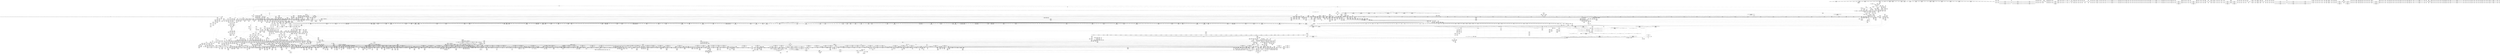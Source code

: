 digraph {
	CE0x5a881c0 [shape=record,shape=Mrecord,label="{CE0x5a881c0|0:_%struct.tomoyo_obj_info*,_24:_%struct.tomoyo_path_info*,_32:_%struct.tomoyo_path_info*,_40:_i8,_72:_i8,_76:_i8,_:_SCMRE_34,35_}"]
	CE0x598a690 [shape=record,shape=Mrecord,label="{CE0x598a690|i64_26|*Constant*}"]
	CE0x6880cc0 [shape=record,shape=Mrecord,label="{CE0x6880cc0|104:_%struct.inode*,_:_CRE_80,88_|*MultipleSource*|security/tomoyo/file.c,912|*LoadInst*|security/tomoyo/file.c,911|Function::tomoyo_path_rename&Arg::old_dentry::}"]
	CE0x4e35810 [shape=record,shape=Mrecord,label="{CE0x4e35810|tomoyo_const_part_length:tmp38|security/tomoyo/util.c,644}"]
	CE0x5987bc0 [shape=record,shape=Mrecord,label="{CE0x5987bc0|0:_i16,_:_CRE_508,509_}"]
	CE0x4f5e310 [shape=record,shape=Mrecord,label="{CE0x4f5e310|tomoyo_read_lock:tmp1}"]
	CE0x8187f00 [shape=record,shape=Mrecord,label="{CE0x8187f00|tomoyo_domain:tmp17|security/tomoyo/common.h,1205|*SummSink*}"]
	CE0x592f7a0 [shape=record,shape=Mrecord,label="{CE0x592f7a0|104:_%struct.inode*,_:_CRE_150,151_}"]
	CE0x68fcc60 [shape=record,shape=Mrecord,label="{CE0x68fcc60|tomoyo_fill_path_info:hash|security/tomoyo/util.c,669|*SummSource*}"]
	CE0x5adac80 [shape=record,shape=Mrecord,label="{CE0x5adac80|tomoyo_path_rename:old_parent|Function::tomoyo_path_rename&Arg::old_parent::}"]
	CE0x687d150 [shape=record,shape=Mrecord,label="{CE0x687d150|tomoyo_const_part_length:lor.lhs.false|*SummSink*}"]
	CE0x82a5ee0 [shape=record,shape=Mrecord,label="{CE0x82a5ee0|tomoyo_fill_path_info:tmp5|security/tomoyo/util.c,667}"]
	CE0x690f750 [shape=record,shape=Mrecord,label="{CE0x690f750|tomoyo_path2_perm:if.end34|*SummSource*}"]
	CE0x5bca040 [shape=record,shape=Mrecord,label="{CE0x5bca040|tomoyo_fill_path_info:tmp|*SummSource*}"]
	CE0x6787fd0 [shape=record,shape=Mrecord,label="{CE0x6787fd0|tomoyo_path2_perm:tmp43|security/tomoyo/file.c,916}"]
	CE0x5a4a7c0 [shape=record,shape=Mrecord,label="{CE0x5a4a7c0|0:_%struct.tomoyo_obj_info*,_24:_%struct.tomoyo_path_info*,_32:_%struct.tomoyo_path_info*,_40:_i8,_72:_i8,_76:_i8,_:_SCMRE_49,50_}"]
	CE0x83fc9e0 [shape=record,shape=Mrecord,label="{CE0x83fc9e0|_call_void___llvm_gcov_indirect_counter_increment(i32*___llvm_gcov_global_state_pred15,_i64**_getelementptr_inbounds_(_3_x_i64*_,_3_x_i64*_*___llvm_gcda_edge_table14,_i64_0,_i64_0)),_!dbg_!38954|security/tomoyo/file.c,920|*SummSink*}"]
	CE0x6770720 [shape=record,shape=Mrecord,label="{CE0x6770720|i32_3|*Constant*}"]
	CE0x4e78020 [shape=record,shape=Mrecord,label="{CE0x4e78020|tomoyo_audit_path2_log:tmp8|security/tomoyo/file.c,183|*SummSink*}"]
	CE0x676fb60 [shape=record,shape=Mrecord,label="{CE0x676fb60|i64*_getelementptr_inbounds_(_5_x_i64_,_5_x_i64_*___llvm_gcov_ctr28130,_i64_0,_i64_4)|*Constant*|*SummSink*}"]
	CE0x6c5fcc0 [shape=record,shape=Mrecord,label="{CE0x6c5fcc0|0:_i16,_:_CRE_159,160_}"]
	CE0x5a76bf0 [shape=record,shape=Mrecord,label="{CE0x5a76bf0|VOIDTB_TE:_CE_180,181_}"]
	CE0x66a57d0 [shape=record,shape=Mrecord,label="{CE0x66a57d0|tomoyo_add_slash:return|*SummSource*}"]
	CE0x598c610 [shape=record,shape=Mrecord,label="{CE0x598c610|tomoyo_domain:tmp22|security/tomoyo/common.h,1205}"]
	CE0x6c95de0 [shape=record,shape=Mrecord,label="{CE0x6c95de0|0:_i8*,_array:_GCRE_tomoyo_mac_keywords_external_constant_42_x_i8*_:_elem_24::|security/tomoyo/file.c,181}"]
	CE0x4d9ab30 [shape=record,shape=Mrecord,label="{CE0x4d9ab30|0:_i16,_:_CRE_899,900_}"]
	CE0x4d023a0 [shape=record,shape=Mrecord,label="{CE0x4d023a0|tomoyo_get_mode:conv5|security/tomoyo/util.c,983|*SummSource*}"]
	CE0x6a36c70 [shape=record,shape=Mrecord,label="{CE0x6a36c70|rcu_lock_acquire:tmp1|*SummSink*}"]
	CE0x4d9a1a0 [shape=record,shape=Mrecord,label="{CE0x4d9a1a0|0:_i16,_:_CRE_890,891_}"]
	CE0x81dd050 [shape=record,shape=Mrecord,label="{CE0x81dd050|i32_1|*Constant*}"]
	CE0x6c6e2a0 [shape=record,shape=Mrecord,label="{CE0x6c6e2a0|104:_%struct.inode*,_:_CRE_182,183_}"]
	CE0x824a3e0 [shape=record,shape=Mrecord,label="{CE0x824a3e0|_ret_i32_%call,_!dbg_!38907|include/linux/srcu.h,223}"]
	CE0x81aee60 [shape=record,shape=Mrecord,label="{CE0x81aee60|tomoyo_const_part_length:len.0}"]
	CE0x67fdb40 [shape=record,shape=Mrecord,label="{CE0x67fdb40|i64_80|*Constant*|*SummSource*}"]
	CE0x6b4df80 [shape=record,shape=Mrecord,label="{CE0x6b4df80|tomoyo_const_part_length:cmp|security/tomoyo/util.c,626|*SummSource*}"]
	CE0x6b4c480 [shape=record,shape=Mrecord,label="{CE0x6b4c480|rcu_lock_release:bb|*SummSource*}"]
	CE0x8173390 [shape=record,shape=Mrecord,label="{CE0x8173390|tomoyo_init_request_info:tobool|security/tomoyo/util.c,1004}"]
	CE0x837d4f0 [shape=record,shape=Mrecord,label="{CE0x837d4f0|tomoyo_audit_path2_log:tmp3}"]
	CE0x6d4dc30 [shape=record,shape=Mrecord,label="{CE0x6d4dc30|0:_i16,_:_CRE_259,260_}"]
	CE0x6c8a9b0 [shape=record,shape=Mrecord,label="{CE0x6c8a9b0|rcu_lock_release:map|Function::rcu_lock_release&Arg::map::|*SummSource*}"]
	CE0x4d59fd0 [shape=record,shape=Mrecord,label="{CE0x4d59fd0|0:_i16,_:_CRE_684,688_|*MultipleSource*|security/tomoyo/file.c,912|security/tomoyo/file.c,912|security/tomoyo/file.c,912}"]
	CE0x6b4e620 [shape=record,shape=Mrecord,label="{CE0x6b4e620|tomoyo_const_part_length:if.end6}"]
	CE0x6a05170 [shape=record,shape=Mrecord,label="{CE0x6a05170|tomoyo_path2_perm:cmp13|security/tomoyo/file.c,912}"]
	CE0x6875750 [shape=record,shape=Mrecord,label="{CE0x6875750|i64*_getelementptr_inbounds_(_30_x_i64_,_30_x_i64_*___llvm_gcov_ctr13,_i64_0,_i64_29)|*Constant*}"]
	CE0x6835690 [shape=record,shape=Mrecord,label="{CE0x6835690|i64*_getelementptr_inbounds_(_31_x_i64_,_31_x_i64_*___llvm_gcov_ctr43150,_i64_0,_i64_3)|*Constant*|*SummSink*}"]
	CE0x4e05cc0 [shape=record,shape=Mrecord,label="{CE0x4e05cc0|tomoyo_const_part_length:tmp20|security/tomoyo/util.c,628|*SummSource*}"]
	CE0x5a04120 [shape=record,shape=Mrecord,label="{CE0x5a04120|0:_i16,_:_CRE_481,482_}"]
	CE0x5bf8c70 [shape=record,shape=Mrecord,label="{CE0x5bf8c70|i64*_getelementptr_inbounds_(_30_x_i64_,_30_x_i64_*___llvm_gcov_ctr13,_i64_0,_i64_19)|*Constant*|*SummSink*}"]
	CE0x684dad0 [shape=record,shape=Mrecord,label="{CE0x684dad0|tomoyo_path2_perm:call4|security/tomoyo/file.c,903}"]
	CE0x6ab01c0 [shape=record,shape=Mrecord,label="{CE0x6ab01c0|GLOBAL:tomoyo_ss|Global_var:tomoyo_ss}"]
	CE0x5aea970 [shape=record,shape=Mrecord,label="{CE0x5aea970|0:_i8,_array:_GCRE_tomoyo_index2category_constant_39_x_i8_c_00_00_00_00_00_00_00_00_00_00_00_00_00_00_00_00_00_00_00_00_00_00_00_01_01_01_01_01_01_01_01_01_01_01_01_01_01_01_02_,_align_16:_elem_35::|security/tomoyo/util.c,983}"]
	CE0x6709240 [shape=record,shape=Mrecord,label="{CE0x6709240|tomoyo_const_part_length:tmp52|security/tomoyo/util.c,652|*SummSink*}"]
	CE0x5bd7fd0 [shape=record,shape=Mrecord,label="{CE0x5bd7fd0|i64*_getelementptr_inbounds_(_2_x_i64_,_2_x_i64_*___llvm_gcov_ctr23,_i64_0,_i64_1)|*Constant*|*SummSource*}"]
	CE0x4df53d0 [shape=record,shape=Mrecord,label="{CE0x4df53d0|tomoyo_domain:tmp4|security/tomoyo/common.h,1205}"]
	CE0x81956b0 [shape=record,shape=Mrecord,label="{CE0x81956b0|0:_i16,_:_CRE_184,185_}"]
	CE0x5bca4f0 [shape=record,shape=Mrecord,label="{CE0x5bca4f0|0:_i8,_array:_GCRE_tomoyo_index2category_constant_39_x_i8_c_00_00_00_00_00_00_00_00_00_00_00_00_00_00_00_00_00_00_00_00_00_00_00_01_01_01_01_01_01_01_01_01_01_01_01_01_01_01_02_,_align_16:_elem_7::|security/tomoyo/util.c,983}"]
	CE0x69b54c0 [shape=record,shape=Mrecord,label="{CE0x69b54c0|tomoyo_init_request_info:tmp9|security/tomoyo/util.c,1006|*SummSink*}"]
	CE0x6b4d670 [shape=record,shape=Mrecord,label="{CE0x6b4d670|tomoyo_const_part_length:tmp21|security/tomoyo/util.c,631|*SummSource*}"]
	CE0x6c52390 [shape=record,shape=Mrecord,label="{CE0x6c52390|tomoyo_const_part_length:tmp23|security/tomoyo/util.c,634}"]
	CE0x59137b0 [shape=record,shape=Mrecord,label="{CE0x59137b0|tomoyo_const_part_length:tmp27|security/tomoyo/util.c,641|*SummSource*}"]
	CE0x6705620 [shape=record,shape=Mrecord,label="{CE0x6705620|tomoyo_const_part_length:retval.0|*SummSource*}"]
	CE0x5a39190 [shape=record,shape=Mrecord,label="{CE0x5a39190|0:_%struct.tomoyo_obj_info*,_24:_%struct.tomoyo_path_info*,_32:_%struct.tomoyo_path_info*,_40:_i8,_72:_i8,_76:_i8,_:_SCMRE_51,52_}"]
	CE0x5bb6a30 [shape=record,shape=Mrecord,label="{CE0x5bb6a30|tomoyo_audit_path2_log:tmp2}"]
	CE0x67fd960 [shape=record,shape=Mrecord,label="{CE0x67fd960|i64_80|*Constant*}"]
	CE0x6bbeba0 [shape=record,shape=Mrecord,label="{CE0x6bbeba0|0:_i8*,_8:_i32,_12:_i16,_14:_i8,_15:_i8,_:_SCMRE_12,14_|*MultipleSource*|security/tomoyo/file.c, 889|security/tomoyo/file.c, 890|security/tomoyo/file.c,901}"]
	CE0x6d392b0 [shape=record,shape=Mrecord,label="{CE0x6d392b0|GLOBAL:tomoyo_domain.__warned|Global_var:tomoyo_domain.__warned}"]
	CE0x6b95530 [shape=record,shape=Mrecord,label="{CE0x6b95530|tomoyo_const_part_length:conv|security/tomoyo/util.c,626|*SummSource*}"]
	CE0x6af3ce0 [shape=record,shape=Mrecord,label="{CE0x6af3ce0|COLLAPSED:_CRE:_elem_0:default:}"]
	CE0x841e6e0 [shape=record,shape=Mrecord,label="{CE0x841e6e0|tomoyo_domain:tmp2}"]
	CE0x81dd380 [shape=record,shape=Mrecord,label="{CE0x81dd380|tomoyo_fill_path_info:tmp6|security/tomoyo/util.c,667}"]
	CE0x5b355a0 [shape=record,shape=Mrecord,label="{CE0x5b355a0|tomoyo_path_rename:dentry|security/tomoyo/tomoyo.c,298|*SummSource*}"]
	CE0x6c1b600 [shape=record,shape=Mrecord,label="{CE0x6c1b600|tomoyo_path2_perm:tmp59|security/tomoyo/file.c,933|*SummSink*}"]
	CE0x5b343b0 [shape=record,shape=Mrecord,label="{CE0x5b343b0|tomoyo_const_part_length:filename|Function::tomoyo_const_part_length&Arg::filename::}"]
	CE0x59a9bd0 [shape=record,shape=Mrecord,label="{CE0x59a9bd0|GLOBAL:tomoyo_const_part_length|*Constant*|*SummSink*}"]
	CE0x698d230 [shape=record,shape=Mrecord,label="{CE0x698d230|tomoyo_init_request_info:index|Function::tomoyo_init_request_info&Arg::index::|*SummSource*}"]
	CE0x6c522b0 [shape=record,shape=Mrecord,label="{CE0x6c522b0|tomoyo_const_part_length:tmp22|security/tomoyo/util.c,634|*SummSink*}"]
	CE0x83d1890 [shape=record,shape=Mrecord,label="{CE0x83d1890|VOIDTB_TE:_CE_219,220_}"]
	CE0x81880d0 [shape=record,shape=Mrecord,label="{CE0x81880d0|tomoyo_domain:tmp18|security/tomoyo/common.h,1205|*SummSink*}"]
	CE0x82486c0 [shape=record,shape=Mrecord,label="{CE0x82486c0|tomoyo_path2_perm:path224|security/tomoyo/file.c,924|*SummSource*}"]
	CE0x689b230 [shape=record,shape=Mrecord,label="{CE0x689b230|40:_%struct.tomoyo_policy_namespace*,_48:_i8,_:_GCRE_tomoyo_kernel_domain_external_global_%struct.tomoyo_domain_info_49,50_|*MultipleSource*|security/tomoyo/util.c,1005|security/tomoyo/util.c,1007|Function::tomoyo_init_request_info&Arg::domain::}"]
	CE0x5aaff00 [shape=record,shape=Mrecord,label="{CE0x5aaff00|tomoyo_path2_perm:tmp62|security/tomoyo/file.c,934|*SummSource*}"]
	CE0x6d0a8a0 [shape=record,shape=Mrecord,label="{CE0x6d0a8a0|i64_19|*Constant*|*SummSource*}"]
	CE0x6d11990 [shape=record,shape=Mrecord,label="{CE0x6d11990|104:_%struct.inode*,_:_CRE_24,40_|*MultipleSource*|security/tomoyo/file.c,912|*LoadInst*|security/tomoyo/file.c,911|Function::tomoyo_path_rename&Arg::old_dentry::}"]
	CE0x6900e50 [shape=record,shape=Mrecord,label="{CE0x6900e50|rcu_lock_acquire:tmp6}"]
	CE0x66fe770 [shape=record,shape=Mrecord,label="{CE0x66fe770|i64**_getelementptr_inbounds_(_3_x_i64*_,_3_x_i64*_*___llvm_gcda_edge_table44,_i64_0,_i64_0)|*Constant*|*SummSink*}"]
	CE0x5a3ae00 [shape=record,shape=Mrecord,label="{CE0x5a3ae00|tomoyo_path_rename:mnt|security/tomoyo/tomoyo.c,298|*SummSink*}"]
	CE0x6a1e4d0 [shape=record,shape=Mrecord,label="{CE0x6a1e4d0|i32_4|*Constant*|*SummSink*}"]
	CE0x68bbfc0 [shape=record,shape=Mrecord,label="{CE0x68bbfc0|VOIDTB_TE:_CE_16,24_|Function::tomoyo_path_rename&Arg::new_dentry::}"]
	CE0x66fcc80 [shape=record,shape=Mrecord,label="{CE0x66fcc80|rcu_lock_release:tmp7|*SummSource*}"]
	CE0x66ffea0 [shape=record,shape=Mrecord,label="{CE0x66ffea0|tomoyo_read_unlock:tmp2}"]
	CE0x684de60 [shape=record,shape=Mrecord,label="{CE0x684de60|GLOBAL:tomoyo_read_lock|*Constant*|*SummSource*}"]
	CE0x6ac13d0 [shape=record,shape=Mrecord,label="{CE0x6ac13d0|0:_%struct.tomoyo_obj_info*,_24:_%struct.tomoyo_path_info*,_32:_%struct.tomoyo_path_info*,_40:_i8,_72:_i8,_76:_i8,_:_SCMRE_8,16_|*MultipleSource*|security/tomoyo/file.c, 891|security/tomoyo/file.c,891|security/tomoyo/file.c,920|Function::tomoyo_init_request_info&Arg::r::}"]
	CE0x6917eb0 [shape=record,shape=Mrecord,label="{CE0x6917eb0|tomoyo_get_realpath:tmp4|security/tomoyo/file.c,151}"]
	CE0x6ca97c0 [shape=record,shape=Mrecord,label="{CE0x6ca97c0|0:_i16,_:_CRE_234,235_}"]
	CE0x5a2cfb0 [shape=record,shape=Mrecord,label="{CE0x5a2cfb0|i32_48|*Constant*|*SummSink*}"]
	CE0x844a210 [shape=record,shape=Mrecord,label="{CE0x844a210|i64_22|*Constant*|*SummSource*}"]
	CE0x6d3c9c0 [shape=record,shape=Mrecord,label="{CE0x6d3c9c0|_ret_void}"]
	CE0x6c95c60 [shape=record,shape=Mrecord,label="{CE0x6c95c60|0:_i8*,_array:_GCRE_tomoyo_mac_keywords_external_constant_42_x_i8*_:_elem_23::|security/tomoyo/file.c,181}"]
	CE0x5933430 [shape=record,shape=Mrecord,label="{CE0x5933430|104:_%struct.inode*,_:_CRE_164,165_}"]
	CE0x81ba530 [shape=record,shape=Mrecord,label="{CE0x81ba530|0:_i16,_:_CRE_112,120_|*MultipleSource*|security/tomoyo/file.c,912|security/tomoyo/file.c,912|security/tomoyo/file.c,912}"]
	CE0x4dbc450 [shape=record,shape=Mrecord,label="{CE0x4dbc450|0:_i8,_array:_GCRE_tomoyo_index2category_constant_39_x_i8_c_00_00_00_00_00_00_00_00_00_00_00_00_00_00_00_00_00_00_00_00_00_00_00_01_01_01_01_01_01_01_01_01_01_01_01_01_01_01_02_,_align_16:_elem_9::|security/tomoyo/util.c,983}"]
	CE0x5b89180 [shape=record,shape=Mrecord,label="{CE0x5b89180|tomoyo_path2_perm:path2|Function::tomoyo_path2_perm&Arg::path2::|*SummSink*}"]
	CE0x6ba70d0 [shape=record,shape=Mrecord,label="{CE0x6ba70d0|tomoyo_get_realpath:tmp2|*LoadInst*|security/tomoyo/file.c,151|*SummSource*}"]
	CE0x81deb20 [shape=record,shape=Mrecord,label="{CE0x81deb20|tomoyo_const_part_length:tobool|security/tomoyo/util.c,624|*SummSink*}"]
	CE0x7753380 [shape=record,shape=Mrecord,label="{CE0x7753380|tomoyo_add_slash:call|security/tomoyo/file.c,136|*SummSource*}"]
	CE0x4d881b0 [shape=record,shape=Mrecord,label="{CE0x4d881b0|0:_i16,_:_CRE_879,880_}"]
	CE0x6982af0 [shape=record,shape=Mrecord,label="{CE0x6982af0|tomoyo_path2_perm:tmp13|security/tomoyo/file.c,898|*SummSource*}"]
	CE0x59e2150 [shape=record,shape=Mrecord,label="{CE0x59e2150|i64_1|*Constant*}"]
	CE0x5882ae0 [shape=record,shape=Mrecord,label="{CE0x5882ae0|128:_i8*,_1208:_%struct.file*,_:_CMRE_39,40_}"]
	CE0x6a9ac40 [shape=record,shape=Mrecord,label="{CE0x6a9ac40|GLOBAL:tomoyo_mac_keywords|Global_var:tomoyo_mac_keywords}"]
	CE0x6a37b70 [shape=record,shape=Mrecord,label="{CE0x6a37b70|tomoyo_fill_path_info:tmp1}"]
	CE0x5babc50 [shape=record,shape=Mrecord,label="{CE0x5babc50|tomoyo_audit_path2_log:tmp1|*SummSink*}"]
	CE0x83f5c50 [shape=record,shape=Mrecord,label="{CE0x83f5c50|tomoyo_fill_path_info:tmp10}"]
	CE0x68420f0 [shape=record,shape=Mrecord,label="{CE0x68420f0|104:_%struct.inode*,_:_CRE_224,232_|*MultipleSource*|security/tomoyo/file.c,912|*LoadInst*|security/tomoyo/file.c,911|Function::tomoyo_path_rename&Arg::old_dentry::}"]
	CE0x4be2b10 [shape=record,shape=Mrecord,label="{CE0x4be2b10|0:_i16,_:_CRE_311,312_}"]
	CE0x6a4a920 [shape=record,shape=Mrecord,label="{CE0x6a4a920|i8*_null|*Constant*|*SummSink*}"]
	CE0x696dfe0 [shape=record,shape=Mrecord,label="{CE0x696dfe0|tomoyo_const_part_length:tmp12|security/tomoyo/util.c,626|*SummSource*}"]
	CE0x6b29e10 [shape=record,shape=Mrecord,label="{CE0x6b29e10|104:_%struct.inode*,_:_CRE_201,202_}"]
	CE0x5930120 [shape=record,shape=Mrecord,label="{CE0x5930120|104:_%struct.inode*,_:_CRE_158,159_}"]
	CE0x58824a0 [shape=record,shape=Mrecord,label="{CE0x58824a0|128:_i8*,_1208:_%struct.file*,_:_CMRE_34,35_}"]
	CE0x844a720 [shape=record,shape=Mrecord,label="{CE0x844a720|i64_23|*Constant*|*SummSink*}"]
	CE0x5bacc50 [shape=record,shape=Mrecord,label="{CE0x5bacc50|i64*_getelementptr_inbounds_(_6_x_i64_,_6_x_i64_*___llvm_gcov_ctr26,_i64_0,_i64_3)|*Constant*|*SummSink*}"]
	CE0x812a340 [shape=record,shape=Mrecord,label="{CE0x812a340|i64_1|*Constant*}"]
	CE0x4d73aa0 [shape=record,shape=Mrecord,label="{CE0x4d73aa0|0:_i16,_:_CRE_869,870_}"]
	CE0x6c8aa70 [shape=record,shape=Mrecord,label="{CE0x6c8aa70|rcu_lock_release:map|Function::rcu_lock_release&Arg::map::|*SummSink*}"]
	CE0x5cea910 [shape=record,shape=Mrecord,label="{CE0x5cea910|tomoyo_const_part_length:tmp45|security/tomoyo/util.c,645|*SummSource*}"]
	CE0x8233490 [shape=record,shape=Mrecord,label="{CE0x8233490|tomoyo_path2_perm:do.body|*SummSink*}"]
	CE0x4f35af0 [shape=record,shape=Mrecord,label="{CE0x4f35af0|VOIDTB_TE:_CE_296,304_|Function::tomoyo_path_rename&Arg::new_dentry::}"]
	CE0x5a6a7d0 [shape=record,shape=Mrecord,label="{CE0x5a6a7d0|tomoyo_get_mode:if.then2|*SummSink*}"]
	CE0x5bc0280 [shape=record,shape=Mrecord,label="{CE0x5bc0280|tomoyo_get_mode:tmp7|security/tomoyo/util.c,979|*SummSource*}"]
	CE0x6b778e0 [shape=record,shape=Mrecord,label="{CE0x6b778e0|i64**_getelementptr_inbounds_(_3_x_i64*_,_3_x_i64*_*___llvm_gcda_edge_table14,_i64_0,_i64_0)|*Constant*|*SummSink*}"]
	CE0x5c17550 [shape=record,shape=Mrecord,label="{CE0x5c17550|tomoyo_const_part_length:tmp28|security/tomoyo/util.c,641}"]
	CE0x4cf2dc0 [shape=record,shape=Mrecord,label="{CE0x4cf2dc0|tomoyo_get_mode:arrayidx8|security/tomoyo/util.c,983}"]
	CE0x69b4cf0 [shape=record,shape=Mrecord,label="{CE0x69b4cf0|tomoyo_get_realpath:tmp7|security/tomoyo/file.c,152}"]
	CE0x5b35d50 [shape=record,shape=Mrecord,label="{CE0x5b35d50|i32_1|*Constant*|*SummSource*}"]
	CE0x8186690 [shape=record,shape=Mrecord,label="{CE0x8186690|_call_void_tomoyo_read_unlock(i32_%call4)_#9,_!dbg_!38982|security/tomoyo/file.c,932|*SummSink*}"]
	CE0x5932f70 [shape=record,shape=Mrecord,label="{CE0x5932f70|104:_%struct.inode*,_:_CRE_160,161_}"]
	CE0x4d2ca60 [shape=record,shape=Mrecord,label="{CE0x4d2ca60|tomoyo_get_mode:tmp19|security/tomoyo/util.c,985|*SummSink*}"]
	CE0x4c9d2f0 [shape=record,shape=Mrecord,label="{CE0x4c9d2f0|0:_i16,_:_CRE_792,800_|*MultipleSource*|security/tomoyo/file.c,912|security/tomoyo/file.c,912|security/tomoyo/file.c,912}"]
	CE0x8251e30 [shape=record,shape=Mrecord,label="{CE0x8251e30|tomoyo_path2_perm:if.then33|*SummSink*}"]
	CE0x818c670 [shape=record,shape=Mrecord,label="{CE0x818c670|VOIDTB_TE:_CE_145,146_}"]
	CE0x4e473c0 [shape=record,shape=Mrecord,label="{CE0x4e473c0|0:_i16,_:_CRE_981,982_}"]
	CE0x81fddb0 [shape=record,shape=Mrecord,label="{CE0x81fddb0|GLOBAL:__llvm_gcov_ctr32134|Global_var:__llvm_gcov_ctr32134}"]
	CE0x8184f80 [shape=record,shape=Mrecord,label="{CE0x8184f80|tomoyo_domain:do.end|*SummSource*}"]
	CE0x4ea0500 [shape=record,shape=Mrecord,label="{CE0x4ea0500|tomoyo_get_mode:tmp13|security/tomoyo/util.c,982|*SummSink*}"]
	CE0x6ab9760 [shape=record,shape=Mrecord,label="{CE0x6ab9760|0:_i16,_:_CRE_148,149_}"]
	CE0x5b13f80 [shape=record,shape=Mrecord,label="{CE0x5b13f80|tomoyo_path2_perm:tmp6|security/tomoyo/file.c,893}"]
	CE0x4ea1120 [shape=record,shape=Mrecord,label="{CE0x4ea1120|_call_void_mcount()_#3}"]
	CE0x6b66a00 [shape=record,shape=Mrecord,label="{CE0x6b66a00|0:_i16,_:_CRE_191,192_}"]
	CE0x6d4de50 [shape=record,shape=Mrecord,label="{CE0x6d4de50|0:_i16,_:_CRE_261,262_}"]
	CE0x69e8020 [shape=record,shape=Mrecord,label="{CE0x69e8020|VOIDTB_TE:_CE_104,112_|Function::tomoyo_path_rename&Arg::new_dentry::}"]
	CE0x8288680 [shape=record,shape=Mrecord,label="{CE0x8288680|i64*_getelementptr_inbounds_(_30_x_i64_,_30_x_i64_*___llvm_gcov_ctr13,_i64_0,_i64_21)|*Constant*|*SummSource*}"]
	CE0x4c2d890 [shape=record,shape=Mrecord,label="{CE0x4c2d890|0:_i16,_:_CRE_610,611_}"]
	CE0x5b3f910 [shape=record,shape=Mrecord,label="{CE0x5b3f910|tomoyo_path_rename:dentry4|security/tomoyo/tomoyo.c,299}"]
	CE0x5d22e30 [shape=record,shape=Mrecord,label="{CE0x5d22e30|tomoyo_get_realpath:tmp12|security/tomoyo/file.c,156|*SummSource*}"]
	CE0x82c8c20 [shape=record,shape=Mrecord,label="{CE0x82c8c20|i64*_getelementptr_inbounds_(_6_x_i64_,_6_x_i64_*___llvm_gcov_ctr25,_i64_0,_i64_3)|*Constant*}"]
	CE0x6b66e40 [shape=record,shape=Mrecord,label="{CE0x6b66e40|0:_i16,_:_CRE_195,196_}"]
	CE0x598b8f0 [shape=record,shape=Mrecord,label="{CE0x598b8f0|128:_i8*,_1208:_%struct.file*,_:_CMRE_120,128_|*MultipleSource*|security/tomoyo/common.h,1205|security/tomoyo/common.h,1205}"]
	CE0x5a04230 [shape=record,shape=Mrecord,label="{CE0x5a04230|0:_i16,_:_CRE_482,483_}"]
	CE0x83f5840 [shape=record,shape=Mrecord,label="{CE0x83f5840|i1_false|*Constant*}"]
	CE0x6ca95e0 [shape=record,shape=Mrecord,label="{CE0x6ca95e0|0:_i16,_:_CRE_233,234_}"]
	CE0x6708770 [shape=record,shape=Mrecord,label="{CE0x6708770|tomoyo_const_part_length:retval.0|*SummSink*}"]
	CE0x68a8e10 [shape=record,shape=Mrecord,label="{CE0x68a8e10|tomoyo_init_request_info:tmp13|*LoadInst*|security/tomoyo/util.c,1011}"]
	CE0x67705b0 [shape=record,shape=Mrecord,label="{CE0x67705b0|tomoyo_fill_path_info:tmp12|security/tomoyo/util.c,667|*SummSink*}"]
	CE0x5a4a570 [shape=record,shape=Mrecord,label="{CE0x5a4a570|0:_%struct.tomoyo_obj_info*,_24:_%struct.tomoyo_path_info*,_32:_%struct.tomoyo_path_info*,_40:_i8,_72:_i8,_76:_i8,_:_SCMRE_48,49_}"]
	CE0x4c25fe0 [shape=record,shape=Mrecord,label="{CE0x4c25fe0|tomoyo_read_unlock:idx|Function::tomoyo_read_unlock&Arg::idx::|*SummSink*}"]
	CE0x6b77a40 [shape=record,shape=Mrecord,label="{CE0x6b77a40|i64*_getelementptr_inbounds_(_30_x_i64_,_30_x_i64_*___llvm_gcov_ctr13,_i64_0,_i64_20)|*Constant*|*SummSink*}"]
	CE0x83b70e0 [shape=record,shape=Mrecord,label="{CE0x83b70e0|GLOBAL:tomoyo_domain.__warned|Global_var:tomoyo_domain.__warned|*SummSink*}"]
	CE0x82adc60 [shape=record,shape=Mrecord,label="{CE0x82adc60|%struct.task_struct*_(%struct.task_struct**)*_asm_movq_%gs:$_1:P_,$0_,_r,im,_dirflag_,_fpsr_,_flags_}"]
	CE0x6b66c20 [shape=record,shape=Mrecord,label="{CE0x6b66c20|0:_i16,_:_CRE_193,194_}"]
	CE0x811d520 [shape=record,shape=Mrecord,label="{CE0x811d520|0:_i16,_:_CRE_9,10_}"]
	CE0x4c59990 [shape=record,shape=Mrecord,label="{CE0x4c59990|0:_i16,_:_CRE_640,648_|*MultipleSource*|security/tomoyo/file.c,912|security/tomoyo/file.c,912|security/tomoyo/file.c,912}"]
	CE0x68bb8a0 [shape=record,shape=Mrecord,label="{CE0x68bb8a0|VOIDTB_TE:_CE_0,4_|Function::tomoyo_path_rename&Arg::new_dentry::}"]
	CE0x82d8d60 [shape=record,shape=Mrecord,label="{CE0x82d8d60|i64*_getelementptr_inbounds_(_5_x_i64_,_5_x_i64_*___llvm_gcov_ctr32134,_i64_0,_i64_3)|*Constant*|*SummSource*}"]
	CE0x66fcdb0 [shape=record,shape=Mrecord,label="{CE0x66fcdb0|i8*_undef|*Constant*}"]
	CE0x8187860 [shape=record,shape=Mrecord,label="{CE0x8187860|tomoyo_domain:tmp17|security/tomoyo/common.h,1205|*SummSource*}"]
	CE0x83ea640 [shape=record,shape=Mrecord,label="{CE0x83ea640|tomoyo_fill_path_info:ptr|Function::tomoyo_fill_path_info&Arg::ptr::}"]
	CE0x5bf7310 [shape=record,shape=Mrecord,label="{CE0x5bf7310|i64*_getelementptr_inbounds_(_4_x_i64_,_4_x_i64_*___llvm_gcov_ctr33,_i64_0,_i64_1)|*Constant*|*SummSink*}"]
	CE0x82b20d0 [shape=record,shape=Mrecord,label="{CE0x82b20d0|srcu_read_unlock:bb|*SummSource*}"]
	CE0x81fe0a0 [shape=record,shape=Mrecord,label="{CE0x81fe0a0|__llvm_gcov_indirect_counter_increment:counter}"]
	CE0x5cec340 [shape=record,shape=Mrecord,label="{CE0x5cec340|i64*_getelementptr_inbounds_(_31_x_i64_,_31_x_i64_*___llvm_gcov_ctr43150,_i64_0,_i64_27)|*Constant*|*SummSink*}"]
	CE0x4e35260 [shape=record,shape=Mrecord,label="{CE0x4e35260|tomoyo_const_part_length:tmp36|security/tomoyo/util.c,644|*SummSink*}"]
	CE0x83ddf70 [shape=record,shape=Mrecord,label="{CE0x83ddf70|tomoyo_const_part_length:tmp34|security/tomoyo/util.c,642|*SummSink*}"]
	CE0x8188580 [shape=record,shape=Mrecord,label="{CE0x8188580|GLOBAL:srcu_read_lock|*Constant*}"]
	CE0x5882860 [shape=record,shape=Mrecord,label="{CE0x5882860|128:_i8*,_1208:_%struct.file*,_:_CMRE_37,38_}"]
	CE0x6ba7200 [shape=record,shape=Mrecord,label="{CE0x6ba7200|tomoyo_path2_perm:do.end}"]
	CE0x6a9ae00 [shape=record,shape=Mrecord,label="{CE0x6a9ae00|GLOBAL:tomoyo_mac_keywords|Global_var:tomoyo_mac_keywords|*SummSource*}"]
	CE0x82619b0 [shape=record,shape=Mrecord,label="{CE0x82619b0|tomoyo_domain:tmp19|security/tomoyo/common.h,1205|*SummSource*}"]
	CE0x5a263a0 [shape=record,shape=Mrecord,label="{CE0x5a263a0|i64_26|*Constant*|*SummSink*}"]
	CE0x4c4bbf0 [shape=record,shape=Mrecord,label="{CE0x4c4bbf0|tomoyo_const_part_length:cmp21|security/tomoyo/util.c,644}"]
	CE0x6bbcac0 [shape=record,shape=Mrecord,label="{CE0x6bbcac0|tomoyo_path2_perm:tmp50|security/tomoyo/file.c,928|*SummSource*}"]
	CE0x8188800 [shape=record,shape=Mrecord,label="{CE0x8188800|GLOBAL:srcu_read_lock|*Constant*|*SummSink*}"]
	CE0x82ada20 [shape=record,shape=Mrecord,label="{CE0x82ada20|tomoyo_const_part_length:cmp3|security/tomoyo/util.c,627}"]
	CE0x83d2110 [shape=record,shape=Mrecord,label="{CE0x83d2110|VOIDTB_TE:_CE_248,256_|Function::tomoyo_path_rename&Arg::new_dentry::}"]
	CE0x6c45390 [shape=record,shape=Mrecord,label="{CE0x6c45390|tomoyo_path2_perm:tmp27|security/tomoyo/file.c,912|*SummSource*}"]
	CE0x68e7340 [shape=record,shape=Mrecord,label="{CE0x68e7340|tomoyo_get_mode:arrayidx|security/tomoyo/util.c,981|*SummSource*}"]
	CE0x67049f0 [shape=record,shape=Mrecord,label="{CE0x67049f0|tomoyo_const_part_length:tmp50|security/tomoyo/util.c,651|*SummSink*}"]
	CE0x6821030 [shape=record,shape=Mrecord,label="{CE0x6821030|tomoyo_init_request_info:tmp6|security/tomoyo/util.c,1004|*SummSink*}"]
	CE0x6ca99a0 [shape=record,shape=Mrecord,label="{CE0x6ca99a0|0:_i16,_:_CRE_235,236_}"]
	CE0x6ab8ff0 [shape=record,shape=Mrecord,label="{CE0x6ab8ff0|0:_i16,_:_CRE_141,142_}"]
	CE0x69b5150 [shape=record,shape=Mrecord,label="{CE0x69b5150|tomoyo_get_realpath:tmp8|security/tomoyo/file.c,152}"]
	CE0x5aa6b00 [shape=record,shape=Mrecord,label="{CE0x5aa6b00|tomoyo_const_part_length:if.end|*SummSource*}"]
	CE0x5bb4400 [shape=record,shape=Mrecord,label="{CE0x5bb4400|0:_i16,_:_CRE_200,201_}"]
	CE0x83c6df0 [shape=record,shape=Mrecord,label="{CE0x83c6df0|0:_i16,_:_CRE_298,299_}"]
	CE0x4d053b0 [shape=record,shape=Mrecord,label="{CE0x4d053b0|tomoyo_domain:if.end}"]
	CE0x5a2e0e0 [shape=record,shape=Mrecord,label="{CE0x5a2e0e0|tomoyo_const_part_length:tmp2|security/tomoyo/util.c,624|*SummSource*}"]
	CE0x5aca810 [shape=record,shape=Mrecord,label="{CE0x5aca810|GLOBAL:tomoyo_pp2mac|Global_var:tomoyo_pp2mac|*SummSource*}"]
	CE0x8140280 [shape=record,shape=Mrecord,label="{CE0x8140280|tomoyo_read_lock:tmp2|*SummSink*}"]
	CE0x4cf3760 [shape=record,shape=Mrecord,label="{CE0x4cf3760|tomoyo_get_mode:arrayidx8|security/tomoyo/util.c,983|*SummSink*}"]
	CE0x6af77f0 [shape=record,shape=Mrecord,label="{CE0x6af77f0|VOIDTB_TE:_CE_6368,6376_|*MultipleSource*|security/tomoyo/util.c,1010|Function::tomoyo_get_mode&Arg::ns::}"]
	CE0x8225160 [shape=record,shape=Mrecord,label="{CE0x8225160|tomoyo_const_part_length:cmp12|security/tomoyo/util.c,641|*SummSink*}"]
	CE0x6a1dfe0 [shape=record,shape=Mrecord,label="{CE0x6a1dfe0|tomoyo_init_request_info:domain1|security/tomoyo/util.c,1006|*SummSource*}"]
	CE0x68bc500 [shape=record,shape=Mrecord,label="{CE0x68bc500|GLOBAL:__llvm_gcov_ctr43150|Global_var:__llvm_gcov_ctr43150|*SummSource*}"]
	CE0x5bf90e0 [shape=record,shape=Mrecord,label="{CE0x5bf90e0|tomoyo_path2_perm:tmp42|security/tomoyo/file.c,916|*SummSource*}"]
	CE0x5aa6ca0 [shape=record,shape=Mrecord,label="{CE0x5aa6ca0|tomoyo_const_part_length:sw.bb}"]
	CE0x6677320 [shape=record,shape=Mrecord,label="{CE0x6677320|i64_1|*Constant*}"]
	CE0x6bb59e0 [shape=record,shape=Mrecord,label="{CE0x6bb59e0|i64*_getelementptr_inbounds_(_30_x_i64_,_30_x_i64_*___llvm_gcov_ctr13,_i64_0,_i64_24)|*Constant*|*SummSource*}"]
	CE0x68cb7c0 [shape=record,shape=Mrecord,label="{CE0x68cb7c0|tomoyo_fill_path_info:is_patterned|security/tomoyo/util.c,668|*SummSink*}"]
	CE0x6842220 [shape=record,shape=Mrecord,label="{CE0x6842220|104:_%struct.inode*,_:_CRE_232,240_|*MultipleSource*|security/tomoyo/file.c,912|*LoadInst*|security/tomoyo/file.c,911|Function::tomoyo_path_rename&Arg::old_dentry::}"]
	CE0x4c572d0 [shape=record,shape=Mrecord,label="{CE0x4c572d0|tomoyo_const_part_length:conv2|security/tomoyo/util.c,627|*SummSource*}"]
	CE0x81392b0 [shape=record,shape=Mrecord,label="{CE0x81392b0|tomoyo_fill_path_info:tobool|security/tomoyo/util.c,667}"]
	CE0x67ec680 [shape=record,shape=Mrecord,label="{CE0x67ec680|tomoyo_get_mode:conv5|security/tomoyo/util.c,983}"]
	CE0x598a280 [shape=record,shape=Mrecord,label="{CE0x598a280|i32_9|*Constant*|*SummSource*}"]
	CE0x4cb1be0 [shape=record,shape=Mrecord,label="{CE0x4cb1be0|i64*_getelementptr_inbounds_(_12_x_i64_,_12_x_i64_*___llvm_gcov_ctr31133,_i64_0,_i64_9)|*Constant*}"]
	CE0x83ea3c0 [shape=record,shape=Mrecord,label="{CE0x83ea3c0|tomoyo_fill_path_info:entry|*SummSink*}"]
	CE0x5a50ef0 [shape=record,shape=Mrecord,label="{CE0x5a50ef0|0:_%struct.tomoyo_obj_info*,_24:_%struct.tomoyo_path_info*,_32:_%struct.tomoyo_path_info*,_40:_i8,_72:_i8,_76:_i8,_:_SCMRE_42,43_}"]
	CE0x6b379e0 [shape=record,shape=Mrecord,label="{CE0x6b379e0|i64_4|*Constant*|*SummSource*}"]
	CE0x684e2a0 [shape=record,shape=Mrecord,label="{CE0x684e2a0|tomoyo_path_rename:call|security/tomoyo/tomoyo.c,300|*SummSource*}"]
	CE0x6c2bb80 [shape=record,shape=Mrecord,label="{CE0x6c2bb80|tomoyo_read_lock:tmp3}"]
	CE0x68f5b80 [shape=record,shape=Mrecord,label="{CE0x68f5b80|tomoyo_fill_path_info:bb|*SummSink*}"]
	CE0x6bb5f40 [shape=record,shape=Mrecord,label="{CE0x6bb5f40|i32_-12|*Constant*}"]
	CE0x5b2c7a0 [shape=record,shape=Mrecord,label="{CE0x5b2c7a0|tomoyo_audit_path2_log:param3|security/tomoyo/file.c,183|*SummSource*}"]
	CE0x5955170 [shape=record,shape=Mrecord,label="{CE0x5955170|tomoyo_path2_perm:tmp33|security/tomoyo/file.c,912}"]
	CE0x68889a0 [shape=record,shape=Mrecord,label="{CE0x68889a0|i64*_getelementptr_inbounds_(_30_x_i64_,_30_x_i64_*___llvm_gcov_ctr13,_i64_0,_i64_19)|*Constant*|*SummSource*}"]
	CE0x69618d0 [shape=record,shape=Mrecord,label="{CE0x69618d0|tomoyo_path2_perm:entry|*SummSource*}"]
	CE0x6ae1a00 [shape=record,shape=Mrecord,label="{CE0x6ae1a00|GLOBAL:__llvm_gcov_ctr25|Global_var:__llvm_gcov_ctr25}"]
	CE0x6b7dcd0 [shape=record,shape=Mrecord,label="{CE0x6b7dcd0|tomoyo_path2_perm:name28|security/tomoyo/file.c,930|*SummSink*}"]
	CE0x82ce6f0 [shape=record,shape=Mrecord,label="{CE0x82ce6f0|i64*_getelementptr_inbounds_(_5_x_i64_,_5_x_i64_*___llvm_gcov_ctr32134,_i64_0,_i64_4)|*Constant*|*SummSource*}"]
	CE0x4cc9030 [shape=record,shape=Mrecord,label="{CE0x4cc9030|tomoyo_get_mode:config7|security/tomoyo/util.c,983|*SummSink*}"]
	CE0x68e7790 [shape=record,shape=Mrecord,label="{CE0x68e7790|i1_true|*Constant*}"]
	CE0x6a01710 [shape=record,shape=Mrecord,label="{CE0x6a01710|srcu_read_unlock:sp|Function::srcu_read_unlock&Arg::sp::|*SummSource*}"]
	CE0x6af76a0 [shape=record,shape=Mrecord,label="{CE0x6af76a0|_call_void_mcount()_#3}"]
	CE0x83f58b0 [shape=record,shape=Mrecord,label="{CE0x83f58b0|tomoyo_fill_path_info:cmp|security/tomoyo/util.c,667}"]
	CE0x6ca9930 [shape=record,shape=Mrecord,label="{CE0x6ca9930|0:_i16,_:_CRE_240,241_}"]
	CE0x6a1c960 [shape=record,shape=Mrecord,label="{CE0x6a1c960|tomoyo_const_part_length:incdec.ptr10|security/tomoyo/util.c,640|*SummSink*}"]
	CE0x810d5d0 [shape=record,shape=Mrecord,label="{CE0x810d5d0|_call_void_mcount()_#3|*SummSink*}"]
	CE0x4ddc090 [shape=record,shape=Mrecord,label="{CE0x4ddc090|0:_i16,_:_CRE_929,930_}"]
	CE0x692efb0 [shape=record,shape=Mrecord,label="{CE0x692efb0|tomoyo_path2_perm:tmp32|security/tomoyo/file.c,912}"]
	CE0x8184e90 [shape=record,shape=Mrecord,label="{CE0x8184e90|tomoyo_domain:do.end}"]
	CE0x6d3bed0 [shape=record,shape=Mrecord,label="{CE0x6d3bed0|0:_i8*,_array:_GCRE_tomoyo_mac_keywords_external_constant_42_x_i8*_:_elem_5::|security/tomoyo/file.c,181}"]
	CE0x81494d0 [shape=record,shape=Mrecord,label="{CE0x81494d0|i64*_getelementptr_inbounds_(_30_x_i64_,_30_x_i64_*___llvm_gcov_ctr13,_i64_0,_i64_8)|*Constant*}"]
	CE0x6c04360 [shape=record,shape=Mrecord,label="{CE0x6c04360|tomoyo_domain:tmp12|security/tomoyo/common.h,1205}"]
	CE0x5aafd80 [shape=record,shape=Mrecord,label="{CE0x5aafd80|tomoyo_path2_perm:error.1}"]
	CE0x5cf84b0 [shape=record,shape=Mrecord,label="{CE0x5cf84b0|tomoyo_fill_path_info:frombool10|security/tomoyo/util.c,668}"]
	CE0x68217c0 [shape=record,shape=Mrecord,label="{CE0x68217c0|_ret_%struct.tomoyo_domain_info*_%tmp23,_!dbg_!38929|security/tomoyo/common.h,1205|*SummSink*}"]
	CE0x81cd290 [shape=record,shape=Mrecord,label="{CE0x81cd290|get_current:tmp2}"]
	CE0x6d2f0b0 [shape=record,shape=Mrecord,label="{CE0x6d2f0b0|tomoyo_get_mode:tmp10|security/tomoyo/util.c,982|*SummSource*}"]
	CE0x80f53c0 [shape=record,shape=Mrecord,label="{CE0x80f53c0|tomoyo_get_mode:tmp8|security/tomoyo/util.c,979|*SummSink*}"]
	CE0x6b4cb00 [shape=record,shape=Mrecord,label="{CE0x6b4cb00|rcu_lock_acquire:tmp3|*SummSource*}"]
	CE0x6934dd0 [shape=record,shape=Mrecord,label="{CE0x6934dd0|tomoyo_const_part_length:tmp7|security/tomoyo/util.c,625|*SummSource*}"]
	CE0x6855a20 [shape=record,shape=Mrecord,label="{CE0x6855a20|tomoyo_path_rename:mnt3|security/tomoyo/tomoyo.c,299}"]
	CE0x5b3f730 [shape=record,shape=Mrecord,label="{CE0x5b3f730|tomoyo_path2_perm:tmp14|security/tomoyo/file.c,900|*SummSource*}"]
	CE0x6a1e730 [shape=record,shape=Mrecord,label="{CE0x6a1e730|tomoyo_init_request_info:profile2|security/tomoyo/util.c,1007|*SummSink*}"]
	CE0x67bb3c0 [shape=record,shape=Mrecord,label="{CE0x67bb3c0|i8*_getelementptr_inbounds_(_25_x_i8_,_25_x_i8_*_.str12,_i32_0,_i32_0)|*Constant*|*SummSink*}"]
	CE0x5a7c8c0 [shape=record,shape=Mrecord,label="{CE0x5a7c8c0|rcu_lock_release:tmp}"]
	CE0x68e75a0 [shape=record,shape=Mrecord,label="{CE0x68e75a0|tomoyo_get_mode:tmp9|security/tomoyo/util.c,981|*SummSource*}"]
	CE0x6c9edd0 [shape=record,shape=Mrecord,label="{CE0x6c9edd0|tomoyo_domain:do.body|*SummSink*}"]
	CE0x4c2d780 [shape=record,shape=Mrecord,label="{CE0x4c2d780|0:_i16,_:_CRE_609,610_}"]
	CE0x8462400 [shape=record,shape=Mrecord,label="{CE0x8462400|128:_i8*,_1208:_%struct.file*,_:_CMRE_7,8_}"]
	CE0x6841c40 [shape=record,shape=Mrecord,label="{CE0x6841c40|104:_%struct.inode*,_:_CRE_220,221_}"]
	CE0x81dd5f0 [shape=record,shape=Mrecord,label="{CE0x81dd5f0|tomoyo_fill_path_info:tmp6|security/tomoyo/util.c,667|*SummSource*}"]
	CE0x6c53cb0 [shape=record,shape=Mrecord,label="{CE0x6c53cb0|0:_i8,_array:_GCRE_tomoyo_index2category_constant_39_x_i8_c_00_00_00_00_00_00_00_00_00_00_00_00_00_00_00_00_00_00_00_00_00_00_00_01_01_01_01_01_01_01_01_01_01_01_01_01_01_01_02_,_align_16:_elem_24::|security/tomoyo/util.c,983}"]
	CE0x6a99dc0 [shape=record,shape=Mrecord,label="{CE0x6a99dc0|i64*_getelementptr_inbounds_(_4_x_i64_,_4_x_i64_*___llvm_gcov_ctr33,_i64_0,_i64_3)|*Constant*|*SummSink*}"]
	CE0x5878550 [shape=record,shape=Mrecord,label="{CE0x5878550|tomoyo_get_mode:tmp23|security/tomoyo/util.c,986|*SummSink*}"]
	CE0x6c4bda0 [shape=record,shape=Mrecord,label="{CE0x6c4bda0|0:_i16,_:_CRE_6,7_}"]
	CE0x6c190a0 [shape=record,shape=Mrecord,label="{CE0x6c190a0|tomoyo_const_part_length:tmp5|security/tomoyo/util.c,624}"]
	CE0x827c230 [shape=record,shape=Mrecord,label="{CE0x827c230|tomoyo_fill_path_info:tmp9|security/tomoyo/util.c,667}"]
	CE0x5be47b0 [shape=record,shape=Mrecord,label="{CE0x5be47b0|tomoyo_path2_perm:operation|Function::tomoyo_path2_perm&Arg::operation::}"]
	CE0x81dc5e0 [shape=record,shape=Mrecord,label="{CE0x81dc5e0|tomoyo_fill_path_info:idxprom|security/tomoyo/util.c,667|*SummSink*}"]
	CE0x6787cf0 [shape=record,shape=Mrecord,label="{CE0x6787cf0|tomoyo_path2_perm:tmp42|security/tomoyo/file.c,916|*SummSink*}"]
	CE0x5a04c40 [shape=record,shape=Mrecord,label="{CE0x5a04c40|0:_i16,_:_CRE_498,499_}"]
	CE0x837e010 [shape=record,shape=Mrecord,label="{CE0x837e010|tomoyo_path2_perm:out|*SummSink*}"]
	CE0x8183c50 [shape=record,shape=Mrecord,label="{CE0x8183c50|0:_i16,_:_CRE_590,591_}"]
	CE0x6a65070 [shape=record,shape=Mrecord,label="{CE0x6a65070|tomoyo_path2_perm:tmp17|security/tomoyo/file.c,904|*SummSink*}"]
	CE0x4ddcbb0 [shape=record,shape=Mrecord,label="{CE0x4ddcbb0|0:_i16,_:_CRE_952,960_|*MultipleSource*|security/tomoyo/file.c,912|security/tomoyo/file.c,912|security/tomoyo/file.c,912}"]
	CE0x6ab9210 [shape=record,shape=Mrecord,label="{CE0x6ab9210|0:_i16,_:_CRE_143,144_}"]
	CE0x8195050 [shape=record,shape=Mrecord,label="{CE0x8195050|0:_i16,_:_CRE_178,179_}"]
	CE0x67cbf20 [shape=record,shape=Mrecord,label="{CE0x67cbf20|tomoyo_path2_perm:arrayidx|security/tomoyo/file.c,898}"]
	CE0x58a86d0 [shape=record,shape=Mrecord,label="{CE0x58a86d0|tomoyo_domain:land.lhs.true2|*SummSink*}"]
	CE0x81aeca0 [shape=record,shape=Mrecord,label="{CE0x81aeca0|i32_0|*Constant*}"]
	CE0x4d05980 [shape=record,shape=Mrecord,label="{CE0x4d05980|tomoyo_audit_path2_log:name|security/tomoyo/file.c,183|*SummSource*}"]
	CE0x69758e0 [shape=record,shape=Mrecord,label="{CE0x69758e0|tomoyo_read_lock:bb}"]
	CE0x591e660 [shape=record,shape=Mrecord,label="{CE0x591e660|_ret_%struct.task_struct*_%tmp4,_!dbg_!38905|./arch/x86/include/asm/current.h,14|*SummSink*}"]
	CE0x6c2bf90 [shape=record,shape=Mrecord,label="{CE0x6c2bf90|tomoyo_path2_perm:cmp|security/tomoyo/file.c,899}"]
	CE0x4f354d0 [shape=record,shape=Mrecord,label="{CE0x4f354d0|VOIDTB_TE:_CE_264,272_|Function::tomoyo_path_rename&Arg::new_dentry::}"]
	CE0x68e6a40 [shape=record,shape=Mrecord,label="{CE0x68e6a40|_call_void_lockdep_rcu_suspicious(i8*_getelementptr_inbounds_(_25_x_i8_,_25_x_i8_*_.str12,_i32_0,_i32_0),_i32_1205,_i8*_getelementptr_inbounds_(_45_x_i8_,_45_x_i8_*_.str13,_i32_0,_i32_0))_#9,_!dbg_!38917|security/tomoyo/common.h,1205|*SummSink*}"]
	CE0x5aa6630 [shape=record,shape=Mrecord,label="{CE0x5aa6630|tomoyo_const_part_length:tmp31|security/tomoyo/util.c,641|*SummSource*}"]
	CE0x4e11bc0 [shape=record,shape=Mrecord,label="{CE0x4e11bc0|0:_i8,_array:_GCRE_tomoyo_index2category_constant_39_x_i8_c_00_00_00_00_00_00_00_00_00_00_00_00_00_00_00_00_00_00_00_00_00_00_00_01_01_01_01_01_01_01_01_01_01_01_01_01_01_01_02_,_align_16:_elem_22::|security/tomoyo/util.c,983}"]
	CE0x824f0d0 [shape=record,shape=Mrecord,label="{CE0x824f0d0|tomoyo_path_rename:tmp2}"]
	CE0x5aadeb0 [shape=record,shape=Mrecord,label="{CE0x5aadeb0|GLOBAL:rcu_lock_acquire|*Constant*|*SummSource*}"]
	CE0x4ddca20 [shape=record,shape=Mrecord,label="{CE0x4ddca20|0:_i16,_:_CRE_944,952_|*MultipleSource*|security/tomoyo/file.c,912|security/tomoyo/file.c,912|security/tomoyo/file.c,912}"]
	CE0x4d7c380 [shape=record,shape=Mrecord,label="{CE0x4d7c380|VOIDTB_TE:_CE_167,168_}"]
	CE0x690f570 [shape=record,shape=Mrecord,label="{CE0x690f570|40:_%struct.tomoyo_policy_namespace*,_48:_i8,_:_GCRE_tomoyo_kernel_domain_external_global_%struct.tomoyo_domain_info_59,60_}"]
	CE0x4da12e0 [shape=record,shape=Mrecord,label="{CE0x4da12e0|0:_i16,_:_CRE_905,906_}"]
	CE0x8185e10 [shape=record,shape=Mrecord,label="{CE0x8185e10|GLOBAL:tomoyo_read_unlock|*Constant*}"]
	CE0x69345b0 [shape=record,shape=Mrecord,label="{CE0x69345b0|i64**_getelementptr_inbounds_(_3_x_i64*_,_3_x_i64*_*___llvm_gcda_edge_table44,_i64_0,_i64_1)|*Constant*}"]
	CE0x6b66470 [shape=record,shape=Mrecord,label="{CE0x6b66470|0:_i16,_:_CRE_186,187_}"]
	CE0x4d2bc90 [shape=record,shape=Mrecord,label="{CE0x4d2bc90|tomoyo_get_mode:cmp11|security/tomoyo/util.c,985|*SummSource*}"]
	CE0x5990940 [shape=record,shape=Mrecord,label="{CE0x5990940|VOIDTB_TE:_CE_112,144_|Function::tomoyo_path_rename&Arg::new_dentry::}"]
	CE0x6d4db20 [shape=record,shape=Mrecord,label="{CE0x6d4db20|0:_i16,_:_CRE_258,259_}"]
	CE0x5988150 [shape=record,shape=Mrecord,label="{CE0x5988150|128:_i8*,_1208:_%struct.file*,_:_CMRE_47,48_}"]
	CE0x6762b60 [shape=record,shape=Mrecord,label="{CE0x6762b60|tomoyo_audit_path2_log:idxprom1|security/tomoyo/file.c,181|*SummSink*}"]
	CE0x692e900 [shape=record,shape=Mrecord,label="{CE0x692e900|tomoyo_path2_perm:tmp31|security/tomoyo/file.c,912|*SummSink*}"]
	CE0x8248c60 [shape=record,shape=Mrecord,label="{CE0x8248c60|tomoyo_path2_perm:param23|security/tomoyo/file.c,924}"]
	CE0x81c80f0 [shape=record,shape=Mrecord,label="{CE0x81c80f0|tomoyo_get_realpath:name|security/tomoyo/file.c,150|*SummSink*}"]
	CE0x4df0770 [shape=record,shape=Mrecord,label="{CE0x4df0770|tomoyo_get_mode:and|security/tomoyo/util.c,987|*SummSource*}"]
	CE0x592fec0 [shape=record,shape=Mrecord,label="{CE0x592fec0|104:_%struct.inode*,_:_CRE_156,157_}"]
	CE0x82bf8e0 [shape=record,shape=Mrecord,label="{CE0x82bf8e0|i32_10|*Constant*|*SummSource*}"]
	CE0x81de9b0 [shape=record,shape=Mrecord,label="{CE0x81de9b0|i64_2|*Constant*}"]
	CE0x8188dd0 [shape=record,shape=Mrecord,label="{CE0x8188dd0|__llvm_gcov_indirect_counter_increment:predecessor|Function::__llvm_gcov_indirect_counter_increment&Arg::predecessor::|*SummSource*}"]
	CE0x6b5aa90 [shape=record,shape=Mrecord,label="{CE0x6b5aa90|104:_%struct.inode*,_:_CRE_172,173_}"]
	CE0x4c57700 [shape=record,shape=Mrecord,label="{CE0x4c57700|i64*_getelementptr_inbounds_(_4_x_i64_,_4_x_i64_*___llvm_gcov_ctr24,_i64_0,_i64_2)|*Constant*|*SummSink*}"]
	CE0x6a0b550 [shape=record,shape=Mrecord,label="{CE0x6a0b550|104:_%struct.inode*,_:_CRE_304,305_}"]
	CE0x5cea770 [shape=record,shape=Mrecord,label="{CE0x5cea770|tomoyo_const_part_length:tmp45|security/tomoyo/util.c,645}"]
	CE0x67091d0 [shape=record,shape=Mrecord,label="{CE0x67091d0|i64*_getelementptr_inbounds_(_31_x_i64_,_31_x_i64_*___llvm_gcov_ctr43150,_i64_0,_i64_30)|*Constant*|*SummSink*}"]
	CE0x5d05000 [shape=record,shape=Mrecord,label="{CE0x5d05000|VOIDTB_TE:_CE_314,315_}"]
	CE0x5b35ce0 [shape=record,shape=Mrecord,label="{CE0x5b35ce0|i32_1|*Constant*}"]
	CE0x6855a90 [shape=record,shape=Mrecord,label="{CE0x6855a90|tomoyo_path_rename:mnt3|security/tomoyo/tomoyo.c,299|*SummSource*}"]
	CE0x4bca730 [shape=record,shape=Mrecord,label="{CE0x4bca730|128:_i8*,_1208:_%struct.file*,_:_CMRE_26,27_}"]
	CE0x687d270 [shape=record,shape=Mrecord,label="{CE0x687d270|tomoyo_const_part_length:if.then27}"]
	CE0x5955350 [shape=record,shape=Mrecord,label="{CE0x5955350|tomoyo_path2_perm:tmp33|security/tomoyo/file.c,912|*SummSource*}"]
	CE0x592f8d0 [shape=record,shape=Mrecord,label="{CE0x592f8d0|104:_%struct.inode*,_:_CRE_151,152_}"]
	CE0x8244260 [shape=record,shape=Mrecord,label="{CE0x8244260|%struct.tomoyo_domain_info*_null|*Constant*|*SummSource*}"]
	CE0x6d11600 [shape=record,shape=Mrecord,label="{CE0x6d11600|tomoyo_get_realpath:if.then}"]
	CE0x810f950 [shape=record,shape=Mrecord,label="{CE0x810f950|tomoyo_path2_perm:tmp6|security/tomoyo/file.c,893}"]
	CE0x6834950 [shape=record,shape=Mrecord,label="{CE0x6834950|tomoyo_fill_path_info:conv7|security/tomoyo/util.c,668|*SummSink*}"]
	CE0x58bc070 [shape=record,shape=Mrecord,label="{CE0x58bc070|tomoyo_get_mode:tmp26|security/tomoyo/util.c,987|*SummSource*}"]
	CE0x6ca9750 [shape=record,shape=Mrecord,label="{CE0x6ca9750|0:_i16,_:_CRE_256,257_}"]
	CE0x6762520 [shape=record,shape=Mrecord,label="{CE0x6762520|tomoyo_audit_path2_log:tmp5|security/tomoyo/file.c,182|*SummSource*}"]
	CE0x6c4b530 [shape=record,shape=Mrecord,label="{CE0x6c4b530|tomoyo_path2_perm:i_mode|security/tomoyo/file.c,912|*SummSink*}"]
	CE0x4d5a970 [shape=record,shape=Mrecord,label="{CE0x4d5a970|0:_i16,_:_CRE_736,740_|*MultipleSource*|security/tomoyo/file.c,912|security/tomoyo/file.c,912|security/tomoyo/file.c,912}"]
	CE0x5ae15c0 [shape=record,shape=Mrecord,label="{CE0x5ae15c0|tomoyo_path2_perm:tmp12|security/tomoyo/file.c,898|*SummSink*}"]
	CE0x5bac5e0 [shape=record,shape=Mrecord,label="{CE0x5bac5e0|0:_i8*,_array:_GCRE_tomoyo_mac_keywords_external_constant_42_x_i8*_:_elem_22::|security/tomoyo/file.c,181}"]
	CE0x5a50a50 [shape=record,shape=Mrecord,label="{CE0x5a50a50|0:_%struct.tomoyo_obj_info*,_24:_%struct.tomoyo_path_info*,_32:_%struct.tomoyo_path_info*,_40:_i8,_72:_i8,_76:_i8,_:_SCMRE_40,41_}"]
	CE0x5b209e0 [shape=record,shape=Mrecord,label="{CE0x5b209e0|GLOBAL:lock_acquire|*Constant*|*SummSource*}"]
	CE0x6a99f60 [shape=record,shape=Mrecord,label="{CE0x6a99f60|tomoyo_const_part_length:while.body}"]
	CE0x8119a20 [shape=record,shape=Mrecord,label="{CE0x8119a20|104:_%struct.inode*,_:_CRE_212,213_}"]
	CE0x6786060 [shape=record,shape=Mrecord,label="{CE0x6786060|tomoyo_fill_path_info:frombool|security/tomoyo/util.c,667}"]
	CE0x69f5d80 [shape=record,shape=Mrecord,label="{CE0x69f5d80|tomoyo_const_part_length:cmp15|security/tomoyo/util.c,641|*SummSink*}"]
	CE0x4d02520 [shape=record,shape=Mrecord,label="{CE0x4d02520|i32_39|*Constant*}"]
	CE0x81cd880 [shape=record,shape=Mrecord,label="{CE0x81cd880|get_current:tmp1|*SummSink*}"]
	CE0x8433b80 [shape=record,shape=Mrecord,label="{CE0x8433b80|tomoyo_const_part_length:sw.bb|*SummSink*}"]
	CE0x6853750 [shape=record,shape=Mrecord,label="{CE0x6853750|0:_i16,_:_CRE_360,376_|*MultipleSource*|security/tomoyo/file.c,912|security/tomoyo/file.c,912|security/tomoyo/file.c,912}"]
	CE0x5987670 [shape=record,shape=Mrecord,label="{CE0x5987670|0:_i16,_:_CRE_503,504_}"]
	CE0x4be2fd0 [shape=record,shape=Mrecord,label="{CE0x4be2fd0|0:_i16,_:_CRE_328,336_|*MultipleSource*|security/tomoyo/file.c,912|security/tomoyo/file.c,912|security/tomoyo/file.c,912}"]
	CE0x6ab0410 [shape=record,shape=Mrecord,label="{CE0x6ab0410|%struct.tomoyo_domain_info*_null|*Constant*|*SummSink*}"]
	CE0x5a38f40 [shape=record,shape=Mrecord,label="{CE0x5a38f40|0:_%struct.tomoyo_obj_info*,_24:_%struct.tomoyo_path_info*,_32:_%struct.tomoyo_path_info*,_40:_i8,_72:_i8,_76:_i8,_:_SCMRE_50,51_}"]
	CE0x68b9430 [shape=record,shape=Mrecord,label="{CE0x68b9430|tomoyo_domain:tmp16|security/tomoyo/common.h,1205|*SummSource*}"]
	CE0x68f6540 [shape=record,shape=Mrecord,label="{CE0x68f6540|0:_%struct.tomoyo_obj_info*,_24:_%struct.tomoyo_path_info*,_32:_%struct.tomoyo_path_info*,_40:_i8,_72:_i8,_76:_i8,_:_SCMRE_24,25_}"]
	CE0x8196760 [shape=record,shape=Mrecord,label="{CE0x8196760|0:_i16,_:_CRE_269,270_}"]
	CE0x5bb6aa0 [shape=record,shape=Mrecord,label="{CE0x5bb6aa0|tomoyo_audit_path2_log:tmp2|*SummSource*}"]
	CE0x6918210 [shape=record,shape=Mrecord,label="{CE0x6918210|tomoyo_get_realpath:tmp5|security/tomoyo/file.c,151}"]
	CE0x4be4160 [shape=record,shape=Mrecord,label="{CE0x4be4160|tomoyo_audit_path2_log:bb|*SummSource*}"]
	CE0x67dd000 [shape=record,shape=Mrecord,label="{CE0x67dd000|tomoyo_get_mode:tmp2|security/tomoyo/util.c,978|*SummSink*}"]
	CE0x5bf80a0 [shape=record,shape=Mrecord,label="{CE0x5bf80a0|tomoyo_const_part_length:sw.epilog|*SummSource*}"]
	CE0x5912ae0 [shape=record,shape=Mrecord,label="{CE0x5912ae0|VOIDTB_TE:_CE_154,155_}"]
	CE0x6b1ea70 [shape=record,shape=Mrecord,label="{CE0x6b1ea70|VOIDTB_TE:_CE_196,197_}"]
	CE0x82317d0 [shape=record,shape=Mrecord,label="{CE0x82317d0|tomoyo_path2_perm:operation20|security/tomoyo/file.c,922|*SummSource*}"]
	CE0x813fe00 [shape=record,shape=Mrecord,label="{CE0x813fe00|tomoyo_path2_perm:path22|security/tomoyo/file.c,892|*SummSource*}"]
	CE0x4be4b30 [shape=record,shape=Mrecord,label="{CE0x4be4b30|_call_void_mcount()_#3|*SummSink*}"]
	CE0x67dd160 [shape=record,shape=Mrecord,label="{CE0x67dd160|tomoyo_get_mode:tobool|security/tomoyo/util.c,978}"]
	CE0x6b15e50 [shape=record,shape=Mrecord,label="{CE0x6b15e50|tomoyo_get_mode:idxprom3|security/tomoyo/util.c,983|*SummSink*}"]
	CE0x6c3a670 [shape=record,shape=Mrecord,label="{CE0x6c3a670|tomoyo_path2_perm:tmp26|*LoadInst*|security/tomoyo/file.c,911|*SummSink*}"]
	CE0x4f362b0 [shape=record,shape=Mrecord,label="{CE0x4f362b0|VOIDTB_TE:_CE_308,309_}"]
	CE0x6928010 [shape=record,shape=Mrecord,label="{CE0x6928010|40:_%struct.tomoyo_policy_namespace*,_48:_i8,_:_GCRE_tomoyo_kernel_domain_external_global_%struct.tomoyo_domain_info_57,58_}"]
	CE0x5aa7630 [shape=record,shape=Mrecord,label="{CE0x5aa7630|0:_%struct.tomoyo_obj_info*,_24:_%struct.tomoyo_path_info*,_32:_%struct.tomoyo_path_info*,_40:_i8,_72:_i8,_76:_i8,_:_SCMRE_26,27_}"]
	CE0x688a5b0 [shape=record,shape=Mrecord,label="{CE0x688a5b0|i64*_null|*Constant*}"]
	CE0x68fcd40 [shape=record,shape=Mrecord,label="{CE0x68fcd40|tomoyo_fill_path_info:hash|security/tomoyo/util.c,669|*SummSink*}"]
	CE0x4dd6d30 [shape=record,shape=Mrecord,label="{CE0x4dd6d30|0:_i16,_:_CRE_918,919_}"]
	CE0x5989f60 [shape=record,shape=Mrecord,label="{CE0x5989f60|_ret_void,_!dbg_!38904|security/tomoyo/common.h,1110|*SummSource*}"]
	CE0x6a05100 [shape=record,shape=Mrecord,label="{CE0x6a05100|i64_15|*Constant*}"]
	CE0x688a460 [shape=record,shape=Mrecord,label="{CE0x688a460|__llvm_gcov_indirect_counter_increment:tmp2|*SummSink*}"]
	CE0x8449ee0 [shape=record,shape=Mrecord,label="{CE0x8449ee0|tomoyo_path2_perm:cmp26|security/tomoyo/file.c,928}"]
	CE0x4c9b0d0 [shape=record,shape=Mrecord,label="{CE0x4c9b0d0|_call_void_mcount()_#3|*SummSource*}"]
	CE0x5c44a40 [shape=record,shape=Mrecord,label="{CE0x5c44a40|tomoyo_get_realpath:path|Function::tomoyo_get_realpath&Arg::path::|*SummSink*}"]
	CE0x6ae1ee0 [shape=record,shape=Mrecord,label="{CE0x6ae1ee0|_ret_i32_%conv6,_!dbg_!38926|security/tomoyo/util.c,1011}"]
	CE0x6a4b2e0 [shape=record,shape=Mrecord,label="{CE0x6a4b2e0|tomoyo_path2_perm:sw.bb17}"]
	CE0x4d62300 [shape=record,shape=Mrecord,label="{CE0x4d62300|0:_i16,_:_CRE_848,856_|*MultipleSource*|security/tomoyo/file.c,912|security/tomoyo/file.c,912|security/tomoyo/file.c,912}"]
	CE0x59b3ea0 [shape=record,shape=Mrecord,label="{CE0x59b3ea0|rcu_lock_release:__here}"]
	CE0x6d3c5e0 [shape=record,shape=Mrecord,label="{CE0x6d3c5e0|i64**_getelementptr_inbounds_(_3_x_i64*_,_3_x_i64*_*___llvm_gcda_edge_table14,_i64_0,_i64_1)|*Constant*|*SummSource*}"]
	CE0x69de5d0 [shape=record,shape=Mrecord,label="{CE0x69de5d0|tomoyo_path2_perm:bb|*SummSource*}"]
	CE0x82e8c70 [shape=record,shape=Mrecord,label="{CE0x82e8c70|_call_void_mcount()_#3}"]
	CE0x83d1ab0 [shape=record,shape=Mrecord,label="{CE0x83d1ab0|VOIDTB_TE:_CE_221,222_}"]
	CE0x82330f0 [shape=record,shape=Mrecord,label="{CE0x82330f0|tomoyo_get_realpath:tmp1}"]
	CE0x6d24410 [shape=record,shape=Mrecord,label="{CE0x6d24410|tomoyo_domain:tmp8|security/tomoyo/common.h,1205|*SummSink*}"]
	CE0x82b1fe0 [shape=record,shape=Mrecord,label="{CE0x82b1fe0|srcu_read_unlock:bb}"]
	CE0x59558c0 [shape=record,shape=Mrecord,label="{CE0x59558c0|i32_16384|*Constant*|*SummSource*}"]
	CE0x5987560 [shape=record,shape=Mrecord,label="{CE0x5987560|0:_i16,_:_CRE_502,503_}"]
	CE0x6bcce20 [shape=record,shape=Mrecord,label="{CE0x6bcce20|104:_%struct.inode*,_:_CRE_199,200_}"]
	CE0x81ba390 [shape=record,shape=Mrecord,label="{CE0x81ba390|0:_i16,_:_CRE_104,112_|*MultipleSource*|security/tomoyo/file.c,912|security/tomoyo/file.c,912|security/tomoyo/file.c,912}"]
	CE0x5d05550 [shape=record,shape=Mrecord,label="{CE0x5d05550|VOIDTB_TE:_CE_319,320_}"]
	CE0x68b89b0 [shape=record,shape=Mrecord,label="{CE0x68b89b0|rcu_lock_release:map|Function::rcu_lock_release&Arg::map::}"]
	CE0x818c930 [shape=record,shape=Mrecord,label="{CE0x818c930|tomoyo_const_part_length:tmp1}"]
	CE0x8231520 [shape=record,shape=Mrecord,label="{CE0x8231520|tomoyo_path2_perm:param|security/tomoyo/file.c,922|*SummSink*}"]
	CE0x82ce890 [shape=record,shape=Mrecord,label="{CE0x82ce890|tomoyo_path2_perm:call|security/tomoyo/file.c,898}"]
	CE0x69513f0 [shape=record,shape=Mrecord,label="{CE0x69513f0|tomoyo_read_lock:tmp|*SummSource*}"]
	CE0x58a8630 [shape=record,shape=Mrecord,label="{CE0x58a8630|tomoyo_domain:land.lhs.true2|*SummSource*}"]
	CE0x6c11840 [shape=record,shape=Mrecord,label="{CE0x6c11840|GLOBAL:__llvm_gcov_ctr28130|Global_var:__llvm_gcov_ctr28130|*SummSink*}"]
	CE0x5ce94a0 [shape=record,shape=Mrecord,label="{CE0x5ce94a0|tomoyo_const_part_length:while.end}"]
	CE0x6af3d50 [shape=record,shape=Mrecord,label="{CE0x6af3d50|VOIDTB_TE:_CE_0,2048_|*MultipleSource*|security/tomoyo/util.c,1010|Function::tomoyo_get_mode&Arg::ns::}"]
	CE0x6c8af30 [shape=record,shape=Mrecord,label="{CE0x6c8af30|tomoyo_fill_path_info:tmp11|security/tomoyo/util.c,667}"]
	CE0x5a987c0 [shape=record,shape=Mrecord,label="{CE0x5a987c0|i32_22|*Constant*}"]
	CE0x5a88410 [shape=record,shape=Mrecord,label="{CE0x5a88410|0:_%struct.tomoyo_obj_info*,_24:_%struct.tomoyo_path_info*,_32:_%struct.tomoyo_path_info*,_40:_i8,_72:_i8,_76:_i8,_:_SCMRE_35,36_}"]
	CE0x4bfdbd0 [shape=record,shape=Mrecord,label="{CE0x4bfdbd0|i32_255|*Constant*|*SummSink*}"]
	CE0x6af7190 [shape=record,shape=Mrecord,label="{CE0x6af7190|i64*_getelementptr_inbounds_(_2_x_i64_,_2_x_i64_*___llvm_gcov_ctr23,_i64_0,_i64_0)|*Constant*|*SummSink*}"]
	CE0x6c1dd40 [shape=record,shape=Mrecord,label="{CE0x6c1dd40|i64*_getelementptr_inbounds_(_2_x_i64_,_2_x_i64_*___llvm_gcov_ctr32,_i64_0,_i64_1)|*Constant*|*SummSink*}"]
	CE0x4df0700 [shape=record,shape=Mrecord,label="{CE0x4df0700|tomoyo_get_mode:and|security/tomoyo/util.c,987}"]
	CE0x4bca5f0 [shape=record,shape=Mrecord,label="{CE0x4bca5f0|128:_i8*,_1208:_%struct.file*,_:_CMRE_25,26_}"]
	CE0x4c259c0 [shape=record,shape=Mrecord,label="{CE0x4c259c0|GLOBAL:tomoyo_read_unlock|*Constant*|*SummSource*}"]
	CE0x68990c0 [shape=record,shape=Mrecord,label="{CE0x68990c0|tomoyo_path2_perm:tmp39|security/tomoyo/file.c,913|*SummSource*}"]
	CE0x4d2c4d0 [shape=record,shape=Mrecord,label="{CE0x4d2c4d0|tomoyo_get_mode:tmp19|security/tomoyo/util.c,985}"]
	CE0x6b4ce80 [shape=record,shape=Mrecord,label="{CE0x6b4ce80|tomoyo_const_part_length:tmp16|security/tomoyo/util.c,627|*SummSink*}"]
	CE0x6a1e050 [shape=record,shape=Mrecord,label="{CE0x6a1e050|tomoyo_init_request_info:domain1|security/tomoyo/util.c,1006|*SummSink*}"]
	CE0x5d22700 [shape=record,shape=Mrecord,label="{CE0x5d22700|tomoyo_get_realpath:tmp11|security/tomoyo/file.c,156}"]
	CE0x6ba66d0 [shape=record,shape=Mrecord,label="{CE0x6ba66d0|i64*_null|*Constant*|*SummSink*}"]
	CE0x6975070 [shape=record,shape=Mrecord,label="{CE0x6975070|i64*_getelementptr_inbounds_(_2_x_i64_,_2_x_i64_*___llvm_gcov_ctr22,_i64_0,_i64_0)|*Constant*}"]
	CE0x6c9f2a0 [shape=record,shape=Mrecord,label="{CE0x6c9f2a0|tomoyo_path2_perm:tmp1|*SummSink*}"]
	CE0x6b8e1b0 [shape=record,shape=Mrecord,label="{CE0x6b8e1b0|tomoyo_path2_perm:tmp68|security/tomoyo/file.c,936|*SummSource*}"]
	CE0x8229da0 [shape=record,shape=Mrecord,label="{CE0x8229da0|tomoyo_add_slash:tmp5|security/tomoyo/file.c,131|*SummSource*}"]
	CE0x5af5d50 [shape=record,shape=Mrecord,label="{CE0x5af5d50|tomoyo_path_rename:old_dentry|Function::tomoyo_path_rename&Arg::old_dentry::}"]
	CE0x6841d60 [shape=record,shape=Mrecord,label="{CE0x6841d60|104:_%struct.inode*,_:_CRE_221,222_}"]
	CE0x6b4d030 [shape=record,shape=Mrecord,label="{CE0x6b4d030|tomoyo_const_part_length:tmp17|security/tomoyo/util.c,627}"]
	CE0x81b67a0 [shape=record,shape=Mrecord,label="{CE0x81b67a0|tomoyo_path2_perm:obj|security/tomoyo/file.c, 892|*SummSink*}"]
	CE0x5a2d2d0 [shape=record,shape=Mrecord,label="{CE0x5a2d2d0|__llvm_gcov_indirect_counter_increment114:tmp3|*SummSink*}"]
	CE0x4d9ac40 [shape=record,shape=Mrecord,label="{CE0x4d9ac40|0:_i16,_:_CRE_900,901_}"]
	CE0x5b2ca90 [shape=record,shape=Mrecord,label="{CE0x5b2ca90|tomoyo_audit_path2_log:path24|security/tomoyo/file.c,183}"]
	CE0x4c870e0 [shape=record,shape=Mrecord,label="{CE0x4c870e0|tomoyo_get_mode:tmp3|security/tomoyo/util.c,978|*SummSink*}"]
	CE0x8258e30 [shape=record,shape=Mrecord,label="{CE0x8258e30|__llvm_gcov_indirect_counter_increment:pred|*SummSink*}"]
	CE0x4d95c20 [shape=record,shape=Mrecord,label="{CE0x4d95c20|tomoyo_audit_path2_log:name7|security/tomoyo/file.c,184|*SummSource*}"]
	CE0x8466b60 [shape=record,shape=Mrecord,label="{CE0x8466b60|GLOBAL:lock_acquire|*Constant*}"]
	CE0x59d1820 [shape=record,shape=Mrecord,label="{CE0x59d1820|srcu_read_unlock:tmp3|*SummSource*}"]
	CE0x6af88d0 [shape=record,shape=Mrecord,label="{CE0x6af88d0|0:_i16,_:_CRE_167,168_}"]
	CE0x67ad950 [shape=record,shape=Mrecord,label="{CE0x67ad950|i64*_getelementptr_inbounds_(_5_x_i64_,_5_x_i64_*___llvm_gcov_ctr28130,_i64_0,_i64_0)|*Constant*}"]
	CE0x5a15c50 [shape=record,shape=Mrecord,label="{CE0x5a15c50|0:_%struct.tomoyo_obj_info*,_24:_%struct.tomoyo_path_info*,_32:_%struct.tomoyo_path_info*,_40:_i8,_72:_i8,_76:_i8,_:_SCMRE_56,57_}"]
	CE0x6af44e0 [shape=record,shape=Mrecord,label="{CE0x6af44e0|tomoyo_get_mode:config|security/tomoyo/util.c,981|*SummSource*}"]
	CE0x6c2c3d0 [shape=record,shape=Mrecord,label="{CE0x6c2c3d0|i64_2|*Constant*|*SummSource*}"]
	CE0x6761f90 [shape=record,shape=Mrecord,label="{CE0x6761f90|tomoyo_audit_path2_log:arrayidx|security/tomoyo/file.c,182|*SummSource*}"]
	CE0x676fe90 [shape=record,shape=Mrecord,label="{CE0x676fe90|tomoyo_fill_path_info:tmp11|security/tomoyo/util.c,667|*SummSource*}"]
	CE0x6c4b900 [shape=record,shape=Mrecord,label="{CE0x6c4b900|0:_i16,_:_CRE_2,4_|*MultipleSource*|security/tomoyo/file.c,912|security/tomoyo/file.c,912|security/tomoyo/file.c,912}"]
	CE0x82adba0 [shape=record,shape=Mrecord,label="{CE0x82adba0|get_current:tmp4|./arch/x86/include/asm/current.h,14|*SummSink*}"]
	CE0x6b665c0 [shape=record,shape=Mrecord,label="{CE0x6b665c0|0:_i16,_:_CRE_187,188_}"]
	CE0x672c3e0 [shape=record,shape=Mrecord,label="{CE0x672c3e0|tomoyo_path2_perm:tmp2|security/tomoyo/file.c,891|*SummSink*}"]
	CE0x81393e0 [shape=record,shape=Mrecord,label="{CE0x81393e0|i64*_getelementptr_inbounds_(_2_x_i64_,_2_x_i64_*___llvm_gcov_ctr32,_i64_0,_i64_1)|*Constant*}"]
	CE0x5cecb50 [shape=record,shape=Mrecord,label="{CE0x5cecb50|tomoyo_const_part_length:tmp47|security/tomoyo/util.c,646|*SummSink*}"]
	CE0x6770450 [shape=record,shape=Mrecord,label="{CE0x6770450|tomoyo_fill_path_info:tmp12|security/tomoyo/util.c,667|*SummSource*}"]
	"CONST[source:0(mediator),value:2(dynamic)][purpose:{object}][SnkIdx:2]"
	CE0x4d5a3a0 [shape=record,shape=Mrecord,label="{CE0x4d5a3a0|0:_i16,_:_CRE_704,712_|*MultipleSource*|security/tomoyo/file.c,912|security/tomoyo/file.c,912|security/tomoyo/file.c,912}"]
	CE0x5d321a0 [shape=record,shape=Mrecord,label="{CE0x5d321a0|VOIDTB_TE:_CE_217,218_}"]
	CE0x5ced380 [shape=record,shape=Mrecord,label="{CE0x5ced380|i32_4|*Constant*}"]
	CE0x6bbcbd0 [shape=record,shape=Mrecord,label="{CE0x6bbcbd0|tomoyo_path2_perm:tmp50|security/tomoyo/file.c,928|*SummSink*}"]
	CE0x81840e0 [shape=record,shape=Mrecord,label="{CE0x81840e0|tomoyo_domain:tmp2|*SummSource*}"]
	CE0x670b130 [shape=record,shape=Mrecord,label="{CE0x670b130|tomoyo_add_slash:bb}"]
	CE0x774c270 [shape=record,shape=Mrecord,label="{CE0x774c270|tomoyo_domain:if.then}"]
	CE0x4e36070 [shape=record,shape=Mrecord,label="{CE0x4e36070|tomoyo_const_part_length:tmp39|security/tomoyo/util.c,644|*SummSource*}"]
	CE0x6a99d50 [shape=record,shape=Mrecord,label="{CE0x6a99d50|rcu_lock_release:tmp6}"]
	CE0x5a0fc50 [shape=record,shape=Mrecord,label="{CE0x5a0fc50|0:_%struct.tomoyo_obj_info*,_24:_%struct.tomoyo_path_info*,_32:_%struct.tomoyo_path_info*,_40:_i8,_72:_i8,_76:_i8,_:_SCMRE_64,72_|*MultipleSource*|security/tomoyo/file.c, 891|security/tomoyo/file.c,891|security/tomoyo/file.c,920|Function::tomoyo_init_request_info&Arg::r::}"]
	CE0x6b2a1a0 [shape=record,shape=Mrecord,label="{CE0x6b2a1a0|104:_%struct.inode*,_:_CRE_204,205_}"]
	CE0x8248820 [shape=record,shape=Mrecord,label="{CE0x8248820|tomoyo_path2_perm:filename1|security/tomoyo/file.c,923|*SummSink*}"]
	CE0x684e410 [shape=record,shape=Mrecord,label="{CE0x684e410|GLOBAL:tomoyo_path2_perm|*Constant*|*SummSink*}"]
	CE0x4cbed90 [shape=record,shape=Mrecord,label="{CE0x4cbed90|0:_i16,_:_CRE_595,596_}"]
	CE0x82a7a30 [shape=record,shape=Mrecord,label="{CE0x82a7a30|_call_void_tomoyo_check_acl(%struct.tomoyo_request_info*_%r,_i1_(%struct.tomoyo_request_info*,_%struct.tomoyo_acl_info*)*_tomoyo_check_path2_acl)_#9,_!dbg_!38971|security/tomoyo/file.c,926|*SummSink*}"]
	CE0x6d116a0 [shape=record,shape=Mrecord,label="{CE0x6d116a0|tomoyo_get_realpath:if.then|*SummSource*}"]
	CE0x81842a0 [shape=record,shape=Mrecord,label="{CE0x81842a0|tomoyo_get_mode:arrayidx4|security/tomoyo/util.c,983|*SummSource*}"]
	CE0x68b8870 [shape=record,shape=Mrecord,label="{CE0x68b8870|rcu_lock_release:entry|*SummSource*}"]
	CE0x8188420 [shape=record,shape=Mrecord,label="{CE0x8188420|tomoyo_domain:tmp19|security/tomoyo/common.h,1205}"]
	CE0x4c0aa80 [shape=record,shape=Mrecord,label="{CE0x4c0aa80|0:_i16,_:_CRE_621,622_}"]
	CE0x6ac0c10 [shape=record,shape=Mrecord,label="{CE0x6ac0c10|0:_%struct.tomoyo_obj_info*,_24:_%struct.tomoyo_path_info*,_32:_%struct.tomoyo_path_info*,_40:_i8,_72:_i8,_76:_i8,_:_SCMRE_0,8_|*MultipleSource*|security/tomoyo/file.c, 891|security/tomoyo/file.c,891|security/tomoyo/file.c,920|Function::tomoyo_init_request_info&Arg::r::}"]
	CE0x6b7d840 [shape=record,shape=Mrecord,label="{CE0x6b7d840|GLOBAL:kfree|*Constant*}"]
	CE0x4cbf3f0 [shape=record,shape=Mrecord,label="{CE0x4cbf3f0|0:_i16,_:_CRE_601,602_}"]
	CE0x82c8930 [shape=record,shape=Mrecord,label="{CE0x82c8930|tomoyo_add_slash:tobool|security/tomoyo/file.c,131}"]
	CE0x6c135a0 [shape=record,shape=Mrecord,label="{CE0x6c135a0|tomoyo_path2_perm:tmp36|security/tomoyo/file.c,912|*SummSource*}"]
	CE0x81a5a20 [shape=record,shape=Mrecord,label="{CE0x81a5a20|%struct.task_struct*_(%struct.task_struct**)*_asm_movq_%gs:$_1:P_,$0_,_r,im,_dirflag_,_fpsr_,_flags_|*SummSink*}"]
	CE0x8110070 [shape=record,shape=Mrecord,label="{CE0x8110070|tomoyo_path2_perm:name|security/tomoyo/file.c,901|*SummSource*}"]
	CE0x6d4e180 [shape=record,shape=Mrecord,label="{CE0x6d4e180|0:_i16,_:_CRE_264,265_}"]
	CE0x6c9fb70 [shape=record,shape=Mrecord,label="{CE0x6c9fb70|tomoyo_path2_perm:tmp14|security/tomoyo/file.c,900|*SummSink*}"]
	CE0x6842870 [shape=record,shape=Mrecord,label="{CE0x6842870|tomoyo_path_rename:tmp3|*SummSource*}"]
	CE0x67ae8b0 [shape=record,shape=Mrecord,label="{CE0x67ae8b0|tomoyo_fill_path_info:tmp}"]
	CE0x6b2a070 [shape=record,shape=Mrecord,label="{CE0x6b2a070|104:_%struct.inode*,_:_CRE_203,204_}"]
	CE0x6c7dff0 [shape=record,shape=Mrecord,label="{CE0x6c7dff0|i32_8|*Constant*|*SummSink*}"]
	CE0x4cc8b90 [shape=record,shape=Mrecord,label="{CE0x4cc8b90|tomoyo_get_mode:tmp17|security/tomoyo/util.c,983}"]
	CE0x6c44c70 [shape=record,shape=Mrecord,label="{CE0x6c44c70|104:_%struct.inode*,_:_CRE_316,317_}"]
	CE0x696e600 [shape=record,shape=Mrecord,label="{CE0x696e600|VOIDTB_TE:_CE_187,188_}"]
	CE0x598bad0 [shape=record,shape=Mrecord,label="{CE0x598bad0|128:_i8*,_1208:_%struct.file*,_:_CMRE_128,136_|*MultipleSource*|security/tomoyo/common.h,1205|security/tomoyo/common.h,1205}"]
	CE0x67adda0 [shape=record,shape=Mrecord,label="{CE0x67adda0|_call_void_mcount()_#3|*SummSink*}"]
	CE0x6d2edb0 [shape=record,shape=Mrecord,label="{CE0x6d2edb0|0:_i8*,_array:_GCRE_tomoyo_mac_keywords_external_constant_42_x_i8*_:_elem_11::|security/tomoyo/file.c,181}"]
	CE0x6bc5890 [shape=record,shape=Mrecord,label="{CE0x6bc5890|tomoyo_init_request_info:tmp1|*SummSource*}"]
	CE0x8465bf0 [shape=record,shape=Mrecord,label="{CE0x8465bf0|i8*_undef|*Constant*}"]
	CE0x4d61f40 [shape=record,shape=Mrecord,label="{CE0x4d61f40|0:_i16,_:_CRE_832,840_|*MultipleSource*|security/tomoyo/file.c,912|security/tomoyo/file.c,912|security/tomoyo/file.c,912}"]
	CE0x5c2aa00 [shape=record,shape=Mrecord,label="{CE0x5c2aa00|i64_14|*Constant*}"]
	CE0x66fe3b0 [shape=record,shape=Mrecord,label="{CE0x66fe3b0|i64**_getelementptr_inbounds_(_3_x_i64*_,_3_x_i64*_*___llvm_gcda_edge_table44,_i64_0,_i64_0)|*Constant*}"]
	CE0x5bca880 [shape=record,shape=Mrecord,label="{CE0x5bca880|tomoyo_domain:tmp23|security/tomoyo/common.h,1205|*SummSource*}"]
	CE0x684e230 [shape=record,shape=Mrecord,label="{CE0x684e230|tomoyo_path_rename:call|security/tomoyo/tomoyo.c,300}"]
	CE0x81409c0 [shape=record,shape=Mrecord,label="{CE0x81409c0|tomoyo_path2_perm:tmp9|security/tomoyo/file.c,898}"]
	CE0x6a4aa20 [shape=record,shape=Mrecord,label="{CE0x6a4aa20|GLOBAL:tomoyo_read_lock|*Constant*}"]
	CE0x4d2cd10 [shape=record,shape=Mrecord,label="{CE0x4d2cd10|tomoyo_get_mode:tmp20|security/tomoyo/util.c,985|*SummSource*}"]
	CE0x812a1a0 [shape=record,shape=Mrecord,label="{CE0x812a1a0|tomoyo_const_part_length:tmp|*SummSink*}"]
	CE0x6d0f610 [shape=record,shape=Mrecord,label="{CE0x6d0f610|tomoyo_const_part_length:tmp10|security/tomoyo/util.c,626|*SummSource*}"]
	CE0x67609a0 [shape=record,shape=Mrecord,label="{CE0x67609a0|_call_void_mcount()_#3}"]
	CE0x4dbbce0 [shape=record,shape=Mrecord,label="{CE0x4dbbce0|_ret_i32_%retval.0,_!dbg_!38957|security/tomoyo/util.c,652|*SummSource*}"]
	CE0x81400a0 [shape=record,shape=Mrecord,label="{CE0x81400a0|tomoyo_path2_perm:tmp7|security/tomoyo/file.c,894}"]
	CE0x5882ea0 [shape=record,shape=Mrecord,label="{CE0x5882ea0|128:_i8*,_1208:_%struct.file*,_:_CMRE_42,43_}"]
	CE0x688a6f0 [shape=record,shape=Mrecord,label="{CE0x688a6f0|tomoyo_path2_perm:lor.lhs.false10|*SummSink*}"]
	CE0x5a165d0 [shape=record,shape=Mrecord,label="{CE0x5a165d0|0:_%struct.tomoyo_obj_info*,_24:_%struct.tomoyo_path_info*,_32:_%struct.tomoyo_path_info*,_40:_i8,_72:_i8,_76:_i8,_:_SCMRE_60,61_}"]
	CE0x68bc440 [shape=record,shape=Mrecord,label="{CE0x68bc440|GLOBAL:__llvm_gcov_ctr43150|Global_var:__llvm_gcov_ctr43150}"]
	CE0x69f5cb0 [shape=record,shape=Mrecord,label="{CE0x69f5cb0|tomoyo_const_part_length:cmp15|security/tomoyo/util.c,641|*SummSource*}"]
	CE0x6820f70 [shape=record,shape=Mrecord,label="{CE0x6820f70|tomoyo_init_request_info:tmp6|security/tomoyo/util.c,1004|*SummSource*}"]
	CE0x6bb7bf0 [shape=record,shape=Mrecord,label="{CE0x6bb7bf0|0:_i16,_:_CRE_252,253_}"]
	CE0x5878c70 [shape=record,shape=Mrecord,label="{CE0x5878c70|tomoyo_get_mode:default_config|security/tomoyo/util.c,986}"]
	CE0x670a850 [shape=record,shape=Mrecord,label="{CE0x670a850|__llvm_gcov_indirect_counter_increment:tmp5|*SummSink*}"]
	CE0x6af8490 [shape=record,shape=Mrecord,label="{CE0x6af8490|0:_i16,_:_CRE_163,164_}"]
	CE0x6c2bec0 [shape=record,shape=Mrecord,label="{CE0x6c2bec0|_call_void_mcount()_#3|*SummSource*}"]
	CE0x81eaf40 [shape=record,shape=Mrecord,label="{CE0x81eaf40|_call_void_mcount()_#3|*SummSink*}"]
	CE0x5be4640 [shape=record,shape=Mrecord,label="{CE0x5be4640|0:_i8,_array:_GCRE_tomoyo_pp2mac_constant_3_x_i8_c_0D_0E_16_,_align_1:_elem_1::|security/tomoyo/file.c,898}"]
	CE0x6979310 [shape=record,shape=Mrecord,label="{CE0x6979310|i32_6|*Constant*|*SummSource*}"]
	CE0x58f8ac0 [shape=record,shape=Mrecord,label="{CE0x58f8ac0|GLOBAL:tomoyo_ss|Global_var:tomoyo_ss|*SummSink*}"]
	CE0x5a69e00 [shape=record,shape=Mrecord,label="{CE0x5a69e00|GLOBAL:__srcu_read_lock|*Constant*|*SummSource*}"]
	CE0x4c2dbc0 [shape=record,shape=Mrecord,label="{CE0x4c2dbc0|0:_i16,_:_CRE_613,614_}"]
	CE0x68810d0 [shape=record,shape=Mrecord,label="{CE0x68810d0|104:_%struct.inode*,_:_CRE_96,104_|*MultipleSource*|security/tomoyo/file.c,912|*LoadInst*|security/tomoyo/file.c,911|Function::tomoyo_path_rename&Arg::old_dentry::}"]
	CE0x6cf2c60 [shape=record,shape=Mrecord,label="{CE0x6cf2c60|GLOBAL:__llvm_gcov_global_state_pred15|Global_var:__llvm_gcov_global_state_pred15|*SummSink*}"]
	CE0x82e62d0 [shape=record,shape=Mrecord,label="{CE0x82e62d0|i64*_getelementptr_inbounds_(_31_x_i64_,_31_x_i64_*___llvm_gcov_ctr43150,_i64_0,_i64_21)|*Constant*|*SummSource*}"]
	CE0x6942c70 [shape=record,shape=Mrecord,label="{CE0x6942c70|tomoyo_domain:entry}"]
	CE0x6d15cb0 [shape=record,shape=Mrecord,label="{CE0x6d15cb0|i64*_getelementptr_inbounds_(_6_x_i64_,_6_x_i64_*___llvm_gcov_ctr25,_i64_0,_i64_4)|*Constant*|*SummSink*}"]
	CE0x67e6f20 [shape=record,shape=Mrecord,label="{CE0x67e6f20|tomoyo_const_part_length:if.then5}"]
	CE0x5953ae0 [shape=record,shape=Mrecord,label="{CE0x5953ae0|tomoyo_get_mode:tmp27|security/tomoyo/util.c,988|*SummSink*}"]
	CE0x5bac190 [shape=record,shape=Mrecord,label="{CE0x5bac190|tomoyo_add_slash:tmp|*SummSource*}"]
	CE0x5aadd70 [shape=record,shape=Mrecord,label="{CE0x5aadd70|_call_void_rcu_lock_acquire(%struct.lockdep_map*_%dep_map)_#9,_!dbg_!38906|include/linux/srcu.h,222|*SummSink*}"]
	CE0x4dbbea0 [shape=record,shape=Mrecord,label="{CE0x4dbbea0|i32_2|*Constant*}"]
	CE0x4f35e30 [shape=record,shape=Mrecord,label="{CE0x4f35e30|VOIDTB_TE:_CE_305,306_}"]
	CE0x82c04c0 [shape=record,shape=Mrecord,label="{CE0x82c04c0|tomoyo_path2_perm:sw.epilog|*SummSource*}"]
	CE0x59537c0 [shape=record,shape=Mrecord,label="{CE0x59537c0|tomoyo_get_mode:tmp27|security/tomoyo/util.c,988|*SummSource*}"]
	CE0x6744b90 [shape=record,shape=Mrecord,label="{CE0x6744b90|_ret_i32_%call,_!dbg_!38913|security/tomoyo/tomoyo.c,300|*SummSink*}"]
	CE0x6a4a7b0 [shape=record,shape=Mrecord,label="{CE0x6a4a7b0|i8*_null|*Constant*|*SummSource*}"]
	CE0x6770a30 [shape=record,shape=Mrecord,label="{CE0x6770a30|tomoyo_fill_path_info:is_dir|security/tomoyo/util.c,667}"]
	CE0x6ab8bf0 [shape=record,shape=Mrecord,label="{CE0x6ab8bf0|0:_i16,_:_CRE_138,139_}"]
	CE0x6d4dd40 [shape=record,shape=Mrecord,label="{CE0x6d4dd40|0:_i16,_:_CRE_260,261_}"]
	CE0x6ae3cf0 [shape=record,shape=Mrecord,label="{CE0x6ae3cf0|tomoyo_path2_perm:if.then|*SummSink*}"]
	CE0x5d32090 [shape=record,shape=Mrecord,label="{CE0x5d32090|VOIDTB_TE:_CE_216,217_}"]
	CE0x81b7030 [shape=record,shape=Mrecord,label="{CE0x81b7030|i64_0|*Constant*|*SummSource*}"]
	CE0x6af5ac0 [shape=record,shape=Mrecord,label="{CE0x6af5ac0|tomoyo_path2_perm:name29|security/tomoyo/file.c,931|*SummSource*}"]
	CE0x6b5b080 [shape=record,shape=Mrecord,label="{CE0x6b5b080|104:_%struct.inode*,_:_CRE_177,178_}"]
	CE0x6c513f0 [shape=record,shape=Mrecord,label="{CE0x6c513f0|__llvm_gcov_indirect_counter_increment114:entry}"]
	CE0x814eef0 [shape=record,shape=Mrecord,label="{CE0x814eef0|tomoyo_fill_path_info:tmp13|*LoadInst*|security/tomoyo/util.c,668}"]
	CE0x68fcb40 [shape=record,shape=Mrecord,label="{CE0x68fcb40|tomoyo_fill_path_info:hash|security/tomoyo/util.c,669}"]
	CE0x6d11350 [shape=record,shape=Mrecord,label="{CE0x6d11350|i64*_getelementptr_inbounds_(_2_x_i64_,_2_x_i64_*___llvm_gcov_ctr31,_i64_0,_i64_1)|*Constant*|*SummSource*}"]
	CE0x5988650 [shape=record,shape=Mrecord,label="{CE0x5988650|128:_i8*,_1208:_%struct.file*,_:_CMRE_51,52_}"]
	CE0x8149430 [shape=record,shape=Mrecord,label="{CE0x8149430|i64_6|*Constant*|*SummSink*}"]
	CE0x67bba30 [shape=record,shape=Mrecord,label="{CE0x67bba30|i32_1205|*Constant*|*SummSink*}"]
	CE0x67bf3f0 [shape=record,shape=Mrecord,label="{CE0x67bf3f0|rcu_lock_acquire:map|Function::rcu_lock_acquire&Arg::map::|*SummSource*}"]
	CE0x6c96a20 [shape=record,shape=Mrecord,label="{CE0x6c96a20|0:_i8*,_array:_GCRE_tomoyo_mac_keywords_external_constant_42_x_i8*_:_elem_31::|security/tomoyo/file.c,181}"]
	CE0x82b1980 [shape=record,shape=Mrecord,label="{CE0x82b1980|_call_void_rcu_lock_release(%struct.lockdep_map*_%dep_map)_#9,_!dbg_!38905|include/linux/srcu.h,236|*SummSink*}"]
	CE0x4d73c90 [shape=record,shape=Mrecord,label="{CE0x4d73c90|0:_i16,_:_CRE_871,872_}"]
	CE0x6c2b770 [shape=record,shape=Mrecord,label="{CE0x6c2b770|tomoyo_path2_perm:path22|security/tomoyo/file.c,892|*SummSink*}"]
	CE0x5bd8440 [shape=record,shape=Mrecord,label="{CE0x5bd8440|tomoyo_domain:tmp4|security/tomoyo/common.h,1205|*SummSink*}"]
	CE0x4ce8450 [shape=record,shape=Mrecord,label="{CE0x4ce8450|srcu_read_lock:tmp3|*SummSink*}"]
	CE0x58f8a00 [shape=record,shape=Mrecord,label="{CE0x58f8a00|GLOBAL:tomoyo_ss|Global_var:tomoyo_ss|*SummSource*}"]
	CE0x6a654b0 [shape=record,shape=Mrecord,label="{CE0x6a654b0|tomoyo_path2_perm:tmp18|security/tomoyo/file.c,904|*SummSink*}"]
	CE0x5a7c650 [shape=record,shape=Mrecord,label="{CE0x5a7c650|tomoyo_const_part_length:tmp18|security/tomoyo/util.c,627|*SummSource*}"]
	CE0x6bd5980 [shape=record,shape=Mrecord,label="{CE0x6bd5980|tomoyo_get_mode:tmp6|security/tomoyo/util.c,978|*SummSource*}"]
	CE0x5bcaa50 [shape=record,shape=Mrecord,label="{CE0x5bcaa50|tomoyo_get_mode:if.then13}"]
	CE0x4da10c0 [shape=record,shape=Mrecord,label="{CE0x4da10c0|0:_i16,_:_CRE_903,904_}"]
	CE0x5a6c560 [shape=record,shape=Mrecord,label="{CE0x5a6c560|VOIDTB_TE:_CE_56,64_|Function::tomoyo_path_rename&Arg::new_dentry::}"]
	CE0x83d1de0 [shape=record,shape=Mrecord,label="{CE0x83d1de0|VOIDTB_TE:_CE_224,232_|Function::tomoyo_path_rename&Arg::new_dentry::}"]
	CE0x4f48cb0 [shape=record,shape=Mrecord,label="{CE0x4f48cb0|_ret_i32_%call,_!dbg_!38913|security/tomoyo/tomoyo.c,300}"]
	CE0x5ba0ac0 [shape=record,shape=Mrecord,label="{CE0x5ba0ac0|tomoyo_const_part_length:tmp27|security/tomoyo/util.c,641}"]
	CE0x6c96860 [shape=record,shape=Mrecord,label="{CE0x6c96860|0:_i8*,_array:_GCRE_tomoyo_mac_keywords_external_constant_42_x_i8*_:_elem_30::|security/tomoyo/file.c,181}"]
	CE0x58f8cc0 [shape=record,shape=Mrecord,label="{CE0x58f8cc0|srcu_read_lock:sp|Function::srcu_read_lock&Arg::sp::|*SummSource*}"]
	CE0x6b4c760 [shape=record,shape=Mrecord,label="{CE0x6b4c760|i32_2|*Constant*}"]
	CE0x6c11970 [shape=record,shape=Mrecord,label="{CE0x6c11970|tomoyo_fill_path_info:tmp4|security/tomoyo/util.c,667|*SummSource*}"]
	CE0x4c0b1f0 [shape=record,shape=Mrecord,label="{CE0x4c0b1f0|0:_i16,_:_CRE_680,681_}"]
	CE0x5a04010 [shape=record,shape=Mrecord,label="{CE0x5a04010|0:_i16,_:_CRE_480,481_}"]
	CE0x81ddf20 [shape=record,shape=Mrecord,label="{CE0x81ddf20|VOIDTB_TE:_CE_194,195_}"]
	CE0x4be25c0 [shape=record,shape=Mrecord,label="{CE0x4be25c0|0:_i16,_:_CRE_306,307_}"]
	CE0x5d233a0 [shape=record,shape=Mrecord,label="{CE0x5d233a0|__llvm_gcov_indirect_counter_increment:bb4}"]
	CE0x4c0b0e0 [shape=record,shape=Mrecord,label="{CE0x4c0b0e0|0:_i16,_:_CRE_627,628_}"]
	CE0x5878c00 [shape=record,shape=Mrecord,label="{CE0x5878c00|i32_5|*Constant*}"]
	CE0x5babe10 [shape=record,shape=Mrecord,label="{CE0x5babe10|i64*_getelementptr_inbounds_(_2_x_i64_,_2_x_i64_*___llvm_gcov_ctr39,_i64_0,_i64_1)|*Constant*}"]
	CE0x5d22fb0 [shape=record,shape=Mrecord,label="{CE0x5d22fb0|tomoyo_get_realpath:tmp12|security/tomoyo/file.c,156|*SummSink*}"]
	CE0x6a37a70 [shape=record,shape=Mrecord,label="{CE0x6a37a70|i64*_getelementptr_inbounds_(_4_x_i64_,_4_x_i64_*___llvm_gcov_ctr24,_i64_0,_i64_2)|*Constant*|*SummSource*}"]
	CE0x6704980 [shape=record,shape=Mrecord,label="{CE0x6704980|i64*_getelementptr_inbounds_(_31_x_i64_,_31_x_i64_*___llvm_gcov_ctr43150,_i64_0,_i64_29)|*Constant*|*SummSink*}"]
	CE0x6c1b2a0 [shape=record,shape=Mrecord,label="{CE0x6c1b2a0|tomoyo_path2_perm:tmp57|security/tomoyo/file.c,933|*SummSource*}"]
	CE0x4cc8190 [shape=record,shape=Mrecord,label="{CE0x4cc8190|0:_i8,_array:_GCRE_tomoyo_index2category_constant_39_x_i8_c_00_00_00_00_00_00_00_00_00_00_00_00_00_00_00_00_00_00_00_00_00_00_00_01_01_01_01_01_01_01_01_01_01_01_01_01_01_01_02_,_align_16:_elem_38::|security/tomoyo/util.c,983}"]
	CE0x5bb4950 [shape=record,shape=Mrecord,label="{CE0x5bb4950|0:_i16,_:_CRE_205,206_}"]
	CE0x4c2d260 [shape=record,shape=Mrecord,label="{CE0x4c2d260|0:_i16,_:_CRE_604,605_}"]
	CE0x82c8760 [shape=record,shape=Mrecord,label="{CE0x82c8760|tomoyo_add_slash:tmp2|*LoadInst*|security/tomoyo/file.c,131|*SummSink*}"]
	CE0x6d10250 [shape=record,shape=Mrecord,label="{CE0x6d10250|__llvm_gcov_indirect_counter_increment114:tmp2|*SummSource*}"]
	CE0x692ee60 [shape=record,shape=Mrecord,label="{CE0x692ee60|0:_i16,_:_CRE_4,5_}"]
	CE0x5a98120 [shape=record,shape=Mrecord,label="{CE0x5a98120|tomoyo_domain:cred|security/tomoyo/common.h,1205|*SummSource*}"]
	CE0x845bb00 [shape=record,shape=Mrecord,label="{CE0x845bb00|tomoyo_path2_perm:if.end8}"]
	CE0x83b6f80 [shape=record,shape=Mrecord,label="{CE0x83b6f80|GLOBAL:tomoyo_domain.__warned|Global_var:tomoyo_domain.__warned|*SummSource*}"]
	CE0x4dd7170 [shape=record,shape=Mrecord,label="{CE0x4dd7170|0:_i16,_:_CRE_922,923_}"]
	CE0x597a7a0 [shape=record,shape=Mrecord,label="{CE0x597a7a0|i64*_getelementptr_inbounds_(_2_x_i64_,_2_x_i64_*___llvm_gcov_ctr53148,_i64_0,_i64_1)|*Constant*|*SummSource*}"]
	CE0x68e7260 [shape=record,shape=Mrecord,label="{CE0x68e7260|tomoyo_get_mode:config|security/tomoyo/util.c,981|*SummSink*}"]
	CE0x6d16700 [shape=record,shape=Mrecord,label="{CE0x6d16700|tomoyo_get_realpath:tmp10|security/tomoyo/file.c,155|*SummSource*}"]
	CE0x670a740 [shape=record,shape=Mrecord,label="{CE0x670a740|__llvm_gcov_indirect_counter_increment:tmp5|*SummSource*}"]
	CE0x696e4f0 [shape=record,shape=Mrecord,label="{CE0x696e4f0|VOIDTB_TE:_CE_186,187_}"]
	CE0x4f35c30 [shape=record,shape=Mrecord,label="{CE0x4f35c30|VOIDTB_TE:_CE_304,305_}"]
	CE0x4d9aa20 [shape=record,shape=Mrecord,label="{CE0x4d9aa20|0:_i16,_:_CRE_898,899_}"]
	CE0x5b28440 [shape=record,shape=Mrecord,label="{CE0x5b28440|tomoyo_path_rename:dentry4|security/tomoyo/tomoyo.c,299|*SummSource*}"]
	CE0x5a16130 [shape=record,shape=Mrecord,label="{CE0x5a16130|0:_%struct.tomoyo_obj_info*,_24:_%struct.tomoyo_path_info*,_32:_%struct.tomoyo_path_info*,_40:_i8,_72:_i8,_76:_i8,_:_SCMRE_58,59_}"]
	CE0x591d950 [shape=record,shape=Mrecord,label="{CE0x591d950|tomoyo_domain:call3|security/tomoyo/common.h,1205|*SummSource*}"]
	CE0x4be2e40 [shape=record,shape=Mrecord,label="{CE0x4be2e40|0:_i16,_:_CRE_320,328_|*MultipleSource*|security/tomoyo/file.c,912|security/tomoyo/file.c,912|security/tomoyo/file.c,912}"]
	CE0x4d01cc0 [shape=record,shape=Mrecord,label="{CE0x4d01cc0|tomoyo_get_mode:mode.0|*SummSink*}"]
	CE0x6ce2d00 [shape=record,shape=Mrecord,label="{CE0x6ce2d00|tomoyo_fill_path_info:ptr|Function::tomoyo_fill_path_info&Arg::ptr::}"]
	CE0x4ef9ab0 [shape=record,shape=Mrecord,label="{CE0x4ef9ab0|GLOBAL:__llvm_gcov_ctr31133|Global_var:__llvm_gcov_ctr31133|*SummSource*}"]
	CE0x5c173e0 [shape=record,shape=Mrecord,label="{CE0x5c173e0|tomoyo_const_part_length:tmp27|security/tomoyo/util.c,641|*SummSink*}"]
	CE0x5a25d00 [shape=record,shape=Mrecord,label="{CE0x5a25d00|tomoyo_path2_perm:cmp31|security/tomoyo/file.c,933}"]
	CE0x4df50b0 [shape=record,shape=Mrecord,label="{CE0x4df50b0|i64_3|*Constant*}"]
	CE0x8462540 [shape=record,shape=Mrecord,label="{CE0x8462540|128:_i8*,_1208:_%struct.file*,_:_CMRE_8,16_|*MultipleSource*|security/tomoyo/common.h,1205|security/tomoyo/common.h,1205}"]
	CE0x6ba4c60 [shape=record,shape=Mrecord,label="{CE0x6ba4c60|tomoyo_path2_perm:tmp53|security/tomoyo/file.c,928}"]
	CE0x81ba8d0 [shape=record,shape=Mrecord,label="{CE0x81ba8d0|0:_i16,_:_CRE_128,136_|*MultipleSource*|security/tomoyo/file.c,912|security/tomoyo/file.c,912|security/tomoyo/file.c,912}"]
	CE0x5882c20 [shape=record,shape=Mrecord,label="{CE0x5882c20|128:_i8*,_1208:_%struct.file*,_:_CMRE_40,41_}"]
	CE0x5c15ab0 [shape=record,shape=Mrecord,label="{CE0x5c15ab0|tomoyo_path2_perm:d_inode|security/tomoyo/file.c,912}"]
	CE0x6b668f0 [shape=record,shape=Mrecord,label="{CE0x6b668f0|0:_i16,_:_CRE_190,191_}"]
	CE0x670ad70 [shape=record,shape=Mrecord,label="{CE0x670ad70|__llvm_gcov_indirect_counter_increment:tmp6|*SummSink*}"]
	CE0x5b28910 [shape=record,shape=Mrecord,label="{CE0x5b28910|tomoyo_path_rename:old_parent|Function::tomoyo_path_rename&Arg::old_parent::|*SummSink*}"]
	CE0x82a7c70 [shape=record,shape=Mrecord,label="{CE0x82a7c70|GLOBAL:tomoyo_audit_path2_log|*Constant*}"]
	CE0x6d23890 [shape=record,shape=Mrecord,label="{CE0x6d23890|tomoyo_fill_path_info:tmp2|*LoadInst*|security/tomoyo/util.c,663}"]
	CE0x5cd9360 [shape=record,shape=Mrecord,label="{CE0x5cd9360|tomoyo_const_part_length:tmp40|security/tomoyo/util.c,644|*SummSource*}"]
	CE0x6ce38e0 [shape=record,shape=Mrecord,label="{CE0x6ce38e0|tomoyo_add_slash:tmp|*SummSink*}"]
	CE0x6b7da80 [shape=record,shape=Mrecord,label="{CE0x6b7da80|tomoyo_path2_perm:name28|security/tomoyo/file.c,930|*SummSource*}"]
	CE0x6af5d80 [shape=record,shape=Mrecord,label="{CE0x6af5d80|tomoyo_path2_perm:tmp55|security/tomoyo/file.c,931|*SummSink*}"]
	CE0x4c86fd0 [shape=record,shape=Mrecord,label="{CE0x4c86fd0|tomoyo_get_mode:tmp3|security/tomoyo/util.c,978|*SummSource*}"]
	CE0x6a05850 [shape=record,shape=Mrecord,label="{CE0x6a05850|tomoyo_path2_perm:tmp34|security/tomoyo/file.c,912}"]
	CE0x6ba56d0 [shape=record,shape=Mrecord,label="{CE0x6ba56d0|tomoyo_path2_perm:error.0|*SummSink*}"]
	CE0x67881e0 [shape=record,shape=Mrecord,label="{CE0x67881e0|tomoyo_path2_perm:tmp43|security/tomoyo/file.c,916|*SummSink*}"]
	CE0x6c04610 [shape=record,shape=Mrecord,label="{CE0x6c04610|tomoyo_domain:tmp12|security/tomoyo/common.h,1205|*SummSink*}"]
	CE0x5b88920 [shape=record,shape=Mrecord,label="{CE0x5b88920|tomoyo_path2_perm:tmp4|security/tomoyo/file.c,892|*SummSink*}"]
	CE0x774b0b0 [shape=record,shape=Mrecord,label="{CE0x774b0b0|tomoyo_fill_path_info:land.rhs|*SummSink*}"]
	CE0x6af5a50 [shape=record,shape=Mrecord,label="{CE0x6af5a50|tomoyo_path2_perm:name29|security/tomoyo/file.c,931}"]
	CE0x4c867d0 [shape=record,shape=Mrecord,label="{CE0x4c867d0|tomoyo_get_mode:tmp13|security/tomoyo/util.c,982}"]
	CE0x69180c0 [shape=record,shape=Mrecord,label="{CE0x69180c0|tomoyo_get_realpath:tmp4|security/tomoyo/file.c,151|*SummSink*}"]
	CE0x4d021b0 [shape=record,shape=Mrecord,label="{CE0x4d021b0|tomoyo_get_mode:conv10|security/tomoyo/util.c,985|*SummSink*}"]
	CE0x6be2030 [shape=record,shape=Mrecord,label="{CE0x6be2030|__llvm_gcov_indirect_counter_increment114:tmp|*SummSink*}"]
	CE0x4e06090 [shape=record,shape=Mrecord,label="{CE0x4e06090|rcu_lock_release:tmp1|*SummSource*}"]
	CE0x690f470 [shape=record,shape=Mrecord,label="{CE0x690f470|40:_%struct.tomoyo_policy_namespace*,_48:_i8,_:_GCRE_tomoyo_kernel_domain_external_global_%struct.tomoyo_domain_info_56,57_}"]
	CE0x5b04180 [shape=record,shape=Mrecord,label="{CE0x5b04180|tomoyo_path2_perm:idxprom|security/tomoyo/file.c,898|*SummSource*}"]
	CE0x82e8890 [shape=record,shape=Mrecord,label="{CE0x82e8890|tomoyo_fill_path_info:conv3|security/tomoyo/util.c,666|*SummSink*}"]
	CE0x6a99c30 [shape=record,shape=Mrecord,label="{CE0x6a99c30|i64*_getelementptr_inbounds_(_4_x_i64_,_4_x_i64_*___llvm_gcov_ctr33,_i64_0,_i64_3)|*Constant*|*SummSource*}"]
	CE0x4dd76c0 [shape=record,shape=Mrecord,label="{CE0x4dd76c0|0:_i16,_:_CRE_927,928_}"]
	CE0x6b5acf0 [shape=record,shape=Mrecord,label="{CE0x6b5acf0|104:_%struct.inode*,_:_CRE_174,175_}"]
	CE0x8241ad0 [shape=record,shape=Mrecord,label="{CE0x8241ad0|tomoyo_path2_perm:filename2|security/tomoyo/file.c,924|*SummSource*}"]
	CE0x81eacd0 [shape=record,shape=Mrecord,label="{CE0x81eacd0|tomoyo_path2_perm:buf1|security/tomoyo/file.c, 889|*SummSource*}"]
	CE0x5c156e0 [shape=record,shape=Mrecord,label="{CE0x5c156e0|i32_5|*Constant*|*SummSink*}"]
	CE0x67ce310 [shape=record,shape=Mrecord,label="{CE0x67ce310|tomoyo_add_slash:tmp6|security/tomoyo/file.c,131|*SummSink*}"]
	CE0x81ddd00 [shape=record,shape=Mrecord,label="{CE0x81ddd00|VOIDTB_TE:_CE_192,193_}"]
	CE0x6c2bae0 [shape=record,shape=Mrecord,label="{CE0x6c2bae0|tomoyo_path2_perm:path22|security/tomoyo/file.c,892}"]
	CE0x6c5f550 [shape=record,shape=Mrecord,label="{CE0x6c5f550|0:_i16,_:_CRE_152,153_}"]
	CE0x6d23c60 [shape=record,shape=Mrecord,label="{CE0x6d23c60|GLOBAL:tomoyo_profile|*Constant*}"]
	CE0x5b88830 [shape=record,shape=Mrecord,label="{CE0x5b88830|tomoyo_path2_perm:tmp4|security/tomoyo/file.c,892|*SummSource*}"]
	CE0x8129630 [shape=record,shape=Mrecord,label="{CE0x8129630|i64*_null|*Constant*}"]
	CE0x8149a10 [shape=record,shape=Mrecord,label="{CE0x8149a10|tomoyo_path2_perm:tmp21|security/tomoyo/file.c,904}"]
	CE0x673b210 [shape=record,shape=Mrecord,label="{CE0x673b210|tomoyo_path2_perm:error.1|*SummSink*}"]
	CE0x82d9890 [shape=record,shape=Mrecord,label="{CE0x82d9890|tomoyo_path2_perm:sw.epilog|*SummSink*}"]
	CE0x6a010c0 [shape=record,shape=Mrecord,label="{CE0x6a010c0|i64*_getelementptr_inbounds_(_11_x_i64_,_11_x_i64_*___llvm_gcov_ctr54147,_i64_0,_i64_0)|*Constant*|*SummSource*}"]
	CE0x6830480 [shape=record,shape=Mrecord,label="{CE0x6830480|104:_%struct.inode*,_:_CRE_296,304_|*MultipleSource*|security/tomoyo/file.c,912|*LoadInst*|security/tomoyo/file.c,911|Function::tomoyo_path_rename&Arg::old_dentry::}"]
	CE0x6c5f660 [shape=record,shape=Mrecord,label="{CE0x6c5f660|0:_i16,_:_CRE_153,154_}"]
	CE0x68afbf0 [shape=record,shape=Mrecord,label="{CE0x68afbf0|i8*_getelementptr_inbounds_(_45_x_i8_,_45_x_i8_*_.str13,_i32_0,_i32_0)|*Constant*|*SummSink*}"]
	CE0x4d9a910 [shape=record,shape=Mrecord,label="{CE0x4d9a910|0:_i16,_:_CRE_897,898_}"]
	CE0x6c6df10 [shape=record,shape=Mrecord,label="{CE0x6c6df10|104:_%struct.inode*,_:_CRE_179,180_}"]
	CE0x6ae62e0 [shape=record,shape=Mrecord,label="{CE0x6ae62e0|tomoyo_fill_path_info:name1|security/tomoyo/util.c,663}"]
	CE0x4d9a2b0 [shape=record,shape=Mrecord,label="{CE0x4d9a2b0|0:_i16,_:_CRE_891,892_}"]
	CE0x6889ed0 [shape=record,shape=Mrecord,label="{CE0x6889ed0|tomoyo_get_realpath:tmp2|*LoadInst*|security/tomoyo/file.c,151}"]
	CE0x4dbc1a0 [shape=record,shape=Mrecord,label="{CE0x4dbc1a0|0:_i8,_array:_GCRE_tomoyo_index2category_constant_39_x_i8_c_00_00_00_00_00_00_00_00_00_00_00_00_00_00_00_00_00_00_00_00_00_00_00_01_01_01_01_01_01_01_01_01_01_01_01_01_01_01_02_,_align_16:_elem_8::|security/tomoyo/util.c,983}"]
	CE0x6821ba0 [shape=record,shape=Mrecord,label="{CE0x6821ba0|tomoyo_path2_perm:out|*SummSource*}"]
	CE0x4df5810 [shape=record,shape=Mrecord,label="{CE0x4df5810|GLOBAL:tomoyo_const_part_length|*Constant*|*SummSource*}"]
	CE0x6b6bfe0 [shape=record,shape=Mrecord,label="{CE0x6b6bfe0|0:_i16,_:_CRE_416,424_|*MultipleSource*|security/tomoyo/file.c,912|security/tomoyo/file.c,912|security/tomoyo/file.c,912}"]
	CE0x5bb6b10 [shape=record,shape=Mrecord,label="{CE0x5bb6b10|tomoyo_audit_path2_log:tmp2|*SummSink*}"]
	CE0x6b66b10 [shape=record,shape=Mrecord,label="{CE0x6b66b10|0:_i16,_:_CRE_192,193_}"]
	CE0x687cf40 [shape=record,shape=Mrecord,label="{CE0x687cf40|tomoyo_const_part_length:lor.lhs.false}"]
	CE0x81197c0 [shape=record,shape=Mrecord,label="{CE0x81197c0|104:_%struct.inode*,_:_CRE_210,211_}"]
	CE0x6bc4f20 [shape=record,shape=Mrecord,label="{CE0x6bc4f20|tomoyo_get_realpath:entry|*SummSource*}"]
	CE0x5ba0850 [shape=record,shape=Mrecord,label="{CE0x5ba0850|tomoyo_const_part_length:tmp26|security/tomoyo/util.c,641|*SummSource*}"]
	CE0x81b6be0 [shape=record,shape=Mrecord,label="{CE0x81b6be0|__llvm_gcov_indirect_counter_increment:tmp1|*SummSink*}"]
	CE0x6c1dbd0 [shape=record,shape=Mrecord,label="{CE0x6c1dbd0|i64*_getelementptr_inbounds_(_2_x_i64_,_2_x_i64_*___llvm_gcov_ctr32,_i64_0,_i64_1)|*Constant*|*SummSource*}"]
	CE0x67c0440 [shape=record,shape=Mrecord,label="{CE0x67c0440|tomoyo_path2_perm:lor.lhs.false10}"]
	CE0x59531a0 [shape=record,shape=Mrecord,label="{CE0x59531a0|tomoyo_get_mode:retval.0|*SummSource*}"]
	CE0x814fae0 [shape=record,shape=Mrecord,label="{CE0x814fae0|i64_1|*Constant*}"]
	CE0x82ce760 [shape=record,shape=Mrecord,label="{CE0x82ce760|i64*_getelementptr_inbounds_(_5_x_i64_,_5_x_i64_*___llvm_gcov_ctr32134,_i64_0,_i64_4)|*Constant*}"]
	CE0x6b77e50 [shape=record,shape=Mrecord,label="{CE0x6b77e50|tomoyo_path2_perm:tmp44|security/tomoyo/file.c,920|*SummSource*}"]
	CE0x6a1e310 [shape=record,shape=Mrecord,label="{CE0x6a1e310|i32_4|*Constant*|*SummSource*}"]
	CE0x8139620 [shape=record,shape=Mrecord,label="{CE0x8139620|srcu_read_unlock:tmp1|*SummSink*}"]
	CE0x84664b0 [shape=record,shape=Mrecord,label="{CE0x84664b0|tomoyo_const_part_length:bb|*SummSource*}"]
	CE0x4da1d80 [shape=record,shape=Mrecord,label="{CE0x4da1d80|0:_i16,_:_CRE_915,916_}"]
	CE0x6bc57b0 [shape=record,shape=Mrecord,label="{CE0x6bc57b0|i64_1|*Constant*}"]
	CE0x824a5a0 [shape=record,shape=Mrecord,label="{CE0x824a5a0|_ret_i32_%call,_!dbg_!38907|include/linux/srcu.h,223|*SummSource*}"]
	CE0x6b15480 [shape=record,shape=Mrecord,label="{CE0x6b15480|tomoyo_get_mode:tmp14|security/tomoyo/util.c,983|*SummSink*}"]
	CE0x5b3fba0 [shape=record,shape=Mrecord,label="{CE0x5b3fba0|tomoyo_path_rename:dentry4|security/tomoyo/tomoyo.c,299|*SummSink*}"]
	CE0x6b1eeb0 [shape=record,shape=Mrecord,label="{CE0x6b1eeb0|VOIDTB_TE:_CE_200,201_}"]
	CE0x6b94e60 [shape=record,shape=Mrecord,label="{CE0x6b94e60|__llvm_gcov_indirect_counter_increment114:exit|*SummSource*}"]
	CE0x6bc50d0 [shape=record,shape=Mrecord,label="{CE0x6bc50d0|tomoyo_get_realpath:entry|*SummSink*}"]
	CE0x5cea4f0 [shape=record,shape=Mrecord,label="{CE0x5cea4f0|i64*_getelementptr_inbounds_(_31_x_i64_,_31_x_i64_*___llvm_gcov_ctr43150,_i64_0,_i64_26)|*Constant*|*SummSource*}"]
	CE0x4e474a0 [shape=record,shape=Mrecord,label="{CE0x4e474a0|0:_i16,_:_CRE_982,983_}"]
	CE0x69619d0 [shape=record,shape=Mrecord,label="{CE0x69619d0|tomoyo_path2_perm:entry|*SummSink*}"]
	CE0x69ce550 [shape=record,shape=Mrecord,label="{CE0x69ce550|tomoyo_get_realpath:retval.0|*SummSource*}"]
	CE0x5bc11c0 [shape=record,shape=Mrecord,label="{CE0x5bc11c0|tomoyo_fill_path_info:bb|*SummSource*}"]
	CE0x6709120 [shape=record,shape=Mrecord,label="{CE0x6709120|i64*_getelementptr_inbounds_(_31_x_i64_,_31_x_i64_*___llvm_gcov_ctr43150,_i64_0,_i64_30)|*Constant*|*SummSource*}"]
	CE0x5a04450 [shape=record,shape=Mrecord,label="{CE0x5a04450|0:_i16,_:_CRE_484,485_}"]
	CE0x6a1d5d0 [shape=record,shape=Mrecord,label="{CE0x6a1d5d0|tomoyo_const_part_length:return|*SummSource*}"]
	CE0x4e067a0 [shape=record,shape=Mrecord,label="{CE0x4e067a0|i64_8|*Constant*}"]
	CE0x67884c0 [shape=record,shape=Mrecord,label="{CE0x67884c0|_call_void_tomoyo_add_slash(%struct.tomoyo_path_info*_%buf1)_#9,_!dbg_!38951|security/tomoyo/file.c,916|*SummSink*}"]
	CE0x8405730 [shape=record,shape=Mrecord,label="{CE0x8405730|0:_i8*,_array:_GCRE_tomoyo_mac_keywords_external_constant_42_x_i8*_:_elem_38::|security/tomoyo/file.c,181}"]
	CE0x6afb920 [shape=record,shape=Mrecord,label="{CE0x6afb920|i64**_getelementptr_inbounds_(_3_x_i64*_,_3_x_i64*_*___llvm_gcda_edge_table44,_i64_0,_i64_2)|*Constant*}"]
	CE0x6b6df30 [shape=record,shape=Mrecord,label="{CE0x6b6df30|0:_i16,_:_CRE_73,74_}"]
	CE0x67eefe0 [shape=record,shape=Mrecord,label="{CE0x67eefe0|tomoyo_path2_perm:lor.lhs.false|*SummSink*}"]
	CE0x844cd60 [shape=record,shape=Mrecord,label="{CE0x844cd60|tomoyo_get_mode:entry|*SummSink*}"]
	CE0x4c5a070 [shape=record,shape=Mrecord,label="{CE0x4c5a070|0:_i16,_:_CRE_672,680_|*MultipleSource*|security/tomoyo/file.c,912|security/tomoyo/file.c,912|security/tomoyo/file.c,912}"]
	CE0x5c15a40 [shape=record,shape=Mrecord,label="{CE0x5c15a40|104:_%struct.inode*,_:_CRE_0,4_|*MultipleSource*|security/tomoyo/file.c,912|*LoadInst*|security/tomoyo/file.c,911|Function::tomoyo_path_rename&Arg::old_dentry::}"]
	CE0x6ce2b00 [shape=record,shape=Mrecord,label="{CE0x6ce2b00|i64*_getelementptr_inbounds_(_6_x_i64_,_6_x_i64_*___llvm_gcov_ctr26,_i64_0,_i64_5)|*Constant*}"]
	CE0x66fff80 [shape=record,shape=Mrecord,label="{CE0x66fff80|tomoyo_read_unlock:tmp2|*SummSink*}"]
	CE0x4ce8bf0 [shape=record,shape=Mrecord,label="{CE0x4ce8bf0|tomoyo_domain:tmp6|security/tomoyo/common.h,1205|*SummSink*}"]
	CE0x6af85a0 [shape=record,shape=Mrecord,label="{CE0x6af85a0|0:_i16,_:_CRE_164,165_}"]
	CE0x5bac3e0 [shape=record,shape=Mrecord,label="{CE0x5bac3e0|0:_i8*,_array:_GCRE_tomoyo_mac_keywords_external_constant_42_x_i8*_:_elem_21::|security/tomoyo/file.c,181}"]
	CE0x68b8940 [shape=record,shape=Mrecord,label="{CE0x68b8940|rcu_lock_release:entry|*SummSink*}"]
	CE0x4cbfbf0 [shape=record,shape=Mrecord,label="{CE0x4cbfbf0|tomoyo_audit_path2_log:tmp7|security/tomoyo/file.c,183|*SummSource*}"]
	CE0x6bbc700 [shape=record,shape=Mrecord,label="{CE0x6bbc700|tomoyo_path2_perm:tmp49|security/tomoyo/file.c,928|*SummSink*}"]
	CE0x8251ed0 [shape=record,shape=Mrecord,label="{CE0x8251ed0|tomoyo_path2_perm:if.end16}"]
	CE0x4d2c540 [shape=record,shape=Mrecord,label="{CE0x4d2c540|i64_8|*Constant*|*SummSink*}"]
	CE0x5aa7890 [shape=record,shape=Mrecord,label="{CE0x5aa7890|0:_%struct.tomoyo_obj_info*,_24:_%struct.tomoyo_path_info*,_32:_%struct.tomoyo_path_info*,_40:_i8,_72:_i8,_76:_i8,_:_SCMRE_28,29_}"]
	CE0x66fcf40 [shape=record,shape=Mrecord,label="{CE0x66fcf40|i32_2|*Constant*}"]
	CE0x4d9ae60 [shape=record,shape=Mrecord,label="{CE0x4d9ae60|0:_i16,_:_CRE_902,903_}"]
	CE0x6b6be00 [shape=record,shape=Mrecord,label="{CE0x6b6be00|0:_i16,_:_CRE_408,416_|*MultipleSource*|security/tomoyo/file.c,912|security/tomoyo/file.c,912|security/tomoyo/file.c,912}"]
	CE0x4d2c650 [shape=record,shape=Mrecord,label="{CE0x4d2c650|tomoyo_get_mode:tmp18|security/tomoyo/util.c,985|*SummSource*}"]
	CE0x6a9b160 [shape=record,shape=Mrecord,label="{CE0x6a9b160|tomoyo_audit_path2_log:arrayidx2|security/tomoyo/file.c,181|*SummSource*}"]
	CE0x5c2a780 [shape=record,shape=Mrecord,label="{CE0x5c2a780|%struct.inode*_null|*Constant*|*SummSink*}"]
	CE0x68c5970 [shape=record,shape=Mrecord,label="{CE0x68c5970|i64_5|*Constant*}"]
	CE0x5aafdf0 [shape=record,shape=Mrecord,label="{CE0x5aafdf0|tomoyo_path2_perm:tmp62|security/tomoyo/file.c,934}"]
	CE0x8148e50 [shape=record,shape=Mrecord,label="{CE0x8148e50|tomoyo_read_lock:call|security/tomoyo/common.h,1097|*SummSource*}"]
	CE0x5988a10 [shape=record,shape=Mrecord,label="{CE0x5988a10|128:_i8*,_1208:_%struct.file*,_:_CMRE_64,72_|*MultipleSource*|security/tomoyo/common.h,1205|security/tomoyo/common.h,1205}"]
	CE0x6ae7330 [shape=record,shape=Mrecord,label="{CE0x6ae7330|i64*_getelementptr_inbounds_(_5_x_i64_,_5_x_i64_*___llvm_gcov_ctr28130,_i64_0,_i64_3)|*Constant*|*SummSource*}"]
	CE0x844d700 [shape=record,shape=Mrecord,label="{CE0x844d700|tomoyo_get_mode:index|Function::tomoyo_get_mode&Arg::index::|*SummSink*}"]
	CE0x5b14300 [shape=record,shape=Mrecord,label="{CE0x5b14300|tomoyo_path2_perm:operation|Function::tomoyo_path2_perm&Arg::operation::|*SummSink*}"]
	CE0x4e477d0 [shape=record,shape=Mrecord,label="{CE0x4e477d0|0:_i16,_:_CRE_984,988_|*MultipleSource*|security/tomoyo/file.c,912|security/tomoyo/file.c,912|security/tomoyo/file.c,912}"]
	CE0x4c59c80 [shape=record,shape=Mrecord,label="{CE0x4c59c80|0:_i16,_:_CRE_656,664_|*MultipleSource*|security/tomoyo/file.c,912|security/tomoyo/file.c,912|security/tomoyo/file.c,912}"]
	CE0x81198f0 [shape=record,shape=Mrecord,label="{CE0x81198f0|104:_%struct.inode*,_:_CRE_211,212_}"]
	CE0x66aaef0 [shape=record,shape=Mrecord,label="{CE0x66aaef0|tomoyo_add_slash:tmp5|security/tomoyo/file.c,131|*SummSink*}"]
	CE0x6b1fa10 [shape=record,shape=Mrecord,label="{CE0x6b1fa10|tomoyo_const_part_length:lor.lhs.false23}"]
	CE0x6ba4cd0 [shape=record,shape=Mrecord,label="{CE0x6ba4cd0|tomoyo_path2_perm:tmp53|security/tomoyo/file.c,928|*SummSource*}"]
	CE0x5b88fc0 [shape=record,shape=Mrecord,label="{CE0x5b88fc0|tomoyo_path2_perm:path2|Function::tomoyo_path2_perm&Arg::path2::|*SummSource*}"]
	CE0x4e11660 [shape=record,shape=Mrecord,label="{CE0x4e11660|0:_i8,_array:_GCRE_tomoyo_index2category_constant_39_x_i8_c_00_00_00_00_00_00_00_00_00_00_00_00_00_00_00_00_00_00_00_00_00_00_00_01_01_01_01_01_01_01_01_01_01_01_01_01_01_01_02_,_align_16:_elem_20::|security/tomoyo/util.c,983}"]
	CE0x6a89fe0 [shape=record,shape=Mrecord,label="{CE0x6a89fe0|0:_i8*,_8:_i32,_12:_i16,_14:_i8,_15:_i8,_:_SCMRE_14,15_|*MultipleSource*|security/tomoyo/file.c, 889|security/tomoyo/file.c, 890|security/tomoyo/file.c,901}"]
	CE0x4c86f60 [shape=record,shape=Mrecord,label="{CE0x4c86f60|tomoyo_get_mode:tmp3|security/tomoyo/util.c,978}"]
	CE0x8171e20 [shape=record,shape=Mrecord,label="{CE0x8171e20|0:_i16,_:_CRE_286,287_}"]
	CE0x83b75d0 [shape=record,shape=Mrecord,label="{CE0x83b75d0|tomoyo_read_unlock:tmp3|*SummSink*}"]
	CE0x6bf44c0 [shape=record,shape=Mrecord,label="{CE0x6bf44c0|i32_61440|*Constant*|*SummSource*}"]
	CE0x5c2a000 [shape=record,shape=Mrecord,label="{CE0x5c2a000|tomoyo_path2_perm:tmp29|security/tomoyo/file.c,912}"]
	CE0x8242540 [shape=record,shape=Mrecord,label="{CE0x8242540|tomoyo_path2_perm:tmp46|security/tomoyo/file.c,926|*SummSource*}"]
	CE0x5aea160 [shape=record,shape=Mrecord,label="{CE0x5aea160|0:_i8,_array:_GCRE_tomoyo_index2category_constant_39_x_i8_c_00_00_00_00_00_00_00_00_00_00_00_00_00_00_00_00_00_00_00_00_00_00_00_01_01_01_01_01_01_01_01_01_01_01_01_01_01_01_02_,_align_16:_elem_32::|security/tomoyo/util.c,983}"]
	CE0x680d980 [shape=record,shape=Mrecord,label="{CE0x680d980|_ret_i32_%call,_!dbg_!38917|security/tomoyo/file.c,181}"]
	CE0x5b21800 [shape=record,shape=Mrecord,label="{CE0x5b21800|rcu_lock_acquire:__here|*SummSource*}"]
	CE0x4bcaaf0 [shape=record,shape=Mrecord,label="{CE0x4bcaaf0|128:_i8*,_1208:_%struct.file*,_:_CMRE_29,30_}"]
	CE0x6881450 [shape=record,shape=Mrecord,label="{CE0x6881450|tomoyo_path_rename:mnt3|security/tomoyo/tomoyo.c,299|*SummSink*}"]
	CE0x5988510 [shape=record,shape=Mrecord,label="{CE0x5988510|128:_i8*,_1208:_%struct.file*,_:_CMRE_50,51_}"]
	CE0x8298650 [shape=record,shape=Mrecord,label="{CE0x8298650|tomoyo_fill_path_info:land.end}"]
	CE0x673b470 [shape=record,shape=Mrecord,label="{CE0x673b470|i64*_getelementptr_inbounds_(_30_x_i64_,_30_x_i64_*___llvm_gcov_ctr13,_i64_0,_i64_28)|*Constant*|*SummSource*}"]
	CE0x4bfde50 [shape=record,shape=Mrecord,label="{CE0x4bfde50|tomoyo_get_mode:cmp|security/tomoyo/util.c,982}"]
	CE0x81dcb30 [shape=record,shape=Mrecord,label="{CE0x81dcb30|tomoyo_fill_path_info:arrayidx|security/tomoyo/util.c,667|*SummSink*}"]
	CE0x6abece0 [shape=record,shape=Mrecord,label="{CE0x6abece0|srcu_read_unlock:dep_map|include/linux/srcu.h,236}"]
	CE0x6ba6b90 [shape=record,shape=Mrecord,label="{CE0x6ba6b90|__llvm_gcov_indirect_counter_increment:tmp3|*SummSink*}"]
	CE0x59e1100 [shape=record,shape=Mrecord,label="{CE0x59e1100|i64_ptrtoint_(i8*_blockaddress(_rcu_lock_acquire,_%__here)_to_i64)|*Constant*}"]
	CE0x592fc60 [shape=record,shape=Mrecord,label="{CE0x592fc60|104:_%struct.inode*,_:_CRE_154,155_}"]
	CE0x4be4430 [shape=record,shape=Mrecord,label="{CE0x4be4430|i64*_getelementptr_inbounds_(_2_x_i64_,_2_x_i64_*___llvm_gcov_ctr39,_i64_0,_i64_0)|*Constant*|*SummSource*}"]
	CE0x4e35da0 [shape=record,shape=Mrecord,label="{CE0x4e35da0|tomoyo_const_part_length:tmp39|security/tomoyo/util.c,644}"]
	CE0x6d0f8c0 [shape=record,shape=Mrecord,label="{CE0x6d0f8c0|__llvm_gcov_indirect_counter_increment114:tmp1|*SummSource*}"]
	CE0x8262060 [shape=record,shape=Mrecord,label="{CE0x8262060|tomoyo_domain:tmp20|security/tomoyo/common.h,1205|*SummSink*}"]
	CE0x6af34d0 [shape=record,shape=Mrecord,label="{CE0x6af34d0|0:_i16,_:_CRE_573,574_}"]
	CE0x58bb990 [shape=record,shape=Mrecord,label="{CE0x58bb990|i64*_getelementptr_inbounds_(_12_x_i64_,_12_x_i64_*___llvm_gcov_ctr31133,_i64_0,_i64_10)|*Constant*}"]
	CE0x6942520 [shape=record,shape=Mrecord,label="{CE0x6942520|tomoyo_path2_perm:tmp8|security/tomoyo/file.c,894|*SummSink*}"]
	CE0x6a21a50 [shape=record,shape=Mrecord,label="{CE0x6a21a50|tomoyo_get_mode:if.then}"]
	CE0x81833d0 [shape=record,shape=Mrecord,label="{CE0x81833d0|0:_i16,_:_CRE_582,583_}"]
	CE0x5bb4d90 [shape=record,shape=Mrecord,label="{CE0x5bb4d90|0:_i16,_:_CRE_208,210_|*MultipleSource*|security/tomoyo/file.c,912|security/tomoyo/file.c,912|security/tomoyo/file.c,912}"]
	CE0x6af4af0 [shape=record,shape=Mrecord,label="{CE0x6af4af0|i64*_getelementptr_inbounds_(_11_x_i64_,_11_x_i64_*___llvm_gcov_ctr54147,_i64_0,_i64_6)|*Constant*}"]
	CE0x6af62f0 [shape=record,shape=Mrecord,label="{CE0x6af62f0|_call_void_kfree(i8*_%tmp55)_#9,_!dbg_!38981|security/tomoyo/file.c,931|*SummSource*}"]
	CE0x82ce190 [shape=record,shape=Mrecord,label="{CE0x82ce190|i64_16|*Constant*}"]
	CE0x6ce32b0 [shape=record,shape=Mrecord,label="{CE0x6ce32b0|tomoyo_add_slash:tmp12|security/tomoyo/file.c,138|*SummSource*}"]
	CE0x83de810 [shape=record,shape=Mrecord,label="{CE0x83de810|tomoyo_const_part_length:tmp35|security/tomoyo/util.c,643}"]
	CE0x7737e50 [shape=record,shape=Mrecord,label="{CE0x7737e50|i64_7|*Constant*|*SummSink*}"]
	CE0x67c0320 [shape=record,shape=Mrecord,label="{CE0x67c0320|40:_%struct.tomoyo_policy_namespace*,_48:_i8,_:_GCRE_tomoyo_kernel_domain_external_global_%struct.tomoyo_domain_info_32,40_|*MultipleSource*|security/tomoyo/util.c,1005|security/tomoyo/util.c,1007|Function::tomoyo_init_request_info&Arg::domain::}"]
	CE0x82a79c0 [shape=record,shape=Mrecord,label="{CE0x82a79c0|_call_void_tomoyo_check_acl(%struct.tomoyo_request_info*_%r,_i1_(%struct.tomoyo_request_info*,_%struct.tomoyo_acl_info*)*_tomoyo_check_path2_acl)_#9,_!dbg_!38971|security/tomoyo/file.c,926|*SummSource*}"]
	CE0x5aa7ce0 [shape=record,shape=Mrecord,label="{CE0x5aa7ce0|0:_%struct.tomoyo_obj_info*,_24:_%struct.tomoyo_path_info*,_32:_%struct.tomoyo_path_info*,_40:_i8,_72:_i8,_76:_i8,_:_SCMRE_31,32_}"]
	CE0x6ba6830 [shape=record,shape=Mrecord,label="{CE0x6ba6830|__llvm_gcov_indirect_counter_increment:tmp5}"]
	CE0x59a9880 [shape=record,shape=Mrecord,label="{CE0x59a9880|tomoyo_get_mode:tmp15|security/tomoyo/util.c,983|*SummSource*}"]
	CE0x8184910 [shape=record,shape=Mrecord,label="{CE0x8184910|0:_i8,_:_GCMR_tomoyo_domain.__warned_internal_global_i8_0,_section_.data.unlikely_,_align_1:_elem_0:default:}"]
	CE0x5913b20 [shape=record,shape=Mrecord,label="{CE0x5913b20|tomoyo_const_part_length:conv14|security/tomoyo/util.c,641}"]
	CE0x6b6e4d0 [shape=record,shape=Mrecord,label="{CE0x6b6e4d0|0:_i16,_:_CRE_80,88_|*MultipleSource*|security/tomoyo/file.c,912|security/tomoyo/file.c,912|security/tomoyo/file.c,912}"]
	CE0x6ba5620 [shape=record,shape=Mrecord,label="{CE0x6ba5620|tomoyo_path2_perm:error.0|*SummSource*}"]
	CE0x5955530 [shape=record,shape=Mrecord,label="{CE0x5955530|tomoyo_path2_perm:conv12|security/tomoyo/file.c,912}"]
	CE0x68a1920 [shape=record,shape=Mrecord,label="{CE0x68a1920|_ret_i32_%call,_!dbg_!38902|security/tomoyo/common.h,1097|*SummSink*}"]
	CE0x58bbae0 [shape=record,shape=Mrecord,label="{CE0x58bbae0|tomoyo_get_mode:tmp25|security/tomoyo/util.c,987|*SummSource*}"]
	CE0x811d600 [shape=record,shape=Mrecord,label="{CE0x811d600|0:_i16,_:_CRE_11,12_}"]
	CE0x5adb670 [shape=record,shape=Mrecord,label="{CE0x5adb670|tomoyo_path_rename:path1|security/tomoyo/tomoyo.c, 298|*SummSink*}"]
	CE0x4be3c70 [shape=record,shape=Mrecord,label="{CE0x4be3c70|tomoyo_audit_path2_log:bb}"]
	CE0x4d88c50 [shape=record,shape=Mrecord,label="{CE0x4d88c50|0:_i16,_:_CRE_889,890_}"]
	CE0x5a6c5d0 [shape=record,shape=Mrecord,label="{CE0x5a6c5d0|VOIDTB_TE:_CE_48,52_|Function::tomoyo_path_rename&Arg::new_dentry::}"]
	CE0x82437f0 [shape=record,shape=Mrecord,label="{CE0x82437f0|i8_0|*Constant*}"]
	CE0x6d4d900 [shape=record,shape=Mrecord,label="{CE0x6d4d900|0:_i16,_:_CRE_268,269_}"]
	CE0x5bf8e60 [shape=record,shape=Mrecord,label="{CE0x5bf8e60|tomoyo_path2_perm:tmp42|security/tomoyo/file.c,916}"]
	CE0x6a65a80 [shape=record,shape=Mrecord,label="{CE0x6a65a80|tomoyo_path2_perm:sw.bb17|*SummSource*}"]
	CE0x6af5b30 [shape=record,shape=Mrecord,label="{CE0x6af5b30|tomoyo_path2_perm:name29|security/tomoyo/file.c,931|*SummSink*}"]
	CE0x5ce9720 [shape=record,shape=Mrecord,label="{CE0x5ce9720|tomoyo_const_part_length:while.end|*SummSink*}"]
	CE0x81d8eb0 [shape=record,shape=Mrecord,label="{CE0x81d8eb0|tomoyo_path2_perm:call6|security/tomoyo/file.c,905|*SummSink*}"]
	CE0x4cf38b0 [shape=record,shape=Mrecord,label="{CE0x4cf38b0|tomoyo_get_mode:tmp17|security/tomoyo/util.c,983|*SummSource*}"]
	CE0x5940c30 [shape=record,shape=Mrecord,label="{CE0x5940c30|0:_i16,_:_CRE_557,558_}"]
	CE0x8405ab0 [shape=record,shape=Mrecord,label="{CE0x8405ab0|0:_i8*,_array:_GCRE_tomoyo_mac_keywords_external_constant_42_x_i8*_:_elem_40::|security/tomoyo/file.c,181}"]
	CE0x6a0bd50 [shape=record,shape=Mrecord,label="{CE0x6a0bd50|104:_%struct.inode*,_:_CRE_309,310_}"]
	CE0x81fc0a0 [shape=record,shape=Mrecord,label="{CE0x81fc0a0|0:_i16,_:_CRE_464,472_|*MultipleSource*|security/tomoyo/file.c,912|security/tomoyo/file.c,912|security/tomoyo/file.c,912}"]
	CE0x6d111a0 [shape=record,shape=Mrecord,label="{CE0x6d111a0|i64*_getelementptr_inbounds_(_2_x_i64_,_2_x_i64_*___llvm_gcov_ctr31,_i64_0,_i64_1)|*Constant*}"]
	CE0x669ccc0 [shape=record,shape=Mrecord,label="{CE0x669ccc0|tomoyo_add_slash:tmp9|security/tomoyo/file.c,136}"]
	CE0x5d04ef0 [shape=record,shape=Mrecord,label="{CE0x5d04ef0|VOIDTB_TE:_CE_313,314_}"]
	CE0x8229960 [shape=record,shape=Mrecord,label="{CE0x8229960|GLOBAL:tomoyo_realpath_from_path|*Constant*|*SummSink*}"]
	CE0x5d22cd0 [shape=record,shape=Mrecord,label="{CE0x5d22cd0|tomoyo_get_realpath:tmp12|security/tomoyo/file.c,156}"]
	CE0x814ff80 [shape=record,shape=Mrecord,label="{CE0x814ff80|_call_void_mcount()_#3}"]
	CE0x673b910 [shape=record,shape=Mrecord,label="{CE0x673b910|i64*_getelementptr_inbounds_(_30_x_i64_,_30_x_i64_*___llvm_gcov_ctr13,_i64_0,_i64_28)|*Constant*|*SummSink*}"]
	CE0x6917fb0 [shape=record,shape=Mrecord,label="{CE0x6917fb0|tomoyo_get_realpath:tmp4|security/tomoyo/file.c,151|*SummSource*}"]
	CE0x5a7cc00 [shape=record,shape=Mrecord,label="{CE0x5a7cc00|i64*_getelementptr_inbounds_(_4_x_i64_,_4_x_i64_*___llvm_gcov_ctr24,_i64_0,_i64_0)|*Constant*|*SummSource*}"]
	CE0x5987230 [shape=record,shape=Mrecord,label="{CE0x5987230|0:_i16,_:_CRE_500,501_}"]
	CE0x6a018a0 [shape=record,shape=Mrecord,label="{CE0x6a018a0|srcu_read_unlock:idx|Function::srcu_read_unlock&Arg::idx::}"]
	CE0x5cebc70 [shape=record,shape=Mrecord,label="{CE0x5cebc70|tomoyo_const_part_length:tmp46|security/tomoyo/util.c,646}"]
	CE0x5a97ff0 [shape=record,shape=Mrecord,label="{CE0x5a97ff0|COLLAPSED:_GCRE_current_task_external_global_%struct.task_struct*:_elem_0::|security/tomoyo/common.h,1205}"]
	CE0x5954c40 [shape=record,shape=Mrecord,label="{CE0x5954c40|0:_i16,_:_CRE_988,992_|*MultipleSource*|security/tomoyo/file.c,912|security/tomoyo/file.c,912|security/tomoyo/file.c,912}"]
	CE0x5a15ee0 [shape=record,shape=Mrecord,label="{CE0x5a15ee0|0:_%struct.tomoyo_obj_info*,_24:_%struct.tomoyo_path_info*,_32:_%struct.tomoyo_path_info*,_40:_i8,_72:_i8,_76:_i8,_:_SCMRE_57,58_}"]
	CE0x810d9e0 [shape=record,shape=Mrecord,label="{CE0x810d9e0|_ret_void|*SummSink*}"]
	CE0x82625d0 [shape=record,shape=Mrecord,label="{CE0x82625d0|tomoyo_domain:call|security/tomoyo/common.h,1205|*SummSource*}"]
	CE0x6700af0 [shape=record,shape=Mrecord,label="{CE0x6700af0|tomoyo_add_slash:tmp11|*LoadInst*|security/tomoyo/file.c,136}"]
	CE0x8261860 [shape=record,shape=Mrecord,label="{CE0x8261860|i64*_getelementptr_inbounds_(_11_x_i64_,_11_x_i64_*___llvm_gcov_ctr54147,_i64_0,_i64_10)|*Constant*}"]
	CE0x5a49c30 [shape=record,shape=Mrecord,label="{CE0x5a49c30|0:_%struct.tomoyo_obj_info*,_24:_%struct.tomoyo_path_info*,_32:_%struct.tomoyo_path_info*,_40:_i8,_72:_i8,_76:_i8,_:_SCMRE_44,45_}"]
	CE0x6b1f350 [shape=record,shape=Mrecord,label="{CE0x6b1f350|tomoyo_const_part_length:filename.addr.0}"]
	CE0x67baad0 [shape=record,shape=Mrecord,label="{CE0x67baad0|0:_i16,_:_CRE_544,552_|*MultipleSource*|security/tomoyo/file.c,912|security/tomoyo/file.c,912|security/tomoyo/file.c,912}"]
	CE0x68f5600 [shape=record,shape=Mrecord,label="{CE0x68f5600|tomoyo_fill_path_info:tmp4|security/tomoyo/util.c,667}"]
	CE0x80f57e0 [shape=record,shape=Mrecord,label="{CE0x80f57e0|tomoyo_domain:tmp5|security/tomoyo/common.h,1205}"]
	CE0x6c52240 [shape=record,shape=Mrecord,label="{CE0x6c52240|i64*_getelementptr_inbounds_(_31_x_i64_,_31_x_i64_*___llvm_gcov_ctr43150,_i64_0,_i64_16)|*Constant*|*SummSink*}"]
	CE0x818c180 [shape=record,shape=Mrecord,label="{CE0x818c180|__llvm_gcov_indirect_counter_increment114:entry|*SummSink*}"]
	CE0x67ed1f0 [shape=record,shape=Mrecord,label="{CE0x67ed1f0|tomoyo_fill_path_info:tmp7|security/tomoyo/util.c,667}"]
	CE0x81865c0 [shape=record,shape=Mrecord,label="{CE0x81865c0|_call_void_tomoyo_read_unlock(i32_%call4)_#9,_!dbg_!38982|security/tomoyo/file.c,932|*SummSource*}"]
	CE0x6d16320 [shape=record,shape=Mrecord,label="{CE0x6d16320|tomoyo_get_realpath:tmp9|security/tomoyo/file.c,155|*SummSink*}"]
	CE0x5a7c260 [shape=record,shape=Mrecord,label="{CE0x5a7c260|VOIDTB_TE:_CE_209,210_}"]
	CE0x5ac1fd0 [shape=record,shape=Mrecord,label="{CE0x5ac1fd0|tomoyo_path_rename:bb}"]
	CE0x84053b0 [shape=record,shape=Mrecord,label="{CE0x84053b0|0:_i8*,_array:_GCRE_tomoyo_mac_keywords_external_constant_42_x_i8*_:_elem_36::|security/tomoyo/file.c,181}"]
	CE0x4d9a6f0 [shape=record,shape=Mrecord,label="{CE0x4d9a6f0|0:_i16,_:_CRE_895,896_}"]
	CE0x6841fc0 [shape=record,shape=Mrecord,label="{CE0x6841fc0|104:_%struct.inode*,_:_CRE_223,224_}"]
	CE0x6979380 [shape=record,shape=Mrecord,label="{CE0x6979380|i32_6|*Constant*|*SummSink*}"]
	CE0x82e5370 [shape=record,shape=Mrecord,label="{CE0x82e5370|tomoyo_const_part_length:tmp32|security/tomoyo/util.c,641|*SummSource*}"]
	CE0x81957c0 [shape=record,shape=Mrecord,label="{CE0x81957c0|0:_i16,_:_CRE_185,186_}"]
	CE0x5b88a70 [shape=record,shape=Mrecord,label="{CE0x5b88a70|i8_0|*Constant*|*SummSource*}"]
	CE0x8264260 [shape=record,shape=Mrecord,label="{CE0x8264260|i64*_getelementptr_inbounds_(_31_x_i64_,_31_x_i64_*___llvm_gcov_ctr43150,_i64_0,_i64_4)|*Constant*|*SummSink*}"]
	CE0x6cca2e0 [shape=record,shape=Mrecord,label="{CE0x6cca2e0|__llvm_gcov_indirect_counter_increment:predecessor|Function::__llvm_gcov_indirect_counter_increment&Arg::predecessor::}"]
	CE0x5c152f0 [shape=record,shape=Mrecord,label="{CE0x5c152f0|i32_5|*Constant*|*SummSource*}"]
	CE0x69cde40 [shape=record,shape=Mrecord,label="{CE0x69cde40|i1_true|*Constant*|*SummSource*}"]
	CE0x4df0470 [shape=record,shape=Mrecord,label="{CE0x4df0470|tomoyo_get_mode:conv15|security/tomoyo/util.c,987|*SummSink*}"]
	CE0x69de030 [shape=record,shape=Mrecord,label="{CE0x69de030|tomoyo_get_realpath:entry}"]
	CE0x81fc5d0 [shape=record,shape=Mrecord,label="{CE0x81fc5d0|0:_i16,_:_CRE_476,477_}"]
	CE0x67e6bd0 [shape=record,shape=Mrecord,label="{CE0x67e6bd0|i64*_getelementptr_inbounds_(_4_x_i64_,_4_x_i64_*___llvm_gcov_ctr33,_i64_0,_i64_2)|*Constant*|*SummSink*}"]
	CE0x68fc380 [shape=record,shape=Mrecord,label="{CE0x68fc380|tomoyo_fill_path_info:call11|security/tomoyo/util.c,669|*SummSink*}"]
	CE0x6a37be0 [shape=record,shape=Mrecord,label="{CE0x6a37be0|_call_void_mcount()_#3}"]
	CE0x6704cf0 [shape=record,shape=Mrecord,label="{CE0x6704cf0|tomoyo_const_part_length:tmp51|security/tomoyo/util.c,651|*SummSource*}"]
	CE0x6af32b0 [shape=record,shape=Mrecord,label="{CE0x6af32b0|0:_i16,_:_CRE_571,572_}"]
	CE0x6853ad0 [shape=record,shape=Mrecord,label="{CE0x6853ad0|0:_i16,_:_CRE_384,388_|*MultipleSource*|security/tomoyo/file.c,912|security/tomoyo/file.c,912|security/tomoyo/file.c,912}"]
	CE0x6981a70 [shape=record,shape=Mrecord,label="{CE0x6981a70|i64*_getelementptr_inbounds_(_5_x_i64_,_5_x_i64_*___llvm_gcov_ctr28130,_i64_0,_i64_4)|*Constant*}"]
	CE0x6ac09e0 [shape=record,shape=Mrecord,label="{CE0x6ac09e0|tomoyo_path2_perm:tmp44|security/tomoyo/file.c,920|*SummSink*}"]
	CE0x66ab8a0 [shape=record,shape=Mrecord,label="{CE0x66ab8a0|i64*_getelementptr_inbounds_(_6_x_i64_,_6_x_i64_*___llvm_gcov_ctr26,_i64_0,_i64_4)|*Constant*|*SummSource*}"]
	CE0x5bb4b70 [shape=record,shape=Mrecord,label="{CE0x5bb4b70|0:_i16,_:_CRE_207,208_}"]
	CE0x5b3f980 [shape=record,shape=Mrecord,label="{CE0x5b3f980|tomoyo_path_rename:tmp5|*LoadInst*|security/tomoyo/tomoyo.c,299|*SummSink*}"]
	CE0x691db90 [shape=record,shape=Mrecord,label="{CE0x691db90|tomoyo_init_request_info:entry|*SummSource*}"]
	CE0x59904c0 [shape=record,shape=Mrecord,label="{CE0x59904c0|tomoyo_const_part_length:tmp14|security/tomoyo/util.c,626|*SummSource*}"]
	CE0x4e06d80 [shape=record,shape=Mrecord,label="{CE0x4e06d80|tomoyo_const_part_length:while.cond|*SummSource*}"]
	CE0x81dd2a0 [shape=record,shape=Mrecord,label="{CE0x81dd2a0|tomoyo_fill_path_info:tmp5|security/tomoyo/util.c,667|*SummSink*}"]
	CE0x4ef9d10 [shape=record,shape=Mrecord,label="{CE0x4ef9d10|tomoyo_get_mode:tmp4|security/tomoyo/util.c,978}"]
	CE0x5b14230 [shape=record,shape=Mrecord,label="{CE0x5b14230|tomoyo_path2_perm:tmp6|security/tomoyo/file.c,893|*SummSink*}"]
	CE0x6a8ce60 [shape=record,shape=Mrecord,label="{CE0x6a8ce60|tomoyo_path2_perm:tmp22|security/tomoyo/file.c,904|*SummSource*}"]
	CE0x8196ba0 [shape=record,shape=Mrecord,label="{CE0x8196ba0|0:_i16,_:_CRE_273,274_}"]
	CE0x4bfe3f0 [shape=record,shape=Mrecord,label="{CE0x4bfe3f0|tomoyo_audit_path2_log:tmp|*SummSource*}"]
	CE0x83f56a0 [shape=record,shape=Mrecord,label="{CE0x83f56a0|tomoyo_fill_path_info:cmp|security/tomoyo/util.c,667|*SummSink*}"]
	CE0x6982960 [shape=record,shape=Mrecord,label="{CE0x6982960|tomoyo_path2_perm:tmp13|security/tomoyo/file.c,898}"]
	CE0x4e34fd0 [shape=record,shape=Mrecord,label="{CE0x4e34fd0|tomoyo_const_part_length:tmp37|security/tomoyo/util.c,644}"]
	CE0x6d10680 [shape=record,shape=Mrecord,label="{CE0x6d10680|tomoyo_const_part_length:tmp|*SummSource*}"]
	CE0x8264390 [shape=record,shape=Mrecord,label="{CE0x8264390|VOIDTB_TE:_CE_157,158_}"]
	CE0x6b4e040 [shape=record,shape=Mrecord,label="{CE0x6b4e040|tomoyo_const_part_length:cmp|security/tomoyo/util.c,626|*SummSink*}"]
	CE0x6b94fc0 [shape=record,shape=Mrecord,label="{CE0x6b94fc0|__llvm_gcov_indirect_counter_increment114:exit|*SummSink*}"]
	CE0x4c9a870 [shape=record,shape=Mrecord,label="{CE0x4c9a870|i64**_getelementptr_inbounds_(_3_x_i64*_,_3_x_i64*_*___llvm_gcda_edge_table44,_i64_0,_i64_1)|*Constant*|*SummSink*}"]
	CE0x8184a80 [shape=record,shape=Mrecord,label="{CE0x8184a80|i64*_getelementptr_inbounds_(_2_x_i64_,_2_x_i64_*___llvm_gcov_ctr32,_i64_0,_i64_0)|*Constant*|*SummSource*}"]
	CE0x4cbf500 [shape=record,shape=Mrecord,label="{CE0x4cbf500|0:_i16,_:_CRE_602,603_}"]
	CE0x6d4e290 [shape=record,shape=Mrecord,label="{CE0x6d4e290|0:_i16,_:_CRE_265,266_}"]
	CE0x7753540 [shape=record,shape=Mrecord,label="{CE0x7753540|tomoyo_add_slash:call|security/tomoyo/file.c,136|*SummSink*}"]
	CE0x67dd950 [shape=record,shape=Mrecord,label="{CE0x67dd950|tomoyo_get_mode:tmp|*SummSource*}"]
	CE0x6cf2570 [shape=record,shape=Mrecord,label="{CE0x6cf2570|tomoyo_get_realpath:if.end}"]
	CE0x6bc5b50 [shape=record,shape=Mrecord,label="{CE0x6bc5b50|tomoyo_path2_perm:sw.bb17|*SummSink*}"]
	CE0x82d8fa0 [shape=record,shape=Mrecord,label="{CE0x82d8fa0|i64*_getelementptr_inbounds_(_5_x_i64_,_5_x_i64_*___llvm_gcov_ctr32134,_i64_0,_i64_3)|*Constant*|*SummSink*}"]
	CE0x688a300 [shape=record,shape=Mrecord,label="{CE0x688a300|__llvm_gcov_indirect_counter_increment:tmp2|*SummSource*}"]
	CE0x4c597f0 [shape=record,shape=Mrecord,label="{CE0x4c597f0|COLLAPSED:_GCMRE___llvm_gcov_ctr39_internal_global_2_x_i64_zeroinitializer:_elem_0:default:}"]
	CE0x67dcb10 [shape=record,shape=Mrecord,label="{CE0x67dcb10|tomoyo_get_mode:tmp14|security/tomoyo/util.c,983|*SummSource*}"]
	CE0x6d0a830 [shape=record,shape=Mrecord,label="{CE0x6d0a830|i64_19|*Constant*}"]
	CE0x6982c00 [shape=record,shape=Mrecord,label="{CE0x6982c00|tomoyo_path2_perm:tmp13|security/tomoyo/file.c,898|*SummSink*}"]
	CE0x4e78860 [shape=record,shape=Mrecord,label="{CE0x4e78860|tomoyo_audit_path2_log:path26|security/tomoyo/file.c,184|*SummSink*}"]
	CE0x69cdeb0 [shape=record,shape=Mrecord,label="{CE0x69cdeb0|i1_true|*Constant*|*SummSink*}"]
	CE0x6a05090 [shape=record,shape=Mrecord,label="{CE0x6a05090|tomoyo_path2_perm:cmp13|security/tomoyo/file.c,912|*SummSink*}"]
	CE0x6b163a0 [shape=record,shape=Mrecord,label="{CE0x6b163a0|tomoyo_get_mode:tmp1}"]
	CE0x6a9a090 [shape=record,shape=Mrecord,label="{CE0x6a9a090|tomoyo_const_part_length:while.body|*SummSource*}"]
	CE0x822a180 [shape=record,shape=Mrecord,label="{CE0x822a180|i64*_getelementptr_inbounds_(_6_x_i64_,_6_x_i64_*___llvm_gcov_ctr25,_i64_0,_i64_0)|*Constant*}"]
	CE0x82c0300 [shape=record,shape=Mrecord,label="{CE0x82c0300|tomoyo_init_request_info:profile3|security/tomoyo/util.c,1008}"]
	CE0x8432f30 [shape=record,shape=Mrecord,label="{CE0x8432f30|rcu_lock_release:tmp|*SummSink*}"]
	CE0x8119b50 [shape=record,shape=Mrecord,label="{CE0x8119b50|104:_%struct.inode*,_:_CRE_213,214_}"]
	CE0x82c8680 [shape=record,shape=Mrecord,label="{CE0x82c8680|tomoyo_add_slash:is_dir|security/tomoyo/file.c,131|*SummSink*}"]
	CE0x4c2d560 [shape=record,shape=Mrecord,label="{CE0x4c2d560|0:_i16,_:_CRE_607,608_}"]
	CE0x6c039c0 [shape=record,shape=Mrecord,label="{CE0x6c039c0|i64*_getelementptr_inbounds_(_11_x_i64_,_11_x_i64_*___llvm_gcov_ctr54147,_i64_0,_i64_1)|*Constant*|*SummSource*}"]
	CE0x691d300 [shape=record,shape=Mrecord,label="{CE0x691d300|tomoyo_path2_perm:buf2|security/tomoyo/file.c, 890|*SummSource*}"]
	CE0x4d05420 [shape=record,shape=Mrecord,label="{CE0x4d05420|tomoyo_domain:if.end|*SummSource*}"]
	CE0x4be41d0 [shape=record,shape=Mrecord,label="{CE0x4be41d0|tomoyo_audit_path2_log:bb|*SummSink*}"]
	CE0x68cb490 [shape=record,shape=Mrecord,label="{CE0x68cb490|tomoyo_fill_path_info:is_patterned|security/tomoyo/util.c,668|*SummSource*}"]
	CE0x4dbcc10 [shape=record,shape=Mrecord,label="{CE0x4dbcc10|tomoyo_get_mode:return}"]
	CE0x6853390 [shape=record,shape=Mrecord,label="{CE0x6853390|0:_i16,_:_CRE_344,352_|*MultipleSource*|security/tomoyo/file.c,912|security/tomoyo/file.c,912|security/tomoyo/file.c,912}"]
	CE0x773ffa0 [shape=record,shape=Mrecord,label="{CE0x773ffa0|tomoyo_domain:tmp9|security/tomoyo/common.h,1205|*SummSink*}"]
	CE0x6b5ae20 [shape=record,shape=Mrecord,label="{CE0x6b5ae20|104:_%struct.inode*,_:_CRE_175,176_}"]
	CE0x6d117b0 [shape=record,shape=Mrecord,label="{CE0x6d117b0|tomoyo_get_realpath:if.then|*SummSink*}"]
	CE0x812aa60 [shape=record,shape=Mrecord,label="{CE0x812aa60|tomoyo_audit_path2_log:tmp6|security/tomoyo/file.c,181|*SummSource*}"]
	CE0x6a375d0 [shape=record,shape=Mrecord,label="{CE0x6a375d0|tomoyo_fill_path_info:tmp3|security/tomoyo/util.c,667}"]
	CE0x676fe20 [shape=record,shape=Mrecord,label="{CE0x676fe20|tomoyo_fill_path_info:tmp11|security/tomoyo/util.c,667}"]
	CE0x6834820 [shape=record,shape=Mrecord,label="{CE0x6834820|tomoyo_fill_path_info:conv7|security/tomoyo/util.c,668|*SummSource*}"]
	CE0x6d103b0 [shape=record,shape=Mrecord,label="{CE0x6d103b0|__llvm_gcov_indirect_counter_increment114:tmp2|*SummSink*}"]
	CE0x6b06b10 [shape=record,shape=Mrecord,label="{CE0x6b06b10|tomoyo_path2_perm:tmp11|security/tomoyo/file.c,898}"]
	CE0x5bb4730 [shape=record,shape=Mrecord,label="{CE0x5bb4730|0:_i16,_:_CRE_203,204_}"]
	CE0x6d4e4b0 [shape=record,shape=Mrecord,label="{CE0x6d4e4b0|0:_i16,_:_CRE_267,268_}"]
	CE0x83c6790 [shape=record,shape=Mrecord,label="{CE0x83c6790|0:_i16,_:_CRE_304,305_}"]
	CE0x5b14a50 [shape=record,shape=Mrecord,label="{CE0x5b14a50|tomoyo_path_rename:new_parent|Function::tomoyo_path_rename&Arg::new_parent::}"]
	CE0x69b5450 [shape=record,shape=Mrecord,label="{CE0x69b5450|tomoyo_init_request_info:tmp9|security/tomoyo/util.c,1006|*SummSource*}"]
	CE0x4cf3c80 [shape=record,shape=Mrecord,label="{CE0x4cf3c80|tomoyo_get_mode:mode.0|*SummSource*}"]
	CE0x4cbe950 [shape=record,shape=Mrecord,label="{CE0x4cbe950|0:_i16,_:_CRE_591,592_}"]
	CE0x820dda0 [shape=record,shape=Mrecord,label="{CE0x820dda0|tomoyo_path2_perm:param21|security/tomoyo/file.c,923}"]
	CE0x687c5e0 [shape=record,shape=Mrecord,label="{CE0x687c5e0|VOIDTB_TE:_CE_176,177_}"]
	CE0x6821180 [shape=record,shape=Mrecord,label="{CE0x6821180|i64*_getelementptr_inbounds_(_5_x_i64_,_5_x_i64_*___llvm_gcov_ctr32134,_i64_0,_i64_3)|*Constant*}"]
	CE0x8404e70 [shape=record,shape=Mrecord,label="{CE0x8404e70|0:_i8*,_array:_GCRE_tomoyo_mac_keywords_external_constant_42_x_i8*_:_elem_33::|security/tomoyo/file.c,181}"]
	CE0x81fdd40 [shape=record,shape=Mrecord,label="{CE0x81fdd40|i64_0|*Constant*}"]
	CE0x4c9a9c0 [shape=record,shape=Mrecord,label="{CE0x4c9a9c0|_ret_void|*SummSource*}"]
	CE0x5aaf950 [shape=record,shape=Mrecord,label="{CE0x5aaf950|tomoyo_path2_perm:tmp61|security/tomoyo/file.c,934}"]
	CE0x6a1c7b0 [shape=record,shape=Mrecord,label="{CE0x6a1c7b0|i64_ptrtoint_(i8*_blockaddress(_rcu_lock_release,_%__here)_to_i64)|*Constant*|*SummSource*}"]
	CE0x58825e0 [shape=record,shape=Mrecord,label="{CE0x58825e0|128:_i8*,_1208:_%struct.file*,_:_CMRE_35,36_}"]
	CE0x4bca9b0 [shape=record,shape=Mrecord,label="{CE0x4bca9b0|128:_i8*,_1208:_%struct.file*,_:_CMRE_28,29_}"]
	CE0x6d39e10 [shape=record,shape=Mrecord,label="{CE0x6d39e10|tomoyo_fill_path_info:cmp|security/tomoyo/util.c,667}"]
	CE0x5ae7b10 [shape=record,shape=Mrecord,label="{CE0x5ae7b10|tomoyo_const_part_length:tmp7|security/tomoyo/util.c,625|*SummSink*}"]
	CE0x5c7fb50 [shape=record,shape=Mrecord,label="{CE0x5c7fb50|i64*_getelementptr_inbounds_(_6_x_i64_,_6_x_i64_*___llvm_gcov_ctr26,_i64_0,_i64_4)|*Constant*|*SummSink*}"]
	CE0x6b67060 [shape=record,shape=Mrecord,label="{CE0x6b67060|0:_i16,_:_CRE_197,198_}"]
	CE0x5ac2740 [shape=record,shape=Mrecord,label="{CE0x5ac2740|i64*_getelementptr_inbounds_(_2_x_i64_,_2_x_i64_*___llvm_gcov_ctr29200,_i64_0,_i64_1)|*Constant*|*SummSource*}"]
	CE0x6c520c0 [shape=record,shape=Mrecord,label="{CE0x6c520c0|tomoyo_const_part_length:tmp22|security/tomoyo/util.c,634|*SummSource*}"]
	CE0x6c04760 [shape=record,shape=Mrecord,label="{CE0x6c04760|tomoyo_domain:tmp13|security/tomoyo/common.h,1205}"]
	CE0x6bd55e0 [shape=record,shape=Mrecord,label="{CE0x6bd55e0|GLOBAL:__srcu_read_lock|*Constant*}"]
	CE0x6b66f50 [shape=record,shape=Mrecord,label="{CE0x6b66f50|0:_i16,_:_CRE_196,197_}"]
	CE0x592fa00 [shape=record,shape=Mrecord,label="{CE0x592fa00|104:_%struct.inode*,_:_CRE_152,153_}"]
	CE0x5cf8750 [shape=record,shape=Mrecord,label="{CE0x5cf8750|tomoyo_fill_path_info:call11|security/tomoyo/util.c,669}"]
	CE0x6819de0 [shape=record,shape=Mrecord,label="{CE0x6819de0|rcu_lock_acquire:tmp}"]
	CE0x5a7c780 [shape=record,shape=Mrecord,label="{CE0x5a7c780|tomoyo_const_part_length:tmp19|security/tomoyo/util.c,628}"]
	CE0x5989210 [shape=record,shape=Mrecord,label="{CE0x5989210|128:_i8*,_1208:_%struct.file*,_:_CMRE_96,104_|*MultipleSource*|security/tomoyo/common.h,1205|security/tomoyo/common.h,1205}"]
	CE0x6a36f40 [shape=record,shape=Mrecord,label="{CE0x6a36f40|srcu_read_unlock:dep_map|include/linux/srcu.h,236|*SummSource*}"]
	CE0x5cd9490 [shape=record,shape=Mrecord,label="{CE0x5cd9490|tomoyo_const_part_length:tmp40|security/tomoyo/util.c,644|*SummSink*}"]
	CE0x81888c0 [shape=record,shape=Mrecord,label="{CE0x81888c0|srcu_read_lock:entry}"]
	CE0x4da1c70 [shape=record,shape=Mrecord,label="{CE0x4da1c70|0:_i16,_:_CRE_914,915_}"]
	CE0x6889f40 [shape=record,shape=Mrecord,label="{CE0x6889f40|tomoyo_get_realpath:name1|security/tomoyo/file.c,151}"]
	CE0x83d1ef0 [shape=record,shape=Mrecord,label="{CE0x83d1ef0|VOIDTB_TE:_CE_232,240_|Function::tomoyo_path_rename&Arg::new_dentry::}"]
	CE0x5a2d390 [shape=record,shape=Mrecord,label="{CE0x5a2d390|__llvm_gcov_indirect_counter_increment114:tmp3|*SummSource*}"]
	CE0x6b269f0 [shape=record,shape=Mrecord,label="{CE0x6b269f0|tomoyo_path2_perm:tmp24|security/tomoyo/file.c,906}"]
	CE0x5940860 [shape=record,shape=Mrecord,label="{CE0x5940860|0:_i16,_:_CRE_554,555_}"]
	CE0x4e78bb0 [shape=record,shape=Mrecord,label="{CE0x4e78bb0|tomoyo_audit_path2_log:filename2|security/tomoyo/file.c,184}"]
	CE0x8413630 [shape=record,shape=Mrecord,label="{CE0x8413630|tomoyo_init_request_info:conv|security/tomoyo/util.c,1010|*SummSource*}"]
	CE0x5be22d0 [shape=record,shape=Mrecord,label="{CE0x5be22d0|tomoyo_path_rename:new_dentry|Function::tomoyo_path_rename&Arg::new_dentry::|*SummSink*}"]
	CE0x6af8d10 [shape=record,shape=Mrecord,label="{CE0x6af8d10|0:_i16,_:_CRE_171,172_}"]
	CE0x82ade00 [shape=record,shape=Mrecord,label="{CE0x82ade00|%struct.task_struct*_(%struct.task_struct**)*_asm_movq_%gs:$_1:P_,$0_,_r,im,_dirflag_,_fpsr_,_flags_|*SummSource*}"]
	CE0x5bb6340 [shape=record,shape=Mrecord,label="{CE0x5bb6340|tomoyo_read_unlock:tmp|*SummSource*}"]
	CE0x6ae1b80 [shape=record,shape=Mrecord,label="{CE0x6ae1b80|GLOBAL:__llvm_gcov_ctr25|Global_var:__llvm_gcov_ctr25|*SummSink*}"]
	CE0x6c12cd0 [shape=record,shape=Mrecord,label="{CE0x6c12cd0|i32_61440|*Constant*|*SummSink*}"]
	CE0x68cb100 [shape=record,shape=Mrecord,label="{CE0x68cb100|i32_4|*Constant*}"]
	CE0x67c3b00 [shape=record,shape=Mrecord,label="{CE0x67c3b00|tomoyo_const_part_length:if.end28}"]
	CE0x6bbe280 [shape=record,shape=Mrecord,label="{CE0x6bbe280|tomoyo_path2_perm:obj|security/tomoyo/file.c, 892|*SummSource*}"]
	CE0x5a6cb30 [shape=record,shape=Mrecord,label="{CE0x5a6cb30|_call_void___llvm_gcov_indirect_counter_increment114(i32*___llvm_gcov_global_state_pred45,_i64**_getelementptr_inbounds_(_3_x_i64*_,_3_x_i64*_*___llvm_gcda_edge_table44,_i64_0,_i64_1)),_!dbg_!38927|security/tomoyo/util.c,634|*SummSource*}"]
	CE0x6c44ed0 [shape=record,shape=Mrecord,label="{CE0x6c44ed0|104:_%struct.inode*,_:_CRE_318,319_}"]
	CE0x5aaf490 [shape=record,shape=Mrecord,label="{CE0x5aaf490|i64*_getelementptr_inbounds_(_30_x_i64_,_30_x_i64_*___llvm_gcov_ctr13,_i64_0,_i64_27)|*Constant*|*SummSink*}"]
	CE0x4c58f20 [shape=record,shape=Mrecord,label="{CE0x4c58f20|0:_i8*,_array:_GCRE_tomoyo_mac_keywords_external_constant_42_x_i8*_:_elem_12::|security/tomoyo/file.c,181}"]
	CE0x5bf81d0 [shape=record,shape=Mrecord,label="{CE0x5bf81d0|tomoyo_const_part_length:sw.epilog|*SummSink*}"]
	CE0x845b3c0 [shape=record,shape=Mrecord,label="{CE0x845b3c0|tomoyo_init_request_info:conv|security/tomoyo/util.c,1010}"]
	CE0x812b4d0 [shape=record,shape=Mrecord,label="{CE0x812b4d0|tomoyo_read_unlock:bb|*SummSource*}"]
	CE0x6b4e430 [shape=record,shape=Mrecord,label="{CE0x6b4e430|__llvm_gcov_indirect_counter_increment114:bb4|*SummSink*}"]
	CE0x824ad20 [shape=record,shape=Mrecord,label="{CE0x824ad20|tomoyo_init_request_info:if.end}"]
	CE0x6d23760 [shape=record,shape=Mrecord,label="{CE0x6d23760|tomoyo_domain:tmp11|security/tomoyo/common.h,1205|*SummSource*}"]
	CE0x5a7c3e0 [shape=record,shape=Mrecord,label="{CE0x5a7c3e0|tomoyo_const_part_length:tmp18|security/tomoyo/util.c,627}"]
	CE0x6ab06a0 [shape=record,shape=Mrecord,label="{CE0x6ab06a0|tomoyo_init_request_info:domain|Function::tomoyo_init_request_info&Arg::domain::}"]
	CE0x6abf600 [shape=record,shape=Mrecord,label="{CE0x6abf600|GLOBAL:__srcu_read_unlock|*Constant*|*SummSource*}"]
	CE0x690f0b0 [shape=record,shape=Mrecord,label="{CE0x690f0b0|40:_%struct.tomoyo_policy_namespace*,_48:_i8,_:_GCRE_tomoyo_kernel_domain_external_global_%struct.tomoyo_domain_info_51,53_|*MultipleSource*|security/tomoyo/util.c,1005|security/tomoyo/util.c,1007|Function::tomoyo_init_request_info&Arg::domain::}"]
	CE0x6b7e060 [shape=record,shape=Mrecord,label="{CE0x6b7e060|_call_void_kfree(i8*_%tmp54)_#9,_!dbg_!38979|security/tomoyo/file.c,930}"]
	CE0x68cbe10 [shape=record,shape=Mrecord,label="{CE0x68cbe10|tomoyo_fill_path_info:call11|security/tomoyo/util.c,669}"]
	CE0x6a21110 [shape=record,shape=Mrecord,label="{CE0x6a21110|0:_i8,_array:_GCRE_tomoyo_index2category_constant_39_x_i8_c_00_00_00_00_00_00_00_00_00_00_00_00_00_00_00_00_00_00_00_00_00_00_00_01_01_01_01_01_01_01_01_01_01_01_01_01_01_01_02_,_align_16:_elem_14::|security/tomoyo/util.c,983}"]
	CE0x4bca870 [shape=record,shape=Mrecord,label="{CE0x4bca870|128:_i8*,_1208:_%struct.file*,_:_CMRE_27,28_}"]
	CE0x59554c0 [shape=record,shape=Mrecord,label="{CE0x59554c0|tomoyo_path2_perm:conv12|security/tomoyo/file.c,912|*SummSource*}"]
	CE0x6bccc10 [shape=record,shape=Mrecord,label="{CE0x6bccc10|104:_%struct.inode*,_:_CRE_197,198_}"]
	CE0x4c25950 [shape=record,shape=Mrecord,label="{CE0x4c25950|GLOBAL:tomoyo_read_unlock|*Constant*|*SummSink*}"]
	CE0x4c0aec0 [shape=record,shape=Mrecord,label="{CE0x4c0aec0|0:_i16,_:_CRE_625,626_}"]
	CE0x4be3ce0 [shape=record,shape=Mrecord,label="{CE0x4be3ce0|tomoyo_add_slash:tmp13|security/tomoyo/file.c,138}"]
	CE0x8261c80 [shape=record,shape=Mrecord,label="{CE0x8261c80|i64*_getelementptr_inbounds_(_11_x_i64_,_11_x_i64_*___llvm_gcov_ctr54147,_i64_0,_i64_10)|*Constant*|*SummSink*}"]
	CE0x6c19700 [shape=record,shape=Mrecord,label="{CE0x6c19700|VOIDTB_TE:_CE_40,48_|Function::tomoyo_path_rename&Arg::new_dentry::}"]
	CE0x6ab9320 [shape=record,shape=Mrecord,label="{CE0x6ab9320|0:_i16,_:_CRE_144,145_}"]
	CE0x8188cd0 [shape=record,shape=Mrecord,label="{CE0x8188cd0|__llvm_gcov_indirect_counter_increment:entry|*SummSink*}"]
	CE0x5a100f0 [shape=record,shape=Mrecord,label="{CE0x5a100f0|0:_%struct.tomoyo_obj_info*,_24:_%struct.tomoyo_path_info*,_32:_%struct.tomoyo_path_info*,_40:_i8,_72:_i8,_76:_i8,_:_SCMRE_73,74_|*MultipleSource*|security/tomoyo/file.c, 891|security/tomoyo/file.c,891|security/tomoyo/file.c,920|Function::tomoyo_init_request_info&Arg::r::}"]
	CE0x5a7c040 [shape=record,shape=Mrecord,label="{CE0x5a7c040|VOIDTB_TE:_CE_207,208_}"]
	CE0x698c720 [shape=record,shape=Mrecord,label="{CE0x698c720|tomoyo_path2_perm:tmp8|security/tomoyo/file.c,894}"]
	CE0x6c39f50 [shape=record,shape=Mrecord,label="{CE0x6c39f50|%struct.tomoyo_domain_info*_null|*Constant*}"]
	CE0x4f36320 [shape=record,shape=Mrecord,label="{CE0x4f36320|VOIDTB_TE:_CE_309,310_}"]
	CE0x6bb5780 [shape=record,shape=Mrecord,label="{CE0x6bb5780|tomoyo_path2_perm:tmp51|security/tomoyo/file.c,928|*SummSource*}"]
	CE0x4d883d0 [shape=record,shape=Mrecord,label="{CE0x4d883d0|0:_i16,_:_CRE_881,882_}"]
	CE0x8119ee0 [shape=record,shape=Mrecord,label="{CE0x8119ee0|104:_%struct.inode*,_:_CRE_216,217_}"]
	CE0x6c52420 [shape=record,shape=Mrecord,label="{CE0x6c52420|tomoyo_const_part_length:tmp23|security/tomoyo/util.c,634|*SummSource*}"]
	CE0x6cc9cc0 [shape=record,shape=Mrecord,label="{CE0x6cc9cc0|tomoyo_path2_perm:conv|security/tomoyo/file.c,907}"]
	CE0x8183a30 [shape=record,shape=Mrecord,label="{CE0x8183a30|0:_i16,_:_CRE_588,589_}"]
	CE0x6d3ca30 [shape=record,shape=Mrecord,label="{CE0x6d3ca30|_ret_void|*SummSource*}"]
	CE0x6b66d30 [shape=record,shape=Mrecord,label="{CE0x6b66d30|0:_i16,_:_CRE_194,195_}"]
	CE0x68d6eb0 [shape=record,shape=Mrecord,label="{CE0x68d6eb0|GLOBAL:kfree|*Constant*|*SummSource*}"]
	CE0x67045d0 [shape=record,shape=Mrecord,label="{CE0x67045d0|tomoyo_const_part_length:tmp50|security/tomoyo/util.c,651|*SummSource*}"]
	CE0x6ac0c80 [shape=record,shape=Mrecord,label="{CE0x6ac0c80|tomoyo_path2_perm:tmp45|security/tomoyo/file.c,920}"]
	CE0x81397f0 [shape=record,shape=Mrecord,label="{CE0x81397f0|i64_1|*Constant*}"]
	CE0x6c53a00 [shape=record,shape=Mrecord,label="{CE0x6c53a00|0:_i8,_array:_GCRE_tomoyo_index2category_constant_39_x_i8_c_00_00_00_00_00_00_00_00_00_00_00_00_00_00_00_00_00_00_00_00_00_00_00_01_01_01_01_01_01_01_01_01_01_01_01_01_01_01_02_,_align_16:_elem_23::|security/tomoyo/util.c,983}"]
	CE0x6c45130 [shape=record,shape=Mrecord,label="{CE0x6c45130|%struct.inode*_null|*Constant*}"]
	CE0x58f8f60 [shape=record,shape=Mrecord,label="{CE0x58f8f60|tomoyo_init_request_info:tmp10|security/tomoyo/util.c,1006|*SummSink*}"]
	CE0x8224fb0 [shape=record,shape=Mrecord,label="{CE0x8224fb0|tomoyo_const_part_length:cmp12|security/tomoyo/util.c,641|*SummSource*}"]
	CE0x6c120e0 [shape=record,shape=Mrecord,label="{CE0x6c120e0|GLOBAL:__llvm_gcov_ctr28130|Global_var:__llvm_gcov_ctr28130|*SummSource*}"]
	CE0x81886a0 [shape=record,shape=Mrecord,label="{CE0x81886a0|GLOBAL:srcu_read_lock|*Constant*|*SummSource*}"]
	CE0x5a7bf30 [shape=record,shape=Mrecord,label="{CE0x5a7bf30|VOIDTB_TE:_CE_206,207_}"]
	CE0x83d19a0 [shape=record,shape=Mrecord,label="{CE0x83d19a0|VOIDTB_TE:_CE_220,221_}"]
	CE0x5b3fd80 [shape=record,shape=Mrecord,label="{CE0x5b3fd80|tomoyo_path_rename:dentry|security/tomoyo/tomoyo.c,298|*SummSink*}"]
	CE0x82e7fe0 [shape=record,shape=Mrecord,label="{CE0x82e7fe0|tomoyo_fill_path_info:cmp8|security/tomoyo/util.c,668}"]
	CE0x69ce3f0 [shape=record,shape=Mrecord,label="{CE0x69ce3f0|i1_false|*Constant*|*SummSink*}"]
	CE0x5af5b80 [shape=record,shape=Mrecord,label="{CE0x5af5b80|tomoyo_path_rename:tmp1}"]
	CE0x6899480 [shape=record,shape=Mrecord,label="{CE0x6899480|i64*_getelementptr_inbounds_(_30_x_i64_,_30_x_i64_*___llvm_gcov_ctr13,_i64_0,_i64_18)|*Constant*|*SummSource*}"]
	CE0x81b7350 [shape=record,shape=Mrecord,label="{CE0x81b7350|i64*_getelementptr_inbounds_(_30_x_i64_,_30_x_i64_*___llvm_gcov_ctr13,_i64_0,_i64_3)|*Constant*}"]
	CE0x6a993f0 [shape=record,shape=Mrecord,label="{CE0x6a993f0|i64_17|*Constant*|*SummSink*}"]
	CE0x5b341e0 [shape=record,shape=Mrecord,label="{CE0x5b341e0|tomoyo_get_mode:tmp12|security/tomoyo/util.c,982|*SummSource*}"]
	CE0x67bcfe0 [shape=record,shape=Mrecord,label="{CE0x67bcfe0|_call_void_tomoyo_read_unlock(i32_%call4)_#9,_!dbg_!38982|security/tomoyo/file.c,932}"]
	CE0x67bacb0 [shape=record,shape=Mrecord,label="{CE0x67bacb0|0:_i16,_:_CRE_553,554_}"]
	CE0x8231080 [shape=record,shape=Mrecord,label="{CE0x8231080|tomoyo_path2_perm:operation20|security/tomoyo/file.c,922}"]
	CE0x7753b40 [shape=record,shape=Mrecord,label="{CE0x7753b40|tomoyo_add_slash:tmp2|*LoadInst*|security/tomoyo/file.c,131}"]
	CE0x83de8d0 [shape=record,shape=Mrecord,label="{CE0x83de8d0|tomoyo_const_part_length:tmp35|security/tomoyo/util.c,643|*SummSource*}"]
	CE0x68f63f0 [shape=record,shape=Mrecord,label="{CE0x68f63f0|tomoyo_path2_perm:param_type|security/tomoyo/file.c,921|*SummSink*}"]
	CE0x5913450 [shape=record,shape=Mrecord,label="{CE0x5913450|VOIDTB_TE:_CE_163,164_}"]
	CE0x5b35800 [shape=record,shape=Mrecord,label="{CE0x5b35800|tomoyo_path2_perm:path1|Function::tomoyo_path2_perm&Arg::path1::}"]
	CE0x8230fa0 [shape=record,shape=Mrecord,label="{CE0x8230fa0|i8_1|*Constant*}"]
	CE0x6b7dd40 [shape=record,shape=Mrecord,label="{CE0x6b7dd40|tomoyo_path2_perm:tmp54|security/tomoyo/file.c,930}"]
	CE0x6a744c0 [shape=record,shape=Mrecord,label="{CE0x6a744c0|tomoyo_path2_perm:tmp58|security/tomoyo/file.c,933|*SummSource*}"]
	CE0x824ab80 [shape=record,shape=Mrecord,label="{CE0x824ab80|tomoyo_init_request_info:if.end|*SummSource*}"]
	CE0x5987ef0 [shape=record,shape=Mrecord,label="{CE0x5987ef0|0:_i16,_:_CRE_511,512_}"]
	CE0x6ba4f30 [shape=record,shape=Mrecord,label="{CE0x6ba4f30|i32_-12|*Constant*|*SummSource*}"]
	CE0x4c59620 [shape=record,shape=Mrecord,label="{CE0x4c59620|srcu_read_lock:tmp3}"]
	CE0x5bca990 [shape=record,shape=Mrecord,label="{CE0x5bca990|tomoyo_domain:tmp23|security/tomoyo/common.h,1205|*SummSink*}"]
	CE0x4c2d9a0 [shape=record,shape=Mrecord,label="{CE0x4c2d9a0|0:_i16,_:_CRE_611,612_}"]
	CE0x6d39840 [shape=record,shape=Mrecord,label="{CE0x6d39840|tomoyo_domain:tmp}"]
	CE0x81cc800 [shape=record,shape=Mrecord,label="{CE0x81cc800|i32_4|*Constant*}"]
	CE0x6c966a0 [shape=record,shape=Mrecord,label="{CE0x6c966a0|0:_i8*,_array:_GCRE_tomoyo_mac_keywords_external_constant_42_x_i8*_:_elem_29::|security/tomoyo/file.c,181}"]
	CE0x59e07e0 [shape=record,shape=Mrecord,label="{CE0x59e07e0|i32_2|*Constant*}"]
	CE0x6af2e70 [shape=record,shape=Mrecord,label="{CE0x6af2e70|0:_i16,_:_CRE_567,568_}"]
	CE0x8140210 [shape=record,shape=Mrecord,label="{CE0x8140210|tomoyo_read_lock:tmp2|*SummSource*}"]
	CE0x8264800 [shape=record,shape=Mrecord,label="{CE0x8264800|i32_50|*Constant*|*SummSink*}"]
	CE0x6cf2ec0 [shape=record,shape=Mrecord,label="{CE0x6cf2ec0|_call_void___llvm_gcov_indirect_counter_increment(i32*___llvm_gcov_global_state_pred15,_i64**_getelementptr_inbounds_(_3_x_i64*_,_3_x_i64*_*___llvm_gcda_edge_table14,_i64_0,_i64_1)),_!dbg_!38935|security/tomoyo/file.c,911}"]
	CE0x69795a0 [shape=record,shape=Mrecord,label="{CE0x69795a0|tomoyo_domain:tobool|security/tomoyo/common.h,1205|*SummSink*}"]
	CE0x4cf3630 [shape=record,shape=Mrecord,label="{CE0x4cf3630|tomoyo_get_mode:idxprom6|security/tomoyo/util.c,983|*SummSource*}"]
	CE0x81774c0 [shape=record,shape=Mrecord,label="{CE0x81774c0|rcu_lock_acquire:bb}"]
	CE0x837dfa0 [shape=record,shape=Mrecord,label="{CE0x837dfa0|tomoyo_get_realpath:name|security/tomoyo/file.c,150|*SummSource*}"]
	CE0x684e5d0 [shape=record,shape=Mrecord,label="{CE0x684e5d0|GLOBAL:tomoyo_path2_perm|*Constant*|*SummSource*}"]
	CE0x6a9b9a0 [shape=record,shape=Mrecord,label="{CE0x6a9b9a0|0:_i8*,_array:_GCRE_tomoyo_mac_keywords_external_constant_42_x_i8*_:_elem_3::|security/tomoyo/file.c,181}"]
	CE0x68cb600 [shape=record,shape=Mrecord,label="{CE0x68cb600|tomoyo_fill_path_info:frombool10|security/tomoyo/util.c,668}"]
	CE0x4c5a430 [shape=record,shape=Mrecord,label="{CE0x4c5a430|0:_i16,_:_CRE_682,683_}"]
	CE0x5987780 [shape=record,shape=Mrecord,label="{CE0x5987780|0:_i16,_:_CRE_504,505_}"]
	CE0x6961c90 [shape=record,shape=Mrecord,label="{CE0x6961c90|i8_1|*Constant*|*SummSink*}"]
	CE0x844a4e0 [shape=record,shape=Mrecord,label="{CE0x844a4e0|i64_23|*Constant*}"]
	CE0x6b4e320 [shape=record,shape=Mrecord,label="{CE0x6b4e320|__llvm_gcov_indirect_counter_increment114:bb4|*SummSource*}"]
	CE0x6be1a20 [shape=record,shape=Mrecord,label="{CE0x6be1a20|i32_51|*Constant*}"]
	CE0x6c5fbb0 [shape=record,shape=Mrecord,label="{CE0x6c5fbb0|0:_i16,_:_CRE_158,159_}"]
	CE0x6a01a80 [shape=record,shape=Mrecord,label="{CE0x6a01a80|srcu_read_unlock:idx|Function::srcu_read_unlock&Arg::idx::|*SummSource*}"]
	CE0x5bcb130 [shape=record,shape=Mrecord,label="{CE0x5bcb130|GLOBAL:tomoyo_policy_loaded|Global_var:tomoyo_policy_loaded|*SummSource*}"]
	CE0x68218b0 [shape=record,shape=Mrecord,label="{CE0x68218b0|tomoyo_init_request_info:domain.addr.0}"]
	CE0x597a8d0 [shape=record,shape=Mrecord,label="{CE0x597a8d0|i64*_getelementptr_inbounds_(_2_x_i64_,_2_x_i64_*___llvm_gcov_ctr53148,_i64_0,_i64_1)|*Constant*|*SummSink*}"]
	CE0x4cbefb0 [shape=record,shape=Mrecord,label="{CE0x4cbefb0|0:_i16,_:_CRE_597,598_}"]
	CE0x5a53090 [shape=record,shape=Mrecord,label="{CE0x5a53090|tomoyo_path_rename:tmp1|*SummSink*}"]
	CE0x698ce20 [shape=record,shape=Mrecord,label="{CE0x698ce20|tomoyo_init_request_info:domain|Function::tomoyo_init_request_info&Arg::domain::|*SummSink*}"]
	CE0x6be7bb0 [shape=record,shape=Mrecord,label="{CE0x6be7bb0|rcu_lock_acquire:tmp2|*SummSource*}"]
	CE0x6ce2e90 [shape=record,shape=Mrecord,label="{CE0x6ce2e90|i64*_getelementptr_inbounds_(_6_x_i64_,_6_x_i64_*___llvm_gcov_ctr26,_i64_0,_i64_5)|*Constant*|*SummSource*}"]
	CE0x6888500 [shape=record,shape=Mrecord,label="{CE0x6888500|tomoyo_path2_perm:tmp41|security/tomoyo/file.c,912|*SummSource*}"]
	CE0x81dd190 [shape=record,shape=Mrecord,label="{CE0x81dd190|tomoyo_fill_path_info:tmp5|security/tomoyo/util.c,667|*SummSource*}"]
	CE0x6c5f880 [shape=record,shape=Mrecord,label="{CE0x6c5f880|0:_i16,_:_CRE_155,156_}"]
	CE0x6a2a700 [shape=record,shape=Mrecord,label="{CE0x6a2a700|tomoyo_const_part_length:tmp41|security/tomoyo/util.c,644}"]
	CE0x6be7b40 [shape=record,shape=Mrecord,label="{CE0x6be7b40|rcu_lock_acquire:tmp2}"]
	CE0x6c03c60 [shape=record,shape=Mrecord,label="{CE0x6c03c60|tomoyo_domain:tmp3|*SummSource*}"]
	CE0x5c44f20 [shape=record,shape=Mrecord,label="{CE0x5c44f20|tomoyo_get_mode:tmp6|security/tomoyo/util.c,978|*SummSink*}"]
	CE0x5cd9840 [shape=record,shape=Mrecord,label="{CE0x5cd9840|tomoyo_const_part_length:tmp41|security/tomoyo/util.c,644|*SummSource*}"]
	CE0x82df540 [shape=record,shape=Mrecord,label="{CE0x82df540|tomoyo_get_realpath:call|security/tomoyo/file.c,150}"]
	CE0x811d130 [shape=record,shape=Mrecord,label="{CE0x811d130|0:_i16,_:_CRE_48,56_|*MultipleSource*|security/tomoyo/file.c,912|security/tomoyo/file.c,912|security/tomoyo/file.c,912}"]
	CE0x8243970 [shape=record,shape=Mrecord,label="{CE0x8243970|tomoyo_path2_perm:tmp2|security/tomoyo/file.c,891}"]
	CE0x6afbe90 [shape=record,shape=Mrecord,label="{CE0x6afbe90|rcu_lock_release:tmp6|*SummSource*}"]
	CE0x5bd8a70 [shape=record,shape=Mrecord,label="{CE0x5bd8a70|i64_3|*Constant*|*SummSink*}"]
	CE0x4cf3410 [shape=record,shape=Mrecord,label="{CE0x4cf3410|tomoyo_get_mode:arrayidx8|security/tomoyo/util.c,983|*SummSource*}"]
	CE0x81fc910 [shape=record,shape=Mrecord,label="{CE0x81fc910|0:_i16,_:_CRE_478,479_}"]
	CE0x6a64f60 [shape=record,shape=Mrecord,label="{CE0x6a64f60|tomoyo_path2_perm:tmp17|security/tomoyo/file.c,904|*SummSource*}"]
	CE0x5be2670 [shape=record,shape=Mrecord,label="{CE0x5be2670|GLOBAL:tomoyo_path2_perm|*Constant*}"]
	CE0x8249080 [shape=record,shape=Mrecord,label="{CE0x8249080|tomoyo_path2_perm:param23|security/tomoyo/file.c,924|*SummSink*}"]
	CE0x5a989e0 [shape=record,shape=Mrecord,label="{CE0x5a989e0|i32_22|*Constant*|*SummSink*}"]
	CE0x4c0afd0 [shape=record,shape=Mrecord,label="{CE0x4c0afd0|0:_i16,_:_CRE_626,627_}"]
	CE0x5c01270 [shape=record,shape=Mrecord,label="{CE0x5c01270|tomoyo_path_rename:new_parent|Function::tomoyo_path_rename&Arg::new_parent::|*SummSource*}"]
	CE0x68b8c70 [shape=record,shape=Mrecord,label="{CE0x68b8c70|i64_5|*Constant*}"]
	CE0x6761ea0 [shape=record,shape=Mrecord,label="{CE0x6761ea0|tomoyo_domain:tobool|security/tomoyo/common.h,1205}"]
	CE0x5aae1e0 [shape=record,shape=Mrecord,label="{CE0x5aae1e0|srcu_read_lock:tmp|*SummSink*}"]
	CE0x5b60100 [shape=record,shape=Mrecord,label="{CE0x5b60100|tomoyo_path_rename:mnt|security/tomoyo/tomoyo.c,298}"]
	CE0x67ecea0 [shape=record,shape=Mrecord,label="{CE0x67ecea0|tomoyo_fill_path_info:tmp5|security/tomoyo/util.c,667}"]
	CE0x83eaa10 [shape=record,shape=Mrecord,label="{CE0x83eaa10|_ret_void,_!dbg_!38929|security/tomoyo/util.c,670}"]
	CE0x6c45580 [shape=record,shape=Mrecord,label="{CE0x6c45580|i64_14|*Constant*|*SummSink*}"]
	CE0x59b3950 [shape=record,shape=Mrecord,label="{CE0x59b3950|i64*_getelementptr_inbounds_(_4_x_i64_,_4_x_i64_*___llvm_gcov_ctr24,_i64_0,_i64_1)|*Constant*}"]
	CE0x6a8d380 [shape=record,shape=Mrecord,label="{CE0x6a8d380|tomoyo_init_request_info:call|security/tomoyo/util.c,1005|*SummSink*}"]
	CE0x81c82b0 [shape=record,shape=Mrecord,label="{CE0x81c82b0|tomoyo_path2_perm:tmp9|security/tomoyo/file.c,898|*SummSource*}"]
	CE0x81b7200 [shape=record,shape=Mrecord,label="{CE0x81b7200|GLOBAL:__llvm_gcov_ctr13|Global_var:__llvm_gcov_ctr13}"]
	CE0x6af5c70 [shape=record,shape=Mrecord,label="{CE0x6af5c70|tomoyo_path2_perm:tmp55|security/tomoyo/file.c,931|*SummSource*}"]
	CE0x5a7c930 [shape=record,shape=Mrecord,label="{CE0x5a7c930|COLLAPSED:_GCMRE___llvm_gcov_ctr33_internal_global_4_x_i64_zeroinitializer:_elem_0:default:}"]
	CE0x59337c0 [shape=record,shape=Mrecord,label="{CE0x59337c0|104:_%struct.inode*,_:_CRE_167,168_}"]
	CE0x68ff090 [shape=record,shape=Mrecord,label="{CE0x68ff090|tomoyo_path2_perm:tmp66|security/tomoyo/file.c,936}"]
	CE0x6c5f990 [shape=record,shape=Mrecord,label="{CE0x6c5f990|0:_i16,_:_CRE_156,157_}"]
	CE0x5bf8aa0 [shape=record,shape=Mrecord,label="{CE0x5bf8aa0|i64**_getelementptr_inbounds_(_3_x_i64*_,_3_x_i64*_*___llvm_gcda_edge_table14,_i64_0,_i64_2)|*Constant*|*SummSource*}"]
	CE0x81a5cd0 [shape=record,shape=Mrecord,label="{CE0x81a5cd0|GLOBAL:current_task|Global_var:current_task|*SummSource*}"]
	CE0x82a6820 [shape=record,shape=Mrecord,label="{CE0x82a6820|srcu_read_unlock:tmp|*SummSink*}"]
	CE0x6af3910 [shape=record,shape=Mrecord,label="{CE0x6af3910|0:_i16,_:_CRE_577,578_}"]
	CE0x6af7fe0 [shape=record,shape=Mrecord,label="{CE0x6af7fe0|i64*_getelementptr_inbounds_(_11_x_i64_,_11_x_i64_*___llvm_gcov_ctr54147,_i64_0,_i64_8)|*Constant*|*SummSink*}"]
	CE0x6a056a0 [shape=record,shape=Mrecord,label="{CE0x6a056a0|i64_16|*Constant*}"]
	CE0x67cc940 [shape=record,shape=Mrecord,label="{CE0x67cc940|tomoyo_path_rename:tmp5|*LoadInst*|security/tomoyo/tomoyo.c,299|*SummSource*}"]
	CE0x6a05220 [shape=record,shape=Mrecord,label="{CE0x6a05220|tomoyo_path2_perm:cmp13|security/tomoyo/file.c,912|*SummSource*}"]
	CE0x6c4b420 [shape=record,shape=Mrecord,label="{CE0x6c4b420|tomoyo_path2_perm:i_mode|security/tomoyo/file.c,912|*SummSource*}"]
	CE0x672c8b0 [shape=record,shape=Mrecord,label="{CE0x672c8b0|tomoyo_init_request_info:tmp8|security/tomoyo/util.c,1005}"]
	CE0x6c8a840 [shape=record,shape=Mrecord,label="{CE0x6c8a840|tomoyo_fill_path_info:tmp3|security/tomoyo/util.c,667|*SummSink*}"]
	CE0x5a7c710 [shape=record,shape=Mrecord,label="{CE0x5a7c710|tomoyo_const_part_length:tmp18|security/tomoyo/util.c,627|*SummSink*}"]
	CE0x5bf8b10 [shape=record,shape=Mrecord,label="{CE0x5bf8b10|i64**_getelementptr_inbounds_(_3_x_i64*_,_3_x_i64*_*___llvm_gcda_edge_table14,_i64_0,_i64_2)|*Constant*|*SummSink*}"]
	CE0x6a2a170 [shape=record,shape=Mrecord,label="{CE0x6a2a170|i64_24|*Constant*}"]
	CE0x8171d10 [shape=record,shape=Mrecord,label="{CE0x8171d10|0:_i16,_:_CRE_285,286_}"]
	CE0x8139860 [shape=record,shape=Mrecord,label="{CE0x8139860|tomoyo_fill_path_info:tmp1}"]
	CE0x81765b0 [shape=record,shape=Mrecord,label="{CE0x81765b0|COLLAPSED:_GCMRE___llvm_gcov_ctr53148_internal_global_2_x_i64_zeroinitializer:_elem_0:default:}"]
	CE0x6d3c860 [shape=record,shape=Mrecord,label="{CE0x6d3c860|i64**_getelementptr_inbounds_(_3_x_i64*_,_3_x_i64*_*___llvm_gcda_edge_table14,_i64_0,_i64_1)|*Constant*|*SummSink*}"]
	CE0x4e783e0 [shape=record,shape=Mrecord,label="{CE0x4e783e0|tomoyo_audit_path2_log:param5|security/tomoyo/file.c,184|*SummSource*}"]
	CE0x6abf970 [shape=record,shape=Mrecord,label="{CE0x6abf970|get_current:bb|*SummSource*}"]
	CE0x6c45510 [shape=record,shape=Mrecord,label="{CE0x6c45510|i64_14|*Constant*|*SummSource*}"]
	CE0x6819820 [shape=record,shape=Mrecord,label="{CE0x6819820|rcu_lock_acquire:__here}"]
	CE0x6bbe920 [shape=record,shape=Mrecord,label="{CE0x6bbe920|0:_i8*,_8:_i32,_12:_i16,_14:_i8,_15:_i8,_:_SCMRE_0,8_|*MultipleSource*|security/tomoyo/file.c, 889|security/tomoyo/file.c, 890|security/tomoyo/file.c,901}"]
	CE0x77404a0 [shape=record,shape=Mrecord,label="{CE0x77404a0|_call_void_mcount()_#3|*SummSink*}"]
	CE0x598fa80 [shape=record,shape=Mrecord,label="{CE0x598fa80|tomoyo_const_part_length:tmp15|security/tomoyo/util.c,627}"]
	CE0x6b1f0d0 [shape=record,shape=Mrecord,label="{CE0x6b1f0d0|VOIDTB_TE:_CE_202,203_}"]
	CE0x6942d40 [shape=record,shape=Mrecord,label="{CE0x6942d40|tomoyo_path2_perm:tmp15|security/tomoyo/file.c,900}"]
	CE0x6d291e0 [shape=record,shape=Mrecord,label="{CE0x6d291e0|_call_void_mcount()_#3|*SummSink*}"]
	CE0x8196ed0 [shape=record,shape=Mrecord,label="{CE0x8196ed0|0:_i16,_:_CRE_276,277_}"]
	CE0x6cca190 [shape=record,shape=Mrecord,label="{CE0x6cca190|GLOBAL:__llvm_gcov_indirect_counter_increment|*Constant*|*SummSource*}"]
	CE0x6a8d6d0 [shape=record,shape=Mrecord,label="{CE0x6a8d6d0|tomoyo_path2_perm:bb|*SummSink*}"]
	CE0x59e0dc0 [shape=record,shape=Mrecord,label="{CE0x59e0dc0|%struct.lockdep_map*_null|*Constant*|*SummSource*}"]
	CE0x5cda310 [shape=record,shape=Mrecord,label="{CE0x5cda310|tomoyo_const_part_length:tmp43|security/tomoyo/util.c,644|*SummSource*}"]
	CE0x827c810 [shape=record,shape=Mrecord,label="{CE0x827c810|tomoyo_fill_path_info:conv4|security/tomoyo/util.c,667}"]
	CE0x81a5b30 [shape=record,shape=Mrecord,label="{CE0x81a5b30|GLOBAL:current_task|Global_var:current_task}"]
	CE0x6a1d010 [shape=record,shape=Mrecord,label="{CE0x6a1d010|tomoyo_const_part_length:tmp24|security/tomoyo/util.c,640|*SummSink*}"]
	CE0x6b5b1b0 [shape=record,shape=Mrecord,label="{CE0x6b5b1b0|104:_%struct.inode*,_:_CRE_178,179_}"]
	CE0x59e0ab0 [shape=record,shape=Mrecord,label="{CE0x59e0ab0|i64*_getelementptr_inbounds_(_4_x_i64_,_4_x_i64_*___llvm_gcov_ctr24,_i64_0,_i64_3)|*Constant*}"]
	CE0x81fc640 [shape=record,shape=Mrecord,label="{CE0x81fc640|0:_i16,_:_CRE_475,476_}"]
	CE0x6ce2910 [shape=record,shape=Mrecord,label="{CE0x6ce2910|tomoyo_fill_path_info:entry}"]
	CE0x6b48b10 [shape=record,shape=Mrecord,label="{CE0x6b48b10|tomoyo_path2_perm:d_inode|security/tomoyo/file.c,912|*SummSink*}"]
	CE0x841e810 [shape=record,shape=Mrecord,label="{CE0x841e810|tomoyo_domain:tmp1|*SummSink*}"]
	CE0x67bb860 [shape=record,shape=Mrecord,label="{CE0x67bb860|i32_1205|*Constant*}"]
	CE0x5a04670 [shape=record,shape=Mrecord,label="{CE0x5a04670|0:_i16,_:_CRE_486,487_}"]
	CE0x5bf7fa0 [shape=record,shape=Mrecord,label="{CE0x5bf7fa0|tomoyo_const_part_length:sw.epilog}"]
	CE0x82e63f0 [shape=record,shape=Mrecord,label="{CE0x82e63f0|tomoyo_const_part_length:tmp33|security/tomoyo/util.c,642|*SummSink*}"]
	CE0x6b15910 [shape=record,shape=Mrecord,label="{CE0x6b15910|tomoyo_fill_path_info:tobool|security/tomoyo/util.c,667|*SummSink*}"]
	CE0x6a997d0 [shape=record,shape=Mrecord,label="{CE0x6a997d0|i64_18|*Constant*|*SummSource*}"]
	CE0x5aead90 [shape=record,shape=Mrecord,label="{CE0x5aead90|tomoyo_get_mode:add|security/tomoyo/util.c,984}"]
	CE0x82a65b0 [shape=record,shape=Mrecord,label="{CE0x82a65b0|srcu_read_unlock:tmp|*SummSource*}"]
	CE0x4d885f0 [shape=record,shape=Mrecord,label="{CE0x4d885f0|0:_i16,_:_CRE_883,884_}"]
	CE0x6b069f0 [shape=record,shape=Mrecord,label="{CE0x6b069f0|GLOBAL:__llvm_gcov_ctr13|Global_var:__llvm_gcov_ctr13|*SummSource*}"]
	CE0x6bf3a10 [shape=record,shape=Mrecord,label="{CE0x6bf3a10|i64*_getelementptr_inbounds_(_30_x_i64_,_30_x_i64_*___llvm_gcov_ctr13,_i64_0,_i64_17)|*Constant*|*SummSource*}"]
	CE0x6a1e890 [shape=record,shape=Mrecord,label="{CE0x6a1e890|tomoyo_path2_perm:if.then|*SummSource*}"]
	CE0x591de80 [shape=record,shape=Mrecord,label="{CE0x591de80|GLOBAL:get_current|*Constant*|*SummSource*}"]
	CE0x841e330 [shape=record,shape=Mrecord,label="{CE0x841e330|tomoyo_get_mode:idxprom|security/tomoyo/util.c,981|*SummSink*}"]
	CE0x774ba20 [shape=record,shape=Mrecord,label="{CE0x774ba20|GLOBAL:lockdep_rcu_suspicious|*Constant*|*SummSource*}"]
	CE0x6a4b090 [shape=record,shape=Mrecord,label="{CE0x6a4b090|tomoyo_init_request_info:tobool|security/tomoyo/util.c,1004|*SummSink*}"]
	CE0x4e782d0 [shape=record,shape=Mrecord,label="{CE0x4e782d0|tomoyo_audit_path2_log:param5|security/tomoyo/file.c,184}"]
	CE0x844a1a0 [shape=record,shape=Mrecord,label="{CE0x844a1a0|tomoyo_path2_perm:cmp26|security/tomoyo/file.c,928|*SummSink*}"]
	CE0x5913970 [shape=record,shape=Mrecord,label="{CE0x5913970|tomoyo_const_part_length:tmp28|security/tomoyo/util.c,641|*SummSink*}"]
	CE0x6ab9650 [shape=record,shape=Mrecord,label="{CE0x6ab9650|0:_i16,_:_CRE_147,148_}"]
	CE0x6a65600 [shape=record,shape=Mrecord,label="{CE0x6a65600|tomoyo_path2_perm:tmp19|security/tomoyo/file.c,904}"]
	CE0x4e06020 [shape=record,shape=Mrecord,label="{CE0x4e06020|rcu_lock_release:tmp1}"]
	CE0x670b290 [shape=record,shape=Mrecord,label="{CE0x670b290|tomoyo_add_slash:bb|*SummSource*}"]
	CE0x5cf5a10 [shape=record,shape=Mrecord,label="{CE0x5cf5a10|_call_void___llvm_gcov_indirect_counter_increment114(i32*___llvm_gcov_global_state_pred45,_i64**_getelementptr_inbounds_(_3_x_i64*_,_3_x_i64*_*___llvm_gcda_edge_table44,_i64_0,_i64_0)),_!dbg_!38954|security/tomoyo/util.c,649|*SummSource*}"]
	CE0x4df5510 [shape=record,shape=Mrecord,label="{CE0x4df5510|tomoyo_fill_path_info:call2|security/tomoyo/util.c,666|*SummSink*}"]
	CE0x6709ed0 [shape=record,shape=Mrecord,label="{CE0x6709ed0|rcu_lock_release:indirectgoto}"]
	CE0x6b95790 [shape=record,shape=Mrecord,label="{CE0x6b95790|__llvm_gcov_indirect_counter_increment114:pred|*SummSink*}"]
	CE0x4dbbb70 [shape=record,shape=Mrecord,label="{CE0x4dbbb70|_ret_i32_%retval.0,_!dbg_!38957|security/tomoyo/util.c,652}"]
	CE0x8413330 [shape=record,shape=Mrecord,label="{CE0x8413330|i32_9|*Constant*}"]
	CE0x4c99ee0 [shape=record,shape=Mrecord,label="{CE0x4c99ee0|tomoyo_const_part_length:inc|security/tomoyo/util.c,628}"]
	CE0x5c2a710 [shape=record,shape=Mrecord,label="{CE0x5c2a710|%struct.inode*_null|*Constant*|*SummSource*}"]
	CE0x59e1240 [shape=record,shape=Mrecord,label="{CE0x59e1240|i64_ptrtoint_(i8*_blockaddress(_rcu_lock_acquire,_%__here)_to_i64)|*Constant*|*SummSource*}"]
	CE0x5b34c00 [shape=record,shape=Mrecord,label="{CE0x5b34c00|rcu_lock_release:entry}"]
	CE0x59e1cb0 [shape=record,shape=Mrecord,label="{CE0x59e1cb0|i32_48|*Constant*}"]
	CE0x672c2e0 [shape=record,shape=Mrecord,label="{CE0x672c2e0|tomoyo_path2_perm:tmp2|security/tomoyo/file.c,891|*SummSource*}"]
	CE0x81fe200 [shape=record,shape=Mrecord,label="{CE0x81fe200|__llvm_gcov_indirect_counter_increment:counter|*SummSource*}"]
	CE0x844d920 [shape=record,shape=Mrecord,label="{CE0x844d920|tomoyo_path2_perm:sw.bb|*SummSink*}"]
	CE0x6af8c00 [shape=record,shape=Mrecord,label="{CE0x6af8c00|0:_i16,_:_CRE_170,171_}"]
	CE0x59e1790 [shape=record,shape=Mrecord,label="{CE0x59e1790|rcu_lock_acquire:tmp|*SummSink*}"]
	CE0x66feca0 [shape=record,shape=Mrecord,label="{CE0x66feca0|i64*_getelementptr_inbounds_(_31_x_i64_,_31_x_i64_*___llvm_gcov_ctr43150,_i64_0,_i64_28)|*Constant*|*SummSink*}"]
	CE0x5c44880 [shape=record,shape=Mrecord,label="{CE0x5c44880|tomoyo_get_realpath:path|Function::tomoyo_get_realpath&Arg::path::|*SummSource*}"]
	CE0x67c3d30 [shape=record,shape=Mrecord,label="{CE0x67c3d30|tomoyo_const_part_length:if.end28|*SummSink*}"]
	CE0x6b4c610 [shape=record,shape=Mrecord,label="{CE0x6b4c610|tomoyo_fill_path_info:conv3|security/tomoyo/util.c,666}"]
	CE0x5bf7b30 [shape=record,shape=Mrecord,label="{CE0x5bf7b30|rcu_lock_release:tmp2|*SummSource*}"]
	CE0x82591f0 [shape=record,shape=Mrecord,label="{CE0x82591f0|tomoyo_path2_perm:if.end16|*SummSource*}"]
	CE0x5ba0910 [shape=record,shape=Mrecord,label="{CE0x5ba0910|tomoyo_const_part_length:tmp26|security/tomoyo/util.c,641|*SummSink*}"]
	CE0x82c86f0 [shape=record,shape=Mrecord,label="{CE0x82c86f0|tomoyo_add_slash:tmp2|*LoadInst*|security/tomoyo/file.c,131|*SummSource*}"]
	CE0x8233080 [shape=record,shape=Mrecord,label="{CE0x8233080|tomoyo_get_realpath:tmp|*SummSink*}"]
	CE0x81eb030 [shape=record,shape=Mrecord,label="{CE0x81eb030|GLOBAL:tomoyo_realpath_from_path|*Constant*}"]
	CE0x4d882c0 [shape=record,shape=Mrecord,label="{CE0x4d882c0|0:_i16,_:_CRE_880,881_}"]
	CE0x6853930 [shape=record,shape=Mrecord,label="{CE0x6853930|0:_i16,_:_CRE_376,384_|*MultipleSource*|security/tomoyo/file.c,912|security/tomoyo/file.c,912|security/tomoyo/file.c,912}"]
	CE0x6c95fa0 [shape=record,shape=Mrecord,label="{CE0x6c95fa0|0:_i8*,_array:_GCRE_tomoyo_mac_keywords_external_constant_42_x_i8*_:_elem_25::|security/tomoyo/file.c,181}"]
	CE0x6bd62c0 [shape=record,shape=Mrecord,label="{CE0x6bd62c0|tomoyo_domain:bb}"]
	CE0x4c0adb0 [shape=record,shape=Mrecord,label="{CE0x4c0adb0|0:_i16,_:_CRE_624,625_}"]
	CE0x58f8640 [shape=record,shape=Mrecord,label="{CE0x58f8640|tomoyo_init_request_info:bb}"]
	CE0x67fd2b0 [shape=record,shape=Mrecord,label="{CE0x67fd2b0|i64_5|*Constant*}"]
	CE0x6bb6320 [shape=record,shape=Mrecord,label="{CE0x6bb6320|tomoyo_path2_perm:tmp52|security/tomoyo/file.c,928|*SummSource*}"]
	CE0x82ada90 [shape=record,shape=Mrecord,label="{CE0x82ada90|tomoyo_const_part_length:cmp3|security/tomoyo/util.c,627|*SummSource*}"]
	CE0x6b2a530 [shape=record,shape=Mrecord,label="{CE0x6b2a530|104:_%struct.inode*,_:_CRE_207,208_}"]
	CE0x6a749e0 [shape=record,shape=Mrecord,label="{CE0x6a749e0|tomoyo_path2_perm:tmp59|security/tomoyo/file.c,933|*SummSource*}"]
	CE0x8225f20 [shape=record,shape=Mrecord,label="{CE0x8225f20|tomoyo_const_part_length:tmp2|security/tomoyo/util.c,624}"]
	CE0x6a73ea0 [shape=record,shape=Mrecord,label="{CE0x6a73ea0|tomoyo_path2_perm:mode|security/tomoyo/file.c,933|*SummSink*}"]
	CE0x8433490 [shape=record,shape=Mrecord,label="{CE0x8433490|GLOBAL:__llvm_gcov_indirect_counter_increment114|*Constant*|*SummSource*}"]
	CE0x4e475b0 [shape=record,shape=Mrecord,label="{CE0x4e475b0|0:_i16,_:_CRE_983,984_}"]
	CE0x5b21290 [shape=record,shape=Mrecord,label="{CE0x5b21290|i64*_getelementptr_inbounds_(_4_x_i64_,_4_x_i64_*___llvm_gcov_ctr33,_i64_0,_i64_0)|*Constant*|*SummSink*}"]
	CE0x4ce90c0 [shape=record,shape=Mrecord,label="{CE0x4ce90c0|GLOBAL:tomoyo_pp2mac|Global_var:tomoyo_pp2mac}"]
	CE0x5b2cb00 [shape=record,shape=Mrecord,label="{CE0x5b2cb00|tomoyo_audit_path2_log:path24|security/tomoyo/file.c,183|*SummSource*}"]
	CE0x4d052b0 [shape=record,shape=Mrecord,label="{CE0x4d052b0|_ret_void,_!dbg_!38907|include/linux/srcu.h,238|*SummSink*}"]
	CE0x8462180 [shape=record,shape=Mrecord,label="{CE0x8462180|128:_i8*,_1208:_%struct.file*,_:_CMRE_5,6_}"]
	CE0x5aadc70 [shape=record,shape=Mrecord,label="{CE0x5aadc70|_call_void_rcu_lock_acquire(%struct.lockdep_map*_%dep_map)_#9,_!dbg_!38906|include/linux/srcu.h,222|*SummSource*}"]
	CE0x6a057a0 [shape=record,shape=Mrecord,label="{CE0x6a057a0|i64*_getelementptr_inbounds_(_30_x_i64_,_30_x_i64_*___llvm_gcov_ctr13,_i64_0,_i64_17)|*Constant*}"]
	CE0x5aad350 [shape=record,shape=Mrecord,label="{CE0x5aad350|i32_9|*Constant*}"]
	CE0x4e35660 [shape=record,shape=Mrecord,label="{CE0x4e35660|tomoyo_const_part_length:tmp37|security/tomoyo/util.c,644|*SummSink*}"]
	CE0x6af4110 [shape=record,shape=Mrecord,label="{CE0x6af4110|tomoyo_domain:call|security/tomoyo/common.h,1205|*SummSink*}"]
	CE0x5bf9200 [shape=record,shape=Mrecord,label="{CE0x5bf9200|_call_void___llvm_gcov_indirect_counter_increment(i32*___llvm_gcov_global_state_pred15,_i64**_getelementptr_inbounds_(_3_x_i64*_,_3_x_i64*_*___llvm_gcda_edge_table14,_i64_0,_i64_2)),_!dbg_!38951|security/tomoyo/file.c,916}"]
	CE0x5cd9e10 [shape=record,shape=Mrecord,label="{CE0x5cd9e10|tomoyo_const_part_length:tmp42|security/tomoyo/util.c,644|*SummSource*}"]
	CE0x811a140 [shape=record,shape=Mrecord,label="{CE0x811a140|104:_%struct.inode*,_:_CRE_218,219_}"]
	CE0x5c53810 [shape=record,shape=Mrecord,label="{CE0x5c53810|_call_void_tomoyo_add_slash(%struct.tomoyo_path_info*_%buf2)_#9,_!dbg_!38952|security/tomoyo/file.c,917|*SummSink*}"]
	CE0x67ed720 [shape=record,shape=Mrecord,label="{CE0x67ed720|0:_i8,_array:_GCRE_tomoyo_index2category_constant_39_x_i8_c_00_00_00_00_00_00_00_00_00_00_00_00_00_00_00_00_00_00_00_00_00_00_00_01_01_01_01_01_01_01_01_01_01_01_01_01_01_01_02_,_align_16:_elem_10::|security/tomoyo/util.c,983}"]
	CE0x81b6970 [shape=record,shape=Mrecord,label="{CE0x81b6970|_call_void_mcount()_#3}"]
	CE0x81834e0 [shape=record,shape=Mrecord,label="{CE0x81834e0|0:_i16,_:_CRE_583,584_}"]
	CE0x4f363c0 [shape=record,shape=Mrecord,label="{CE0x4f363c0|VOIDTB_TE:_CE_310,311_}"]
	CE0x8264700 [shape=record,shape=Mrecord,label="{CE0x8264700|VOIDTB_TE:_CE_160,161_}"]
	CE0x5988e50 [shape=record,shape=Mrecord,label="{CE0x5988e50|128:_i8*,_1208:_%struct.file*,_:_CMRE_80,88_|*MultipleSource*|security/tomoyo/common.h,1205|security/tomoyo/common.h,1205}"]
	CE0x6b6e420 [shape=record,shape=Mrecord,label="{CE0x6b6e420|0:_i16,_:_CRE_76,80_|*MultipleSource*|security/tomoyo/file.c,912|security/tomoyo/file.c,912|security/tomoyo/file.c,912}"]
	CE0x66aa980 [shape=record,shape=Mrecord,label="{CE0x66aa980|tomoyo_get_mode:tmp8|security/tomoyo/util.c,979|*SummSource*}"]
	CE0x5a2cee0 [shape=record,shape=Mrecord,label="{CE0x5a2cee0|i32_48|*Constant*|*SummSource*}"]
	CE0x6b4cb70 [shape=record,shape=Mrecord,label="{CE0x6b4cb70|rcu_lock_acquire:tmp3|*SummSink*}"]
	CE0x59b33f0 [shape=record,shape=Mrecord,label="{CE0x59b33f0|tomoyo_const_part_length:conv11|security/tomoyo/util.c,641|*SummSink*}"]
	CE0x4dd77d0 [shape=record,shape=Mrecord,label="{CE0x4dd77d0|0:_i16,_:_CRE_928,929_}"]
	CE0x5d04c90 [shape=record,shape=Mrecord,label="{CE0x5d04c90|VOIDTB_TE:_CE_311,312_}"]
	CE0x6d28fd0 [shape=record,shape=Mrecord,label="{CE0x6d28fd0|tomoyo_init_request_info:tmp1|*SummSink*}"]
	CE0x5ac2340 [shape=record,shape=Mrecord,label="{CE0x5ac2340|i32_0|*Constant*|*SummSink*}"]
	CE0x81eab50 [shape=record,shape=Mrecord,label="{CE0x81eab50|tomoyo_path2_perm:buf1|security/tomoyo/file.c, 889|*SummSink*}"]
	CE0x81c7c70 [shape=record,shape=Mrecord,label="{CE0x81c7c70|i32_3|*Constant*|*SummSink*}"]
	CE0x68a1a10 [shape=record,shape=Mrecord,label="{CE0x68a1a10|tomoyo_path2_perm:call5|security/tomoyo/file.c,904|*SummSink*}"]
	CE0x68a8910 [shape=record,shape=Mrecord,label="{CE0x68a8910|tomoyo_get_realpath:return}"]
	CE0x6a9a180 [shape=record,shape=Mrecord,label="{CE0x6a9a180|tomoyo_const_part_length:while.body|*SummSink*}"]
	CE0x5a04340 [shape=record,shape=Mrecord,label="{CE0x5a04340|0:_i16,_:_CRE_483,484_}"]
	CE0x69179a0 [shape=record,shape=Mrecord,label="{CE0x69179a0|tomoyo_init_request_info:conv6|security/tomoyo/util.c,1011}"]
	CE0x691def0 [shape=record,shape=Mrecord,label="{CE0x691def0|tomoyo_init_request_info:r|Function::tomoyo_init_request_info&Arg::r::}"]
	CE0x6be89f0 [shape=record,shape=Mrecord,label="{CE0x6be89f0|i64*_getelementptr_inbounds_(_2_x_i64_,_2_x_i64_*___llvm_gcov_ctr53148,_i64_0,_i64_0)|*Constant*|*SummSource*}"]
	CE0x698cce0 [shape=record,shape=Mrecord,label="{CE0x698cce0|tomoyo_init_request_info:call|security/tomoyo/util.c,1005}"]
	CE0x5cbe2a0 [shape=record,shape=Mrecord,label="{CE0x5cbe2a0|_call_void_mcount()_#3}"]
	CE0x5bca410 [shape=record,shape=Mrecord,label="{CE0x5bca410|0:_i8,_array:_GCRE_tomoyo_index2category_constant_39_x_i8_c_00_00_00_00_00_00_00_00_00_00_00_00_00_00_00_00_00_00_00_00_00_00_00_01_01_01_01_01_01_01_01_01_01_01_01_01_01_01_02_,_align_16:_elem_1::|security/tomoyo/util.c,983}"]
	CE0x5aa7940 [shape=record,shape=Mrecord,label="{CE0x5aa7940|0:_%struct.tomoyo_obj_info*,_24:_%struct.tomoyo_path_info*,_32:_%struct.tomoyo_path_info*,_40:_i8,_72:_i8,_76:_i8,_:_SCMRE_29,30_}"]
	CE0x4d05030 [shape=record,shape=Mrecord,label="{CE0x4d05030|_ret_void,_!dbg_!38907|include/linux/srcu.h,238}"]
	CE0x4e789b0 [shape=record,shape=Mrecord,label="{CE0x4e789b0|i32_1|*Constant*}"]
	CE0x59e0fb0 [shape=record,shape=Mrecord,label="{CE0x59e0fb0|%struct.lockdep_map*_null|*Constant*|*SummSink*}"]
	CE0x81290e0 [shape=record,shape=Mrecord,label="{CE0x81290e0|tomoyo_const_part_length:filename.addr.0|*SummSink*}"]
	CE0x6d2e400 [shape=record,shape=Mrecord,label="{CE0x6d2e400|0:_i8*,_array:_GCRE_tomoyo_mac_keywords_external_constant_42_x_i8*_:_elem_15::|security/tomoyo/file.c,181}"]
	CE0x4dd6b10 [shape=record,shape=Mrecord,label="{CE0x4dd6b10|0:_i16,_:_CRE_916,917_}"]
	CE0x818c490 [shape=record,shape=Mrecord,label="{CE0x818c490|VOIDTB_TE:_CE_144,145_}"]
	CE0x66aac90 [shape=record,shape=Mrecord,label="{CE0x66aac90|tomoyo_add_slash:tmp5|security/tomoyo/file.c,131}"]
	CE0x4c588c0 [shape=record,shape=Mrecord,label="{CE0x4c588c0|0:_i8*,_array:_GCRE_tomoyo_mac_keywords_external_constant_42_x_i8*_:_elem_20::|security/tomoyo/file.c,181}"]
	CE0x4e11110 [shape=record,shape=Mrecord,label="{CE0x4e11110|i32_1|*Constant*}"]
	CE0x59905f0 [shape=record,shape=Mrecord,label="{CE0x59905f0|tomoyo_const_part_length:conv2|security/tomoyo/util.c,627}"]
	CE0x820e0f0 [shape=record,shape=Mrecord,label="{CE0x820e0f0|tomoyo_path2_perm:path222|security/tomoyo/file.c,923|*SummSource*}"]
	CE0x7737f60 [shape=record,shape=Mrecord,label="{CE0x7737f60|tomoyo_path2_perm:tmp20|security/tomoyo/file.c,904|*SummSink*}"]
	CE0x6b1f790 [shape=record,shape=Mrecord,label="{CE0x6b1f790|__llvm_gcov_indirect_counter_increment114:bb}"]
	CE0x68bb430 [shape=record,shape=Mrecord,label="{CE0x68bb430|tomoyo_const_part_length:tmp9|security/tomoyo/util.c,626|*SummSink*}"]
	CE0x58bbde0 [shape=record,shape=Mrecord,label="{CE0x58bbde0|tomoyo_get_mode:tmp25|security/tomoyo/util.c,987|*SummSink*}"]
	CE0x5ac25a0 [shape=record,shape=Mrecord,label="{CE0x5ac25a0|tomoyo_path_rename:bb|*SummSource*}"]
	CE0x67ed020 [shape=record,shape=Mrecord,label="{CE0x67ed020|i64*_getelementptr_inbounds_(_5_x_i64_,_5_x_i64_*___llvm_gcov_ctr28130,_i64_0,_i64_3)|*Constant*}"]
	CE0x68882b0 [shape=record,shape=Mrecord,label="{CE0x68882b0|tomoyo_path2_perm:tmp40|security/tomoyo/file.c,912|*SummSink*}"]
	CE0x4c86680 [shape=record,shape=Mrecord,label="{CE0x4c86680|tomoyo_get_mode:tmp12|security/tomoyo/util.c,982|*SummSink*}"]
	CE0x8173400 [shape=record,shape=Mrecord,label="{CE0x8173400|tomoyo_init_request_info:tobool|security/tomoyo/util.c,1004|*SummSource*}"]
	CE0x681a800 [shape=record,shape=Mrecord,label="{CE0x681a800|rcu_lock_acquire:indirectgoto|*SummSink*}"]
	CE0x4d96110 [shape=record,shape=Mrecord,label="{CE0x4d96110|tomoyo_audit_path2_log:tmp10|security/tomoyo/file.c,184|*SummSink*}"]
	CE0x6ca9c70 [shape=record,shape=Mrecord,label="{CE0x6ca9c70|0:_i16,_:_CRE_242,243_}"]
	CE0x6af73f0 [shape=record,shape=Mrecord,label="{CE0x6af73f0|tomoyo_domain:tmp3|*SummSink*}"]
	CE0x4d95a60 [shape=record,shape=Mrecord,label="{CE0x4d95a60|tomoyo_audit_path2_log:name7|security/tomoyo/file.c,184}"]
	CE0x6d39010 [shape=record,shape=Mrecord,label="{CE0x6d39010|tomoyo_domain:tmp7|security/tomoyo/common.h,1205|*SummSink*}"]
	CE0x5bf7ba0 [shape=record,shape=Mrecord,label="{CE0x5bf7ba0|rcu_lock_release:tmp2|*SummSink*}"]
	CE0x6d15fc0 [shape=record,shape=Mrecord,label="{CE0x6d15fc0|tomoyo_get_realpath:tmp9|security/tomoyo/file.c,155}"]
	CE0x598b530 [shape=record,shape=Mrecord,label="{CE0x598b530|128:_i8*,_1208:_%struct.file*,_:_CMRE_104,112_|*MultipleSource*|security/tomoyo/common.h,1205|security/tomoyo/common.h,1205}"]
	CE0x837d650 [shape=record,shape=Mrecord,label="{CE0x837d650|tomoyo_audit_path2_log:tmp3|*SummSource*}"]
	CE0x6b15f00 [shape=record,shape=Mrecord,label="{CE0x6b15f00|i64_2|*Constant*}"]
	CE0x818c9a0 [shape=record,shape=Mrecord,label="{CE0x818c9a0|tomoyo_const_part_length:tmp1|*SummSource*}"]
	CE0x5cda3d0 [shape=record,shape=Mrecord,label="{CE0x5cda3d0|tomoyo_const_part_length:tmp43|security/tomoyo/util.c,644|*SummSink*}"]
	CE0x5b2cf60 [shape=record,shape=Mrecord,label="{CE0x5b2cf60|i8*_getelementptr_inbounds_(_15_x_i8_,_15_x_i8_*_.str3,_i32_0,_i32_0)|*Constant*|*SummSource*}"]
	CE0x6a05550 [shape=record,shape=Mrecord,label="{CE0x6a05550|tomoyo_path2_perm:tmp34|security/tomoyo/file.c,912|*SummSink*}"]
	CE0x6d2f040 [shape=record,shape=Mrecord,label="{CE0x6d2f040|tomoyo_get_mode:tmp10|security/tomoyo/util.c,982}"]
	CE0x6a7f5f0 [shape=record,shape=Mrecord,label="{CE0x6a7f5f0|i64_176|*Constant*|*SummSource*}"]
	CE0x69f57c0 [shape=record,shape=Mrecord,label="{CE0x69f57c0|i32_55|*Constant*|*SummSource*}"]
	CE0x8413e30 [shape=record,shape=Mrecord,label="{CE0x8413e30|tomoyo_init_request_info:call4|security/tomoyo/util.c,1010}"]
	CE0x5bac810 [shape=record,shape=Mrecord,label="{CE0x5bac810|i64*_getelementptr_inbounds_(_6_x_i64_,_6_x_i64_*___llvm_gcov_ctr26,_i64_0,_i64_3)|*Constant*}"]
	CE0x6951a80 [shape=record,shape=Mrecord,label="{CE0x6951a80|tomoyo_get_realpath:tmp6|security/tomoyo/file.c,151}"]
	CE0x5cd9ed0 [shape=record,shape=Mrecord,label="{CE0x5cd9ed0|tomoyo_const_part_length:tmp42|security/tomoyo/util.c,644|*SummSink*}"]
	CE0x4d88700 [shape=record,shape=Mrecord,label="{CE0x4d88700|0:_i16,_:_CRE_884,885_}"]
	CE0x6c45000 [shape=record,shape=Mrecord,label="{CE0x6c45000|104:_%struct.inode*,_:_CRE_319,320_}"]
	CE0x6981600 [shape=record,shape=Mrecord,label="{CE0x6981600|tomoyo_domain:tmp5|security/tomoyo/common.h,1205|*SummSink*}"]
	CE0x80f5a30 [shape=record,shape=Mrecord,label="{CE0x80f5a30|i64*_getelementptr_inbounds_(_2_x_i64_,_2_x_i64_*___llvm_gcov_ctr39,_i64_0,_i64_0)|*Constant*|*SummSink*}"]
	CE0x6c7dd50 [shape=record,shape=Mrecord,label="{CE0x6c7dd50|i64_176|*Constant*|*SummSink*}"]
	CE0x8231140 [shape=record,shape=Mrecord,label="{CE0x8231140|tomoyo_path2_perm:param|security/tomoyo/file.c,922|*SummSource*}"]
	CE0x8129a90 [shape=record,shape=Mrecord,label="{CE0x8129a90|tomoyo_const_part_length:conv8|security/tomoyo/util.c,632|*SummSource*}"]
	CE0x6b48b80 [shape=record,shape=Mrecord,label="{CE0x6b48b80|104:_%struct.inode*,_:_CRE_8,12_|*MultipleSource*|security/tomoyo/file.c,912|*LoadInst*|security/tomoyo/file.c,911|Function::tomoyo_path_rename&Arg::old_dentry::}"]
	CE0x5ba0130 [shape=record,shape=Mrecord,label="{CE0x5ba0130|VOIDTB_TE:_CE_170,171_}"]
	CE0x67ad7e0 [shape=record,shape=Mrecord,label="{CE0x67ad7e0|tomoyo_fill_path_info:land.rhs}"]
	CE0x68c6200 [shape=record,shape=Mrecord,label="{CE0x68c6200|tomoyo_const_part_length:return}"]
	CE0x4f49210 [shape=record,shape=Mrecord,label="{CE0x4f49210|tomoyo_path_rename:old_dentry|Function::tomoyo_path_rename&Arg::old_dentry::|*SummSource*}"]
	CE0x5bca480 [shape=record,shape=Mrecord,label="{CE0x5bca480|0:_i8,_array:_GCRE_tomoyo_index2category_constant_39_x_i8_c_00_00_00_00_00_00_00_00_00_00_00_00_00_00_00_00_00_00_00_00_00_00_00_01_01_01_01_01_01_01_01_01_01_01_01_01_01_01_02_,_align_16:_elem_2::|security/tomoyo/util.c,983}"]
	CE0x5a6ca10 [shape=record,shape=Mrecord,label="{CE0x5a6ca10|_call_void___llvm_gcov_indirect_counter_increment114(i32*___llvm_gcov_global_state_pred45,_i64**_getelementptr_inbounds_(_3_x_i64*_,_3_x_i64*_*___llvm_gcda_edge_table44,_i64_0,_i64_1)),_!dbg_!38927|security/tomoyo/util.c,634}"]
	CE0x68feac0 [shape=record,shape=Mrecord,label="{CE0x68feac0|tomoyo_path2_perm:tmp65|security/tomoyo/file.c,936}"]
	CE0x6b7ddb0 [shape=record,shape=Mrecord,label="{CE0x6b7ddb0|tomoyo_path2_perm:tmp54|security/tomoyo/file.c,930|*SummSource*}"]
	CE0x4c86db0 [shape=record,shape=Mrecord,label="{CE0x4c86db0|tomoyo_get_mode:tobool|security/tomoyo/util.c,978|*SummSink*}"]
	CE0x4be26d0 [shape=record,shape=Mrecord,label="{CE0x4be26d0|0:_i16,_:_CRE_307,308_}"]
	CE0x5adb240 [shape=record,shape=Mrecord,label="{CE0x5adb240|tomoyo_path_rename:path2|security/tomoyo/tomoyo.c, 299|*SummSource*}"]
	CE0x4cf3b30 [shape=record,shape=Mrecord,label="{CE0x4cf3b30|tomoyo_get_mode:mode.0}"]
	CE0x4be24b0 [shape=record,shape=Mrecord,label="{CE0x4be24b0|0:_i16,_:_CRE_305,306_}"]
	CE0x4cbf1d0 [shape=record,shape=Mrecord,label="{CE0x4cbf1d0|0:_i16,_:_CRE_599,600_}"]
	CE0x591df90 [shape=record,shape=Mrecord,label="{CE0x591df90|GLOBAL:get_current|*Constant*|*SummSink*}"]
	CE0x69755d0 [shape=record,shape=Mrecord,label="{CE0x69755d0|tomoyo_init_request_info:conv6|security/tomoyo/util.c,1011|*SummSink*}"]
	CE0x68caed0 [shape=record,shape=Mrecord,label="{CE0x68caed0|tomoyo_fill_path_info:cmp8|security/tomoyo/util.c,668|*SummSource*}"]
	CE0x67c2df0 [shape=record,shape=Mrecord,label="{CE0x67c2df0|tomoyo_const_part_length:tmp20|security/tomoyo/util.c,628}"]
	CE0x59e0950 [shape=record,shape=Mrecord,label="{CE0x59e0950|%struct.lockdep_map*_null|*Constant*}"]
	CE0x6888610 [shape=record,shape=Mrecord,label="{CE0x6888610|tomoyo_path2_perm:tmp41|security/tomoyo/file.c,912|*SummSink*}"]
	CE0x5bc04c0 [shape=record,shape=Mrecord,label="{CE0x5bc04c0|i64*_getelementptr_inbounds_(_12_x_i64_,_12_x_i64_*___llvm_gcov_ctr31133,_i64_0,_i64_3)|*Constant*|*SummSink*}"]
	CE0x5c2a320 [shape=record,shape=Mrecord,label="{CE0x5c2a320|tomoyo_path2_perm:tmp30|security/tomoyo/file.c,912}"]
	CE0x4c9d160 [shape=record,shape=Mrecord,label="{CE0x4c9d160|0:_i16,_:_CRE_776,792_|*MultipleSource*|security/tomoyo/file.c,912|security/tomoyo/file.c,912|security/tomoyo/file.c,912}"]
	CE0x6a9b850 [shape=record,shape=Mrecord,label="{CE0x6a9b850|0:_i8*,_array:_GCRE_tomoyo_mac_keywords_external_constant_42_x_i8*_:_elem_2::|security/tomoyo/file.c,181}"]
	CE0x8185050 [shape=record,shape=Mrecord,label="{CE0x8185050|tomoyo_domain:do.end|*SummSink*}"]
	CE0x6819c10 [shape=record,shape=Mrecord,label="{CE0x6819c10|i64*_getelementptr_inbounds_(_4_x_i64_,_4_x_i64_*___llvm_gcov_ctr24,_i64_0,_i64_0)|*Constant*|*SummSink*}"]
	CE0x8264900 [shape=record,shape=Mrecord,label="{CE0x8264900|i32_49|*Constant*}"]
	CE0x8172260 [shape=record,shape=Mrecord,label="{CE0x8172260|0:_i16,_:_CRE_290,291_}"]
	CE0x6bf38c0 [shape=record,shape=Mrecord,label="{CE0x6bf38c0|tomoyo_path2_perm:tmp37|security/tomoyo/file.c,912|*SummSink*}"]
	CE0x66ab0f0 [shape=record,shape=Mrecord,label="{CE0x66ab0f0|srcu_read_unlock:entry|*SummSource*}"]
	CE0x5c15150 [shape=record,shape=Mrecord,label="{CE0x5c15150|tomoyo_init_request_info:tmp2|security/tomoyo/util.c,1003|*SummSource*}"]
	CE0x68cb380 [shape=record,shape=Mrecord,label="{CE0x68cb380|tomoyo_fill_path_info:is_patterned|security/tomoyo/util.c,668}"]
	CE0x6c7deb0 [shape=record,shape=Mrecord,label="{CE0x6c7deb0|i32_8|*Constant*}"]
	CE0x6d2ec30 [shape=record,shape=Mrecord,label="{CE0x6d2ec30|0:_i8*,_array:_GCRE_tomoyo_mac_keywords_external_constant_42_x_i8*_:_elem_10::|security/tomoyo/file.c,181}"]
	CE0x4cbf2e0 [shape=record,shape=Mrecord,label="{CE0x4cbf2e0|0:_i16,_:_CRE_600,601_}"]
	CE0x6677490 [shape=record,shape=Mrecord,label="{CE0x6677490|tomoyo_path2_perm:tmp1}"]
	CE0x6a0b7b0 [shape=record,shape=Mrecord,label="{CE0x6a0b7b0|104:_%struct.inode*,_:_CRE_305,306_}"]
	CE0x824a300 [shape=record,shape=Mrecord,label="{CE0x824a300|srcu_read_lock:sp|Function::srcu_read_lock&Arg::sp::|*SummSink*}"]
	CE0x6b77870 [shape=record,shape=Mrecord,label="{CE0x6b77870|i64**_getelementptr_inbounds_(_3_x_i64*_,_3_x_i64*_*___llvm_gcda_edge_table14,_i64_0,_i64_0)|*Constant*|*SummSource*}"]
	CE0x8231590 [shape=record,shape=Mrecord,label="{CE0x8231590|tomoyo_path2_perm:path219|security/tomoyo/file.c,922}"]
	CE0x4dd7280 [shape=record,shape=Mrecord,label="{CE0x4dd7280|0:_i16,_:_CRE_923,924_}"]
	CE0x6bb7ae0 [shape=record,shape=Mrecord,label="{CE0x6bb7ae0|0:_i16,_:_CRE_251,252_}"]
	CE0x5bf87f0 [shape=record,shape=Mrecord,label="{CE0x5bf87f0|i64**_getelementptr_inbounds_(_3_x_i64*_,_3_x_i64*_*___llvm_gcda_edge_table14,_i64_0,_i64_2)|*Constant*}"]
	CE0x66aa880 [shape=record,shape=Mrecord,label="{CE0x66aa880|tomoyo_get_mode:tmp8|security/tomoyo/util.c,979}"]
	CE0x5a0fea0 [shape=record,shape=Mrecord,label="{CE0x5a0fea0|0:_%struct.tomoyo_obj_info*,_24:_%struct.tomoyo_path_info*,_32:_%struct.tomoyo_path_info*,_40:_i8,_72:_i8,_76:_i8,_:_SCMRE_72,73_|*MultipleSource*|security/tomoyo/file.c, 891|security/tomoyo/file.c,891|security/tomoyo/file.c,920|Function::tomoyo_init_request_info&Arg::r::}"]
	CE0x68b9340 [shape=record,shape=Mrecord,label="{CE0x68b9340|tomoyo_fill_path_info:conv|security/tomoyo/util.c,664|*SummSink*}"]
	CE0x77441e0 [shape=record,shape=Mrecord,label="{CE0x77441e0|VOIDTB_TE:_CE_64,72_|Function::tomoyo_path_rename&Arg::new_dentry::}"]
	CE0x5882d60 [shape=record,shape=Mrecord,label="{CE0x5882d60|128:_i8*,_1208:_%struct.file*,_:_CMRE_41,42_}"]
	CE0x4c87560 [shape=record,shape=Mrecord,label="{CE0x4c87560|_ret_void,_!dbg_!38908|include/linux/rcupdate.h,424|*SummSink*}"]
	CE0x5c2a070 [shape=record,shape=Mrecord,label="{CE0x5c2a070|tomoyo_path2_perm:tmp29|security/tomoyo/file.c,912|*SummSource*}"]
	CE0x6a017b0 [shape=record,shape=Mrecord,label="{CE0x6a017b0|srcu_read_unlock:sp|Function::srcu_read_unlock&Arg::sp::|*SummSink*}"]
	CE0x83f3bc0 [shape=record,shape=Mrecord,label="{CE0x83f3bc0|tomoyo_path2_perm:cleanup|*SummSink*}"]
	CE0x8188b80 [shape=record,shape=Mrecord,label="{CE0x8188b80|__llvm_gcov_indirect_counter_increment:entry|*SummSource*}"]
	CE0x4df08f0 [shape=record,shape=Mrecord,label="{CE0x4df08f0|tomoyo_get_mode:retval.0}"]
	CE0x845b970 [shape=record,shape=Mrecord,label="{CE0x845b970|tomoyo_init_request_info:mode|security/tomoyo/util.c,1010}"]
	CE0x4e46e10 [shape=record,shape=Mrecord,label="{CE0x4e46e10|0:_i16,_:_CRE_977,978_}"]
	CE0x82645f0 [shape=record,shape=Mrecord,label="{CE0x82645f0|VOIDTB_TE:_CE_159,160_}"]
	CE0x5955660 [shape=record,shape=Mrecord,label="{CE0x5955660|tomoyo_path2_perm:and|security/tomoyo/file.c,912|*SummSink*}"]
	CE0x6917be0 [shape=record,shape=Mrecord,label="{CE0x6917be0|0:_i8*,_array:_GCRE_tomoyo_mac_keywords_external_constant_42_x_i8*_:_elem_9::|security/tomoyo/file.c,181}"]
	CE0x6b05040 [shape=record,shape=Mrecord,label="{CE0x6b05040|tomoyo_path2_perm:tmp11|security/tomoyo/file.c,898|*SummSink*}"]
	CE0x682fc00 [shape=record,shape=Mrecord,label="{CE0x682fc00|104:_%struct.inode*,_:_CRE_264,272_|*MultipleSource*|security/tomoyo/file.c,912|*LoadInst*|security/tomoyo/file.c,911|Function::tomoyo_path_rename&Arg::old_dentry::}"]
	CE0x4c0a750 [shape=record,shape=Mrecord,label="{CE0x4c0a750|0:_i16,_:_CRE_618,619_}"]
	CE0x8241f60 [shape=record,shape=Mrecord,label="{CE0x8241f60|tomoyo_path2_perm:filename1|security/tomoyo/file.c,923|*SummSource*}"]
	CE0x81c7ce0 [shape=record,shape=Mrecord,label="{CE0x81c7ce0|i32_3|*Constant*}"]
	CE0x68a1be0 [shape=record,shape=Mrecord,label="{CE0x68a1be0|tomoyo_path2_perm:call5|security/tomoyo/file.c,904}"]
	CE0x8248a30 [shape=record,shape=Mrecord,label="{CE0x8248a30|tomoyo_path2_perm:filename2|security/tomoyo/file.c,924}"]
	CE0x5b78e20 [shape=record,shape=Mrecord,label="{CE0x5b78e20|tomoyo_add_slash:tmp1|*SummSource*}"]
	CE0x8176bd0 [shape=record,shape=Mrecord,label="{CE0x8176bd0|_call_void_mcount()_#3}"]
	CE0x5a97f80 [shape=record,shape=Mrecord,label="{CE0x5a97f80|tomoyo_domain:cred|security/tomoyo/common.h,1205}"]
	CE0x6a99970 [shape=record,shape=Mrecord,label="{CE0x6a99970|tomoyo_const_part_length:tmp25|security/tomoyo/util.c,641}"]
	CE0x6c2b7e0 [shape=record,shape=Mrecord,label="{CE0x6c2b7e0|GLOBAL:tomoyo_pp2mac|Global_var:tomoyo_pp2mac}"]
	CE0x6a1cb70 [shape=record,shape=Mrecord,label="{CE0x6a1cb70|tomoyo_const_part_length:tmp24|security/tomoyo/util.c,640|*SummSource*}"]
	CE0x5af5dc0 [shape=record,shape=Mrecord,label="{CE0x5af5dc0|tomoyo_path_rename:tmp4|*LoadInst*|security/tomoyo/tomoyo.c,298|*SummSink*}"]
	CE0x839e370 [shape=record,shape=Mrecord,label="{CE0x839e370|tomoyo_init_request_info:mode|security/tomoyo/util.c,1010|*SummSink*}"]
	CE0x77405f0 [shape=record,shape=Mrecord,label="{CE0x77405f0|srcu_read_lock:call|include/linux/srcu.h,220}"]
	CE0x4ea14f0 [shape=record,shape=Mrecord,label="{CE0x4ea14f0|tomoyo_get_mode:bb}"]
	CE0x4e471d0 [shape=record,shape=Mrecord,label="{CE0x4e471d0|0:_i16,_:_CRE_979,980_}"]
	CE0x59e21c0 [shape=record,shape=Mrecord,label="{CE0x59e21c0|__llvm_gcov_indirect_counter_increment114:tmp3}"]
	CE0x773fc10 [shape=record,shape=Mrecord,label="{CE0x773fc10|i64*_getelementptr_inbounds_(_5_x_i64_,_5_x_i64_*___llvm_gcov_ctr28130,_i64_0,_i64_0)|*Constant*}"]
	CE0x5b28030 [shape=record,shape=Mrecord,label="{CE0x5b28030|tomoyo_path2_perm:tmp3|security/tomoyo/file.c,892|*SummSource*}"]
	CE0x6770b40 [shape=record,shape=Mrecord,label="{CE0x6770b40|tomoyo_fill_path_info:is_dir|security/tomoyo/util.c,667|*SummSource*}"]
	CE0x6c6e760 [shape=record,shape=Mrecord,label="{CE0x6c6e760|104:_%struct.inode*,_:_CRE_186,187_}"]
	CE0x6bccae0 [shape=record,shape=Mrecord,label="{CE0x6bccae0|104:_%struct.inode*,_:_CRE_196,197_}"]
	CE0x5ad0830 [shape=record,shape=Mrecord,label="{CE0x5ad0830|tomoyo_path_rename:entry|*SummSink*}"]
	CE0x6c5f440 [shape=record,shape=Mrecord,label="{CE0x6c5f440|0:_i16,_:_CRE_151,152_}"]
	CE0x81dd9d0 [shape=record,shape=Mrecord,label="{CE0x81dd9d0|VOIDTB_TE:_CE_189,190_}"]
	CE0x8261cf0 [shape=record,shape=Mrecord,label="{CE0x8261cf0|tomoyo_domain:tmp19|security/tomoyo/common.h,1205|*SummSink*}"]
	CE0x81877f0 [shape=record,shape=Mrecord,label="{CE0x81877f0|i64*_getelementptr_inbounds_(_11_x_i64_,_11_x_i64_*___llvm_gcov_ctr54147,_i64_0,_i64_9)|*Constant*}"]
	CE0x5d05220 [shape=record,shape=Mrecord,label="{CE0x5d05220|VOIDTB_TE:_CE_316,317_}"]
	CE0x4df56b0 [shape=record,shape=Mrecord,label="{CE0x4df56b0|GLOBAL:tomoyo_const_part_length|*Constant*}"]
	CE0x8432fc0 [shape=record,shape=Mrecord,label="{CE0x8432fc0|i64_1|*Constant*}"]
	CE0x4d736d0 [shape=record,shape=Mrecord,label="{CE0x4d736d0|0:_i16,_:_CRE_866,867_}"]
	CE0x4ce83b0 [shape=record,shape=Mrecord,label="{CE0x4ce83b0|srcu_read_lock:tmp3|*SummSource*}"]
	CE0x5c44810 [shape=record,shape=Mrecord,label="{CE0x5c44810|tomoyo_get_realpath:path|Function::tomoyo_get_realpath&Arg::path::}"]
	CE0x4f4a740 [shape=record,shape=Mrecord,label="{CE0x4f4a740|tomoyo_const_part_length:tmp9|security/tomoyo/util.c,626|*SummSource*}"]
	"CONST[source:0(mediator),value:0(static)][purpose:{operation}][SnkIdx:3]"
	CE0x6d23ec0 [shape=record,shape=Mrecord,label="{CE0x6d23ec0|GLOBAL:tomoyo_profile|*Constant*|*SummSource*}"]
	CE0x6a741e0 [shape=record,shape=Mrecord,label="{CE0x6a741e0|tomoyo_path2_perm:conv30|security/tomoyo/file.c,933}"]
	CE0x592f670 [shape=record,shape=Mrecord,label="{CE0x592f670|104:_%struct.inode*,_:_CRE_149,150_}"]
	CE0x6a73f80 [shape=record,shape=Mrecord,label="{CE0x6a73f80|tomoyo_path2_perm:tmp56|security/tomoyo/file.c,933|*SummSource*}"]
	CE0x689fca0 [shape=record,shape=Mrecord,label="{CE0x689fca0|_ret_void,_!dbg_!38913|security/tomoyo/file.c,138}"]
	CE0x4be3f40 [shape=record,shape=Mrecord,label="{CE0x4be3f40|tomoyo_add_slash:tmp13|security/tomoyo/file.c,138|*SummSink*}"]
	CE0x67c3c00 [shape=record,shape=Mrecord,label="{CE0x67c3c00|tomoyo_const_part_length:if.end28|*SummSource*}"]
	CE0x4c9af60 [shape=record,shape=Mrecord,label="{CE0x4c9af60|tomoyo_const_part_length:tmp1|*SummSink*}"]
	CE0x6c34f70 [shape=record,shape=Mrecord,label="{CE0x6c34f70|GLOBAL:__llvm_gcov_indirect_counter_increment|*Constant*}"]
	CE0x6d165f0 [shape=record,shape=Mrecord,label="{CE0x6d165f0|tomoyo_get_realpath:tmp10|security/tomoyo/file.c,155}"]
	CE0x4d740d0 [shape=record,shape=Mrecord,label="{CE0x4d740d0|0:_i16,_:_CRE_875,876_}"]
	CE0x6c44b40 [shape=record,shape=Mrecord,label="{CE0x6c44b40|104:_%struct.inode*,_:_CRE_315,316_}"]
	CE0x841e550 [shape=record,shape=Mrecord,label="{CE0x841e550|tomoyo_domain:tmp1}"]
	CE0x5a2d0b0 [shape=record,shape=Mrecord,label="{CE0x5a2d0b0|i32_50|*Constant*}"]
	CE0x685ece0 [shape=record,shape=Mrecord,label="{CE0x685ece0|GLOBAL:tomoyo_add_slash|*Constant*|*SummSink*}"]
	CE0x4c9cc90 [shape=record,shape=Mrecord,label="{CE0x4c9cc90|0:_i16,_:_CRE_864,865_}"]
	CE0x67cc880 [shape=record,shape=Mrecord,label="{CE0x67cc880|0:_%struct.vfsmount*,_:_CRE_8,16_|*MultipleSource*|Function::tomoyo_path_rename&Arg::new_parent::|security/tomoyo/tomoyo.c,299}"]
	CE0x844d4f0 [shape=record,shape=Mrecord,label="{CE0x844d4f0|tomoyo_get_mode:profile|Function::tomoyo_get_mode&Arg::profile::|*SummSink*}"]
	CE0x5a69820 [shape=record,shape=Mrecord,label="{CE0x5a69820|tomoyo_domain:tmp22|security/tomoyo/common.h,1205|*SummSource*}"]
	CE0x5bd8890 [shape=record,shape=Mrecord,label="{CE0x5bd8890|i64*_getelementptr_inbounds_(_2_x_i64_,_2_x_i64_*___llvm_gcov_ctr23,_i64_0,_i64_1)|*Constant*}"]
	CE0x4ddcd40 [shape=record,shape=Mrecord,label="{CE0x4ddcd40|0:_i16,_:_CRE_960,968_|*MultipleSource*|security/tomoyo/file.c,912|security/tomoyo/file.c,912|security/tomoyo/file.c,912}"]
	CE0x6951900 [shape=record,shape=Mrecord,label="{CE0x6951900|tomoyo_get_realpath:tmp5|security/tomoyo/file.c,151|*SummSink*}"]
	CE0x8244100 [shape=record,shape=Mrecord,label="{CE0x8244100|%struct.tomoyo_domain_info*_null|*Constant*}"]
	CE0x5adb8b0 [shape=record,shape=Mrecord,label="{CE0x5adb8b0|tomoyo_path_rename:tmp3}"]
	CE0x4dbc7d0 [shape=record,shape=Mrecord,label="{CE0x4dbc7d0|tomoyo_const_part_length:filename|Function::tomoyo_const_part_length&Arg::filename::|*SummSink*}"]
	CE0x6c1b9c0 [shape=record,shape=Mrecord,label="{CE0x6c1b9c0|tomoyo_path2_perm:tmp60|security/tomoyo/file.c,933|*SummSink*}"]
	CE0x6709540 [shape=record,shape=Mrecord,label="{CE0x6709540|tomoyo_const_part_length:tmp53|security/tomoyo/util.c,652|*SummSource*}"]
	CE0x4c25ac0 [shape=record,shape=Mrecord,label="{CE0x4c25ac0|tomoyo_read_unlock:entry|*SummSource*}"]
	CE0x6bd7db0 [shape=record,shape=Mrecord,label="{CE0x6bd7db0|tomoyo_const_part_length:incdec.ptr19|security/tomoyo/util.c,643|*SummSource*}"]
	CE0x69e7eb0 [shape=record,shape=Mrecord,label="{CE0x69e7eb0|VOIDTB_TE:_CE_88,96_|Function::tomoyo_path_rename&Arg::new_dentry::}"]
	CE0x6ce3950 [shape=record,shape=Mrecord,label="{CE0x6ce3950|tomoyo_add_slash:tmp1}"]
	CE0x81eb530 [shape=record,shape=Mrecord,label="{CE0x81eb530|tomoyo_path2_perm:tmp10|security/tomoyo/file.c,898|*SummSource*}"]
	CE0x58a82b0 [shape=record,shape=Mrecord,label="{CE0x58a82b0|srcu_read_lock:tmp|*SummSource*}"]
	CE0x67eee30 [shape=record,shape=Mrecord,label="{CE0x67eee30|COLLAPSED:_GCMRE___llvm_gcov_ctr32134_internal_global_5_x_i64_zeroinitializer:_elem_0:default:}"]
	CE0x59e1b40 [shape=record,shape=Mrecord,label="{CE0x59e1b40|i32_51|*Constant*|*SummSink*}"]
	CE0x6a213c0 [shape=record,shape=Mrecord,label="{CE0x6a213c0|0:_i8,_array:_GCRE_tomoyo_index2category_constant_39_x_i8_c_00_00_00_00_00_00_00_00_00_00_00_00_00_00_00_00_00_00_00_00_00_00_00_01_01_01_01_01_01_01_01_01_01_01_01_01_01_01_02_,_align_16:_elem_15::|security/tomoyo/util.c,983}"]
	CE0x59a9d70 [shape=record,shape=Mrecord,label="{CE0x59a9d70|tomoyo_const_part_length:entry}"]
	CE0x4cbeea0 [shape=record,shape=Mrecord,label="{CE0x4cbeea0|0:_i16,_:_CRE_596,597_}"]
	CE0x5aad710 [shape=record,shape=Mrecord,label="{CE0x5aad710|srcu_read_lock:dep_map|include/linux/srcu.h,222}"]
	CE0x8129be0 [shape=record,shape=Mrecord,label="{CE0x8129be0|tomoyo_const_part_length:conv8|security/tomoyo/util.c,632|*SummSink*}"]
	CE0x6b4dc30 [shape=record,shape=Mrecord,label="{CE0x6b4dc30|__llvm_gcov_indirect_counter_increment114:bb|*SummSource*}"]
	CE0x68a90e0 [shape=record,shape=Mrecord,label="{CE0x68a90e0|tomoyo_path2_perm:if.then7|*SummSource*}"]
	CE0x6c4bb90 [shape=record,shape=Mrecord,label="{CE0x6c4bb90|0:_i16,_:_CRE_5,6_}"]
	CE0x6d26a00 [shape=record,shape=Mrecord,label="{CE0x6d26a00|tomoyo_path2_perm:tmp28|security/tomoyo/file.c,912|*SummSource*}"]
	CE0x4c9a950 [shape=record,shape=Mrecord,label="{CE0x4c9a950|_ret_void}"]
	"CONST[source:1(input),value:2(dynamic)][purpose:{object}][SrcIdx:15]"
	CE0x4bfd3b0 [shape=record,shape=Mrecord,label="{CE0x4bfd3b0|i64*_getelementptr_inbounds_(_2_x_i64_,_2_x_i64_*___llvm_gcov_ctr23,_i64_0,_i64_1)|*Constant*|*SummSink*}"]
	CE0x6874e00 [shape=record,shape=Mrecord,label="{CE0x6874e00|tomoyo_path2_perm:tmp64|security/tomoyo/file.c,935|*SummSource*}"]
	CE0x8177310 [shape=record,shape=Mrecord,label="{CE0x8177310|GLOBAL:current_task|Global_var:current_task|*SummSink*}"]
	CE0x6af45c0 [shape=record,shape=Mrecord,label="{CE0x6af45c0|tomoyo_get_mode:config|security/tomoyo/util.c,981}"]
	CE0x692ea50 [shape=record,shape=Mrecord,label="{CE0x692ea50|tomoyo_path2_perm:d_inode11|security/tomoyo/file.c,912|*SummSource*}"]
	CE0x83f39d0 [shape=record,shape=Mrecord,label="{CE0x83f39d0|GLOBAL:tomoyo_get_mode|*Constant*|*SummSink*}"]
	CE0x67008b0 [shape=record,shape=Mrecord,label="{CE0x67008b0|tomoyo_add_slash:tmp10|security/tomoyo/file.c,136|*SummSink*}"]
	CE0x68cbc90 [shape=record,shape=Mrecord,label="{CE0x68cbc90|tomoyo_fill_path_info:frombool10|security/tomoyo/util.c,668|*SummSink*}"]
	CE0x6834050 [shape=record,shape=Mrecord,label="{CE0x6834050|tomoyo_fill_path_info:tmp13|*LoadInst*|security/tomoyo/util.c,668}"]
	CE0x83f3490 [shape=record,shape=Mrecord,label="{CE0x83f3490|GLOBAL:tomoyo_get_mode|*Constant*}"]
	CE0x58a75a0 [shape=record,shape=Mrecord,label="{CE0x58a75a0|VOIDTB_TE:_CE_2096,2272_|*MultipleSource*|security/tomoyo/util.c,1010|Function::tomoyo_get_mode&Arg::ns::}"]
	CE0x5a769d0 [shape=record,shape=Mrecord,label="{CE0x5a769d0|VOIDTB_TE:_CE_178,179_}"]
	CE0x6855820 [shape=record,shape=Mrecord,label="{CE0x6855820|tomoyo_path_rename:tmp5|*LoadInst*|security/tomoyo/tomoyo.c,299}"]
	CE0x6a295e0 [shape=record,shape=Mrecord,label="{CE0x6a295e0|tomoyo_const_part_length:conv24|security/tomoyo/util.c,644|*SummSink*}"]
	CE0x6a35d50 [shape=record,shape=Mrecord,label="{CE0x6a35d50|104:_%struct.inode*,_:_CRE_144,145_}"]
	CE0x8231710 [shape=record,shape=Mrecord,label="{CE0x8231710|tomoyo_path2_perm:path219|security/tomoyo/file.c,922|*SummSink*}"]
	CE0x6c1b0b0 [shape=record,shape=Mrecord,label="{CE0x6c1b0b0|i64*_getelementptr_inbounds_(_30_x_i64_,_30_x_i64_*___llvm_gcov_ctr13,_i64_0,_i64_27)|*Constant*}"]
	CE0x6c13800 [shape=record,shape=Mrecord,label="{CE0x6c13800|tomoyo_path2_perm:tmp37|security/tomoyo/file.c,912}"]
	CE0x8194f40 [shape=record,shape=Mrecord,label="{CE0x8194f40|0:_i16,_:_CRE_177,178_}"]
	CE0x67610e0 [shape=record,shape=Mrecord,label="{CE0x67610e0|_call_void_mcount()_#3|*SummSink*}"]
	CE0x4d95d30 [shape=record,shape=Mrecord,label="{CE0x4d95d30|tomoyo_audit_path2_log:name7|security/tomoyo/file.c,184|*SummSink*}"]
	CE0x82a6a40 [shape=record,shape=Mrecord,label="{CE0x82a6a40|_call_void_mcount()_#3|*SummSource*}"]
	CE0x8149350 [shape=record,shape=Mrecord,label="{CE0x8149350|i64_6|*Constant*|*SummSource*}"]
	CE0x67dd270 [shape=record,shape=Mrecord,label="{CE0x67dd270|tomoyo_get_mode:tobool|security/tomoyo/util.c,978|*SummSource*}"]
	CE0x68a87e0 [shape=record,shape=Mrecord,label="{CE0x68a87e0|__llvm_gcov_indirect_counter_increment:tmp1|*SummSource*}"]
	CE0x4c868e0 [shape=record,shape=Mrecord,label="{CE0x4c868e0|tomoyo_get_mode:tmp13|security/tomoyo/util.c,982|*SummSource*}"]
	CE0x5c14ee0 [shape=record,shape=Mrecord,label="{CE0x5c14ee0|tomoyo_init_request_info:tmp2|security/tomoyo/util.c,1003}"]
	CE0x6981d00 [shape=record,shape=Mrecord,label="{CE0x6981d00|i64*_getelementptr_inbounds_(_11_x_i64_,_11_x_i64_*___llvm_gcov_ctr54147,_i64_0,_i64_6)|*Constant*|*SummSource*}"]
	CE0x6c139a0 [shape=record,shape=Mrecord,label="{CE0x6c139a0|tomoyo_path2_perm:tmp37|security/tomoyo/file.c,912|*SummSource*}"]
	CE0x67e6e30 [shape=record,shape=Mrecord,label="{CE0x67e6e30|rcu_lock_release:tmp4|include/linux/rcupdate.h,423|*SummSink*}"]
	CE0x6c9f850 [shape=record,shape=Mrecord,label="{CE0x6c9f850|tomoyo_get_realpath:tmp|*SummSource*}"]
	CE0x6d0fa20 [shape=record,shape=Mrecord,label="{CE0x6d0fa20|__llvm_gcov_indirect_counter_increment114:tmp1|*SummSink*}"]
	CE0x6bd63d0 [shape=record,shape=Mrecord,label="{CE0x6bd63d0|tomoyo_domain:bb|*SummSink*}"]
	CE0x67fd110 [shape=record,shape=Mrecord,label="{CE0x67fd110|i64_4|*Constant*|*SummSink*}"]
	CE0x6c3a600 [shape=record,shape=Mrecord,label="{CE0x6c3a600|tomoyo_path2_perm:tmp26|*LoadInst*|security/tomoyo/file.c,911|*SummSource*}"]
	CE0x6a371f0 [shape=record,shape=Mrecord,label="{CE0x6a371f0|_call_void_rcu_lock_release(%struct.lockdep_map*_%dep_map)_#9,_!dbg_!38905|include/linux/srcu.h,236|*SummSource*}"]
	CE0x8231600 [shape=record,shape=Mrecord,label="{CE0x8231600|tomoyo_path2_perm:path219|security/tomoyo/file.c,922|*SummSource*}"]
	CE0x5953970 [shape=record,shape=Mrecord,label="{CE0x5953970|i64*_getelementptr_inbounds_(_12_x_i64_,_12_x_i64_*___llvm_gcov_ctr31133,_i64_0,_i64_11)|*Constant*|*SummSource*}"]
	CE0x69347d0 [shape=record,shape=Mrecord,label="{CE0x69347d0|VOIDTB_TE:_CE_147,148_}"]
	CE0x6899210 [shape=record,shape=Mrecord,label="{CE0x6899210|tomoyo_path2_perm:tmp39|security/tomoyo/file.c,913|*SummSink*}"]
	CE0x6cca080 [shape=record,shape=Mrecord,label="{CE0x6cca080|_call_void___llvm_gcov_indirect_counter_increment(i32*___llvm_gcov_global_state_pred15,_i64**_getelementptr_inbounds_(_3_x_i64*_,_3_x_i64*_*___llvm_gcda_edge_table14,_i64_0,_i64_1)),_!dbg_!38935|security/tomoyo/file.c,911|*SummSink*}"]
	CE0x6901170 [shape=record,shape=Mrecord,label="{CE0x6901170|rcu_lock_acquire:tmp6|*SummSink*}"]
	CE0x5940d10 [shape=record,shape=Mrecord,label="{CE0x5940d10|0:_i16,_:_CRE_558,559_}"]
	CE0x6c19340 [shape=record,shape=Mrecord,label="{CE0x6c19340|tomoyo_const_part_length:tmp5|security/tomoyo/util.c,624|*SummSource*}"]
	CE0x6b6da90 [shape=record,shape=Mrecord,label="{CE0x6b6da90|tomoyo_path2_perm:tmp32|security/tomoyo/file.c,912|*SummSource*}"]
	CE0x5ae1ae0 [shape=record,shape=Mrecord,label="{CE0x5ae1ae0|tomoyo_path_rename:path1|security/tomoyo/tomoyo.c, 298|*SummSource*}"]
	CE0x6ae1d10 [shape=record,shape=Mrecord,label="{CE0x6ae1d10|tomoyo_init_request_info:index|Function::tomoyo_init_request_info&Arg::index::|*SummSink*}"]
	CE0x6aa8770 [shape=record,shape=Mrecord,label="{CE0x6aa8770|i32_3|*Constant*}"]
	CE0x5b9fc10 [shape=record,shape=Mrecord,label="{CE0x5b9fc10|tomoyo_const_part_length:tmp7|security/tomoyo/util.c,625}"]
	CE0x670a9a0 [shape=record,shape=Mrecord,label="{CE0x670a9a0|__llvm_gcov_indirect_counter_increment:tmp6}"]
	CE0x6c54a20 [shape=record,shape=Mrecord,label="{CE0x6c54a20|0:_i8,_array:_GCRE_tomoyo_index2category_constant_39_x_i8_c_00_00_00_00_00_00_00_00_00_00_00_00_00_00_00_00_00_00_00_00_00_00_00_01_01_01_01_01_01_01_01_01_01_01_01_01_01_01_02_,_align_16:_elem_29::|security/tomoyo/util.c,983}"]
	CE0x5912bf0 [shape=record,shape=Mrecord,label="{CE0x5912bf0|VOIDTB_TE:_CE_155,156_}"]
	CE0x4da1500 [shape=record,shape=Mrecord,label="{CE0x4da1500|0:_i16,_:_CRE_907,908_}"]
	CE0x5ba0350 [shape=record,shape=Mrecord,label="{CE0x5ba0350|VOIDTB_TE:_CE_172,173_}"]
	CE0x67ecbe0 [shape=record,shape=Mrecord,label="{CE0x67ecbe0|0:_i8,_array:_GCRE_tomoyo_index2category_constant_39_x_i8_c_00_00_00_00_00_00_00_00_00_00_00_00_00_00_00_00_00_00_00_00_00_00_00_01_01_01_01_01_01_01_01_01_01_01_01_01_01_01_02_,_align_16:_elem_12::|security/tomoyo/util.c,983}"]
	CE0x81fde70 [shape=record,shape=Mrecord,label="{CE0x81fde70|GLOBAL:__llvm_gcov_ctr32134|Global_var:__llvm_gcov_ctr32134|*SummSource*}"]
	CE0x4df0a60 [shape=record,shape=Mrecord,label="{CE0x4df0a60|tomoyo_get_mode:and|security/tomoyo/util.c,987|*SummSink*}"]
	CE0x6d394d0 [shape=record,shape=Mrecord,label="{CE0x6d394d0|get_current:tmp3}"]
	CE0x67add30 [shape=record,shape=Mrecord,label="{CE0x67add30|_call_void_mcount()_#3|*SummSource*}"]
	CE0x4d7c490 [shape=record,shape=Mrecord,label="{CE0x4d7c490|VOIDTB_TE:_CE_168,169_}"]
	CE0x6a1de50 [shape=record,shape=Mrecord,label="{CE0x6a1de50|i32_4|*Constant*}"]
	CE0x6c5f330 [shape=record,shape=Mrecord,label="{CE0x6c5f330|0:_i16,_:_CRE_150,151_}"]
	CE0x68a1ab0 [shape=record,shape=Mrecord,label="{CE0x68a1ab0|GLOBAL:tomoyo_get_realpath|*Constant*}"]
	CE0x5acadf0 [shape=record,shape=Mrecord,label="{CE0x5acadf0|_ret_i32_%call,_!dbg_!38913|security/tomoyo/tomoyo.c,300|*SummSource*}"]
	CE0x6d23430 [shape=record,shape=Mrecord,label="{CE0x6d23430|tomoyo_domain:tmp10|security/tomoyo/common.h,1205|*SummSink*}"]
	CE0x6b952c0 [shape=record,shape=Mrecord,label="{CE0x6b952c0|tomoyo_const_part_length:tmp10|security/tomoyo/util.c,626|*SummSink*}"]
	CE0x6b26cd0 [shape=record,shape=Mrecord,label="{CE0x6b26cd0|tomoyo_path2_perm:tmp24|security/tomoyo/file.c,906|*SummSink*}"]
	CE0x5b79000 [shape=record,shape=Mrecord,label="{CE0x5b79000|_call_void_mcount()_#3}"]
	CE0x812b3d0 [shape=record,shape=Mrecord,label="{CE0x812b3d0|tomoyo_read_unlock:bb}"]
	CE0x4c59320 [shape=record,shape=Mrecord,label="{CE0x4c59320|srcu_read_lock:tmp2|*SummSource*}"]
	CE0x6ce3240 [shape=record,shape=Mrecord,label="{CE0x6ce3240|tomoyo_add_slash:tmp12|security/tomoyo/file.c,138}"]
	CE0x66ab830 [shape=record,shape=Mrecord,label="{CE0x66ab830|i64*_getelementptr_inbounds_(_6_x_i64_,_6_x_i64_*___llvm_gcov_ctr26,_i64_0,_i64_4)|*Constant*}"]
	CE0x8243e00 [shape=record,shape=Mrecord,label="{CE0x8243e00|_ret_%struct.tomoyo_domain_info*_%tmp23,_!dbg_!38929|security/tomoyo/common.h,1205|*SummSource*}"]
	CE0x4d61b80 [shape=record,shape=Mrecord,label="{CE0x4d61b80|0:_i16,_:_CRE_816,824_|*MultipleSource*|security/tomoyo/file.c,912|security/tomoyo/file.c,912|security/tomoyo/file.c,912}"]
	CE0x6c04210 [shape=record,shape=Mrecord,label="{CE0x6c04210|tomoyo_domain:tmp11|security/tomoyo/common.h,1205|*SummSink*}"]
	CE0x58bbd70 [shape=record,shape=Mrecord,label="{CE0x58bbd70|i64*_getelementptr_inbounds_(_12_x_i64_,_12_x_i64_*___llvm_gcov_ctr31133,_i64_0,_i64_10)|*Constant*|*SummSink*}"]
	CE0x4c9cd00 [shape=record,shape=Mrecord,label="{CE0x4c9cd00|0:_i16,_:_CRE_755,756_}"]
	CE0x6874f50 [shape=record,shape=Mrecord,label="{CE0x6874f50|tomoyo_path2_perm:tmp64|security/tomoyo/file.c,935|*SummSink*}"]
	CE0x6901100 [shape=record,shape=Mrecord,label="{CE0x6901100|rcu_lock_acquire:tmp6|*SummSource*}"]
	CE0x6b4d240 [shape=record,shape=Mrecord,label="{CE0x6b4d240|tomoyo_fill_path_info:tmp2|*LoadInst*|security/tomoyo/util.c,663}"]
	CE0x5af5a20 [shape=record,shape=Mrecord,label="{CE0x5af5a20|tomoyo_path_rename:tmp1|*SummSource*}"]
	CE0x672c970 [shape=record,shape=Mrecord,label="{CE0x672c970|tomoyo_init_request_info:tmp8|security/tomoyo/util.c,1005|*SummSource*}"]
	CE0x4d741e0 [shape=record,shape=Mrecord,label="{CE0x4d741e0|0:_i16,_:_CRE_876,877_}"]
	CE0x8248de0 [shape=record,shape=Mrecord,label="{CE0x8248de0|tomoyo_path2_perm:param23|security/tomoyo/file.c,924|*SummSource*}"]
	CE0x6aa8c20 [shape=record,shape=Mrecord,label="{CE0x6aa8c20|rcu_lock_acquire:tmp5|include/linux/rcupdate.h,418|*SummSink*}"]
	CE0x4cbeb70 [shape=record,shape=Mrecord,label="{CE0x4cbeb70|0:_i16,_:_CRE_593,594_}"]
	CE0x5bf7670 [shape=record,shape=Mrecord,label="{CE0x5bf7670|rcu_lock_release:tmp2}"]
	CE0x6d2e580 [shape=record,shape=Mrecord,label="{CE0x6d2e580|0:_i8*,_array:_GCRE_tomoyo_mac_keywords_external_constant_42_x_i8*_:_elem_16::|security/tomoyo/file.c,181}"]
	CE0x6c03600 [shape=record,shape=Mrecord,label="{CE0x6c03600|tomoyo_fill_path_info:land.end|*SummSink*}"]
	CE0x6ae6790 [shape=record,shape=Mrecord,label="{CE0x6ae6790|get_current:bb}"]
	CE0x4cb1450 [shape=record,shape=Mrecord,label="{CE0x4cb1450|tomoyo_get_mode:tmp21|security/tomoyo/util.c,985}"]
	CE0x6853180 [shape=record,shape=Mrecord,label="{CE0x6853180|0:_i16,_:_CRE_336,344_|*MultipleSource*|security/tomoyo/file.c,912|security/tomoyo/file.c,912|security/tomoyo/file.c,912}"]
	CE0x820e160 [shape=record,shape=Mrecord,label="{CE0x820e160|tomoyo_path2_perm:path222|security/tomoyo/file.c,923|*SummSink*}"]
	CE0x5bb62d0 [shape=record,shape=Mrecord,label="{CE0x5bb62d0|COLLAPSED:_GCMRE___llvm_gcov_ctr31_internal_global_2_x_i64_zeroinitializer:_elem_0:default:}"]
	CE0x6c136b0 [shape=record,shape=Mrecord,label="{CE0x6c136b0|tomoyo_path2_perm:tmp36|security/tomoyo/file.c,912|*SummSink*}"]
	CE0x5be4890 [shape=record,shape=Mrecord,label="{CE0x5be4890|tomoyo_path2_perm:operation|Function::tomoyo_path2_perm&Arg::operation::|*SummSource*}"]
	CE0x6d0a400 [shape=record,shape=Mrecord,label="{CE0x6d0a400|i64_20|*Constant*|*SummSource*}"]
	CE0x6bf4310 [shape=record,shape=Mrecord,label="{CE0x6bf4310|tomoyo_path2_perm:tmp38|security/tomoyo/file.c,913|*SummSource*}"]
	CE0x6888050 [shape=record,shape=Mrecord,label="{CE0x6888050|tomoyo_path2_perm:tmp40|security/tomoyo/file.c,912}"]
	CE0x67611f0 [shape=record,shape=Mrecord,label="{CE0x67611f0|i64*_getelementptr_inbounds_(_4_x_i64_,_4_x_i64_*___llvm_gcov_ctr33,_i64_0,_i64_2)|*Constant*}"]
	CE0x592fb30 [shape=record,shape=Mrecord,label="{CE0x592fb30|104:_%struct.inode*,_:_CRE_153,154_}"]
	CE0x6c9ed00 [shape=record,shape=Mrecord,label="{CE0x6c9ed00|tomoyo_domain:do.body|*SummSource*}"]
	CE0x4c592b0 [shape=record,shape=Mrecord,label="{CE0x4c592b0|srcu_read_lock:tmp2}"]
	CE0x6d39980 [shape=record,shape=Mrecord,label="{CE0x6d39980|i64*_getelementptr_inbounds_(_11_x_i64_,_11_x_i64_*___llvm_gcov_ctr54147,_i64_0,_i64_0)|*Constant*}"]
	CE0x5d23290 [shape=record,shape=Mrecord,label="{CE0x5d23290|__llvm_gcov_indirect_counter_increment:exit|*SummSink*}"]
	CE0x598a760 [shape=record,shape=Mrecord,label="{CE0x598a760|tomoyo_path2_perm:mode|security/tomoyo/file.c,933}"]
	CE0x5a6c150 [shape=record,shape=Mrecord,label="{CE0x5a6c150|tomoyo_const_part_length:add29|security/tomoyo/util.c,646|*SummSink*}"]
	CE0x4d619d0 [shape=record,shape=Mrecord,label="{CE0x4d619d0|0:_i16,_:_CRE_808,816_|*MultipleSource*|security/tomoyo/file.c,912|security/tomoyo/file.c,912|security/tomoyo/file.c,912}"]
	CE0x839e000 [shape=record,shape=Mrecord,label="{CE0x839e000|tomoyo_init_request_info:ns|security/tomoyo/util.c,1010|*SummSink*}"]
	CE0x6b06490 [shape=record,shape=Mrecord,label="{CE0x6b06490|tomoyo_path2_perm:tmp12|security/tomoyo/file.c,898}"]
	CE0x6bccd40 [shape=record,shape=Mrecord,label="{CE0x6bccd40|104:_%struct.inode*,_:_CRE_198,199_}"]
	CE0x6a1d750 [shape=record,shape=Mrecord,label="{CE0x6a1d750|tomoyo_const_part_length:return|*SummSink*}"]
	CE0x8196cb0 [shape=record,shape=Mrecord,label="{CE0x8196cb0|0:_i16,_:_CRE_274,275_}"]
	CE0x83f5f90 [shape=record,shape=Mrecord,label="{CE0x83f5f90|tomoyo_fill_path_info:tmp10|*SummSink*}"]
	CE0x6b4e2b0 [shape=record,shape=Mrecord,label="{CE0x6b4e2b0|__llvm_gcov_indirect_counter_increment114:bb4}"]
	CE0x598fba0 [shape=record,shape=Mrecord,label="{CE0x598fba0|tomoyo_const_part_length:tmp16|security/tomoyo/util.c,627}"]
	CE0x676ff00 [shape=record,shape=Mrecord,label="{CE0x676ff00|tomoyo_fill_path_info:tmp11|security/tomoyo/util.c,667|*SummSink*}"]
	CE0x8465af0 [shape=record,shape=Mrecord,label="{CE0x8465af0|rcu_lock_acquire:tmp7|*SummSink*}"]
	CE0x6708fa0 [shape=record,shape=Mrecord,label="{CE0x6708fa0|tomoyo_const_part_length:tmp52|security/tomoyo/util.c,652|*SummSource*}"]
	CE0x4ea15e0 [shape=record,shape=Mrecord,label="{CE0x4ea15e0|tomoyo_get_mode:bb|*SummSource*}"]
	CE0x8129d10 [shape=record,shape=Mrecord,label="{CE0x8129d10|__llvm_gcov_indirect_counter_increment114:counter}"]
	CE0x5b35990 [shape=record,shape=Mrecord,label="{CE0x5b35990|tomoyo_path2_perm:path1|Function::tomoyo_path2_perm&Arg::path1::|*SummSource*}"]
	CE0x67c2d10 [shape=record,shape=Mrecord,label="{CE0x67c2d10|tomoyo_const_part_length:tmp19|security/tomoyo/util.c,628|*SummSink*}"]
	CE0x6951c40 [shape=record,shape=Mrecord,label="{CE0x6951c40|tomoyo_get_realpath:tmp6|security/tomoyo/file.c,151|*SummSource*}"]
	CE0x83c7340 [shape=record,shape=Mrecord,label="{CE0x83c7340|0:_i16,_:_CRE_303,304_}"]
	CE0x5905160 [shape=record,shape=Mrecord,label="{CE0x5905160|tomoyo_path_rename:mnt1|security/tomoyo/tomoyo.c,298|*SummSource*}"]
	CE0x8233530 [shape=record,shape=Mrecord,label="{CE0x8233530|tomoyo_path2_perm:if.then33}"]
	CE0x4dbbd50 [shape=record,shape=Mrecord,label="{CE0x4dbbd50|_ret_i32_%retval.0,_!dbg_!38957|security/tomoyo/util.c,652|*SummSink*}"]
	CE0x66fff10 [shape=record,shape=Mrecord,label="{CE0x66fff10|tomoyo_read_unlock:tmp2|*SummSource*}"]
	CE0x818bb30 [shape=record,shape=Mrecord,label="{CE0x818bb30|tomoyo_const_part_length:incdec.ptr7|security/tomoyo/util.c,631|*SummSource*}"]
	CE0x59b3fb0 [shape=record,shape=Mrecord,label="{CE0x59b3fb0|rcu_lock_release:__here|*SummSource*}"]
	CE0x5882fe0 [shape=record,shape=Mrecord,label="{CE0x5882fe0|128:_i8*,_1208:_%struct.file*,_:_CMRE_43,44_}"]
	CE0x59aa810 [shape=record,shape=Mrecord,label="{CE0x59aa810|tomoyo_get_mode:tmp1|*SummSource*}"]
	CE0x4c87150 [shape=record,shape=Mrecord,label="{CE0x4c87150|GLOBAL:__llvm_gcov_ctr31133|Global_var:__llvm_gcov_ctr31133}"]
	CE0x68fc1c0 [shape=record,shape=Mrecord,label="{CE0x68fc1c0|tomoyo_fill_path_info:call11|security/tomoyo/util.c,669|*SummSource*}"]
	CE0x4d738b0 [shape=record,shape=Mrecord,label="{CE0x4d738b0|0:_i16,_:_CRE_867,868_}"]
	CE0x6bb76a0 [shape=record,shape=Mrecord,label="{CE0x6bb76a0|0:_i16,_:_CRE_247,248_}"]
	CE0x82e00e0 [shape=record,shape=Mrecord,label="{CE0x82e00e0|tomoyo_path2_perm:lor.lhs.false|*SummSource*}"]
	CE0x827cc40 [shape=record,shape=Mrecord,label="{CE0x827cc40|tomoyo_fill_path_info:conv4|security/tomoyo/util.c,667|*SummSink*}"]
	CE0x681a650 [shape=record,shape=Mrecord,label="{CE0x681a650|i32_92|*Constant*|*SummSink*}"]
	CE0x68d76c0 [shape=record,shape=Mrecord,label="{CE0x68d76c0|COLLAPSED:_GCMRE_.str2_private_unnamed_addr_constant_2_x_i8_c_/_00_,_align_1:_elem_0:default:}"]
	CE0x81ddae0 [shape=record,shape=Mrecord,label="{CE0x81ddae0|VOIDTB_TE:_CE_190,191_}"]
	CE0x6af8f30 [shape=record,shape=Mrecord,label="{CE0x6af8f30|0:_i16,_:_CRE_173,174_}"]
	CE0x822a3f0 [shape=record,shape=Mrecord,label="{CE0x822a3f0|tomoyo_path2_perm:do.body|*SummSource*}"]
	CE0x5879080 [shape=record,shape=Mrecord,label="{CE0x5879080|tomoyo_get_mode:default_config|security/tomoyo/util.c,986|*SummSink*}"]
	CE0x4dd6e40 [shape=record,shape=Mrecord,label="{CE0x4dd6e40|0:_i16,_:_CRE_919,920_}"]
	CE0x68c55b0 [shape=record,shape=Mrecord,label="{CE0x68c55b0|_call_void_lock_release(%struct.lockdep_map*_%map,_i32_1,_i64_ptrtoint_(i8*_blockaddress(_rcu_lock_release,_%__here)_to_i64))_#9,_!dbg_!38907|include/linux/rcupdate.h,423|*SummSource*}"]
	CE0x5a988d0 [shape=record,shape=Mrecord,label="{CE0x5a988d0|i32_22|*Constant*|*SummSource*}"]
	CE0x5adb7a0 [shape=record,shape=Mrecord,label="{CE0x5adb7a0|i64_1|*Constant*}"]
	CE0x5a31ab0 [shape=record,shape=Mrecord,label="{CE0x5a31ab0|i64*_getelementptr_inbounds_(_2_x_i64_,_2_x_i64_*___llvm_gcov_ctr29200,_i64_0,_i64_1)|*Constant*}"]
	CE0x8298550 [shape=record,shape=Mrecord,label="{CE0x8298550|_ret_void,_!dbg_!38908|include/linux/rcupdate.h,419|*SummSink*}"]
	CE0x6982d90 [shape=record,shape=Mrecord,label="{CE0x6982d90|tomoyo_audit_path2_log:param|security/tomoyo/file.c,182|*SummSource*}"]
	CE0x6b4ccc0 [shape=record,shape=Mrecord,label="{CE0x6b4ccc0|_call_void_mcount()_#3}"]
	CE0x69348b0 [shape=record,shape=Mrecord,label="{CE0x69348b0|VOIDTB_TE:_CE_149,150_}"]
	CE0x8258f20 [shape=record,shape=Mrecord,label="{CE0x8258f20|i32_-1|*Constant*}"]
	CE0x4efa380 [shape=record,shape=Mrecord,label="{CE0x4efa380|tomoyo_get_mode:if.end14}"]
	CE0x6b04f00 [shape=record,shape=Mrecord,label="{CE0x6b04f00|tomoyo_path2_perm:tmp11|security/tomoyo/file.c,898|*SummSource*}"]
	CE0x6c9e870 [shape=record,shape=Mrecord,label="{CE0x6c9e870|tomoyo_fill_path_info:call2|security/tomoyo/util.c,666}"]
	CE0x5be1d90 [shape=record,shape=Mrecord,label="{CE0x5be1d90|104:_%struct.inode*,_:_CRE_48,52_|*MultipleSource*|security/tomoyo/file.c,912|*LoadInst*|security/tomoyo/file.c,911|Function::tomoyo_path_rename&Arg::old_dentry::}"]
	CE0x811a010 [shape=record,shape=Mrecord,label="{CE0x811a010|104:_%struct.inode*,_:_CRE_217,218_}"]
	CE0x4da13f0 [shape=record,shape=Mrecord,label="{CE0x4da13f0|0:_i16,_:_CRE_906,907_}"]
	CE0x6889bb0 [shape=record,shape=Mrecord,label="{CE0x6889bb0|i32_-1|*Constant*|*SummSink*}"]
	CE0x4cb11b0 [shape=record,shape=Mrecord,label="{CE0x4cb11b0|tomoyo_get_mode:tmp20|security/tomoyo/util.c,985|*SummSink*}"]
	CE0x83ea500 [shape=record,shape=Mrecord,label="{CE0x83ea500|i64*_getelementptr_inbounds_(_6_x_i64_,_6_x_i64_*___llvm_gcov_ctr25,_i64_0,_i64_4)|*Constant*}"]
	CE0x682fe20 [shape=record,shape=Mrecord,label="{CE0x682fe20|104:_%struct.inode*,_:_CRE_272,280_|*MultipleSource*|security/tomoyo/file.c,912|*LoadInst*|security/tomoyo/file.c,911|Function::tomoyo_path_rename&Arg::old_dentry::}"]
	CE0x5b88f50 [shape=record,shape=Mrecord,label="{CE0x5b88f50|tomoyo_path2_perm:path2|Function::tomoyo_path2_perm&Arg::path2::}"]
	CE0x6b4e730 [shape=record,shape=Mrecord,label="{CE0x6b4e730|tomoyo_const_part_length:if.end6|*SummSource*}"]
	CE0x6700580 [shape=record,shape=Mrecord,label="{CE0x6700580|tomoyo_add_slash:tmp10|security/tomoyo/file.c,136}"]
	CE0x4ef9750 [shape=record,shape=Mrecord,label="{CE0x4ef9750|i32_47|*Constant*}"]
	CE0x83b7af0 [shape=record,shape=Mrecord,label="{CE0x83b7af0|tomoyo_add_slash:if.then|*SummSource*}"]
	CE0x6c4b680 [shape=record,shape=Mrecord,label="{CE0x6c4b680|0:_i16,_:_CRE_0,2_|*MultipleSource*|security/tomoyo/file.c,912|security/tomoyo/file.c,912|security/tomoyo/file.c,912}"]
	CE0x82ce900 [shape=record,shape=Mrecord,label="{CE0x82ce900|tomoyo_path2_perm:call|security/tomoyo/file.c,898|*SummSource*}"]
	CE0x8194e30 [shape=record,shape=Mrecord,label="{CE0x8194e30|0:_i16,_:_CRE_176,177_}"]
	CE0x81ba1f0 [shape=record,shape=Mrecord,label="{CE0x81ba1f0|0:_i16,_:_CRE_96,104_|*MultipleSource*|security/tomoyo/file.c,912|security/tomoyo/file.c,912|security/tomoyo/file.c,912}"]
	CE0x6d24310 [shape=record,shape=Mrecord,label="{CE0x6d24310|tomoyo_domain:tobool1|security/tomoyo/common.h,1205}"]
	CE0x5933560 [shape=record,shape=Mrecord,label="{CE0x5933560|104:_%struct.inode*,_:_CRE_165,166_}"]
	CE0x6bd6330 [shape=record,shape=Mrecord,label="{CE0x6bd6330|tomoyo_domain:bb|*SummSource*}"]
	CE0x4c2dcd0 [shape=record,shape=Mrecord,label="{CE0x4c2dcd0|0:_i16,_:_CRE_614,615_}"]
	CE0x4c2d450 [shape=record,shape=Mrecord,label="{CE0x4c2d450|0:_i16,_:_CRE_606,607_}"]
	CE0x6ae30c0 [shape=record,shape=Mrecord,label="{CE0x6ae30c0|tomoyo_init_request_info:profile2|security/tomoyo/util.c,1007|*SummSource*}"]
	CE0x5940f30 [shape=record,shape=Mrecord,label="{CE0x5940f30|0:_i16,_:_CRE_560,561_}"]
	CE0x68c5b20 [shape=record,shape=Mrecord,label="{CE0x68c5b20|_call_void_lock_release(%struct.lockdep_map*_%map,_i32_1,_i64_ptrtoint_(i8*_blockaddress(_rcu_lock_release,_%__here)_to_i64))_#9,_!dbg_!38907|include/linux/rcupdate.h,423|*SummSink*}"]
	CE0x6af31a0 [shape=record,shape=Mrecord,label="{CE0x6af31a0|0:_i16,_:_CRE_570,571_}"]
	CE0x6a9b720 [shape=record,shape=Mrecord,label="{CE0x6a9b720|0:_i8*,_array:_GCRE_tomoyo_mac_keywords_external_constant_42_x_i8*_:_elem_1::|security/tomoyo/file.c,181}"]
	CE0x8244000 [shape=record,shape=Mrecord,label="{CE0x8244000|tomoyo_init_request_info:r|Function::tomoyo_init_request_info&Arg::r::|*SummSink*}"]
	CE0x68fc810 [shape=record,shape=Mrecord,label="{CE0x68fc810|GLOBAL:full_name_hash|*Constant*|*SummSource*}"]
	CE0x4ce8fe0 [shape=record,shape=Mrecord,label="{CE0x4ce8fe0|tomoyo_audit_path2_log:idxprom|security/tomoyo/file.c,182|*SummSource*}"]
	CE0x6c3a590 [shape=record,shape=Mrecord,label="{CE0x6c3a590|tomoyo_path2_perm:dentry9|security/tomoyo/file.c,911|*SummSink*}"]
	CE0x6786bb0 [shape=record,shape=Mrecord,label="{CE0x6786bb0|tomoyo_fill_path_info:const_len6|security/tomoyo/util.c,668}"]
	CE0x5d31b40 [shape=record,shape=Mrecord,label="{CE0x5d31b40|VOIDTB_TE:_CE_211,212_}"]
	CE0x690f6e0 [shape=record,shape=Mrecord,label="{CE0x690f6e0|tomoyo_path2_perm:if.end34}"]
	CE0x68fee20 [shape=record,shape=Mrecord,label="{CE0x68fee20|tomoyo_path2_perm:tmp65|security/tomoyo/file.c,936|*SummSink*}"]
	CE0x6951380 [shape=record,shape=Mrecord,label="{CE0x6951380|COLLAPSED:_GCMRE___llvm_gcov_ctr22_internal_global_2_x_i64_zeroinitializer:_elem_0:default:}"]
	CE0x82b1a60 [shape=record,shape=Mrecord,label="{CE0x82b1a60|GLOBAL:rcu_lock_release|*Constant*}"]
	CE0x598c250 [shape=record,shape=Mrecord,label="{CE0x598c250|128:_i8*,_1208:_%struct.file*,_:_CMRE_160,168_|*MultipleSource*|security/tomoyo/common.h,1205|security/tomoyo/common.h,1205}"]
	CE0x814fbc0 [shape=record,shape=Mrecord,label="{CE0x814fbc0|srcu_read_unlock:tmp1|*SummSource*}"]
	CE0x81fe310 [shape=record,shape=Mrecord,label="{CE0x81fe310|__llvm_gcov_indirect_counter_increment:counter|*SummSink*}"]
	CE0x82297c0 [shape=record,shape=Mrecord,label="{CE0x82297c0|tomoyo_get_realpath:call|security/tomoyo/file.c,150|*SummSink*}"]
	CE0x6bd57b0 [shape=record,shape=Mrecord,label="{CE0x6bd57b0|tomoyo_get_mode:tmp5|security/tomoyo/util.c,978|*SummSink*}"]
	CE0x82c8fb0 [shape=record,shape=Mrecord,label="{CE0x82c8fb0|tomoyo_add_slash:tobool|security/tomoyo/file.c,131|*SummSource*}"]
	CE0x5ceade0 [shape=record,shape=Mrecord,label="{CE0x5ceade0|tomoyo_const_part_length:tmp45|security/tomoyo/util.c,645|*SummSink*}"]
	CE0x5b35f50 [shape=record,shape=Mrecord,label="{CE0x5b35f50|i32_1|*Constant*|*SummSink*}"]
	CE0x4f5e650 [shape=record,shape=Mrecord,label="{CE0x4f5e650|tomoyo_path2_perm:if.end8|*SummSink*}"]
	CE0x6aa8930 [shape=record,shape=Mrecord,label="{CE0x6aa8930|rcu_lock_acquire:tmp5|include/linux/rcupdate.h,418}"]
	CE0x83f50d0 [shape=record,shape=Mrecord,label="{CE0x83f50d0|i32_47|*Constant*}"]
	CE0x83d1cd0 [shape=record,shape=Mrecord,label="{CE0x83d1cd0|VOIDTB_TE:_CE_223,224_}"]
	CE0x67ce0e0 [shape=record,shape=Mrecord,label="{CE0x67ce0e0|tomoyo_add_slash:tmp6|security/tomoyo/file.c,131}"]
	CE0x4d88a30 [shape=record,shape=Mrecord,label="{CE0x4d88a30|0:_i16,_:_CRE_887,888_}"]
	CE0x68341f0 [shape=record,shape=Mrecord,label="{CE0x68341f0|tomoyo_fill_path_info:tmp13|*LoadInst*|security/tomoyo/util.c,668|*SummSink*}"]
	CE0x6a0c030 [shape=record,shape=Mrecord,label="{CE0x6a0c030|104:_%struct.inode*,_:_CRE_312,313_}"]
	CE0x6bbe130 [shape=record,shape=Mrecord,label="{CE0x6bbe130|tomoyo_path2_perm:obj|security/tomoyo/file.c, 892}"]
	CE0x5941370 [shape=record,shape=Mrecord,label="{CE0x5941370|0:_i16,_:_CRE_564,565_}"]
	CE0x6ae6870 [shape=record,shape=Mrecord,label="{CE0x6ae6870|GLOBAL:__srcu_read_unlock|*Constant*}"]
	CE0x69cdf70 [shape=record,shape=Mrecord,label="{CE0x69cdf70|i64*_getelementptr_inbounds_(_6_x_i64_,_6_x_i64_*___llvm_gcov_ctr25,_i64_0,_i64_5)|*Constant*}"]
	CE0x5ccd6c0 [shape=record,shape=Mrecord,label="{CE0x5ccd6c0|tomoyo_get_mode:if.end9|*SummSource*}"]
	CE0x6761b80 [shape=record,shape=Mrecord,label="{CE0x6761b80|i32_0|*Constant*}"]
	CE0x59aa3c0 [shape=record,shape=Mrecord,label="{CE0x59aa3c0|GLOBAL:__llvm_gcov_ctr28130|Global_var:__llvm_gcov_ctr28130}"]
	CE0x4e362e0 [shape=record,shape=Mrecord,label="{CE0x4e362e0|tomoyo_const_part_length:conv24|security/tomoyo/util.c,644}"]
	CE0x4ea13e0 [shape=record,shape=Mrecord,label="{CE0x4ea13e0|_call_void_mcount()_#3|*SummSource*}"]
	CE0x6a1d160 [shape=record,shape=Mrecord,label="{CE0x6a1d160|i64*_getelementptr_inbounds_(_4_x_i64_,_4_x_i64_*___llvm_gcov_ctr33,_i64_0,_i64_3)|*Constant*}"]
	CE0x5b2cd10 [shape=record,shape=Mrecord,label="{CE0x5b2cd10|tomoyo_audit_path2_log:filename1|security/tomoyo/file.c,183}"]
	CE0x81717c0 [shape=record,shape=Mrecord,label="{CE0x81717c0|0:_i16,_:_CRE_292,293_}"]
	CE0x689f700 [shape=record,shape=Mrecord,label="{CE0x689f700|tomoyo_add_slash:buf|Function::tomoyo_add_slash&Arg::buf::}"]
	CE0x4e79030 [shape=record,shape=Mrecord,label="{CE0x4e79030|tomoyo_audit_path2_log:tmp9|security/tomoyo/file.c,184|*SummSource*}"]
	CE0x6bf42a0 [shape=record,shape=Mrecord,label="{CE0x6bf42a0|tomoyo_path2_perm:tmp38|security/tomoyo/file.c,913}"]
	CE0x5987890 [shape=record,shape=Mrecord,label="{CE0x5987890|0:_i16,_:_CRE_505,506_}"]
	CE0x5c012e0 [shape=record,shape=Mrecord,label="{CE0x5c012e0|tomoyo_path_rename:new_parent|Function::tomoyo_path_rename&Arg::new_parent::|*SummSink*}"]
	CE0x59e1800 [shape=record,shape=Mrecord,label="{CE0x59e1800|i64_1|*Constant*}"]
	CE0x5a7bbc0 [shape=record,shape=Mrecord,label="{CE0x5a7bbc0|VOIDTB_TE:_CE_203,204_}"]
	CE0x5989030 [shape=record,shape=Mrecord,label="{CE0x5989030|128:_i8*,_1208:_%struct.file*,_:_CMRE_88,89_|*MultipleSource*|security/tomoyo/common.h,1205|security/tomoyo/common.h,1205}"]
	CE0x6705190 [shape=record,shape=Mrecord,label="{CE0x6705190|tomoyo_const_part_length:tmp51|security/tomoyo/util.c,651|*SummSink*}"]
	CE0x83f3880 [shape=record,shape=Mrecord,label="{CE0x83f3880|GLOBAL:tomoyo_get_mode|*Constant*|*SummSource*}"]
	CE0x4e36130 [shape=record,shape=Mrecord,label="{CE0x4e36130|tomoyo_const_part_length:tmp39|security/tomoyo/util.c,644|*SummSink*}"]
	CE0x8462040 [shape=record,shape=Mrecord,label="{CE0x8462040|128:_i8*,_1208:_%struct.file*,_:_CMRE_4,5_}"]
	CE0x58794b0 [shape=record,shape=Mrecord,label="{CE0x58794b0|tomoyo_get_mode:tmp24|security/tomoyo/util.c,986|*SummSink*}"]
	CE0x67ec930 [shape=record,shape=Mrecord,label="{CE0x67ec930|0:_i8,_array:_GCRE_tomoyo_index2category_constant_39_x_i8_c_00_00_00_00_00_00_00_00_00_00_00_00_00_00_00_00_00_00_00_00_00_00_00_01_01_01_01_01_01_01_01_01_01_01_01_01_01_01_02_,_align_16:_elem_11::|security/tomoyo/util.c,983}"]
	CE0x6ca93d0 [shape=record,shape=Mrecord,label="{CE0x6ca93d0|0:_i16,_:_CRE_224,232_|*MultipleSource*|security/tomoyo/file.c,912|security/tomoyo/file.c,912|security/tomoyo/file.c,912}"]
	"CONST[source:2(external),value:2(dynamic)][purpose:{subject}][SrcIdx:19]"
	CE0x6bb79d0 [shape=record,shape=Mrecord,label="{CE0x6bb79d0|0:_i16,_:_CRE_250,251_}"]
	CE0x82ce5b0 [shape=record,shape=Mrecord,label="{CE0x82ce5b0|tomoyo_init_request_info:domain.addr.0|*SummSource*}"]
	CE0x58a79d0 [shape=record,shape=Mrecord,label="{CE0x58a79d0|0:_i8,_array:_GCRE_tomoyo_index2category_constant_39_x_i8_c_00_00_00_00_00_00_00_00_00_00_00_00_00_00_00_00_00_00_00_00_00_00_00_01_01_01_01_01_01_01_01_01_01_01_01_01_01_01_02_,_align_16:_elem_16::|security/tomoyo/util.c,983}"]
	CE0x4d02080 [shape=record,shape=Mrecord,label="{CE0x4d02080|tomoyo_get_mode:conv10|security/tomoyo/util.c,985|*SummSource*}"]
	CE0x5b89310 [shape=record,shape=Mrecord,label="{CE0x5b89310|_ret_i32_%retval.0,_!dbg_!38992|security/tomoyo/file.c,936|*SummSink*}"]
	CE0x6d4df60 [shape=record,shape=Mrecord,label="{CE0x6d4df60|0:_i16,_:_CRE_262,263_}"]
	CE0x598b710 [shape=record,shape=Mrecord,label="{CE0x598b710|128:_i8*,_1208:_%struct.file*,_:_CMRE_112,120_|*MultipleSource*|security/tomoyo/common.h,1205|security/tomoyo/common.h,1205}"]
	CE0x4df5ac0 [shape=record,shape=Mrecord,label="{CE0x4df5ac0|tomoyo_get_mode:tmp9|security/tomoyo/util.c,981|*SummSink*}"]
	CE0x6bb5df0 [shape=record,shape=Mrecord,label="{CE0x6bb5df0|i64*_getelementptr_inbounds_(_30_x_i64_,_30_x_i64_*___llvm_gcov_ctr13,_i64_0,_i64_24)|*Constant*|*SummSink*}"]
	CE0x82adf10 [shape=record,shape=Mrecord,label="{CE0x82adf10|tomoyo_fill_path_info:conv|security/tomoyo/util.c,664}"]
	CE0x81f6c10 [shape=record,shape=Mrecord,label="{CE0x81f6c10|tomoyo_init_request_info:tmp5|security/tomoyo/util.c,1004|*SummSink*}"]
	CE0x83f3750 [shape=record,shape=Mrecord,label="{CE0x83f3750|tomoyo_get_mode:entry}"]
	CE0x81d8950 [shape=record,shape=Mrecord,label="{CE0x81d8950|tomoyo_path2_perm:tmp19|security/tomoyo/file.c,904|*SummSource*}"]
	CE0x81ba060 [shape=record,shape=Mrecord,label="{CE0x81ba060|0:_i16,_:_CRE_88,96_|*MultipleSource*|security/tomoyo/file.c,912|security/tomoyo/file.c,912|security/tomoyo/file.c,912}"]
	CE0x810fc40 [shape=record,shape=Mrecord,label="{CE0x810fc40|tomoyo_get_realpath:tmp3|security/tomoyo/file.c,151|*SummSource*}"]
	CE0x58bb580 [shape=record,shape=Mrecord,label="{CE0x58bb580|tomoyo_get_mode:mode.1|*SummSink*}"]
	CE0x8466020 [shape=record,shape=Mrecord,label="{CE0x8466020|tomoyo_const_part_length:bb|*SummSink*}"]
	CE0x83ea760 [shape=record,shape=Mrecord,label="{CE0x83ea760|tomoyo_fill_path_info:ptr|Function::tomoyo_fill_path_info&Arg::ptr::|*SummSource*}"]
	CE0x4b12940 [shape=record,shape=Mrecord,label="{CE0x4b12940|tomoyo_const_part_length:sw.bb9|*SummSource*}"]
	CE0x59d1890 [shape=record,shape=Mrecord,label="{CE0x59d1890|srcu_read_unlock:tmp3|*SummSink*}"]
	CE0x4be2d30 [shape=record,shape=Mrecord,label="{CE0x4be2d30|0:_i16,_:_CRE_312,320_|*MultipleSource*|security/tomoyo/file.c,912|security/tomoyo/file.c,912|security/tomoyo/file.c,912}"]
	CE0x82c8b20 [shape=record,shape=Mrecord,label="{CE0x82c8b20|tomoyo_get_realpath:tobool|security/tomoyo/file.c,151}"]
	CE0x5a612b0 [shape=record,shape=Mrecord,label="{CE0x5a612b0|tomoyo_path_rename:new_dentry|Function::tomoyo_path_rename&Arg::new_dentry::|*SummSource*}"]
	CE0x5aeac20 [shape=record,shape=Mrecord,label="{CE0x5aeac20|0:_i8,_array:_GCRE_tomoyo_index2category_constant_39_x_i8_c_00_00_00_00_00_00_00_00_00_00_00_00_00_00_00_00_00_00_00_00_00_00_00_01_01_01_01_01_01_01_01_01_01_01_01_01_01_01_02_,_align_16:_elem_36::|security/tomoyo/util.c,983}"]
	CE0x6a00ef0 [shape=record,shape=Mrecord,label="{CE0x6a00ef0|tomoyo_domain:land.lhs.true}"]
	CE0x6c1e220 [shape=record,shape=Mrecord,label="{CE0x6c1e220|tomoyo_fill_path_info:tmp|*SummSink*}"]
	CE0x66a5730 [shape=record,shape=Mrecord,label="{CE0x66a5730|tomoyo_add_slash:return}"]
	CE0x4c873f0 [shape=record,shape=Mrecord,label="{CE0x4c873f0|_ret_void,_!dbg_!38908|include/linux/rcupdate.h,424|*SummSource*}"]
	CE0x5cf7e00 [shape=record,shape=Mrecord,label="{CE0x5cf7e00|tomoyo_add_slash:tmp4|security/tomoyo/file.c,131}"]
	CE0x673bbf0 [shape=record,shape=Mrecord,label="{CE0x673bbf0|tomoyo_path2_perm:tmp63|security/tomoyo/file.c,935}"]
	CE0x5a69a00 [shape=record,shape=Mrecord,label="{CE0x5a69a00|tomoyo_domain:tmp22|security/tomoyo/common.h,1205|*SummSink*}"]
	CE0x6ab9100 [shape=record,shape=Mrecord,label="{CE0x6ab9100|0:_i16,_:_CRE_142,143_}"]
	CE0x684df70 [shape=record,shape=Mrecord,label="{CE0x684df70|tomoyo_read_lock:entry}"]
	CE0x6c9f560 [shape=record,shape=Mrecord,label="{CE0x6c9f560|i64*_getelementptr_inbounds_(_6_x_i64_,_6_x_i64_*___llvm_gcov_ctr25,_i64_0,_i64_0)|*Constant*|*SummSink*}"]
	CE0x67fd6a0 [shape=record,shape=Mrecord,label="{CE0x67fd6a0|tomoyo_path2_perm:tmp16|security/tomoyo/file.c,904|*SummSource*}"]
	CE0x4d2bf40 [shape=record,shape=Mrecord,label="{CE0x4d2bf40|i64_7|*Constant*}"]
	CE0x5aa60d0 [shape=record,shape=Mrecord,label="{CE0x5aa60d0|get_current:tmp|*SummSink*}"]
	"CONST[source:1(input),value:2(dynamic)][purpose:{object}][SrcIdx:13]"
	CE0x6c4b3b0 [shape=record,shape=Mrecord,label="{CE0x6c4b3b0|tomoyo_path2_perm:i_mode|security/tomoyo/file.c,912}"]
	CE0x5a393e0 [shape=record,shape=Mrecord,label="{CE0x5a393e0|0:_%struct.tomoyo_obj_info*,_24:_%struct.tomoyo_path_info*,_32:_%struct.tomoyo_path_info*,_40:_i8,_72:_i8,_76:_i8,_:_SCMRE_52,53_}"]
	CE0x5b5f9c0 [shape=record,shape=Mrecord,label="{CE0x5b5f9c0|i32_2|*Constant*}"]
	CE0x82c0430 [shape=record,shape=Mrecord,label="{CE0x82c0430|i32_10|*Constant*}"]
	CE0x5af5900 [shape=record,shape=Mrecord,label="{CE0x5af5900|tomoyo_path_rename:mnt2|security/tomoyo/tomoyo.c,299}"]
	CE0x6981e50 [shape=record,shape=Mrecord,label="{CE0x6981e50|tomoyo_domain:tmp14|security/tomoyo/common.h,1205}"]
	CE0x4cbf9f0 [shape=record,shape=Mrecord,label="{CE0x4cbf9f0|tomoyo_audit_path2_log:tmp7|security/tomoyo/file.c,183}"]
	CE0x6b4d600 [shape=record,shape=Mrecord,label="{CE0x6b4d600|tomoyo_const_part_length:tmp21|security/tomoyo/util.c,631|*SummSink*}"]
	CE0x6af8e20 [shape=record,shape=Mrecord,label="{CE0x6af8e20|0:_i16,_:_CRE_172,173_}"]
	CE0x6b1fb40 [shape=record,shape=Mrecord,label="{CE0x6b1fb40|tomoyo_const_part_length:lor.lhs.false23|*SummSource*}"]
	CE0x5cf83f0 [shape=record,shape=Mrecord,label="{CE0x5cf83f0|tomoyo_read_unlock:tmp|*SummSink*}"]
	CE0x4f5e2a0 [shape=record,shape=Mrecord,label="{CE0x4f5e2a0|tomoyo_read_lock:tmp|*SummSink*}"]
	CE0x5b3f6c0 [shape=record,shape=Mrecord,label="{CE0x5b3f6c0|tomoyo_path2_perm:tmp14|security/tomoyo/file.c,900}"]
	CE0x6c12e40 [shape=record,shape=Mrecord,label="{CE0x6c12e40|tomoyo_path2_perm:and|security/tomoyo/file.c,912}"]
	CE0x83c7230 [shape=record,shape=Mrecord,label="{CE0x83c7230|0:_i16,_:_CRE_302,303_}"]
	CE0x69ceb50 [shape=record,shape=Mrecord,label="{CE0x69ceb50|i64*_getelementptr_inbounds_(_6_x_i64_,_6_x_i64_*___llvm_gcov_ctr25,_i64_0,_i64_5)|*Constant*|*SummSink*}"]
	CE0x59e22a0 [shape=record,shape=Mrecord,label="{CE0x59e22a0|tomoyo_const_part_length:tmp8|security/tomoyo/util.c,626}"]
	CE0x8184a10 [shape=record,shape=Mrecord,label="{CE0x8184a10|tomoyo_domain:tmp8|security/tomoyo/common.h,1205|*SummSource*}"]
	CE0x6bc5aa0 [shape=record,shape=Mrecord,label="{CE0x6bc5aa0|_call_void_mcount()_#3}"]
	CE0x8194c10 [shape=record,shape=Mrecord,label="{CE0x8194c10|0:_i16,_:_CRE_174,175_}"]
	CE0x8264a20 [shape=record,shape=Mrecord,label="{CE0x8264a20|i32_49|*Constant*|*SummSource*}"]
	CE0x4bc9fc0 [shape=record,shape=Mrecord,label="{CE0x4bc9fc0|128:_i8*,_1208:_%struct.file*,_:_CMRE_21,22_}"]
	CE0x6700390 [shape=record,shape=Mrecord,label="{CE0x6700390|tomoyo_audit_path2_log:param|security/tomoyo/file.c,182}"]
	CE0x6888490 [shape=record,shape=Mrecord,label="{CE0x6888490|tomoyo_path2_perm:tmp41|security/tomoyo/file.c,912}"]
	CE0x6a4ad10 [shape=record,shape=Mrecord,label="{CE0x6a4ad10|tomoyo_path2_perm:name3|security/tomoyo/file.c,902}"]
	CE0x69427d0 [shape=record,shape=Mrecord,label="{CE0x69427d0|tomoyo_path2_perm:idxprom|security/tomoyo/file.c,898}"]
	CE0x81f6b50 [shape=record,shape=Mrecord,label="{CE0x81f6b50|tomoyo_init_request_info:tmp5|security/tomoyo/util.c,1004|*SummSource*}"]
	CE0x66a4ff0 [shape=record,shape=Mrecord,label="{CE0x66a4ff0|tomoyo_audit_path2_log:tmp4|security/tomoyo/file.c,182}"]
	CE0x59131f0 [shape=record,shape=Mrecord,label="{CE0x59131f0|VOIDTB_TE:_CE_161,162_}"]
	CE0x8405c70 [shape=record,shape=Mrecord,label="{CE0x8405c70|0:_i8*,_array:_GCRE_tomoyo_mac_keywords_external_constant_42_x_i8*_:_elem_41::|security/tomoyo/file.c,181}"]
	CE0x6b1ec90 [shape=record,shape=Mrecord,label="{CE0x6b1ec90|VOIDTB_TE:_CE_198,199_}"]
	CE0x680d530 [shape=record,shape=Mrecord,label="{CE0x680d530|GLOBAL:tomoyo_audit_path2_log|*Constant*|*SummSource*}"]
	CE0x67fddb0 [shape=record,shape=Mrecord,label="{CE0x67fddb0|tomoyo_path2_perm:if.then15|*SummSink*}"]
	CE0x6bb7d00 [shape=record,shape=Mrecord,label="{CE0x6bb7d00|0:_i16,_:_CRE_253,254_}"]
	CE0x5b78b30 [shape=record,shape=Mrecord,label="{CE0x5b78b30|_call_void_mcount()_#3|*SummSource*}"]
	CE0x5be45d0 [shape=record,shape=Mrecord,label="{CE0x5be45d0|0:_i8,_array:_GCRE_tomoyo_pp2mac_constant_3_x_i8_c_0D_0E_16_,_align_1:_elem_0::|security/tomoyo/file.c,898}"]
	CE0x4f5e0a0 [shape=record,shape=Mrecord,label="{CE0x4f5e0a0|tomoyo_init_request_info:mode5|security/tomoyo/util.c,1011|*SummSink*}"]
	CE0x6b950f0 [shape=record,shape=Mrecord,label="{CE0x6b950f0|__llvm_gcov_indirect_counter_increment114:pred}"]
	CE0x4c0a860 [shape=record,shape=Mrecord,label="{CE0x4c0a860|0:_i16,_:_CRE_619,620_}"]
	CE0x58a7f30 [shape=record,shape=Mrecord,label="{CE0x58a7f30|0:_i8,_array:_GCRE_tomoyo_index2category_constant_39_x_i8_c_00_00_00_00_00_00_00_00_00_00_00_00_00_00_00_00_00_00_00_00_00_00_00_01_01_01_01_01_01_01_01_01_01_01_01_01_01_01_02_,_align_16:_elem_18::|security/tomoyo/util.c,983}"]
	CE0x6c9f980 [shape=record,shape=Mrecord,label="{CE0x6c9f980|GLOBAL:__llvm_gcov_ctr13|Global_var:__llvm_gcov_ctr13|*SummSink*}"]
	CE0x5b35af0 [shape=record,shape=Mrecord,label="{CE0x5b35af0|tomoyo_path2_perm:path1|Function::tomoyo_path2_perm&Arg::path1::|*SummSink*}"]
	CE0x6c964e0 [shape=record,shape=Mrecord,label="{CE0x6c964e0|0:_i8*,_array:_GCRE_tomoyo_mac_keywords_external_constant_42_x_i8*_:_elem_28::|security/tomoyo/file.c,181}"]
	CE0x5b34310 [shape=record,shape=Mrecord,label="{CE0x5b34310|tomoyo_const_part_length:entry|*SummSink*}"]
	CE0x672cb70 [shape=record,shape=Mrecord,label="{CE0x672cb70|_ret_i32_%conv6,_!dbg_!38926|security/tomoyo/util.c,1011|*SummSink*}"]
	CE0x4ef9550 [shape=record,shape=Mrecord,label="{CE0x4ef9550|tomoyo_get_mode:tmp11|security/tomoyo/util.c,982|*SummSource*}"]
	CE0x6b1f470 [shape=record,shape=Mrecord,label="{CE0x6b1f470|tomoyo_const_part_length:filename.addr.0|*SummSource*}"]
	CE0x67eec90 [shape=record,shape=Mrecord,label="{CE0x67eec90|i64*_getelementptr_inbounds_(_5_x_i64_,_5_x_i64_*___llvm_gcov_ctr32134,_i64_0,_i64_0)|*Constant*|*SummSink*}"]
	CE0x814f610 [shape=record,shape=Mrecord,label="{CE0x814f610|tomoyo_fill_path_info:sub|security/tomoyo/util.c,667|*SummSink*}"]
	CE0x820da80 [shape=record,shape=Mrecord,label="{CE0x820da80|tomoyo_path2_perm:param_type|security/tomoyo/file.c,921|*SummSource*}"]
	CE0x5cec6b0 [shape=record,shape=Mrecord,label="{CE0x5cec6b0|tomoyo_const_part_length:tmp47|security/tomoyo/util.c,646|*SummSource*}"]
	CE0x5c2a560 [shape=record,shape=Mrecord,label="{CE0x5c2a560|tomoyo_path2_perm:tmp30|security/tomoyo/file.c,912|*SummSource*}"]
	CE0x5bd85d0 [shape=record,shape=Mrecord,label="{CE0x5bd85d0|srcu_read_lock:tmp1}"]
	CE0x68ff1f0 [shape=record,shape=Mrecord,label="{CE0x68ff1f0|tomoyo_path2_perm:tmp66|security/tomoyo/file.c,936|*SummSource*}"]
	CE0x6b48740 [shape=record,shape=Mrecord,label="{CE0x6b48740|tomoyo_get_realpath:tobool|security/tomoyo/file.c,151|*SummSource*}"]
	CE0x4d61d60 [shape=record,shape=Mrecord,label="{CE0x4d61d60|0:_i16,_:_CRE_824,832_|*MultipleSource*|security/tomoyo/file.c,912|security/tomoyo/file.c,912|security/tomoyo/file.c,912}"]
	CE0x68e6d60 [shape=record,shape=Mrecord,label="{CE0x68e6d60|i8*_getelementptr_inbounds_(_25_x_i8_,_25_x_i8_*_.str12,_i32_0,_i32_0)|*Constant*}"]
	CE0x6c521d0 [shape=record,shape=Mrecord,label="{CE0x6c521d0|i64*_getelementptr_inbounds_(_31_x_i64_,_31_x_i64_*___llvm_gcov_ctr43150,_i64_0,_i64_16)|*Constant*|*SummSource*}"]
	CE0x6c5f770 [shape=record,shape=Mrecord,label="{CE0x6c5f770|0:_i16,_:_CRE_154,155_}"]
	CE0x5a49e80 [shape=record,shape=Mrecord,label="{CE0x5a49e80|0:_%struct.tomoyo_obj_info*,_24:_%struct.tomoyo_path_info*,_32:_%struct.tomoyo_path_info*,_40:_i8,_72:_i8,_76:_i8,_:_SCMRE_45,46_}"]
	CE0x4cf3a20 [shape=record,shape=Mrecord,label="{CE0x4cf3a20|tomoyo_get_mode:tmp17|security/tomoyo/util.c,983|*SummSink*}"]
	CE0x66a46f0 [shape=record,shape=Mrecord,label="{CE0x66a46f0|GLOBAL:srcu_read_unlock|*Constant*|*SummSource*}"]
	CE0x4c25ef0 [shape=record,shape=Mrecord,label="{CE0x4c25ef0|tomoyo_read_unlock:idx|Function::tomoyo_read_unlock&Arg::idx::|*SummSource*}"]
	CE0x6c9f170 [shape=record,shape=Mrecord,label="{CE0x6c9f170|i32_1|*Constant*}"]
	CE0x4c9a8e0 [shape=record,shape=Mrecord,label="{CE0x4c9a8e0|__llvm_gcov_indirect_counter_increment114:counters|Function::__llvm_gcov_indirect_counter_increment114&Arg::counters::|*SummSink*}"]
	CE0x810fba0 [shape=record,shape=Mrecord,label="{CE0x810fba0|tomoyo_get_realpath:tmp3|security/tomoyo/file.c,151}"]
	CE0x5a88660 [shape=record,shape=Mrecord,label="{CE0x5a88660|0:_%struct.tomoyo_obj_info*,_24:_%struct.tomoyo_path_info*,_32:_%struct.tomoyo_path_info*,_40:_i8,_72:_i8,_76:_i8,_:_SCMRE_36,37_}"]
	CE0x5a6a230 [shape=record,shape=Mrecord,label="{CE0x5a6a230|tomoyo_get_mode:conv|security/tomoyo/util.c,982|*SummSink*}"]
	CE0x67cdb70 [shape=record,shape=Mrecord,label="{CE0x67cdb70|__llvm_gcov_indirect_counter_increment:pred|*SummSource*}"]
	CE0x5bb4840 [shape=record,shape=Mrecord,label="{CE0x5bb4840|0:_i16,_:_CRE_204,205_}"]
	CE0x5955930 [shape=record,shape=Mrecord,label="{CE0x5955930|i32_16384|*Constant*|*SummSink*}"]
	CE0x5988bf0 [shape=record,shape=Mrecord,label="{CE0x5988bf0|128:_i8*,_1208:_%struct.file*,_:_CMRE_72,80_|*MultipleSource*|security/tomoyo/common.h,1205|security/tomoyo/common.h,1205}"]
	CE0x837d6f0 [shape=record,shape=Mrecord,label="{CE0x837d6f0|tomoyo_audit_path2_log:tmp3|*SummSink*}"]
	CE0x4c25ca0 [shape=record,shape=Mrecord,label="{CE0x4c25ca0|i32_9|*Constant*}"]
	CE0x6b95900 [shape=record,shape=Mrecord,label="{CE0x6b95900|0:_i64*,_array:_GCR___llvm_gcda_edge_table44_internal_unnamed_addr_constant_3_x_i64*_i64*_getelementptr_inbounds_(_31_x_i64_,_31_x_i64_*___llvm_gcov_ctr43150,_i64_0,_i64_10),_i64*_getelementptr_inbounds_(_31_x_i64_,_31_x_i64_*___llvm_gcov_ctr43150,_i64_0,_i64_11),_i64*_getelementptr_inbounds_(_31_x_i64_,_31_x_i64_*___llvm_gcov_ctr43150,_i64_0,_i64_15)_:_elem_0::}"]
	CE0x5bb4c80 [shape=record,shape=Mrecord,label="{CE0x5bb4c80|0:_i16,_:_CRE_232,233_}"]
	CE0x67042f0 [shape=record,shape=Mrecord,label="{CE0x67042f0|tomoyo_const_part_length:tmp50|security/tomoyo/util.c,651}"]
	CE0x4c25b30 [shape=record,shape=Mrecord,label="{CE0x4c25b30|tomoyo_read_unlock:entry}"]
	CE0x6af3e50 [shape=record,shape=Mrecord,label="{CE0x6af3e50|VOIDTB_TE:_CE_2048,2096_|*MultipleSource*|security/tomoyo/util.c,1010|Function::tomoyo_get_mode&Arg::ns::}"]
	CE0x6ae6530 [shape=record,shape=Mrecord,label="{CE0x6ae6530|tomoyo_fill_path_info:name1|security/tomoyo/util.c,663|*SummSource*}"]
	CE0x81b6d10 [shape=record,shape=Mrecord,label="{CE0x81b6d10|__llvm_gcov_indirect_counter_increment:tmp2}"]
	CE0x66ab580 [shape=record,shape=Mrecord,label="{CE0x66ab580|tomoyo_add_slash:tmp8|security/tomoyo/file.c,132|*SummSource*}"]
	CE0x67620e0 [shape=record,shape=Mrecord,label="{CE0x67620e0|tomoyo_audit_path2_log:arrayidx|security/tomoyo/file.c,182|*SummSink*}"]
	CE0x5953670 [shape=record,shape=Mrecord,label="{CE0x5953670|i64*_getelementptr_inbounds_(_12_x_i64_,_12_x_i64_*___llvm_gcov_ctr31133,_i64_0,_i64_11)|*Constant*}"]
	CE0x5bb4510 [shape=record,shape=Mrecord,label="{CE0x5bb4510|0:_i16,_:_CRE_201,202_}"]
	CE0x4d5a5b0 [shape=record,shape=Mrecord,label="{CE0x4d5a5b0|0:_i16,_:_CRE_712,728_|*MultipleSource*|security/tomoyo/file.c,912|security/tomoyo/file.c,912|security/tomoyo/file.c,912}"]
	CE0x841e4e0 [shape=record,shape=Mrecord,label="{CE0x841e4e0|tomoyo_domain:tmp1|*SummSource*}"]
	CE0x81eb3a0 [shape=record,shape=Mrecord,label="{CE0x81eb3a0|tomoyo_path2_perm:tmp10|security/tomoyo/file.c,898|*SummSink*}"]
	CE0x6b6dbe0 [shape=record,shape=Mrecord,label="{CE0x6b6dbe0|tomoyo_path2_perm:tmp32|security/tomoyo/file.c,912|*SummSink*}"]
	CE0x6c96320 [shape=record,shape=Mrecord,label="{CE0x6c96320|0:_i8*,_array:_GCRE_tomoyo_mac_keywords_external_constant_42_x_i8*_:_elem_27::|security/tomoyo/file.c,181}"]
	CE0x5bb6410 [shape=record,shape=Mrecord,label="{CE0x5bb6410|tomoyo_read_unlock:tmp1}"]
	CE0x4bfd890 [shape=record,shape=Mrecord,label="{CE0x4bfd890|tomoyo_domain:tobool1|security/tomoyo/common.h,1205|*SummSource*}"]
	CE0x82d97e0 [shape=record,shape=Mrecord,label="{CE0x82d97e0|tomoyo_init_request_info:tmp4|security/tomoyo/util.c,1004|*SummSink*}"]
	CE0x812af50 [shape=record,shape=Mrecord,label="{CE0x812af50|i8*_getelementptr_inbounds_(_15_x_i8_,_15_x_i8_*_.str3,_i32_0,_i32_0)|*Constant*|*SummSink*}"]
	CE0x6c8a5a0 [shape=record,shape=Mrecord,label="{CE0x6c8a5a0|tomoyo_fill_path_info:tmp3|security/tomoyo/util.c,667|*SummSource*}"]
	CE0x4dd7390 [shape=record,shape=Mrecord,label="{CE0x4dd7390|0:_i16,_:_CRE_924,925_}"]
	CE0x6b27060 [shape=record,shape=Mrecord,label="{CE0x6b27060|tomoyo_path2_perm:tmp25|security/tomoyo/file.c,906|*SummSource*}"]
	CE0x77413b0 [shape=record,shape=Mrecord,label="{CE0x77413b0|rcu_lock_release:bb}"]
	CE0x6a8caa0 [shape=record,shape=Mrecord,label="{CE0x6a8caa0|tomoyo_path2_perm:tmp21|security/tomoyo/file.c,904|*SummSink*}"]
	CE0x6ae15d0 [shape=record,shape=Mrecord,label="{CE0x6ae15d0|tomoyo_path2_perm:tmp|*SummSource*}"]
	CE0x6708970 [shape=record,shape=Mrecord,label="{CE0x6708970|tomoyo_const_part_length:tmp52|security/tomoyo/util.c,652}"]
	CE0x6ae1560 [shape=record,shape=Mrecord,label="{CE0x6ae1560|tomoyo_path2_perm:tmp}"]
	CE0x4d96260 [shape=record,shape=Mrecord,label="{CE0x4d96260|tomoyo_audit_path2_log:call|security/tomoyo/file.c,181}"]
	CE0x69f5c40 [shape=record,shape=Mrecord,label="{CE0x69f5c40|tomoyo_const_part_length:cmp15|security/tomoyo/util.c,641}"]
	CE0x8189020 [shape=record,shape=Mrecord,label="{CE0x8189020|__llvm_gcov_indirect_counter_increment:counters|Function::__llvm_gcov_indirect_counter_increment&Arg::counters::}"]
	CE0x4cbec80 [shape=record,shape=Mrecord,label="{CE0x4cbec80|0:_i16,_:_CRE_594,595_}"]
	CE0x684dc00 [shape=record,shape=Mrecord,label="{CE0x684dc00|tomoyo_path2_perm:call4|security/tomoyo/file.c,903|*SummSink*}"]
	CE0x6899600 [shape=record,shape=Mrecord,label="{CE0x6899600|i64*_getelementptr_inbounds_(_30_x_i64_,_30_x_i64_*___llvm_gcov_ctr13,_i64_0,_i64_18)|*Constant*|*SummSink*}"]
	CE0x5a7c370 [shape=record,shape=Mrecord,label="{CE0x5a7c370|VOIDTB_TE:_CE_210,211_}"]
	CE0x6af8050 [shape=record,shape=Mrecord,label="{CE0x6af8050|tomoyo_domain:tmp15|security/tomoyo/common.h,1205|*SummSink*}"]
	CE0x6bb62b0 [shape=record,shape=Mrecord,label="{CE0x6bb62b0|tomoyo_path2_perm:tmp52|security/tomoyo/file.c,928}"]
	CE0x6761070 [shape=record,shape=Mrecord,label="{CE0x6761070|_call_void_mcount()_#3|*SummSource*}"]
	CE0x5953400 [shape=record,shape=Mrecord,label="{CE0x5953400|tomoyo_get_mode:tmp27|security/tomoyo/util.c,988}"]
	CE0x5933690 [shape=record,shape=Mrecord,label="{CE0x5933690|104:_%struct.inode*,_:_CRE_166,167_}"]
	CE0x5be1f70 [shape=record,shape=Mrecord,label="{CE0x5be1f70|104:_%struct.inode*,_:_CRE_56,64_|*MultipleSource*|security/tomoyo/file.c,912|*LoadInst*|security/tomoyo/file.c,911|Function::tomoyo_path_rename&Arg::old_dentry::}"]
	CE0x687c820 [shape=record,shape=Mrecord,label="{CE0x687c820|tomoyo_const_part_length:tmp12|security/tomoyo/util.c,626}"]
	CE0x6b1eda0 [shape=record,shape=Mrecord,label="{CE0x6b1eda0|VOIDTB_TE:_CE_199,200_}"]
	CE0x81398d0 [shape=record,shape=Mrecord,label="{CE0x81398d0|tomoyo_fill_path_info:tmp1|*SummSource*}"]
	CE0x68fc4f0 [shape=record,shape=Mrecord,label="{CE0x68fc4f0|GLOBAL:full_name_hash|*Constant*}"]
	CE0x6cc9e30 [shape=record,shape=Mrecord,label="{CE0x6cc9e30|tomoyo_path2_perm:conv|security/tomoyo/file.c,907|*SummSink*}"]
	CE0x5882220 [shape=record,shape=Mrecord,label="{CE0x5882220|128:_i8*,_1208:_%struct.file*,_:_CMRE_32,33_}"]
	CE0x6bbcd20 [shape=record,shape=Mrecord,label="{CE0x6bbcd20|tomoyo_path2_perm:tmp51|security/tomoyo/file.c,928}"]
	CE0x4d9a4d0 [shape=record,shape=Mrecord,label="{CE0x4d9a4d0|0:_i16,_:_CRE_893,894_}"]
	CE0x6899750 [shape=record,shape=Mrecord,label="{CE0x6899750|_call_void___llvm_gcov_indirect_counter_increment(i32*___llvm_gcov_global_state_pred15,_i64**_getelementptr_inbounds_(_3_x_i64*_,_3_x_i64*_*___llvm_gcda_edge_table14,_i64_0,_i64_2)),_!dbg_!38951|security/tomoyo/file.c,916|*SummSource*}"]
	CE0x4da1830 [shape=record,shape=Mrecord,label="{CE0x4da1830|0:_i16,_:_CRE_910,911_}"]
	CE0x6756480 [shape=record,shape=Mrecord,label="{CE0x6756480|tomoyo_const_part_length:tmp29|security/tomoyo/util.c,641|*SummSink*}"]
	CE0x6bcc880 [shape=record,shape=Mrecord,label="{CE0x6bcc880|104:_%struct.inode*,_:_CRE_194,195_}"]
	CE0x684dcc0 [shape=record,shape=Mrecord,label="{CE0x684dcc0|GLOBAL:tomoyo_read_lock|*Constant*|*SummSink*}"]
	CE0x83c69b0 [shape=record,shape=Mrecord,label="{CE0x83c69b0|0:_i16,_:_CRE_294,295_}"]
	CE0x6b153a0 [shape=record,shape=Mrecord,label="{CE0x6b153a0|i64*_getelementptr_inbounds_(_12_x_i64_,_12_x_i64_*___llvm_gcov_ctr31133,_i64_0,_i64_6)|*Constant*|*SummSource*}"]
	CE0x81876b0 [shape=record,shape=Mrecord,label="{CE0x81876b0|tomoyo_domain:tmp17|security/tomoyo/common.h,1205}"]
	CE0x81101c0 [shape=record,shape=Mrecord,label="{CE0x81101c0|tomoyo_path2_perm:name|security/tomoyo/file.c,901|*SummSink*}"]
	CE0x6b4e150 [shape=record,shape=Mrecord,label="{CE0x6b4e150|i64_6|*Constant*}"]
	CE0x4c2d340 [shape=record,shape=Mrecord,label="{CE0x4c2d340|0:_i16,_:_CRE_605,606_}"]
	CE0x6a37c50 [shape=record,shape=Mrecord,label="{CE0x6a37c50|tomoyo_fill_path_info:name1|security/tomoyo/util.c,663}"]
	CE0x68880c0 [shape=record,shape=Mrecord,label="{CE0x68880c0|tomoyo_path2_perm:tmp40|security/tomoyo/file.c,912|*SummSource*}"]
	CE0x58f8b80 [shape=record,shape=Mrecord,label="{CE0x58f8b80|srcu_read_lock:sp|Function::srcu_read_lock&Arg::sp::}"]
	CE0x4c9aa50 [shape=record,shape=Mrecord,label="{CE0x4c9aa50|_ret_void|*SummSink*}"]
	CE0x5aad560 [shape=record,shape=Mrecord,label="{CE0x5aad560|i32_0|*Constant*}"]
	CE0x6a2a930 [shape=record,shape=Mrecord,label="{CE0x6a2a930|tomoyo_const_part_length:tmp40|security/tomoyo/util.c,644}"]
	CE0x67dd570 [shape=record,shape=Mrecord,label="{CE0x67dd570|tomoyo_fill_path_info:const_len|security/tomoyo/util.c,666|*SummSink*}"]
	CE0x6bcc3c0 [shape=record,shape=Mrecord,label="{CE0x6bcc3c0|104:_%struct.inode*,_:_CRE_190,191_}"]
	CE0x8194d20 [shape=record,shape=Mrecord,label="{CE0x8194d20|0:_i16,_:_CRE_175,176_}"]
	CE0x4e78530 [shape=record,shape=Mrecord,label="{CE0x4e78530|tomoyo_audit_path2_log:param5|security/tomoyo/file.c,184|*SummSink*}"]
	CE0x691d6a0 [shape=record,shape=Mrecord,label="{CE0x691d6a0|i64*_getelementptr_inbounds_(_2_x_i64_,_2_x_i64_*___llvm_gcov_ctr22,_i64_0,_i64_1)|*Constant*|*SummSource*}"]
	CE0x5aaf9c0 [shape=record,shape=Mrecord,label="{CE0x5aaf9c0|tomoyo_path2_perm:tmp61|security/tomoyo/file.c,934|*SummSource*}"]
	CE0x6be7c20 [shape=record,shape=Mrecord,label="{CE0x6be7c20|rcu_lock_acquire:tmp2|*SummSink*}"]
	CE0x6a99330 [shape=record,shape=Mrecord,label="{CE0x6a99330|i64_17|*Constant*|*SummSource*}"]
	CE0x6a1c4d0 [shape=record,shape=Mrecord,label="{CE0x6a1c4d0|GLOBAL:lock_release|*Constant*|*SummSink*}"]
	CE0x82642d0 [shape=record,shape=Mrecord,label="{CE0x82642d0|tomoyo_const_part_length:tmp8|security/tomoyo/util.c,626|*SummSink*}"]
	CE0x5ba04a0 [shape=record,shape=Mrecord,label="{CE0x5ba04a0|tomoyo_const_part_length:tmp25|security/tomoyo/util.c,641|*SummSink*}"]
	CE0x5941260 [shape=record,shape=Mrecord,label="{CE0x5941260|0:_i16,_:_CRE_563,564_}"]
	CE0x6842530 [shape=record,shape=Mrecord,label="{CE0x6842530|104:_%struct.inode*,_:_CRE_248,256_|*MultipleSource*|security/tomoyo/file.c,912|*LoadInst*|security/tomoyo/file.c,911|Function::tomoyo_path_rename&Arg::old_dentry::}"]
	CE0x6a00fe0 [shape=record,shape=Mrecord,label="{CE0x6a00fe0|COLLAPSED:_GCMRE___llvm_gcov_ctr54147_internal_global_11_x_i64_zeroinitializer:_elem_0:default:}"]
	CE0x4d02970 [shape=record,shape=Mrecord,label="{CE0x4d02970|tomoyo_get_mode:idxprom6|security/tomoyo/util.c,983}"]
	CE0x6760890 [shape=record,shape=Mrecord,label="{CE0x6760890|rcu_lock_release:tmp3|*SummSink*}"]
	CE0x6b1eb80 [shape=record,shape=Mrecord,label="{CE0x6b1eb80|VOIDTB_TE:_CE_197,198_}"]
	CE0x67dd820 [shape=record,shape=Mrecord,label="{CE0x67dd820|i64*_getelementptr_inbounds_(_12_x_i64_,_12_x_i64_*___llvm_gcov_ctr31133,_i64_0,_i64_0)|*Constant*|*SummSource*}"]
	CE0x4d2c5b0 [shape=record,shape=Mrecord,label="{CE0x4d2c5b0|tomoyo_get_mode:tmp18|security/tomoyo/util.c,985}"]
	CE0x8177660 [shape=record,shape=Mrecord,label="{CE0x8177660|rcu_lock_acquire:bb|*SummSource*}"]
	CE0x4ce8dc0 [shape=record,shape=Mrecord,label="{CE0x4ce8dc0|tomoyo_domain:tmp7|security/tomoyo/common.h,1205|*SummSource*}"]
	CE0x6709ab0 [shape=record,shape=Mrecord,label="{CE0x6709ab0|tomoyo_const_part_length:tmp53|security/tomoyo/util.c,652|*SummSink*}"]
	CE0x5a505b0 [shape=record,shape=Mrecord,label="{CE0x5a505b0|0:_%struct.tomoyo_obj_info*,_24:_%struct.tomoyo_path_info*,_32:_%struct.tomoyo_path_info*,_40:_i8,_72:_i8,_76:_i8,_:_SCMRE_38,39_}"]
	CE0x8446400 [shape=record,shape=Mrecord,label="{CE0x8446400|i64_22|*Constant*}"]
	CE0x696e3e0 [shape=record,shape=Mrecord,label="{CE0x696e3e0|VOIDTB_TE:_CE_185,186_}"]
	CE0x5bf7eb0 [shape=record,shape=Mrecord,label="{CE0x5bf7eb0|rcu_lock_release:tmp3}"]
	CE0x687d020 [shape=record,shape=Mrecord,label="{CE0x687d020|tomoyo_const_part_length:lor.lhs.false|*SummSource*}"]
	CE0x773ff30 [shape=record,shape=Mrecord,label="{CE0x773ff30|tomoyo_domain:tmp9|security/tomoyo/common.h,1205|*SummSource*}"]
	CE0x5a069a0 [shape=record,shape=Mrecord,label="{CE0x5a069a0|i64_1|*Constant*}"]
	CE0x6804750 [shape=record,shape=Mrecord,label="{CE0x6804750|i64*_getelementptr_inbounds_(_5_x_i64_,_5_x_i64_*___llvm_gcov_ctr32134,_i64_0,_i64_0)|*Constant*|*SummSource*}"]
	CE0x598a410 [shape=record,shape=Mrecord,label="{CE0x598a410|i32_9|*Constant*|*SummSink*}"]
	CE0x824adc0 [shape=record,shape=Mrecord,label="{CE0x824adc0|tomoyo_init_request_info:if.end|*SummSink*}"]
	CE0x6d3c1b0 [shape=record,shape=Mrecord,label="{CE0x6d3c1b0|tomoyo_audit_path2_log:operation|security/tomoyo/file.c,182|*SummSink*}"]
	CE0x6af7dd0 [shape=record,shape=Mrecord,label="{CE0x6af7dd0|i64*_getelementptr_inbounds_(_11_x_i64_,_11_x_i64_*___llvm_gcov_ctr54147,_i64_0,_i64_8)|*Constant*}"]
	CE0x4c2dab0 [shape=record,shape=Mrecord,label="{CE0x4c2dab0|0:_i16,_:_CRE_612,613_}"]
	CE0x5987cd0 [shape=record,shape=Mrecord,label="{CE0x5987cd0|0:_i16,_:_CRE_509,510_}"]
	CE0x8196fe0 [shape=record,shape=Mrecord,label="{CE0x8196fe0|0:_i16,_:_CRE_277,278_}"]
	CE0x67bc170 [shape=record,shape=Mrecord,label="{CE0x67bc170|tomoyo_domain:land.lhs.true2}"]
	CE0x5be4820 [shape=record,shape=Mrecord,label="{CE0x5be4820|_ret_i32_%retval.0,_!dbg_!38992|security/tomoyo/file.c,936}"]
	CE0x82641b0 [shape=record,shape=Mrecord,label="{CE0x82641b0|i64*_getelementptr_inbounds_(_31_x_i64_,_31_x_i64_*___llvm_gcov_ctr43150,_i64_0,_i64_4)|*Constant*|*SummSource*}"]
	CE0x5c2ac50 [shape=record,shape=Mrecord,label="{CE0x5c2ac50|tomoyo_path2_perm:tobool|security/tomoyo/file.c,912|*SummSource*}"]
	CE0x58a7c80 [shape=record,shape=Mrecord,label="{CE0x58a7c80|0:_i8,_array:_GCRE_tomoyo_index2category_constant_39_x_i8_c_00_00_00_00_00_00_00_00_00_00_00_00_00_00_00_00_00_00_00_00_00_00_00_01_01_01_01_01_01_01_01_01_01_01_01_01_01_01_02_,_align_16:_elem_17::|security/tomoyo/util.c,983}"]
	CE0x5c539e0 [shape=record,shape=Mrecord,label="{CE0x5c539e0|_call_void___llvm_gcov_indirect_counter_increment(i32*___llvm_gcov_global_state_pred15,_i64**_getelementptr_inbounds_(_3_x_i64*_,_3_x_i64*_*___llvm_gcda_edge_table14,_i64_0,_i64_0)),_!dbg_!38954|security/tomoyo/file.c,920}"]
	CE0x6b6e200 [shape=record,shape=Mrecord,label="{CE0x6b6e200|0:_i16,_:_CRE_136,137_}"]
	CE0x6c123e0 [shape=record,shape=Mrecord,label="{CE0x6c123e0|srcu_read_unlock:tmp2}"]
	CE0x8172370 [shape=record,shape=Mrecord,label="{CE0x8172370|0:_i16,_:_CRE_291,292_}"]
	CE0x673b1a0 [shape=record,shape=Mrecord,label="{CE0x673b1a0|tomoyo_path2_perm:error.1|*SummSource*}"]
	CE0x4be28f0 [shape=record,shape=Mrecord,label="{CE0x4be28f0|0:_i16,_:_CRE_309,310_}"]
	CE0x5a6d370 [shape=record,shape=Mrecord,label="{CE0x5a6d370|tomoyo_const_part_length:tmp4|security/tomoyo/util.c,624|*SummSource*}"]
	CE0x4e46fb0 [shape=record,shape=Mrecord,label="{CE0x4e46fb0|0:_i16,_:_CRE_978,979_}"]
	CE0x5a3b340 [shape=record,shape=Mrecord,label="{CE0x5a3b340|tomoyo_path_rename:entry}"]
	CE0x4e78dc0 [shape=record,shape=Mrecord,label="{CE0x4e78dc0|tomoyo_audit_path2_log:tmp9|security/tomoyo/file.c,184}"]
	CE0x6b377a0 [shape=record,shape=Mrecord,label="{CE0x6b377a0|i64_4|*Constant*}"]
	CE0x8404cb0 [shape=record,shape=Mrecord,label="{CE0x8404cb0|0:_i8*,_array:_GCRE_tomoyo_mac_keywords_external_constant_42_x_i8*_:_elem_32::|security/tomoyo/file.c,181}"]
	CE0x598c070 [shape=record,shape=Mrecord,label="{CE0x598c070|128:_i8*,_1208:_%struct.file*,_:_CMRE_152,160_|*MultipleSource*|security/tomoyo/common.h,1205|security/tomoyo/common.h,1205}"]
	CE0x59d1060 [shape=record,shape=Mrecord,label="{CE0x59d1060|srcu_read_lock:bb}"]
	CE0x4b130a0 [shape=record,shape=Mrecord,label="{CE0x4b130a0|i8*_getelementptr_inbounds_(_25_x_i8_,_25_x_i8_*_.str12,_i32_0,_i32_0)|*Constant*|*SummSource*}"]
	CE0x7741200 [shape=record,shape=Mrecord,label="{CE0x7741200|rcu_lock_release:indirectgoto|*SummSink*}"]
	CE0x4d2bc20 [shape=record,shape=Mrecord,label="{CE0x4d2bc20|tomoyo_get_mode:cmp11|security/tomoyo/util.c,985}"]
	CE0x81dd8f0 [shape=record,shape=Mrecord,label="{CE0x81dd8f0|VOIDTB_TE:_CE_188,189_}"]
	CE0x5a2d6f0 [shape=record,shape=Mrecord,label="{CE0x5a2d6f0|tomoyo_const_part_length:incdec.ptr19|security/tomoyo/util.c,643}"]
	CE0x4e10e90 [shape=record,shape=Mrecord,label="{CE0x4e10e90|tomoyo_fill_path_info:tmp8|security/tomoyo/util.c,667|*SummSource*}"]
	CE0x7753c10 [shape=record,shape=Mrecord,label="{CE0x7753c10|tomoyo_add_slash:is_dir|security/tomoyo/file.c,131}"]
	CE0x4da1720 [shape=record,shape=Mrecord,label="{CE0x4da1720|0:_i16,_:_CRE_909,910_}"]
	CE0x68b9020 [shape=record,shape=Mrecord,label="{CE0x68b9020|tomoyo_fill_path_info:conv|security/tomoyo/util.c,664}"]
	CE0x827cb30 [shape=record,shape=Mrecord,label="{CE0x827cb30|tomoyo_fill_path_info:conv4|security/tomoyo/util.c,667|*SummSource*}"]
	CE0x69f50f0 [shape=record,shape=Mrecord,label="{CE0x69f50f0|tomoyo_const_part_length:tmp6|security/tomoyo/util.c,625|*SummSource*}"]
	CE0x6942fa0 [shape=record,shape=Mrecord,label="{CE0x6942fa0|tomoyo_path2_perm:tmp15|security/tomoyo/file.c,900|*SummSink*}"]
	CE0x5ce9e60 [shape=record,shape=Mrecord,label="{CE0x5ce9e60|tomoyo_const_part_length:tmp44|security/tomoyo/util.c,645|*SummSource*}"]
	CE0x6b4c520 [shape=record,shape=Mrecord,label="{CE0x6b4c520|rcu_lock_release:bb|*SummSink*}"]
	CE0x59aa600 [shape=record,shape=Mrecord,label="{CE0x59aa600|tomoyo_fill_path_info:tmp6|security/tomoyo/util.c,667}"]
	CE0x680d6b0 [shape=record,shape=Mrecord,label="{CE0x680d6b0|tomoyo_audit_path2_log:entry}"]
	CE0x5a264b0 [shape=record,shape=Mrecord,label="{CE0x5a264b0|i64_25|*Constant*|*SummSource*}"]
	CE0x6a8d4d0 [shape=record,shape=Mrecord,label="{CE0x6a8d4d0|GLOBAL:tomoyo_domain|*Constant*}"]
	CE0x82d9620 [shape=record,shape=Mrecord,label="{CE0x82d9620|tomoyo_init_request_info:tmp4|security/tomoyo/util.c,1004|*SummSource*}"]
	CE0x6b485f0 [shape=record,shape=Mrecord,label="{CE0x6b485f0|i8*_null|*Constant*}"]
	CE0x6c2bbf0 [shape=record,shape=Mrecord,label="{CE0x6c2bbf0|tomoyo_read_lock:tmp3|*SummSink*}"]
	CE0x6819f70 [shape=record,shape=Mrecord,label="{CE0x6819f70|_call_void_lock_acquire(%struct.lockdep_map*_%map,_i32_0,_i32_0,_i32_2,_i32_0,_%struct.lockdep_map*_null,_i64_ptrtoint_(i8*_blockaddress(_rcu_lock_acquire,_%__here)_to_i64))_#9,_!dbg_!38907|include/linux/rcupdate.h,418|*SummSink*}"]
	CE0x5cea5a0 [shape=record,shape=Mrecord,label="{CE0x5cea5a0|i64*_getelementptr_inbounds_(_31_x_i64_,_31_x_i64_*___llvm_gcov_ctr43150,_i64_0,_i64_26)|*Constant*|*SummSink*}"]
	CE0x84458a0 [shape=record,shape=Mrecord,label="{CE0x84458a0|tomoyo_audit_path2_log:r|Function::tomoyo_audit_path2_log&Arg::r::|*SummSink*}"]
	CE0x4ddc5e0 [shape=record,shape=Mrecord,label="{CE0x4ddc5e0|0:_i16,_:_CRE_934,935_}"]
	CE0x4d7c270 [shape=record,shape=Mrecord,label="{CE0x4d7c270|VOIDTB_TE:_CE_166,167_}"]
	CE0x4d027b0 [shape=record,shape=Mrecord,label="{CE0x4d027b0|i32_39|*Constant*|*SummSink*}"]
	CE0x6981bf0 [shape=record,shape=Mrecord,label="{CE0x6981bf0|tomoyo_fill_path_info:tmp10}"]
	CE0x82aced0 [shape=record,shape=Mrecord,label="{CE0x82aced0|i64*_getelementptr_inbounds_(_2_x_i64_,_2_x_i64_*___llvm_gcov_ctr53148,_i64_0,_i64_0)|*Constant*}"]
	CE0x83c68a0 [shape=record,shape=Mrecord,label="{CE0x83c68a0|0:_i16,_:_CRE_293,294_}"]
	CE0x8207770 [shape=record,shape=Mrecord,label="{CE0x8207770|0:_%struct.tomoyo_obj_info*,_24:_%struct.tomoyo_path_info*,_32:_%struct.tomoyo_path_info*,_40:_i8,_72:_i8,_76:_i8,_:_SCMRE_77,78_|*MultipleSource*|security/tomoyo/file.c, 891|security/tomoyo/file.c,891|security/tomoyo/file.c,920|Function::tomoyo_init_request_info&Arg::r::}"]
	CE0x81b69e0 [shape=record,shape=Mrecord,label="{CE0x81b69e0|_call_void_mcount()_#3|*SummSource*}"]
	CE0x6d0fc80 [shape=record,shape=Mrecord,label="{CE0x6d0fc80|__llvm_gcov_indirect_counter_increment114:predecessor|Function::__llvm_gcov_indirect_counter_increment114&Arg::predecessor::|*SummSink*}"]
	CE0x5987ab0 [shape=record,shape=Mrecord,label="{CE0x5987ab0|0:_i16,_:_CRE_507,508_}"]
	CE0x687c4d0 [shape=record,shape=Mrecord,label="{CE0x687c4d0|VOIDTB_TE:_CE_175,176_}"]
	CE0x5aad9b0 [shape=record,shape=Mrecord,label="{CE0x5aad9b0|srcu_read_lock:dep_map|include/linux/srcu.h,222|*SummSource*}"]
	CE0x8465ed0 [shape=record,shape=Mrecord,label="{CE0x8465ed0|i8*_undef|*Constant*|*SummSink*}"]
	CE0x5c15840 [shape=record,shape=Mrecord,label="{CE0x5c15840|tomoyo_path2_perm:d_inode|security/tomoyo/file.c,912|*SummSource*}"]
	CE0x6b6c3a0 [shape=record,shape=Mrecord,label="{CE0x6b6c3a0|0:_i16,_:_CRE_432,440_|*MultipleSource*|security/tomoyo/file.c,912|security/tomoyo/file.c,912|security/tomoyo/file.c,912}"]
	CE0x6bbc850 [shape=record,shape=Mrecord,label="{CE0x6bbc850|tomoyo_path2_perm:tmp50|security/tomoyo/file.c,928}"]
	CE0x6c34620 [shape=record,shape=Mrecord,label="{CE0x6c34620|tomoyo_init_request_info:tmp3|security/tomoyo/util.c,1004}"]
	CE0x6aa8ab0 [shape=record,shape=Mrecord,label="{CE0x6aa8ab0|rcu_lock_acquire:tmp5|include/linux/rcupdate.h,418|*SummSource*}"]
	CE0x6cf2660 [shape=record,shape=Mrecord,label="{CE0x6cf2660|tomoyo_get_realpath:if.end|*SummSource*}"]
	CE0x8229b60 [shape=record,shape=Mrecord,label="{CE0x8229b60|GLOBAL:__llvm_gcov_ctr26|Global_var:__llvm_gcov_ctr26|*SummSink*}"]
	"CONST[source:0(mediator),value:0(static)][purpose:{operation}][SrcIdx:17]"
	CE0x8243af0 [shape=record,shape=Mrecord,label="{CE0x8243af0|tomoyo_domain:entry|*SummSource*}"]
	CE0x4bca3c0 [shape=record,shape=Mrecord,label="{CE0x4bca3c0|128:_i8*,_1208:_%struct.file*,_:_CMRE_23,24_}"]
	CE0x6889cc0 [shape=record,shape=Mrecord,label="{CE0x6889cc0|__llvm_gcov_indirect_counter_increment:tmp|*SummSource*}"]
	CE0x4c2d670 [shape=record,shape=Mrecord,label="{CE0x4c2d670|0:_i16,_:_CRE_608,609_}"]
	CE0x670ac10 [shape=record,shape=Mrecord,label="{CE0x670ac10|__llvm_gcov_indirect_counter_increment:tmp6|*SummSource*}"]
	CE0x6c456e0 [shape=record,shape=Mrecord,label="{CE0x6c456e0|tomoyo_path2_perm:tmp28|security/tomoyo/file.c,912|*SummSink*}"]
	CE0x68bbca0 [shape=record,shape=Mrecord,label="{CE0x68bbca0|tomoyo_const_part_length:add29|security/tomoyo/util.c,646}"]
	CE0x69de230 [shape=record,shape=Mrecord,label="{CE0x69de230|tomoyo_read_lock:tmp1|*SummSink*}"]
	CE0x6756370 [shape=record,shape=Mrecord,label="{CE0x6756370|tomoyo_const_part_length:tmp29|security/tomoyo/util.c,641|*SummSource*}"]
	CE0x8138c30 [shape=record,shape=Mrecord,label="{CE0x8138c30|tomoyo_fill_path_info:sub|security/tomoyo/util.c,667}"]
	CE0x6cc9900 [shape=record,shape=Mrecord,label="{CE0x6cc9900|tomoyo_init_request_info:tmp7|security/tomoyo/util.c,1005|*SummSource*}"]
	CE0x6c6e3d0 [shape=record,shape=Mrecord,label="{CE0x6c6e3d0|104:_%struct.inode*,_:_CRE_183,184_}"]
	CE0x6a4a8b0 [shape=record,shape=Mrecord,label="{CE0x6a4a8b0|tomoyo_path2_perm:name3|security/tomoyo/file.c,902|*SummSource*}"]
	CE0x83ea310 [shape=record,shape=Mrecord,label="{CE0x83ea310|tomoyo_fill_path_info:entry|*SummSource*}"]
	CE0x6a35b30 [shape=record,shape=Mrecord,label="{CE0x6a35b30|104:_%struct.inode*,_:_CRE_112,144_|*MultipleSource*|security/tomoyo/file.c,912|*LoadInst*|security/tomoyo/file.c,911|Function::tomoyo_path_rename&Arg::old_dentry::}"]
	CE0x4c2dde0 [shape=record,shape=Mrecord,label="{CE0x4c2dde0|0:_i16,_:_CRE_615,616_}"]
	CE0x4d96460 [shape=record,shape=Mrecord,label="{CE0x4d96460|tomoyo_audit_path2_log:call|security/tomoyo/file.c,181|*SummSink*}"]
	CE0x5bc0e50 [shape=record,shape=Mrecord,label="{CE0x5bc0e50|0:_i8,_array:_GCRE_tomoyo_index2category_constant_39_x_i8_c_00_00_00_00_00_00_00_00_00_00_00_00_00_00_00_00_00_00_00_00_00_00_00_01_01_01_01_01_01_01_01_01_01_01_01_01_01_01_02_,_align_16:_elem_6::|security/tomoyo/util.c,983}"]
	CE0x4cb1d30 [shape=record,shape=Mrecord,label="{CE0x4cb1d30|tomoyo_get_mode:tmp22|security/tomoyo/util.c,986|*SummSource*}"]
	CE0x5bb42f0 [shape=record,shape=Mrecord,label="{CE0x5bb42f0|0:_i16,_:_CRE_199,200_}"]
	CE0x4bc9c00 [shape=record,shape=Mrecord,label="{CE0x4bc9c00|128:_i8*,_1208:_%struct.file*,_:_CMRE_20,21_}"]
	CE0x4be2c20 [shape=record,shape=Mrecord,label="{CE0x4be2c20|0:_i16,_:_CRE_472,473_}"]
	CE0x59888d0 [shape=record,shape=Mrecord,label="{CE0x59888d0|128:_i8*,_1208:_%struct.file*,_:_CMRE_56,64_|*MultipleSource*|security/tomoyo/common.h,1205|security/tomoyo/common.h,1205}"]
	CE0x6b6e270 [shape=record,shape=Mrecord,label="{CE0x6b6e270|0:_i16,_:_CRE_75,76_}"]
	CE0x6ac0e90 [shape=record,shape=Mrecord,label="{CE0x6ac0e90|tomoyo_path2_perm:tmp45|security/tomoyo/file.c,920|*SummSink*}"]
	CE0x82419c0 [shape=record,shape=Mrecord,label="{CE0x82419c0|tomoyo_path2_perm:param21|security/tomoyo/file.c,923|*SummSink*}"]
	CE0x672cc70 [shape=record,shape=Mrecord,label="{CE0x672cc70|tomoyo_path2_perm:cmp|security/tomoyo/file.c,899|*SummSink*}"]
	CE0x6ba53d0 [shape=record,shape=Mrecord,label="{CE0x6ba53d0|tomoyo_path2_perm:error.0}"]
	CE0x6ba4a80 [shape=record,shape=Mrecord,label="{CE0x6ba4a80|tomoyo_path2_perm:tmp52|security/tomoyo/file.c,928|*SummSink*}"]
	CE0x598c430 [shape=record,shape=Mrecord,label="{CE0x598c430|128:_i8*,_1208:_%struct.file*,_:_CMRE_168,176_|*MultipleSource*|security/tomoyo/common.h,1205|security/tomoyo/common.h,1205}"]
	CE0x81c7b60 [shape=record,shape=Mrecord,label="{CE0x81c7b60|i64_16|*Constant*|*SummSink*}"]
	CE0x68c5010 [shape=record,shape=Mrecord,label="{CE0x68c5010|tomoyo_const_part_length:tmp20|security/tomoyo/util.c,628|*SummSink*}"]
	CE0x5953e70 [shape=record,shape=Mrecord,label="{CE0x5953e70|tomoyo_get_mode:tmp28|security/tomoyo/util.c,988|*SummSource*}"]
	CE0x8151290 [shape=record,shape=Mrecord,label="{CE0x8151290|0:_%struct.tomoyo_obj_info*,_24:_%struct.tomoyo_path_info*,_32:_%struct.tomoyo_path_info*,_40:_i8,_72:_i8,_76:_i8,_:_SCMRE_75,76_|*MultipleSource*|security/tomoyo/file.c, 891|security/tomoyo/file.c,891|security/tomoyo/file.c,920|Function::tomoyo_init_request_info&Arg::r::}"]
	CE0x83f3c60 [shape=record,shape=Mrecord,label="{CE0x83f3c60|tomoyo_path2_perm:sw.bb}"]
	CE0x811d590 [shape=record,shape=Mrecord,label="{CE0x811d590|0:_i16,_:_CRE_10,11_}"]
	CE0x6bf4450 [shape=record,shape=Mrecord,label="{CE0x6bf4450|tomoyo_path2_perm:conv12|security/tomoyo/file.c,912|*SummSink*}"]
	CE0x6b667e0 [shape=record,shape=Mrecord,label="{CE0x6b667e0|0:_i16,_:_CRE_189,190_}"]
	CE0x6bf3de0 [shape=record,shape=Mrecord,label="{CE0x6bf3de0|i64*_getelementptr_inbounds_(_30_x_i64_,_30_x_i64_*___llvm_gcov_ctr13,_i64_0,_i64_17)|*Constant*|*SummSink*}"]
	CE0x5941480 [shape=record,shape=Mrecord,label="{CE0x5941480|0:_i16,_:_CRE_565,566_}"]
	CE0x8183810 [shape=record,shape=Mrecord,label="{CE0x8183810|0:_i16,_:_CRE_586,587_}"]
	CE0x5b347f0 [shape=record,shape=Mrecord,label="{CE0x5b347f0|GLOBAL:tomoyo_index2category|Global_var:tomoyo_index2category|*SummSink*}"]
	CE0x5b5fac0 [shape=record,shape=Mrecord,label="{CE0x5b5fac0|i32_2|*Constant*|*SummSource*}"]
	CE0x83c6ac0 [shape=record,shape=Mrecord,label="{CE0x83c6ac0|0:_i16,_:_CRE_295,296_}"]
	CE0x5905230 [shape=record,shape=Mrecord,label="{CE0x5905230|tomoyo_path_rename:mnt1|security/tomoyo/tomoyo.c,298|*SummSink*}"]
	CE0x811a270 [shape=record,shape=Mrecord,label="{CE0x811a270|104:_%struct.inode*,_:_CRE_219,220_}"]
	CE0x68fe7e0 [shape=record,shape=Mrecord,label="{CE0x68fe7e0|i64*_getelementptr_inbounds_(_30_x_i64_,_30_x_i64_*___llvm_gcov_ctr13,_i64_0,_i64_29)|*Constant*|*SummSink*}"]
	CE0x69349d0 [shape=record,shape=Mrecord,label="{CE0x69349d0|VOIDTB_TE:_CE_151,152_}"]
	CE0x69ce460 [shape=record,shape=Mrecord,label="{CE0x69ce460|tomoyo_get_realpath:retval.0}"]
	CE0x696dca0 [shape=record,shape=Mrecord,label="{CE0x696dca0|tomoyo_const_part_length:tmp11|security/tomoyo/util.c,626|*SummSink*}"]
	CE0x6b94c40 [shape=record,shape=Mrecord,label="{CE0x6b94c40|GLOBAL:__llvm_gcov_global_state_pred45|Global_var:__llvm_gcov_global_state_pred45|*SummSink*}"]
	CE0x4df0110 [shape=record,shape=Mrecord,label="{CE0x4df0110|i32_3|*Constant*}"]
	CE0x82986c0 [shape=record,shape=Mrecord,label="{CE0x82986c0|tomoyo_fill_path_info:land.end|*SummSource*}"]
	CE0x6700c40 [shape=record,shape=Mrecord,label="{CE0x6700c40|tomoyo_add_slash:tmp11|*LoadInst*|security/tomoyo/file.c,136|*SummSource*}"]
	CE0x6aa9630 [shape=record,shape=Mrecord,label="{CE0x6aa9630|i64_1|*Constant*}"]
	CE0x5cec290 [shape=record,shape=Mrecord,label="{CE0x5cec290|i64*_getelementptr_inbounds_(_31_x_i64_,_31_x_i64_*___llvm_gcov_ctr43150,_i64_0,_i64_27)|*Constant*|*SummSource*}"]
	CE0x67ba550 [shape=record,shape=Mrecord,label="{CE0x67ba550|0:_i16,_:_CRE_528,536_|*MultipleSource*|security/tomoyo/file.c,912|security/tomoyo/file.c,912|security/tomoyo/file.c,912}"]
	CE0x6be8390 [shape=record,shape=Mrecord,label="{CE0x6be8390|i64*_getelementptr_inbounds_(_4_x_i64_,_4_x_i64_*___llvm_gcov_ctr24,_i64_0,_i64_0)|*Constant*}"]
	CE0x6c44a10 [shape=record,shape=Mrecord,label="{CE0x6c44a10|104:_%struct.inode*,_:_CRE_314,315_}"]
	CE0x77380b0 [shape=record,shape=Mrecord,label="{CE0x77380b0|i64_6|*Constant*}"]
	CE0x68c5fb0 [shape=record,shape=Mrecord,label="{CE0x68c5fb0|tomoyo_const_part_length:if.then27|*SummSource*}"]
	CE0x680d770 [shape=record,shape=Mrecord,label="{CE0x680d770|tomoyo_audit_path2_log:entry|*SummSource*}"]
	CE0x6bc5820 [shape=record,shape=Mrecord,label="{CE0x6bc5820|tomoyo_init_request_info:tmp1}"]
	CE0x598fd60 [shape=record,shape=Mrecord,label="{CE0x598fd60|tomoyo_const_part_length:tmp15|security/tomoyo/util.c,627|*SummSource*}"]
	CE0x6b5a710 [shape=record,shape=Mrecord,label="{CE0x6b5a710|104:_%struct.inode*,_:_CRE_169,170_}"]
	CE0x5d05440 [shape=record,shape=Mrecord,label="{CE0x5d05440|VOIDTB_TE:_CE_318,319_}"]
	CE0x81fe7e0 [shape=record,shape=Mrecord,label="{CE0x81fe7e0|tomoyo_path2_perm:do.cond|*SummSource*}"]
	CE0x68f4e60 [shape=record,shape=Mrecord,label="{CE0x68f4e60|tomoyo_fill_path_info:tmp3|security/tomoyo/util.c,667}"]
	CE0x6c13050 [shape=record,shape=Mrecord,label="{CE0x6c13050|tomoyo_path2_perm:tmp35|security/tomoyo/file.c,912|*SummSource*}"]
	CE0x6aa8850 [shape=record,shape=Mrecord,label="{CE0x6aa8850|tomoyo_fill_path_info:frombool|security/tomoyo/util.c,667}"]
	CE0x6951310 [shape=record,shape=Mrecord,label="{CE0x6951310|tomoyo_read_lock:tmp}"]
	CE0x5a888b0 [shape=record,shape=Mrecord,label="{CE0x5a888b0|0:_%struct.tomoyo_obj_info*,_24:_%struct.tomoyo_path_info*,_32:_%struct.tomoyo_path_info*,_40:_i8,_72:_i8,_76:_i8,_:_SCMRE_37,38_}"]
	CE0x66fd510 [shape=record,shape=Mrecord,label="{CE0x66fd510|tomoyo_domain:tmp|*SummSink*}"]
	CE0x6c8b720 [shape=record,shape=Mrecord,label="{CE0x6c8b720|tomoyo_fill_path_info:tmp7|security/tomoyo/util.c,667|*SummSink*}"]
	CE0x6b3c5d0 [shape=record,shape=Mrecord,label="{CE0x6b3c5d0|tomoyo_fill_path_info:is_patterned|security/tomoyo/util.c,668}"]
	CE0x6d3c0f0 [shape=record,shape=Mrecord,label="{CE0x6d3c0f0|tomoyo_audit_path2_log:operation|security/tomoyo/file.c,182|*SummSource*}"]
	CE0x8196980 [shape=record,shape=Mrecord,label="{CE0x8196980|0:_i16,_:_CRE_271,272_}"]
	CE0x8195160 [shape=record,shape=Mrecord,label="{CE0x8195160|0:_i16,_:_CRE_179,180_}"]
	CE0x844d830 [shape=record,shape=Mrecord,label="{CE0x844d830|_ret_i32_%retval.0,_!dbg_!38935|security/tomoyo/util.c,988}"]
	CE0x6756250 [shape=record,shape=Mrecord,label="{CE0x6756250|tomoyo_const_part_length:tmp29|security/tomoyo/util.c,641}"]
	CE0x5a7be20 [shape=record,shape=Mrecord,label="{CE0x5a7be20|VOIDTB_TE:_CE_205,206_}"]
	CE0x5a2dc70 [shape=record,shape=Mrecord,label="{CE0x5a2dc70|__llvm_gcov_indirect_counter_increment114:tmp5|*SummSource*}"]
	CE0x5a04780 [shape=record,shape=Mrecord,label="{CE0x5a04780|0:_i16,_:_CRE_487,488_}"]
	CE0x68306b0 [shape=record,shape=Mrecord,label="{CE0x68306b0|tomoyo_path_rename:tmp2|*SummSink*}"]
	CE0x5b35610 [shape=record,shape=Mrecord,label="{CE0x5b35610|tomoyo_path_rename:dentry|security/tomoyo/tomoyo.c,298}"]
	CE0x68b9280 [shape=record,shape=Mrecord,label="{CE0x68b9280|tomoyo_fill_path_info:conv|security/tomoyo/util.c,664|*SummSource*}"]
	CE0x4ce9050 [shape=record,shape=Mrecord,label="{CE0x4ce9050|tomoyo_audit_path2_log:idxprom|security/tomoyo/file.c,182|*SummSink*}"]
	CE0x68cbad0 [shape=record,shape=Mrecord,label="{CE0x68cbad0|tomoyo_fill_path_info:frombool10|security/tomoyo/util.c,668|*SummSource*}"]
	CE0x5b280a0 [shape=record,shape=Mrecord,label="{CE0x5b280a0|tomoyo_path2_perm:tmp3|security/tomoyo/file.c,892}"]
	CE0x6d0fd90 [shape=record,shape=Mrecord,label="{CE0x6d0fd90|__llvm_gcov_indirect_counter_increment114:counters|Function::__llvm_gcov_indirect_counter_increment114&Arg::counters::}"]
	CE0x69de3c0 [shape=record,shape=Mrecord,label="{CE0x69de3c0|i64*_getelementptr_inbounds_(_2_x_i64_,_2_x_i64_*___llvm_gcov_ctr22,_i64_0,_i64_1)|*Constant*}"]
	CE0x812b540 [shape=record,shape=Mrecord,label="{CE0x812b540|tomoyo_read_unlock:bb|*SummSink*}"]
	CE0x689f930 [shape=record,shape=Mrecord,label="{CE0x689f930|tomoyo_add_slash:buf|Function::tomoyo_add_slash&Arg::buf::|*SummSource*}"]
	CE0x4dd75b0 [shape=record,shape=Mrecord,label="{CE0x4dd75b0|0:_i16,_:_CRE_926,927_}"]
	CE0x6ac0d40 [shape=record,shape=Mrecord,label="{CE0x6ac0d40|tomoyo_path2_perm:tmp45|security/tomoyo/file.c,920|*SummSource*}"]
	CE0x8243ec0 [shape=record,shape=Mrecord,label="{CE0x8243ec0|tomoyo_init_request_info:r|Function::tomoyo_init_request_info&Arg::r::|*SummSource*}"]
	CE0x6bf4380 [shape=record,shape=Mrecord,label="{CE0x6bf4380|tomoyo_path2_perm:tmp38|security/tomoyo/file.c,913|*SummSink*}"]
	CE0x68355e0 [shape=record,shape=Mrecord,label="{CE0x68355e0|i64*_getelementptr_inbounds_(_31_x_i64_,_31_x_i64_*___llvm_gcov_ctr43150,_i64_0,_i64_3)|*Constant*|*SummSource*}"]
	CE0x8298840 [shape=record,shape=Mrecord,label="{CE0x8298840|tomoyo_get_mode:if.end|*SummSource*}"]
	CE0x58bb470 [shape=record,shape=Mrecord,label="{CE0x58bb470|tomoyo_get_mode:mode.1|*SummSource*}"]
	CE0x4f49430 [shape=record,shape=Mrecord,label="{CE0x4f49430|_call_void_mcount()_#3}"]
	CE0x6c1b750 [shape=record,shape=Mrecord,label="{CE0x6c1b750|tomoyo_path2_perm:tmp60|security/tomoyo/file.c,933}"]
	CE0x81fc830 [shape=record,shape=Mrecord,label="{CE0x81fc830|0:_i16,_:_CRE_477,478_}"]
	CE0x841db40 [shape=record,shape=Mrecord,label="{CE0x841db40|_call_void_mcount()_#3|*SummSink*}"]
	CE0x6d2f210 [shape=record,shape=Mrecord,label="{CE0x6d2f210|tomoyo_get_mode:tmp10|security/tomoyo/util.c,982|*SummSink*}"]
	CE0x6d396c0 [shape=record,shape=Mrecord,label="{CE0x6d396c0|get_current:tmp3|*SummSink*}"]
	CE0x4d02900 [shape=record,shape=Mrecord,label="{CE0x4d02900|tomoyo_get_mode:add|security/tomoyo/util.c,984|*SummSink*}"]
	CE0x687c3c0 [shape=record,shape=Mrecord,label="{CE0x687c3c0|VOIDTB_TE:_CE_174,175_}"]
	CE0x6c54210 [shape=record,shape=Mrecord,label="{CE0x6c54210|0:_i8,_array:_GCRE_tomoyo_index2category_constant_39_x_i8_c_00_00_00_00_00_00_00_00_00_00_00_00_00_00_00_00_00_00_00_00_00_00_00_01_01_01_01_01_01_01_01_01_01_01_01_01_01_01_02_,_align_16:_elem_26::|security/tomoyo/util.c,983}"]
	CE0x839da10 [shape=record,shape=Mrecord,label="{CE0x839da10|i32_3|*Constant*}"]
	CE0x82a6540 [shape=record,shape=Mrecord,label="{CE0x82a6540|COLLAPSED:_GCMRE___llvm_gcov_ctr32_internal_global_2_x_i64_zeroinitializer:_elem_0:default:}"]
	CE0x4ddc800 [shape=record,shape=Mrecord,label="{CE0x4ddc800|0:_i16,_:_CRE_976,977_}"]
	CE0x811ce70 [shape=record,shape=Mrecord,label="{CE0x811ce70|0:_i16,_:_CRE_32,40_|*MultipleSource*|security/tomoyo/file.c,912|security/tomoyo/file.c,912|security/tomoyo/file.c,912}"]
	CE0x6d4e070 [shape=record,shape=Mrecord,label="{CE0x6d4e070|0:_i16,_:_CRE_263,264_}"]
	CE0x592fff0 [shape=record,shape=Mrecord,label="{CE0x592fff0|104:_%struct.inode*,_:_CRE_157,158_}"]
	CE0x4d95960 [shape=record,shape=Mrecord,label="{CE0x4d95960|tomoyo_audit_path2_log:tmp9|security/tomoyo/file.c,184|*SummSink*}"]
	CE0x6d10d20 [shape=record,shape=Mrecord,label="{CE0x6d10d20|tomoyo_fill_path_info:entry}"]
	CE0x812b360 [shape=record,shape=Mrecord,label="{CE0x812b360|VOIDTB_TE_array:_GCE_.str3_private_unnamed_addr_constant_15_x_i8_c_file_%s_%s_%s_0A_00_,_align_1:_elem_0:default:}"]
	CE0x810fdc0 [shape=record,shape=Mrecord,label="{CE0x810fdc0|tomoyo_get_realpath:tmp3|security/tomoyo/file.c,151|*SummSink*}"]
	CE0x6bc5740 [shape=record,shape=Mrecord,label="{CE0x6bc5740|tomoyo_init_request_info:tmp|*SummSink*}"]
	CE0x4df0180 [shape=record,shape=Mrecord,label="{CE0x4df0180|tomoyo_get_mode:conv15|security/tomoyo/util.c,987}"]
	CE0x5babbe0 [shape=record,shape=Mrecord,label="{CE0x5babbe0|tomoyo_audit_path2_log:tmp1|*SummSource*}"]
	CE0x5913340 [shape=record,shape=Mrecord,label="{CE0x5913340|VOIDTB_TE:_CE_162,163_}"]
	CE0x5ac1c50 [shape=record,shape=Mrecord,label="{CE0x5ac1c50|i64*_getelementptr_inbounds_(_30_x_i64_,_30_x_i64_*___llvm_gcov_ctr13,_i64_0,_i64_3)|*Constant*|*SummSource*}"]
	CE0x8129e70 [shape=record,shape=Mrecord,label="{CE0x8129e70|__llvm_gcov_indirect_counter_increment114:counter|*SummSource*}"]
	CE0x8207f30 [shape=record,shape=Mrecord,label="{CE0x8207f30|tomoyo_path2_perm:param_type|security/tomoyo/file.c,921}"]
	CE0x8461de0 [shape=record,shape=Mrecord,label="{CE0x8461de0|128:_i8*,_1208:_%struct.file*,_:_CMRE_3,4_}"]
	CE0x6af7780 [shape=record,shape=Mrecord,label="{CE0x6af7780|VOIDTB_TE:_CE_6376,6384_|*MultipleSource*|security/tomoyo/util.c,1010|Function::tomoyo_get_mode&Arg::ns::}"]
	CE0x5aa6bc0 [shape=record,shape=Mrecord,label="{CE0x5aa6bc0|tomoyo_const_part_length:if.end|*SummSink*}"]
	CE0x67bbf60 [shape=record,shape=Mrecord,label="{CE0x67bbf60|tomoyo_domain:if.then|*SummSource*}"]
	CE0x5d322b0 [shape=record,shape=Mrecord,label="{CE0x5d322b0|VOIDTB_TE:_CE_218,219_}"]
	CE0x691d290 [shape=record,shape=Mrecord,label="{CE0x691d290|tomoyo_path2_perm:buf2|security/tomoyo/file.c, 890}"]
	CE0x83c6bd0 [shape=record,shape=Mrecord,label="{CE0x83c6bd0|0:_i16,_:_CRE_296,297_}"]
	CE0x4cb1810 [shape=record,shape=Mrecord,label="{CE0x4cb1810|tomoyo_get_mode:tmp22|security/tomoyo/util.c,986}"]
	CE0x8432a30 [shape=record,shape=Mrecord,label="{CE0x8432a30|tomoyo_const_part_length:tmp15|security/tomoyo/util.c,627|*SummSink*}"]
	CE0x81830a0 [shape=record,shape=Mrecord,label="{CE0x81830a0|0:_i16,_:_CRE_579,580_}"]
	CE0x8462780 [shape=record,shape=Mrecord,label="{CE0x8462780|tomoyo_domain:tmp21|security/tomoyo/common.h,1205|*SummSink*}"]
	CE0x6788720 [shape=record,shape=Mrecord,label="{CE0x6788720|GLOBAL:tomoyo_add_slash|*Constant*}"]
	CE0x69f58f0 [shape=record,shape=Mrecord,label="{CE0x69f58f0|i32_55|*Constant*|*SummSink*}"]
	CE0x82e5430 [shape=record,shape=Mrecord,label="{CE0x82e5430|tomoyo_const_part_length:tmp32|security/tomoyo/util.c,641|*SummSink*}"]
	CE0x4d62120 [shape=record,shape=Mrecord,label="{CE0x4d62120|0:_i16,_:_CRE_840,848_|*MultipleSource*|security/tomoyo/file.c,912|security/tomoyo/file.c,912|security/tomoyo/file.c,912}"]
	CE0x6c5faa0 [shape=record,shape=Mrecord,label="{CE0x6c5faa0|0:_i16,_:_CRE_157,158_}"]
	CE0x4cbff00 [shape=record,shape=Mrecord,label="{CE0x4cbff00|tomoyo_audit_path2_log:name|security/tomoyo/file.c,183}"]
	CE0x7737b20 [shape=record,shape=Mrecord,label="{CE0x7737b20|i64_7|*Constant*|*SummSource*}"]
	CE0x59e1a80 [shape=record,shape=Mrecord,label="{CE0x59e1a80|i32_51|*Constant*|*SummSource*}"]
	CE0x6b1efc0 [shape=record,shape=Mrecord,label="{CE0x6b1efc0|VOIDTB_TE:_CE_201,202_}"]
	CE0x68c60e0 [shape=record,shape=Mrecord,label="{CE0x68c60e0|tomoyo_const_part_length:if.then27|*SummSink*}"]
	CE0x5a2d8a0 [shape=record,shape=Mrecord,label="{CE0x5a2d8a0|tomoyo_const_part_length:len.0|*SummSink*}"]
	CE0x4d05160 [shape=record,shape=Mrecord,label="{CE0x4d05160|_ret_void,_!dbg_!38907|include/linux/srcu.h,238|*SummSource*}"]
	CE0x597b660 [shape=record,shape=Mrecord,label="{CE0x597b660|rcu_lock_acquire:__here|*SummSink*}"]
	CE0x82bfce0 [shape=record,shape=Mrecord,label="{CE0x82bfce0|tomoyo_init_request_info:type|security/tomoyo/util.c,1009|*SummSource*}"]
	CE0x5c452f0 [shape=record,shape=Mrecord,label="{CE0x5c452f0|tomoyo_path2_perm:if.then15}"]
	CE0x5b78950 [shape=record,shape=Mrecord,label="{CE0x5b78950|_call_void_mcount()_#3}"]
	CE0x4cc8ed0 [shape=record,shape=Mrecord,label="{CE0x4cc8ed0|tomoyo_get_mode:config7|security/tomoyo/util.c,983}"]
	CE0x6a36130 [shape=record,shape=Mrecord,label="{CE0x6a36130|104:_%struct.inode*,_:_CRE_146,147_}"]
	CE0x81832c0 [shape=record,shape=Mrecord,label="{CE0x81832c0|0:_i16,_:_CRE_581,582_}"]
	CE0x6bd58c0 [shape=record,shape=Mrecord,label="{CE0x6bd58c0|tomoyo_get_mode:tmp6|security/tomoyo/util.c,978}"]
	CE0x4d73fc0 [shape=record,shape=Mrecord,label="{CE0x4d73fc0|0:_i16,_:_CRE_874,875_}"]
	CE0x6934920 [shape=record,shape=Mrecord,label="{CE0x6934920|VOIDTB_TE:_CE_150,151_}"]
	CE0x6c03b60 [shape=record,shape=Mrecord,label="{CE0x6c03b60|tomoyo_domain:tmp3}"]
	CE0x4c0a970 [shape=record,shape=Mrecord,label="{CE0x4c0a970|0:_i16,_:_CRE_620,621_}"]
	CE0x5d31e70 [shape=record,shape=Mrecord,label="{CE0x5d31e70|VOIDTB_TE:_CE_214,215_}"]
	CE0x8461ac0 [shape=record,shape=Mrecord,label="{CE0x8461ac0|128:_i8*,_1208:_%struct.file*,_:_CMRE_1,2_}"]
	CE0x6704420 [shape=record,shape=Mrecord,label="{CE0x6704420|i64*_getelementptr_inbounds_(_31_x_i64_,_31_x_i64_*___llvm_gcov_ctr43150,_i64_0,_i64_29)|*Constant*}"]
	CE0x5cb74c0 [shape=record,shape=Mrecord,label="{CE0x5cb74c0|GLOBAL:tomoyo_policy_loaded|Global_var:tomoyo_policy_loaded|*SummSink*}"]
	CE0x6d23900 [shape=record,shape=Mrecord,label="{CE0x6d23900|tomoyo_fill_path_info:tmp2|*LoadInst*|security/tomoyo/util.c,663|*SummSource*}"]
	CE0x6b6bc20 [shape=record,shape=Mrecord,label="{CE0x6b6bc20|0:_i16,_:_CRE_400,408_|*MultipleSource*|security/tomoyo/file.c,912|security/tomoyo/file.c,912|security/tomoyo/file.c,912}"]
	CE0x6af7960 [shape=record,shape=Mrecord,label="{CE0x6af7960|VOIDTB_TE:_CE_6384,6388_|*MultipleSource*|security/tomoyo/util.c,1010|Function::tomoyo_get_mode&Arg::ns::}"]
	CE0x4d5a080 [shape=record,shape=Mrecord,label="{CE0x4d5a080|0:_i16,_:_CRE_688,692_|*MultipleSource*|security/tomoyo/file.c,912|security/tomoyo/file.c,912|security/tomoyo/file.c,912}"]
	CE0x839e660 [shape=record,shape=Mrecord,label="{CE0x839e660|tomoyo_path2_perm:cleanup|*SummSource*}"]
	CE0x692e650 [shape=record,shape=Mrecord,label="{CE0x692e650|tomoyo_path2_perm:tmp31|security/tomoyo/file.c,912}"]
	CE0x8405030 [shape=record,shape=Mrecord,label="{CE0x8405030|0:_i8*,_array:_GCRE_tomoyo_mac_keywords_external_constant_42_x_i8*_:_elem_34::|security/tomoyo/file.c,181}"]
	CE0x67dd460 [shape=record,shape=Mrecord,label="{CE0x67dd460|tomoyo_fill_path_info:const_len|security/tomoyo/util.c,666}"]
	CE0x6a21c30 [shape=record,shape=Mrecord,label="{CE0x6a21c30|tomoyo_get_mode:if.then|*SummSink*}"]
	CE0x82e5c40 [shape=record,shape=Mrecord,label="{CE0x82e5c40|tomoyo_const_part_length:tmp33|security/tomoyo/util.c,642|*SummSource*}"]
	CE0x591e3e0 [shape=record,shape=Mrecord,label="{CE0x591e3e0|_ret_%struct.task_struct*_%tmp4,_!dbg_!38905|./arch/x86/include/asm/current.h,14|*SummSource*}"]
	CE0x66fcfb0 [shape=record,shape=Mrecord,label="{CE0x66fcfb0|_call_void___llvm_gcov_indirect_counter_increment114(i32*___llvm_gcov_global_state_pred45,_i64**_getelementptr_inbounds_(_3_x_i64*_,_3_x_i64*_*___llvm_gcda_edge_table44,_i64_0,_i64_2)),_!dbg_!38930|security/tomoyo/util.c,640}"]
	CE0x5cf7f50 [shape=record,shape=Mrecord,label="{CE0x5cf7f50|GLOBAL:__llvm_gcov_ctr26|Global_var:__llvm_gcov_ctr26}"]
	CE0x5cdaa30 [shape=record,shape=Mrecord,label="{CE0x5cdaa30|i64*_getelementptr_inbounds_(_31_x_i64_,_31_x_i64_*___llvm_gcov_ctr43150,_i64_0,_i64_26)|*Constant*}"]
	CE0x6819790 [shape=record,shape=Mrecord,label="{CE0x6819790|rcu_lock_acquire:bb|*SummSink*}"]
	CE0x82ad450 [shape=record,shape=Mrecord,label="{CE0x82ad450|get_current:tmp1|*SummSource*}"]
	CE0x5a4ba10 [shape=record,shape=Mrecord,label="{CE0x5a4ba10|tomoyo_path_rename:tmp|*SummSource*}"]
	CE0x5a87f70 [shape=record,shape=Mrecord,label="{CE0x5a87f70|0:_%struct.tomoyo_obj_info*,_24:_%struct.tomoyo_path_info*,_32:_%struct.tomoyo_path_info*,_40:_i8,_72:_i8,_76:_i8,_:_SCMRE_33,34_}"]
	CE0x69e7cd0 [shape=record,shape=Mrecord,label="{CE0x69e7cd0|VOIDTB_TE:_CE_72,80_|Function::tomoyo_path_rename&Arg::new_dentry::}"]
	CE0x66ab420 [shape=record,shape=Mrecord,label="{CE0x66ab420|tomoyo_add_slash:tmp8|security/tomoyo/file.c,132}"]
	CE0x5a26770 [shape=record,shape=Mrecord,label="{CE0x5a26770|i64_25|*Constant*|*SummSink*}"]
	CE0x4efa290 [shape=record,shape=Mrecord,label="{CE0x4efa290|tomoyo_get_mode:return|*SummSink*}"]
	CE0x4c5a610 [shape=record,shape=Mrecord,label="{CE0x4c5a610|0:_i16,_:_CRE_683,684_}"]
	CE0x5a04ab0 [shape=record,shape=Mrecord,label="{CE0x5a04ab0|0:_i16,_:_CRE_497,498_}"]
	CE0x5988790 [shape=record,shape=Mrecord,label="{CE0x5988790|128:_i8*,_1208:_%struct.file*,_:_CMRE_52,56_|*MultipleSource*|security/tomoyo/common.h,1205|security/tomoyo/common.h,1205}"]
	CE0x845b260 [shape=record,shape=Mrecord,label="{CE0x845b260|_ret_i32_%retval.0,_!dbg_!38935|security/tomoyo/util.c,988|*SummSink*}"]
	CE0x5bb6ed0 [shape=record,shape=Mrecord,label="{CE0x5bb6ed0|tomoyo_add_slash:tmp7|security/tomoyo/file.c,132|*SummSink*}"]
	CE0x58bbc70 [shape=record,shape=Mrecord,label="{CE0x58bbc70|i64*_getelementptr_inbounds_(_12_x_i64_,_12_x_i64_*___llvm_gcov_ctr31133,_i64_0,_i64_10)|*Constant*|*SummSource*}"]
	CE0x8465e60 [shape=record,shape=Mrecord,label="{CE0x8465e60|i8*_undef|*Constant*|*SummSource*}"]
	CE0x6d10930 [shape=record,shape=Mrecord,label="{CE0x6d10930|tomoyo_get_realpath:tmp8|security/tomoyo/file.c,152|*SummSink*}"]
	CE0x4c9ae00 [shape=record,shape=Mrecord,label="{CE0x4c9ae00|__llvm_gcov_indirect_counter_increment114:tmp6|*SummSource*}"]
	CE0x4d9a800 [shape=record,shape=Mrecord,label="{CE0x4d9a800|0:_i16,_:_CRE_896,897_}"]
	CE0x6ae3630 [shape=record,shape=Mrecord,label="{CE0x6ae3630|40:_%struct.tomoyo_policy_namespace*,_48:_i8,_:_GCRE_tomoyo_kernel_domain_external_global_%struct.tomoyo_domain_info_8,16_|*MultipleSource*|security/tomoyo/util.c,1005|security/tomoyo/util.c,1007|Function::tomoyo_init_request_info&Arg::domain::}"]
	CE0x69b4d60 [shape=record,shape=Mrecord,label="{CE0x69b4d60|tomoyo_get_realpath:tmp7|security/tomoyo/file.c,152|*SummSource*}"]
	CE0x4ef9bc0 [shape=record,shape=Mrecord,label="{CE0x4ef9bc0|GLOBAL:__llvm_gcov_ctr31133|Global_var:__llvm_gcov_ctr31133|*SummSink*}"]
	CE0x6786e70 [shape=record,shape=Mrecord,label="{CE0x6786e70|tomoyo_fill_path_info:const_len6|security/tomoyo/util.c,668|*SummSink*}"]
	CE0x5b20fe0 [shape=record,shape=Mrecord,label="{CE0x5b20fe0|i64*_getelementptr_inbounds_(_4_x_i64_,_4_x_i64_*___llvm_gcov_ctr33,_i64_0,_i64_0)|*Constant*}"]
	CE0x6ca9d80 [shape=record,shape=Mrecord,label="{CE0x6ca9d80|0:_i16,_:_CRE_243,244_}"]
	CE0x81c7a20 [shape=record,shape=Mrecord,label="{CE0x81c7a20|i64_16|*Constant*|*SummSource*}"]
	CE0x6a65130 [shape=record,shape=Mrecord,label="{CE0x6a65130|tomoyo_path2_perm:tmp18|security/tomoyo/file.c,904}"]
	CE0x68c5a30 [shape=record,shape=Mrecord,label="{CE0x68c5a30|tomoyo_const_part_length:tmp11|security/tomoyo/util.c,626}"]
	CE0x6c12940 [shape=record,shape=Mrecord,label="{CE0x6c12940|i64*_getelementptr_inbounds_(_5_x_i64_,_5_x_i64_*___llvm_gcov_ctr28130,_i64_0,_i64_0)|*Constant*|*SummSink*}"]
	CE0x6a04d80 [shape=record,shape=Mrecord,label="{CE0x6a04d80|tomoyo_path2_perm:and|security/tomoyo/file.c,912|*SummSource*}"]
	CE0x4d2cbc0 [shape=record,shape=Mrecord,label="{CE0x4d2cbc0|tomoyo_get_mode:tmp20|security/tomoyo/util.c,985}"]
	CE0x67bbca0 [shape=record,shape=Mrecord,label="{CE0x67bbca0|tomoyo_get_mode:call|security/tomoyo/util.c,980|*SummSource*}"]
	CE0x6761400 [shape=record,shape=Mrecord,label="{CE0x6761400|tomoyo_const_part_length:if.then17|*SummSource*}"]
	CE0x6bb7370 [shape=record,shape=Mrecord,label="{CE0x6bb7370|0:_i16,_:_CRE_244,245_}"]
	CE0x84058f0 [shape=record,shape=Mrecord,label="{CE0x84058f0|0:_i8*,_array:_GCRE_tomoyo_mac_keywords_external_constant_42_x_i8*_:_elem_39::|security/tomoyo/file.c,181}"]
	CE0x6d27320 [shape=record,shape=Mrecord,label="{CE0x6d27320|tomoyo_path2_perm:d_inode11|security/tomoyo/file.c,912}"]
	CE0x6b5abc0 [shape=record,shape=Mrecord,label="{CE0x6b5abc0|104:_%struct.inode*,_:_CRE_173,174_}"]
	CE0x673bc60 [shape=record,shape=Mrecord,label="{CE0x673bc60|tomoyo_path2_perm:tmp63|security/tomoyo/file.c,935|*SummSource*}"]
	CE0x5a16820 [shape=record,shape=Mrecord,label="{CE0x5a16820|0:_%struct.tomoyo_obj_info*,_24:_%struct.tomoyo_path_info*,_32:_%struct.tomoyo_path_info*,_40:_i8,_72:_i8,_76:_i8,_:_SCMRE_61,62_}"]
	CE0x5941040 [shape=record,shape=Mrecord,label="{CE0x5941040|0:_i16,_:_CRE_561,562_}"]
	CE0x4e06c50 [shape=record,shape=Mrecord,label="{CE0x4e06c50|tomoyo_const_part_length:while.cond}"]
	CE0x6af6400 [shape=record,shape=Mrecord,label="{CE0x6af6400|_call_void_kfree(i8*_%tmp55)_#9,_!dbg_!38981|security/tomoyo/file.c,931|*SummSink*}"]
	CE0x812b1f0 [shape=record,shape=Mrecord,label="{CE0x812b1f0|GLOBAL:tomoyo_supervisor|*Constant*}"]
	CE0x696e2d0 [shape=record,shape=Mrecord,label="{CE0x696e2d0|VOIDTB_TE:_CE_184,185_}"]
	CE0x8241c80 [shape=record,shape=Mrecord,label="{CE0x8241c80|tomoyo_path2_perm:path224|security/tomoyo/file.c,924}"]
	CE0x5adb810 [shape=record,shape=Mrecord,label="{CE0x5adb810|get_current:tmp1}"]
	CE0x80f5690 [shape=record,shape=Mrecord,label="{CE0x80f5690|GLOBAL:__llvm_gcov_ctr54147|Global_var:__llvm_gcov_ctr54147|*SummSource*}"]
	CE0x5940a40 [shape=record,shape=Mrecord,label="{CE0x5940a40|0:_i16,_:_CRE_555,556_}"]
	CE0x6d29490 [shape=record,shape=Mrecord,label="{CE0x6d29490|tomoyo_path2_perm:tmp23|security/tomoyo/file.c,904|*SummSink*}"]
	CE0x5b5fb90 [shape=record,shape=Mrecord,label="{CE0x5b5fb90|i32_2|*Constant*|*SummSink*}"]
	CE0x6af5ed0 [shape=record,shape=Mrecord,label="{CE0x6af5ed0|_call_void_kfree(i8*_%tmp55)_#9,_!dbg_!38981|security/tomoyo/file.c,931}"]
	CE0x4ce87b0 [shape=record,shape=Mrecord,label="{CE0x4ce87b0|tomoyo_audit_path2_log:operation|security/tomoyo/file.c,182}"]
	CE0x6961c20 [shape=record,shape=Mrecord,label="{CE0x6961c20|i8_1|*Constant*|*SummSource*}"]
	CE0x6c2bce0 [shape=record,shape=Mrecord,label="{CE0x6c2bce0|_call_void_mcount()_#3}"]
	CE0x4da1610 [shape=record,shape=Mrecord,label="{CE0x4da1610|0:_i16,_:_CRE_908,909_}"]
	CE0x5987480 [shape=record,shape=Mrecord,label="{CE0x5987480|0:_i16,_:_CRE_501,502_}"]
	CE0x69ce0f0 [shape=record,shape=Mrecord,label="{CE0x69ce0f0|i1_false|*Constant*}"]
	CE0x83f5420 [shape=record,shape=Mrecord,label="{CE0x83f5420|i32_47|*Constant*|*SummSource*}"]
	CE0x5a3b410 [shape=record,shape=Mrecord,label="{CE0x5a3b410|tomoyo_path_rename:entry|*SummSource*}"]
	CE0x4f35f70 [shape=record,shape=Mrecord,label="{CE0x4f35f70|VOIDTB_TE:_CE_306,307_}"]
	CE0x6bc5560 [shape=record,shape=Mrecord,label="{CE0x6bc5560|tomoyo_get_realpath:buf|Function::tomoyo_get_realpath&Arg::buf::|*SummSource*}"]
	CE0x6898f40 [shape=record,shape=Mrecord,label="{CE0x6898f40|i64*_getelementptr_inbounds_(_30_x_i64_,_30_x_i64_*___llvm_gcov_ctr13,_i64_0,_i64_18)|*Constant*}"]
	CE0x6c34820 [shape=record,shape=Mrecord,label="{CE0x6c34820|tomoyo_init_request_info:tmp3|security/tomoyo/util.c,1004|*SummSource*}"]
	CE0x6a99a90 [shape=record,shape=Mrecord,label="{CE0x6a99a90|tomoyo_const_part_length:tmp25|security/tomoyo/util.c,641|*SummSource*}"]
	CE0x4ddc1a0 [shape=record,shape=Mrecord,label="{CE0x4ddc1a0|0:_i16,_:_CRE_930,931_}"]
	CE0x4c0a670 [shape=record,shape=Mrecord,label="{CE0x4c0a670|0:_i16,_:_CRE_617,618_}"]
	CE0x6a7f4e0 [shape=record,shape=Mrecord,label="{CE0x6a7f4e0|i8_0|*Constant*|*SummSink*}"]
	CE0x6ac1100 [shape=record,shape=Mrecord,label="{CE0x6ac1100|tomoyo_path2_perm:obj18|security/tomoyo/file.c,920}"]
	CE0x6aaffd0 [shape=record,shape=Mrecord,label="{CE0x6aaffd0|srcu_read_lock:entry|*SummSource*}"]
	CE0x81de8f0 [shape=record,shape=Mrecord,label="{CE0x81de8f0|tomoyo_const_part_length:tobool|security/tomoyo/util.c,624|*SummSource*}"]
	CE0x4f492f0 [shape=record,shape=Mrecord,label="{CE0x4f492f0|tomoyo_path_rename:old_dentry|Function::tomoyo_path_rename&Arg::old_dentry::|*SummSink*}"]
	CE0x6af35e0 [shape=record,shape=Mrecord,label="{CE0x6af35e0|0:_i16,_:_CRE_574,575_}"]
	CE0x6b6c760 [shape=record,shape=Mrecord,label="{CE0x6b6c760|0:_i16,_:_CRE_448,456_|*MultipleSource*|security/tomoyo/file.c,912|security/tomoyo/file.c,912|security/tomoyo/file.c,912}"]
	CE0x6c131b0 [shape=record,shape=Mrecord,label="{CE0x6c131b0|tomoyo_path2_perm:tmp35|security/tomoyo/file.c,912|*SummSink*}"]
	CE0x5b2c510 [shape=record,shape=Mrecord,label="{CE0x5b2c510|i64*_getelementptr_inbounds_(_2_x_i64_,_2_x_i64_*___llvm_gcov_ctr31,_i64_0,_i64_0)|*Constant*|*SummSource*}"]
	CE0x6a01b40 [shape=record,shape=Mrecord,label="{CE0x6a01b40|srcu_read_unlock:idx|Function::srcu_read_unlock&Arg::idx::|*SummSink*}"]
	CE0x69b53e0 [shape=record,shape=Mrecord,label="{CE0x69b53e0|tomoyo_init_request_info:tmp9|security/tomoyo/util.c,1006}"]
	CE0x4c4b5c0 [shape=record,shape=Mrecord,label="{CE0x4c4b5c0|tomoyo_const_part_length:conv20|security/tomoyo/util.c,644}"]
	CE0x6842750 [shape=record,shape=Mrecord,label="{CE0x6842750|104:_%struct.inode*,_:_CRE_256,264_|*MultipleSource*|security/tomoyo/file.c,912|*LoadInst*|security/tomoyo/file.c,911|Function::tomoyo_path_rename&Arg::old_dentry::}"]
	CE0x8171c00 [shape=record,shape=Mrecord,label="{CE0x8171c00|0:_i16,_:_CRE_284,285_}"]
	CE0x5bd8640 [shape=record,shape=Mrecord,label="{CE0x5bd8640|srcu_read_lock:tmp1|*SummSource*}"]
	CE0x4c57390 [shape=record,shape=Mrecord,label="{CE0x4c57390|tomoyo_const_part_length:conv2|security/tomoyo/util.c,627|*SummSink*}"]
	CE0x81fbef0 [shape=record,shape=Mrecord,label="{CE0x81fbef0|0:_i16,_:_CRE_456,464_|*MultipleSource*|security/tomoyo/file.c,912|security/tomoyo/file.c,912|security/tomoyo/file.c,912}"]
	CE0x6bbc180 [shape=record,shape=Mrecord,label="{CE0x6bbc180|tomoyo_path2_perm:tmp48|security/tomoyo/file.c,928}"]
	CE0x6b4e870 [shape=record,shape=Mrecord,label="{CE0x6b4e870|tomoyo_const_part_length:if.end6|*SummSink*}"]
	CE0x6b77650 [shape=record,shape=Mrecord,label="{CE0x6b77650|i64**_getelementptr_inbounds_(_3_x_i64*_,_3_x_i64*_*___llvm_gcda_edge_table14,_i64_0,_i64_0)|*Constant*}"]
	CE0x4df5280 [shape=record,shape=Mrecord,label="{CE0x4df5280|i64_3|*Constant*|*SummSource*}"]
	CE0x82a68e0 [shape=record,shape=Mrecord,label="{CE0x82a68e0|tomoyo_fill_path_info:tmp1|*SummSink*}"]
	CE0x4e35c30 [shape=record,shape=Mrecord,label="{CE0x4e35c30|tomoyo_const_part_length:tmp38|security/tomoyo/util.c,644|*SummSink*}"]
	CE0x6889d90 [shape=record,shape=Mrecord,label="{CE0x6889d90|__llvm_gcov_indirect_counter_increment:tmp}"]
	CE0x6bb78c0 [shape=record,shape=Mrecord,label="{CE0x6bb78c0|0:_i16,_:_CRE_249,250_}"]
	CE0x6704b50 [shape=record,shape=Mrecord,label="{CE0x6704b50|tomoyo_const_part_length:tmp51|security/tomoyo/util.c,651}"]
	CE0x5c2a8e0 [shape=record,shape=Mrecord,label="{CE0x5c2a8e0|tomoyo_path2_perm:tobool|security/tomoyo/file.c,912|*SummSink*}"]
	CE0x814fb50 [shape=record,shape=Mrecord,label="{CE0x814fb50|srcu_read_unlock:tmp1}"]
	CE0x4c4b630 [shape=record,shape=Mrecord,label="{CE0x4c4b630|tomoyo_const_part_length:conv20|security/tomoyo/util.c,644|*SummSource*}"]
	CE0x6a9af50 [shape=record,shape=Mrecord,label="{CE0x6a9af50|GLOBAL:tomoyo_mac_keywords|Global_var:tomoyo_mac_keywords|*SummSink*}"]
	CE0x81831b0 [shape=record,shape=Mrecord,label="{CE0x81831b0|0:_i16,_:_CRE_580,581_}"]
	CE0x4e113b0 [shape=record,shape=Mrecord,label="{CE0x4e113b0|0:_i8,_array:_GCRE_tomoyo_index2category_constant_39_x_i8_c_00_00_00_00_00_00_00_00_00_00_00_00_00_00_00_00_00_00_00_00_00_00_00_01_01_01_01_01_01_01_01_01_01_01_01_01_01_01_02_,_align_16:_elem_19::|security/tomoyo/util.c,983}"]
	CE0x5ae14b0 [shape=record,shape=Mrecord,label="{CE0x5ae14b0|tomoyo_path2_perm:tmp12|security/tomoyo/file.c,898|*SummSource*}"]
	CE0x66fe7e0 [shape=record,shape=Mrecord,label="{CE0x66fe7e0|i64*_getelementptr_inbounds_(_31_x_i64_,_31_x_i64_*___llvm_gcov_ctr43150,_i64_0,_i64_28)|*Constant*}"]
	CE0x81970f0 [shape=record,shape=Mrecord,label="{CE0x81970f0|0:_i16,_:_CRE_278,279_}"]
	CE0x4c86cb0 [shape=record,shape=Mrecord,label="{CE0x4c86cb0|tomoyo_fill_path_info:call|security/tomoyo/util.c,664|*SummSink*}"]
	CE0x5a50ca0 [shape=record,shape=Mrecord,label="{CE0x5a50ca0|0:_%struct.tomoyo_obj_info*,_24:_%struct.tomoyo_path_info*,_32:_%struct.tomoyo_path_info*,_40:_i8,_72:_i8,_76:_i8,_:_SCMRE_41,42_}"]
	CE0x692e550 [shape=record,shape=Mrecord,label="{CE0x692e550|tomoyo_path2_perm:tmp30|security/tomoyo/file.c,912|*SummSink*}"]
	CE0x696d890 [shape=record,shape=Mrecord,label="{CE0x696d890|rcu_lock_acquire:tmp4|include/linux/rcupdate.h,418|*SummSink*}"]
	CE0x8187f70 [shape=record,shape=Mrecord,label="{CE0x8187f70|tomoyo_domain:tmp18|security/tomoyo/common.h,1205}"]
	CE0x83c7120 [shape=record,shape=Mrecord,label="{CE0x83c7120|0:_i16,_:_CRE_301,302_}"]
	CE0x5bb6480 [shape=record,shape=Mrecord,label="{CE0x5bb6480|tomoyo_read_unlock:tmp1|*SummSource*}"]
	CE0x5d23520 [shape=record,shape=Mrecord,label="{CE0x5d23520|__llvm_gcov_indirect_counter_increment:bb4|*SummSource*}"]
	CE0x5b2c6e0 [shape=record,shape=Mrecord,label="{CE0x5b2c6e0|tomoyo_audit_path2_log:param3|security/tomoyo/file.c,183}"]
	CE0x5aae0a0 [shape=record,shape=Mrecord,label="{CE0x5aae0a0|rcu_lock_acquire:entry|*SummSink*}"]
	CE0x5cd9900 [shape=record,shape=Mrecord,label="{CE0x5cd9900|tomoyo_const_part_length:tmp41|security/tomoyo/util.c,644|*SummSink*}"]
	CE0x5a7c9a0 [shape=record,shape=Mrecord,label="{CE0x5a7c9a0|rcu_lock_release:tmp|*SummSource*}"]
	CE0x5954f60 [shape=record,shape=Mrecord,label="{CE0x5954f60|0:_i16,_:_CRE_1000,1008_|*MultipleSource*|security/tomoyo/file.c,912|security/tomoyo/file.c,912|security/tomoyo/file.c,912}"]
	CE0x4d2c760 [shape=record,shape=Mrecord,label="{CE0x4d2c760|tomoyo_get_mode:tmp18|security/tomoyo/util.c,985|*SummSink*}"]
	CE0x6c6e040 [shape=record,shape=Mrecord,label="{CE0x6c6e040|104:_%struct.inode*,_:_CRE_180,181_}"]
	CE0x6c8a680 [shape=record,shape=Mrecord,label="{CE0x6c8a680|i64_0|*Constant*}"]
	CE0x6880ee0 [shape=record,shape=Mrecord,label="{CE0x6880ee0|104:_%struct.inode*,_:_CRE_88,96_|*MultipleSource*|security/tomoyo/file.c,912|*LoadInst*|security/tomoyo/file.c,911|Function::tomoyo_path_rename&Arg::old_dentry::}"]
	CE0x6af8af0 [shape=record,shape=Mrecord,label="{CE0x6af8af0|0:_i16,_:_CRE_169,170_}"]
	CE0x5b14780 [shape=record,shape=Mrecord,label="{CE0x5b14780|tomoyo_path_rename:path1|security/tomoyo/tomoyo.c, 298}"]
	CE0x6786d00 [shape=record,shape=Mrecord,label="{CE0x6786d00|tomoyo_fill_path_info:const_len6|security/tomoyo/util.c,668|*SummSource*}"]
	CE0x6b5a960 [shape=record,shape=Mrecord,label="{CE0x6b5a960|104:_%struct.inode*,_:_CRE_171,172_}"]
	CE0x6c5fdd0 [shape=record,shape=Mrecord,label="{CE0x6c5fdd0|0:_i16,_:_CRE_160,161_}"]
	CE0x6d29380 [shape=record,shape=Mrecord,label="{CE0x6d29380|tomoyo_path2_perm:tmp23|security/tomoyo/file.c,904|*SummSource*}"]
	CE0x4c87720 [shape=record,shape=Mrecord,label="{CE0x4c87720|COLLAPSED:_GCMRE___llvm_gcov_ctr31133_internal_global_12_x_i64_zeroinitializer:_elem_0:default:}"]
	CE0x8183700 [shape=record,shape=Mrecord,label="{CE0x8183700|0:_i16,_:_CRE_585,586_}"]
	CE0x688a220 [shape=record,shape=Mrecord,label="{CE0x688a220|tomoyo_get_realpath:name1|security/tomoyo/file.c,151|*SummSink*}"]
	CE0x5bb65e0 [shape=record,shape=Mrecord,label="{CE0x5bb65e0|i64*_getelementptr_inbounds_(_6_x_i64_,_6_x_i64_*___llvm_gcov_ctr26,_i64_0,_i64_0)|*Constant*|*SummSource*}"]
	CE0x4cf3130 [shape=record,shape=Mrecord,label="{CE0x4cf3130|tomoyo_get_mode:config7|security/tomoyo/util.c,983|*SummSource*}"]
	CE0x84051f0 [shape=record,shape=Mrecord,label="{CE0x84051f0|0:_i8*,_array:_GCRE_tomoyo_mac_keywords_external_constant_42_x_i8*_:_elem_35::|security/tomoyo/file.c,181}"]
	CE0x83f5530 [shape=record,shape=Mrecord,label="{CE0x83f5530|i32_47|*Constant*|*SummSink*}"]
	CE0x6ce35a0 [shape=record,shape=Mrecord,label="{CE0x6ce35a0|tomoyo_add_slash:tmp12|security/tomoyo/file.c,138|*SummSink*}"]
	CE0x6a8d2c0 [shape=record,shape=Mrecord,label="{CE0x6a8d2c0|tomoyo_init_request_info:call|security/tomoyo/util.c,1005|*SummSource*}"]
	CE0x4e06730 [shape=record,shape=Mrecord,label="{CE0x4e06730|i64_7|*Constant*}"]
	CE0x6d393e0 [shape=record,shape=Mrecord,label="{CE0x6d393e0|get_current:tmp2|*SummSink*}"]
	CE0x673bf50 [shape=record,shape=Mrecord,label="{CE0x673bf50|tomoyo_path2_perm:tmp63|security/tomoyo/file.c,935|*SummSink*}"]
	CE0x841dc30 [shape=record,shape=Mrecord,label="{CE0x841dc30|GLOBAL:tomoyo_policy_loaded|Global_var:tomoyo_policy_loaded}"]
	CE0x6d16880 [shape=record,shape=Mrecord,label="{CE0x6d16880|tomoyo_get_realpath:tmp10|security/tomoyo/file.c,155|*SummSink*}"]
	CE0x4c57540 [shape=record,shape=Mrecord,label="{CE0x4c57540|i32_92|*Constant*}"]
	CE0x4cbf7e0 [shape=record,shape=Mrecord,label="{CE0x4cbf7e0|tomoyo_audit_path2_log:filename1|security/tomoyo/file.c,183|*SummSource*}"]
	CE0x811d4b0 [shape=record,shape=Mrecord,label="{CE0x811d4b0|0:_i16,_:_CRE_8,9_}"]
	CE0x4e787a0 [shape=record,shape=Mrecord,label="{CE0x4e787a0|tomoyo_audit_path2_log:path26|security/tomoyo/file.c,184|*SummSource*}"]
	CE0x6a2a8c0 [shape=record,shape=Mrecord,label="{CE0x6a2a8c0|i64_25|*Constant*}"]
	CE0x6a36400 [shape=record,shape=Mrecord,label="{CE0x6a36400|104:_%struct.inode*,_:_CRE_148,149_}"]
	CE0x5879360 [shape=record,shape=Mrecord,label="{CE0x5879360|tomoyo_get_mode:tmp24|security/tomoyo/util.c,986|*SummSource*}"]
	CE0x4dd74a0 [shape=record,shape=Mrecord,label="{CE0x4dd74a0|0:_i16,_:_CRE_925,926_}"]
	CE0x68340c0 [shape=record,shape=Mrecord,label="{CE0x68340c0|tomoyo_fill_path_info:tmp13|*LoadInst*|security/tomoyo/util.c,668|*SummSource*}"]
	CE0x6ba6ad0 [shape=record,shape=Mrecord,label="{CE0x6ba6ad0|__llvm_gcov_indirect_counter_increment:tmp3|*SummSource*}"]
	CE0x4cb1f70 [shape=record,shape=Mrecord,label="{CE0x4cb1f70|i64*_getelementptr_inbounds_(_12_x_i64_,_12_x_i64_*___llvm_gcov_ctr31133,_i64_0,_i64_9)|*Constant*|*SummSink*}"]
	CE0x811cce0 [shape=record,shape=Mrecord,label="{CE0x811cce0|0:_i16,_:_CRE_24,32_|*MultipleSource*|security/tomoyo/file.c,912|security/tomoyo/file.c,912|security/tomoyo/file.c,912}"]
	CE0x6b26a60 [shape=record,shape=Mrecord,label="{CE0x6b26a60|tomoyo_path2_perm:tmp24|security/tomoyo/file.c,906|*SummSource*}"]
	CE0x6a8a1e0 [shape=record,shape=Mrecord,label="{CE0x6a8a1e0|0:_i8*,_8:_i32,_12:_i16,_14:_i8,_15:_i8,_:_SCMRE_15,16_|*MultipleSource*|security/tomoyo/file.c, 889|security/tomoyo/file.c, 890|security/tomoyo/file.c,901}"]
	CE0x4e355a0 [shape=record,shape=Mrecord,label="{CE0x4e355a0|tomoyo_const_part_length:tmp37|security/tomoyo/util.c,644|*SummSource*}"]
	CE0x4c4bd20 [shape=record,shape=Mrecord,label="{CE0x4c4bd20|tomoyo_const_part_length:cmp21|security/tomoyo/util.c,644|*SummSource*}"]
	CE0x5a4b8a0 [shape=record,shape=Mrecord,label="{CE0x5a4b8a0|i64*_getelementptr_inbounds_(_2_x_i64_,_2_x_i64_*___llvm_gcov_ctr29200,_i64_0,_i64_0)|*Constant*|*SummSink*}"]
	CE0x811d440 [shape=record,shape=Mrecord,label="{CE0x811d440|0:_i16,_:_CRE_7,8_}"]
	CE0x8466730 [shape=record,shape=Mrecord,label="{CE0x8466730|tomoyo_const_part_length:tmp17|security/tomoyo/util.c,627|*SummSource*}"]
	CE0x6d3c280 [shape=record,shape=Mrecord,label="{CE0x6d3c280|i64**_getelementptr_inbounds_(_3_x_i64*_,_3_x_i64*_*___llvm_gcda_edge_table14,_i64_0,_i64_1)|*Constant*}"]
	CE0x6c44da0 [shape=record,shape=Mrecord,label="{CE0x6c44da0|104:_%struct.inode*,_:_CRE_317,318_}"]
	CE0x67627a0 [shape=record,shape=Mrecord,label="{CE0x67627a0|tomoyo_audit_path2_log:idxprom1|security/tomoyo/file.c,181}"]
	CE0x4c87220 [shape=record,shape=Mrecord,label="{CE0x4c87220|_ret_void,_!dbg_!38908|include/linux/rcupdate.h,424}"]
	CE0x6975b60 [shape=record,shape=Mrecord,label="{CE0x6975b60|tomoyo_read_lock:bb|*SummSink*}"]
	CE0x824ae30 [shape=record,shape=Mrecord,label="{CE0x824ae30|tomoyo_init_request_info:if.then}"]
	CE0x4c9a0f0 [shape=record,shape=Mrecord,label="{CE0x4c9a0f0|tomoyo_const_part_length:inc|security/tomoyo/util.c,628|*SummSource*}"]
	CE0x4bfdf00 [shape=record,shape=Mrecord,label="{CE0x4bfdf00|tomoyo_get_mode:cmp|security/tomoyo/util.c,982|*SummSource*}"]
	CE0x6bd8010 [shape=record,shape=Mrecord,label="{CE0x6bd8010|tomoyo_const_part_length:incdec.ptr|security/tomoyo/util.c,626}"]
	CE0x5adacf0 [shape=record,shape=Mrecord,label="{CE0x5adacf0|tomoyo_path_rename:old_parent|Function::tomoyo_path_rename&Arg::old_parent::|*SummSource*}"]
	CE0x66a4960 [shape=record,shape=Mrecord,label="{CE0x66a4960|srcu_read_unlock:entry}"]
	CE0x69de1c0 [shape=record,shape=Mrecord,label="{CE0x69de1c0|tomoyo_read_lock:tmp1|*SummSource*}"]
	CE0x689fac0 [shape=record,shape=Mrecord,label="{CE0x689fac0|_call_void_tomoyo_add_slash(%struct.tomoyo_path_info*_%buf2)_#9,_!dbg_!38952|security/tomoyo/file.c,917}"]
	CE0x81ea9e0 [shape=record,shape=Mrecord,label="{CE0x81ea9e0|tomoyo_path2_perm:r|security/tomoyo/file.c, 891}"]
	CE0x4df5bd0 [shape=record,shape=Mrecord,label="{CE0x4df5bd0|tomoyo_get_mode:conv|security/tomoyo/util.c,982}"]
	CE0x692e7f0 [shape=record,shape=Mrecord,label="{CE0x692e7f0|tomoyo_path2_perm:tmp31|security/tomoyo/file.c,912|*SummSource*}"]
	CE0x5954dd0 [shape=record,shape=Mrecord,label="{CE0x5954dd0|0:_i16,_:_CRE_992,1000_|*MultipleSource*|security/tomoyo/file.c,912|security/tomoyo/file.c,912|security/tomoyo/file.c,912}"]
	CE0x8232e10 [shape=record,shape=Mrecord,label="{CE0x8232e10|__llvm_gcov_indirect_counter_increment:bb4|*SummSink*}"]
	CE0x6be2600 [shape=record,shape=Mrecord,label="{CE0x6be2600|__llvm_gcov_indirect_counter_increment114:tmp|*SummSource*}"]
	CE0x59872a0 [shape=record,shape=Mrecord,label="{CE0x59872a0|0:_i16,_:_CRE_499,500_}"]
	CE0x4e35b70 [shape=record,shape=Mrecord,label="{CE0x4e35b70|tomoyo_const_part_length:tmp38|security/tomoyo/util.c,644|*SummSource*}"]
	CE0x67e6010 [shape=record,shape=Mrecord,label="{CE0x67e6010|i64*_getelementptr_inbounds_(_31_x_i64_,_31_x_i64_*___llvm_gcov_ctr43150,_i64_0,_i64_9)|*Constant*}"]
	CE0x59b2f80 [shape=record,shape=Mrecord,label="{CE0x59b2f80|tomoyo_const_part_length:conv11|security/tomoyo/util.c,641}"]
	CE0x6a658f0 [shape=record,shape=Mrecord,label="{CE0x6a658f0|GLOBAL:__llvm_gcov_ctr26|Global_var:__llvm_gcov_ctr26|*SummSource*}"]
	CE0x6830260 [shape=record,shape=Mrecord,label="{CE0x6830260|104:_%struct.inode*,_:_CRE_288,296_|*MultipleSource*|security/tomoyo/file.c,912|*LoadInst*|security/tomoyo/file.c,911|Function::tomoyo_path_rename&Arg::old_dentry::}"]
	CE0x6830000 [shape=record,shape=Mrecord,label="{CE0x6830000|104:_%struct.inode*,_:_CRE_280,288_|*MultipleSource*|security/tomoyo/file.c,912|*LoadInst*|security/tomoyo/file.c,911|Function::tomoyo_path_rename&Arg::old_dentry::}"]
	CE0x5990ab0 [shape=record,shape=Mrecord,label="{CE0x5990ab0|tomoyo_const_part_length:if.then|*SummSource*}"]
	CE0x83d2380 [shape=record,shape=Mrecord,label="{CE0x83d2380|VOIDTB_TE:_CE_256,264_|Function::tomoyo_path_rename&Arg::new_dentry::}"]
	CE0x8432d10 [shape=record,shape=Mrecord,label="{CE0x8432d10|tomoyo_const_part_length:tmp16|security/tomoyo/util.c,627|*SummSource*}"]
	CE0x844ce20 [shape=record,shape=Mrecord,label="{CE0x844ce20|tomoyo_get_mode:ns|Function::tomoyo_get_mode&Arg::ns::|*SummSource*}"]
	CE0x66fed10 [shape=record,shape=Mrecord,label="{CE0x66fed10|tomoyo_const_part_length:tmp48|security/tomoyo/util.c,649|*SummSink*}"]
	CE0x592fd90 [shape=record,shape=Mrecord,label="{CE0x592fd90|104:_%struct.inode*,_:_CRE_155,156_}"]
	CE0x67e61c0 [shape=record,shape=Mrecord,label="{CE0x67e61c0|tomoyo_const_part_length:tmp19|security/tomoyo/util.c,628|*SummSource*}"]
	CE0x6be2390 [shape=record,shape=Mrecord,label="{CE0x6be2390|tomoyo_const_part_length:incdec.ptr|security/tomoyo/util.c,626|*SummSource*}"]
	CE0x8461720 [shape=record,shape=Mrecord,label="{CE0x8461720|tomoyo_domain:security|security/tomoyo/common.h,1205}"]
	CE0x82c92b0 [shape=record,shape=Mrecord,label="{CE0x82c92b0|tomoyo_path2_perm:if.end16|*SummSink*}"]
	CE0x6c3abc0 [shape=record,shape=Mrecord,label="{CE0x6c3abc0|tomoyo_path2_perm:dentry9|security/tomoyo/file.c,911}"]
	CE0x774afb0 [shape=record,shape=Mrecord,label="{CE0x774afb0|tomoyo_fill_path_info:land.rhs|*SummSource*}"]
	CE0x6afbf00 [shape=record,shape=Mrecord,label="{CE0x6afbf00|rcu_lock_release:tmp6|*SummSink*}"]
	CE0x6d0f850 [shape=record,shape=Mrecord,label="{CE0x6d0f850|__llvm_gcov_indirect_counter_increment114:tmp1}"]
	CE0x67c2bf0 [shape=record,shape=Mrecord,label="{CE0x67c2bf0|i64*_getelementptr_inbounds_(_31_x_i64_,_31_x_i64_*___llvm_gcov_ctr43150,_i64_0,_i64_9)|*Constant*|*SummSource*}"]
	CE0x6ba5170 [shape=record,shape=Mrecord,label="{CE0x6ba5170|i32_-12|*Constant*|*SummSink*}"]
	CE0x4ef92f0 [shape=record,shape=Mrecord,label="{CE0x4ef92f0|tomoyo_get_mode:tmp11|security/tomoyo/util.c,982}"]
	CE0x6ae7440 [shape=record,shape=Mrecord,label="{CE0x6ae7440|i64*_getelementptr_inbounds_(_5_x_i64_,_5_x_i64_*___llvm_gcov_ctr28130,_i64_0,_i64_3)|*Constant*|*SummSink*}"]
	CE0x5988290 [shape=record,shape=Mrecord,label="{CE0x5988290|128:_i8*,_1208:_%struct.file*,_:_CMRE_48,49_}"]
	CE0x689f5e0 [shape=record,shape=Mrecord,label="{CE0x689f5e0|tomoyo_add_slash:entry|*SummSource*}"]
	CE0x5cf89e0 [shape=record,shape=Mrecord,label="{CE0x5cf89e0|tomoyo_add_slash:if.end|*SummSink*}"]
	CE0x8288420 [shape=record,shape=Mrecord,label="{CE0x8288420|tomoyo_path2_perm:filename2|security/tomoyo/file.c,924|*SummSink*}"]
	CE0x82319a0 [shape=record,shape=Mrecord,label="{CE0x82319a0|tomoyo_path2_perm:filename1|security/tomoyo/file.c,923}"]
	CE0x59129d0 [shape=record,shape=Mrecord,label="{CE0x59129d0|VOIDTB_TE:_CE_153,154_}"]
	CE0x4b12a30 [shape=record,shape=Mrecord,label="{CE0x4b12a30|tomoyo_const_part_length:sw.bb9|*SummSink*}"]
	CE0x6b1f1f0 [shape=record,shape=Mrecord,label="{CE0x6b1f1f0|tomoyo_const_part_length:incdec.ptr7|security/tomoyo/util.c,631|*SummSink*}"]
	CE0x81b70a0 [shape=record,shape=Mrecord,label="{CE0x81b70a0|i64_0|*Constant*|*SummSink*}"]
	CE0x6b29ce0 [shape=record,shape=Mrecord,label="{CE0x6b29ce0|104:_%struct.inode*,_:_CRE_200,201_}"]
	CE0x6900ec0 [shape=record,shape=Mrecord,label="{CE0x6900ec0|i64*_getelementptr_inbounds_(_4_x_i64_,_4_x_i64_*___llvm_gcov_ctr24,_i64_0,_i64_3)|*Constant*|*SummSink*}"]
	CE0x81eb410 [shape=record,shape=Mrecord,label="{CE0x81eb410|i64_0|*Constant*}"]
	"CONST[source:0(mediator),value:2(dynamic)][purpose:{subject}][SnkIdx:0]"
	CE0x4e06eb0 [shape=record,shape=Mrecord,label="{CE0x4e06eb0|tomoyo_const_part_length:while.cond|*SummSink*}"]
	CE0x59aa880 [shape=record,shape=Mrecord,label="{CE0x59aa880|tomoyo_get_mode:tmp1|*SummSink*}"]
	CE0x4f4adc0 [shape=record,shape=Mrecord,label="{CE0x4f4adc0|tomoyo_const_part_length:tmp22|security/tomoyo/util.c,634}"]
	CE0x59409d0 [shape=record,shape=Mrecord,label="{CE0x59409d0|0:_i16,_:_CRE_556,557_}"]
	CE0x81fca20 [shape=record,shape=Mrecord,label="{CE0x81fca20|0:_i16,_:_CRE_479,480_}"]
	CE0x6af8380 [shape=record,shape=Mrecord,label="{CE0x6af8380|0:_i16,_:_CRE_162,163_}"]
	CE0x8262480 [shape=record,shape=Mrecord,label="{CE0x8262480|tomoyo_domain:call3|security/tomoyo/common.h,1205}"]
	CE0x59e2580 [shape=record,shape=Mrecord,label="{CE0x59e2580|tomoyo_const_part_length:tmp8|security/tomoyo/util.c,626|*SummSource*}"]
	CE0x69ddf20 [shape=record,shape=Mrecord,label="{CE0x69ddf20|GLOBAL:tomoyo_get_realpath|*Constant*|*SummSink*}"]
	CE0x5cf7860 [shape=record,shape=Mrecord,label="{CE0x5cf7860|i64*_getelementptr_inbounds_(_2_x_i64_,_2_x_i64_*___llvm_gcov_ctr39,_i64_0,_i64_1)|*Constant*|*SummSource*}"]
	CE0x68bc3d0 [shape=record,shape=Mrecord,label="{CE0x68bc3d0|i64_0|*Constant*}"]
	CE0x5cf5f60 [shape=record,shape=Mrecord,label="{CE0x5cf5f60|_call_void___llvm_gcov_indirect_counter_increment114(i32*___llvm_gcov_global_state_pred45,_i64**_getelementptr_inbounds_(_3_x_i64*_,_3_x_i64*_*___llvm_gcda_edge_table44,_i64_0,_i64_0)),_!dbg_!38954|security/tomoyo/util.c,649|*SummSink*}"]
	CE0x6b7df10 [shape=record,shape=Mrecord,label="{CE0x6b7df10|tomoyo_path2_perm:tmp54|security/tomoyo/file.c,930|*SummSink*}"]
	CE0x687ccd0 [shape=record,shape=Mrecord,label="{CE0x687ccd0|rcu_lock_release:tmp5|include/linux/rcupdate.h,423|*SummSource*}"]
	CE0x81955a0 [shape=record,shape=Mrecord,label="{CE0x81955a0|0:_i16,_:_CRE_183,184_}"]
	CE0x83d2000 [shape=record,shape=Mrecord,label="{CE0x83d2000|VOIDTB_TE:_CE_240,248_|Function::tomoyo_path_rename&Arg::new_dentry::}"]
	CE0x81fc460 [shape=record,shape=Mrecord,label="{CE0x81fc460|0:_i16,_:_CRE_474,475_}"]
	CE0x6a2a550 [shape=record,shape=Mrecord,label="{CE0x6a2a550|i64_24|*Constant*|*SummSink*}"]
	CE0x4d73840 [shape=record,shape=Mrecord,label="{CE0x4d73840|0:_i16,_:_CRE_868,869_}"]
	CE0x4cbf8a0 [shape=record,shape=Mrecord,label="{CE0x4cbf8a0|tomoyo_audit_path2_log:filename1|security/tomoyo/file.c,183|*SummSink*}"]
	CE0x4df0300 [shape=record,shape=Mrecord,label="{CE0x4df0300|tomoyo_get_mode:conv15|security/tomoyo/util.c,987|*SummSource*}"]
	CE0x6981f50 [shape=record,shape=Mrecord,label="{CE0x6981f50|tomoyo_domain:tmp14|security/tomoyo/common.h,1205|*SummSource*}"]
	CE0x5b34b90 [shape=record,shape=Mrecord,label="{CE0x5b34b90|GLOBAL:rcu_lock_release|*Constant*|*SummSink*}"]
	CE0x82436a0 [shape=record,shape=Mrecord,label="{CE0x82436a0|_call_void_mcount()_#3|*SummSink*}"]
	CE0x844a640 [shape=record,shape=Mrecord,label="{CE0x844a640|i64_23|*Constant*|*SummSource*}"]
	CE0x688a0a0 [shape=record,shape=Mrecord,label="{CE0x688a0a0|tomoyo_get_realpath:name1|security/tomoyo/file.c,151|*SummSource*}"]
	CE0x6ae3880 [shape=record,shape=Mrecord,label="{CE0x6ae3880|tomoyo_init_request_info:profile2|security/tomoyo/util.c,1007}"]
	CE0x69178a0 [shape=record,shape=Mrecord,label="{CE0x69178a0|tomoyo_init_request_info:tmp13|*LoadInst*|security/tomoyo/util.c,1011|*SummSink*}"]
	CE0x5b796b0 [shape=record,shape=Mrecord,label="{CE0x5b796b0|tomoyo_add_slash:tmp9|security/tomoyo/file.c,136|*SummSink*}"]
	CE0x5b2cbc0 [shape=record,shape=Mrecord,label="{CE0x5b2cbc0|tomoyo_audit_path2_log:path24|security/tomoyo/file.c,183|*SummSink*}"]
	CE0x6c03af0 [shape=record,shape=Mrecord,label="{CE0x6c03af0|tomoyo_domain:tmp2|*SummSink*}"]
	CE0x5a6a8c0 [shape=record,shape=Mrecord,label="{CE0x5a6a8c0|tomoyo_get_mode:if.end}"]
	CE0x4d88b40 [shape=record,shape=Mrecord,label="{CE0x4d88b40|0:_i16,_:_CRE_888,889_}"]
	CE0x7754f00 [shape=record,shape=Mrecord,label="{CE0x7754f00|i64*_getelementptr_inbounds_(_6_x_i64_,_6_x_i64_*___llvm_gcov_ctr25,_i64_0,_i64_3)|*Constant*|*SummSink*}"]
	CE0x5a6a340 [shape=record,shape=Mrecord,label="{CE0x5a6a340|0:_i32,_8:_%struct.srcu_struct_array*,_16:_i32,_20:_i32,_24:_i32,_32:_i8*,_40:_%struct.lock_class_key*,_48:_2_x_%struct.lock_class*_,_64:_i8*,_72:_i32,_80:_i64,_88:_i8,_96:_%struct.callback_head*,_104:_%struct.callback_head**,_112:_%struct.callback_head*,_120:_%struct.callback_head**,_128:_%struct.callback_head*,_136:_%struct.callback_head**,_144:_%struct.callback_head*,_152:_%struct.callback_head**,_160:_i64,_168:_%struct.list_head*,_176:_%struct.list_head*,_184:_void_(%struct.work_struct*)*,_192:_%struct.lock_class_key*,_200:_2_x_%struct.lock_class*_,_216:_i8*,_224:_i32,_232:_i64,_240:_%struct.list_head*,_248:_%struct.list_head*,_256:_i64,_264:_%struct.tvec_base*,_272:_void_(i64)*,_280:_i64,_288:_i32,_292:_i32,_296:_i8*,_304:_16_x_i8_,_320:_%struct.lock_class_key*,_328:_2_x_%struct.lock_class*_,_344:_i8*,_352:_i32,_360:_i64,_368:_%struct.workqueue_struct*,_376:_i32,_384:_%struct.lock_class_key*,_392:_2_x_%struct.lock_class*_,_408:_i8*,_416:_i32,_424:_i64,_:_GCE_tomoyo_ss_global_%struct.srcu_struct_i32_-300,_%struct.srcu_struct_array*_tomoyo_ss_srcu_array,_%struct.spinlock_%union.anon.14_%struct.raw_spinlock_%struct.arch_spinlock_zeroinitializer,_i32_-559067475,_i32_-1,_i8*_inttoptr_(i64_-1_to_i8*),_%struct.lockdep_map_%struct.lock_class_key*_null,_2_x_%struct.lock_class*_zeroinitializer,_i8*_getelementptr_inbounds_(_21_x_i8_,_21_x_i8_*_.str171,_i32_0,_i32_0),_i32_0,_i64_0_,_i8_0,_%struct.rcu_batch_%struct.callback_head*_null,_%struct.callback_head**_bitcast_(i8*_getelementptr_(i8,_i8*_bitcast_(%struct.srcu_struct*_tomoyo_ss_to_i8*),_i64_96)_to_%struct.callback_head**)_,_%struct.rcu_batch_%struct.callback_head*_null,_%struct.callback_head**_bitcast_(i8*_getelementptr_(i8,_i8*_bitcast_(%struct.srcu_struct*_tomoyo_ss_to_i8*),_i64_112)_to_%struct.callback_head**)_,_%struct.rcu_batch_%struct.callback_head*_null,_%struct.callback_head**_bitcast_(i8*_getelementptr_(i8,_i8*_bitcast_(%struct.srcu_struct*_tomoyo_ss_to_i8*),_i64_128)_to_%struct.callback_head**)_,_%struct.rcu_batch_%struct.callback_head*_null,_%struct.callback_head**_bitcast_(i8*_getelementptr_(i8,_i8*_bitcast_(%struct.srcu_struct*_tomoyo_ss_to_i8*),_i64_144)_to_%struct.callback_head**)_,_%struct.delayed_work_%struct.work_struct_%struct.atomic64_t_i64_137438953424_,_%struct.list_head_%struct.list_head*_bitcast_(i8*_getelementptr_(i8,_i8*_bitcast_(%struct.srcu_struct*_tomoyo_ss_to_i8*),_i64_168)_to_%struct.list_head*),_%struct.list_head*_bitcast_(i8*_getelementptr_(i8,_i8*_bitcast_(%struct.srcu_struct*_tomoyo_ss_to_i8*),_i64_168)_to_%struct.list_head*)_,_void_(%struct.work_struct*)*_process_srcu,_%struct.lockdep_map_%struct.lock_class_key*_bitcast_(i8*_getelementptr_(i8,_i8*_bitcast_(%struct.srcu_struct*_tomoyo_ss_to_i8*),_i64_160)_to_%struct.lock_class_key*),_2_x_%struct.lock_class*_zeroinitializer,_i8*_getelementptr_inbounds_(_22_x_i8_,_22_x_i8_*_.str1172,_i32_0,_i32_0),_i32_0,_i64_0_,_%struct.timer_list_%struct.list_head_%struct.list_head*_null,_%struct.list_head*_inttoptr_(i64_1953723489_to_%struct.list_head*)_,_i64_0,_%struct.tvec_base*_bitcast_(i8*_getelementptr_(i8,_i8*_bitcast_(%struct.tvec_base*_boot_tvec_bases_to_i8*),_i64_2)_to_%struct.tvec_base*),_void_(i64)*_delayed_work_timer_fn,_i64_ptrtoint_(i8*_getelementptr_(i8,_i8*_bitcast_(%struct.srcu_struct*_tomoyo_ss_to_i8*),_i64_160)_to_i64),_i32_-1,_i32_0,_i8*_null,_16_x_i8_zeroinitializer,_%struct.lockdep_map_%struct.lock_class_key*_bitcast_(_29_x_i8_*_.str2173_to_%struct.lock_class_key*),_2_x_%struct.lock_class*_zeroinitializer,_i8*_getelementptr_inbounds_(_29_x_i8_,_29_x_i8_*_.str2173,_i32_0,_i32_0),_i32_0,_i64_0_,_%struct.workqueue_struct*_null,_i32_0_,_%struct.lockdep_map_%struct.lock_class_key*_null,_2_x_%struct.lock_class*_zeroinitializer,_i8*_getelementptr_inbounds_(_10_x_i8_,_10_x_i8_*_.str3174,_i32_0,_i32_0),_i32_0,_i64_0_,_align_8:_elem_0:default:}"]
	CE0x4e34e20 [shape=record,shape=Mrecord,label="{CE0x4e34e20|tomoyo_const_part_length:tmp36|security/tomoyo/util.c,644}"]
	CE0x67ef080 [shape=record,shape=Mrecord,label="{CE0x67ef080|tomoyo_path2_perm:out}"]
	CE0x8297a20 [shape=record,shape=Mrecord,label="{CE0x8297a20|i64*_getelementptr_inbounds_(_12_x_i64_,_12_x_i64_*___llvm_gcov_ctr31133,_i64_0,_i64_3)|*Constant*}"]
	CE0x6c19400 [shape=record,shape=Mrecord,label="{CE0x6c19400|tomoyo_const_part_length:tmp5|security/tomoyo/util.c,624|*SummSink*}"]
	CE0x4d624e0 [shape=record,shape=Mrecord,label="{CE0x4d624e0|0:_i16,_:_CRE_856,864_|*MultipleSource*|security/tomoyo/file.c,912|security/tomoyo/file.c,912|security/tomoyo/file.c,912}"]
	CE0x5ac1f20 [shape=record,shape=Mrecord,label="{CE0x5ac1f20|tomoyo_path_rename:mnt|security/tomoyo/tomoyo.c,298|*SummSource*}"]
	CE0x81f7370 [shape=record,shape=Mrecord,label="{CE0x81f7370|tomoyo_path2_perm:do.cond}"]
	CE0x8445a00 [shape=record,shape=Mrecord,label="{CE0x8445a00|_ret_i32_%call,_!dbg_!38917|security/tomoyo/file.c,181|*SummSource*}"]
	CE0x8251680 [shape=record,shape=Mrecord,label="{CE0x8251680|tomoyo_get_realpath:tmp1|*SummSink*}"]
	CE0x5a2ce70 [shape=record,shape=Mrecord,label="{CE0x5a2ce70|__llvm_gcov_indirect_counter_increment114:predecessor|Function::__llvm_gcov_indirect_counter_increment114&Arg::predecessor::}"]
	CE0x680d8c0 [shape=record,shape=Mrecord,label="{CE0x680d8c0|tomoyo_audit_path2_log:entry|*SummSink*}"]
	CE0x4efa470 [shape=record,shape=Mrecord,label="{CE0x4efa470|tomoyo_get_mode:if.end14|*SummSource*}"]
	CE0x5a2ded0 [shape=record,shape=Mrecord,label="{CE0x5a2ded0|tomoyo_const_part_length:tmp2|security/tomoyo/util.c,624|*SummSink*}"]
	CE0x4ddc6f0 [shape=record,shape=Mrecord,label="{CE0x4ddc6f0|0:_i16,_:_CRE_935,936_}"]
	CE0x4cbf0c0 [shape=record,shape=Mrecord,label="{CE0x4cbf0c0|0:_i16,_:_CRE_598,599_}"]
	CE0x6bbe020 [shape=record,shape=Mrecord,label="{CE0x6bbe020|tomoyo_path2_perm:r|security/tomoyo/file.c, 891|*SummSink*}"]
	CE0x7753890 [shape=record,shape=Mrecord,label="{CE0x7753890|_call_void_tomoyo_fill_path_info(%struct.tomoyo_path_info*_%buf)_#9,_!dbg_!38911|security/tomoyo/file.c,137|*SummSource*}"]
	CE0x5b28a40 [shape=record,shape=Mrecord,label="{CE0x5b28a40|tomoyo_path_rename:tmp4|*LoadInst*|security/tomoyo/tomoyo.c,298}"]
	CE0x6d23a60 [shape=record,shape=Mrecord,label="{CE0x6d23a60|tomoyo_fill_path_info:tmp2|*LoadInst*|security/tomoyo/util.c,663|*SummSink*}"]
	CE0x68f62e0 [shape=record,shape=Mrecord,label="{CE0x68f62e0|0:_%struct.tomoyo_obj_info*,_24:_%struct.tomoyo_path_info*,_32:_%struct.tomoyo_path_info*,_40:_i8,_72:_i8,_76:_i8,_:_SCMRE_16,24_|*MultipleSource*|security/tomoyo/file.c, 891|security/tomoyo/file.c,891|security/tomoyo/file.c,920|Function::tomoyo_init_request_info&Arg::r::}"]
	CE0x67ee490 [shape=record,shape=Mrecord,label="{CE0x67ee490|tomoyo_init_request_info:tmp5|security/tomoyo/util.c,1004}"]
	CE0x6c8b640 [shape=record,shape=Mrecord,label="{CE0x6c8b640|tomoyo_fill_path_info:tmp7|security/tomoyo/util.c,667}"]
	CE0x4e10c60 [shape=record,shape=Mrecord,label="{CE0x4e10c60|tomoyo_fill_path_info:tmp8|security/tomoyo/util.c,667}"]
	CE0x6a64ef0 [shape=record,shape=Mrecord,label="{CE0x6a64ef0|tomoyo_path2_perm:tmp17|security/tomoyo/file.c,904}"]
	CE0x4f49390 [shape=record,shape=Mrecord,label="{CE0x4f49390|tomoyo_path_rename:tmp3|*SummSink*}"]
	CE0x4bca280 [shape=record,shape=Mrecord,label="{CE0x4bca280|128:_i8*,_1208:_%struct.file*,_:_CMRE_22,23_}"]
	CE0x6af3800 [shape=record,shape=Mrecord,label="{CE0x6af3800|0:_i16,_:_CRE_576,577_}"]
	CE0x5aa62d0 [shape=record,shape=Mrecord,label="{CE0x5aa62d0|tomoyo_const_part_length:tmp31|security/tomoyo/util.c,641}"]
	CE0x844cfd0 [shape=record,shape=Mrecord,label="{CE0x844cfd0|tomoyo_get_mode:ns|Function::tomoyo_get_mode&Arg::ns::|*SummSink*}"]
	CE0x687c9e0 [shape=record,shape=Mrecord,label="{CE0x687c9e0|tomoyo_const_part_length:tmp11|security/tomoyo/util.c,626|*SummSource*}"]
	CE0x82e6550 [shape=record,shape=Mrecord,label="{CE0x82e6550|tomoyo_const_part_length:tmp34|security/tomoyo/util.c,642}"]
	CE0x82c03c0 [shape=record,shape=Mrecord,label="{CE0x82c03c0|tomoyo_init_request_info:profile3|security/tomoyo/util.c,1008|*SummSource*}"]
	CE0x68812f0 [shape=record,shape=Mrecord,label="{CE0x68812f0|104:_%struct.inode*,_:_CRE_104,112_|*MultipleSource*|security/tomoyo/file.c,912|*LoadInst*|security/tomoyo/file.c,911|Function::tomoyo_path_rename&Arg::old_dentry::}"]
	CE0x6b2a2d0 [shape=record,shape=Mrecord,label="{CE0x6b2a2d0|104:_%struct.inode*,_:_CRE_205,206_}"]
	CE0x841dad0 [shape=record,shape=Mrecord,label="{CE0x841dad0|_call_void_mcount()_#3|*SummSource*}"]
	CE0x822a240 [shape=record,shape=Mrecord,label="{CE0x822a240|i64*_getelementptr_inbounds_(_6_x_i64_,_6_x_i64_*___llvm_gcov_ctr25,_i64_0,_i64_0)|*Constant*|*SummSource*}"]
	CE0x6898fb0 [shape=record,shape=Mrecord,label="{CE0x6898fb0|tomoyo_path2_perm:tmp39|security/tomoyo/file.c,913}"]
	CE0x6975250 [shape=record,shape=Mrecord,label="{CE0x6975250|i64*_getelementptr_inbounds_(_2_x_i64_,_2_x_i64_*___llvm_gcov_ctr22,_i64_0,_i64_0)|*Constant*|*SummSink*}"]
	CE0x82a6b60 [shape=record,shape=Mrecord,label="{CE0x82a6b60|_call_void_mcount()_#3|*SummSink*}"]
	CE0x6d16580 [shape=record,shape=Mrecord,label="{CE0x6d16580|i1_true|*Constant*}"]
	CE0x6bd5dc0 [shape=record,shape=Mrecord,label="{CE0x6bd5dc0|tomoyo_domain:call|security/tomoyo/common.h,1205}"]
	CE0x4d05840 [shape=record,shape=Mrecord,label="{CE0x4d05840|i8*_getelementptr_inbounds_(_15_x_i8_,_15_x_i8_*_.str3,_i32_0,_i32_0)|*Constant*}"]
	CE0x4d5a790 [shape=record,shape=Mrecord,label="{CE0x4d5a790|0:_i16,_:_CRE_728,736_|*MultipleSource*|security/tomoyo/file.c,912|security/tomoyo/file.c,912|security/tomoyo/file.c,912}"]
	CE0x687c2b0 [shape=record,shape=Mrecord,label="{CE0x687c2b0|VOIDTB_TE:_CE_173,174_}"]
	CE0x598a4d0 [shape=record,shape=Mrecord,label="{CE0x598a4d0|tomoyo_path2_perm:mode|security/tomoyo/file.c,933|*SummSource*}"]
	CE0x68feb30 [shape=record,shape=Mrecord,label="{CE0x68feb30|tomoyo_path2_perm:tmp65|security/tomoyo/file.c,936|*SummSource*}"]
	CE0x4cb1560 [shape=record,shape=Mrecord,label="{CE0x4cb1560|tomoyo_get_mode:tmp21|security/tomoyo/util.c,985|*SummSource*}"]
	CE0x68a2190 [shape=record,shape=Mrecord,label="{CE0x68a2190|tomoyo_path2_perm:do.end|*SummSink*}"]
	CE0x6788450 [shape=record,shape=Mrecord,label="{CE0x6788450|_call_void_tomoyo_add_slash(%struct.tomoyo_path_info*_%buf1)_#9,_!dbg_!38951|security/tomoyo/file.c,916|*SummSource*}"]
	CE0x6942b20 [shape=record,shape=Mrecord,label="{CE0x6942b20|GLOBAL:tomoyo_domain|*Constant*|*SummSink*}"]
	CE0x4d7b280 [shape=record,shape=Mrecord,label="{CE0x4d7b280|tomoyo_const_part_length:add|security/tomoyo/util.c,634|*SummSource*}"]
	CE0x6b26ee0 [shape=record,shape=Mrecord,label="{CE0x6b26ee0|GLOBAL:__llvm_gcov_global_state_pred15|Global_var:__llvm_gcov_global_state_pred15}"]
	CE0x6d10c10 [shape=record,shape=Mrecord,label="{CE0x6d10c10|_call_void_tomoyo_fill_path_info(%struct.tomoyo_path_info*_%buf)_#9,_!dbg_!38913|security/tomoyo/file.c,152|*SummSink*}"]
	CE0x68755d0 [shape=record,shape=Mrecord,label="{CE0x68755d0|tomoyo_path2_perm:retval.0|*SummSource*}"]
	CE0x4c9a800 [shape=record,shape=Mrecord,label="{CE0x4c9a800|i64**_getelementptr_inbounds_(_3_x_i64*_,_3_x_i64*_*___llvm_gcda_edge_table44,_i64_0,_i64_1)|*Constant*|*SummSource*}"]
	CE0x5cd9ab0 [shape=record,shape=Mrecord,label="{CE0x5cd9ab0|tomoyo_const_part_length:tmp42|security/tomoyo/util.c,644}"]
	CE0x4d88920 [shape=record,shape=Mrecord,label="{CE0x4d88920|0:_i16,_:_CRE_886,887_}"]
	CE0x5b3ff30 [shape=record,shape=Mrecord,label="{CE0x5b3ff30|_call_void_mcount()_#3|*SummSource*}"]
	CE0x8251b60 [shape=record,shape=Mrecord,label="{CE0x8251b60|_call_void_mcount()_#3|*SummSource*}"]
	CE0x8195490 [shape=record,shape=Mrecord,label="{CE0x8195490|0:_i16,_:_CRE_182,183_}"]
	CE0x6ab0080 [shape=record,shape=Mrecord,label="{CE0x6ab0080|srcu_read_lock:entry|*SummSink*}"]
	CE0x6762a50 [shape=record,shape=Mrecord,label="{CE0x6762a50|tomoyo_audit_path2_log:idxprom1|security/tomoyo/file.c,181|*SummSource*}"]
	CE0x6942a60 [shape=record,shape=Mrecord,label="{CE0x6942a60|GLOBAL:tomoyo_domain|*Constant*|*SummSource*}"]
	CE0x5cda580 [shape=record,shape=Mrecord,label="{CE0x5cda580|tomoyo_const_part_length:tmp44|security/tomoyo/util.c,645}"]
	CE0x81fc280 [shape=record,shape=Mrecord,label="{CE0x81fc280|0:_i16,_:_CRE_473,474_}"]
	CE0x4cc89a0 [shape=record,shape=Mrecord,label="{CE0x4cc89a0|tomoyo_get_mode:tmp16|security/tomoyo/util.c,983|*SummSink*}"]
	CE0x8261c10 [shape=record,shape=Mrecord,label="{CE0x8261c10|i64*_getelementptr_inbounds_(_11_x_i64_,_11_x_i64_*___llvm_gcov_ctr54147,_i64_0,_i64_10)|*Constant*|*SummSource*}"]
	CE0x681a590 [shape=record,shape=Mrecord,label="{CE0x681a590|i32_92|*Constant*|*SummSource*}"]
	CE0x6a00e30 [shape=record,shape=Mrecord,label="{CE0x6a00e30|tomoyo_domain:if.end|*SummSink*}"]
	CE0x5ad0ad0 [shape=record,shape=Mrecord,label="{CE0x5ad0ad0|tomoyo_path_rename:tmp4|*LoadInst*|security/tomoyo/tomoyo.c,298|*SummSource*}"]
	CE0x5b14ac0 [shape=record,shape=Mrecord,label="{CE0x5b14ac0|tomoyo_path_rename:mnt2|security/tomoyo/tomoyo.c,299|*SummSource*}"]
	CE0x5b14120 [shape=record,shape=Mrecord,label="{CE0x5b14120|tomoyo_path2_perm:tmp6|security/tomoyo/file.c,893|*SummSource*}"]
	CE0x6c9f7e0 [shape=record,shape=Mrecord,label="{CE0x6c9f7e0|COLLAPSED:_GCMRE___llvm_gcov_ctr25_internal_global_6_x_i64_zeroinitializer:_elem_0:default:}"]
	CE0x58a87c0 [shape=record,shape=Mrecord,label="{CE0x58a87c0|tomoyo_domain:do.body}"]
	CE0x6744970 [shape=record,shape=Mrecord,label="{CE0x6744970|tomoyo_path2_perm:tmp5|security/tomoyo/file.c,893|*SummSource*}"]
	CE0x6a99840 [shape=record,shape=Mrecord,label="{CE0x6a99840|i64_18|*Constant*|*SummSink*}"]
	CE0x698c880 [shape=record,shape=Mrecord,label="{CE0x698c880|tomoyo_path2_perm:tmp8|security/tomoyo/file.c,894|*SummSource*}"]
	CE0x6d29120 [shape=record,shape=Mrecord,label="{CE0x6d29120|_call_void_mcount()_#3|*SummSource*}"]
	CE0x6ca9b90 [shape=record,shape=Mrecord,label="{CE0x6ca9b90|0:_i16,_:_CRE_241,242_}"]
	CE0x6ab9430 [shape=record,shape=Mrecord,label="{CE0x6ab9430|0:_i16,_:_CRE_145,146_}"]
	CE0x6bbc290 [shape=record,shape=Mrecord,label="{CE0x6bbc290|tomoyo_path2_perm:tmp48|security/tomoyo/file.c,928|*SummSource*}"]
	CE0x69ce340 [shape=record,shape=Mrecord,label="{CE0x69ce340|i1_false|*Constant*|*SummSource*}"]
	CE0x6981750 [shape=record,shape=Mrecord,label="{CE0x6981750|tomoyo_domain:tmp6|security/tomoyo/common.h,1205}"]
	CE0x68a1880 [shape=record,shape=Mrecord,label="{CE0x68a1880|_ret_i32_%call,_!dbg_!38902|security/tomoyo/common.h,1097|*SummSource*}"]
	CE0x5a97d20 [shape=record,shape=Mrecord,label="{CE0x5a97d20|i32_78|*Constant*}"]
	CE0x5a98670 [shape=record,shape=Mrecord,label="{CE0x5a98670|tomoyo_domain:tmp21|security/tomoyo/common.h,1205|*SummSource*}"]
	CE0x774b3a0 [shape=record,shape=Mrecord,label="{CE0x774b3a0|tomoyo_get_mode:tmp2|security/tomoyo/util.c,978|*SummSource*}"]
	CE0x814f160 [shape=record,shape=Mrecord,label="{CE0x814f160|tomoyo_fill_path_info:const_len6|security/tomoyo/util.c,668}"]
	CE0x690f620 [shape=record,shape=Mrecord,label="{CE0x690f620|tomoyo_init_request_info:tmp11|security/tomoyo/util.c,1007}"]
	CE0x4c590a0 [shape=record,shape=Mrecord,label="{CE0x4c590a0|0:_i8*,_array:_GCRE_tomoyo_mac_keywords_external_constant_42_x_i8*_:_elem_13::|security/tomoyo/file.c,181}"]
	CE0x4e78c70 [shape=record,shape=Mrecord,label="{CE0x4e78c70|tomoyo_audit_path2_log:filename2|security/tomoyo/file.c,184|*SummSource*}"]
	CE0x6744a80 [shape=record,shape=Mrecord,label="{CE0x6744a80|tomoyo_path2_perm:tmp5|security/tomoyo/file.c,893|*SummSink*}"]
	CE0x81a62d0 [shape=record,shape=Mrecord,label="{CE0x81a62d0|tomoyo_fill_path_info:call2|security/tomoyo/util.c,666}"]
	CE0x839df40 [shape=record,shape=Mrecord,label="{CE0x839df40|tomoyo_init_request_info:ns|security/tomoyo/util.c,1010}"]
	CE0x6c036e0 [shape=record,shape=Mrecord,label="{CE0x6c036e0|tomoyo_fill_path_info:bb}"]
	CE0x5a6cc00 [shape=record,shape=Mrecord,label="{CE0x5a6cc00|_call_void___llvm_gcov_indirect_counter_increment114(i32*___llvm_gcov_global_state_pred45,_i64**_getelementptr_inbounds_(_3_x_i64*_,_3_x_i64*_*___llvm_gcda_edge_table44,_i64_0,_i64_1)),_!dbg_!38927|security/tomoyo/util.c,634|*SummSink*}"]
	CE0x5bb4a60 [shape=record,shape=Mrecord,label="{CE0x5bb4a60|0:_i16,_:_CRE_206,207_}"]
	CE0x6c6e9c0 [shape=record,shape=Mrecord,label="{CE0x6c6e9c0|104:_%struct.inode*,_:_CRE_188,189_}"]
	CE0x696e1c0 [shape=record,shape=Mrecord,label="{CE0x696e1c0|VOIDTB_TE:_CE_183,184_}"]
	CE0x6b48d20 [shape=record,shape=Mrecord,label="{CE0x6b48d20|tomoyo_path2_perm:tmp27|security/tomoyo/file.c,912|*SummSink*}"]
	CE0x4d73b80 [shape=record,shape=Mrecord,label="{CE0x4d73b80|0:_i16,_:_CRE_870,871_}"]
	CE0x6786370 [shape=record,shape=Mrecord,label="{CE0x6786370|tomoyo_fill_path_info:is_dir|security/tomoyo/util.c,667|*SummSink*}"]
	CE0x67fd420 [shape=record,shape=Mrecord,label="{CE0x67fd420|tomoyo_path2_perm:tmp16|security/tomoyo/file.c,904|*SummSink*}"]
	"CONST[source:0(mediator),value:2(dynamic)][purpose:{object}][SnkIdx:1]"
	CE0x69ddeb0 [shape=record,shape=Mrecord,label="{CE0x69ddeb0|GLOBAL:tomoyo_get_realpath|*Constant*|*SummSource*}"]
	CE0x6a4af30 [shape=record,shape=Mrecord,label="{CE0x6a4af30|tomoyo_init_request_info:tmp7|security/tomoyo/util.c,1005}"]
	CE0x5a4a0d0 [shape=record,shape=Mrecord,label="{CE0x5a4a0d0|0:_%struct.tomoyo_obj_info*,_24:_%struct.tomoyo_path_info*,_32:_%struct.tomoyo_path_info*,_40:_i8,_72:_i8,_76:_i8,_:_SCMRE_46,47_}"]
	CE0x82a5a40 [shape=record,shape=Mrecord,label="{CE0x82a5a40|tomoyo_fill_path_info:conv7|security/tomoyo/util.c,668}"]
	CE0x67bbc30 [shape=record,shape=Mrecord,label="{CE0x67bbc30|tomoyo_get_mode:call|security/tomoyo/util.c,980}"]
	CE0x4bfdd20 [shape=record,shape=Mrecord,label="{CE0x4bfdd20|tomoyo_get_mode:cmp|security/tomoyo/util.c,982|*SummSink*}"]
	CE0x6ae6f60 [shape=record,shape=Mrecord,label="{CE0x6ae6f60|i64*_getelementptr_inbounds_(_5_x_i64_,_5_x_i64_*___llvm_gcov_ctr28130,_i64_0,_i64_3)|*Constant*}"]
	CE0x6756910 [shape=record,shape=Mrecord,label="{CE0x6756910|tomoyo_const_part_length:tmp30|security/tomoyo/util.c,641|*SummSink*}"]
	CE0x4d880a0 [shape=record,shape=Mrecord,label="{CE0x4d880a0|0:_i16,_:_CRE_878,879_}"]
	CE0x6ba7140 [shape=record,shape=Mrecord,label="{CE0x6ba7140|tomoyo_get_realpath:tmp2|*LoadInst*|security/tomoyo/file.c,151|*SummSink*}"]
	CE0x5ced3f0 [shape=record,shape=Mrecord,label="{CE0x5ced3f0|_call_void___llvm_gcov_indirect_counter_increment114(i32*___llvm_gcov_global_state_pred45,_i64**_getelementptr_inbounds_(_3_x_i64*_,_3_x_i64*_*___llvm_gcda_edge_table44,_i64_0,_i64_0)),_!dbg_!38954|security/tomoyo/util.c,649}"]
	CE0x66ff0a0 [shape=record,shape=Mrecord,label="{CE0x66ff0a0|tomoyo_const_part_length:tmp49|security/tomoyo/util.c,649|*SummSource*}"]
	CE0x6af89e0 [shape=record,shape=Mrecord,label="{CE0x6af89e0|0:_i16,_:_CRE_168,169_}"]
	CE0x5d22770 [shape=record,shape=Mrecord,label="{CE0x5d22770|tomoyo_get_realpath:tmp11|security/tomoyo/file.c,156|*SummSource*}"]
	CE0x4d2bdf0 [shape=record,shape=Mrecord,label="{CE0x4d2bdf0|tomoyo_get_mode:cmp11|security/tomoyo/util.c,985|*SummSink*}"]
	CE0x68f4df0 [shape=record,shape=Mrecord,label="{CE0x68f4df0|i64_2|*Constant*}"]
	CE0x6d10ba0 [shape=record,shape=Mrecord,label="{CE0x6d10ba0|_call_void_tomoyo_fill_path_info(%struct.tomoyo_path_info*_%buf)_#9,_!dbg_!38913|security/tomoyo/file.c,152|*SummSource*}"]
	CE0x6d23580 [shape=record,shape=Mrecord,label="{CE0x6d23580|tomoyo_domain:tmp11|security/tomoyo/common.h,1205}"]
	CE0x6981d70 [shape=record,shape=Mrecord,label="{CE0x6981d70|i64*_getelementptr_inbounds_(_11_x_i64_,_11_x_i64_*___llvm_gcov_ctr54147,_i64_0,_i64_6)|*Constant*|*SummSink*}"]
	CE0x8251850 [shape=record,shape=Mrecord,label="{CE0x8251850|_call_void_mcount()_#3}"]
	CE0x6835c20 [shape=record,shape=Mrecord,label="{CE0x6835c20|tomoyo_const_part_length:tobool|security/tomoyo/util.c,624}"]
	CE0x4ddc910 [shape=record,shape=Mrecord,label="{CE0x4ddc910|0:_i16,_:_CRE_936,944_|*MultipleSource*|security/tomoyo/file.c,912|security/tomoyo/file.c,912|security/tomoyo/file.c,912}"]
	CE0x680d5a0 [shape=record,shape=Mrecord,label="{CE0x680d5a0|GLOBAL:tomoyo_audit_path2_log|*Constant*|*SummSink*}"]
	CE0x4f4a5a0 [shape=record,shape=Mrecord,label="{CE0x4f4a5a0|tomoyo_const_part_length:tmp9|security/tomoyo/util.c,626}"]
	CE0x8183b40 [shape=record,shape=Mrecord,label="{CE0x8183b40|0:_i16,_:_CRE_589,590_}"]
	CE0x8195270 [shape=record,shape=Mrecord,label="{CE0x8195270|0:_i16,_:_CRE_180,181_}"]
	CE0x68f6e30 [shape=record,shape=Mrecord,label="{CE0x68f6e30|0:_%struct.tomoyo_obj_info*,_24:_%struct.tomoyo_path_info*,_32:_%struct.tomoyo_path_info*,_40:_i8,_72:_i8,_76:_i8,_:_SCMRE_27,28_}"]
	CE0x4c9cfd0 [shape=record,shape=Mrecord,label="{CE0x4c9cfd0|0:_i16,_:_CRE_768,776_|*MultipleSource*|security/tomoyo/file.c,912|security/tomoyo/file.c,912|security/tomoyo/file.c,912}"]
	CE0x59b3690 [shape=record,shape=Mrecord,label="{CE0x59b3690|rcu_lock_acquire:tmp1}"]
	CE0x5bb4620 [shape=record,shape=Mrecord,label="{CE0x5bb4620|0:_i16,_:_CRE_202,203_}"]
	CE0x5aafbb0 [shape=record,shape=Mrecord,label="{CE0x5aafbb0|tomoyo_path2_perm:tmp61|security/tomoyo/file.c,934|*SummSink*}"]
	CE0x598bcb0 [shape=record,shape=Mrecord,label="{CE0x598bcb0|128:_i8*,_1208:_%struct.file*,_:_CMRE_136,144_|*MultipleSource*|security/tomoyo/common.h,1205|security/tomoyo/common.h,1205}"]
	CE0x59331d0 [shape=record,shape=Mrecord,label="{CE0x59331d0|104:_%struct.inode*,_:_CRE_162,163_}"]
	CE0x66fddd0 [shape=record,shape=Mrecord,label="{CE0x66fddd0|tomoyo_const_part_length:tmp48|security/tomoyo/util.c,649}"]
	CE0x692ed50 [shape=record,shape=Mrecord,label="{CE0x692ed50|tomoyo_path2_perm:d_inode11|security/tomoyo/file.c,912|*SummSink*}"]
	CE0x4ce8e30 [shape=record,shape=Mrecord,label="{CE0x4ce8e30|tomoyo_domain:tmp6|security/tomoyo/common.h,1205|*SummSource*}"]
	CE0x4e34cf0 [shape=record,shape=Mrecord,label="{CE0x4e34cf0|i64_22|*Constant*}"]
	CE0x6a8f290 [shape=record,shape=Mrecord,label="{CE0x6a8f290|tomoyo_const_part_length:tmp23|security/tomoyo/util.c,634|*SummSink*}"]
	CE0x4e10fa0 [shape=record,shape=Mrecord,label="{CE0x4e10fa0|tomoyo_fill_path_info:tmp8|security/tomoyo/util.c,667|*SummSink*}"]
	CE0x6b15670 [shape=record,shape=Mrecord,label="{CE0x6b15670|tomoyo_get_mode:tmp15|security/tomoyo/util.c,983}"]
	CE0x5b28200 [shape=record,shape=Mrecord,label="{CE0x5b28200|tomoyo_path2_perm:tmp3|security/tomoyo/file.c,892|*SummSink*}"]
	CE0x4bfd900 [shape=record,shape=Mrecord,label="{CE0x4bfd900|tomoyo_domain:tobool1|security/tomoyo/common.h,1205|*SummSink*}"]
	CE0x6b4c850 [shape=record,shape=Mrecord,label="{CE0x6b4c850|tomoyo_fill_path_info:const_len|security/tomoyo/util.c,666}"]
	CE0x4da1a50 [shape=record,shape=Mrecord,label="{CE0x4da1a50|0:_i16,_:_CRE_912,913_}"]
	CE0x82a7420 [shape=record,shape=Mrecord,label="{CE0x82a7420|tomoyo_path2_perm:tmp47|security/tomoyo/file.c,926|*SummSink*}"]
	CE0x67bbe00 [shape=record,shape=Mrecord,label="{CE0x67bbe00|tomoyo_get_mode:call|security/tomoyo/util.c,980|*SummSink*}"]
	CE0x5941150 [shape=record,shape=Mrecord,label="{CE0x5941150|0:_i16,_:_CRE_562,563_}"]
	CE0x8196a90 [shape=record,shape=Mrecord,label="{CE0x8196a90|0:_i16,_:_CRE_272,273_}"]
	CE0x5989ef0 [shape=record,shape=Mrecord,label="{CE0x5989ef0|_ret_void,_!dbg_!38904|security/tomoyo/common.h,1110}"]
	CE0x4d884e0 [shape=record,shape=Mrecord,label="{CE0x4d884e0|0:_i16,_:_CRE_882,883_}"]
	CE0x5a75ed0 [shape=record,shape=Mrecord,label="{CE0x5a75ed0|tomoyo_const_part_length:conv14|security/tomoyo/util.c,641|*SummSource*}"]
	CE0x5b2c8f0 [shape=record,shape=Mrecord,label="{CE0x5b2c8f0|tomoyo_audit_path2_log:param3|security/tomoyo/file.c,183|*SummSink*}"]
	CE0x8197200 [shape=record,shape=Mrecord,label="{CE0x8197200|0:_i16,_:_CRE_279,280_}"]
	CE0x5882720 [shape=record,shape=Mrecord,label="{CE0x5882720|128:_i8*,_1208:_%struct.file*,_:_CMRE_36,37_}"]
	CE0x6a9b220 [shape=record,shape=Mrecord,label="{CE0x6a9b220|tomoyo_audit_path2_log:arrayidx2|security/tomoyo/file.c,181|*SummSink*}"]
	CE0x6900710 [shape=record,shape=Mrecord,label="{CE0x6900710|i64_ptrtoint_(i8*_blockaddress(_rcu_lock_acquire,_%__here)_to_i64)|*Constant*|*SummSink*}"]
	CE0x83b6b20 [shape=record,shape=Mrecord,label="{CE0x83b6b20|tomoyo_add_slash:is_dir|security/tomoyo/file.c,131|*SummSource*}"]
	CE0x6951d50 [shape=record,shape=Mrecord,label="{CE0x6951d50|tomoyo_get_realpath:tmp6|security/tomoyo/file.c,151|*SummSink*}"]
	CE0x82644e0 [shape=record,shape=Mrecord,label="{CE0x82644e0|VOIDTB_TE:_CE_158,159_}"]
	CE0x58829a0 [shape=record,shape=Mrecord,label="{CE0x58829a0|128:_i8*,_1208:_%struct.file*,_:_CMRE_38,39_}"]
	CE0x68a1560 [shape=record,shape=Mrecord,label="{CE0x68a1560|tomoyo_read_lock:entry|*SummSink*}"]
	CE0x6ae63c0 [shape=record,shape=Mrecord,label="{CE0x6ae63c0|tomoyo_fill_path_info:name1|security/tomoyo/util.c,663|*SummSink*}"]
	CE0x6875640 [shape=record,shape=Mrecord,label="{CE0x6875640|tomoyo_path2_perm:retval.0|*SummSink*}"]
	CE0x66a48f0 [shape=record,shape=Mrecord,label="{CE0x66a48f0|srcu_read_unlock:entry|*SummSink*}"]
	CE0x6bbe990 [shape=record,shape=Mrecord,label="{CE0x6bbe990|0:_i8*,_8:_i32,_12:_i16,_14:_i8,_15:_i8,_:_SCMRE_8,12_|*MultipleSource*|security/tomoyo/file.c, 889|security/tomoyo/file.c, 890|security/tomoyo/file.c,901}"]
	CE0x4ea16b0 [shape=record,shape=Mrecord,label="{CE0x4ea16b0|tomoyo_get_mode:bb|*SummSink*}"]
	CE0x6d10ea0 [shape=record,shape=Mrecord,label="{CE0x6d10ea0|GLOBAL:tomoyo_fill_path_info|*Constant*}"]
	CE0x5bc0450 [shape=record,shape=Mrecord,label="{CE0x5bc0450|i64*_getelementptr_inbounds_(_12_x_i64_,_12_x_i64_*___llvm_gcov_ctr31133,_i64_0,_i64_3)|*Constant*|*SummSource*}"]
	CE0x8248450 [shape=record,shape=Mrecord,label="{CE0x8248450|tomoyo_path2_perm:tmp47|security/tomoyo/file.c,926|*SummSource*}"]
	CE0x6934be0 [shape=record,shape=Mrecord,label="{CE0x6934be0|tomoyo_const_part_length:tmp6|security/tomoyo/util.c,625|*SummSink*}"]
	CE0x6b95c50 [shape=record,shape=Mrecord,label="{CE0x6b95c50|tomoyo_const_part_length:if.end18|*SummSink*}"]
	CE0x66fccf0 [shape=record,shape=Mrecord,label="{CE0x66fccf0|rcu_lock_release:tmp7|*SummSink*}"]
	CE0x689af40 [shape=record,shape=Mrecord,label="{CE0x689af40|40:_%struct.tomoyo_policy_namespace*,_48:_i8,_:_GCRE_tomoyo_kernel_domain_external_global_%struct.tomoyo_domain_info_48,49_|*MultipleSource*|security/tomoyo/util.c,1005|security/tomoyo/util.c,1007|Function::tomoyo_init_request_info&Arg::domain::}"]
	CE0x5cb7560 [shape=record,shape=Mrecord,label="{CE0x5cb7560|0:_i8,_:_GCRE_tomoyo_policy_loaded_global_i8_0,_align_1:_elem_0:default:}"]
	CE0x6bb7480 [shape=record,shape=Mrecord,label="{CE0x6bb7480|0:_i16,_:_CRE_245,246_}"]
	CE0x68caf90 [shape=record,shape=Mrecord,label="{CE0x68caf90|tomoyo_fill_path_info:cmp8|security/tomoyo/util.c,668|*SummSink*}"]
	CE0x5c2ab90 [shape=record,shape=Mrecord,label="{CE0x5c2ab90|tomoyo_path2_perm:tobool|security/tomoyo/file.c,912}"]
	CE0x5990580 [shape=record,shape=Mrecord,label="{CE0x5990580|tomoyo_const_part_length:tmp14|security/tomoyo/util.c,626|*SummSink*}"]
	CE0x58bbf50 [shape=record,shape=Mrecord,label="{CE0x58bbf50|tomoyo_get_mode:tmp26|security/tomoyo/util.c,987}"]
	CE0x66fef00 [shape=record,shape=Mrecord,label="{CE0x66fef00|tomoyo_const_part_length:tmp49|security/tomoyo/util.c,649}"]
	CE0x5940e20 [shape=record,shape=Mrecord,label="{CE0x5940e20|0:_i16,_:_CRE_559,560_}"]
	CE0x685eea0 [shape=record,shape=Mrecord,label="{CE0x685eea0|GLOBAL:tomoyo_add_slash|*Constant*|*SummSource*}"]
	CE0x5ac23b0 [shape=record,shape=Mrecord,label="{CE0x5ac23b0|8:_%struct.vfsmount*,_16:_%struct.dentry*,_24:_%struct.vfsmount*,_32:_%struct.dentry*,_:_SCMRE_0,8_|*MultipleSource*|security/tomoyo/tomoyo.c, 298|security/tomoyo/tomoyo.c, 299|security/tomoyo/tomoyo.c,298}"]
	CE0x5a97e40 [shape=record,shape=Mrecord,label="{CE0x5a97e40|i32_78|*Constant*|*SummSource*}"]
	CE0x6762650 [shape=record,shape=Mrecord,label="{CE0x6762650|tomoyo_audit_path2_log:tmp5|security/tomoyo/file.c,182|*SummSink*}"]
	CE0x81dc860 [shape=record,shape=Mrecord,label="{CE0x81dc860|tomoyo_fill_path_info:arrayidx|security/tomoyo/util.c,667|*SummSource*}"]
	CE0x8258920 [shape=record,shape=Mrecord,label="{CE0x8258920|tomoyo_audit_path2_log:idxprom|security/tomoyo/file.c,182}"]
	CE0x6804460 [shape=record,shape=Mrecord,label="{CE0x6804460|tomoyo_init_request_info:if.then|*SummSource*}"]
	CE0x6af4c40 [shape=record,shape=Mrecord,label="{CE0x6af4c40|tomoyo_domain:tmp13|security/tomoyo/common.h,1205|*SummSource*}"]
	CE0x8264af0 [shape=record,shape=Mrecord,label="{CE0x8264af0|i32_49|*Constant*|*SummSink*}"]
	CE0x6a21b90 [shape=record,shape=Mrecord,label="{CE0x6a21b90|tomoyo_get_mode:if.then|*SummSource*}"]
	CE0x84457a0 [shape=record,shape=Mrecord,label="{CE0x84457a0|tomoyo_audit_path2_log:r|Function::tomoyo_audit_path2_log&Arg::r::|*SummSource*}"]
	CE0x5a31d70 [shape=record,shape=Mrecord,label="{CE0x5a31d70|i64*_getelementptr_inbounds_(_2_x_i64_,_2_x_i64_*___llvm_gcov_ctr29200,_i64_0,_i64_0)|*Constant*|*SummSource*}"]
	CE0x673b320 [shape=record,shape=Mrecord,label="{CE0x673b320|i64*_getelementptr_inbounds_(_30_x_i64_,_30_x_i64_*___llvm_gcov_ctr13,_i64_0,_i64_28)|*Constant*}"]
	CE0x6819e50 [shape=record,shape=Mrecord,label="{CE0x6819e50|COLLAPSED:_GCMRE___llvm_gcov_ctr24_internal_global_4_x_i64_zeroinitializer:_elem_0:default:}"]
	CE0x66ab330 [shape=record,shape=Mrecord,label="{CE0x66ab330|srcu_read_unlock:sp|Function::srcu_read_unlock&Arg::sp::}"]
	CE0x6942670 [shape=record,shape=Mrecord,label="{CE0x6942670|tomoyo_path2_perm:tmp8|security/tomoyo/file.c,894}"]
	CE0x82ae000 [shape=record,shape=Mrecord,label="{CE0x82ae000|tomoyo_fill_path_info:call|security/tomoyo/util.c,664}"]
	CE0x4defa00 [shape=record,shape=Mrecord,label="{CE0x4defa00|tomoyo_get_mode:tmp26|security/tomoyo/util.c,987|*SummSink*}"]
	CE0x8288530 [shape=record,shape=Mrecord,label="{CE0x8288530|i64*_getelementptr_inbounds_(_30_x_i64_,_30_x_i64_*___llvm_gcov_ctr13,_i64_0,_i64_21)|*Constant*}"]
	CE0x8172150 [shape=record,shape=Mrecord,label="{CE0x8172150|0:_i16,_:_CRE_289,290_}"]
	CE0x82d9510 [shape=record,shape=Mrecord,label="{CE0x82d9510|GLOBAL:__llvm_gcov_ctr32134|Global_var:__llvm_gcov_ctr32134|*SummSink*}"]
	CE0x5b791b0 [shape=record,shape=Mrecord,label="{CE0x5b791b0|_call_void_srcu_read_unlock(%struct.srcu_struct*_tomoyo_ss,_i32_%idx)_#9,_!dbg_!38903|security/tomoyo/common.h,1109|*SummSource*}"]
	CE0x8171af0 [shape=record,shape=Mrecord,label="{CE0x8171af0|0:_i16,_:_CRE_283,284_}"]
	CE0x84663f0 [shape=record,shape=Mrecord,label="{CE0x84663f0|tomoyo_const_part_length:bb}"]
	CE0x844d690 [shape=record,shape=Mrecord,label="{CE0x844d690|tomoyo_get_mode:index|Function::tomoyo_get_mode&Arg::index::|*SummSource*}"]
	CE0x4d2c270 [shape=record,shape=Mrecord,label="{CE0x4d2c270|i64_8|*Constant*}"]
	CE0x6c11660 [shape=record,shape=Mrecord,label="{CE0x6c11660|tomoyo_fill_path_info:tmp4|security/tomoyo/util.c,667}"]
	CE0x5bc1480 [shape=record,shape=Mrecord,label="{CE0x5bc1480|tomoyo_get_mode:if.then2}"]
	CE0x691da10 [shape=record,shape=Mrecord,label="{CE0x691da10|tomoyo_read_lock:tmp2}"]
	CE0x4c9aaf0 [shape=record,shape=Mrecord,label="{CE0x4c9aaf0|__llvm_gcov_indirect_counter_increment114:tmp6}"]
	CE0x774af20 [shape=record,shape=Mrecord,label="{CE0x774af20|tomoyo_fill_path_info:land.rhs}"]
	CE0x684e3a0 [shape=record,shape=Mrecord,label="{CE0x684e3a0|tomoyo_path_rename:call|security/tomoyo/tomoyo.c,300|*SummSink*}"]
	CE0x68e7a90 [shape=record,shape=Mrecord,label="{CE0x68e7a90|tomoyo_domain:tmp15|security/tomoyo/common.h,1205}"]
	CE0x4c25df0 [shape=record,shape=Mrecord,label="{CE0x4c25df0|tomoyo_read_unlock:idx|Function::tomoyo_read_unlock&Arg::idx::}"]
	CE0x5b214d0 [shape=record,shape=Mrecord,label="{CE0x5b214d0|tomoyo_const_part_length:tmp12|security/tomoyo/util.c,626|*SummSink*}"]
	CE0x69750e0 [shape=record,shape=Mrecord,label="{CE0x69750e0|i64*_getelementptr_inbounds_(_2_x_i64_,_2_x_i64_*___llvm_gcov_ctr22,_i64_0,_i64_0)|*Constant*|*SummSource*}"]
	CE0x591e5c0 [shape=record,shape=Mrecord,label="{CE0x591e5c0|_ret_%struct.task_struct*_%tmp4,_!dbg_!38905|./arch/x86/include/asm/current.h,14}"]
	CE0x8261d60 [shape=record,shape=Mrecord,label="{CE0x8261d60|tomoyo_domain:tmp20|security/tomoyo/common.h,1205}"]
	CE0x6b95640 [shape=record,shape=Mrecord,label="{CE0x6b95640|__llvm_gcov_indirect_counter_increment114:pred|*SummSource*}"]
	CE0x810e1b0 [shape=record,shape=Mrecord,label="{CE0x810e1b0|tomoyo_path2_perm:dentry9|security/tomoyo/file.c,911|*SummSource*}"]
	CE0x5990c30 [shape=record,shape=Mrecord,label="{CE0x5990c30|tomoyo_const_part_length:if.then|*SummSink*}"]
	CE0x66a5870 [shape=record,shape=Mrecord,label="{CE0x66a5870|tomoyo_add_slash:return|*SummSink*}"]
	CE0x6787f60 [shape=record,shape=Mrecord,label="{CE0x6787f60|_call_void_tomoyo_add_slash(%struct.tomoyo_path_info*_%buf1)_#9,_!dbg_!38951|security/tomoyo/file.c,916}"]
	CE0x6af7030 [shape=record,shape=Mrecord,label="{CE0x6af7030|i64*_getelementptr_inbounds_(_2_x_i64_,_2_x_i64_*___llvm_gcov_ctr23,_i64_0,_i64_0)|*Constant*|*SummSource*}"]
	CE0x6770210 [shape=record,shape=Mrecord,label="{CE0x6770210|tomoyo_fill_path_info:tmp12|security/tomoyo/util.c,667}"]
	CE0x818c760 [shape=record,shape=Mrecord,label="{CE0x818c760|VOIDTB_TE:_CE_146,147_}"]
	CE0x67c2ca0 [shape=record,shape=Mrecord,label="{CE0x67c2ca0|i64*_getelementptr_inbounds_(_31_x_i64_,_31_x_i64_*___llvm_gcov_ctr43150,_i64_0,_i64_9)|*Constant*|*SummSink*}"]
	CE0x67eeea0 [shape=record,shape=Mrecord,label="{CE0x67eeea0|tomoyo_init_request_info:tmp|*SummSource*}"]
	CE0x6975410 [shape=record,shape=Mrecord,label="{CE0x6975410|tomoyo_init_request_info:conv6|security/tomoyo/util.c,1011|*SummSource*}"]
	CE0x6c9dcd0 [shape=record,shape=Mrecord,label="{CE0x6c9dcd0|i32_255|*Constant*}"]
	CE0x6af33c0 [shape=record,shape=Mrecord,label="{CE0x6af33c0|0:_i16,_:_CRE_572,573_}"]
	CE0x8248340 [shape=record,shape=Mrecord,label="{CE0x8248340|_call_void_tomoyo_check_acl(%struct.tomoyo_request_info*_%r,_i1_(%struct.tomoyo_request_info*,_%struct.tomoyo_acl_info*)*_tomoyo_check_path2_acl)_#9,_!dbg_!38971|security/tomoyo/file.c,926}"]
	CE0x82ced20 [shape=record,shape=Mrecord,label="{CE0x82ced20|tomoyo_init_request_info:entry}"]
	CE0x4c87630 [shape=record,shape=Mrecord,label="{CE0x4c87630|i64*_getelementptr_inbounds_(_12_x_i64_,_12_x_i64_*___llvm_gcov_ctr31133,_i64_0,_i64_0)|*Constant*}"]
	CE0x69ce8c0 [shape=record,shape=Mrecord,label="{CE0x69ce8c0|i64*_getelementptr_inbounds_(_6_x_i64_,_6_x_i64_*___llvm_gcov_ctr25,_i64_0,_i64_5)|*Constant*|*SummSource*}"]
	CE0x6bbe720 [shape=record,shape=Mrecord,label="{CE0x6bbe720|tomoyo_init_request_info:tmp10|security/tomoyo/util.c,1006}"]
	CE0x68045a0 [shape=record,shape=Mrecord,label="{CE0x68045a0|tomoyo_init_request_info:if.then|*SummSink*}"]
	CE0x8176620 [shape=record,shape=Mrecord,label="{CE0x8176620|get_current:tmp|*SummSource*}"]
	CE0x6b8e2c0 [shape=record,shape=Mrecord,label="{CE0x6b8e2c0|tomoyo_path2_perm:tmp68|security/tomoyo/file.c,936|*SummSink*}"]
	CE0x83f5e20 [shape=record,shape=Mrecord,label="{CE0x83f5e20|i64*_getelementptr_inbounds_(_5_x_i64_,_5_x_i64_*___llvm_gcov_ctr28130,_i64_0,_i64_4)|*Constant*}"]
	CE0x5a26700 [shape=record,shape=Mrecord,label="{CE0x5a26700|tomoyo_path2_perm:tmp57|security/tomoyo/file.c,933|*SummSink*}"]
	CE0x698d090 [shape=record,shape=Mrecord,label="{CE0x698d090|tomoyo_init_request_info:index|Function::tomoyo_init_request_info&Arg::index::}"]
	CE0x844a280 [shape=record,shape=Mrecord,label="{CE0x844a280|i64_22|*Constant*|*SummSink*}"]
	CE0x5987de0 [shape=record,shape=Mrecord,label="{CE0x5987de0|0:_i16,_:_CRE_510,511_}"]
	CE0x5a76140 [shape=record,shape=Mrecord,label="{CE0x5a76140|i32_55|*Constant*}"]
	CE0x4ce9360 [shape=record,shape=Mrecord,label="{CE0x4ce9360|tomoyo_audit_path2_log:arrayidx|security/tomoyo/file.c,182}"]
	CE0x83c6f00 [shape=record,shape=Mrecord,label="{CE0x83c6f00|0:_i16,_:_CRE_299,300_}"]
	CE0x68afb30 [shape=record,shape=Mrecord,label="{CE0x68afb30|i8*_getelementptr_inbounds_(_45_x_i8_,_45_x_i8_*_.str13,_i32_0,_i32_0)|*Constant*|*SummSource*}"]
	CE0x67885d0 [shape=record,shape=Mrecord,label="{CE0x67885d0|tomoyo_add_slash:entry}"]
	CE0x4bc9ac0 [shape=record,shape=Mrecord,label="{CE0x4bc9ac0|128:_i8*,_1208:_%struct.file*,_:_CMRE_16,20_|*MultipleSource*|security/tomoyo/common.h,1205|security/tomoyo/common.h,1205}"]
	CE0x4f4ae30 [shape=record,shape=Mrecord,label="{CE0x4f4ae30|i64*_getelementptr_inbounds_(_31_x_i64_,_31_x_i64_*___llvm_gcov_ctr43150,_i64_0,_i64_16)|*Constant*}"]
	CE0x5a0fa00 [shape=record,shape=Mrecord,label="{CE0x5a0fa00|0:_%struct.tomoyo_obj_info*,_24:_%struct.tomoyo_path_info*,_32:_%struct.tomoyo_path_info*,_40:_i8,_72:_i8,_76:_i8,_:_SCMRE_63,64_}"]
	CE0x77536a0 [shape=record,shape=Mrecord,label="{CE0x77536a0|_call_void_tomoyo_fill_path_info(%struct.tomoyo_path_info*_%buf)_#9,_!dbg_!38911|security/tomoyo/file.c,137}"]
	CE0x6961a40 [shape=record,shape=Mrecord,label="{CE0x6961a40|i8_1|*Constant*}"]
	CE0x66fcaa0 [shape=record,shape=Mrecord,label="{CE0x66fcaa0|rcu_lock_release:tmp7}"]
	CE0x6be24f0 [shape=record,shape=Mrecord,label="{CE0x6be24f0|tomoyo_const_part_length:incdec.ptr|security/tomoyo/util.c,626|*SummSink*}"]
	CE0x82e5a90 [shape=record,shape=Mrecord,label="{CE0x82e5a90|i64*_getelementptr_inbounds_(_31_x_i64_,_31_x_i64_*___llvm_gcov_ctr43150,_i64_0,_i64_21)|*Constant*}"]
	CE0x6ae3280 [shape=record,shape=Mrecord,label="{CE0x6ae3280|40:_%struct.tomoyo_policy_namespace*,_48:_i8,_:_GCRE_tomoyo_kernel_domain_external_global_%struct.tomoyo_domain_info_16,24_|*MultipleSource*|security/tomoyo/util.c,1005|security/tomoyo/util.c,1007|Function::tomoyo_init_request_info&Arg::domain::}"]
	CE0x6a73f10 [shape=record,shape=Mrecord,label="{CE0x6a73f10|tomoyo_path2_perm:tmp56|security/tomoyo/file.c,933}"]
	CE0x691d7d0 [shape=record,shape=Mrecord,label="{CE0x691d7d0|i64*_getelementptr_inbounds_(_2_x_i64_,_2_x_i64_*___llvm_gcov_ctr22,_i64_0,_i64_1)|*Constant*|*SummSink*}"]
	CE0x6ab07b0 [shape=record,shape=Mrecord,label="{CE0x6ab07b0|tomoyo_init_request_info:domain|Function::tomoyo_init_request_info&Arg::domain::|*SummSource*}"]
	CE0x83f3310 [shape=record,shape=Mrecord,label="{CE0x83f3310|tomoyo_init_request_info:call4|security/tomoyo/util.c,1010|*SummSink*}"]
	CE0x4ea0650 [shape=record,shape=Mrecord,label="{CE0x4ea0650|tomoyo_get_mode:tmp14|security/tomoyo/util.c,983}"]
	CE0x6a0bf00 [shape=record,shape=Mrecord,label="{CE0x6a0bf00|104:_%struct.inode*,_:_CRE_311,312_}"]
	CE0x810f9f0 [shape=record,shape=Mrecord,label="{CE0x810f9f0|i32_3|*Constant*|*SummSource*}"]
	CE0x59883d0 [shape=record,shape=Mrecord,label="{CE0x59883d0|128:_i8*,_1208:_%struct.file*,_:_CMRE_49,50_}"]
	CE0x6d27280 [shape=record,shape=Mrecord,label="{CE0x6d27280|i64_13|*Constant*|*SummSink*}"]
	CE0x81835f0 [shape=record,shape=Mrecord,label="{CE0x81835f0|0:_i16,_:_CRE_584,585_}"]
	CE0x82adb00 [shape=record,shape=Mrecord,label="{CE0x82adb00|get_current:tmp4|./arch/x86/include/asm/current.h,14|*SummSource*}"]
	CE0x82b10c0 [shape=record,shape=Mrecord,label="{CE0x82b10c0|get_current:tmp4|./arch/x86/include/asm/current.h,14}"]
	CE0x67093a0 [shape=record,shape=Mrecord,label="{CE0x67093a0|tomoyo_const_part_length:tmp53|security/tomoyo/util.c,652}"]
	CE0x681a740 [shape=record,shape=Mrecord,label="{CE0x681a740|rcu_lock_acquire:indirectgoto}"]
	CE0x8188f10 [shape=record,shape=Mrecord,label="{CE0x8188f10|__llvm_gcov_indirect_counter_increment:predecessor|Function::__llvm_gcov_indirect_counter_increment&Arg::predecessor::|*SummSink*}"]
	CE0x68c5540 [shape=record,shape=Mrecord,label="{CE0x68c5540|_call_void_lock_release(%struct.lockdep_map*_%map,_i32_1,_i64_ptrtoint_(i8*_blockaddress(_rcu_lock_release,_%__here)_to_i64))_#9,_!dbg_!38907|include/linux/rcupdate.h,423}"]
	CE0x8138bc0 [shape=record,shape=Mrecord,label="{CE0x8138bc0|tomoyo_fill_path_info:idxprom|security/tomoyo/util.c,667}"]
	CE0x67ba1a0 [shape=record,shape=Mrecord,label="{CE0x67ba1a0|0:_i16,_:_CRE_552,553_}"]
	CE0x6a99760 [shape=record,shape=Mrecord,label="{CE0x6a99760|i64_18|*Constant*}"]
	CE0x4ddc3c0 [shape=record,shape=Mrecord,label="{CE0x4ddc3c0|0:_i16,_:_CRE_932,933_}"]
	CE0x5bac0b0 [shape=record,shape=Mrecord,label="{CE0x5bac0b0|tomoyo_add_slash:tmp}"]
	CE0x81a64f0 [shape=record,shape=Mrecord,label="{CE0x81a64f0|tomoyo_fill_path_info:call2|security/tomoyo/util.c,666|*SummSource*}"]
	CE0x83f3ad0 [shape=record,shape=Mrecord,label="{CE0x83f3ad0|tomoyo_get_mode:entry|*SummSource*}"]
	CE0x68b99a0 [shape=record,shape=Mrecord,label="{CE0x68b99a0|i8_1|*Constant*}"]
	CE0x4ef96e0 [shape=record,shape=Mrecord,label="{CE0x4ef96e0|tomoyo_fill_path_info:conv4|security/tomoyo/util.c,667}"]
	CE0x5aea6c0 [shape=record,shape=Mrecord,label="{CE0x5aea6c0|0:_i8,_array:_GCRE_tomoyo_index2category_constant_39_x_i8_c_00_00_00_00_00_00_00_00_00_00_00_00_00_00_00_00_00_00_00_00_00_00_00_01_01_01_01_01_01_01_01_01_01_01_01_01_01_01_02_,_align_16:_elem_34::|security/tomoyo/util.c,983}"]
	CE0x6abee50 [shape=record,shape=Mrecord,label="{CE0x6abee50|_call_void_rcu_lock_release(%struct.lockdep_map*_%dep_map)_#9,_!dbg_!38905|include/linux/srcu.h,236}"]
	CE0x6834f20 [shape=record,shape=Mrecord,label="{CE0x6834f20|rcu_lock_release:tmp4|include/linux/rcupdate.h,423|*SummSource*}"]
	CE0x6ae14f0 [shape=record,shape=Mrecord,label="{CE0x6ae14f0|VOIDTB_TE:_GCE_Function_Attrs:_noredzone_nounwind_optsize_define_internal_zeroext_i1_tomoyo_check_path2_acl(%struct.tomoyo_request_info*_%r,_%struct.tomoyo_acl_info*_%ptr)_#0_entry:_%tmp_load_i64,_i64*_getelementptr_inbounds_(_7_x_i64_,_7_x_i64_*___llvm_gcov_ctr38,_i64_0,_i64_0)_%tmp1_add_i64_%tmp,_1_store_i64_%tmp1,_i64*_getelementptr_inbounds_(_7_x_i64_,_7_x_i64_*___llvm_gcov_ctr38,_i64_0,_i64_0)_br_label_%bb_bb:_preds_%entry_call_void_mcount()_#3_call_void_llvm.dbg.value(metadata_%struct.tomoyo_request_info*_%r,_i64_0,_metadata_!8419,_metadata_!38901),_!dbg_!39766_call_void_llvm.dbg.value(metadata_%struct.tomoyo_acl_info*_%ptr,_i64_0,_metadata_!8420,_metadata_!38901),_!dbg_!39767_call_void_llvm.dbg.value(metadata_%struct.tomoyo_acl_info*_%ptr,_i64_0,_metadata_!8422,_metadata_!38901),_!dbg_!39768_%tmp2_bitcast_%struct.tomoyo_acl_info*_%ptr_to_i8*,_!dbg_!39769_%add.ptr_getelementptr_i8,_i8*_%tmp2,_i64_0,_!dbg_!39770_%tmp3_bitcast_i8*_%add.ptr_to_%struct.tomoyo_path2_acl*,_!dbg_!39771_call_void_llvm.dbg.value(metadata_%struct.tomoyo_path2_acl*_%tmp3,_i64_0,_metadata_!8421,_metadata_!38901),_!dbg_!39772_%perm_getelementptr_inbounds_%struct.tomoyo_path2_acl,_%struct.tomoyo_path2_acl*_%tmp3,_i32_0,_i32_1,_!dbg_!39773_%tmp4_load_i8,_i8*_%perm,_align_1,_!dbg_!39773_%conv_zext_i8_%tmp4_to_i32,_!dbg_!39774_%param_getelementptr_inbounds_%struct.tomoyo_request_info,_%struct.tomoyo_request_info*_%r,_i32_0,_i32_3,_!dbg_!39775_%path2_bitcast_%union.anon.91*_%param_to_%struct.anon.92*,_!dbg_!39776_%operation_getelementptr_inbounds_%struct.anon.92,_%struct.anon.92*_%path2,_i32_0,_i32_2,_!dbg_!39777_%tmp5_load_i8,_i8*_%operation,_align_1,_!dbg_!39777_%conv1_zext_i8_%tmp5_to_i32,_!dbg_!39778_%shl_shl_i32_1,_%conv1,_!dbg_!39779_%and_and_i32_%conv,_%shl,_!dbg_!39780_%tobool_icmp_ne_i32_%and,_0,_!dbg_!39780_%tmp6_select_i1_%tobool,_i64_1,_i64_2,_!dbg_!39781_%tmp7_getelementptr_inbounds_7_x_i64_,_7_x_i64_*___llvm_gcov_ctr38,_i64_0,_i64_%tmp6,_!dbg_!39781_%tmp8_load_i64,_i64*_%tmp7,_!dbg_!39781_%tmp9_add_i64_%tmp8,_1,_!dbg_!39781_store_i64_%tmp9,_i64*_%tmp7,_!dbg_!39781_br_i1_%tobool,_label_%land.lhs.true,_label_%land.end,_!dbg_!39781_land.lhs.true:_preds_%bb_%param2_getelementptr_inbounds_%struct.tomoyo_request_info,_%struct.tomoyo_request_info*_%r,_i32_0,_i32_3,_!dbg_!39782_%path23_bitcast_%union.anon.91*_%param2_to_%struct.anon.92*,_!dbg_!39783_%filename1_getelementptr_inbounds_%struct.anon.92,_%struct.anon.92*_%path23,_i32_0,_i32_0,_!dbg_!39784_%tmp10_load_%struct.tomoyo_path_info*,_%struct.tomoyo_path_info**_%filename1,_align_8,_!dbg_!39784_%name1_getelementptr_inbounds_%struct.tomoyo_path2_acl,_%struct.tomoyo_path2_acl*_%tmp3,_i32_0,_i32_2,_!dbg_!39785_%call_call_%struct.tomoyo_path_info*_tomoyo_compare_name_union(%struct.tomoyo_path_info*_%tmp10,_%struct.tomoyo_name_union*_%name1)_#9,_!dbg_!39786_%tobool4_icmp_ne_%struct.tomoyo_path_info*_%call,_null,_!dbg_!39786_%tmp11_select_i1_%tobool4,_i64_3,_i64_4,_!dbg_!39787_%tmp12_getelementptr_inbounds_7_x_i64_,_7_x_i64_*___llvm_gcov_ctr38,_i64_0,_i64_%tmp11,_!dbg_!39787_%tmp13_load_i64,_i64*_%tmp12,_!dbg_!39787_%tmp14_add_i64_%tmp13,_1,_!dbg_!39787_store_i64_%tmp14,_i64*_%tmp12,_!dbg_!39787_br_i1_%tobool4,_label_%land.rhs,_label_%land.end,_!dbg_!39787_land.rhs:_preds_%land.lhs.true_%tmp15_load_i64,_i64*_getelementptr_inbounds_(_7_x_i64_,_7_x_i64_*___llvm_gcov_ctr38,_i64_0,_i64_5),_!dbg_!39788_%tmp16_add_i64_%tmp15,_1,_!dbg_!39788_store_i64_%tmp16,_i64*_getelementptr_inbounds_(_7_x_i64_,_7_x_i64_*___llvm_gcov_ctr38,_i64_0,_i64_5),_!dbg_!39788_%param5_getelementptr_inbounds_%struct.tomoyo_request_info,_%struct.tomoyo_request_info*_%r,_i32_0,_i32_3,_!dbg_!39790_%path26_bitcast_%union.anon.91*_%param5_to_%struct.anon.92*,_!dbg_!39791_%filename2_getelementptr_inbounds_%struct.anon.92,_%struct.anon.92*_%path26,_i32_0,_i32_1,_!dbg_!39792_%tmp17_load_%struct.tomoyo_path_info*,_%struct.tomoyo_path_info**_%filename2,_align_8,_!dbg_!39792_%name2_getelementptr_inbounds_%struct.tomoyo_path2_acl,_%struct.tomoyo_path2_acl*_%tmp3,_i32_0,_i32_3,_!dbg_!39793_%call7_call_%struct.tomoyo_path_info*_tomoyo_compare_name_union(%struct.tomoyo_path_info*_%tmp17,_%struct.tomoyo_name_union*_%name2)_#9,_!dbg_!39794_%tobool8_icmp_ne_%struct.tomoyo_path_info*_%call7,_null,_!dbg_!39787_br_label_%land.end_land.end:_preds_%land.rhs,_%land.lhs.true,_%bb_%tmp18_phi_i1_false,_%land.lhs.true_,_false,_%bb_,_%tobool8,_%land.rhs_%tmp19_load_i64,_i64*_getelementptr_inbounds_(_7_x_i64_,_7_x_i64_*___llvm_gcov_ctr38,_i64_0,_i64_6),_!dbg_!39795_%tmp20_add_i64_%tmp19,_1,_!dbg_!39795_store_i64_%tmp20,_i64*_getelementptr_inbounds_(_7_x_i64_,_7_x_i64_*___llvm_gcov_ctr38,_i64_0,_i64_6),_!dbg_!39795_ret_i1_%tmp18,_!dbg_!39795_:_elem_0:default:}"]
	CE0x4b12f50 [shape=record,shape=Mrecord,label="{CE0x4b12f50|_call_void_lockdep_rcu_suspicious(i8*_getelementptr_inbounds_(_25_x_i8_,_25_x_i8_*_.str12,_i32_0,_i32_0),_i32_1205,_i8*_getelementptr_inbounds_(_45_x_i8_,_45_x_i8_*_.str13,_i32_0,_i32_0))_#9,_!dbg_!38917|security/tomoyo/common.h,1205|*SummSource*}"]
	CE0x6b5af50 [shape=record,shape=Mrecord,label="{CE0x6b5af50|104:_%struct.inode*,_:_CRE_176,177_}"]
	CE0x8405e30 [shape=record,shape=Mrecord,label="{CE0x8405e30|tomoyo_audit_path2_log:tmp6|security/tomoyo/file.c,181}"]
	CE0x8461790 [shape=record,shape=Mrecord,label="{CE0x8461790|tomoyo_domain:security|security/tomoyo/common.h,1205|*SummSource*}"]
	CE0x4d01fe0 [shape=record,shape=Mrecord,label="{CE0x4d01fe0|tomoyo_get_mode:conv10|security/tomoyo/util.c,985}"]
	CE0x8461c90 [shape=record,shape=Mrecord,label="{CE0x8461c90|tomoyo_domain:tmp23|security/tomoyo/common.h,1205}"]
	CE0x6c1b8b0 [shape=record,shape=Mrecord,label="{CE0x6c1b8b0|tomoyo_path2_perm:tmp60|security/tomoyo/file.c,933|*SummSource*}"]
	CE0x811cf90 [shape=record,shape=Mrecord,label="{CE0x811cf90|0:_i16,_:_CRE_40,48_|*MultipleSource*|security/tomoyo/file.c,912|security/tomoyo/file.c,912|security/tomoyo/file.c,912}"]
	CE0x827c6a0 [shape=record,shape=Mrecord,label="{CE0x827c6a0|tomoyo_fill_path_info:tmp9|security/tomoyo/util.c,667|*SummSink*}"]
	CE0x6708e40 [shape=record,shape=Mrecord,label="{CE0x6708e40|i64*_getelementptr_inbounds_(_31_x_i64_,_31_x_i64_*___llvm_gcov_ctr43150,_i64_0,_i64_30)|*Constant*}"]
	CE0x83eaa80 [shape=record,shape=Mrecord,label="{CE0x83eaa80|_ret_void,_!dbg_!38929|security/tomoyo/util.c,670|*SummSource*}"]
	CE0x5a261b0 [shape=record,shape=Mrecord,label="{CE0x5a261b0|i64_26|*Constant*|*SummSource*}"]
	CE0x6842350 [shape=record,shape=Mrecord,label="{CE0x6842350|104:_%struct.inode*,_:_CRE_240,248_|*MultipleSource*|security/tomoyo/file.c,912|*LoadInst*|security/tomoyo/file.c,911|Function::tomoyo_path_rename&Arg::old_dentry::}"]
	CE0x6ba6980 [shape=record,shape=Mrecord,label="{CE0x6ba6980|__llvm_gcov_indirect_counter_increment:tmp3}"]
	CE0x4d5ab50 [shape=record,shape=Mrecord,label="{CE0x4d5ab50|0:_i16,_:_CRE_744,752_|*MultipleSource*|security/tomoyo/file.c,912|security/tomoyo/file.c,912|security/tomoyo/file.c,912}"]
	CE0x6b29f40 [shape=record,shape=Mrecord,label="{CE0x6b29f40|104:_%struct.inode*,_:_CRE_202,203_}"]
	CE0x698c660 [shape=record,shape=Mrecord,label="{CE0x698c660|tomoyo_path2_perm:tmp7|security/tomoyo/file.c,894|*SummSink*}"]
	CE0x6841e90 [shape=record,shape=Mrecord,label="{CE0x6841e90|104:_%struct.inode*,_:_CRE_222,223_}"]
	CE0x6b2a400 [shape=record,shape=Mrecord,label="{CE0x6b2a400|104:_%struct.inode*,_:_CRE_206,207_}"]
	CE0x8229bd0 [shape=record,shape=Mrecord,label="{CE0x8229bd0|tomoyo_add_slash:tmp4|security/tomoyo/file.c,131|*SummSource*}"]
	CE0x6760480 [shape=record,shape=Mrecord,label="{CE0x6760480|0:_i32,_:_GCMR___llvm_gcov_global_state_pred45_internal_unnamed_addr_global_i32_-1:_elem_0:default:}"]
	CE0x4d9a3c0 [shape=record,shape=Mrecord,label="{CE0x4d9a3c0|0:_i16,_:_CRE_892,893_}"]
	CE0x69617d0 [shape=record,shape=Mrecord,label="{CE0x69617d0|tomoyo_path2_perm:entry}"]
	CE0x4c5a250 [shape=record,shape=Mrecord,label="{CE0x4c5a250|0:_i16,_:_CRE_681,682_}"]
	CE0x4d87f90 [shape=record,shape=Mrecord,label="{CE0x4d87f90|0:_i16,_:_CRE_877,878_}"]
	CE0x58f8e10 [shape=record,shape=Mrecord,label="{CE0x58f8e10|tomoyo_init_request_info:tmp10|security/tomoyo/util.c,1006|*SummSource*}"]
	CE0x69b4f50 [shape=record,shape=Mrecord,label="{CE0x69b4f50|tomoyo_get_realpath:tmp7|security/tomoyo/file.c,152|*SummSink*}"]
	CE0x696e0b0 [shape=record,shape=Mrecord,label="{CE0x696e0b0|VOIDTB_TE:_CE_182,183_}"]
	CE0x8466880 [shape=record,shape=Mrecord,label="{CE0x8466880|tomoyo_const_part_length:tmp17|security/tomoyo/util.c,627|*SummSink*}"]
	CE0x4d88810 [shape=record,shape=Mrecord,label="{CE0x4d88810|0:_i16,_:_CRE_885,886_}"]
	CE0x6af2f80 [shape=record,shape=Mrecord,label="{CE0x6af2f80|0:_i16,_:_CRE_568,569_}"]
	CE0x691de00 [shape=record,shape=Mrecord,label="{CE0x691de00|tomoyo_init_request_info:entry|*SummSink*}"]
	CE0x6a36df0 [shape=record,shape=Mrecord,label="{CE0x6a36df0|i64*_getelementptr_inbounds_(_4_x_i64_,_4_x_i64_*___llvm_gcov_ctr24,_i64_0,_i64_1)|*Constant*|*SummSource*}"]
	CE0x6b48bf0 [shape=record,shape=Mrecord,label="{CE0x6b48bf0|104:_%struct.inode*,_:_CRE_16,24_|*MultipleSource*|security/tomoyo/file.c,912|*LoadInst*|security/tomoyo/file.c,911|Function::tomoyo_path_rename&Arg::old_dentry::}"]
	CE0x670b610 [shape=record,shape=Mrecord,label="{CE0x670b610|tomoyo_add_slash:if.then}"]
	CE0x6d2e280 [shape=record,shape=Mrecord,label="{CE0x6d2e280|0:_i8*,_array:_GCRE_tomoyo_mac_keywords_external_constant_42_x_i8*_:_elem_14::|security/tomoyo/file.c,181}"]
	CE0x6bcc750 [shape=record,shape=Mrecord,label="{CE0x6bcc750|104:_%struct.inode*,_:_CRE_193,194_}"]
	CE0x68a8e80 [shape=record,shape=Mrecord,label="{CE0x68a8e80|tomoyo_init_request_info:tmp13|*LoadInst*|security/tomoyo/util.c,1011|*SummSource*}"]
	CE0x81cd300 [shape=record,shape=Mrecord,label="{CE0x81cd300|get_current:tmp2|*SummSource*}"]
	CE0x6a8cbf0 [shape=record,shape=Mrecord,label="{CE0x6a8cbf0|tomoyo_path2_perm:tmp22|security/tomoyo/file.c,904}"]
	CE0x8140620 [shape=record,shape=Mrecord,label="{CE0x8140620|0:_i8,_array:_GCRE_tomoyo_pp2mac_constant_3_x_i8_c_0D_0E_16_,_align_1:_elem_2::|security/tomoyo/file.c,898}"]
	CE0x4bfda50 [shape=record,shape=Mrecord,label="{CE0x4bfda50|i64_4|*Constant*}"]
	CE0x4e062a0 [shape=record,shape=Mrecord,label="{CE0x4e062a0|i64*_getelementptr_inbounds_(_4_x_i64_,_4_x_i64_*___llvm_gcov_ctr33,_i64_0,_i64_1)|*Constant*}"]
	CE0x4c25c30 [shape=record,shape=Mrecord,label="{CE0x4c25c30|tomoyo_read_unlock:entry|*SummSink*}"]
	CE0x8196650 [shape=record,shape=Mrecord,label="{CE0x8196650|0:_i16,_:_CRE_280,281_}"]
	CE0x6a37350 [shape=record,shape=Mrecord,label="{CE0x6a37350|tomoyo_fill_path_info:tobool|security/tomoyo/util.c,667}"]
	CE0x6942e50 [shape=record,shape=Mrecord,label="{CE0x6942e50|tomoyo_path2_perm:tmp15|security/tomoyo/file.c,900|*SummSource*}"]
	CE0x4ce8560 [shape=record,shape=Mrecord,label="{CE0x4ce8560|_call_void_mcount()_#3}"]
	CE0x4c9ac50 [shape=record,shape=Mrecord,label="{CE0x4c9ac50|__llvm_gcov_indirect_counter_increment114:tmp6|*SummSink*}"]
	CE0x6ac1170 [shape=record,shape=Mrecord,label="{CE0x6ac1170|tomoyo_path2_perm:obj18|security/tomoyo/file.c,920|*SummSource*}"]
	CE0x6d10480 [shape=record,shape=Mrecord,label="{CE0x6d10480|COLLAPSED:_GCMRE___llvm_gcov_ctr43150_internal_global_31_x_i64_zeroinitializer:_elem_0:default:}"]
	CE0x4c59780 [shape=record,shape=Mrecord,label="{CE0x4c59780|tomoyo_audit_path2_log:tmp}"]
	CE0x82ce290 [shape=record,shape=Mrecord,label="{CE0x82ce290|tomoyo_path2_perm:path11|security/tomoyo/file.c,892|*SummSink*}"]
	CE0x5d31c50 [shape=record,shape=Mrecord,label="{CE0x5d31c50|VOIDTB_TE:_CE_212,213_}"]
	CE0x4c9c940 [shape=record,shape=Mrecord,label="{CE0x4c9c940|0:_i16,_:_CRE_753,754_}"]
	CE0x4da1b60 [shape=record,shape=Mrecord,label="{CE0x4da1b60|0:_i16,_:_CRE_913,914_}"]
	CE0x66ab6d0 [shape=record,shape=Mrecord,label="{CE0x66ab6d0|tomoyo_add_slash:tmp8|security/tomoyo/file.c,132|*SummSink*}"]
	CE0x4f36170 [shape=record,shape=Mrecord,label="{CE0x4f36170|VOIDTB_TE:_CE_307,308_}"]
	CE0x680d370 [shape=record,shape=Mrecord,label="{CE0x680d370|tomoyo_path2_perm:call25|security/tomoyo/file.c,927}"]
	CE0x5bd8ae0 [shape=record,shape=Mrecord,label="{CE0x5bd8ae0|i64_0|*Constant*}"]
	CE0x5bb6df0 [shape=record,shape=Mrecord,label="{CE0x5bb6df0|tomoyo_add_slash:tmp7|security/tomoyo/file.c,132}"]
	CE0x5adb920 [shape=record,shape=Mrecord,label="{CE0x5adb920|tomoyo_path_rename:tmp2|*SummSource*}"]
	CE0x83f5980 [shape=record,shape=Mrecord,label="{CE0x83f5980|tomoyo_fill_path_info:cmp|security/tomoyo/util.c,667|*SummSource*}"]
	CE0x4e78ec0 [shape=record,shape=Mrecord,label="{CE0x4e78ec0|tomoyo_audit_path2_log:filename2|security/tomoyo/file.c,184|*SummSink*}"]
	CE0x6d2e780 [shape=record,shape=Mrecord,label="{CE0x6d2e780|GLOBAL:srcu_read_unlock|*Constant*|*SummSink*}"]
	CE0x5b40000 [shape=record,shape=Mrecord,label="{CE0x5b40000|_call_void_mcount()_#3|*SummSink*}"]
	CE0x597b890 [shape=record,shape=Mrecord,label="{CE0x597b890|i32_0|*Constant*}"]
	CE0x6ce3010 [shape=record,shape=Mrecord,label="{CE0x6ce3010|i64*_getelementptr_inbounds_(_6_x_i64_,_6_x_i64_*___llvm_gcov_ctr26,_i64_0,_i64_5)|*Constant*|*SummSink*}"]
	CE0x58bb230 [shape=record,shape=Mrecord,label="{CE0x58bb230|tomoyo_get_mode:mode.1}"]
	CE0x69b5800 [shape=record,shape=Mrecord,label="{CE0x69b5800|tomoyo_path2_perm:if.end|*SummSink*}"]
	CE0x812ac20 [shape=record,shape=Mrecord,label="{CE0x812ac20|tomoyo_audit_path2_log:tmp6|security/tomoyo/file.c,181|*SummSink*}"]
	CE0x67bb8d0 [shape=record,shape=Mrecord,label="{CE0x67bb8d0|i32_1205|*Constant*|*SummSource*}"]
	CE0x82ce0e0 [shape=record,shape=Mrecord,label="{CE0x82ce0e0|i32_0|*Constant*}"]
	CE0x5a16380 [shape=record,shape=Mrecord,label="{CE0x5a16380|0:_%struct.tomoyo_obj_info*,_24:_%struct.tomoyo_path_info*,_32:_%struct.tomoyo_path_info*,_40:_i8,_72:_i8,_76:_i8,_:_SCMRE_59,60_}"]
	CE0x82298f0 [shape=record,shape=Mrecord,label="{CE0x82298f0|GLOBAL:tomoyo_realpath_from_path|*Constant*|*SummSource*}"]
	CE0x4d05a90 [shape=record,shape=Mrecord,label="{CE0x4d05a90|tomoyo_audit_path2_log:name|security/tomoyo/file.c,183|*SummSink*}"]
	CE0x6c8b6b0 [shape=record,shape=Mrecord,label="{CE0x6c8b6b0|tomoyo_fill_path_info:tmp7|security/tomoyo/util.c,667|*SummSource*}"]
	CE0x8229f70 [shape=record,shape=Mrecord,label="{CE0x8229f70|tomoyo_get_realpath:bb|*SummSource*}"]
	CE0x81dd700 [shape=record,shape=Mrecord,label="{CE0x81dd700|tomoyo_fill_path_info:tmp6|security/tomoyo/util.c,667|*SummSink*}"]
	CE0x6975ca0 [shape=record,shape=Mrecord,label="{CE0x6975ca0|tomoyo_path2_perm:if.end|*SummSource*}"]
	CE0x5bb4ea0 [shape=record,shape=Mrecord,label="{CE0x5bb4ea0|0:_i16,_:_CRE_212,216_|*MultipleSource*|security/tomoyo/file.c,912|security/tomoyo/file.c,912|security/tomoyo/file.c,912}"]
	CE0x4d5a210 [shape=record,shape=Mrecord,label="{CE0x4d5a210|0:_i16,_:_CRE_696,704_|*MultipleSource*|security/tomoyo/file.c,912|security/tomoyo/file.c,912|security/tomoyo/file.c,912}"]
	CE0x6a20c30 [shape=record,shape=Mrecord,label="{CE0x6a20c30|rcu_lock_acquire:entry}"]
	CE0x82c9320 [shape=record,shape=Mrecord,label="{CE0x82c9320|tomoyo_path2_perm:sw.epilog}"]
	CE0x5bca5b0 [shape=record,shape=Mrecord,label="{CE0x5bca5b0|0:_i8,_array:_GCRE_tomoyo_index2category_constant_39_x_i8_c_00_00_00_00_00_00_00_00_00_00_00_00_00_00_00_00_00_00_00_00_00_00_00_01_01_01_01_01_01_01_01_01_01_01_01_01_01_01_02_,_align_16:_elem_3::|security/tomoyo/util.c,983}"]
	CE0x81d8bb0 [shape=record,shape=Mrecord,label="{CE0x81d8bb0|tomoyo_path2_perm:call6|security/tomoyo/file.c,905}"]
	CE0x5d05330 [shape=record,shape=Mrecord,label="{CE0x5d05330|VOIDTB_TE:_CE_317,318_}"]
	CE0x6bd8f30 [shape=record,shape=Mrecord,label="{CE0x6bd8f30|GLOBAL:__llvm_gcov_ctr43150|Global_var:__llvm_gcov_ctr43150|*SummSink*}"]
	CE0x5aad870 [shape=record,shape=Mrecord,label="{CE0x5aad870|_call_void_rcu_lock_acquire(%struct.lockdep_map*_%dep_map)_#9,_!dbg_!38906|include/linux/srcu.h,222}"]
	CE0x67dd710 [shape=record,shape=Mrecord,label="{CE0x67dd710|tomoyo_fill_path_info:const_len|security/tomoyo/util.c,666|*SummSource*}"]
	CE0x82650c0 [shape=record,shape=Mrecord,label="{CE0x82650c0|tomoyo_const_part_length:tmp3|security/tomoyo/util.c,624|*SummSink*}"]
	CE0x66fc8e0 [shape=record,shape=Mrecord,label="{CE0x66fc8e0|tomoyo_const_part_length:cmp|security/tomoyo/util.c,626}"]
	CE0x4c9a1b0 [shape=record,shape=Mrecord,label="{CE0x4c9a1b0|tomoyo_const_part_length:inc|security/tomoyo/util.c,628|*SummSink*}"]
	CE0x689b530 [shape=record,shape=Mrecord,label="{CE0x689b530|tomoyo_path2_perm:if.then7}"]
	CE0x6a01180 [shape=record,shape=Mrecord,label="{CE0x6a01180|i64*_getelementptr_inbounds_(_11_x_i64_,_11_x_i64_*___llvm_gcov_ctr54147,_i64_0,_i64_0)|*Constant*|*SummSink*}"]
	CE0x8184670 [shape=record,shape=Mrecord,label="{CE0x8184670|tomoyo_domain:tmp8|security/tomoyo/common.h,1205}"]
	CE0x5990250 [shape=record,shape=Mrecord,label="{CE0x5990250|tomoyo_const_part_length:tmp14|security/tomoyo/util.c,626}"]
	CE0x5a76d00 [shape=record,shape=Mrecord,label="{CE0x5a76d00|VOIDTB_TE:_CE_181,182_}"]
	CE0x8119c80 [shape=record,shape=Mrecord,label="{CE0x8119c80|104:_%struct.inode*,_:_CRE_214,215_}"]
	CE0x4bca4b0 [shape=record,shape=Mrecord,label="{CE0x4bca4b0|128:_i8*,_1208:_%struct.file*,_:_CMRE_24,25_}"]
	CE0x5b14b30 [shape=record,shape=Mrecord,label="{CE0x5b14b30|tomoyo_path_rename:mnt2|security/tomoyo/tomoyo.c,299|*SummSink*}"]
	CE0x5be1bb0 [shape=record,shape=Mrecord,label="{CE0x5be1bb0|104:_%struct.inode*,_:_CRE_40,48_|*MultipleSource*|security/tomoyo/file.c,912|*LoadInst*|security/tomoyo/file.c,911|Function::tomoyo_path_rename&Arg::old_dentry::}"]
	CE0x66feae0 [shape=record,shape=Mrecord,label="{CE0x66feae0|i64*_getelementptr_inbounds_(_31_x_i64_,_31_x_i64_*___llvm_gcov_ctr43150,_i64_0,_i64_28)|*Constant*|*SummSource*}"]
	CE0x5a049a0 [shape=record,shape=Mrecord,label="{CE0x5a049a0|0:_i16,_:_CRE_488,496_|*MultipleSource*|security/tomoyo/file.c,912|security/tomoyo/file.c,912|security/tomoyo/file.c,912}"]
	CE0x6af36f0 [shape=record,shape=Mrecord,label="{CE0x6af36f0|0:_i16,_:_CRE_575,576_}"]
	CE0x6744900 [shape=record,shape=Mrecord,label="{CE0x6744900|tomoyo_path2_perm:tmp5|security/tomoyo/file.c,893}"]
	CE0x82cec10 [shape=record,shape=Mrecord,label="{CE0x82cec10|GLOBAL:tomoyo_init_request_info|*Constant*|*SummSink*}"]
	CE0x68fd3b0 [shape=record,shape=Mrecord,label="{CE0x68fd3b0|tomoyo_fill_path_info:land.end}"]
	CE0x4e11910 [shape=record,shape=Mrecord,label="{CE0x4e11910|0:_i8,_array:_GCRE_tomoyo_index2category_constant_39_x_i8_c_00_00_00_00_00_00_00_00_00_00_00_00_00_00_00_00_00_00_00_00_00_00_00_01_01_01_01_01_01_01_01_01_01_01_01_01_01_01_02_,_align_16:_elem_21::|security/tomoyo/util.c,983}"]
	CE0x6b2a790 [shape=record,shape=Mrecord,label="{CE0x6b2a790|104:_%struct.inode*,_:_CRE_209,210_}"]
	CE0x8243c20 [shape=record,shape=Mrecord,label="{CE0x8243c20|_ret_%struct.tomoyo_domain_info*_%tmp23,_!dbg_!38929|security/tomoyo/common.h,1205}"]
	CE0x4f355f0 [shape=record,shape=Mrecord,label="{CE0x4f355f0|VOIDTB_TE:_CE_272,280_|Function::tomoyo_path_rename&Arg::new_dentry::}"]
	CE0x4cb16c0 [shape=record,shape=Mrecord,label="{CE0x4cb16c0|tomoyo_get_mode:tmp21|security/tomoyo/util.c,985|*SummSink*}"]
	CE0x6bd7eb0 [shape=record,shape=Mrecord,label="{CE0x6bd7eb0|tomoyo_const_part_length:incdec.ptr19|security/tomoyo/util.c,643|*SummSink*}"]
	CE0x5cec510 [shape=record,shape=Mrecord,label="{CE0x5cec510|tomoyo_const_part_length:tmp47|security/tomoyo/util.c,646}"]
	CE0x4c0b300 [shape=record,shape=Mrecord,label="{CE0x4c0b300|0:_i16,_:_CRE_632,640_|*MultipleSource*|security/tomoyo/file.c,912|security/tomoyo/file.c,912|security/tomoyo/file.c,912}"]
	CE0x6c5f220 [shape=record,shape=Mrecord,label="{CE0x6c5f220|0:_i16,_:_CRE_149,150_}"]
	CE0x6c12d40 [shape=record,shape=Mrecord,label="{CE0x6c12d40|i32_16384|*Constant*}"]
	CE0x4e06a70 [shape=record,shape=Mrecord,label="{CE0x4e06a70|i64*_getelementptr_inbounds_(_4_x_i64_,_4_x_i64_*___llvm_gcov_ctr33,_i64_0,_i64_1)|*Constant*|*SummSource*}"]
	CE0x80f4950 [shape=record,shape=Mrecord,label="{CE0x80f4950|0:_i8*,_array:_GCRE_tomoyo_mac_keywords_external_constant_42_x_i8*_:_elem_6::|security/tomoyo/file.c,181}"]
	CE0x5a6a730 [shape=record,shape=Mrecord,label="{CE0x5a6a730|tomoyo_get_mode:if.then2|*SummSource*}"]
	CE0x5b34f90 [shape=record,shape=Mrecord,label="{CE0x5b34f90|tomoyo_get_mode:tmp}"]
	CE0x814f4a0 [shape=record,shape=Mrecord,label="{CE0x814f4a0|tomoyo_fill_path_info:sub|security/tomoyo/util.c,667}"]
	CE0x820df40 [shape=record,shape=Mrecord,label="{CE0x820df40|tomoyo_path2_perm:param21|security/tomoyo/file.c,923|*SummSource*}"]
	CE0x598a120 [shape=record,shape=Mrecord,label="{CE0x598a120|_ret_void,_!dbg_!38904|security/tomoyo/common.h,1110|*SummSink*}"]
	CE0x670b6b0 [shape=record,shape=Mrecord,label="{CE0x670b6b0|tomoyo_add_slash:if.then|*SummSink*}"]
	CE0x80f5580 [shape=record,shape=Mrecord,label="{CE0x80f5580|GLOBAL:__llvm_gcov_ctr54147|Global_var:__llvm_gcov_ctr54147}"]
	CE0x82e7ce0 [shape=record,shape=Mrecord,label="{CE0x82e7ce0|tomoyo_get_mode:tmp15|security/tomoyo/util.c,983|*SummSink*}"]
	CE0x6a653a0 [shape=record,shape=Mrecord,label="{CE0x6a653a0|tomoyo_path2_perm:tmp18|security/tomoyo/file.c,904|*SummSource*}"]
	CE0x4d9ad50 [shape=record,shape=Mrecord,label="{CE0x4d9ad50|0:_i16,_:_CRE_901,902_}"]
	CE0x59d08f0 [shape=record,shape=Mrecord,label="{CE0x59d08f0|tomoyo_get_mode:tmp28|security/tomoyo/util.c,988|*SummSink*}"]
	CE0x680d4c0 [shape=record,shape=Mrecord,label="{CE0x680d4c0|tomoyo_path2_perm:call25|security/tomoyo/file.c,927|*SummSource*}"]
	CE0x814f9b0 [shape=record,shape=Mrecord,label="{CE0x814f9b0|tomoyo_fill_path_info:sub|security/tomoyo/util.c,667|*SummSource*}"]
	CE0x6979530 [shape=record,shape=Mrecord,label="{CE0x6979530|tomoyo_domain:tobool|security/tomoyo/common.h,1205|*SummSource*}"]
	CE0x6af7aa0 [shape=record,shape=Mrecord,label="{CE0x6af7aa0|VOIDTB_TE:_CE_6392,6400_|*MultipleSource*|security/tomoyo/util.c,1010|Function::tomoyo_get_mode&Arg::ns::}"]
	CE0x4d05b50 [shape=record,shape=Mrecord,label="{CE0x4d05b50|tomoyo_audit_path2_log:tmp8|security/tomoyo/file.c,183}"]
	CE0x59338f0 [shape=record,shape=Mrecord,label="{CE0x59338f0|104:_%struct.inode*,_:_CRE_168,169_}"]
	CE0x6c7df20 [shape=record,shape=Mrecord,label="{CE0x6c7df20|i32_8|*Constant*|*SummSource*}"]
	CE0x774c200 [shape=record,shape=Mrecord,label="{CE0x774c200|tomoyo_domain:land.lhs.true|*SummSink*}"]
	CE0x6bd5c30 [shape=record,shape=Mrecord,label="{CE0x6bd5c30|_call_void_mcount()_#3|*SummSource*}"]
	CE0x82a7b70 [shape=record,shape=Mrecord,label="{CE0x82a7b70|tomoyo_path2_perm:call25|security/tomoyo/file.c,927|*SummSink*}"]
	CE0x6c9dee0 [shape=record,shape=Mrecord,label="{CE0x6c9dee0|i32_255|*Constant*|*SummSource*}"]
	CE0x67ba6e0 [shape=record,shape=Mrecord,label="{CE0x67ba6e0|0:_i16,_:_CRE_536,540_|*MultipleSource*|security/tomoyo/file.c,912|security/tomoyo/file.c,912|security/tomoyo/file.c,912}"]
	CE0x81afae0 [shape=record,shape=Mrecord,label="{CE0x81afae0|_call_void___llvm_gcov_indirect_counter_increment114(i32*___llvm_gcov_global_state_pred45,_i64**_getelementptr_inbounds_(_3_x_i64*_,_3_x_i64*_*___llvm_gcda_edge_table44,_i64_0,_i64_2)),_!dbg_!38930|security/tomoyo/util.c,640|*SummSink*}"]
	CE0x8129260 [shape=record,shape=Mrecord,label="{CE0x8129260|i32_1|*Constant*}"]
	CE0x8231240 [shape=record,shape=Mrecord,label="{CE0x8231240|tomoyo_path2_perm:param|security/tomoyo/file.c,922}"]
	CE0x6a0bbf0 [shape=record,shape=Mrecord,label="{CE0x6a0bbf0|104:_%struct.inode*,_:_CRE_307,308_}"]
	CE0x696e8d0 [shape=record,shape=Mrecord,label="{CE0x696e8d0|rcu_lock_acquire:tmp|*SummSource*}"]
	CE0x4c9b1d0 [shape=record,shape=Mrecord,label="{CE0x4c9b1d0|_call_void_mcount()_#3|*SummSink*}"]
	CE0x81719e0 [shape=record,shape=Mrecord,label="{CE0x81719e0|0:_i16,_:_CRE_282,283_}"]
	CE0x82a7220 [shape=record,shape=Mrecord,label="{CE0x82a7220|i64*_getelementptr_inbounds_(_30_x_i64_,_30_x_i64_*___llvm_gcov_ctr13,_i64_0,_i64_21)|*Constant*|*SummSink*}"]
	CE0x670b3e0 [shape=record,shape=Mrecord,label="{CE0x670b3e0|tomoyo_add_slash:bb|*SummSink*}"]
	CE0x5cebf00 [shape=record,shape=Mrecord,label="{CE0x5cebf00|tomoyo_const_part_length:tmp46|security/tomoyo/util.c,646|*SummSource*}"]
	CE0x82483b0 [shape=record,shape=Mrecord,label="{CE0x82483b0|tomoyo_path2_perm:tmp47|security/tomoyo/file.c,926}"]
	CE0x81ddbf0 [shape=record,shape=Mrecord,label="{CE0x81ddbf0|VOIDTB_TE:_CE_191,192_}"]
	CE0x6afbc80 [shape=record,shape=Mrecord,label="{CE0x6afbc80|i64**_getelementptr_inbounds_(_3_x_i64*_,_3_x_i64*_*___llvm_gcda_edge_table44,_i64_0,_i64_2)|*Constant*|*SummSink*}"]
	CE0x6d0fb90 [shape=record,shape=Mrecord,label="{CE0x6d0fb90|__llvm_gcov_indirect_counter_increment114:tmp2}"]
	CE0x6a21640 [shape=record,shape=Mrecord,label="{CE0x6a21640|tomoyo_fill_path_info:conv3|security/tomoyo/util.c,666}"]
	CE0x7753950 [shape=record,shape=Mrecord,label="{CE0x7753950|_call_void_tomoyo_fill_path_info(%struct.tomoyo_path_info*_%buf)_#9,_!dbg_!38911|security/tomoyo/file.c,137|*SummSink*}"]
	CE0x5932e40 [shape=record,shape=Mrecord,label="{CE0x5932e40|104:_%struct.inode*,_:_CRE_159,160_}"]
	CE0x6af2d90 [shape=record,shape=Mrecord,label="{CE0x6af2d90|0:_i16,_:_CRE_566,567_}"]
	CE0x5bc0530 [shape=record,shape=Mrecord,label="{CE0x5bc0530|tomoyo_get_mode:tmp7|security/tomoyo/util.c,979|*SummSink*}"]
	CE0x5bb67d0 [shape=record,shape=Mrecord,label="{CE0x5bb67d0|i64*_getelementptr_inbounds_(_6_x_i64_,_6_x_i64_*___llvm_gcov_ctr26,_i64_0,_i64_0)|*Constant*|*SummSink*}"]
	CE0x5a4c030 [shape=record,shape=Mrecord,label="{CE0x5a4c030|0:_%struct.vfsmount*,_:_CRE_8,16_|*MultipleSource*|Function::tomoyo_path_rename&Arg::old_parent::|security/tomoyo/tomoyo.c,298}"]
	CE0x4c9d500 [shape=record,shape=Mrecord,label="{CE0x4c9d500|0:_i16,_:_CRE_800,804_|*MultipleSource*|security/tomoyo/file.c,912|security/tomoyo/file.c,912|security/tomoyo/file.c,912}"]
	CE0x81495d0 [shape=record,shape=Mrecord,label="{CE0x81495d0|tomoyo_path2_perm:tmp20|security/tomoyo/file.c,904}"]
	CE0x4cc86f0 [shape=record,shape=Mrecord,label="{CE0x4cc86f0|tomoyo_get_mode:tmp16|security/tomoyo/util.c,983|*SummSource*}"]
	CE0x4df5120 [shape=record,shape=Mrecord,label="{CE0x4df5120|i64_2|*Constant*}"]
	CE0x4c9cb20 [shape=record,shape=Mrecord,label="{CE0x4c9cb20|0:_i16,_:_CRE_754,755_}"]
	CE0x774b7d0 [shape=record,shape=Mrecord,label="{CE0x774b7d0|GLOBAL:lockdep_rcu_suspicious|*Constant*}"]
	CE0x68bbe10 [shape=record,shape=Mrecord,label="{CE0x68bbe10|VOIDTB_TE:_CE_8,12_|Function::tomoyo_path_rename&Arg::new_dentry::}"]
	CE0x811d2d0 [shape=record,shape=Mrecord,label="{CE0x811d2d0|0:_i16,_:_CRE_56,64_|*MultipleSource*|security/tomoyo/file.c,912|security/tomoyo/file.c,912|security/tomoyo/file.c,912}"]
	CE0x68a15d0 [shape=record,shape=Mrecord,label="{CE0x68a15d0|_ret_i32_%call,_!dbg_!38902|security/tomoyo/common.h,1097}"]
	CE0x81dc570 [shape=record,shape=Mrecord,label="{CE0x81dc570|tomoyo_fill_path_info:idxprom|security/tomoyo/util.c,667|*SummSource*}"]
	CE0x5988020 [shape=record,shape=Mrecord,label="{CE0x5988020|128:_i8*,_1208:_%struct.file*,_:_CMRE_46,47_}"]
	CE0x5a25bb0 [shape=record,shape=Mrecord,label="{CE0x5a25bb0|tomoyo_path2_perm:conv30|security/tomoyo/file.c,933|*SummSink*}"]
	CE0x5c451c0 [shape=record,shape=Mrecord,label="{CE0x5c451c0|tomoyo_get_mode:tmp7|security/tomoyo/util.c,979}"]
	CE0x598be90 [shape=record,shape=Mrecord,label="{CE0x598be90|128:_i8*,_1208:_%struct.file*,_:_CMRE_144,152_|*MultipleSource*|security/tomoyo/common.h,1205|security/tomoyo/common.h,1205}"]
	CE0x845afc0 [shape=record,shape=Mrecord,label="{CE0x845afc0|_ret_i32_%retval.0,_!dbg_!38935|security/tomoyo/util.c,988|*SummSource*}"]
	CE0x68fe430 [shape=record,shape=Mrecord,label="{CE0x68fe430|i64*_getelementptr_inbounds_(_30_x_i64_,_30_x_i64_*___llvm_gcov_ctr13,_i64_0,_i64_29)|*Constant*|*SummSource*}"]
	CE0x6834360 [shape=record,shape=Mrecord,label="{CE0x6834360|tomoyo_fill_path_info:conv7|security/tomoyo/util.c,668}"]
	CE0x6c6e500 [shape=record,shape=Mrecord,label="{CE0x6c6e500|104:_%struct.inode*,_:_CRE_184,185_}"]
	CE0x4f358f0 [shape=record,shape=Mrecord,label="{CE0x4f358f0|VOIDTB_TE:_CE_288,296_|Function::tomoyo_path_rename&Arg::new_dentry::}"]
	CE0x6700920 [shape=record,shape=Mrecord,label="{CE0x6700920|tomoyo_add_slash:name|security/tomoyo/file.c,136|*SummSource*}"]
	CE0x5a98510 [shape=record,shape=Mrecord,label="{CE0x5a98510|tomoyo_domain:tmp21|security/tomoyo/common.h,1205}"]
	CE0x5cf88a0 [shape=record,shape=Mrecord,label="{CE0x5cf88a0|tomoyo_add_slash:if.end}"]
	CE0x839de40 [shape=record,shape=Mrecord,label="{CE0x839de40|tomoyo_init_request_info:type|security/tomoyo/util.c,1009}"]
	CE0x69517f0 [shape=record,shape=Mrecord,label="{CE0x69517f0|tomoyo_get_realpath:tmp5|security/tomoyo/file.c,151|*SummSource*}"]
	CE0x4cbfdb0 [shape=record,shape=Mrecord,label="{CE0x4cbfdb0|tomoyo_audit_path2_log:tmp7|security/tomoyo/file.c,183|*SummSink*}"]
	CE0x6a0b9d0 [shape=record,shape=Mrecord,label="{CE0x6a0b9d0|104:_%struct.inode*,_:_CRE_306,307_}"]
	CE0x5d04de0 [shape=record,shape=Mrecord,label="{CE0x5d04de0|VOIDTB_TE:_CE_312,313_}"]
	CE0x6ab9540 [shape=record,shape=Mrecord,label="{CE0x6ab9540|0:_i16,_:_CRE_146,147_}"]
	CE0x59e2b50 [shape=record,shape=Mrecord,label="{CE0x59e2b50|i8*_null|*Constant*}"]
	CE0x4cbea60 [shape=record,shape=Mrecord,label="{CE0x4cbea60|0:_i16,_:_CRE_592,593_}"]
	CE0x6a74450 [shape=record,shape=Mrecord,label="{CE0x6a74450|tomoyo_path2_perm:tmp58|security/tomoyo/file.c,933}"]
	CE0x83ddaf0 [shape=record,shape=Mrecord,label="{CE0x83ddaf0|tomoyo_const_part_length:tmp34|security/tomoyo/util.c,642|*SummSource*}"]
	CE0x810d6c0 [shape=record,shape=Mrecord,label="{CE0x810d6c0|tomoyo_read_lock:call|security/tomoyo/common.h,1097}"]
	CE0x4c5a5a0 [shape=record,shape=Mrecord,label="{CE0x4c5a5a0|0:_i16,_:_CRE_752,753_}"]
	CE0x6c34720 [shape=record,shape=Mrecord,label="{CE0x6c34720|tomoyo_init_request_info:tmp3|security/tomoyo/util.c,1004|*SummSink*}"]
	CE0x5be43a0 [shape=record,shape=Mrecord,label="{CE0x5be43a0|tomoyo_path2_perm:arrayidx|security/tomoyo/file.c,898|*SummSink*}"]
	CE0x6a2a490 [shape=record,shape=Mrecord,label="{CE0x6a2a490|i64_24|*Constant*|*SummSource*}"]
	CE0x5cf7d40 [shape=record,shape=Mrecord,label="{CE0x5cf7d40|tomoyo_add_slash:tmp3|security/tomoyo/file.c,131|*SummSink*}"]
	CE0x4e068f0 [shape=record,shape=Mrecord,label="{CE0x4e068f0|rcu_lock_release:tmp1|*SummSink*}"]
	CE0x6934740 [shape=record,shape=Mrecord,label="{CE0x6934740|__llvm_gcov_indirect_counter_increment114:counters|Function::__llvm_gcov_indirect_counter_increment114&Arg::counters::|*SummSource*}"]
	CE0x68b95b0 [shape=record,shape=Mrecord,label="{CE0x68b95b0|tomoyo_domain:tmp16|security/tomoyo/common.h,1205|*SummSink*}"]
	CE0x6bb5890 [shape=record,shape=Mrecord,label="{CE0x6bb5890|tomoyo_path2_perm:tmp51|security/tomoyo/file.c,928|*SummSink*}"]
	CE0x4cc8440 [shape=record,shape=Mrecord,label="{CE0x4cc8440|tomoyo_get_mode:tmp16|security/tomoyo/util.c,983}"]
	CE0x6c92960 [shape=record,shape=Mrecord,label="{CE0x6c92960|tomoyo_path2_perm:do.end|*SummSource*}"]
	CE0x8151670 [shape=record,shape=Mrecord,label="{CE0x8151670|0:_%struct.tomoyo_obj_info*,_24:_%struct.tomoyo_path_info*,_32:_%struct.tomoyo_path_info*,_40:_i8,_72:_i8,_76:_i8,_:_SCMRE_76,77_|*MultipleSource*|security/tomoyo/file.c, 891|security/tomoyo/file.c,891|security/tomoyo/file.c,920|Function::tomoyo_init_request_info&Arg::r::}"]
	CE0x6c53f60 [shape=record,shape=Mrecord,label="{CE0x6c53f60|0:_i8,_array:_GCRE_tomoyo_index2category_constant_39_x_i8_c_00_00_00_00_00_00_00_00_00_00_00_00_00_00_00_00_00_00_00_00_00_00_00_01_01_01_01_01_01_01_01_01_01_01_01_01_01_01_02_,_align_16:_elem_25::|security/tomoyo/util.c,983}"]
	CE0x5883120 [shape=record,shape=Mrecord,label="{CE0x5883120|128:_i8*,_1208:_%struct.file*,_:_CMRE_44,45_}"]
	CE0x82ce540 [shape=record,shape=Mrecord,label="{CE0x82ce540|tomoyo_init_request_info:domain.addr.0|*SummSink*}"]
	CE0x82df610 [shape=record,shape=Mrecord,label="{CE0x82df610|tomoyo_get_realpath:call|security/tomoyo/file.c,150|*SummSource*}"]
	CE0x6c6e890 [shape=record,shape=Mrecord,label="{CE0x6c6e890|104:_%struct.inode*,_:_CRE_187,188_}"]
	CE0x4d2c380 [shape=record,shape=Mrecord,label="{CE0x4d2c380|i64_8|*Constant*|*SummSource*}"]
	CE0x8188b10 [shape=record,shape=Mrecord,label="{CE0x8188b10|__llvm_gcov_indirect_counter_increment:entry}"]
	CE0x4f365e0 [shape=record,shape=Mrecord,label="{CE0x4f365e0|GLOBAL:lock_release|*Constant*|*SummSource*}"]
	CE0x81718d0 [shape=record,shape=Mrecord,label="{CE0x81718d0|0:_i16,_:_CRE_281,282_}"]
	CE0x6c8ab80 [shape=record,shape=Mrecord,label="{CE0x6c8ab80|_call_void___srcu_read_unlock(%struct.srcu_struct*_%sp,_i32_%idx)_#9,_!dbg_!38906|include/linux/srcu.h,237}"]
	CE0x6b3d3c0 [shape=record,shape=Mrecord,label="{CE0x6b3d3c0|srcu_read_unlock:bb|*SummSink*}"]
	CE0x4c2def0 [shape=record,shape=Mrecord,label="{CE0x4c2def0|0:_i16,_:_CRE_616,617_}"]
	CE0x58f9220 [shape=record,shape=Mrecord,label="{CE0x58f9220|i32_0|*Constant*}"]
	CE0x67006d0 [shape=record,shape=Mrecord,label="{CE0x67006d0|tomoyo_add_slash:tmp10|security/tomoyo/file.c,136|*SummSource*}"]
	CE0x5953cd0 [shape=record,shape=Mrecord,label="{CE0x5953cd0|tomoyo_get_mode:tmp28|security/tomoyo/util.c,988}"]
	CE0x591dbb0 [shape=record,shape=Mrecord,label="{CE0x591dbb0|GLOBAL:get_current|*Constant*}"]
	CE0x6bc5240 [shape=record,shape=Mrecord,label="{CE0x6bc5240|_ret_i1_%retval.0,_!dbg_!38916|security/tomoyo/file.c,156}"]
	CE0x81baae0 [shape=record,shape=Mrecord,label="{CE0x81baae0|0:_i16,_:_CRE_137,138_}"]
	CE0x6d15a60 [shape=record,shape=Mrecord,label="{CE0x6d15a60|i64*_getelementptr_inbounds_(_6_x_i64_,_6_x_i64_*___llvm_gcov_ctr25,_i64_0,_i64_4)|*Constant*|*SummSource*}"]
	CE0x6af3090 [shape=record,shape=Mrecord,label="{CE0x6af3090|0:_i16,_:_CRE_569,570_}"]
	CE0x69f5aa0 [shape=record,shape=Mrecord,label="{CE0x69f5aa0|i64_20|*Constant*}"]
	CE0x67fdc00 [shape=record,shape=Mrecord,label="{CE0x67fdc00|i64_80|*Constant*|*SummSink*}"]
	CE0x6af80c0 [shape=record,shape=Mrecord,label="{CE0x6af80c0|tomoyo_domain:tmp16|security/tomoyo/common.h,1205}"]
	CE0x6762240 [shape=record,shape=Mrecord,label="{CE0x6762240|tomoyo_audit_path2_log:tmp5|security/tomoyo/file.c,182}"]
	CE0x5a04560 [shape=record,shape=Mrecord,label="{CE0x5a04560|0:_i16,_:_CRE_485,486_}"]
	CE0x6af82b0 [shape=record,shape=Mrecord,label="{CE0x6af82b0|0:_i16,_:_CRE_161,162_}"]
	CE0x6d4da10 [shape=record,shape=Mrecord,label="{CE0x6d4da10|0:_i16,_:_CRE_257,258_}"]
	CE0x6760820 [shape=record,shape=Mrecord,label="{CE0x6760820|rcu_lock_release:tmp3|*SummSource*}"]
	CE0x66a4760 [shape=record,shape=Mrecord,label="{CE0x66a4760|_call_void_srcu_read_unlock(%struct.srcu_struct*_tomoyo_ss,_i32_%idx)_#9,_!dbg_!38903|security/tomoyo/common.h,1109|*SummSink*}"]
	CE0x6c3a780 [shape=record,shape=Mrecord,label="{CE0x6c3a780|i32_5|*Constant*}"]
	CE0x8195380 [shape=record,shape=Mrecord,label="{CE0x8195380|0:_i16,_:_CRE_181,182_}"]
	CE0x5bb4220 [shape=record,shape=Mrecord,label="{CE0x5bb4220|0:_i16,_:_CRE_198,199_}"]
	CE0x8264fc0 [shape=record,shape=Mrecord,label="{CE0x8264fc0|tomoyo_const_part_length:tmp3|security/tomoyo/util.c,624|*SummSource*}"]
	CE0x5933300 [shape=record,shape=Mrecord,label="{CE0x5933300|104:_%struct.inode*,_:_CRE_163,164_}"]
	CE0x4c9cef0 [shape=record,shape=Mrecord,label="{CE0x4c9cef0|0:_i16,_:_CRE_760,768_|*MultipleSource*|security/tomoyo/file.c,912|security/tomoyo/file.c,912|security/tomoyo/file.c,912}"]
	CE0x8187e90 [shape=record,shape=Mrecord,label="{CE0x8187e90|i64*_getelementptr_inbounds_(_11_x_i64_,_11_x_i64_*___llvm_gcov_ctr54147,_i64_0,_i64_9)|*Constant*|*SummSink*}"]
	CE0x6a20e20 [shape=record,shape=Mrecord,label="{CE0x6a20e20|0:_i8,_array:_GCRE_tomoyo_index2category_constant_39_x_i8_c_00_00_00_00_00_00_00_00_00_00_00_00_00_00_00_00_00_00_00_00_00_00_00_01_01_01_01_01_01_01_01_01_01_01_01_01_01_01_02_,_align_16:_elem_13::|security/tomoyo/util.c,983}"]
	CE0x68b04b0 [shape=record,shape=Mrecord,label="{CE0x68b04b0|i32_0|*Constant*|*SummSource*}"]
	CE0x68e72d0 [shape=record,shape=Mrecord,label="{CE0x68e72d0|tomoyo_get_mode:arrayidx|security/tomoyo/util.c,981}"]
	CE0x6a29e90 [shape=record,shape=Mrecord,label="{CE0x6a29e90|tomoyo_const_part_length:cmp25|security/tomoyo/util.c,644|*SummSource*}"]
	CE0x8172040 [shape=record,shape=Mrecord,label="{CE0x8172040|0:_i16,_:_CRE_288,289_}"]
	CE0x82c8870 [shape=record,shape=Mrecord,label="{CE0x82c8870|tomoyo_add_slash:tmp3|security/tomoyo/file.c,131}"]
	CE0x4f5de90 [shape=record,shape=Mrecord,label="{CE0x4f5de90|tomoyo_init_request_info:mode5|security/tomoyo/util.c,1011}"]
	CE0x5a26600 [shape=record,shape=Mrecord,label="{CE0x5a26600|i64_25|*Constant*}"]
	CE0x82d9240 [shape=record,shape=Mrecord,label="{CE0x82d9240|tomoyo_get_realpath:if.end|*SummSink*}"]
	CE0x6a05440 [shape=record,shape=Mrecord,label="{CE0x6a05440|i64_15|*Constant*|*SummSink*}"]
	CE0x6b06dc0 [shape=record,shape=Mrecord,label="{CE0x6b06dc0|i64*_getelementptr_inbounds_(_5_x_i64_,_5_x_i64_*___llvm_gcov_ctr32134,_i64_0,_i64_4)|*Constant*|*SummSink*}"]
	CE0x67ba8f0 [shape=record,shape=Mrecord,label="{CE0x67ba8f0|0:_i16,_:_CRE_540,544_|*MultipleSource*|security/tomoyo/file.c,912|security/tomoyo/file.c,912|security/tomoyo/file.c,912}"]
	CE0x6a74770 [shape=record,shape=Mrecord,label="{CE0x6a74770|tomoyo_path2_perm:tmp59|security/tomoyo/file.c,933}"]
	CE0x6d3c4e0 [shape=record,shape=Mrecord,label="{CE0x6d3c4e0|__llvm_gcov_indirect_counter_increment:counters|Function::__llvm_gcov_indirect_counter_increment&Arg::counters::|*SummSource*}"]
	CE0x6d10560 [shape=record,shape=Mrecord,label="{CE0x6d10560|i64*_getelementptr_inbounds_(_31_x_i64_,_31_x_i64_*___llvm_gcov_ctr43150,_i64_0,_i64_0)|*Constant*|*SummSource*}"]
	CE0x66fd070 [shape=record,shape=Mrecord,label="{CE0x66fd070|_call_void___llvm_gcov_indirect_counter_increment114(i32*___llvm_gcov_global_state_pred45,_i64**_getelementptr_inbounds_(_3_x_i64*_,_3_x_i64*_*___llvm_gcda_edge_table44,_i64_0,_i64_2)),_!dbg_!38930|security/tomoyo/util.c,640|*SummSource*}"]
	CE0x81aef20 [shape=record,shape=Mrecord,label="{CE0x81aef20|tomoyo_const_part_length:len.0|*SummSource*}"]
	CE0x67605d0 [shape=record,shape=Mrecord,label="{CE0x67605d0|tomoyo_const_part_length:tmp21|security/tomoyo/util.c,631}"]
	CE0x5a2d1d0 [shape=record,shape=Mrecord,label="{CE0x5a2d1d0|i32_50|*Constant*|*SummSource*}"]
	CE0x676f900 [shape=record,shape=Mrecord,label="{CE0x676f900|i64*_getelementptr_inbounds_(_5_x_i64_,_5_x_i64_*___llvm_gcov_ctr28130,_i64_0,_i64_4)|*Constant*|*SummSource*}"]
	CE0x81eb250 [shape=record,shape=Mrecord,label="{CE0x81eb250|i64_2|*Constant*|*SummSink*}"]
	CE0x67fd590 [shape=record,shape=Mrecord,label="{CE0x67fd590|tomoyo_path2_perm:tmp16|security/tomoyo/file.c,904}"]
	CE0x81fdf30 [shape=record,shape=Mrecord,label="{CE0x81fdf30|tomoyo_init_request_info:tmp4|security/tomoyo/util.c,1004}"]
	CE0x6c51360 [shape=record,shape=Mrecord,label="{CE0x6c51360|GLOBAL:__llvm_gcov_indirect_counter_increment114|*Constant*}"]
	CE0x818b970 [shape=record,shape=Mrecord,label="{CE0x818b970|tomoyo_const_part_length:incdec.ptr7|security/tomoyo/util.c,631}"]
	CE0x67ba2b0 [shape=record,shape=Mrecord,label="{CE0x67ba2b0|0:_i16,_:_CRE_512,520_|*MultipleSource*|security/tomoyo/file.c,912|security/tomoyo/file.c,912|security/tomoyo/file.c,912}"]
	CE0x8241d80 [shape=record,shape=Mrecord,label="{CE0x8241d80|tomoyo_path2_perm:path222|security/tomoyo/file.c,923}"]
	CE0x6d2e690 [shape=record,shape=Mrecord,label="{CE0x6d2e690|_call_void_srcu_read_unlock(%struct.srcu_struct*_tomoyo_ss,_i32_%idx)_#9,_!dbg_!38903|security/tomoyo/common.h,1109}"]
	CE0x8230db0 [shape=record,shape=Mrecord,label="{CE0x8230db0|tomoyo_path2_perm:operation20|security/tomoyo/file.c,922|*SummSink*}"]
	CE0x68b8ed0 [shape=record,shape=Mrecord,label="{CE0x68b8ed0|tomoyo_domain:tmp10|security/tomoyo/common.h,1205}"]
	CE0x8140110 [shape=record,shape=Mrecord,label="{CE0x8140110|tomoyo_path2_perm:tmp7|security/tomoyo/file.c,894|*SummSource*}"]
	CE0x6b2a660 [shape=record,shape=Mrecord,label="{CE0x6b2a660|104:_%struct.inode*,_:_CRE_208,209_}"]
	CE0x6af5c00 [shape=record,shape=Mrecord,label="{CE0x6af5c00|tomoyo_path2_perm:tmp55|security/tomoyo/file.c,931}"]
	CE0x6bd5cd0 [shape=record,shape=Mrecord,label="{CE0x6bd5cd0|_call_void_mcount()_#3|*SummSink*}"]
	CE0x5a61410 [shape=record,shape=Mrecord,label="{CE0x5a61410|tomoyo_path_rename:tmp}"]
	CE0x6b382f0 [shape=record,shape=Mrecord,label="{CE0x6b382f0|i64*_getelementptr_inbounds_(_30_x_i64_,_30_x_i64_*___llvm_gcov_ctr13,_i64_0,_i64_0)|*Constant*}"]
	CE0x672cb00 [shape=record,shape=Mrecord,label="{CE0x672cb00|_ret_i32_%conv6,_!dbg_!38926|security/tomoyo/util.c,1011|*SummSource*}"]
	CE0x6804660 [shape=record,shape=Mrecord,label="{CE0x6804660|i64*_getelementptr_inbounds_(_5_x_i64_,_5_x_i64_*___llvm_gcov_ctr32134,_i64_0,_i64_0)|*Constant*}"]
	CE0x5b34000 [shape=record,shape=Mrecord,label="{CE0x5b34000|tomoyo_get_mode:tmp12|security/tomoyo/util.c,982}"]
	CE0x66fd1e0 [shape=record,shape=Mrecord,label="{CE0x66fd1e0|tomoyo_const_part_length:incdec.ptr10|security/tomoyo/util.c,640}"]
	CE0x68d7090 [shape=record,shape=Mrecord,label="{CE0x68d7090|GLOBAL:kfree|*Constant*|*SummSink*}"]
	CE0x6bb7590 [shape=record,shape=Mrecord,label="{CE0x6bb7590|0:_i16,_:_CRE_246,247_}"]
	CE0x6a8cf70 [shape=record,shape=Mrecord,label="{CE0x6a8cf70|tomoyo_path2_perm:tmp22|security/tomoyo/file.c,904|*SummSink*}"]
	CE0x6bb7e10 [shape=record,shape=Mrecord,label="{CE0x6bb7e10|0:_i16,_:_CRE_254,255_}"]
	CE0x82c01d0 [shape=record,shape=Mrecord,label="{CE0x82c01d0|i32_8|*Constant*}"]
	CE0x6aa87e0 [shape=record,shape=Mrecord,label="{CE0x6aa87e0|tomoyo_fill_path_info:is_dir|security/tomoyo/util.c,667}"]
	CE0x6b26f50 [shape=record,shape=Mrecord,label="{CE0x6b26f50|tomoyo_path2_perm:tmp25|security/tomoyo/file.c,906}"]
	CE0x5a2dc00 [shape=record,shape=Mrecord,label="{CE0x5a2dc00|__llvm_gcov_indirect_counter_increment114:tmp5}"]
	CE0x6a29790 [shape=record,shape=Mrecord,label="{CE0x6a29790|tomoyo_const_part_length:cmp25|security/tomoyo/util.c,644}"]
	CE0x8265230 [shape=record,shape=Mrecord,label="{CE0x8265230|tomoyo_const_part_length:tmp4|security/tomoyo/util.c,624}"]
	CE0x82c9100 [shape=record,shape=Mrecord,label="{CE0x82c9100|tomoyo_add_slash:tobool|security/tomoyo/file.c,131|*SummSink*}"]
	CE0x5bb6510 [shape=record,shape=Mrecord,label="{CE0x5bb6510|i64*_getelementptr_inbounds_(_6_x_i64_,_6_x_i64_*___llvm_gcov_ctr26,_i64_0,_i64_0)|*Constant*}"]
	CE0x5bc0ba0 [shape=record,shape=Mrecord,label="{CE0x5bc0ba0|0:_i8,_array:_GCRE_tomoyo_index2category_constant_39_x_i8_c_00_00_00_00_00_00_00_00_00_00_00_00_00_00_00_00_00_00_00_00_00_00_00_01_01_01_01_01_01_01_01_01_01_01_01_01_01_01_02_,_align_16:_elem_5::|security/tomoyo/util.c,983}"]
	CE0x8224e80 [shape=record,shape=Mrecord,label="{CE0x8224e80|tomoyo_const_part_length:cmp12|security/tomoyo/util.c,641}"]
	CE0x6bd5440 [shape=record,shape=Mrecord,label="{CE0x6bd5440|srcu_read_lock:call|include/linux/srcu.h,220|*SummSource*}"]
	CE0x6b8d650 [shape=record,shape=Mrecord,label="{CE0x6b8d650|tomoyo_path2_perm:tmp66|security/tomoyo/file.c,936|*SummSink*}"]
	CE0x6c12fe0 [shape=record,shape=Mrecord,label="{CE0x6c12fe0|tomoyo_path2_perm:tmp35|security/tomoyo/file.c,912}"]
	CE0x4be4a90 [shape=record,shape=Mrecord,label="{CE0x4be4a90|_call_void_mcount()_#3|*SummSource*}"]
	CE0x69814b0 [shape=record,shape=Mrecord,label="{CE0x69814b0|tomoyo_domain:tmp5|security/tomoyo/common.h,1205|*SummSource*}"]
	CE0x66fe700 [shape=record,shape=Mrecord,label="{CE0x66fe700|i64**_getelementptr_inbounds_(_3_x_i64*_,_3_x_i64*_*___llvm_gcda_edge_table44,_i64_0,_i64_0)|*Constant*|*SummSource*}"]
	CE0x6bcc620 [shape=record,shape=Mrecord,label="{CE0x6bcc620|104:_%struct.inode*,_:_CRE_192,193_}"]
	CE0x8140470 [shape=record,shape=Mrecord,label="{CE0x8140470|tomoyo_read_lock:tmp3|*SummSource*}"]
	CE0x6982050 [shape=record,shape=Mrecord,label="{CE0x6982050|tomoyo_domain:tmp14|security/tomoyo/common.h,1205|*SummSink*}"]
	CE0x6a4afa0 [shape=record,shape=Mrecord,label="{CE0x6a4afa0|tomoyo_init_request_info:tmp7|security/tomoyo/util.c,1005|*SummSink*}"]
	CE0x8233010 [shape=record,shape=Mrecord,label="{CE0x8233010|__llvm_gcov_indirect_counter_increment:bb|*SummSource*}"]
	CE0x67ed5b0 [shape=record,shape=Mrecord,label="{CE0x67ed5b0|0:_i8,_array:_GCRE_tomoyo_index2category_constant_39_x_i8_c_00_00_00_00_00_00_00_00_00_00_00_00_00_00_00_00_00_00_00_00_00_00_00_01_01_01_01_01_01_01_01_01_01_01_01_01_01_01_02_,_align_16:_elem_4::|security/tomoyo/util.c,983}"]
	CE0x6c12450 [shape=record,shape=Mrecord,label="{CE0x6c12450|srcu_read_unlock:tmp2|*SummSource*}"]
	"CONST[source:1(input),value:2(dynamic)][purpose:{object}][SrcIdx:14]"
	CE0x6b95a10 [shape=record,shape=Mrecord,label="{CE0x6b95a10|tomoyo_const_part_length:if.end18}"]
	CE0x68c5c90 [shape=record,shape=Mrecord,label="{CE0x68c5c90|i32_1|*Constant*}"]
	CE0x69b5260 [shape=record,shape=Mrecord,label="{CE0x69b5260|tomoyo_get_realpath:tmp8|security/tomoyo/file.c,152|*SummSource*}"]
	CE0x69ce680 [shape=record,shape=Mrecord,label="{CE0x69ce680|tomoyo_get_realpath:retval.0|*SummSink*}"]
	CE0x6d39c40 [shape=record,shape=Mrecord,label="{CE0x6d39c40|i1_false|*Constant*}"]
	CE0x5a7c150 [shape=record,shape=Mrecord,label="{CE0x5a7c150|VOIDTB_TE:_CE_208,209_}"]
	CE0x5913860 [shape=record,shape=Mrecord,label="{CE0x5913860|tomoyo_const_part_length:tmp28|security/tomoyo/util.c,641|*SummSource*}"]
	CE0x6b6dd50 [shape=record,shape=Mrecord,label="{CE0x6b6dd50|0:_i16,_:_CRE_64,72_|*MultipleSource*|security/tomoyo/file.c,912|security/tomoyo/file.c,912|security/tomoyo/file.c,912}"]
	CE0x6d2eb30 [shape=record,shape=Mrecord,label="{CE0x6d2eb30|0:_i8*,_array:_GCRE_tomoyo_mac_keywords_external_constant_42_x_i8*_:_elem_8::|security/tomoyo/file.c,181}"]
	CE0x7737a60 [shape=record,shape=Mrecord,label="{CE0x7737a60|tomoyo_path2_perm:call6|security/tomoyo/file.c,905|*SummSource*}"]
	CE0x8413ce0 [shape=record,shape=Mrecord,label="{CE0x8413ce0|tomoyo_init_request_info:tmp12|security/tomoyo/util.c,1010|*SummSink*}"]
	CE0x827c550 [shape=record,shape=Mrecord,label="{CE0x827c550|tomoyo_fill_path_info:tmp9|security/tomoyo/util.c,667|*SummSource*}"]
	CE0x6a7d580 [shape=record,shape=Mrecord,label="{CE0x6a7d580|GLOBAL:tomoyo_pp2mac|Global_var:tomoyo_pp2mac|*SummSink*}"]
	CE0x6d267b0 [shape=record,shape=Mrecord,label="{CE0x6d267b0|i64_13|*Constant*}"]
	CE0x5a7bd10 [shape=record,shape=Mrecord,label="{CE0x5a7bd10|VOIDTB_TE:_CE_204,205_}"]
	CE0x6b16240 [shape=record,shape=Mrecord,label="{CE0x6b16240|i64_0|*Constant*}"]
	CE0x8229c40 [shape=record,shape=Mrecord,label="{CE0x8229c40|tomoyo_add_slash:tmp4|security/tomoyo/file.c,131|*SummSink*}"]
	CE0x6b8dca0 [shape=record,shape=Mrecord,label="{CE0x6b8dca0|tomoyo_path2_perm:tmp67|security/tomoyo/file.c,936}"]
	CE0x4d73da0 [shape=record,shape=Mrecord,label="{CE0x4d73da0|0:_i16,_:_CRE_872,873_}"]
	CE0x810ffb0 [shape=record,shape=Mrecord,label="{CE0x810ffb0|tomoyo_path2_perm:name|security/tomoyo/file.c,901}"]
	CE0x4df5fd0 [shape=record,shape=Mrecord,label="{CE0x4df5fd0|i64_1|*Constant*}"]
	CE0x6755aa0 [shape=record,shape=Mrecord,label="{CE0x6755aa0|tomoyo_const_part_length:tmp6|security/tomoyo/util.c,625}"]
	CE0x5a39ad0 [shape=record,shape=Mrecord,label="{CE0x5a39ad0|0:_%struct.tomoyo_obj_info*,_24:_%struct.tomoyo_path_info*,_32:_%struct.tomoyo_path_info*,_40:_i8,_72:_i8,_76:_i8,_:_SCMRE_55,56_}"]
	CE0x812b8a0 [shape=record,shape=Mrecord,label="{CE0x812b8a0|GLOBAL:tomoyo_supervisor|*Constant*|*SummSink*}"]
	CE0x59b32a0 [shape=record,shape=Mrecord,label="{CE0x59b32a0|tomoyo_const_part_length:conv11|security/tomoyo/util.c,641|*SummSource*}"]
	CE0x6bd6070 [shape=record,shape=Mrecord,label="{CE0x6bd6070|VOIDTB_TE:_CE_2272,6368_|*MultipleSource*|security/tomoyo/util.c,1010|Function::tomoyo_get_mode&Arg::ns::}"]
	CE0x4d73520 [shape=record,shape=Mrecord,label="{CE0x4d73520|0:_i16,_:_CRE_865,866_}"]
	CE0x5d23220 [shape=record,shape=Mrecord,label="{CE0x5d23220|__llvm_gcov_indirect_counter_increment:exit|*SummSource*}"]
	CE0x5d22c60 [shape=record,shape=Mrecord,label="{CE0x5d22c60|__llvm_gcov_indirect_counter_increment:exit}"]
	CE0x811d790 [shape=record,shape=Mrecord,label="{CE0x811d790|0:_i16,_:_CRE_12,16_|*MultipleSource*|security/tomoyo/file.c,912|security/tomoyo/file.c,912|security/tomoyo/file.c,912}"]
	CE0x6761320 [shape=record,shape=Mrecord,label="{CE0x6761320|tomoyo_const_part_length:if.then17}"]
	CE0x67bc070 [shape=record,shape=Mrecord,label="{CE0x67bc070|tomoyo_domain:if.then|*SummSink*}"]
	CE0x6d113f0 [shape=record,shape=Mrecord,label="{CE0x6d113f0|i64*_getelementptr_inbounds_(_2_x_i64_,_2_x_i64_*___llvm_gcov_ctr31,_i64_0,_i64_1)|*Constant*|*SummSink*}"]
	CE0x67a8b10 [shape=record,shape=Mrecord,label="{CE0x67a8b10|i64*_getelementptr_inbounds_(_30_x_i64_,_30_x_i64_*___llvm_gcov_ctr13,_i64_0,_i64_0)|*Constant*|*SummSink*}"]
	CE0x69f4f80 [shape=record,shape=Mrecord,label="{CE0x69f4f80|i64*_getelementptr_inbounds_(_31_x_i64_,_31_x_i64_*___llvm_gcov_ctr43150,_i64_0,_i64_3)|*Constant*}"]
	CE0x6a74620 [shape=record,shape=Mrecord,label="{CE0x6a74620|tomoyo_path2_perm:tmp58|security/tomoyo/file.c,933|*SummSink*}"]
	CE0x6d39620 [shape=record,shape=Mrecord,label="{CE0x6d39620|get_current:tmp3|*SummSource*}"]
	CE0x8413bb0 [shape=record,shape=Mrecord,label="{CE0x8413bb0|tomoyo_init_request_info:tmp12|security/tomoyo/util.c,1010}"]
	CE0x67cdc80 [shape=record,shape=Mrecord,label="{CE0x67cdc80|tomoyo_read_unlock:tmp1|*SummSink*}"]
	CE0x6a1c9d0 [shape=record,shape=Mrecord,label="{CE0x6a1c9d0|tomoyo_const_part_length:tmp24|security/tomoyo/util.c,640}"]
	CE0x6af7be0 [shape=record,shape=Mrecord,label="{CE0x6af7be0|tomoyo_domain:tmp15|security/tomoyo/common.h,1205|*SummSource*}"]
	CE0x773fd60 [shape=record,shape=Mrecord,label="{CE0x773fd60|i64*_getelementptr_inbounds_(_5_x_i64_,_5_x_i64_*___llvm_gcov_ctr28130,_i64_0,_i64_0)|*Constant*|*SummSource*}"]
	CE0x6700990 [shape=record,shape=Mrecord,label="{CE0x6700990|tomoyo_add_slash:name|security/tomoyo/file.c,136|*SummSink*}"]
	CE0x67fd380 [shape=record,shape=Mrecord,label="{CE0x67fd380|i64_5|*Constant*|*SummSource*}"]
	CE0x8183fb0 [shape=record,shape=Mrecord,label="{CE0x8183fb0|i64*_getelementptr_inbounds_(_11_x_i64_,_11_x_i64_*___llvm_gcov_ctr54147,_i64_0,_i64_1)|*Constant*}"]
	CE0x591da60 [shape=record,shape=Mrecord,label="{CE0x591da60|tomoyo_domain:call3|security/tomoyo/common.h,1205|*SummSink*}"]
	CE0x6d11560 [shape=record,shape=Mrecord,label="{CE0x6d11560|tomoyo_get_realpath:return|*SummSink*}"]
	CE0x68bbd10 [shape=record,shape=Mrecord,label="{CE0x68bbd10|tomoyo_const_part_length:add29|security/tomoyo/util.c,646|*SummSource*}"]
	CE0x5c2a1d0 [shape=record,shape=Mrecord,label="{CE0x5c2a1d0|tomoyo_path2_perm:tmp29|security/tomoyo/file.c,912|*SummSink*}"]
	CE0x5b34ea0 [shape=record,shape=Mrecord,label="{CE0x5b34ea0|tomoyo_get_mode:if.end14|*SummSink*}"]
	CE0x82ad620 [shape=record,shape=Mrecord,label="{CE0x82ad620|i64*_getelementptr_inbounds_(_2_x_i64_,_2_x_i64_*___llvm_gcov_ctr53148,_i64_0,_i64_1)|*Constant*}"]
	CE0x5aae270 [shape=record,shape=Mrecord,label="{CE0x5aae270|i64_1|*Constant*}"]
	CE0x4d73eb0 [shape=record,shape=Mrecord,label="{CE0x4d73eb0|0:_i16,_:_CRE_873,874_}"]
	CE0x8149a80 [shape=record,shape=Mrecord,label="{CE0x8149a80|tomoyo_path2_perm:tmp21|security/tomoyo/file.c,904|*SummSource*}"]
	CE0x69286c0 [shape=record,shape=Mrecord,label="{CE0x69286c0|tomoyo_init_request_info:tmp11|security/tomoyo/util.c,1007|*SummSink*}"]
	CE0x7754bd0 [shape=record,shape=Mrecord,label="{CE0x7754bd0|i64*_getelementptr_inbounds_(_6_x_i64_,_6_x_i64_*___llvm_gcov_ctr25,_i64_0,_i64_3)|*Constant*|*SummSource*}"]
	CE0x82ceb10 [shape=record,shape=Mrecord,label="{CE0x82ceb10|GLOBAL:tomoyo_init_request_info|*Constant*|*SummSource*}"]
	CE0x81a65e0 [shape=record,shape=Mrecord,label="{CE0x81a65e0|tomoyo_get_mode:tmp|*SummSink*}"]
	CE0x68e7450 [shape=record,shape=Mrecord,label="{CE0x68e7450|tomoyo_get_mode:arrayidx|security/tomoyo/util.c,981|*SummSink*}"]
	CE0x8298940 [shape=record,shape=Mrecord,label="{CE0x8298940|tomoyo_get_mode:if.end|*SummSink*}"]
	CE0x6703ed0 [shape=record,shape=Mrecord,label="{CE0x6703ed0|tomoyo_const_part_length:tmp49|security/tomoyo/util.c,649|*SummSink*}"]
	CE0x67dd8e0 [shape=record,shape=Mrecord,label="{CE0x67dd8e0|i64*_getelementptr_inbounds_(_12_x_i64_,_12_x_i64_*___llvm_gcov_ctr31133,_i64_0,_i64_0)|*Constant*|*SummSink*}"]
	CE0x67eedc0 [shape=record,shape=Mrecord,label="{CE0x67eedc0|tomoyo_init_request_info:tmp}"]
	CE0x5878f20 [shape=record,shape=Mrecord,label="{CE0x5878f20|tomoyo_get_mode:tmp24|security/tomoyo/util.c,986}"]
	CE0x6c1d710 [shape=record,shape=Mrecord,label="{CE0x6c1d710|tomoyo_fill_path_info:tmp8|security/tomoyo/util.c,667}"]
	CE0x69283d0 [shape=record,shape=Mrecord,label="{CE0x69283d0|40:_%struct.tomoyo_policy_namespace*,_48:_i8,_:_GCRE_tomoyo_kernel_domain_external_global_%struct.tomoyo_domain_info_58,59_}"]
	CE0x6be78c0 [shape=record,shape=Mrecord,label="{CE0x6be78c0|tomoyo_fill_path_info:hash|security/tomoyo/util.c,669}"]
	CE0x6af4550 [shape=record,shape=Mrecord,label="{CE0x6af4550|tomoyo_get_mode:tmp9|security/tomoyo/util.c,981}"]
	CE0x689f690 [shape=record,shape=Mrecord,label="{CE0x689f690|tomoyo_add_slash:entry|*SummSink*}"]
	CE0x5883260 [shape=record,shape=Mrecord,label="{CE0x5883260|128:_i8*,_1208:_%struct.file*,_:_CMRE_45,46_}"]
	CE0x5ac1d60 [shape=record,shape=Mrecord,label="{CE0x5ac1d60|i64*_getelementptr_inbounds_(_30_x_i64_,_30_x_i64_*___llvm_gcov_ctr13,_i64_0,_i64_3)|*Constant*|*SummSink*}"]
	CE0x6d268b0 [shape=record,shape=Mrecord,label="{CE0x6d268b0|i64_13|*Constant*|*SummSource*}"]
	CE0x6bcc4f0 [shape=record,shape=Mrecord,label="{CE0x6bcc4f0|104:_%struct.inode*,_:_CRE_191,192_}"]
	CE0x6c9e5a0 [shape=record,shape=Mrecord,label="{CE0x6c9e5a0|tomoyo_get_mode:tmp4|security/tomoyo/util.c,978|*SummSink*}"]
	CE0x5a39880 [shape=record,shape=Mrecord,label="{CE0x5a39880|0:_%struct.tomoyo_obj_info*,_24:_%struct.tomoyo_path_info*,_32:_%struct.tomoyo_path_info*,_40:_i8,_72:_i8,_76:_i8,_:_SCMRE_54,55_}"]
	CE0x81d8a60 [shape=record,shape=Mrecord,label="{CE0x81d8a60|tomoyo_path2_perm:tmp19|security/tomoyo/file.c,904|*SummSink*}"]
	CE0x68cacd0 [shape=record,shape=Mrecord,label="{CE0x68cacd0|tomoyo_fill_path_info:cmp8|security/tomoyo/util.c,668}"]
	CE0x67e7020 [shape=record,shape=Mrecord,label="{CE0x67e7020|tomoyo_const_part_length:if.then5|*SummSource*}"]
	CE0x8119db0 [shape=record,shape=Mrecord,label="{CE0x8119db0|104:_%struct.inode*,_:_CRE_215,216_}"]
	CE0x59a9eb0 [shape=record,shape=Mrecord,label="{CE0x59a9eb0|tomoyo_const_part_length:entry|*SummSource*}"]
	CE0x8461b30 [shape=record,shape=Mrecord,label="{CE0x8461b30|128:_i8*,_1208:_%struct.file*,_:_CMRE_2,3_}"]
	CE0x6a29fc0 [shape=record,shape=Mrecord,label="{CE0x6a29fc0|tomoyo_const_part_length:cmp25|security/tomoyo/util.c,644|*SummSink*}"]
	CE0x6a995a0 [shape=record,shape=Mrecord,label="{CE0x6a995a0|tomoyo_const_part_length:tmp26|security/tomoyo/util.c,641}"]
	CE0x5ae9eb0 [shape=record,shape=Mrecord,label="{CE0x5ae9eb0|0:_i8,_array:_GCRE_tomoyo_index2category_constant_39_x_i8_c_00_00_00_00_00_00_00_00_00_00_00_00_00_00_00_00_00_00_00_00_00_00_00_01_01_01_01_01_01_01_01_01_01_01_01_01_01_01_02_,_align_16:_elem_31::|security/tomoyo/util.c,983}"]
	CE0x6ae1a70 [shape=record,shape=Mrecord,label="{CE0x6ae1a70|GLOBAL:__llvm_gcov_ctr25|Global_var:__llvm_gcov_ctr25|*SummSource*}"]
	CE0x5a6cca0 [shape=record,shape=Mrecord,label="{CE0x5a6cca0|GLOBAL:__llvm_gcov_indirect_counter_increment114|*Constant*|*SummSink*}"]
	CE0x6a29520 [shape=record,shape=Mrecord,label="{CE0x6a29520|tomoyo_const_part_length:conv24|security/tomoyo/util.c,644|*SummSource*}"]
	CE0x5c53530 [shape=record,shape=Mrecord,label="{CE0x5c53530|_ret_void,_!dbg_!38913|security/tomoyo/file.c,138|*SummSource*}"]
	CE0x5cf8600 [shape=record,shape=Mrecord,label="{CE0x5cf8600|GLOBAL:full_name_hash|*Constant*}"]
	CE0x5d05110 [shape=record,shape=Mrecord,label="{CE0x5d05110|VOIDTB_TE:_CE_315,316_}"]
	CE0x4cf30c0 [shape=record,shape=Mrecord,label="{CE0x4cf30c0|tomoyo_get_mode:idxprom6|security/tomoyo/util.c,983|*SummSink*}"]
	CE0x6756850 [shape=record,shape=Mrecord,label="{CE0x6756850|tomoyo_const_part_length:tmp30|security/tomoyo/util.c,641|*SummSource*}"]
	CE0x6b157a0 [shape=record,shape=Mrecord,label="{CE0x6b157a0|tomoyo_fill_path_info:tobool|security/tomoyo/util.c,667|*SummSource*}"]
	CE0x4be27e0 [shape=record,shape=Mrecord,label="{CE0x4be27e0|0:_i16,_:_CRE_308,309_}"]
	CE0x8433c80 [shape=record,shape=Mrecord,label="{CE0x8433c80|tomoyo_const_part_length:if.then}"]
	CE0x4e47160 [shape=record,shape=Mrecord,label="{CE0x4e47160|0:_i16,_:_CRE_980,981_}"]
	CE0x4d02460 [shape=record,shape=Mrecord,label="{CE0x4d02460|tomoyo_get_mode:conv5|security/tomoyo/util.c,983|*SummSink*}"]
	CE0x8261ee0 [shape=record,shape=Mrecord,label="{CE0x8261ee0|tomoyo_domain:tmp20|security/tomoyo/common.h,1205|*SummSource*}"]
	CE0x4c59af0 [shape=record,shape=Mrecord,label="{CE0x4c59af0|0:_i16,_:_CRE_648,656_|*MultipleSource*|security/tomoyo/file.c,912|security/tomoyo/file.c,912|security/tomoyo/file.c,912}"]
	CE0x5be3ed0 [shape=record,shape=Mrecord,label="{CE0x5be3ed0|i64_1|*Constant*|*SummSink*}"]
	CE0x6c96ce0 [shape=record,shape=Mrecord,label="{CE0x6c96ce0|tomoyo_audit_path2_log:tmp1}"]
	CE0x681a0e0 [shape=record,shape=Mrecord,label="{CE0x681a0e0|i32_0|*Constant*}"]
	CE0x5a69c80 [shape=record,shape=Mrecord,label="{CE0x5a69c80|GLOBAL:__srcu_read_lock|*Constant*|*SummSink*}"]
	CE0x66fc770 [shape=record,shape=Mrecord,label="{CE0x66fc770|tomoyo_const_part_length:conv|security/tomoyo/util.c,626|*SummSink*}"]
	CE0x82a64d0 [shape=record,shape=Mrecord,label="{CE0x82a64d0|srcu_read_unlock:tmp}"]
	CE0x811d870 [shape=record,shape=Mrecord,label="{CE0x811d870|0:_i16,_:_CRE_16,24_|*MultipleSource*|security/tomoyo/file.c,912|security/tomoyo/file.c,912|security/tomoyo/file.c,912}"]
	CE0x680db60 [shape=record,shape=Mrecord,label="{CE0x680db60|tomoyo_audit_path2_log:r|Function::tomoyo_audit_path2_log&Arg::r::}"]
	CE0x4e46c30 [shape=record,shape=Mrecord,label="{CE0x4e46c30|0:_i16,_:_CRE_968,976_|*MultipleSource*|security/tomoyo/file.c,912|security/tomoyo/file.c,912|security/tomoyo/file.c,912}"]
	CE0x68fc8d0 [shape=record,shape=Mrecord,label="{CE0x68fc8d0|GLOBAL:full_name_hash|*Constant*|*SummSink*}"]
	CE0x5af54e0 [shape=record,shape=Mrecord,label="{CE0x5af54e0|i32_0|*Constant*}"]
	CE0x841e170 [shape=record,shape=Mrecord,label="{CE0x841e170|tomoyo_get_mode:idxprom|security/tomoyo/util.c,981|*SummSource*}"]
	CE0x4d9a5e0 [shape=record,shape=Mrecord,label="{CE0x4d9a5e0|0:_i16,_:_CRE_894,895_}"]
	CE0x4cb1f00 [shape=record,shape=Mrecord,label="{CE0x4cb1f00|i64*_getelementptr_inbounds_(_12_x_i64_,_12_x_i64_*___llvm_gcov_ctr31133,_i64_0,_i64_9)|*Constant*|*SummSource*}"]
	CE0x5aae010 [shape=record,shape=Mrecord,label="{CE0x5aae010|rcu_lock_acquire:entry|*SummSource*}"]
	CE0x6b3c930 [shape=record,shape=Mrecord,label="{CE0x6b3c930|_call_void___srcu_read_unlock(%struct.srcu_struct*_%sp,_i32_%idx)_#9,_!dbg_!38906|include/linux/srcu.h,237|*SummSource*}"]
	CE0x5a3aaf0 [shape=record,shape=Mrecord,label="{CE0x5a3aaf0|COLLAPSED:_GCMRE___llvm_gcov_ctr29200_internal_global_2_x_i64_zeroinitializer:_elem_0:default:}"]
	CE0x6cc9d30 [shape=record,shape=Mrecord,label="{CE0x6cc9d30|tomoyo_path2_perm:conv|security/tomoyo/file.c,907|*SummSource*}"]
	CE0x5bac120 [shape=record,shape=Mrecord,label="{CE0x5bac120|COLLAPSED:_GCMRE___llvm_gcov_ctr26_internal_global_6_x_i64_zeroinitializer:_elem_0:default:}"]
	CE0x5ba0240 [shape=record,shape=Mrecord,label="{CE0x5ba0240|VOIDTB_TE:_CE_171,172_}"]
	CE0x81de030 [shape=record,shape=Mrecord,label="{CE0x81de030|VOIDTB_TE:_CE_195,196_}"]
	CE0x6c45260 [shape=record,shape=Mrecord,label="{CE0x6c45260|tomoyo_path2_perm:tmp27|security/tomoyo/file.c,912}"]
	CE0x6af86b0 [shape=record,shape=Mrecord,label="{CE0x6af86b0|0:_i16,_:_CRE_165,166_}"]
	CE0x698ca20 [shape=record,shape=Mrecord,label="{CE0x698ca20|tomoyo_init_request_info:tmp8|security/tomoyo/util.c,1005|*SummSink*}"]
	CE0x5b286f0 [shape=record,shape=Mrecord,label="{CE0x5b286f0|tomoyo_path_rename:new_dentry|Function::tomoyo_path_rename&Arg::new_dentry::}"]
	CE0x66fe8d0 [shape=record,shape=Mrecord,label="{CE0x66fe8d0|tomoyo_const_part_length:tmp48|security/tomoyo/util.c,649|*SummSource*}"]
	CE0x4cb2250 [shape=record,shape=Mrecord,label="{CE0x4cb2250|tomoyo_get_mode:tmp23|security/tomoyo/util.c,986|*SummSource*}"]
	CE0x4c57110 [shape=record,shape=Mrecord,label="{CE0x4c57110|_call_void_lock_acquire(%struct.lockdep_map*_%map,_i32_0,_i32_0,_i32_2,_i32_0,_%struct.lockdep_map*_null,_i64_ptrtoint_(i8*_blockaddress(_rcu_lock_acquire,_%__here)_to_i64))_#9,_!dbg_!38907|include/linux/rcupdate.h,418|*SummSource*}"]
	CE0x6abef20 [shape=record,shape=Mrecord,label="{CE0x6abef20|srcu_read_unlock:dep_map|include/linux/srcu.h,236|*SummSink*}"]
	CE0x6b94b10 [shape=record,shape=Mrecord,label="{CE0x6b94b10|GLOBAL:__llvm_gcov_global_state_pred45|Global_var:__llvm_gcov_global_state_pred45}"]
	CE0x6b15b30 [shape=record,shape=Mrecord,label="{CE0x6b15b30|GLOBAL:tomoyo_index2category|Global_var:tomoyo_index2category}"]
	CE0x844d0c0 [shape=record,shape=Mrecord,label="{CE0x844d0c0|tomoyo_get_mode:index|Function::tomoyo_get_mode&Arg::index::}"]
	CE0x5d22a60 [shape=record,shape=Mrecord,label="{CE0x5d22a60|tomoyo_get_realpath:tmp11|security/tomoyo/file.c,156|*SummSink*}"]
	CE0x6900d30 [shape=record,shape=Mrecord,label="{CE0x6900d30|i64*_getelementptr_inbounds_(_4_x_i64_,_4_x_i64_*___llvm_gcov_ctr24,_i64_0,_i64_3)|*Constant*|*SummSource*}"]
	CE0x5a98b60 [shape=record,shape=Mrecord,label="{CE0x5a98b60|tomoyo_domain:security|security/tomoyo/common.h,1205|*SummSink*}"]
	CE0x6b15ba0 [shape=record,shape=Mrecord,label="{CE0x6b15ba0|tomoyo_get_mode:idxprom3|security/tomoyo/util.c,983}"]
	CE0x82e6380 [shape=record,shape=Mrecord,label="{CE0x82e6380|i64*_getelementptr_inbounds_(_31_x_i64_,_31_x_i64_*___llvm_gcov_ctr43150,_i64_0,_i64_21)|*Constant*|*SummSink*}"]
	CE0x4d05d10 [shape=record,shape=Mrecord,label="{CE0x4d05d10|tomoyo_audit_path2_log:tmp8|security/tomoyo/file.c,183|*SummSource*}"]
	CE0x6abfa90 [shape=record,shape=Mrecord,label="{CE0x6abfa90|get_current:bb|*SummSink*}"]
	CE0x6d0a910 [shape=record,shape=Mrecord,label="{CE0x6d0a910|i64_19|*Constant*|*SummSink*}"]
	CE0x4be4bd0 [shape=record,shape=Mrecord,label="{CE0x4be4bd0|GLOBAL:srcu_read_unlock|*Constant*}"]
	CE0x6c96160 [shape=record,shape=Mrecord,label="{CE0x6c96160|0:_i8*,_array:_GCRE_tomoyo_mac_keywords_external_constant_42_x_i8*_:_elem_26::|security/tomoyo/file.c,181}"]
	CE0x83b7530 [shape=record,shape=Mrecord,label="{CE0x83b7530|tomoyo_read_unlock:tmp3|*SummSource*}"]
	CE0x6b15d00 [shape=record,shape=Mrecord,label="{CE0x6b15d00|tomoyo_get_mode:idxprom3|security/tomoyo/util.c,983|*SummSource*}"]
	CE0x6b5a830 [shape=record,shape=Mrecord,label="{CE0x6b5a830|104:_%struct.inode*,_:_CRE_170,171_}"]
	CE0x8150cb0 [shape=record,shape=Mrecord,label="{CE0x8150cb0|0:_%struct.tomoyo_obj_info*,_24:_%struct.tomoyo_path_info*,_32:_%struct.tomoyo_path_info*,_40:_i8,_72:_i8,_76:_i8,_:_SCMRE_74,75_|*MultipleSource*|security/tomoyo/file.c, 891|security/tomoyo/file.c,891|security/tomoyo/file.c,920|Function::tomoyo_init_request_info&Arg::r::}"]
	CE0x8413930 [shape=record,shape=Mrecord,label="{CE0x8413930|tomoyo_init_request_info:ns|security/tomoyo/util.c,1010|*SummSource*}"]
	CE0x689abc0 [shape=record,shape=Mrecord,label="{CE0x689abc0|40:_%struct.tomoyo_policy_namespace*,_48:_i8,_:_GCRE_tomoyo_kernel_domain_external_global_%struct.tomoyo_domain_info_40,48_|*MultipleSource*|security/tomoyo/util.c,1005|security/tomoyo/util.c,1007|Function::tomoyo_init_request_info&Arg::domain::}"]
	CE0x66fd410 [shape=record,shape=Mrecord,label="{CE0x66fd410|tomoyo_domain:tmp|*SummSource*}"]
	CE0x6d0f730 [shape=record,shape=Mrecord,label="{CE0x6d0f730|tomoyo_const_part_length:conv|security/tomoyo/util.c,626}"]
	CE0x5c44cf0 [shape=record,shape=Mrecord,label="{CE0x5c44cf0|_ret_i1_%retval.0,_!dbg_!38916|security/tomoyo/file.c,156|*SummSink*}"]
	CE0x5b04280 [shape=record,shape=Mrecord,label="{CE0x5b04280|tomoyo_path2_perm:idxprom|security/tomoyo/file.c,898|*SummSink*}"]
	CE0x83f5cc0 [shape=record,shape=Mrecord,label="{CE0x83f5cc0|tomoyo_fill_path_info:tmp10|*SummSource*}"]
	CE0x8176ec0 [shape=record,shape=Mrecord,label="{CE0x8176ec0|_call_void_mcount()_#3|*SummSink*}"]
	CE0x4c57960 [shape=record,shape=Mrecord,label="{CE0x4c57960|rcu_lock_acquire:tmp4|include/linux/rcupdate.h,418|*SummSource*}"]
	CE0x6c9e450 [shape=record,shape=Mrecord,label="{CE0x6c9e450|tomoyo_get_mode:tmp4|security/tomoyo/util.c,978|*SummSource*}"]
	CE0x6bd54e0 [shape=record,shape=Mrecord,label="{CE0x6bd54e0|srcu_read_lock:call|include/linux/srcu.h,220|*SummSink*}"]
	CE0x6d10610 [shape=record,shape=Mrecord,label="{CE0x6d10610|i64*_getelementptr_inbounds_(_31_x_i64_,_31_x_i64_*___llvm_gcov_ctr43150,_i64_0,_i64_0)|*Constant*|*SummSink*}"]
	CE0x67adef0 [shape=record,shape=Mrecord,label="{CE0x67adef0|i64*_getelementptr_inbounds_(_4_x_i64_,_4_x_i64_*___llvm_gcov_ctr24,_i64_0,_i64_2)|*Constant*}"]
	CE0x6bcc9b0 [shape=record,shape=Mrecord,label="{CE0x6bcc9b0|104:_%struct.inode*,_:_CRE_195,196_}"]
	CE0x6bd59f0 [shape=record,shape=Mrecord,label="{CE0x6bd59f0|tomoyo_get_mode:tmp5|security/tomoyo/util.c,978|*SummSource*}"]
	CE0x8405570 [shape=record,shape=Mrecord,label="{CE0x8405570|0:_i8*,_array:_GCRE_tomoyo_mac_keywords_external_constant_42_x_i8*_:_elem_37::|security/tomoyo/file.c,181}"]
	CE0x7752e50 [shape=record,shape=Mrecord,label="{CE0x7752e50|tomoyo_add_slash:call|security/tomoyo/file.c,136}"]
	CE0x4ce88b0 [shape=record,shape=Mrecord,label="{CE0x4ce88b0|0:_i8*,_array:_GCRE_tomoyo_mac_keywords_external_constant_42_x_i8*_:_elem_7::|security/tomoyo/file.c,181}"]
	CE0x67fd490 [shape=record,shape=Mrecord,label="{CE0x67fd490|i64_7|*Constant*}"]
	CE0x59d1350 [shape=record,shape=Mrecord,label="{CE0x59d1350|srcu_read_lock:bb|*SummSink*}"]
	CE0x5bcab20 [shape=record,shape=Mrecord,label="{CE0x5bcab20|tomoyo_get_mode:if.then13|*SummSource*}"]
	CE0x4d96050 [shape=record,shape=Mrecord,label="{CE0x4d96050|tomoyo_audit_path2_log:tmp10|security/tomoyo/file.c,184|*SummSource*}"]
	CE0x6b6c580 [shape=record,shape=Mrecord,label="{CE0x6b6c580|0:_i16,_:_CRE_440,448_|*MultipleSource*|security/tomoyo/file.c,912|security/tomoyo/file.c,912|security/tomoyo/file.c,912}"]
	CE0x6bd8d00 [shape=record,shape=Mrecord,label="{CE0x6bd8d00|tomoyo_const_part_length:tmp3|security/tomoyo/util.c,624}"]
	CE0x6ae35c0 [shape=record,shape=Mrecord,label="{CE0x6ae35c0|40:_%struct.tomoyo_policy_namespace*,_48:_i8,_:_GCRE_tomoyo_kernel_domain_external_global_%struct.tomoyo_domain_info_0,8_|*MultipleSource*|security/tomoyo/util.c,1005|security/tomoyo/util.c,1007|Function::tomoyo_init_request_info&Arg::domain::}"]
	CE0x4cb1fe0 [shape=record,shape=Mrecord,label="{CE0x4cb1fe0|tomoyo_get_mode:tmp22|security/tomoyo/util.c,986|*SummSink*}"]
	CE0x5c53680 [shape=record,shape=Mrecord,label="{CE0x5c53680|_ret_void,_!dbg_!38913|security/tomoyo/file.c,138|*SummSink*}"]
	CE0x6bbc060 [shape=record,shape=Mrecord,label="{CE0x6bbc060|i64*_getelementptr_inbounds_(_30_x_i64_,_30_x_i64_*___llvm_gcov_ctr13,_i64_0,_i64_24)|*Constant*}"]
	CE0x8433a50 [shape=record,shape=Mrecord,label="{CE0x8433a50|tomoyo_const_part_length:sw.bb|*SummSource*}"]
	CE0x6bc5450 [shape=record,shape=Mrecord,label="{CE0x6bc5450|tomoyo_get_realpath:buf|Function::tomoyo_get_realpath&Arg::buf::}"]
	CE0x6788090 [shape=record,shape=Mrecord,label="{CE0x6788090|tomoyo_path2_perm:tmp43|security/tomoyo/file.c,916|*SummSource*}"]
	CE0x5ae20e0 [shape=record,shape=Mrecord,label="{CE0x5ae20e0|i64_1|*Constant*|*SummSource*}"]
	CE0x83fc820 [shape=record,shape=Mrecord,label="{CE0x83fc820|_call_void___llvm_gcov_indirect_counter_increment(i32*___llvm_gcov_global_state_pred15,_i64**_getelementptr_inbounds_(_3_x_i64*_,_3_x_i64*_*___llvm_gcda_edge_table14,_i64_0,_i64_0)),_!dbg_!38954|security/tomoyo/file.c,920|*SummSource*}"]
	CE0x6abf170 [shape=record,shape=Mrecord,label="{CE0x6abf170|GLOBAL:tomoyo_const_part_length|*Constant*}"]
	CE0x689fd10 [shape=record,shape=Mrecord,label="{CE0x689fd10|_call_void_tomoyo_add_slash(%struct.tomoyo_path_info*_%buf2)_#9,_!dbg_!38952|security/tomoyo/file.c,917|*SummSource*}"]
	CE0x844a390 [shape=record,shape=Mrecord,label="{CE0x844a390|tomoyo_path2_perm:tmp48|security/tomoyo/file.c,928|*SummSink*}"]
	CE0x4c578f0 [shape=record,shape=Mrecord,label="{CE0x4c578f0|rcu_lock_acquire:tmp4|include/linux/rcupdate.h,418}"]
	CE0x6b1f720 [shape=record,shape=Mrecord,label="{CE0x6b1f720|i32_-1|*Constant*}"]
	CE0x6761570 [shape=record,shape=Mrecord,label="{CE0x6761570|tomoyo_const_part_length:if.then17|*SummSink*}"]
	CE0x6b6e0d0 [shape=record,shape=Mrecord,label="{CE0x6b6e0d0|0:_i16,_:_CRE_74,75_}"]
	"CONST[source:0(mediator),value:2(dynamic)][purpose:{subject}][SrcIdx:18]"
	CE0x4ce86f0 [shape=record,shape=Mrecord,label="{CE0x4ce86f0|tomoyo_audit_path2_log:path2|security/tomoyo/file.c,182|*SummSink*}"]
	CE0x6d26920 [shape=record,shape=Mrecord,label="{CE0x6d26920|tomoyo_path2_perm:tmp28|security/tomoyo/file.c,912}"]
	CE0x83ea050 [shape=record,shape=Mrecord,label="{CE0x83ea050|GLOBAL:tomoyo_fill_path_info|*Constant*|*SummSource*}"]
	CE0x5b21680 [shape=record,shape=Mrecord,label="{CE0x5b21680|tomoyo_const_part_length:tmp13|security/tomoyo/util.c,626}"]
	CE0x5bd8b50 [shape=record,shape=Mrecord,label="{CE0x5bd8b50|tomoyo_domain:tmp4|security/tomoyo/common.h,1205|*SummSource*}"]
	CE0x4ddc4d0 [shape=record,shape=Mrecord,label="{CE0x4ddc4d0|0:_i16,_:_CRE_933,934_}"]
	CE0x5bd7e80 [shape=record,shape=Mrecord,label="{CE0x5bd7e80|srcu_read_lock:tmp1|*SummSink*}"]
	CE0x6afbcf0 [shape=record,shape=Mrecord,label="{CE0x6afbcf0|tomoyo_const_part_length:incdec.ptr10|security/tomoyo/util.c,640|*SummSource*}"]
	CE0x6b05500 [shape=record,shape=Mrecord,label="{CE0x6b05500|i64*_getelementptr_inbounds_(_30_x_i64_,_30_x_i64_*___llvm_gcov_ctr13,_i64_0,_i64_0)|*Constant*|*SummSource*}"]
	CE0x684da60 [shape=record,shape=Mrecord,label="{CE0x684da60|tomoyo_path2_perm:name3|security/tomoyo/file.c,902|*SummSink*}"]
	CE0x6786620 [shape=record,shape=Mrecord,label="{CE0x6786620|tomoyo_fill_path_info:frombool|security/tomoyo/util.c,667|*SummSource*}"]
	CE0x82e8740 [shape=record,shape=Mrecord,label="{CE0x82e8740|tomoyo_fill_path_info:conv3|security/tomoyo/util.c,666|*SummSource*}"]
	CE0x5cebd50 [shape=record,shape=Mrecord,label="{CE0x5cebd50|i64*_getelementptr_inbounds_(_31_x_i64_,_31_x_i64_*___llvm_gcov_ctr43150,_i64_0,_i64_27)|*Constant*}"]
	CE0x58bb660 [shape=record,shape=Mrecord,label="{CE0x58bb660|tomoyo_get_mode:tmp25|security/tomoyo/util.c,987}"]
	CE0x5a768f0 [shape=record,shape=Mrecord,label="{CE0x5a768f0|VOIDTB_TE:_CE_177,178_}"]
	CE0x83c7010 [shape=record,shape=Mrecord,label="{CE0x83c7010|0:_i16,_:_CRE_300,301_}"]
	CE0x69184d0 [shape=record,shape=Mrecord,label="{CE0x69184d0|tomoyo_path2_perm:if.then7|*SummSink*}"]
	CE0x774b270 [shape=record,shape=Mrecord,label="{CE0x774b270|tomoyo_get_mode:tmp2|security/tomoyo/util.c,978}"]
	CE0x4c58700 [shape=record,shape=Mrecord,label="{CE0x4c58700|0:_i8*,_array:_GCRE_tomoyo_mac_keywords_external_constant_42_x_i8*_:_elem_19::|security/tomoyo/file.c,181}"]
	CE0x67bf4b0 [shape=record,shape=Mrecord,label="{CE0x67bf4b0|rcu_lock_acquire:map|Function::rcu_lock_acquire&Arg::map::|*SummSink*}"]
	CE0x5adb2b0 [shape=record,shape=Mrecord,label="{CE0x5adb2b0|tomoyo_path_rename:path2|security/tomoyo/tomoyo.c, 299|*SummSink*}"]
	CE0x6a7f740 [shape=record,shape=Mrecord,label="{CE0x6a7f740|i64_176|*Constant*}"]
	CE0x4f357b0 [shape=record,shape=Mrecord,label="{CE0x4f357b0|VOIDTB_TE:_CE_280,288_|Function::tomoyo_path_rename&Arg::new_dentry::}"]
	CE0x67fdd40 [shape=record,shape=Mrecord,label="{CE0x67fdd40|tomoyo_path2_perm:if.then15|*SummSource*}"]
	CE0x6c04500 [shape=record,shape=Mrecord,label="{CE0x6c04500|tomoyo_domain:tmp12|security/tomoyo/common.h,1205|*SummSource*}"]
	CE0x8413c20 [shape=record,shape=Mrecord,label="{CE0x8413c20|tomoyo_init_request_info:tmp12|security/tomoyo/util.c,1010|*SummSource*}"]
	CE0x5cf7cd0 [shape=record,shape=Mrecord,label="{CE0x5cf7cd0|tomoyo_add_slash:tmp3|security/tomoyo/file.c,131|*SummSource*}"]
	CE0x6aa8c90 [shape=record,shape=Mrecord,label="{CE0x6aa8c90|_call_void_lock_acquire(%struct.lockdep_map*_%map,_i32_0,_i32_0,_i32_2,_i32_0,_%struct.lockdep_map*_null,_i64_ptrtoint_(i8*_blockaddress(_rcu_lock_acquire,_%__here)_to_i64))_#9,_!dbg_!38907|include/linux/rcupdate.h,418}"]
	CE0x5a97dd0 [shape=record,shape=Mrecord,label="{CE0x5a97dd0|i32_78|*Constant*|*SummSink*}"]
	CE0x5cf7ac0 [shape=record,shape=Mrecord,label="{CE0x5cf7ac0|i64*_getelementptr_inbounds_(_2_x_i64_,_2_x_i64_*___llvm_gcov_ctr39,_i64_0,_i64_1)|*Constant*|*SummSink*}"]
	CE0x6ab8e40 [shape=record,shape=Mrecord,label="{CE0x6ab8e40|0:_i16,_:_CRE_139,140_}"]
	CE0x82ad830 [shape=record,shape=Mrecord,label="{CE0x82ad830|tomoyo_const_part_length:cmp3|security/tomoyo/util.c,627|*SummSink*}"]
	CE0x4c4b6f0 [shape=record,shape=Mrecord,label="{CE0x4c4b6f0|tomoyo_const_part_length:conv20|security/tomoyo/util.c,644|*SummSink*}"]
	CE0x4dbcd00 [shape=record,shape=Mrecord,label="{CE0x4dbcd00|tomoyo_get_mode:return|*SummSource*}"]
	CE0x6a1dcc0 [shape=record,shape=Mrecord,label="{CE0x6a1dcc0|tomoyo_init_request_info:domain1|security/tomoyo/util.c,1006}"]
	CE0x8148ec0 [shape=record,shape=Mrecord,label="{CE0x8148ec0|tomoyo_read_lock:call|security/tomoyo/common.h,1097|*SummSink*}"]
	CE0x6a74090 [shape=record,shape=Mrecord,label="{CE0x6a74090|tomoyo_path2_perm:tmp56|security/tomoyo/file.c,933|*SummSink*}"]
	CE0x5b78e90 [shape=record,shape=Mrecord,label="{CE0x5b78e90|tomoyo_add_slash:tmp1|*SummSink*}"]
	CE0x6700420 [shape=record,shape=Mrecord,label="{CE0x6700420|tomoyo_add_slash:name|security/tomoyo/file.c,136}"]
	CE0x4be42e0 [shape=record,shape=Mrecord,label="{CE0x4be42e0|i64*_getelementptr_inbounds_(_2_x_i64_,_2_x_i64_*___llvm_gcov_ctr39,_i64_0,_i64_0)|*Constant*}"]
	CE0x4d04e80 [shape=record,shape=Mrecord,label="{CE0x4d04e80|tomoyo_audit_path2_log:call|security/tomoyo/file.c,181|*SummSource*}"]
	CE0x8187e20 [shape=record,shape=Mrecord,label="{CE0x8187e20|i64*_getelementptr_inbounds_(_11_x_i64_,_11_x_i64_*___llvm_gcov_ctr54147,_i64_0,_i64_9)|*Constant*|*SummSource*}"]
	CE0x5953a70 [shape=record,shape=Mrecord,label="{CE0x5953a70|i64*_getelementptr_inbounds_(_12_x_i64_,_12_x_i64_*___llvm_gcov_ctr31133,_i64_0,_i64_11)|*Constant*|*SummSink*}"]
	CE0x6ba6660 [shape=record,shape=Mrecord,label="{CE0x6ba6660|i64*_null|*Constant*|*SummSource*}"]
	CE0x5a77090 [shape=record,shape=Mrecord,label="{CE0x5a77090|_call_void_mcount()_#3}"]
	CE0x5a0f7b0 [shape=record,shape=Mrecord,label="{CE0x5a0f7b0|0:_%struct.tomoyo_obj_info*,_24:_%struct.tomoyo_path_info*,_32:_%struct.tomoyo_path_info*,_40:_i8,_72:_i8,_76:_i8,_:_SCMRE_62,63_}"]
	CE0x5cea610 [shape=record,shape=Mrecord,label="{CE0x5cea610|tomoyo_const_part_length:tmp44|security/tomoyo/util.c,645|*SummSink*}"]
	CE0x8187fe0 [shape=record,shape=Mrecord,label="{CE0x8187fe0|tomoyo_domain:tmp18|security/tomoyo/common.h,1205|*SummSource*}"]
	CE0x6bbc530 [shape=record,shape=Mrecord,label="{CE0x6bbc530|tomoyo_path2_perm:tmp49|security/tomoyo/file.c,928}"]
	CE0x67e6dc0 [shape=record,shape=Mrecord,label="{CE0x67e6dc0|rcu_lock_release:tmp4|include/linux/rcupdate.h,423}"]
	CE0x6d0f520 [shape=record,shape=Mrecord,label="{CE0x6d0f520|tomoyo_const_part_length:tmp10|security/tomoyo/util.c,626}"]
	CE0x8297d30 [shape=record,shape=Mrecord,label="{CE0x8297d30|_ret_void,_!dbg_!38908|include/linux/rcupdate.h,419}"]
	CE0x6c04040 [shape=record,shape=Mrecord,label="{CE0x6c04040|tomoyo_get_mode:idxprom|security/tomoyo/util.c,981}"]
	CE0x4f5e5b0 [shape=record,shape=Mrecord,label="{CE0x4f5e5b0|tomoyo_path2_perm:if.end8|*SummSource*}"]
	CE0x6d0a4c0 [shape=record,shape=Mrecord,label="{CE0x6d0a4c0|i64_20|*Constant*|*SummSink*}"]
	CE0x69e7fb0 [shape=record,shape=Mrecord,label="{CE0x69e7fb0|VOIDTB_TE:_CE_96,104_|Function::tomoyo_path_rename&Arg::new_dentry::}"]
	CE0x69b50e0 [shape=record,shape=Mrecord,label="{CE0x69b50e0|_call_void_tomoyo_fill_path_info(%struct.tomoyo_path_info*_%buf)_#9,_!dbg_!38913|security/tomoyo/file.c,152}"]
	CE0x84622c0 [shape=record,shape=Mrecord,label="{CE0x84622c0|128:_i8*,_1208:_%struct.file*,_:_CMRE_6,7_}"]
	CE0x8259140 [shape=record,shape=Mrecord,label="{CE0x8259140|i32_-1|*Constant*|*SummSource*}"]
	CE0x81eadf0 [shape=record,shape=Mrecord,label="{CE0x81eadf0|_call_void_mcount()_#3|*SummSource*}"]
	CE0x67866e0 [shape=record,shape=Mrecord,label="{CE0x67866e0|tomoyo_fill_path_info:frombool|security/tomoyo/util.c,667|*SummSink*}"]
	CE0x6a9b0f0 [shape=record,shape=Mrecord,label="{CE0x6a9b0f0|tomoyo_audit_path2_log:arrayidx2|security/tomoyo/file.c,181}"]
	CE0x5bc13b0 [shape=record,shape=Mrecord,label="{CE0x5bc13b0|tomoyo_get_mode:if.end9|*SummSink*}"]
	CE0x6ab8dd0 [shape=record,shape=Mrecord,label="{CE0x6ab8dd0|0:_i16,_:_CRE_140,141_}"]
	CE0x5aade00 [shape=record,shape=Mrecord,label="{CE0x5aade00|GLOBAL:rcu_lock_acquire|*Constant*}"]
	CE0x5d31d60 [shape=record,shape=Mrecord,label="{CE0x5d31d60|VOIDTB_TE:_CE_213,214_}"]
	CE0x6c2c000 [shape=record,shape=Mrecord,label="{CE0x6c2c000|tomoyo_path2_perm:cmp|security/tomoyo/file.c,899|*SummSource*}"]
	CE0x6a0bca0 [shape=record,shape=Mrecord,label="{CE0x6a0bca0|104:_%struct.inode*,_:_CRE_308,309_}"]
	CE0x8251610 [shape=record,shape=Mrecord,label="{CE0x8251610|tomoyo_get_realpath:tmp1|*SummSource*}"]
	CE0x67ba3c0 [shape=record,shape=Mrecord,label="{CE0x67ba3c0|0:_i16,_:_CRE_520,528_|*MultipleSource*|security/tomoyo/file.c,912|security/tomoyo/file.c,912|security/tomoyo/file.c,912}"]
	CE0x81f6cd0 [shape=record,shape=Mrecord,label="{CE0x81f6cd0|tomoyo_init_request_info:tmp6|security/tomoyo/util.c,1004}"]
	CE0x82983b0 [shape=record,shape=Mrecord,label="{CE0x82983b0|_ret_void,_!dbg_!38908|include/linux/rcupdate.h,419|*SummSource*}"]
	CE0x5ba0020 [shape=record,shape=Mrecord,label="{CE0x5ba0020|VOIDTB_TE:_CE_169,170_}"]
	CE0x4cc7ee0 [shape=record,shape=Mrecord,label="{CE0x4cc7ee0|0:_i8,_array:_GCRE_tomoyo_index2category_constant_39_x_i8_c_00_00_00_00_00_00_00_00_00_00_00_00_00_00_00_00_00_00_00_00_00_00_00_01_01_01_01_01_01_01_01_01_01_01_01_01_01_01_02_,_align_16:_elem_37::|security/tomoyo/util.c,983}"]
	CE0x66fd3a0 [shape=record,shape=Mrecord,label="{CE0x66fd3a0|tomoyo_const_part_length:sw.bb9}"]
	CE0x82bfbe0 [shape=record,shape=Mrecord,label="{CE0x82bfbe0|tomoyo_init_request_info:type|security/tomoyo/util.c,1009|*SummSink*}"]
	CE0x8129a20 [shape=record,shape=Mrecord,label="{CE0x8129a20|tomoyo_const_part_length:conv8|security/tomoyo/util.c,632}"]
	CE0x8196dc0 [shape=record,shape=Mrecord,label="{CE0x8196dc0|0:_i16,_:_CRE_275,276_}"]
	CE0x6b1f8e0 [shape=record,shape=Mrecord,label="{CE0x6b1f8e0|__llvm_gcov_indirect_counter_increment114:bb|*SummSink*}"]
	CE0x6be29f0 [shape=record,shape=Mrecord,label="{CE0x6be29f0|tomoyo_const_part_length:tmp}"]
	CE0x6a058c0 [shape=record,shape=Mrecord,label="{CE0x6a058c0|tomoyo_path2_perm:tmp34|security/tomoyo/file.c,912|*SummSource*}"]
	CE0x5bac9a0 [shape=record,shape=Mrecord,label="{CE0x5bac9a0|i64*_getelementptr_inbounds_(_6_x_i64_,_6_x_i64_*___llvm_gcov_ctr26,_i64_0,_i64_3)|*Constant*|*SummSource*}"]
	CE0x6a1dbc0 [shape=record,shape=Mrecord,label="{CE0x6a1dbc0|i32_2|*Constant*}"]
	CE0x6d3c8d0 [shape=record,shape=Mrecord,label="{CE0x6d3c8d0|__llvm_gcov_indirect_counter_increment:counters|Function::__llvm_gcov_indirect_counter_increment&Arg::counters::|*SummSink*}"]
	CE0x67bf2b0 [shape=record,shape=Mrecord,label="{CE0x67bf2b0|rcu_lock_acquire:map|Function::rcu_lock_acquire&Arg::map::}"]
	CE0x6c96c70 [shape=record,shape=Mrecord,label="{CE0x6c96c70|tomoyo_audit_path2_log:tmp|*SummSink*}"]
	CE0x824af30 [shape=record,shape=Mrecord,label="{CE0x824af30|tomoyo_path2_perm:if.then33|*SummSource*}"]
	CE0x67ad680 [shape=record,shape=Mrecord,label="{CE0x67ad680|tomoyo_fill_path_info:bb}"]
	CE0x691d530 [shape=record,shape=Mrecord,label="{CE0x691d530|tomoyo_path2_perm:r|security/tomoyo/file.c, 891|*SummSource*}"]
	CE0x59b3700 [shape=record,shape=Mrecord,label="{CE0x59b3700|rcu_lock_acquire:tmp1|*SummSource*}"]
	CE0x4d7c160 [shape=record,shape=Mrecord,label="{CE0x4d7c160|VOIDTB_TE:_CE_165,166_}"]
	CE0x6d29990 [shape=record,shape=Mrecord,label="{CE0x6d29990|i64*_getelementptr_inbounds_(_30_x_i64_,_30_x_i64_*___llvm_gcov_ctr13,_i64_0,_i64_8)|*Constant*|*SummSink*}"]
	CE0x844ccf0 [shape=record,shape=Mrecord,label="{CE0x844ccf0|tomoyo_get_mode:ns|Function::tomoyo_get_mode&Arg::ns::}"]
	CE0x6b4e540 [shape=record,shape=Mrecord,label="{CE0x6b4e540|__llvm_gcov_indirect_counter_increment114:exit}"]
	CE0x6a20bc0 [shape=record,shape=Mrecord,label="{CE0x6a20bc0|GLOBAL:rcu_lock_acquire|*Constant*|*SummSink*}"]
	CE0x4e35190 [shape=record,shape=Mrecord,label="{CE0x4e35190|tomoyo_const_part_length:tmp36|security/tomoyo/util.c,644|*SummSource*}"]
	CE0x6d23320 [shape=record,shape=Mrecord,label="{CE0x6d23320|tomoyo_domain:tmp10|security/tomoyo/common.h,1205|*SummSource*}"]
	CE0x5a2dd80 [shape=record,shape=Mrecord,label="{CE0x5a2dd80|__llvm_gcov_indirect_counter_increment114:tmp5|*SummSink*}"]
	CE0x6c6e170 [shape=record,shape=Mrecord,label="{CE0x6c6e170|104:_%struct.inode*,_:_CRE_181,182_}"]
	CE0x4be4910 [shape=record,shape=Mrecord,label="{CE0x4be4910|0:_i8*,_array:_GCRE_tomoyo_mac_keywords_external_constant_42_x_i8*_:_elem_18::|security/tomoyo/file.c,181}"]
	CE0x691d410 [shape=record,shape=Mrecord,label="{CE0x691d410|tomoyo_path2_perm:buf2|security/tomoyo/file.c, 890|*SummSink*}"]
	CE0x8184c50 [shape=record,shape=Mrecord,label="{CE0x8184c50|i64*_getelementptr_inbounds_(_2_x_i64_,_2_x_i64_*___llvm_gcov_ctr32,_i64_0,_i64_0)|*Constant*|*SummSink*}"]
	CE0x82d9930 [shape=record,shape=Mrecord,label="{CE0x82d9930|tomoyo_path2_perm:lor.lhs.false}"]
	CE0x4ef9f80 [shape=record,shape=Mrecord,label="{CE0x4ef9f80|i32_9|*Constant*}"]
	CE0x4be3df0 [shape=record,shape=Mrecord,label="{CE0x4be3df0|tomoyo_add_slash:tmp13|security/tomoyo/file.c,138|*SummSource*}"]
	CE0x4dd6f50 [shape=record,shape=Mrecord,label="{CE0x4dd6f50|0:_i16,_:_CRE_920,921_}"]
	CE0x5b2c4a0 [shape=record,shape=Mrecord,label="{CE0x5b2c4a0|i64*_getelementptr_inbounds_(_2_x_i64_,_2_x_i64_*___llvm_gcov_ctr31,_i64_0,_i64_0)|*Constant*}"]
	CE0x591e240 [shape=record,shape=Mrecord,label="{CE0x591e240|get_current:entry|*SummSource*}"]
	CE0x6c3a2c0 [shape=record,shape=Mrecord,label="{CE0x6c3a2c0|i64_2|*Constant*}"]
	CE0x59d1a60 [shape=record,shape=Mrecord,label="{CE0x59d1a60|tomoyo_fill_path_info:tmp}"]
	CE0x4ce8d00 [shape=record,shape=Mrecord,label="{CE0x4ce8d00|tomoyo_domain:tmp7|security/tomoyo/common.h,1205}"]
	"CONST[source:1(input),value:2(dynamic)][purpose:{object}][SrcIdx:16]"
	CE0x6af7f70 [shape=record,shape=Mrecord,label="{CE0x6af7f70|i64*_getelementptr_inbounds_(_11_x_i64_,_11_x_i64_*___llvm_gcov_ctr54147,_i64_0,_i64_8)|*Constant*|*SummSource*}"]
	CE0x6c03a80 [shape=record,shape=Mrecord,label="{CE0x6c03a80|i64*_getelementptr_inbounds_(_11_x_i64_,_11_x_i64_*___llvm_gcov_ctr54147,_i64_0,_i64_1)|*Constant*|*SummSink*}"]
	CE0x6be7e30 [shape=record,shape=Mrecord,label="{CE0x6be7e30|rcu_lock_acquire:tmp3}"]
	CE0x82bfa10 [shape=record,shape=Mrecord,label="{CE0x82bfa10|i32_10|*Constant*|*SummSink*}"]
	CE0x591e2f0 [shape=record,shape=Mrecord,label="{CE0x591e2f0|get_current:entry|*SummSink*}"]
	CE0x814f390 [shape=record,shape=Mrecord,label="{CE0x814f390|tomoyo_fill_path_info:idxprom|security/tomoyo/util.c,667}"]
	CE0x839dc60 [shape=record,shape=Mrecord,label="{CE0x839dc60|tomoyo_init_request_info:conv|security/tomoyo/util.c,1010|*SummSink*}"]
	CE0x6ca9240 [shape=record,shape=Mrecord,label="{CE0x6ca9240|0:_i16,_:_CRE_216,224_|*MultipleSource*|security/tomoyo/file.c,912|security/tomoyo/file.c,912|security/tomoyo/file.c,912}"]
	CE0x845ba60 [shape=record,shape=Mrecord,label="{CE0x845ba60|tomoyo_init_request_info:mode|security/tomoyo/util.c,1010|*SummSource*}"]
	CE0x83d1bc0 [shape=record,shape=Mrecord,label="{CE0x83d1bc0|VOIDTB_TE:_CE_222,223_}"]
	CE0x6a0c160 [shape=record,shape=Mrecord,label="{CE0x6a0c160|104:_%struct.inode*,_:_CRE_313,314_}"]
	CE0x81407c0 [shape=record,shape=Mrecord,label="{CE0x81407c0|tomoyo_path2_perm:tmp9|security/tomoyo/file.c,898|*SummSink*}"]
	CE0x82e55e0 [shape=record,shape=Mrecord,label="{CE0x82e55e0|tomoyo_const_part_length:tmp33|security/tomoyo/util.c,642}"]
	CE0x6bbc5a0 [shape=record,shape=Mrecord,label="{CE0x6bbc5a0|tomoyo_path2_perm:tmp49|security/tomoyo/file.c,928|*SummSource*}"]
	CE0x5a3b2b0 [shape=record,shape=Mrecord,label="{CE0x5a3b2b0|tomoyo_path_rename:bb|*SummSink*}"]
	CE0x5a39630 [shape=record,shape=Mrecord,label="{CE0x5a39630|0:_%struct.tomoyo_obj_info*,_24:_%struct.tomoyo_path_info*,_32:_%struct.tomoyo_path_info*,_40:_i8,_72:_i8,_76:_i8,_:_SCMRE_53,54_}"]
	CE0x58f8750 [shape=record,shape=Mrecord,label="{CE0x58f8750|tomoyo_init_request_info:bb|*SummSource*}"]
	CE0x5aeae00 [shape=record,shape=Mrecord,label="{CE0x5aeae00|tomoyo_get_mode:add|security/tomoyo/util.c,984|*SummSource*}"]
	CE0x4f489f0 [shape=record,shape=Mrecord,label="{CE0x4f489f0|_ret_i32_%retval.0,_!dbg_!38992|security/tomoyo/file.c,936|*SummSource*}"]
	CE0x6888ab0 [shape=record,shape=Mrecord,label="{CE0x6888ab0|i64*_getelementptr_inbounds_(_30_x_i64_,_30_x_i64_*___llvm_gcov_ctr13,_i64_0,_i64_19)|*Constant*}"]
	CE0x5ab0050 [shape=record,shape=Mrecord,label="{CE0x5ab0050|tomoyo_path2_perm:tmp62|security/tomoyo/file.c,934|*SummSink*}"]
	CE0x839e5f0 [shape=record,shape=Mrecord,label="{CE0x839e5f0|tomoyo_path2_perm:cleanup}"]
	CE0x6b8dd10 [shape=record,shape=Mrecord,label="{CE0x6b8dd10|tomoyo_path2_perm:tmp67|security/tomoyo/file.c,936|*SummSource*}"]
	CE0x5aa66f0 [shape=record,shape=Mrecord,label="{CE0x5aa66f0|tomoyo_const_part_length:tmp31|security/tomoyo/util.c,641|*SummSink*}"]
	CE0x6ae34e0 [shape=record,shape=Mrecord,label="{CE0x6ae34e0|tomoyo_init_request_info:profile3|security/tomoyo/util.c,1008|*SummSink*}"]
	CE0x83c6ce0 [shape=record,shape=Mrecord,label="{CE0x83c6ce0|0:_i16,_:_CRE_297,298_}"]
	CE0x810ff40 [shape=record,shape=Mrecord,label="{CE0x810ff40|i8*_null|*Constant*}"]
	CE0x5a69f60 [shape=record,shape=Mrecord,label="{CE0x5a69f60|tomoyo_get_mode:conv|security/tomoyo/util.c,982|*SummSource*}"]
	CE0x4da1940 [shape=record,shape=Mrecord,label="{CE0x4da1940|0:_i16,_:_CRE_911,912_}"]
	CE0x6d4e3a0 [shape=record,shape=Mrecord,label="{CE0x6d4e3a0|0:_i16,_:_CRE_266,267_}"]
	CE0x6a1c6a0 [shape=record,shape=Mrecord,label="{CE0x6a1c6a0|i64_ptrtoint_(i8*_blockaddress(_rcu_lock_release,_%__here)_to_i64)|*Constant*}"]
	CE0x68afac0 [shape=record,shape=Mrecord,label="{CE0x68afac0|i8*_getelementptr_inbounds_(_45_x_i8_,_45_x_i8_*_.str13,_i32_0,_i32_0)|*Constant*}"]
	CE0x80f5850 [shape=record,shape=Mrecord,label="{CE0x80f5850|GLOBAL:__llvm_gcov_ctr54147|Global_var:__llvm_gcov_ctr54147|*SummSink*}"]
	CE0x6cf2980 [shape=record,shape=Mrecord,label="{CE0x6cf2980|tomoyo_path2_perm:tmp25|security/tomoyo/file.c,906|*SummSink*}"]
	CE0x81eb480 [shape=record,shape=Mrecord,label="{CE0x81eb480|tomoyo_path2_perm:tmp10|security/tomoyo/file.c,898}"]
	CE0x5bb6e60 [shape=record,shape=Mrecord,label="{CE0x5bb6e60|tomoyo_add_slash:tmp7|security/tomoyo/file.c,132|*SummSource*}"]
	CE0x6709f40 [shape=record,shape=Mrecord,label="{CE0x6709f40|rcu_lock_release:indirectgoto|*SummSource*}"]
	CE0x6c9f770 [shape=record,shape=Mrecord,label="{CE0x6c9f770|tomoyo_get_realpath:tmp}"]
	CE0x4dd7060 [shape=record,shape=Mrecord,label="{CE0x4dd7060|0:_i16,_:_CRE_921,922_}"]
	CE0x8225450 [shape=record,shape=Mrecord,label="{CE0x8225450|i64_17|*Constant*}"]
	CE0x81dde10 [shape=record,shape=Mrecord,label="{CE0x81dde10|VOIDTB_TE:_CE_193,194_}"]
	CE0x5a87d20 [shape=record,shape=Mrecord,label="{CE0x5a87d20|0:_%struct.tomoyo_obj_info*,_24:_%struct.tomoyo_path_info*,_32:_%struct.tomoyo_path_info*,_40:_i8,_72:_i8,_76:_i8,_:_SCMRE_32,33_}"]
	CE0x4cbf610 [shape=record,shape=Mrecord,label="{CE0x4cbf610|0:_i16,_:_CRE_603,604_}"]
	CE0x82a5d70 [shape=record,shape=Mrecord,label="{CE0x82a5d70|tomoyo_fill_path_info:tmp4|security/tomoyo/util.c,667|*SummSink*}"]
	CE0x5a50800 [shape=record,shape=Mrecord,label="{CE0x5a50800|0:_%struct.tomoyo_obj_info*,_24:_%struct.tomoyo_path_info*,_32:_%struct.tomoyo_path_info*,_40:_i8,_72:_i8,_76:_i8,_:_SCMRE_39,40_}"]
	CE0x689b330 [shape=record,shape=Mrecord,label="{CE0x689b330|tomoyo_init_request_info:tmp11|security/tomoyo/util.c,1007|*SummSource*}"]
	CE0x67bfd70 [shape=record,shape=Mrecord,label="{CE0x67bfd70|40:_%struct.tomoyo_policy_namespace*,_48:_i8,_:_GCRE_tomoyo_kernel_domain_external_global_%struct.tomoyo_domain_info_24,32_|*MultipleSource*|security/tomoyo/util.c,1005|security/tomoyo/util.c,1007|Function::tomoyo_init_request_info&Arg::domain::}"]
	CE0x5a76ae0 [shape=record,shape=Mrecord,label="{CE0x5a76ae0|VOIDTB_TE:_CE_179,180_}"]
	CE0x5cec3b0 [shape=record,shape=Mrecord,label="{CE0x5cec3b0|tomoyo_const_part_length:tmp46|security/tomoyo/util.c,646|*SummSink*}"]
	CE0x5b210c0 [shape=record,shape=Mrecord,label="{CE0x5b210c0|i64*_getelementptr_inbounds_(_4_x_i64_,_4_x_i64_*___llvm_gcov_ctr33,_i64_0,_i64_0)|*Constant*|*SummSource*}"]
	CE0x7752d00 [shape=record,shape=Mrecord,label="{CE0x7752d00|tomoyo_add_slash:tmp11|*LoadInst*|security/tomoyo/file.c,136|*SummSink*}"]
	CE0x6982e30 [shape=record,shape=Mrecord,label="{CE0x6982e30|tomoyo_audit_path2_log:param|security/tomoyo/file.c,182|*SummSink*}"]
	CE0x4d02650 [shape=record,shape=Mrecord,label="{CE0x4d02650|i32_39|*Constant*|*SummSource*}"]
	CE0x58a81d0 [shape=record,shape=Mrecord,label="{CE0x58a81d0|srcu_read_lock:tmp}"]
	CE0x6cf2bf0 [shape=record,shape=Mrecord,label="{CE0x6cf2bf0|GLOBAL:__llvm_gcov_global_state_pred15|Global_var:__llvm_gcov_global_state_pred15|*SummSource*}"]
	CE0x4ce8680 [shape=record,shape=Mrecord,label="{CE0x4ce8680|tomoyo_audit_path2_log:path2|security/tomoyo/file.c,182|*SummSource*}"]
	CE0x6b666d0 [shape=record,shape=Mrecord,label="{CE0x6b666d0|0:_i16,_:_CRE_188,189_}"]
	CE0x4ef9e80 [shape=record,shape=Mrecord,label="{CE0x4ef9e80|_call_void_mcount()_#3|*SummSink*}"]
	CE0x5b79640 [shape=record,shape=Mrecord,label="{CE0x5b79640|tomoyo_add_slash:tmp9|security/tomoyo/file.c,136|*SummSource*}"]
	CE0x6b8df70 [shape=record,shape=Mrecord,label="{CE0x6b8df70|tomoyo_path2_perm:tmp68|security/tomoyo/file.c,936}"]
	CE0x5aa7a90 [shape=record,shape=Mrecord,label="{CE0x5aa7a90|0:_%struct.tomoyo_obj_info*,_24:_%struct.tomoyo_path_info*,_32:_%struct.tomoyo_path_info*,_40:_i8,_72:_i8,_76:_i8,_:_SCMRE_30,31_}"]
	CE0x5ae1b50 [shape=record,shape=Mrecord,label="{CE0x5ae1b50|tomoyo_path_rename:path2|security/tomoyo/tomoyo.c, 299}"]
	CE0x822a380 [shape=record,shape=Mrecord,label="{CE0x822a380|tomoyo_path2_perm:do.body}"]
	CE0x4c0ab90 [shape=record,shape=Mrecord,label="{CE0x4c0ab90|0:_i16,_:_CRE_622,623_}"]
	CE0x5aea410 [shape=record,shape=Mrecord,label="{CE0x5aea410|0:_i8,_array:_GCRE_tomoyo_index2category_constant_39_x_i8_c_00_00_00_00_00_00_00_00_00_00_00_00_00_00_00_00_00_00_00_00_00_00_00_01_01_01_01_01_01_01_01_01_01_01_01_01_01_01_02_,_align_16:_elem_33::|security/tomoyo/util.c,983}"]
	CE0x8189230 [shape=record,shape=Mrecord,label="{CE0x8189230|GLOBAL:__llvm_gcov_indirect_counter_increment|*Constant*|*SummSink*}"]
	CE0x6d16030 [shape=record,shape=Mrecord,label="{CE0x6d16030|tomoyo_get_realpath:tmp9|security/tomoyo/file.c,155|*SummSource*}"]
	CE0x6d15930 [shape=record,shape=Mrecord,label="{CE0x6d15930|_ret_void,_!dbg_!38929|security/tomoyo/util.c,670|*SummSink*}"]
	CE0x4be4790 [shape=record,shape=Mrecord,label="{CE0x4be4790|0:_i8*,_array:_GCRE_tomoyo_mac_keywords_external_constant_42_x_i8*_:_elem_17::|security/tomoyo/file.c,181}"]
	CE0x4e34d60 [shape=record,shape=Mrecord,label="{CE0x4e34d60|i64_23|*Constant*}"]
	CE0x83dea80 [shape=record,shape=Mrecord,label="{CE0x83dea80|tomoyo_const_part_length:tmp35|security/tomoyo/util.c,643|*SummSink*}"]
	CE0x5cda040 [shape=record,shape=Mrecord,label="{CE0x5cda040|tomoyo_const_part_length:tmp43|security/tomoyo/util.c,644}"]
	CE0x67e7150 [shape=record,shape=Mrecord,label="{CE0x67e7150|tomoyo_const_part_length:if.then5|*SummSink*}"]
	CE0x6a1d470 [shape=record,shape=Mrecord,label="{CE0x6a1d470|i64_ptrtoint_(i8*_blockaddress(_rcu_lock_release,_%__here)_to_i64)|*Constant*|*SummSink*}"]
	CE0x6c2c360 [shape=record,shape=Mrecord,label="{CE0x6c2c360|i64_2|*Constant*}"]
	CE0x67ce4c0 [shape=record,shape=Mrecord,label="{CE0x67ce4c0|tomoyo_path2_perm:lor.lhs.false10|*SummSource*}"]
	CE0x5bc9fd0 [shape=record,shape=Mrecord,label="{CE0x5bc9fd0|COLLAPSED:_GCMRE___llvm_gcov_ctr28130_internal_global_5_x_i64_zeroinitializer:_elem_0:default:}"]
	CE0x67c31c0 [shape=record,shape=Mrecord,label="{CE0x67c31c0|i64*_getelementptr_inbounds_(_4_x_i64_,_4_x_i64_*___llvm_gcov_ctr33,_i64_0,_i64_2)|*Constant*|*SummSource*}"]
	CE0x822a080 [shape=record,shape=Mrecord,label="{CE0x822a080|tomoyo_get_realpath:bb|*SummSink*}"]
	CE0x68a1ca0 [shape=record,shape=Mrecord,label="{CE0x68a1ca0|tomoyo_path2_perm:call5|security/tomoyo/file.c,904|*SummSource*}"]
	CE0x8140950 [shape=record,shape=Mrecord,label="{CE0x8140950|GLOBAL:tomoyo_init_request_info|*Constant*}"]
	CE0x8243b60 [shape=record,shape=Mrecord,label="{CE0x8243b60|tomoyo_domain:entry|*SummSink*}"]
	CE0x6981de0 [shape=record,shape=Mrecord,label="{CE0x6981de0|tomoyo_domain:tmp13|security/tomoyo/common.h,1205|*SummSink*}"]
	CE0x6880aa0 [shape=record,shape=Mrecord,label="{CE0x6880aa0|104:_%struct.inode*,_:_CRE_72,80_|*MultipleSource*|security/tomoyo/file.c,912|*LoadInst*|security/tomoyo/file.c,911|Function::tomoyo_path_rename&Arg::old_dentry::}"]
	CE0x6c6e630 [shape=record,shape=Mrecord,label="{CE0x6c6e630|104:_%struct.inode*,_:_CRE_185,186_}"]
	CE0x6b77c30 [shape=record,shape=Mrecord,label="{CE0x6b77c30|tomoyo_path2_perm:tmp44|security/tomoyo/file.c,920}"]
	CE0x6ac1280 [shape=record,shape=Mrecord,label="{CE0x6ac1280|tomoyo_path2_perm:obj18|security/tomoyo/file.c,920|*SummSink*}"]
	CE0x5a6d430 [shape=record,shape=Mrecord,label="{CE0x5a6d430|tomoyo_const_part_length:tmp4|security/tomoyo/util.c,624|*SummSink*}"]
	CE0x58820f0 [shape=record,shape=Mrecord,label="{CE0x58820f0|128:_i8*,_1208:_%struct.file*,_:_CMRE_31,32_}"]
	CE0x5bb6100 [shape=record,shape=Mrecord,label="{CE0x5bb6100|i64*_getelementptr_inbounds_(_2_x_i64_,_2_x_i64_*___llvm_gcov_ctr31,_i64_0,_i64_0)|*Constant*|*SummSink*}"]
	CE0x6b3c9a0 [shape=record,shape=Mrecord,label="{CE0x6b3c9a0|_call_void___srcu_read_unlock(%struct.srcu_struct*_%sp,_i32_%idx)_#9,_!dbg_!38906|include/linux/srcu.h,237|*SummSink*}"]
	CE0x59330a0 [shape=record,shape=Mrecord,label="{CE0x59330a0|104:_%struct.inode*,_:_CRE_161,162_}"]
	CE0x6af3b80 [shape=record,shape=Mrecord,label="{CE0x6af3b80|GLOBAL:tomoyo_profile|*Constant*|*SummSink*}"]
	CE0x67048d0 [shape=record,shape=Mrecord,label="{CE0x67048d0|i64*_getelementptr_inbounds_(_31_x_i64_,_31_x_i64_*___llvm_gcov_ctr43150,_i64_0,_i64_29)|*Constant*|*SummSource*}"]
	CE0x6853cb0 [shape=record,shape=Mrecord,label="{CE0x6853cb0|0:_i16,_:_CRE_392,400_|*MultipleSource*|security/tomoyo/file.c,912|security/tomoyo/file.c,912|security/tomoyo/file.c,912}"]
	CE0x6af6fc0 [shape=record,shape=Mrecord,label="{CE0x6af6fc0|i64*_getelementptr_inbounds_(_2_x_i64_,_2_x_i64_*___llvm_gcov_ctr23,_i64_0,_i64_0)|*Constant*}"]
	CE0x6bcc2e0 [shape=record,shape=Mrecord,label="{CE0x6bcc2e0|104:_%struct.inode*,_:_CRE_189,190_}"]
	CE0x8184490 [shape=record,shape=Mrecord,label="{CE0x8184490|tomoyo_get_mode:arrayidx4|security/tomoyo/util.c,983|*SummSink*}"]
	CE0x4ce8ea0 [shape=record,shape=Mrecord,label="{CE0x4ce8ea0|0:_i8*,_array:_GCRE_tomoyo_mac_keywords_external_constant_42_x_i8*_:_elem_4::|security/tomoyo/file.c,181}"]
	CE0x6c7dc80 [shape=record,shape=Mrecord,label="{CE0x6c7dc80|tomoyo_path2_perm:path11|security/tomoyo/file.c,892}"]
	CE0x4d7b3d0 [shape=record,shape=Mrecord,label="{CE0x4d7b3d0|tomoyo_const_part_length:add|security/tomoyo/util.c,634|*SummSink*}"]
	CE0x5912d00 [shape=record,shape=Mrecord,label="{CE0x5912d00|VOIDTB_TE:_CE_156,157_}"]
	CE0x67c3500 [shape=record,shape=Mrecord,label="{CE0x67c3500|tomoyo_const_part_length:tmp13|security/tomoyo/util.c,626|*SummSink*}"]
	CE0x811d6b0 [shape=record,shape=Mrecord,label="{CE0x811d6b0|0:_i16,_:_CRE_72,73_}"]
	CE0x4d2ce10 [shape=record,shape=Mrecord,label="{CE0x4d2ce10|tomoyo_get_mode:tmp19|security/tomoyo/util.c,985|*SummSource*}"]
	CE0x5a4a320 [shape=record,shape=Mrecord,label="{CE0x5a4a320|0:_%struct.tomoyo_obj_info*,_24:_%struct.tomoyo_path_info*,_32:_%struct.tomoyo_path_info*,_40:_i8,_72:_i8,_76:_i8,_:_SCMRE_47,48_}"]
	CE0x4f5df50 [shape=record,shape=Mrecord,label="{CE0x4f5df50|tomoyo_init_request_info:mode5|security/tomoyo/util.c,1011|*SummSource*}"]
	CE0x687ce40 [shape=record,shape=Mrecord,label="{CE0x687ce40|rcu_lock_release:tmp5|include/linux/rcupdate.h,423|*SummSink*}"]
	CE0x6928980 [shape=record,shape=Mrecord,label="{CE0x6928980|tomoyo_path2_perm:if.end34|*SummSink*}"]
	CE0x6c9f0d0 [shape=record,shape=Mrecord,label="{CE0x6c9f0d0|tomoyo_path2_perm:tmp1|*SummSource*}"]
	CE0x6c1bb10 [shape=record,shape=Mrecord,label="{CE0x6c1bb10|i64*_getelementptr_inbounds_(_30_x_i64_,_30_x_i64_*___llvm_gcov_ctr13,_i64_0,_i64_27)|*Constant*|*SummSource*}"]
	CE0x6a053d0 [shape=record,shape=Mrecord,label="{CE0x6a053d0|i64_15|*Constant*|*SummSource*}"]
	CE0x68a8980 [shape=record,shape=Mrecord,label="{CE0x68a8980|tomoyo_get_realpath:return|*SummSource*}"]
	CE0x8171f30 [shape=record,shape=Mrecord,label="{CE0x8171f30|0:_i16,_:_CRE_287,288_}"]
	CE0x6951ed0 [shape=record,shape=Mrecord,label="{CE0x6951ed0|tomoyo_path2_perm:if.end}"]
	CE0x6d23b40 [shape=record,shape=Mrecord,label="{CE0x6d23b40|tomoyo_fill_path_info:call|security/tomoyo/util.c,664}"]
	CE0x8177010 [shape=record,shape=Mrecord,label="{CE0x8177010|get_current:tmp}"]
	CE0x81fe850 [shape=record,shape=Mrecord,label="{CE0x81fe850|tomoyo_path2_perm:do.cond|*SummSink*}"]
	CE0x6ae1790 [shape=record,shape=Mrecord,label="{CE0x6ae1790|tomoyo_path2_perm:tmp|*SummSink*}"]
	CE0x67ce1b0 [shape=record,shape=Mrecord,label="{CE0x67ce1b0|tomoyo_add_slash:tmp6|security/tomoyo/file.c,131|*SummSource*}"]
	CE0x5a25af0 [shape=record,shape=Mrecord,label="{CE0x5a25af0|tomoyo_path2_perm:conv30|security/tomoyo/file.c,933|*SummSource*}"]
	CE0x59e23d0 [shape=record,shape=Mrecord,label="{CE0x59e23d0|i64*_getelementptr_inbounds_(_31_x_i64_,_31_x_i64_*___llvm_gcov_ctr43150,_i64_0,_i64_4)|*Constant*}"]
	CE0x68d6da0 [shape=record,shape=Mrecord,label="{CE0x68d6da0|_call_void_kfree(i8*_%tmp54)_#9,_!dbg_!38979|security/tomoyo/file.c,930|*SummSink*}"]
	CE0x5b34950 [shape=record,shape=Mrecord,label="{CE0x5b34950|0:_i8,_array:_GCRE_tomoyo_index2category_constant_39_x_i8_c_00_00_00_00_00_00_00_00_00_00_00_00_00_00_00_00_00_00_00_00_00_00_00_01_01_01_01_01_01_01_01_01_01_01_01_01_01_01_02_,_align_16:_elem_0::|security/tomoyo/util.c,983}"]
	CE0x6abf7f0 [shape=record,shape=Mrecord,label="{CE0x6abf7f0|GLOBAL:__srcu_read_unlock|*Constant*|*SummSink*}"]
	CE0x846c310 [shape=record,shape=Mrecord,label="{CE0x846c310|0:_%struct.vfsmount*,_:_CRE_0,8_|*MultipleSource*|Function::tomoyo_path_rename&Arg::old_parent::|security/tomoyo/tomoyo.c,298}"]
	CE0x68b8d80 [shape=record,shape=Mrecord,label="{CE0x68b8d80|tomoyo_domain:tmp9|security/tomoyo/common.h,1205}"]
	CE0x69e7dc0 [shape=record,shape=Mrecord,label="{CE0x69e7dc0|VOIDTB_TE:_CE_80,88_|Function::tomoyo_path_rename&Arg::new_dentry::}"]
	CE0x5a3b670 [shape=record,shape=Mrecord,label="{CE0x5a3b670|i64*_getelementptr_inbounds_(_2_x_i64_,_2_x_i64_*___llvm_gcov_ctr29200,_i64_0,_i64_1)|*Constant*|*SummSink*}"]
	CE0x837deb0 [shape=record,shape=Mrecord,label="{CE0x837deb0|tomoyo_get_realpath:name|security/tomoyo/file.c,150}"]
	CE0x6d0a670 [shape=record,shape=Mrecord,label="{CE0x6d0a670|tomoyo_const_part_length:tmp30|security/tomoyo/util.c,641}"]
	CE0x8465a80 [shape=record,shape=Mrecord,label="{CE0x8465a80|rcu_lock_acquire:tmp7|*SummSource*}"]
	CE0x83ea190 [shape=record,shape=Mrecord,label="{CE0x83ea190|GLOBAL:tomoyo_fill_path_info|*Constant*|*SummSink*}"]
	CE0x83ea860 [shape=record,shape=Mrecord,label="{CE0x83ea860|tomoyo_fill_path_info:ptr|Function::tomoyo_fill_path_info&Arg::ptr::|*SummSink*}"]
	CE0x7740400 [shape=record,shape=Mrecord,label="{CE0x7740400|_call_void_mcount()_#3|*SummSource*}"]
	CE0x4f36570 [shape=record,shape=Mrecord,label="{CE0x4f36570|GLOBAL:lock_release|*Constant*}"]
	CE0x6bb7f20 [shape=record,shape=Mrecord,label="{CE0x6bb7f20|0:_i16,_:_CRE_255,256_}"]
	CE0x4cb2150 [shape=record,shape=Mrecord,label="{CE0x4cb2150|tomoyo_get_mode:tmp23|security/tomoyo/util.c,986}"]
	CE0x5d31f80 [shape=record,shape=Mrecord,label="{CE0x5d31f80|VOIDTB_TE:_CE_215,216_}"]
	CE0x5a51140 [shape=record,shape=Mrecord,label="{CE0x5a51140|0:_%struct.tomoyo_obj_info*,_24:_%struct.tomoyo_path_info*,_32:_%struct.tomoyo_path_info*,_40:_i8,_72:_i8,_76:_i8,_:_SCMRE_43,44_}"]
	CE0x4be2a00 [shape=record,shape=Mrecord,label="{CE0x4be2a00|0:_i16,_:_CRE_310,311_}"]
	CE0x68a84d0 [shape=record,shape=Mrecord,label="{CE0x68a84d0|__llvm_gcov_indirect_counter_increment:tmp|*SummSink*}"]
	CE0x4d95bb0 [shape=record,shape=Mrecord,label="{CE0x4d95bb0|GLOBAL:tomoyo_supervisor|*Constant*|*SummSource*}"]
	CE0x6be88b0 [shape=record,shape=Mrecord,label="{CE0x6be88b0|i64*_getelementptr_inbounds_(_2_x_i64_,_2_x_i64_*___llvm_gcov_ctr53148,_i64_0,_i64_0)|*Constant*|*SummSink*}"]
	CE0x81496e0 [shape=record,shape=Mrecord,label="{CE0x81496e0|tomoyo_path2_perm:tmp20|security/tomoyo/file.c,904|*SummSource*}"]
	CE0x689f9d0 [shape=record,shape=Mrecord,label="{CE0x689f9d0|tomoyo_add_slash:buf|Function::tomoyo_add_slash&Arg::buf::|*SummSink*}"]
	CE0x6a8d0c0 [shape=record,shape=Mrecord,label="{CE0x6a8d0c0|tomoyo_path2_perm:tmp23|security/tomoyo/file.c,904}"]
	CE0x6c1b1d0 [shape=record,shape=Mrecord,label="{CE0x6c1b1d0|tomoyo_path2_perm:tmp57|security/tomoyo/file.c,933}"]
	CE0x6b15410 [shape=record,shape=Mrecord,label="{CE0x6b15410|i64*_getelementptr_inbounds_(_12_x_i64_,_12_x_i64_*___llvm_gcov_ctr31133,_i64_0,_i64_6)|*Constant*|*SummSink*}"]
	CE0x6b1fc70 [shape=record,shape=Mrecord,label="{CE0x6b1fc70|tomoyo_const_part_length:lor.lhs.false23|*SummSink*}"]
	CE0x67cda70 [shape=record,shape=Mrecord,label="{CE0x67cda70|__llvm_gcov_indirect_counter_increment:pred}"]
	CE0x6b95b60 [shape=record,shape=Mrecord,label="{CE0x6b95b60|tomoyo_const_part_length:if.end18|*SummSource*}"]
	CE0x6be2c10 [shape=record,shape=Mrecord,label="{CE0x6be2c10|i64*_getelementptr_inbounds_(_31_x_i64_,_31_x_i64_*___llvm_gcov_ctr43150,_i64_0,_i64_0)|*Constant*}"]
	CE0x6a36350 [shape=record,shape=Mrecord,label="{CE0x6a36350|104:_%struct.inode*,_:_CRE_147,148_}"]
	CE0x5882360 [shape=record,shape=Mrecord,label="{CE0x5882360|128:_i8*,_1208:_%struct.file*,_:_CMRE_33,34_}"]
	CE0x82ce9c0 [shape=record,shape=Mrecord,label="{CE0x82ce9c0|tomoyo_path2_perm:call|security/tomoyo/file.c,898|*SummSink*}"]
	CE0x6b37670 [shape=record,shape=Mrecord,label="{CE0x6b37670|i64_5|*Constant*|*SummSink*}"]
	CE0x4c4bed0 [shape=record,shape=Mrecord,label="{CE0x4c4bed0|tomoyo_const_part_length:cmp21|security/tomoyo/util.c,644|*SummSink*}"]
	CE0x5aad940 [shape=record,shape=Mrecord,label="{CE0x5aad940|srcu_read_lock:dep_map|include/linux/srcu.h,222|*SummSink*}"]
	CE0x67dc9c0 [shape=record,shape=Mrecord,label="{CE0x67dc9c0|i64*_getelementptr_inbounds_(_12_x_i64_,_12_x_i64_*___llvm_gcov_ctr31133,_i64_0,_i64_6)|*Constant*}"]
	CE0x5ad0530 [shape=record,shape=Mrecord,label="{CE0x5ad0530|tomoyo_path_rename:tmp|*SummSink*}"]
	CE0x83f3150 [shape=record,shape=Mrecord,label="{CE0x83f3150|tomoyo_init_request_info:call4|security/tomoyo/util.c,1010|*SummSource*}"]
	CE0x5b78c10 [shape=record,shape=Mrecord,label="{CE0x5b78c10|_call_void_mcount()_#3|*SummSink*}"]
	CE0x6c544c0 [shape=record,shape=Mrecord,label="{CE0x6c544c0|0:_i8,_array:_GCRE_tomoyo_index2category_constant_39_x_i8_c_00_00_00_00_00_00_00_00_00_00_00_00_00_00_00_00_00_00_00_00_00_00_00_01_01_01_01_01_01_01_01_01_01_01_01_01_01_01_02_,_align_16:_elem_27::|security/tomoyo/util.c,983}"]
	CE0x59d1670 [shape=record,shape=Mrecord,label="{CE0x59d1670|srcu_read_unlock:tmp3}"]
	CE0x773f9c0 [shape=record,shape=Mrecord,label="{CE0x773f9c0|VOIDTB_TE:_CE_24,40_|Function::tomoyo_path_rename&Arg::new_dentry::}"]
	CE0x6be1ed0 [shape=record,shape=Mrecord,label="{CE0x6be1ed0|__llvm_gcov_indirect_counter_increment114:tmp}"]
	CE0x774ba90 [shape=record,shape=Mrecord,label="{CE0x774ba90|GLOBAL:lockdep_rcu_suspicious|*Constant*|*SummSink*}"]
	CE0x6c54b90 [shape=record,shape=Mrecord,label="{CE0x6c54b90|0:_i8,_array:_GCRE_tomoyo_index2category_constant_39_x_i8_c_00_00_00_00_00_00_00_00_00_00_00_00_00_00_00_00_00_00_00_00_00_00_00_01_01_01_01_01_01_01_01_01_01_01_01_01_01_01_02_,_align_16:_elem_30::|security/tomoyo/util.c,983}"]
	CE0x4e78730 [shape=record,shape=Mrecord,label="{CE0x4e78730|tomoyo_audit_path2_log:path26|security/tomoyo/file.c,184}"]
	CE0x5be2190 [shape=record,shape=Mrecord,label="{CE0x5be2190|104:_%struct.inode*,_:_CRE_64,72_|*MultipleSource*|security/tomoyo/file.c,912|*LoadInst*|security/tomoyo/file.c,911|Function::tomoyo_path_rename&Arg::old_dentry::}"]
	CE0x4c59390 [shape=record,shape=Mrecord,label="{CE0x4c59390|srcu_read_lock:tmp2|*SummSink*}"]
	CE0x5b33eb0 [shape=record,shape=Mrecord,label="{CE0x5b33eb0|tomoyo_get_mode:tmp11|security/tomoyo/util.c,982|*SummSink*}"]
	CE0x6888760 [shape=record,shape=Mrecord,label="{CE0x6888760|_call_void___llvm_gcov_indirect_counter_increment(i32*___llvm_gcov_global_state_pred15,_i64**_getelementptr_inbounds_(_3_x_i64*_,_3_x_i64*_*___llvm_gcda_edge_table14,_i64_0,_i64_2)),_!dbg_!38951|security/tomoyo/file.c,916|*SummSink*}"]
	CE0x6b77130 [shape=record,shape=Mrecord,label="{CE0x6b77130|i64*_getelementptr_inbounds_(_30_x_i64_,_30_x_i64_*___llvm_gcov_ctr13,_i64_0,_i64_20)|*Constant*}"]
	CE0x5aa6860 [shape=record,shape=Mrecord,label="{CE0x5aa6860|tomoyo_const_part_length:tmp32|security/tomoyo/util.c,641}"]
	CE0x6cc9ea0 [shape=record,shape=Mrecord,label="{CE0x6cc9ea0|_call_void___llvm_gcov_indirect_counter_increment(i32*___llvm_gcov_global_state_pred15,_i64**_getelementptr_inbounds_(_3_x_i64*_,_3_x_i64*_*___llvm_gcda_edge_table14,_i64_0,_i64_1)),_!dbg_!38935|security/tomoyo/file.c,911|*SummSource*}"]
	CE0x5a75f90 [shape=record,shape=Mrecord,label="{CE0x5a75f90|tomoyo_const_part_length:conv14|security/tomoyo/util.c,641|*SummSink*}"]
	CE0x8183920 [shape=record,shape=Mrecord,label="{CE0x8183920|0:_i16,_:_CRE_587,588_}"]
	CE0x67c3440 [shape=record,shape=Mrecord,label="{CE0x67c3440|tomoyo_const_part_length:tmp13|security/tomoyo/util.c,626|*SummSource*}"]
	CE0x5adad60 [shape=record,shape=Mrecord,label="{CE0x5adad60|8:_%struct.vfsmount*,_16:_%struct.dentry*,_24:_%struct.vfsmount*,_32:_%struct.dentry*,_:_SCMRE_8,16_|*MultipleSource*|security/tomoyo/tomoyo.c, 298|security/tomoyo/tomoyo.c, 299|security/tomoyo/tomoyo.c,298}"]
	CE0x6874c30 [shape=record,shape=Mrecord,label="{CE0x6874c30|tomoyo_path2_perm:retval.0}"]
	CE0x5c53920 [shape=record,shape=Mrecord,label="{CE0x5c53920|i64*_getelementptr_inbounds_(_30_x_i64_,_30_x_i64_*___llvm_gcov_ctr13,_i64_0,_i64_20)|*Constant*|*SummSource*}"]
	CE0x8184af0 [shape=record,shape=Mrecord,label="{CE0x8184af0|i64*_getelementptr_inbounds_(_2_x_i64_,_2_x_i64_*___llvm_gcov_ctr32,_i64_0,_i64_0)|*Constant*}"]
	CE0x690ed30 [shape=record,shape=Mrecord,label="{CE0x690ed30|40:_%struct.tomoyo_policy_namespace*,_48:_i8,_:_GCRE_tomoyo_kernel_domain_external_global_%struct.tomoyo_domain_info_50,51_|*MultipleSource*|security/tomoyo/util.c,1005|security/tomoyo/util.c,1007|Function::tomoyo_init_request_info&Arg::domain::}"]
	CE0x5b34780 [shape=record,shape=Mrecord,label="{CE0x5b34780|GLOBAL:tomoyo_index2category|Global_var:tomoyo_index2category|*SummSource*}"]
	CE0x684e0c0 [shape=record,shape=Mrecord,label="{CE0x684e0c0|tomoyo_read_lock:entry|*SummSource*}"]
	CE0x6c124c0 [shape=record,shape=Mrecord,label="{CE0x6c124c0|srcu_read_unlock:tmp2|*SummSink*}"]
	CE0x4da11d0 [shape=record,shape=Mrecord,label="{CE0x4da11d0|0:_i16,_:_CRE_904,905_}"]
	CE0x5a25f20 [shape=record,shape=Mrecord,label="{CE0x5a25f20|tomoyo_path2_perm:cmp31|security/tomoyo/file.c,933|*SummSource*}"]
	CE0x58a8240 [shape=record,shape=Mrecord,label="{CE0x58a8240|COLLAPSED:_GCMRE___llvm_gcov_ctr23_internal_global_2_x_i64_zeroinitializer:_elem_0:default:}"]
	CE0x4d95df0 [shape=record,shape=Mrecord,label="{CE0x4d95df0|tomoyo_audit_path2_log:tmp10|security/tomoyo/file.c,184}"]
	CE0x67cd980 [shape=record,shape=Mrecord,label="{CE0x67cd980|__llvm_gcov_indirect_counter_increment:bb|*SummSink*}"]
	CE0x5913560 [shape=record,shape=Mrecord,label="{CE0x5913560|VOIDTB_TE:_CE_164,165_}"]
	CE0x8196870 [shape=record,shape=Mrecord,label="{CE0x8196870|0:_i16,_:_CRE_270,271_}"]
	CE0x84616b0 [shape=record,shape=Mrecord,label="{CE0x84616b0|128:_i8*,_1208:_%struct.file*,_:_CMRE_0,1_}"]
	CE0x6bb77b0 [shape=record,shape=Mrecord,label="{CE0x6bb77b0|0:_i16,_:_CRE_248,249_}"]
	CE0x5ce95f0 [shape=record,shape=Mrecord,label="{CE0x5ce95f0|tomoyo_const_part_length:while.end|*SummSource*}"]
	CE0x5a04890 [shape=record,shape=Mrecord,label="{CE0x5a04890|0:_i16,_:_CRE_496,497_}"]
	CE0x844d260 [shape=record,shape=Mrecord,label="{CE0x844d260|tomoyo_get_mode:profile|Function::tomoyo_get_mode&Arg::profile::}"]
	CE0x5bcac30 [shape=record,shape=Mrecord,label="{CE0x5bcac30|tomoyo_get_mode:if.then13|*SummSink*}"]
	CE0x8232f20 [shape=record,shape=Mrecord,label="{CE0x8232f20|__llvm_gcov_indirect_counter_increment:bb}"]
	CE0x6bc5650 [shape=record,shape=Mrecord,label="{CE0x6bc5650|tomoyo_get_realpath:buf|Function::tomoyo_get_realpath&Arg::buf::|*SummSink*}"]
	CE0x8466bd0 [shape=record,shape=Mrecord,label="{CE0x8466bd0|GLOBAL:lock_acquire|*Constant*|*SummSink*}"]
	CE0x4c59e90 [shape=record,shape=Mrecord,label="{CE0x4c59e90|0:_i16,_:_CRE_664,672_|*MultipleSource*|security/tomoyo/file.c,912|security/tomoyo/file.c,912|security/tomoyo/file.c,912}"]
	CE0x5cf8910 [shape=record,shape=Mrecord,label="{CE0x5cf8910|tomoyo_add_slash:if.end|*SummSource*}"]
	CE0x5c44ba0 [shape=record,shape=Mrecord,label="{CE0x5c44ba0|_ret_i1_%retval.0,_!dbg_!38916|security/tomoyo/file.c,156|*SummSource*}"]
	CE0x5b282c0 [shape=record,shape=Mrecord,label="{CE0x5b282c0|tomoyo_path2_perm:tmp4|security/tomoyo/file.c,892}"]
	CE0x82587d0 [shape=record,shape=Mrecord,label="{CE0x82587d0|tomoyo_audit_path2_log:tmp4|security/tomoyo/file.c,182|*SummSink*}"]
	CE0x6874ca0 [shape=record,shape=Mrecord,label="{CE0x6874ca0|tomoyo_path2_perm:tmp64|security/tomoyo/file.c,935}"]
	CE0x83b73d0 [shape=record,shape=Mrecord,label="{CE0x83b73d0|tomoyo_read_unlock:tmp3}"]
	CE0x5a6c2c0 [shape=record,shape=Mrecord,label="{CE0x5a6c2c0|tomoyo_const_part_length:add|security/tomoyo/util.c,634}"]
	CE0x6d11850 [shape=record,shape=Mrecord,label="{CE0x6d11850|tomoyo_get_realpath:bb}"]
	CE0x8445c30 [shape=record,shape=Mrecord,label="{CE0x8445c30|tomoyo_path2_perm:cmp26|security/tomoyo/file.c,928|*SummSource*}"]
	CE0x6c13300 [shape=record,shape=Mrecord,label="{CE0x6c13300|tomoyo_path2_perm:tmp36|security/tomoyo/file.c,912}"]
	CE0x82dffd0 [shape=record,shape=Mrecord,label="{CE0x82dffd0|tomoyo_audit_path2_log:path2|security/tomoyo/file.c,182}"]
	CE0x6a0be00 [shape=record,shape=Mrecord,label="{CE0x6a0be00|104:_%struct.inode*,_:_CRE_310,311_}"]
	CE0x6934a80 [shape=record,shape=Mrecord,label="{CE0x6934a80|VOIDTB_TE:_CE_152,153_}"]
	CE0x8258610 [shape=record,shape=Mrecord,label="{CE0x8258610|tomoyo_audit_path2_log:tmp4|security/tomoyo/file.c,182|*SummSource*}"]
	CE0x59050f0 [shape=record,shape=Mrecord,label="{CE0x59050f0|tomoyo_path_rename:mnt1|security/tomoyo/tomoyo.c,298}"]
	CE0x6975a10 [shape=record,shape=Mrecord,label="{CE0x6975a10|tomoyo_read_lock:bb|*SummSource*}"]
	CE0x68f6cf0 [shape=record,shape=Mrecord,label="{CE0x68f6cf0|0:_%struct.tomoyo_obj_info*,_24:_%struct.tomoyo_path_info*,_32:_%struct.tomoyo_path_info*,_40:_i8,_72:_i8,_76:_i8,_:_SCMRE_25,26_}"]
	CE0x59532d0 [shape=record,shape=Mrecord,label="{CE0x59532d0|tomoyo_get_mode:retval.0|*SummSink*}"]
	CE0x818c2f0 [shape=record,shape=Mrecord,label="{CE0x818c2f0|__llvm_gcov_indirect_counter_increment114:predecessor|Function::__llvm_gcov_indirect_counter_increment114&Arg::predecessor::|*SummSource*}"]
	CE0x6af3a20 [shape=record,shape=Mrecord,label="{CE0x6af3a20|0:_i16,_:_CRE_578,579_}"]
	CE0x59d11e0 [shape=record,shape=Mrecord,label="{CE0x59d11e0|srcu_read_lock:bb|*SummSource*}"]
	CE0x6ce27c0 [shape=record,shape=Mrecord,label="{CE0x6ce27c0|_ret_void,_!dbg_!38929|security/tomoyo/util.c,670}"]
	CE0x6c54770 [shape=record,shape=Mrecord,label="{CE0x6c54770|0:_i8,_array:_GCRE_tomoyo_index2category_constant_39_x_i8_c_00_00_00_00_00_00_00_00_00_00_00_00_00_00_00_00_00_00_00_00_00_00_00_01_01_01_01_01_01_01_01_01_01_01_01_01_01_01_02_,_align_16:_elem_28::|security/tomoyo/util.c,983}"]
	CE0x8445a70 [shape=record,shape=Mrecord,label="{CE0x8445a70|_ret_i32_%call,_!dbg_!38917|security/tomoyo/file.c,181|*SummSink*}"]
	CE0x5b34e00 [shape=record,shape=Mrecord,label="{CE0x5b34e00|GLOBAL:rcu_lock_release|*Constant*|*SummSource*}"]
	CE0x6ba4de0 [shape=record,shape=Mrecord,label="{CE0x6ba4de0|tomoyo_path2_perm:tmp53|security/tomoyo/file.c,928|*SummSink*}"]
	CE0x4b12e40 [shape=record,shape=Mrecord,label="{CE0x4b12e40|_call_void_lockdep_rcu_suspicious(i8*_getelementptr_inbounds_(_25_x_i8_,_25_x_i8_*_.str12,_i32_0,_i32_0),_i32_1205,_i8*_getelementptr_inbounds_(_45_x_i8_,_45_x_i8_*_.str13,_i32_0,_i32_0))_#9,_!dbg_!38917|security/tomoyo/common.h,1205}"]
	CE0x6c9e080 [shape=record,shape=Mrecord,label="{CE0x6c9e080|i32_0|*Constant*}"]
	CE0x8251bd0 [shape=record,shape=Mrecord,label="{CE0x8251bd0|_call_void_mcount()_#3|*SummSink*}"]
	CE0x77406c0 [shape=record,shape=Mrecord,label="{CE0x77406c0|tomoyo_domain:land.lhs.true|*SummSource*}"]
	CE0x5a3b030 [shape=record,shape=Mrecord,label="{CE0x5a3b030|i64*_getelementptr_inbounds_(_2_x_i64_,_2_x_i64_*___llvm_gcov_ctr29200,_i64_0,_i64_0)|*Constant*}"]
	CE0x6b7d990 [shape=record,shape=Mrecord,label="{CE0x6b7d990|tomoyo_path2_perm:name28|security/tomoyo/file.c,930}"]
	CE0x591e140 [shape=record,shape=Mrecord,label="{CE0x591e140|get_current:entry}"]
	CE0x6abfd10 [shape=record,shape=Mrecord,label="{CE0x6abfd10|i32_0|*Constant*}"]
	CE0x6b8de20 [shape=record,shape=Mrecord,label="{CE0x6b8de20|tomoyo_path2_perm:tmp67|security/tomoyo/file.c,936|*SummSink*}"]
	CE0x6d295e0 [shape=record,shape=Mrecord,label="{CE0x6d295e0|i64*_getelementptr_inbounds_(_30_x_i64_,_30_x_i64_*___llvm_gcov_ctr13,_i64_0,_i64_8)|*Constant*|*SummSource*}"]
	CE0x6c11db0 [shape=record,shape=Mrecord,label="{CE0x6c11db0|tomoyo_fill_path_info:arrayidx|security/tomoyo/util.c,667}"]
	CE0x6aa8540 [shape=record,shape=Mrecord,label="{CE0x6aa8540|tomoyo_fill_path_info:tmp12|security/tomoyo/util.c,667}"]
	CE0x82c8db0 [shape=record,shape=Mrecord,label="{CE0x82c8db0|tomoyo_get_realpath:tobool|security/tomoyo/file.c,151|*SummSink*}"]
	CE0x844d370 [shape=record,shape=Mrecord,label="{CE0x844d370|tomoyo_get_mode:profile|Function::tomoyo_get_mode&Arg::profile::|*SummSource*}"]
	CE0x4e476c0 [shape=record,shape=Mrecord,label="{CE0x4e476c0|i32_61440|*Constant*}"]
	CE0x6c9e6f0 [shape=record,shape=Mrecord,label="{CE0x6c9e6f0|tomoyo_get_mode:tmp5|security/tomoyo/util.c,978}"]
	CE0x68a8460 [shape=record,shape=Mrecord,label="{CE0x68a8460|__llvm_gcov_indirect_counter_increment:tmp1}"]
	CE0x4c57e20 [shape=record,shape=Mrecord,label="{CE0x4c57e20|rcu_lock_acquire:indirectgoto|*SummSource*}"]
	CE0x8288280 [shape=record,shape=Mrecord,label="{CE0x8288280|tomoyo_path2_perm:tmp46|security/tomoyo/file.c,926}"]
	CE0x6c03e80 [shape=record,shape=Mrecord,label="{CE0x6c03e80|i32_6|*Constant*}"]
	CE0x6c11a70 [shape=record,shape=Mrecord,label="{CE0x6c11a70|tomoyo_fill_path_info:tmp9|security/tomoyo/util.c,667}"]
	CE0x59b4050 [shape=record,shape=Mrecord,label="{CE0x59b4050|rcu_lock_release:__here|*SummSink*}"]
	CE0x4c0aca0 [shape=record,shape=Mrecord,label="{CE0x4c0aca0|0:_i16,_:_CRE_623,624_}"]
	CE0x5bcad80 [shape=record,shape=Mrecord,label="{CE0x5bcad80|tomoyo_get_mode:if.end9}"]
	CE0x4bcac30 [shape=record,shape=Mrecord,label="{CE0x4bcac30|128:_i8*,_1208:_%struct.file*,_:_CMRE_30,31_}"]
	CE0x68814c0 [shape=record,shape=Mrecord,label="{CE0x68814c0|0:_%struct.vfsmount*,_:_CRE_0,8_|*MultipleSource*|Function::tomoyo_path_rename&Arg::new_parent::|security/tomoyo/tomoyo.c,299}"]
	CE0x67055b0 [shape=record,shape=Mrecord,label="{CE0x67055b0|tomoyo_const_part_length:retval.0}"]
	CE0x59552e0 [shape=record,shape=Mrecord,label="{CE0x59552e0|tomoyo_path2_perm:tmp33|security/tomoyo/file.c,912|*SummSink*}"]
	CE0x8176e20 [shape=record,shape=Mrecord,label="{CE0x8176e20|_call_void_mcount()_#3|*SummSource*}"]
	CE0x82ce300 [shape=record,shape=Mrecord,label="{CE0x82ce300|tomoyo_path2_perm:path11|security/tomoyo/file.c,892|*SummSource*}"]
	CE0x6934840 [shape=record,shape=Mrecord,label="{CE0x6934840|VOIDTB_TE:_CE_148,149_}"]
	CE0x5bb6260 [shape=record,shape=Mrecord,label="{CE0x5bb6260|tomoyo_read_unlock:tmp}"]
	CE0x67cc1a0 [shape=record,shape=Mrecord,label="{CE0x67cc1a0|tomoyo_path2_perm:arrayidx|security/tomoyo/file.c,898|*SummSource*}"]
	CE0x6afbc10 [shape=record,shape=Mrecord,label="{CE0x6afbc10|i64**_getelementptr_inbounds_(_3_x_i64*_,_3_x_i64*_*___llvm_gcda_edge_table44,_i64_0,_i64_2)|*Constant*|*SummSource*}"]
	CE0x687cb50 [shape=record,shape=Mrecord,label="{CE0x687cb50|rcu_lock_release:tmp5|include/linux/rcupdate.h,423}"]
	CE0x5a26030 [shape=record,shape=Mrecord,label="{CE0x5a26030|tomoyo_path2_perm:cmp31|security/tomoyo/file.c,933|*SummSink*}"]
	CE0x69013f0 [shape=record,shape=Mrecord,label="{CE0x69013f0|rcu_lock_acquire:tmp7}"]
	CE0x5a981f0 [shape=record,shape=Mrecord,label="{CE0x5a981f0|tomoyo_domain:cred|security/tomoyo/common.h,1205|*SummSink*}"]
	CE0x81dc6f0 [shape=record,shape=Mrecord,label="{CE0x81dc6f0|tomoyo_fill_path_info:arrayidx|security/tomoyo/util.c,667}"]
	CE0x6a1e7f0 [shape=record,shape=Mrecord,label="{CE0x6a1e7f0|tomoyo_path2_perm:if.then}"]
	CE0x8288070 [shape=record,shape=Mrecord,label="{CE0x8288070|tomoyo_path2_perm:tmp46|security/tomoyo/file.c,926|*SummSink*}"]
	CE0x810dfb0 [shape=record,shape=Mrecord,label="{CE0x810dfb0|tomoyo_path2_perm:tmp26|*LoadInst*|security/tomoyo/file.c,911}"]
	CE0x6a35f40 [shape=record,shape=Mrecord,label="{CE0x6a35f40|104:_%struct.inode*,_:_CRE_145,146_}"]
	CE0x6c11fd0 [shape=record,shape=Mrecord,label="{CE0x6c11fd0|GLOBAL:__llvm_gcov_ctr28130|Global_var:__llvm_gcov_ctr28130}"]
	CE0x82d90c0 [shape=record,shape=Mrecord,label="{CE0x82d90c0|_ret_i32_%call,_!dbg_!38907|include/linux/srcu.h,223|*SummSink*}"]
	CE0x8129fe0 [shape=record,shape=Mrecord,label="{CE0x8129fe0|__llvm_gcov_indirect_counter_increment114:counter|*SummSink*}"]
	CE0x4dd6c20 [shape=record,shape=Mrecord,label="{CE0x4dd6c20|0:_i16,_:_CRE_917,918_}"]
	CE0x4b12ae0 [shape=record,shape=Mrecord,label="{CE0x4b12ae0|tomoyo_const_part_length:if.end}"]
	CE0x81eaab0 [shape=record,shape=Mrecord,label="{CE0x81eaab0|tomoyo_path2_perm:buf1|security/tomoyo/file.c, 889}"]
	CE0x59879a0 [shape=record,shape=Mrecord,label="{CE0x59879a0|0:_i16,_:_CRE_506,507_}"]
	CE0x6853570 [shape=record,shape=Mrecord,label="{CE0x6853570|0:_i16,_:_CRE_352,360_|*MultipleSource*|security/tomoyo/file.c,912|security/tomoyo/file.c,912|security/tomoyo/file.c,912}"]
	CE0x6b7e1f0 [shape=record,shape=Mrecord,label="{CE0x6b7e1f0|_call_void_kfree(i8*_%tmp54)_#9,_!dbg_!38979|security/tomoyo/file.c,930|*SummSource*}"]
	CE0x59a9fe0 [shape=record,shape=Mrecord,label="{CE0x59a9fe0|tomoyo_get_mode:arrayidx4|security/tomoyo/util.c,983}"]
	CE0x6b6c1c0 [shape=record,shape=Mrecord,label="{CE0x6b6c1c0|0:_i16,_:_CRE_424,432_|*MultipleSource*|security/tomoyo/file.c,912|security/tomoyo/file.c,912|security/tomoyo/file.c,912}"]
	CE0x58f88a0 [shape=record,shape=Mrecord,label="{CE0x58f88a0|tomoyo_init_request_info:bb|*SummSink*}"]
	CE0x684db40 [shape=record,shape=Mrecord,label="{CE0x684db40|tomoyo_path2_perm:call4|security/tomoyo/file.c,903|*SummSource*}"]
	CE0x820e2c0 [shape=record,shape=Mrecord,label="{CE0x820e2c0|tomoyo_path2_perm:path224|security/tomoyo/file.c,924|*SummSink*}"]
	CE0x5878dd0 [shape=record,shape=Mrecord,label="{CE0x5878dd0|tomoyo_get_mode:default_config|security/tomoyo/util.c,986|*SummSource*}"]
	CE0x81ba6d0 [shape=record,shape=Mrecord,label="{CE0x81ba6d0|0:_i16,_:_CRE_120,128_|*MultipleSource*|security/tomoyo/file.c,912|security/tomoyo/file.c,912|security/tomoyo/file.c,912}"]
	CE0x6b94b80 [shape=record,shape=Mrecord,label="{CE0x6b94b80|GLOBAL:__llvm_gcov_global_state_pred45|Global_var:__llvm_gcov_global_state_pred45|*SummSource*}"]
	CE0x8413f30 [shape=record,shape=Mrecord,label="{CE0x8413f30|tomoyo_path2_perm:sw.bb|*SummSource*}"]
	CE0x6af87c0 [shape=record,shape=Mrecord,label="{CE0x6af87c0|0:_i16,_:_CRE_166,167_}"]
	CE0x4c86af0 [shape=record,shape=Mrecord,label="{CE0x4c86af0|tomoyo_fill_path_info:call|security/tomoyo/util.c,664|*SummSource*}"]
	CE0x597ae80 [shape=record,shape=Mrecord,label="{CE0x597ae80|i64*_getelementptr_inbounds_(_4_x_i64_,_4_x_i64_*___llvm_gcov_ctr24,_i64_0,_i64_1)|*Constant*|*SummSink*}"]
	CE0x5c15220 [shape=record,shape=Mrecord,label="{CE0x5c15220|tomoyo_init_request_info:tmp2|security/tomoyo/util.c,1003|*SummSink*}"]
	CE0x6b06fb0 [shape=record,shape=Mrecord,label="{CE0x6b06fb0|tomoyo_path2_perm:bb}"]
	CE0x6a9b3d0 [shape=record,shape=Mrecord,label="{CE0x6a9b3d0|0:_i8*,_array:_GCRE_tomoyo_mac_keywords_external_constant_42_x_i8*_:_elem_0::|security/tomoyo/file.c,181}"]
	CE0x818c080 [shape=record,shape=Mrecord,label="{CE0x818c080|__llvm_gcov_indirect_counter_increment114:entry|*SummSource*}"]
	CE0x5b345e0 [shape=record,shape=Mrecord,label="{CE0x5b345e0|tomoyo_const_part_length:filename|Function::tomoyo_const_part_length&Arg::filename::|*SummSource*}"]
	CE0x4ddc2b0 [shape=record,shape=Mrecord,label="{CE0x4ddc2b0|0:_i16,_:_CRE_931,932_}"]
	CE0x8184f80 -> CE0x8184e90
	CE0x5adb7a0 -> CE0x6d394d0
	CE0x82437f0 -> CE0x5a0fea0
	CE0x5953400 -> CE0x5953ae0
	CE0x5b21800 -> CE0x6819820
	CE0x68c5540 -> CE0x68c5b20
	CE0x8140950 -> CE0x82cec10
	CE0x68bc3d0 -> CE0x6a995a0
	CE0x5bf7fa0 -> CE0x5bf81d0
	CE0x5bf7b30 -> CE0x5bf7670
	CE0x6bbc5a0 -> CE0x6bbc530
	CE0x69de3c0 -> CE0x691da10
	CE0x5c44810 -> CE0x5c44a40
	CE0x5bf7670 -> CE0x5bf7eb0
	CE0x68cb100 -> CE0x6a1e4d0
	"CONST[source:1(input),value:2(dynamic)][purpose:{object}][SrcIdx:16]" -> CE0x5913560
	CE0x6a9b0f0 -> CE0x6a9b220
	"CONST[source:0(mediator),value:2(dynamic)][purpose:{subject}][SrcIdx:18]" -> CE0x690f0b0
	CE0x67fdb40 -> CE0x67fd960
	CE0x67ad950 -> CE0x67ae8b0
	CE0x5a881c0 -> CE0x4d96260
	CE0x844a4e0 -> CE0x6bbc180
	CE0x8413e30 -> CE0x845b3c0
	"CONST[source:1(input),value:2(dynamic)][purpose:{object}][SrcIdx:14]" -> CE0x811d130
	"CONST[source:1(input),value:2(dynamic)][purpose:{object}][SrcIdx:14]" -> CE0x4cbefb0
	"CONST[source:1(input),value:2(dynamic)][purpose:{object}][SrcIdx:14]" -> CE0x692ee60
	CE0x4df5fd0 -> CE0x6c04360
	"CONST[source:1(input),value:2(dynamic)][purpose:{object}][SrcIdx:16]" -> CE0x68bbfc0
	"CONST[source:1(input),value:2(dynamic)][purpose:{object}][SrcIdx:14]" -> CE0x4d5a080
	"CONST[source:1(input),value:2(dynamic)][purpose:{object}][SrcIdx:16]" -> CE0x4f35c30
	CE0x8405e30 -> CE0x4d96260
	CE0x6c45260 -> CE0x6b48d20
	CE0x6a37c50 -> CE0x6ae63c0
	"CONST[source:1(input),value:2(dynamic)][purpose:{object}][SrcIdx:14]" -> CE0x4d738b0
	CE0x6a653a0 -> CE0x6a65130
	"CONST[source:1(input),value:2(dynamic)][purpose:{object}][SrcIdx:14]" -> CE0x4da1a50
	CE0x68a8460 -> CE0x81b6d10
	CE0x81c7ce0 -> CE0x5a25d00
	CE0x83ea500 -> CE0x6d15cb0
	CE0x6af44e0 -> CE0x6af45c0
	CE0x6b4e150 -> CE0x68c5a30
	CE0x68b04b0 -> CE0x82ce0e0
	CE0x6975070 -> CE0x6975250
	"CONST[source:1(input),value:2(dynamic)][purpose:{object}][SrcIdx:16]" -> CE0x81ddd00
	CE0x5d23220 -> CE0x5d22c60
	CE0x4d05b50 -> CE0x4e78020
	"CONST[source:1(input),value:2(dynamic)][purpose:{object}][SrcIdx:14]" -> CE0x4c2d340
	CE0x6bc57b0 -> CE0x6c34620
	"CONST[source:1(input),value:2(dynamic)][purpose:{object}][SrcIdx:14]" -> CE0x6bb78c0
	CE0x4c9aaf0 -> CE0x4c9ac50
	CE0x6ae14f0 -> CE0x67cda70
	CE0x68fc810 -> CE0x68fc4f0
	CE0x6821ba0 -> CE0x67ef080
	CE0x684e2a0 -> CE0x684e230
	CE0x839da10 -> CE0x7753c10
	CE0x4cf3630 -> CE0x4d02970
	CE0x5ce94a0 -> CE0x5ce9720
	CE0x598fa80 -> CE0x598fba0
	CE0x6bf44c0 -> CE0x4e476c0
	CE0x6a010c0 -> CE0x6d39980
	CE0x6d10560 -> CE0x6be2c10
	CE0x5a6c2c0 -> CE0x4d7b3d0
	"CONST[source:1(input),value:2(dynamic)][purpose:{object}][SrcIdx:14]" -> CE0x4d88920
	CE0x687c820 -> CE0x5b214d0
	CE0x6d39840 -> CE0x66fd510
	"CONST[source:1(input),value:2(dynamic)][purpose:{object}][SrcIdx:14]" -> CE0x8171c00
	CE0x6bbe920 -> CE0x6889ed0
	CE0x5879360 -> CE0x5878f20
	"CONST[source:1(input),value:2(dynamic)][purpose:{object}][SrcIdx:14]" -> CE0x4c0a750
	CE0x82adf10 -> CE0x6a37350
	CE0x692efb0 -> CE0x6b6dbe0
	CE0x598a280 -> CE0x4c25ca0
	CE0x4c4bbf0 -> CE0x4c4bed0
	"CONST[source:1(input),value:2(dynamic)][purpose:{object}][SrcIdx:14]" -> CE0x4be24b0
	"CONST[source:1(input),value:2(dynamic)][purpose:{object}][SrcIdx:14]" -> CE0x5a049a0
	CE0x8413c20 -> CE0x8413bb0
	CE0x4f365e0 -> CE0x4f36570
	CE0x6a74770 -> CE0x6c1b600
	CE0x67fd380 -> CE0x68c5970
	CE0x6700420 -> CE0x6700af0
	CE0x68fc1c0 -> CE0x5cf8750
	CE0x6a1e7f0 -> CE0x6ae3cf0
	CE0x82319a0 -> CE0x8248820
	CE0x8138bc0 -> CE0x6c11db0
	CE0x6bc57b0 -> CE0x5d22cd0
	"CONST[source:1(input),value:2(dynamic)][purpose:{object}][SrcIdx:14]" -> CE0x4be27e0
	CE0x68fcc60 -> CE0x68fcb40
	"CONST[source:2(external),value:2(dynamic)][purpose:{subject}][SrcIdx:19]" -> CE0x58820f0
	CE0x5af5900 -> CE0x5b14b30
	CE0x6d267b0 -> CE0x6d26920
	CE0x82c8fb0 -> CE0x82c8930
	CE0x814eef0 -> CE0x82a5a40
	CE0x5adb810 -> CE0x81cd880
	CE0x6b26f50 -> CE0x6ae14f0
	CE0x6c12d40 -> CE0x6a05170
	CE0x4b130a0 -> CE0x68e6d60
	CE0x4cb1450 -> CE0x4c87720
	CE0x5a97ff0 -> CE0x5a97ff0
	CE0x5b280a0 -> CE0x5b28200
	CE0x812a340 -> CE0x4f4a5a0
	CE0x5a4a570 -> CE0x4d96260
	CE0x6b15670 -> CE0x82e7ce0
	CE0x81842a0 -> CE0x59a9fe0
	CE0x84053b0 -> CE0x8405e30
	"CONST[source:1(input),value:2(dynamic)][purpose:{object}][SrcIdx:14]" -> CE0x4c9cb20
	CE0x81fdf30 -> CE0x82d97e0
	CE0x6af3e50 -> CE0x67bbc30
	"CONST[source:1(input),value:2(dynamic)][purpose:{object}][SrcIdx:14]" -> CE0x8183810
	CE0x8229f70 -> CE0x6d11850
	CE0x67bb8d0 -> CE0x67bb860
	CE0x6d2e400 -> CE0x8405e30
	CE0x5a97f80 -> CE0x5a98510
	CE0x67ed1f0 -> CE0x6c1d710
	CE0x82ade00 -> CE0x82adc60
	CE0x6761ea0 -> CE0x4df53d0
	CE0x67dcb10 -> CE0x4ea0650
	CE0x8466b60 -> CE0x8466bd0
	CE0x81b6970 -> CE0x82436a0
	CE0x6786bb0 -> CE0x6834050
	CE0x6c8af30 -> CE0x6aa8540
	CE0x814fae0 -> CE0x814fb50
	"CONST[source:1(input),value:2(dynamic)][purpose:{object}][SrcIdx:14]" -> CE0x4d880a0
	CE0x59137b0 -> CE0x5ba0ac0
	CE0x5ae20e0 -> CE0x6aa9630
	CE0x67ce0e0 -> CE0x5bac120
	CE0x58f9220 -> CE0x4ce87b0
	CE0x59e2150 -> CE0x5be3ed0
	CE0x698c720 -> CE0x6942520
	CE0x6a749e0 -> CE0x6a74770
	CE0x8224e80 -> CE0x6a99970
	CE0x5ac23b0 -> CE0x82df540
	CE0x68ff090 -> CE0x6b8d650
	"CONST[source:1(input),value:2(dynamic)][purpose:{object}][SrcIdx:14]" -> CE0x83c69b0
	"CONST[source:1(input),value:2(dynamic)][purpose:{object}][SrcIdx:16]" -> CE0x696e0b0
	CE0x4bfda50 -> CE0x6d2f040
	CE0x68b9020 -> CE0x68cbe10
	CE0x5bac5e0 -> CE0x8405e30
	"CONST[source:1(input),value:2(dynamic)][purpose:{object}][SrcIdx:14]" -> CE0x6830000
	CE0x5c539e0 -> CE0x83fc9e0
	CE0x6d0fd90 -> CE0x4c9a8e0
	CE0x6c54210 -> CE0x4cc8440
	"CONST[source:1(input),value:2(dynamic)][purpose:{object}][SrcIdx:14]" -> CE0x4cbf2e0
	"CONST[source:1(input),value:2(dynamic)][purpose:{object}][SrcIdx:13]" -> CE0x846c310
	CE0x676f900 -> CE0x83f5e20
	CE0x4c59780 -> CE0x6c96ce0
	CE0x59558c0 -> CE0x6c12d40
	CE0x67eee30 -> CE0x67ee490
	CE0x591e140 -> CE0x591e2f0
	CE0x6c9e6f0 -> CE0x6bd57b0
	"CONST[source:1(input),value:2(dynamic)][purpose:{object}][SrcIdx:14]" -> CE0x4da1b60
	CE0x4b12f50 -> CE0x4b12e40
	CE0x810fc40 -> CE0x810fba0
	CE0x5a39880 -> CE0x4d96260
	CE0x6c1b750 -> CE0x6c1b9c0
	CE0x82ad620 -> CE0x81cd290
	CE0x59e1cb0 -> CE0x5a2cfb0
	CE0x6a4aa20 -> CE0x684dcc0
	CE0x6a2a700 -> CE0x5cd9900
	CE0x5bd8ae0 -> CE0x4ef9d10
	CE0x4e35b70 -> CE0x4e35810
	CE0x58f8cc0 -> CE0x58f8b80
	CE0x6cca2e0 -> CE0x8188f10
	"CONST[source:1(input),value:2(dynamic)][purpose:{object}][SrcIdx:14]" -> CE0x4ddc3c0
	CE0x818c930 -> CE0x6d10480
	CE0x691def0 -> CE0x82c0300
	"CONST[source:1(input),value:2(dynamic)][purpose:{object}][SrcIdx:14]" -> CE0x6b6c1c0
	CE0x6d10480 -> CE0x5cda580
	CE0x5990ab0 -> CE0x8433c80
	CE0x8187860 -> CE0x81876b0
	CE0x4cf3b30 -> CE0x4d01cc0
	CE0x6c190a0 -> CE0x6d10480
	CE0x6ce3950 -> CE0x5bac120
	CE0x6700920 -> CE0x6700420
	CE0x8176e20 -> CE0x8176bd0
	CE0x6b7e1f0 -> CE0x6b7e060
	CE0x6b06b10 -> CE0x6b06490
	CE0x5bb62d0 -> CE0x5bb6260
	CE0x845ba60 -> CE0x845b970
	CE0x4c9a950 -> CE0x66fcfb0
	CE0x6975070 -> CE0x6951310
	"CONST[source:2(external),value:2(dynamic)][purpose:{subject}][SrcIdx:19]" -> CE0x59883d0
	CE0x5aad350 -> CE0x5aad710
	CE0x5a888b0 -> "CONST[source:0(mediator),value:2(dynamic)][purpose:{object}][SnkIdx:2]"
	CE0x8251b60 -> CE0x5b79000
	CE0x6b4c760 -> CE0x6b4c850
	"CONST[source:1(input),value:2(dynamic)][purpose:{object}][SrcIdx:14]" -> CE0x5bb4950
	CE0x5be47b0 -> CE0x6cc9cc0
	"CONST[source:1(input),value:2(dynamic)][purpose:{object}][SrcIdx:14]" -> CE0x811d6b0
	CE0x6d24310 -> CE0x68b8d80
	CE0x6787fd0 -> CE0x6ae14f0
	CE0x81dc570 -> CE0x8138bc0
	CE0x6b77650 -> CE0x8189020
	CE0x67ee490 -> CE0x81f6cd0
	CE0x8184af0 -> CE0x82a64d0
	CE0x818c080 -> CE0x6c513f0
	"CONST[source:1(input),value:2(dynamic)][purpose:{object}][SrcIdx:16]" -> CE0x818c490
	CE0x6bc4f20 -> CE0x69de030
	CE0x814fb50 -> CE0x8139620
	"CONST[source:1(input),value:2(dynamic)][purpose:{object}][SrcIdx:14]" -> CE0x6b6df30
	CE0x6898f40 -> CE0x6899600
	CE0x5a2ce70 -> CE0x6b950f0
	"CONST[source:1(input),value:2(dynamic)][purpose:{object}][SrcIdx:14]" -> CE0x4d88c50
	CE0x8231240 -> CE0x8231590
	CE0x5a38f40 -> CE0x4d96260
	"CONST[source:1(input),value:2(dynamic)][purpose:{object}][SrcIdx:14]" -> CE0x4c9cd00
	CE0x6d392b0 -> CE0x83b70e0
	"CONST[source:1(input),value:2(dynamic)][purpose:{object}][SrcIdx:14]" -> CE0x6a0bf00
	CE0x67eee30 -> CE0x67eedc0
	CE0x7752e50 -> CE0x7753540
	CE0x6b06490 -> CE0x6982960
	CE0x67eee30 -> CE0x6a4af30
	CE0x5ba0850 -> CE0x6a995a0
	"CONST[source:1(input),value:2(dynamic)][purpose:{object}][SrcIdx:14]" -> CE0x5987890
	"CONST[source:1(input),value:2(dynamic)][purpose:{object}][SrcIdx:14]" -> CE0x81fc640
	CE0x8151670 -> CE0x68a8e10
	"CONST[source:1(input),value:2(dynamic)][purpose:{object}][SrcIdx:14]" -> CE0x6c5f330
	"CONST[source:1(input),value:2(dynamic)][purpose:{object}][SrcIdx:14]" -> CE0x5bb4c80
	CE0x4c87720 -> CE0x58bb660
	CE0x6ae14f0 -> CE0x6bbc850
	CE0x6c04760 -> CE0x6981de0
	CE0x8149a10 -> CE0x6a8cbf0
	CE0x6c190a0 -> CE0x6c19400
	"CONST[source:1(input),value:2(dynamic)][purpose:{object}][SrcIdx:14]" -> CE0x6a36350
	CE0x6a053d0 -> CE0x6a05100
	CE0x5aade00 -> CE0x6a20bc0
	"CONST[source:1(input),value:2(dynamic)][purpose:{object}][SrcIdx:14]" -> CE0x5932e40
	CE0x6a1c7b0 -> CE0x6a1c6a0
	CE0x6bbe920 -> CE0x6d23890
	CE0x68b9280 -> CE0x68b9020
	"CONST[source:2(external),value:2(dynamic)][purpose:{subject}][SrcIdx:19]" -> CE0x5988e50
	CE0x6d0fd90 -> CE0x6d0fb90
	CE0x4bfde50 -> CE0x4bfdd20
	CE0x591e5c0 -> CE0x8262480
	CE0x68cb600 -> CE0x68cbc90
	CE0x6b4dc30 -> CE0x6b1f790
	"CONST[source:1(input),value:2(dynamic)][purpose:{object}][SrcIdx:14]" -> CE0x6b2a1a0
	"CONST[source:1(input),value:2(dynamic)][purpose:{object}][SrcIdx:16]" -> CE0x696e1c0
	CE0x844d0c0 -> CE0x6b15ba0
	CE0x6c1bb10 -> CE0x6c1b0b0
	CE0x66ab330 -> CE0x6a017b0
	CE0x6a213c0 -> CE0x4cc8440
	CE0x5a0fea0 -> CE0x4d96260
	CE0x698d090 -> CE0x8207770
	CE0x822a3f0 -> CE0x822a380
	CE0x5bac120 -> CE0x66aac90
	CE0x4c58f20 -> CE0x8405e30
	CE0x6b95530 -> CE0x6d0f730
	CE0x6917be0 -> CE0x8405e30
	CE0x4e06730 -> CE0x598fa80
	CE0x69f5aa0 -> CE0x6d0a4c0
	CE0x7737b20 -> CE0x67fd490
	CE0x6ac0c80 -> CE0x6ac0e90
	CE0x81cd290 -> CE0x6d393e0
	"CONST[source:1(input),value:2(dynamic)][purpose:{object}][SrcIdx:16]" -> CE0x4d7c160
	"CONST[source:1(input),value:2(dynamic)][purpose:{object}][SrcIdx:14]" -> CE0x83c7120
	CE0x68bc440 -> CE0x6a995a0
	CE0x6ae1560 -> CE0x6677490
	CE0x5a39630 -> CE0x4d96260
	CE0x83ea640 -> CE0x6ae62e0
	CE0x59d11e0 -> CE0x59d1060
	CE0x58f9220 -> CE0x6a9b0f0
	CE0x5a2d1d0 -> CE0x5a2d0b0
	CE0x4dbbb70 -> CE0x6c9e870
	CE0x8449ee0 -> CE0x6bbc180
	CE0x5b21680 -> CE0x67c3500
	"CONST[source:1(input),value:2(dynamic)][purpose:{object}][SrcIdx:14]" -> CE0x83c6ac0
	CE0x82c8870 -> CE0x5cf7e00
	CE0x6aa8850 -> CE0x6a89fe0
	CE0x5b286f0 -> CE0x5adad60
	CE0x839df40 -> CE0x839e000
	"CONST[source:1(input),value:2(dynamic)][purpose:{object}][SrcIdx:16]" -> CE0x6b1ec90
	CE0x4ea1120 -> CE0x4ef9e80
	CE0x5c44ba0 -> CE0x6bc5240
	CE0x69b4cf0 -> CE0x69b4f50
	CE0x6d23900 -> CE0x6b4d240
	CE0x845b970 -> CE0x839e370
	CE0x4e78730 -> CE0x4e78860
	CE0x6a744c0 -> CE0x6a74450
	CE0x6d11350 -> CE0x6d111a0
	CE0x5b35d50 -> CE0x4e789b0
	CE0x810f9f0 -> CE0x4df0110
	CE0x8261d60 -> CE0x6a00fe0
	"CONST[source:1(input),value:2(dynamic)][purpose:{object}][SrcIdx:14]" -> CE0x4cbe950
	CE0x8231080 -> CE0x8230db0
	CE0x6ce2d00 -> CE0x6b3c5d0
	CE0x4f4a5a0 -> CE0x6d10480
	"CONST[source:1(input),value:2(dynamic)][purpose:{object}][SrcIdx:14]" -> CE0x5987230
	CE0x83f5e20 -> CE0x676fb60
	CE0x4df5bd0 -> CE0x5a6a230
	"CONST[source:1(input),value:2(dynamic)][purpose:{object}][SrcIdx:16]" -> CE0x83d1bc0
	CE0x6cc9ea0 -> CE0x6cf2ec0
	CE0x6be8390 -> CE0x6819de0
	CE0x5ae20e0 -> CE0x5a069a0
	CE0x5b79000 -> CE0x8251bd0
	CE0x6700390 -> CE0x82dffd0
	CE0x6b15670 -> CE0x4c87720
	CE0x81a64f0 -> CE0x81a62d0
	"CONST[source:1(input),value:2(dynamic)][purpose:{object}][SrcIdx:14]" -> CE0x6842750
	"CONST[source:1(input),value:2(dynamic)][purpose:{object}][SrcIdx:14]" -> CE0x6b66b10
	CE0x81393e0 -> CE0x6c123e0
	CE0x84058f0 -> CE0x8405e30
	CE0x6bc5aa0 -> CE0x6d291e0
	CE0x5a50800 -> CE0x4d96260
	CE0x68cbad0 -> CE0x5cf84b0
	CE0x8261860 -> CE0x8188420
	CE0x82437f0 -> CE0x5adad60
	CE0x6c8a680 -> CE0x81b70a0
	CE0x67ad7e0 -> CE0x774b0b0
	CE0x839da10 -> CE0x6700390
	CE0x81eaab0 -> CE0x5aa7630
	CE0x5b3f730 -> CE0x5b3f6c0
	CE0x6ac0c80 -> CE0x6ae14f0
	CE0x8413930 -> CE0x839df40
	CE0x6aa8c90 -> CE0x6819f70
	CE0x8264fc0 -> CE0x6bd8d00
	CE0x5aeae00 -> CE0x5aead90
	CE0x82a5a40 -> CE0x6834950
	CE0x698c880 -> CE0x698c720
	CE0x6be2390 -> CE0x6bd8010
	"CONST[source:1(input),value:2(dynamic)][purpose:{object}][SrcIdx:14]" -> CE0x4dd6d30
	"CONST[source:1(input),value:2(dynamic)][purpose:{object}][SrcIdx:14]" -> CE0x5a04670
	"CONST[source:1(input),value:2(dynamic)][purpose:{object}][SrcIdx:14]" -> CE0x6af35e0
	CE0x68e75a0 -> CE0x6af4550
	"CONST[source:1(input),value:2(dynamic)][purpose:{object}][SrcIdx:14]" -> CE0x6b29e10
	"CONST[source:2(external),value:2(dynamic)][purpose:{subject}][SrcIdx:19]" -> CE0x4bc9c00
	CE0x6ae14f0 -> CE0x81fe0a0
	CE0x4e35810 -> CE0x4e35c30
	CE0x81f6cd0 -> CE0x6821030
	CE0x6ce2b00 -> CE0x6ce3010
	CE0x8110070 -> CE0x810ffb0
	CE0x6ab01c0 -> CE0x66ab330
	CE0x58a81d0 -> CE0x5bd85d0
	"CONST[source:1(input),value:2(dynamic)][purpose:{object}][SrcIdx:14]" -> CE0x6d4e070
	CE0x844d0c0 -> CE0x6c04040
	CE0x6b26ee0 -> CE0x6cf2c60
	CE0x6af7dd0 -> CE0x6af7fe0
	CE0x6be7b40 -> CE0x6be7c20
	CE0x5bc9fd0 -> CE0x676fe20
	"CONST[source:1(input),value:2(dynamic)][purpose:{object}][SrcIdx:14]" -> CE0x59330a0
	CE0x684dad0 -> CE0x684dc00
	CE0x814ff80 -> CE0x82a6b60
	CE0x81a5b30 -> CE0x5a97ff0
	"CONST[source:1(input),value:2(dynamic)][purpose:{object}][SrcIdx:14]" -> CE0x6b666d0
	CE0x598fba0 -> CE0x6b4d030
	"CONST[source:1(input),value:2(dynamic)][purpose:{object}][SrcIdx:14]" -> CE0x81970f0
	CE0x6761070 -> CE0x67609a0
	CE0x4ef9f80 -> CE0x6abece0
	CE0x5a75ed0 -> CE0x5913b20
	CE0x5bf80a0 -> CE0x5bf7fa0
	CE0x8233530 -> CE0x8251e30
	"CONST[source:1(input),value:2(dynamic)][purpose:{object}][SrcIdx:14]" -> CE0x6af3910
	"CONST[source:1(input),value:2(dynamic)][purpose:{object}][SrcIdx:14]" -> CE0x5bb4b70
	"CONST[source:2(external),value:2(dynamic)][purpose:{subject}][SrcIdx:19]" -> CE0x8461b30
	CE0x6bc5450 -> CE0x837deb0
	CE0x6d10480 -> CE0x66fddd0
	"CONST[source:1(input),value:2(dynamic)][purpose:{object}][SrcIdx:14]" -> CE0x592f670
	CE0x69ce0f0 -> CE0x69ce3f0
	CE0x82df540 -> CE0x6bbe920
	CE0x4f49210 -> CE0x5af5d50
	CE0x6a9ae00 -> CE0x6a9ac40
	"CONST[source:1(input),value:2(dynamic)][purpose:{object}][SrcIdx:14]" -> CE0x4d88b40
	CE0x5c2a000 -> CE0x5c2a320
	CE0x6d27320 -> CE0x692efb0
	CE0x6677320 -> CE0x6874ca0
	CE0x598a280 -> CE0x5aad350
	CE0x5990250 -> CE0x5990580
	"CONST[source:2(external),value:2(dynamic)][purpose:{subject}][SrcIdx:19]" -> CE0x598c430
	CE0x5953670 -> CE0x5953400
	CE0x66fe7e0 -> CE0x66feca0
	CE0x5bac0b0 -> CE0x6ce3950
	CE0x6cc9900 -> CE0x6a4af30
	CE0x81cc800 -> CE0x6b3c5d0
	CE0x6677320 -> CE0x6898fb0
	CE0x67c3c00 -> CE0x67c3b00
	CE0x68b8c70 -> CE0x6d2f040
	CE0x59531a0 -> CE0x4df08f0
	"CONST[source:1(input),value:2(dynamic)][purpose:{object}][SrcIdx:14]" -> CE0x6bcc880
	CE0x81eaab0 -> CE0x68f6540
	"CONST[source:1(input),value:2(dynamic)][purpose:{object}][SrcIdx:14]" -> CE0x6c6e170
	CE0x5b35d50 -> CE0x5b35ce0
	CE0x4df0180 -> CE0x4df0470
	CE0x68a90e0 -> CE0x689b530
	CE0x6c45390 -> CE0x6c45260
	CE0x82c8b20 -> CE0x810fba0
	"CONST[source:1(input),value:2(dynamic)][purpose:{object}][SrcIdx:16]" -> CE0x696e600
	CE0x5a25d00 -> CE0x5a26030
	CE0x810f9f0 -> CE0x81c7ce0
	CE0x5878dd0 -> CE0x5878c70
	"CONST[source:1(input),value:2(dynamic)][purpose:{object}][SrcIdx:14]" -> CE0x67ba6e0
	CE0x4c87150 -> CE0x4d2c4d0
	CE0x5cec6b0 -> CE0x5cec510
	CE0x58bb470 -> CE0x58bb230
	"CONST[source:1(input),value:2(dynamic)][purpose:{object}][SrcIdx:16]" -> CE0x5a7c260
	CE0x6bbc850 -> CE0x6bbcd20
	CE0x6c19340 -> CE0x6c190a0
	CE0x68814c0 -> CE0x6855820
	CE0x6951310 -> CE0x4f5e2a0
	"CONST[source:1(input),value:2(dynamic)][purpose:{object}][SrcIdx:14]" -> CE0x6a35f40
	CE0x81fdd40 -> CE0x81fdf30
	CE0x6a1d160 -> CE0x6a99dc0
	CE0x8461720 -> CE0x598c610
	CE0x81409c0 -> CE0x698d090
	CE0x5af54e0 -> CE0x59050f0
	CE0x4df5fd0 -> CE0x8187f70
	CE0x8129d10 -> CE0x5a2dc00
	CE0x6a05100 -> CE0x6a05850
	CE0x81876b0 -> CE0x8187f00
	CE0x5bca880 -> CE0x8461c90
	CE0x6677320 -> CE0x6787fd0
	CE0x6b15ba0 -> CE0x6b15e50
	"CONST[source:1(input),value:2(dynamic)][purpose:{object}][SrcIdx:16]" -> CE0x81dd9d0
	CE0x4cb1810 -> CE0x4cb1fe0
	CE0x6cf2ec0 -> CE0x6cca080
	CE0x4cb1f00 -> CE0x4cb1be0
	CE0x4ea0650 -> CE0x6b15670
	CE0x82986c0 -> CE0x68fd3b0
	CE0x4d05d10 -> CE0x4d05b50
	CE0x69179a0 -> CE0x69755d0
	CE0x67ed020 -> CE0x67ed1f0
	CE0x66fff10 -> CE0x66ffea0
	CE0x6bbeba0 -> CE0x6834050
	CE0x5bcaa50 -> CE0x5bcac30
	CE0x83f3750 -> CE0x844cd60
	CE0x59b3690 -> CE0x6819e50
	CE0x58a8240 -> CE0x4c592b0
	CE0x81cc800 -> CE0x6a1e4d0
	CE0x4e78dc0 -> CE0x4d95960
	CE0x82ce300 -> CE0x6c7dc80
	CE0x81397f0 -> CE0x81dd380
	CE0x6a99f60 -> CE0x6a9a180
	"CONST[source:1(input),value:2(dynamic)][purpose:{object}][SrcIdx:14]" -> CE0x6b66c20
	CE0x67cda70 -> CE0x6889d90
	CE0x4d05030 -> CE0x6d2e690
	"CONST[source:1(input),value:2(dynamic)][purpose:{object}][SrcIdx:16]" -> CE0x5d31c50
	CE0x6709f40 -> CE0x6709ed0
	CE0x6a04d80 -> CE0x6c12e40
	CE0x814fae0 -> CE0x59d1670
	CE0x818b970 -> CE0x6b1f1f0
	CE0x6b950f0 -> CE0x6b95790
	CE0x4e10c60 -> CE0x5bc9fd0
	"CONST[source:1(input),value:2(dynamic)][purpose:{object}][SrcIdx:14]" -> CE0x4c0adb0
	CE0x5a3aaf0 -> CE0x824f0d0
	CE0x82317d0 -> CE0x8231080
	CE0x5aa6860 -> CE0x6d10480
	"CONST[source:0(mediator),value:2(dynamic)][purpose:{subject}][SrcIdx:18]" -> CE0x6ae3280
	CE0x6a741e0 -> CE0x5a25d00
	"CONST[source:1(input),value:2(dynamic)][purpose:{object}][SrcIdx:14]" -> CE0x4e46fb0
	"CONST[source:1(input),value:2(dynamic)][purpose:{object}][SrcIdx:16]" -> CE0x59129d0
	CE0x8258f20 -> CE0x6889bb0
	"CONST[source:1(input),value:2(dynamic)][purpose:{object}][SrcIdx:14]" -> CE0x5bb4840
	CE0x6d10480 -> CE0x8265230
	CE0x4df5fd0 -> CE0x58bbf50
	CE0x5a50a50 -> CE0x4d96260
	"CONST[source:1(input),value:2(dynamic)][purpose:{object}][SrcIdx:14]" -> CE0x67ba550
	CE0x5bc9fd0 -> CE0x67ae8b0
	CE0x5c2a320 -> CE0x692e550
	CE0x5a7c3e0 -> CE0x6d10480
	"CONST[source:1(input),value:2(dynamic)][purpose:{object}][SrcIdx:14]" -> CE0x6b2a070
	CE0x81dd050 -> CE0x5b35f50
	CE0x4be42e0 -> CE0x80f5a30
	CE0x6d0f730 -> CE0x66fc8e0
	CE0x5bb62d0 -> CE0x66ffea0
	CE0x5b20fe0 -> CE0x5b21290
	CE0x691d6a0 -> CE0x69de3c0
	CE0x687cb50 -> CE0x5a7c930
	"CONST[source:1(input),value:2(dynamic)][purpose:{object}][SrcIdx:14]" -> CE0x682fe20
	"CONST[source:1(input),value:2(dynamic)][purpose:{object}][SrcIdx:14]" -> CE0x5933430
	CE0x81b7200 -> CE0x6bbc530
	CE0x6c54a20 -> CE0x4cc8440
	"CONST[source:1(input),value:2(dynamic)][purpose:{object}][SrcIdx:14]" -> CE0x6b6e420
	CE0x67ee490 -> CE0x81f6c10
	CE0x4e476c0 -> CE0x6c12e40
	CE0x6aa8850 -> CE0x67866e0
	CE0x6d10480 -> CE0x67042f0
	CE0x4e067a0 -> CE0x598fa80
	CE0x5a76140 -> CE0x69f58f0
	CE0x6b950f0 -> CE0x6be1ed0
	CE0x68f62e0 -> "CONST[source:0(mediator),value:2(dynamic)][purpose:{subject}][SnkIdx:0]"
	"CONST[source:1(input),value:2(dynamic)][purpose:{object}][SrcIdx:14]" -> CE0x811cf90
	CE0x6af3ce0 -> CE0x4cc8b90
	CE0x82437f0 -> CE0x5a50ef0
	"CONST[source:1(input),value:2(dynamic)][purpose:{object}][SrcIdx:14]" -> CE0x6a0bbf0
	"CONST[source:1(input),value:2(dynamic)][purpose:{object}][SrcIdx:14]" -> CE0x6bccc10
	CE0x6af7aa0 -> CE0x67bbc30
	CE0x67055b0 -> CE0x4dbbb70
	"CONST[source:1(input),value:2(dynamic)][purpose:{object}][SrcIdx:14]" -> CE0x4c9d160
	CE0x82c9320 -> CE0x82d9890
	CE0x6961a40 -> CE0x5be47b0
	CE0x5b35d50 -> CE0x8129260
	CE0x58f8640 -> CE0x58f88a0
	CE0x5cf8750 -> CE0x68fc380
	CE0x5af5b80 -> CE0x5a3aaf0
	CE0x5adad60 -> CE0x810dfb0
	CE0x6c1d710 -> CE0x4e10fa0
	"CONST[source:1(input),value:2(dynamic)][purpose:{object}][SrcIdx:14]" -> CE0x4cbea60
	"CONST[source:1(input),value:2(dynamic)][purpose:{object}][SrcIdx:14]" -> CE0x4ddca20
	CE0x68f6540 -> CE0x4d96260
	CE0x6bc5240 -> CE0x81d8bb0
	CE0x5a069a0 -> CE0x5af5b80
	CE0x673b320 -> CE0x673bbf0
	CE0x5bd8ae0 -> CE0x68b8ed0
	CE0x5a3b030 -> CE0x5a61410
	CE0x690f750 -> CE0x690f6e0
	CE0x8151670 -> CE0x4d96260
	CE0x6b379e0 -> CE0x4bfda50
	CE0x6a1dfe0 -> CE0x6a1dcc0
	CE0x66fe8d0 -> CE0x66fddd0
	"CONST[source:1(input),value:2(dynamic)][purpose:{object}][SrcIdx:14]" -> CE0x4ddcd40
	CE0x4cbff00 -> CE0x4d05a90
	CE0x4e067a0 -> CE0x4d2c540
	CE0x818b970 -> CE0x6a1c9d0
	CE0x837deb0 -> CE0x81c80f0
	CE0x68a1be0 -> CE0x68a1a10
	CE0x77380b0 -> CE0x81495d0
	CE0x4d95df0 -> CE0x4d96110
	"CONST[source:1(input),value:2(dynamic)][purpose:{object}][SrcIdx:14]" -> CE0x6b5b080
	CE0x67dc9c0 -> CE0x6b15410
	CE0x5b35ce0 -> CE0x5b35610
	"CONST[source:1(input),value:2(dynamic)][purpose:{object}][SrcIdx:14]" -> CE0x6b6e0d0
	CE0x82ce0e0 -> CE0x8231080
	CE0x6834820 -> CE0x6834360
	CE0x5bd8ae0 -> CE0x4ef92f0
	CE0x5aea6c0 -> CE0x4cc8440
	CE0x5a7c930 -> CE0x6a99d50
	CE0x67ecea0 -> CE0x81dd2a0
	"CONST[source:1(input),value:2(dynamic)][purpose:{object}][SrcIdx:14]" -> CE0x6853570
	CE0x6942e50 -> CE0x6942d40
	CE0x6c2bb80 -> CE0x6c2bbf0
	CE0x67bf3f0 -> CE0x67bf2b0
	CE0x59e22a0 -> CE0x4f4a5a0
	CE0x8298650 -> CE0x6c03600
	CE0x4df5120 -> CE0x4df53d0
	"CONST[source:1(input),value:2(dynamic)][purpose:{object}][SrcIdx:14]" -> CE0x8196a90
	CE0x6975ca0 -> CE0x6951ed0
	CE0x68a8980 -> CE0x68a8910
	"CONST[source:1(input),value:2(dynamic)][purpose:{object}][SrcIdx:14]" -> CE0x4c0aca0
	CE0x6a21640 -> CE0x82e8890
	CE0x66a4960 -> CE0x66a48f0
	CE0x6ae7330 -> CE0x6ae6f60
	"CONST[source:1(input),value:2(dynamic)][purpose:{object}][SrcIdx:14]" -> CE0x4c0a860
	CE0x6ae14f0 -> CE0x6b77c30
	CE0x6d15fc0 -> CE0x6d16320
	CE0x6934740 -> CE0x6d0fd90
	"CONST[source:1(input),value:2(dynamic)][purpose:{object}][SrcIdx:14]" -> CE0x5bb4ea0
	"CONST[source:1(input),value:2(dynamic)][purpose:{object}][SrcIdx:14]" -> CE0x5be1d90
	CE0x68bc3d0 -> CE0x81b70a0
	CE0x6bd7db0 -> CE0x5a2d6f0
	"CONST[source:1(input),value:2(dynamic)][purpose:{object}][SrcIdx:14]" -> CE0x4da13f0
	"CONST[source:1(input),value:2(dynamic)][purpose:{object}][SrcIdx:14]" -> CE0x5a04010
	CE0x81dc860 -> CE0x81dc6f0
	"CONST[source:1(input),value:2(dynamic)][purpose:{object}][SrcIdx:14]" -> CE0x6af82b0
	CE0x6be2c10 -> CE0x6d10610
	CE0x6a4a7b0 -> CE0x59e2b50
	CE0x83eaa10 -> CE0x6d15930
	CE0x6b157a0 -> CE0x6a37350
	"CONST[source:1(input),value:2(dynamic)][purpose:{object}][SrcIdx:14]" -> CE0x6d4da10
	CE0x810f9f0 -> CE0x6770720
	CE0x4ea13e0 -> CE0x4ea1120
	"CONST[source:1(input),value:2(dynamic)][purpose:{object}][SrcIdx:14]" -> CE0x8183a30
	CE0x5a39ad0 -> CE0x4d96260
	CE0x5aadc70 -> CE0x5aad870
	CE0x698cce0 -> CE0x68218b0
	CE0x82a64d0 -> CE0x82a6820
	CE0x6d23580 -> CE0x6c04360
	CE0x5adb810 -> CE0x81765b0
	"CONST[source:1(input),value:2(dynamic)][purpose:{object}][SrcIdx:14]" -> CE0x6b29f40
	CE0x591d950 -> CE0x8262480
	CE0x6c8b6b0 -> CE0x6c8b640
	CE0x812a340 -> CE0x82e6550
	CE0x81397f0 -> CE0x8139860
	CE0x4c597f0 -> CE0x4c59780
	"CONST[source:1(input),value:2(dynamic)][purpose:{object}][SrcIdx:14]" -> CE0x6b5ae20
	CE0x6c3abc0 -> CE0x6c3a590
	CE0x5a97d20 -> CE0x5a97f80
	"CONST[source:1(input),value:2(dynamic)][purpose:{object}][SrcIdx:16]" -> CE0x5a6c5d0
	CE0x81b7030 -> CE0x68bc3d0
	CE0x68bc440 -> CE0x4e34fd0
	"CONST[source:1(input),value:2(dynamic)][purpose:{object}][SrcIdx:14]" -> CE0x5940a40
	CE0x8149a80 -> CE0x8149a10
	"CONST[source:1(input),value:2(dynamic)][purpose:{object}][SrcIdx:16]" -> CE0x83d1ef0
	CE0x6a8d0c0 -> CE0x6d29490
	CE0x5bc0e50 -> CE0x4cc8440
	"CONST[source:1(input),value:2(dynamic)][purpose:{object}][SrcIdx:14]" -> CE0x4da12e0
	CE0x5be4640 -> CE0x81409c0
	CE0x8413bb0 -> CE0x844ccf0
	CE0x8242540 -> CE0x8288280
	CE0x5b34f90 -> CE0x6b163a0
	CE0x5a881c0 -> "CONST[source:0(mediator),value:2(dynamic)][purpose:{object}][SnkIdx:2]"
	CE0x6a1dbc0 -> CE0x4ce87b0
	CE0x5a16380 -> CE0x4d96260
	"CONST[source:1(input),value:2(dynamic)][purpose:{object}][SrcIdx:14]" -> CE0x8171af0
	CE0x4c590a0 -> CE0x8405e30
	CE0x81397f0 -> CE0x4e10c60
	CE0x6bd5dc0 -> CE0x6761ea0
	CE0x6ae14f0 -> CE0x68feac0
	"CONST[source:1(input),value:2(dynamic)][purpose:{object}][SrcIdx:14]" -> CE0x4dd7280
	"CONST[source:1(input),value:2(dynamic)][purpose:{object}][SrcIdx:14]" -> CE0x6bb7f20
	CE0x6c2c360 -> CE0x81eb480
	CE0x687d270 -> CE0x68c60e0
	CE0x5b2cd10 -> CE0x4cbf9f0
	CE0x81aeca0 -> CE0x6760480
	"CONST[source:1(input),value:2(dynamic)][purpose:{object}][SrcIdx:14]" -> CE0x6a0c030
	"CONST[source:1(input),value:2(dynamic)][purpose:{object}][SrcIdx:14]" -> CE0x6b2a2d0
	CE0x4d2c270 -> CE0x4d2c540
	CE0x5a988d0 -> CE0x5a987c0
	CE0x6d39620 -> CE0x6d394d0
	CE0x6c96ce0 -> CE0x4c597f0
	CE0x6d10480 -> CE0x5a7c780
	CE0x5b3f910 -> CE0x5b3fba0
	CE0x68340c0 -> CE0x6834050
	CE0x67adef0 -> CE0x4c578f0
	"CONST[source:1(input),value:2(dynamic)][purpose:{object}][SrcIdx:14]" -> CE0x4ddc090
	CE0x67e6dc0 -> CE0x687cb50
	CE0x6a2a8c0 -> CE0x6a2a930
	CE0x4c57540 -> CE0x681a650
	CE0x4df0180 -> CE0x4df0700
	CE0x8229da0 -> CE0x66aac90
	CE0x4d95a60 -> CE0x4d95d30
	CE0x5a2dc00 -> CE0x5a2dd80
	CE0x5bc9fd0 -> CE0x67ecea0
	CE0x69b5150 -> CE0x6d10930
	CE0x6c1b8b0 -> CE0x6c1b750
	CE0x82c8b20 -> CE0x82c8db0
	"CONST[source:1(input),value:2(dynamic)][purpose:{object}][SrcIdx:14]" -> CE0x4d5ab50
	"CONST[source:2(external),value:2(dynamic)][purpose:{subject}][SrcIdx:19]" -> CE0x5988290
	CE0x812a340 -> CE0x5cec510
	CE0x8258920 -> CE0x4ce9050
	CE0x6ae3880 -> CE0x690f620
	CE0x6704cf0 -> CE0x6704b50
	CE0x844ce20 -> CE0x844ccf0
	CE0x8129d10 -> CE0x59e21c0
	"CONST[source:2(external),value:2(dynamic)][purpose:{subject}][SrcIdx:19]" -> CE0x598bcb0
	CE0x6c34f70 -> CE0x8189230
	CE0x5babe10 -> CE0x5cf7ac0
	CE0x5ae1b50 -> CE0x5af5900
	CE0x4dbcc10 -> CE0x4efa290
	CE0x5cf7cd0 -> CE0x82c8870
	CE0x5aaf950 -> CE0x5aafbb0
	CE0x6a2a930 -> CE0x5cd9490
	CE0x81eb410 -> CE0x6a64ef0
	CE0x6d11600 -> CE0x6d117b0
	"CONST[source:1(input),value:2(dynamic)][purpose:{object}][SrcIdx:14]" -> CE0x5987ef0
	CE0x58f9220 -> CE0x5b2c6e0
	CE0x4df08f0 -> CE0x844d830
	CE0x6ce3240 -> CE0x4be3ce0
	"CONST[source:1(input),value:2(dynamic)][purpose:{object}][SrcIdx:14]" -> CE0x83c6ce0
	CE0x5cf7860 -> CE0x5babe10
	CE0x6899480 -> CE0x6898f40
	CE0x82df610 -> CE0x82df540
	CE0x8446400 -> CE0x844a280
	CE0x5bac3e0 -> CE0x8405e30
	CE0x4c59620 -> CE0x58a8240
	CE0x59aa3c0 -> CE0x6c11840
	CE0x6ce27c0 -> CE0x77536a0
	CE0x82437f0 -> CE0x8151670
	CE0x5ba0ac0 -> CE0x5c17550
	CE0x6821180 -> CE0x82d8fa0
	CE0x59a9d70 -> CE0x5b34310
	CE0x6af76a0 -> CE0x6bd5cd0
	CE0x6afbcf0 -> CE0x66fd1e0
	"CONST[source:1(input),value:2(dynamic)][purpose:{object}][SrcIdx:14]" -> CE0x81fc280
	CE0x5bf87f0 -> CE0x8189020
	CE0x8189020 -> CE0x81b6d10
	CE0x676fe20 -> CE0x6770210
	CE0x8184a10 -> CE0x8184670
	CE0x6bd8010 -> CE0x6b1f350
	CE0x5adad60 -> CE0x68d76c0
	CE0x6d3c5e0 -> CE0x6d3c280
	"CONST[source:1(input),value:2(dynamic)][purpose:{object}][SrcIdx:14]" -> CE0x4c9cef0
	CE0x680d980 -> CE0x8445a70
	CE0x6ae6790 -> CE0x6abfa90
	CE0x82c8870 -> CE0x5cf7d40
	"CONST[source:1(input),value:2(dynamic)][purpose:{object}][SrcIdx:14]" -> CE0x6b2a790
	CE0x5b209e0 -> CE0x8466b60
	CE0x6c3a600 -> CE0x810dfb0
	CE0x4c87630 -> CE0x5b34f90
	CE0x6819e50 -> CE0x6900e50
	CE0x4be3ce0 -> CE0x5bac120
	CE0x8243970 -> CE0x672c3e0
	CE0x6c4b420 -> CE0x6c4b3b0
	CE0x59d1a60 -> CE0x8139860
	CE0x5c2ac50 -> CE0x5c2ab90
	CE0x4f36570 -> CE0x6a1c4d0
	CE0x5a2dc00 -> CE0x4c9aaf0
	"CONST[source:1(input),value:2(dynamic)][purpose:{object}][SrcIdx:14]" -> CE0x81198f0
	"CONST[source:1(input),value:2(dynamic)][purpose:{object}][SrcIdx:14]" -> CE0x592fff0
	CE0x68fe430 -> CE0x6875750
	CE0x6af5c70 -> CE0x6af5c00
	CE0x4e35da0 -> CE0x4e36130
	CE0x67eeea0 -> CE0x67eedc0
	CE0x6c7dc80 -> CE0x6744900
	CE0x66ab830 -> CE0x5c7fb50
	CE0x6a05850 -> CE0x6a05550
	CE0x8432fc0 -> CE0x687cb50
	CE0x6bbe280 -> CE0x6bbe130
	CE0x5ae20e0 -> CE0x5adb7a0
	CE0x81fdf30 -> CE0x67ee490
	CE0x8176620 -> CE0x8177010
	CE0x6c9e080 -> CE0x6786bb0
	"CONST[source:1(input),value:2(dynamic)][purpose:{object}][SrcIdx:14]" -> CE0x6d4df60
	CE0x67605d0 -> CE0x8129a20
	CE0x6982960 -> CE0x6ae14f0
	CE0x67ec680 -> CE0x5aead90
	CE0x6804660 -> CE0x67eec90
	CE0x67093a0 -> CE0x6d10480
	CE0x5bcab20 -> CE0x5bcaa50
	CE0x4e06a70 -> CE0x4e062a0
	"CONST[source:1(input),value:2(dynamic)][purpose:{object}][SrcIdx:16]" -> CE0x81dd8f0
	CE0x58f9220 -> CE0x4d95a60
	"CONST[source:1(input),value:2(dynamic)][purpose:{object}][SrcIdx:14]" -> CE0x5987780
	CE0x67627a0 -> CE0x6a9b0f0
	CE0x6a4a7b0 -> CE0x810ff40
	"CONST[source:1(input),value:2(dynamic)][purpose:{object}][SrcIdx:16]" -> CE0x4d7c490
	CE0x5a987c0 -> CE0x5a989e0
	CE0x68bc440 -> CE0x687c820
	"CONST[source:0(mediator),value:2(dynamic)][purpose:{subject}][SrcIdx:18]" -> CE0x6af7780
	CE0x6cf2bf0 -> CE0x6b26ee0
	"CONST[source:1(input),value:2(dynamic)][purpose:{object}][SrcIdx:16]" -> CE0x5d04ef0
	"CONST[source:1(input),value:2(dynamic)][purpose:{object}][SrcIdx:14]" -> CE0x811a270
	CE0x4f4ae30 -> CE0x6c52240
	CE0x6c04360 -> CE0x6a00fe0
	CE0x6761b80 -> CE0x6761ea0
	CE0x81eb410 -> CE0x6c12fe0
	CE0x4df56b0 -> CE0x59a9bd0
	CE0x69f4f80 -> CE0x6755aa0
	CE0x82adf10 -> CE0x68b9340
	CE0x5cf84b0 -> CE0x6a8a1e0
	CE0x824ab80 -> CE0x824ad20
	CE0x598fa80 -> CE0x8432a30
	"CONST[source:2(external),value:2(dynamic)][purpose:{subject}][SrcIdx:19]" -> CE0x5882720
	CE0x58f9220 -> CE0x6ae3880
	CE0x82c0300 -> CE0x6ae34e0
	CE0x6c04760 -> CE0x6981e50
	CE0x68b9020 -> CE0x814f4a0
	"CONST[source:1(input),value:2(dynamic)][purpose:{object}][SrcIdx:14]" -> CE0x4d619d0
	"CONST[source:1(input),value:2(dynamic)][purpose:{object}][SrcIdx:14]" -> CE0x68810d0
	"CONST[source:1(input),value:2(dynamic)][purpose:{object}][SrcIdx:14]" -> CE0x8119b50
	CE0x82437f0 -> CE0x5a888b0
	"CONST[source:1(input),value:2(dynamic)][purpose:{object}][SrcIdx:14]" -> CE0x811d2d0
	"CONST[source:1(input),value:2(dynamic)][purpose:{object}][SrcIdx:14]" -> CE0x5bb4620
	"CONST[source:1(input),value:2(dynamic)][purpose:{object}][SrcIdx:14]" -> CE0x8119c80
	CE0x6d0f520 -> CE0x6b952c0
	CE0x844d370 -> CE0x844d260
	CE0x5a16130 -> CE0x4d96260
	"CONST[source:1(input),value:2(dynamic)][purpose:{object}][SrcIdx:14]" -> CE0x4ddc800
	CE0x5d23520 -> CE0x5d233a0
	CE0x6889cc0 -> CE0x6889d90
	CE0x67bbca0 -> CE0x67bbc30
	CE0x5bb6a30 -> CE0x837d4f0
	CE0x6a056a0 -> CE0x6a05850
	CE0x59e1800 -> CE0x69013f0
	CE0x6c3a780 -> CE0x5c156e0
	CE0x67609a0 -> CE0x67610e0
	CE0x77380b0 -> CE0x8149430
	CE0x6d116a0 -> CE0x6d11600
	CE0x82ad450 -> CE0x5adb810
	CE0x8298840 -> CE0x5a6a8c0
	CE0x5a069a0 -> CE0x5adb8b0
	CE0x5bd8890 -> CE0x4c592b0
	CE0x6d39e10 -> CE0x83f56a0
	CE0x5ac1f20 -> CE0x5b60100
	CE0x81ea9e0 -> CE0x691def0
	CE0x5be2670 -> CE0x684e410
	CE0x5cea910 -> CE0x5cea770
	CE0x5be45d0 -> CE0x6762240
	CE0x6bbe920 -> CE0x4d95df0
	CE0x6d2e690 -> CE0x66a4760
	CE0x4e06020 -> CE0x4e068f0
	CE0x687cb50 -> CE0x687ce40
	CE0x6d11850 -> CE0x822a080
	"CONST[source:1(input),value:2(dynamic)][purpose:{object}][SrcIdx:14]" -> CE0x6b6e270
	CE0x6a00fe0 -> CE0x841e6e0
	CE0x59e23d0 -> CE0x8264260
	CE0x4e355a0 -> CE0x4e34fd0
	CE0x66fd3a0 -> CE0x4b12a30
	CE0x5b343b0 -> CE0x6b1f350
	CE0x66fcaa0 -> CE0x5a7c930
	CE0x4f5e310 -> CE0x69de230
	CE0x8150cb0 -> CE0x4d96260
	CE0x6a375d0 -> CE0x68f5600
	CE0x4c57110 -> CE0x6aa8c90
	CE0x689f5e0 -> CE0x67885d0
	CE0x5b35990 -> CE0x5b35800
	"CONST[source:1(input),value:2(dynamic)][purpose:{object}][SrcIdx:14]" -> CE0x6d11990
	CE0x6c1dbd0 -> CE0x81393e0
	"CONST[source:1(input),value:2(dynamic)][purpose:{object}][SrcIdx:14]" -> CE0x4cbf500
	CE0x6c966a0 -> CE0x8405e30
	CE0x6c039c0 -> CE0x8183fb0
	CE0x66aa980 -> CE0x66aa880
	CE0x6677320 -> CE0x6c1b750
	CE0x59aa3c0 -> CE0x68f5600
	CE0x4ce8d00 -> CE0x6d39010
	CE0x67c31c0 -> CE0x67611f0
	CE0x5cdaa30 -> CE0x5cea5a0
	CE0x4df5fd0 -> CE0x5953cd0
	"CONST[source:1(input),value:2(dynamic)][purpose:{object}][SrcIdx:14]" -> CE0x4d5a5b0
	CE0x822a380 -> CE0x8233490
	CE0x6ae14f0 -> CE0x5c2a320
	CE0x6788450 -> CE0x6787f60
	CE0x82437f0 -> CE0x5aa7a90
	CE0x82ae000 -> CE0x82adf10
	CE0x6677320 -> CE0x6ba4c60
	"CONST[source:1(input),value:2(dynamic)][purpose:{object}][SrcIdx:14]" -> CE0x4ddc1a0
	CE0x6b382f0 -> CE0x67a8b10
	CE0x6b379e0 -> CE0x6b377a0
	CE0x6abfd10 -> CE0x6a37350
	CE0x5be4890 -> CE0x5be47b0
	CE0x6d3c9c0 -> CE0x810d9e0
	CE0x6abfd10 -> CE0x5ac2340
	CE0x691d290 -> CE0x5a888b0
	CE0x6819e50 -> CE0x6819de0
	CE0x68355e0 -> CE0x69f4f80
	CE0x6a1de50 -> CE0x6a1e4d0
	CE0x68a15d0 -> CE0x684dad0
	CE0x820dda0 -> CE0x82419c0
	"CONST[source:1(input),value:2(dynamic)][purpose:{object}][SrcIdx:14]" -> CE0x5932f70
	CE0x4d2c650 -> CE0x4d2c5b0
	"CONST[source:1(input),value:2(dynamic)][purpose:{object}][SrcIdx:14]" -> CE0x4d5a790
	"CONST[source:1(input),value:2(dynamic)][purpose:{object}][SrcIdx:14]" -> CE0x67baad0
	CE0x8231600 -> CE0x8231590
	CE0x82a6a40 -> CE0x814ff80
	CE0x83f5c50 -> CE0x6786060
	CE0x6a1cb70 -> CE0x6a1c9d0
	CE0x5a69f60 -> CE0x4df5bd0
	CE0x68caed0 -> CE0x82e7fe0
	CE0x5af54e0 -> CE0x5ac2340
	CE0x6aa8930 -> CE0x6aa8c20
	CE0x5aeac20 -> CE0x4cc8440
	"CONST[source:1(input),value:2(dynamic)][purpose:{object}][SrcIdx:14]" -> CE0x4d9a4d0
	CE0x685eea0 -> CE0x6788720
	"CONST[source:1(input),value:2(dynamic)][purpose:{object}][SrcIdx:14]" -> CE0x59879a0
	CE0x5b5fac0 -> CE0x4dbbea0
	CE0x82c8c20 -> CE0x69b4cf0
	CE0x5a49e80 -> CE0x4d96260
	CE0x4bfe3f0 -> CE0x4c59780
	"CONST[source:1(input),value:2(dynamic)][purpose:{object}][SrcIdx:14]" -> CE0x4d882c0
	CE0x6bc5240 -> CE0x5c44cf0
	"CONST[source:1(input),value:2(dynamic)][purpose:{object}][SrcIdx:14]" -> CE0x6af89e0
	"CONST[source:1(input),value:2(dynamic)][purpose:{object}][SrcIdx:14]" -> CE0x6b2a400
	CE0x58bb990 -> CE0x58bb660
	CE0x6b15d00 -> CE0x6b15ba0
	CE0x83f50d0 -> CE0x83f58b0
	CE0x8465e60 -> CE0x66fcdb0
	CE0x4c87720 -> CE0x5b34f90
	CE0x82ce0e0 -> CE0x8248c60
	CE0x5d22c60 -> CE0x5d23290
	CE0x6bf3a10 -> CE0x6a057a0
	CE0x680d4c0 -> CE0x680d370
	CE0x6bbc060 -> CE0x6bb62b0
	CE0x68feac0 -> CE0x68ff090
	CE0x6a73f80 -> CE0x6a73f10
	CE0x68f6540 -> CE0x4cbf9f0
	CE0x5b2cf60 -> CE0x4d05840
	CE0x6d2f040 -> CE0x4ef92f0
	"CONST[source:1(input),value:2(dynamic)][purpose:{object}][SrcIdx:14]" -> CE0x6bcce20
	CE0x58f9220 -> CE0x4ce9360
	CE0x4df0110 -> CE0x4df0700
	CE0x6917fb0 -> CE0x6917eb0
	CE0x6a2a930 -> CE0x6a2a700
	CE0x6704b50 -> CE0x6705190
	CE0x827c810 -> CE0x83f58b0
	CE0x6abfd10 -> CE0x6b3c5d0
	CE0x5b3ff30 -> CE0x4f49430
	CE0x81dd190 -> CE0x82a5ee0
	CE0x82aced0 -> CE0x6be88b0
	CE0x8433a50 -> CE0x5aa6ca0
	CE0x4c57540 -> CE0x82ada20
	CE0x6951380 -> CE0x691da10
	CE0x8244100 -> CE0x6ab0410
	CE0x67fdd40 -> CE0x5c452f0
	CE0x81b7030 -> CE0x6b16240
	CE0x6755aa0 -> CE0x5b9fc10
	CE0x680d530 -> CE0x82a7c70
	CE0x4c87720 -> CE0x6c9e6f0
	"CONST[source:1(input),value:2(dynamic)][purpose:{object}][SrcIdx:14]" -> CE0x5a04230
	"CONST[source:1(input),value:2(dynamic)][purpose:{object}][SrcIdx:14]" -> CE0x4cbed90
	CE0x5a87f70 -> "CONST[source:0(mediator),value:2(dynamic)][purpose:{object}][SnkIdx:2]"
	CE0x6bd6070 -> CE0x67bbc30
	CE0x4d02080 -> CE0x4d01fe0
	CE0x5babe10 -> CE0x5bb6a30
	CE0x67dd950 -> CE0x5b34f90
	CE0x5bd85d0 -> CE0x58a8240
	CE0x68f4e60 -> CE0x6c11660
	"CONST[source:1(input),value:2(dynamic)][purpose:{object}][SrcIdx:16]" -> CE0x687c4d0
	CE0x6981a70 -> CE0x6c8af30
	CE0x4e06c50 -> CE0x4e06eb0
	CE0x6be29f0 -> CE0x818c930
	CE0x81b7200 -> CE0x6c12fe0
	CE0x69f50f0 -> CE0x6755aa0
	CE0x81888c0 -> CE0x6ab0080
	CE0x80f57e0 -> CE0x6981600
	"CONST[source:1(input),value:2(dynamic)][purpose:{object}][SrcIdx:14]" -> CE0x4d88a30
	"CONST[source:1(input),value:2(dynamic)][purpose:{object}][SrcIdx:14]" -> CE0x6b5b1b0
	CE0x6c53cb0 -> CE0x4cc8440
	CE0x691d290 -> CE0x5a50800
	"CONST[source:1(input),value:2(dynamic)][purpose:{object}][SrcIdx:14]" -> CE0x6b6be00
	CE0x6c135a0 -> CE0x6c13300
	"CONST[source:1(input),value:2(dynamic)][purpose:{object}][SrcIdx:14]" -> CE0x5987670
	CE0x6d10480 -> CE0x5b21680
	CE0x698d090 -> CE0x844d0c0
	CE0x68cbe10 -> CE0x6bbe990
	"CONST[source:2(external),value:2(dynamic)][purpose:{subject}][SrcIdx:19]" -> CE0x5989030
	CE0x83f3150 -> CE0x8413e30
	CE0x4d023a0 -> CE0x67ec680
	CE0x6ae1a00 -> CE0x6917eb0
	CE0x67cda70 -> CE0x68a8460
	"CONST[source:1(input),value:2(dynamic)][purpose:{object}][SrcIdx:14]" -> CE0x4cbf3f0
	CE0x5be4640 -> CE0x6762240
	CE0x6ba53d0 -> CE0x6ba56d0
	CE0x4df5fd0 -> CE0x8261d60
	"CONST[source:1(input),value:2(dynamic)][purpose:{object}][SrcIdx:16]" -> CE0x5a768f0
	CE0x6c92960 -> CE0x6ba7200
	CE0x59e1cb0 -> CE0x4c4bbf0
	CE0x6888490 -> CE0x6888610
	CE0x81dc6f0 -> CE0x81dcb30
	CE0x6bb5f40 -> CE0x6ba53d0
	"CONST[source:1(input),value:2(dynamic)][purpose:{object}][SrcIdx:14]" -> CE0x6bb7e10
	CE0x58f9220 -> CE0x6a1dcc0
	CE0x82c8930 -> CE0x82c9100
	CE0x6ab06a0 -> CE0x8173390
	"CONST[source:1(input),value:2(dynamic)][purpose:{object}][SrcIdx:14]" -> CE0x4c5a610
	CE0x5a26600 -> CE0x6c1b1d0
	CE0x6917eb0 -> CE0x6918210
	CE0x4c578f0 -> CE0x696d890
	CE0x6c9e080 -> CE0x81392b0
	CE0x6700c40 -> CE0x6700af0
	"CONST[source:1(input),value:2(dynamic)][purpose:{object}][SrcIdx:14]" -> CE0x6c6e040
	CE0x8261860 -> CE0x8261c80
	CE0x6a7f5f0 -> CE0x6a7f740
	CE0x6b153a0 -> CE0x67dc9c0
	CE0x6be7bb0 -> CE0x6be7b40
	CE0x5d22cd0 -> CE0x6c9f7e0
	CE0x4cb1560 -> CE0x4cb1450
	CE0x67bbc30 -> CE0x6af45c0
	"CONST[source:1(input),value:2(dynamic)][purpose:{object}][SrcIdx:16]" -> CE0x68bb8a0
	CE0x6be7e30 -> CE0x6b4cb70
	CE0x8189020 -> CE0x6d3c8d0
	"CONST[source:2(external),value:2(dynamic)][purpose:{subject}][SrcIdx:19]" -> CE0x8462540
	"CONST[source:2(external),value:2(dynamic)][purpose:{subject}][SrcIdx:19]" -> CE0x5988a10
	CE0x5a888b0 -> CE0x4e78dc0
	"CONST[source:1(input),value:2(dynamic)][purpose:{object}][SrcIdx:14]" -> CE0x6a0bca0
	CE0x6b157a0 -> CE0x81392b0
	CE0x4cc7ee0 -> CE0x4cc8440
	"CONST[source:1(input),value:2(dynamic)][purpose:{object}][SrcIdx:14]" -> CE0x4be2a00
	CE0x6834360 -> CE0x6834950
	CE0x5aae270 -> CE0x5bd85d0
	CE0x6a37350 -> CE0x6b15910
	CE0x6a997d0 -> CE0x6a99760
	CE0x5a97ff0 -> CE0x82b10c0
	"CONST[source:1(input),value:2(dynamic)][purpose:{object}][SrcIdx:14]" -> CE0x6a0b9d0
	CE0x6d23ec0 -> CE0x6d23c60
	"CONST[source:1(input),value:2(dynamic)][purpose:{object}][SrcIdx:14]" -> CE0x6880ee0
	CE0x81de8f0 -> CE0x6835c20
	CE0x6af62f0 -> CE0x6af5ed0
	CE0x688a5b0 -> CE0x6ba6980
	CE0x839da10 -> CE0x839df40
	CE0x5a2ce70 -> CE0x6d0fc80
	CE0x81b7200 -> CE0x6a64ef0
	CE0x6ac0d40 -> CE0x6ac0c80
	CE0x4ea0650 -> CE0x6b15480
	CE0x67ad680 -> CE0x68f5b80
	CE0x81fddb0 -> CE0x81fdf30
	CE0x6a9b9a0 -> CE0x8405e30
	CE0x68889a0 -> CE0x6888ab0
	CE0x4ce9360 -> CE0x6762240
	CE0x6c3a780 -> CE0x6d27320
	CE0x6d3c9c0 -> CE0x5bf9200
	CE0x5a69820 -> CE0x598c610
	CE0x5a165d0 -> CE0x4d96260
	CE0x5c451c0 -> CE0x66aa880
	CE0x6c03e80 -> CE0x6af45c0
	CE0x4e113b0 -> CE0x4cc8440
	CE0x59b3fb0 -> CE0x59b3ea0
	CE0x6c2bb80 -> CE0x6951380
	CE0x8184910 -> CE0x8184670
	CE0x676fe20 -> CE0x676ff00
	"CONST[source:1(input),value:2(dynamic)][purpose:{object}][SrcIdx:14]" -> CE0x4da1610
	CE0x5aa7ce0 -> CE0x4cbf9f0
	CE0x598a280 -> CE0x8413330
	CE0x6d10ba0 -> CE0x69b50e0
	CE0x5bb6410 -> CE0x67cdc80
	CE0x6bbe130 -> CE0x5b280a0
	CE0x6c11660 -> CE0x82a5ee0
	CE0x6bc57b0 -> CE0x82330f0
	CE0x6b95b60 -> CE0x6b95a10
	CE0x5c44810 -> CE0x82df540
	CE0x5cebd50 -> CE0x5cebc70
	CE0x69513f0 -> CE0x6951310
	CE0x8177010 -> CE0x5aa60d0
	CE0x6a29520 -> CE0x4e362e0
	CE0x6be2600 -> CE0x6be1ed0
	CE0x814fae0 -> CE0x5be3ed0
	"CONST[source:1(input),value:2(dynamic)][purpose:{object}][SrcIdx:14]" -> CE0x5bb4d90
	"CONST[source:1(input),value:2(dynamic)][purpose:{object}][SrcIdx:14]" -> CE0x81fca20
	"CONST[source:1(input),value:2(dynamic)][purpose:{object}][SrcIdx:14]" -> CE0x81718d0
	CE0x82437f0 -> CE0x5a4a0d0
	CE0x6a018a0 -> CE0x6a01b40
	CE0x6c13800 -> CE0x6ae14f0
	CE0x6bd59f0 -> CE0x6c9e6f0
	CE0x8129630 -> CE0x6ba66d0
	CE0x68afac0 -> CE0x68afbf0
	CE0x5b34000 -> CE0x4c86680
	CE0x6bc57b0 -> CE0x83b73d0
	"CONST[source:1(input),value:2(dynamic)][purpose:{object}][SrcIdx:14]" -> CE0x4e46c30
	CE0x5bcb130 -> CE0x841dc30
	"CONST[source:1(input),value:2(dynamic)][purpose:{object}][SrcIdx:14]" -> CE0x8195050
	CE0x684e0c0 -> CE0x684df70
	CE0x598a760 -> CE0x6a73ea0
	CE0x6c3a2c0 -> CE0x6c34620
	CE0x81de9b0 -> CE0x81eb250
	"CONST[source:1(input),value:2(dynamic)][purpose:{object}][SrcIdx:16]" -> CE0x5d31f80
	CE0x68a8910 -> CE0x6d11560
	"CONST[source:1(input),value:2(dynamic)][purpose:{object}][SrcIdx:16]" -> CE0x4f35e30
	CE0x6a9ac40 -> CE0x6a9b0f0
	CE0x82c04c0 -> CE0x82c9320
	CE0x6bb5f40 -> CE0x6ba5170
	CE0x6874ca0 -> CE0x6ae14f0
	"CONST[source:1(input),value:2(dynamic)][purpose:{object}][SrcIdx:16]" -> CE0x5d31d60
	CE0x6819de0 -> CE0x59e1790
	CE0x5b14a50 -> CE0x6855a20
	CE0x684dad0 -> CE0x4c25df0
	CE0x6b485f0 -> CE0x82c8b20
	"CONST[source:1(input),value:2(dynamic)][purpose:{object}][SrcIdx:14]" -> CE0x592fc60
	"CONST[source:1(input),value:2(dynamic)][purpose:{object}][SrcIdx:14]" -> CE0x6af88d0
	CE0x691def0 -> CE0x845b970
	CE0x6aa9630 -> CE0x6c1d710
	CE0x691d290 -> CE0x5a881c0
	CE0x6819e50 -> CE0x4c578f0
	CE0x6af5a50 -> CE0x6af5c00
	CE0x6af7780 -> CE0x67bbc30
	"CONST[source:1(input),value:2(dynamic)][purpose:{object}][SrcIdx:14]" -> CE0x6ab8e40
	CE0x6afbc10 -> CE0x6afb920
	"CONST[source:1(input),value:2(dynamic)][purpose:{object}][SrcIdx:14]" -> CE0x811a010
	"CONST[source:0(mediator),value:2(dynamic)][purpose:{subject}][SrcIdx:18]" -> CE0x690f570
	CE0x6d23320 -> CE0x68b8ed0
	CE0x6bd62c0 -> CE0x6bd63d0
	CE0x82437f0 -> CE0x5a50ca0
	CE0x82e62d0 -> CE0x82e5a90
	CE0x774ba20 -> CE0x774b7d0
	CE0x81f6b50 -> CE0x67ee490
	CE0x81eaab0 -> CE0x5aa7890
	CE0x5bac810 -> CE0x5bacc50
	CE0x5aad9b0 -> CE0x5aad710
	CE0x5b2cd10 -> CE0x4cbf8a0
	CE0x5cebf00 -> CE0x5cebc70
	"CONST[source:1(input),value:2(dynamic)][purpose:{object}][SrcIdx:14]" -> CE0x6bccae0
	CE0x81eaab0 -> CE0x5aa7ce0
	CE0x6a74450 -> CE0x6a74620
	CE0x6bc57b0 -> CE0x81f6cd0
	CE0x6d10480 -> CE0x4f4adc0
	"CONST[source:1(input),value:2(dynamic)][purpose:{object}][SrcIdx:14]" -> CE0x6af32b0
	"CONST[source:1(input),value:2(dynamic)][purpose:{object}][SrcIdx:16]" -> CE0x5a76bf0
	CE0x6a658f0 -> CE0x5cf7f50
	CE0x83f5cc0 -> CE0x83f5c50
	CE0x810d6c0 -> CE0x8148ec0
	CE0x83eaa80 -> CE0x83eaa10
	CE0x6c123e0 -> CE0x6c124c0
	"CONST[source:1(input),value:2(dynamic)][purpose:{object}][SrcIdx:14]" -> CE0x6c5faa0
	CE0x5a4ba10 -> CE0x5a61410
	CE0x4be3df0 -> CE0x4be3ce0
	"CONST[source:1(input),value:2(dynamic)][purpose:{object}][SrcIdx:14]" -> CE0x81833d0
	CE0x82a64d0 -> CE0x814fb50
	CE0x68f6cf0 -> "CONST[source:0(mediator),value:2(dynamic)][purpose:{object}][SnkIdx:1]"
	"CONST[source:1(input),value:2(dynamic)][purpose:{object}][SrcIdx:14]" -> CE0x6ca9750
	CE0x6a65600 -> CE0x6ae14f0
	CE0x7753380 -> CE0x7752e50
	CE0x6bf42a0 -> CE0x6bf4380
	CE0x69cdf70 -> CE0x5d22700
	CE0x6761b80 -> CE0x4cf2dc0
	CE0x8241d80 -> CE0x82319a0
	CE0x5a261b0 -> CE0x598a690
	CE0x4ef9750 -> CE0x6d39e10
	CE0x691d290 -> CE0x5a88410
	CE0x6d3c4e0 -> CE0x8189020
	CE0x69b53e0 -> CE0x69b54c0
	CE0x6a1dcc0 -> CE0x6a1e050
	CE0x8138c30 -> CE0x814f610
	CE0x81f7370 -> CE0x81fe850
	"CONST[source:1(input),value:2(dynamic)][purpose:{object}][SrcIdx:14]" -> CE0x811a140
	CE0x6cf2570 -> CE0x82d9240
	CE0x68b04b0 -> CE0x6abfd10
	CE0x8259140 -> CE0x6b1f720
	CE0x66fc8e0 -> CE0x68c5a30
	CE0x68b8c70 -> CE0x6b37670
	"CONST[source:1(input),value:2(dynamic)][purpose:{object}][SrcIdx:14]" -> CE0x811d520
	CE0x8177010 -> CE0x5adb810
	CE0x841dc30 -> CE0x5cb74c0
	"CONST[source:1(input),value:2(dynamic)][purpose:{object}][SrcIdx:14]" -> CE0x6a36400
	CE0x689b530 -> CE0x69184d0
	CE0x6888ab0 -> CE0x5bf8c70
	"CONST[source:1(input),value:2(dynamic)][purpose:{object}][SrcIdx:14]" -> CE0x5bb4a60
	CE0x5a25af0 -> CE0x6a741e0
	CE0x6aa8ab0 -> CE0x6aa8930
	CE0x698d090 -> CE0x6ae1d10
	CE0x8149350 -> CE0x6b4e150
	CE0x66fddd0 -> CE0x66fed10
	"CONST[source:1(input),value:2(dynamic)][purpose:{object}][SrcIdx:16]" -> CE0x6934840
	CE0x82dffd0 -> CE0x4ce87b0
	CE0x68d76c0 -> CE0x82ae000
	CE0x6d0f730 -> CE0x66fc770
	CE0x6a4af30 -> CE0x6a4afa0
	CE0x4d05840 -> CE0x812af50
	CE0x4c4b5c0 -> CE0x4c4b6f0
	"CONST[source:1(input),value:2(dynamic)][purpose:{object}][SrcIdx:14]" -> CE0x4c9d500
	CE0x81765b0 -> CE0x81cd290
	"CONST[source:1(input),value:2(dynamic)][purpose:{object}][SrcIdx:14]" -> CE0x6d4e290
	CE0x6677320 -> CE0x6942d40
	CE0x58f9220 -> CE0x4cbff00
	"CONST[source:1(input),value:2(dynamic)][purpose:{object}][SrcIdx:14]" -> CE0x5933690
	"CONST[source:1(input),value:2(dynamic)][purpose:{object}][SrcIdx:14]" -> CE0x8195380
	CE0x6c52420 -> CE0x6c52390
	CE0x812a340 -> CE0x66fef00
	CE0x6d16580 -> CE0x69ce460
	CE0x68f6cf0 -> CE0x4d96260
	"CONST[source:1(input),value:2(dynamic)][purpose:{object}][SrcIdx:14]" -> CE0x6853750
	"CONST[source:1(input),value:2(dynamic)][purpose:{object}][SrcIdx:14]" -> CE0x6b6c3a0
	CE0x59e2150 -> CE0x4c9aaf0
	CE0x6a1c9d0 -> CE0x6a1d010
	CE0x684df70 -> CE0x68a1560
	"CONST[source:1(input),value:2(dynamic)][purpose:{object}][SrcIdx:14]" -> CE0x59331d0
	CE0x6c7df20 -> CE0x82c01d0
	CE0x67605d0 -> CE0x6b4d600
	CE0x6c9dee0 -> CE0x6c9dcd0
	CE0x6a37b70 -> CE0x82a68e0
	"CONST[source:1(input),value:2(dynamic)][purpose:{object}][SrcIdx:14]" -> CE0x6b5a710
	"CONST[source:1(input),value:2(dynamic)][purpose:{object}][SrcIdx:14]" -> CE0x4c2dde0
	CE0x6ac1170 -> CE0x6ac1100
	"CONST[source:1(input),value:2(dynamic)][purpose:{object}][SrcIdx:14]" -> CE0x4d73aa0
	CE0x773fd60 -> CE0x773fc10
	CE0x8244100 -> CE0x6ab06a0
	CE0x844a210 -> CE0x8446400
	CE0x5af5a20 -> CE0x5af5b80
	CE0x6a00ef0 -> CE0x774c200
	CE0x4ce9360 -> CE0x67620e0
	CE0x5bc9fd0 -> CE0x59d1a60
	CE0x83f5840 -> CE0x69ce3f0
	CE0x4d95bb0 -> CE0x812b1f0
	CE0x6a99760 -> CE0x6a99970
	CE0x6770720 -> CE0x6770a30
	CE0x6a64f60 -> CE0x6a64ef0
	CE0x6c03c60 -> CE0x6c03b60
	CE0x6786620 -> CE0x6786060
	CE0x6a37350 -> CE0x6a375d0
	"CONST[source:1(input),value:2(dynamic)][purpose:{object}][SrcIdx:14]" -> CE0x81ba6d0
	"CONST[source:1(input),value:2(dynamic)][purpose:{object}][SrcIdx:14]" -> CE0x81ba8d0
	"CONST[source:0(mediator),value:2(dynamic)][purpose:{subject}][SrcIdx:18]" -> CE0x6af3e50
	"CONST[source:1(input),value:2(dynamic)][purpose:{object}][SrcIdx:14]" -> CE0x6af3090
	CE0x4df0300 -> CE0x4df0180
	CE0x4c87150 -> CE0x4ef92f0
	"CONST[source:1(input),value:2(dynamic)][purpose:{object}][SrcIdx:16]" -> CE0x818c670
	CE0x8231140 -> CE0x8231240
	"CONST[source:1(input),value:2(dynamic)][purpose:{object}][SrcIdx:16]" -> CE0x5d322b0
	CE0x7753c10 -> CE0x7753b40
	CE0x691def0 -> CE0x8244000
	CE0x6bbe130 -> CE0x6c2bae0
	CE0x6c9f770 -> CE0x8233080
	"CONST[source:1(input),value:2(dynamic)][purpose:{object}][SrcIdx:14]" -> CE0x6bcc3c0
	CE0x59b32a0 -> CE0x59b2f80
	CE0x68b99a0 -> CE0x8184910
	CE0x4c87720 -> CE0x4d2cbc0
	CE0x5a88660 -> "CONST[source:0(mediator),value:2(dynamic)][purpose:{object}][SnkIdx:2]"
	CE0x67dd820 -> CE0x4c87630
	"CONST[source:0(mediator),value:2(dynamic)][purpose:{subject}][SrcIdx:18]" -> CE0x58a75a0
	"CONST[source:1(input),value:2(dynamic)][purpose:{object}][SrcIdx:16]" -> CE0x5a76d00
	CE0x6d10250 -> CE0x6d0fb90
	CE0x822a240 -> CE0x822a180
	CE0x691d530 -> CE0x81ea9e0
	CE0x6afb920 -> CE0x6d0fd90
	CE0x6942d40 -> CE0x6942fa0
	CE0x844ccf0 -> CE0x844cfd0
	CE0x6901100 -> CE0x6900e50
	"CONST[source:1(input),value:2(dynamic)][purpose:{object}][SrcIdx:14]" -> CE0x4dd7060
	CE0x82c0430 -> CE0x839de40
	CE0x6abfd10 -> CE0x814f160
	"CONST[source:1(input),value:2(dynamic)][purpose:{object}][SrcIdx:14]" -> CE0x6b48bf0
	CE0x5ae20e0 -> CE0x59e2150
	CE0x6842870 -> CE0x5adb8b0
	CE0x82437f0 -> CE0x5a393e0
	CE0x5bc11c0 -> CE0x6c036e0
	CE0x5cea4f0 -> CE0x5cdaa30
	"CONST[source:1(input),value:2(dynamic)][purpose:{object}][SrcIdx:14]" -> CE0x6af3a20
	CE0x6ae14f0 -> CE0x6a74770
	CE0x5a69e00 -> CE0x6bd55e0
	CE0x82adf10 -> CE0x5cf8750
	CE0x81b7030 -> CE0x5bd8ae0
	CE0x4ef9d10 -> CE0x6c9e6f0
	CE0x6c9e870 -> CE0x6b4c610
	"CONST[source:1(input),value:2(dynamic)][purpose:{object}][SrcIdx:14]" -> CE0x4e473c0
	"CONST[source:1(input),value:2(dynamic)][purpose:{object}][SrcIdx:14]" -> CE0x6af8e20
	"CONST[source:1(input),value:2(dynamic)][purpose:{object}][SrcIdx:14]" -> CE0x4d73fc0
	CE0x68f4e60 -> CE0x6c8a840
	CE0x5ae14b0 -> CE0x6b06490
	CE0x6c54770 -> CE0x4cc8440
	CE0x6ce32b0 -> CE0x6ce3240
	CE0x6756250 -> CE0x6756480
	"CONST[source:1(input),value:2(dynamic)][purpose:{object}][SrcIdx:14]" -> CE0x4d61d60
	"CONST[source:1(input),value:2(dynamic)][purpose:{object}][SrcIdx:14]" -> CE0x6ca9d80
	"CONST[source:0(mediator),value:2(dynamic)][purpose:{subject}][SrcIdx:18]" -> CE0x689b230
	CE0x5a7c930 -> CE0x5a7c8c0
	CE0x673b1a0 -> CE0x5aafd80
	CE0x68a8460 -> CE0x81b6be0
	CE0x6900e50 -> CE0x6901170
	"CONST[source:1(input),value:2(dynamic)][purpose:{object}][SrcIdx:14]" -> CE0x6b2a530
	CE0x82a6540 -> CE0x6c123e0
	CE0x6c12450 -> CE0x6c123e0
	CE0x83f58b0 -> CE0x83f5c50
	"CONST[source:1(input),value:2(dynamic)][purpose:{object}][SrcIdx:14]" -> CE0x6b5acf0
	CE0x5cd9840 -> CE0x6a2a700
	"CONST[source:1(input),value:2(dynamic)][purpose:{object}][SrcIdx:14]" -> CE0x5be1f70
	"CONST[source:1(input),value:2(dynamic)][purpose:{object}][SrcIdx:14]" -> CE0x811d600
	CE0x6d2eb30 -> CE0x8405e30
	CE0x6ce3240 -> CE0x6ce35a0
	CE0x68218b0 -> CE0x68f62e0
	CE0x4cb2250 -> CE0x4cb2150
	CE0x6d10480 -> CE0x4e35810
	CE0x6ac1100 -> CE0x6ac1280
	CE0x68cb600 -> CE0x6a8a1e0
	CE0x6d29120 -> CE0x6bc5aa0
	CE0x82437f0 -> CE0x5a15c50
	CE0x81840e0 -> CE0x841e6e0
	CE0x6770210 -> CE0x5bc9fd0
	CE0x812a340 -> CE0x6704b50
	CE0x6b269f0 -> CE0x6b26cd0
	CE0x59d1670 -> CE0x82a6540
	"CONST[source:1(input),value:2(dynamic)][purpose:{object}][SrcIdx:14]" -> CE0x4dd6e40
	CE0x5878f20 -> CE0x58794b0
	CE0x818bb30 -> CE0x818b970
	CE0x66fe3b0 -> CE0x66fe770
	CE0x66fcc80 -> CE0x66fcaa0
	CE0x59e2b50 -> CE0x6a4a920
	CE0x6bc57b0 -> CE0x6c2bb80
	CE0x6c96320 -> CE0x8405e30
	CE0x5b14780 -> CE0x5adb670
	CE0x6786620 -> CE0x6aa8850
	CE0x82b1a60 -> CE0x5b34b90
	"CONST[source:1(input),value:2(dynamic)][purpose:{object}][SrcIdx:14]" -> CE0x4c5a250
	CE0x4d02970 -> CE0x4cf2dc0
	"CONST[source:1(input),value:2(dynamic)][purpose:{object}][SrcIdx:14]" -> CE0x81835f0
	CE0x4c9a950 -> CE0x5ced3f0
	CE0x4e06090 -> CE0x4e06020
	CE0x81765b0 -> CE0x8177010
	CE0x837dfa0 -> CE0x837deb0
	CE0x4c9a0f0 -> CE0x4c99ee0
	CE0x5adac80 -> CE0x59050f0
	CE0x81865c0 -> CE0x67bcfe0
	"CONST[source:1(input),value:2(dynamic)][purpose:{object}][SrcIdx:16]" -> CE0x4f35af0
	CE0x81b7030 -> CE0x81eb410
	CE0x6975410 -> CE0x69179a0
	CE0x5bac120 -> CE0x5bac0b0
	CE0x670b130 -> CE0x670b3e0
	CE0x5b2ca90 -> CE0x5b2cd10
	CE0x5a4a0d0 -> CE0x4d96260
	CE0x6c13800 -> CE0x6bf38c0
	CE0x8413630 -> CE0x845b3c0
	CE0x66ab0f0 -> CE0x66a4960
	CE0x4e787a0 -> CE0x4e78730
	CE0x5bc9fd0 -> CE0x67ed1f0
	CE0x6761400 -> CE0x6761320
	CE0x81aee60 -> CE0x5a6c2c0
	CE0x5bca040 -> CE0x67ae8b0
	"CONST[source:1(input),value:2(dynamic)][purpose:{object}][SrcIdx:14]" -> CE0x4d87f90
	CE0x5c152f0 -> CE0x5878c00
	"CONST[source:2(external),value:2(dynamic)][purpose:{subject}][SrcIdx:19]" -> CE0x4bca280
	CE0x69013f0 -> CE0x6819e50
	"CONST[source:1(input),value:2(dynamic)][purpose:{object}][SrcIdx:16]" -> CE0x83d19a0
	"CONST[source:0(mediator),value:2(dynamic)][purpose:{subject}][SrcIdx:18]" -> CE0x6bd6070
	CE0x4cc8440 -> CE0x67ec680
	"CONST[source:1(input),value:2(dynamic)][purpose:{object}][SrcIdx:14]" -> CE0x6880cc0
	CE0x6a9b3d0 -> CE0x8405e30
	CE0x6c2c3d0 -> CE0x81de9b0
	"CONST[source:1(input),value:2(dynamic)][purpose:{object}][SrcIdx:16]" -> CE0x69e7eb0
	CE0x6d0a830 -> CE0x6756250
	CE0x58f8750 -> CE0x58f8640
	CE0x5955350 -> CE0x5955170
	CE0x8258920 -> CE0x4ce9360
	CE0x5b35d50 -> CE0x81dd050
	CE0x83b6f80 -> CE0x6d392b0
	CE0x81aee60 -> CE0x67055b0
	"CONST[source:2(external),value:2(dynamic)][purpose:{subject}][SrcIdx:19]" -> CE0x598b8f0
	CE0x68f6e30 -> CE0x4d96260
	"CONST[source:1(input),value:2(dynamic)][purpose:{object}][SrcIdx:16]" -> CE0x5a769d0
	CE0x6c96160 -> CE0x8405e30
	"CONST[source:2(external),value:2(dynamic)][purpose:{subject}][SrcIdx:19]" -> CE0x58825e0
	CE0x5a88410 -> "CONST[source:0(mediator),value:2(dynamic)][purpose:{object}][SnkIdx:2]"
	CE0x5bca040 -> CE0x59d1a60
	CE0x82437f0 -> CE0x5aa7890
	CE0x82437f0 -> CE0x5a0fa00
	CE0x6abf600 -> CE0x6ae6870
	CE0x6d23890 -> CE0x68cbe10
	CE0x820df40 -> CE0x820dda0
	CE0x67611f0 -> CE0x67e6bd0
	CE0x8432fc0 -> CE0x4e06020
	"CONST[source:1(input),value:2(dynamic)][purpose:{object}][SrcIdx:14]" -> CE0x4c5a5a0
	CE0x6855a20 -> CE0x6881450
	CE0x827c230 -> CE0x827c6a0
	CE0x69750e0 -> CE0x6975070
	CE0x66aac90 -> CE0x66aaef0
	"CONST[source:2(external),value:2(dynamic)][purpose:{subject}][SrcIdx:19]" -> CE0x5882220
	CE0x5aad350 -> CE0x598a410
	CE0x6b26a60 -> CE0x6b269f0
	CE0x5bf90e0 -> CE0x5bf8e60
	CE0x4e11110 -> CE0x5b35f50
	CE0x82b10c0 -> CE0x82adba0
	"CONST[source:2(external),value:2(dynamic)][purpose:{subject}][SrcIdx:19]" -> CE0x8461de0
	CE0x680d6b0 -> CE0x680d8c0
	CE0x6a00fe0 -> CE0x6c04760
	CE0x687cf40 -> CE0x687d150
	CE0x5989ef0 -> CE0x67bcfe0
	"CONST[source:1(input),value:2(dynamic)][purpose:{object}][SrcIdx:14]" -> CE0x6bcc9b0
	CE0x82ce190 -> CE0x81c7b60
	CE0x8244260 -> CE0x6c39f50
	CE0x5a97ff0 -> CE0x5a98510
	"CONST[source:1(input),value:2(dynamic)][purpose:{object}][SrcIdx:14]" -> CE0x6830260
	"CONST[source:1(input),value:2(dynamic)][purpose:{object}][SrcIdx:14]" -> CE0x6af33c0
	"CONST[source:1(input),value:2(dynamic)][purpose:{object}][SrcIdx:16]" -> CE0x69347d0
	"CONST[source:1(input),value:2(dynamic)][purpose:{object}][SrcIdx:16]" -> CE0x687c3c0
	CE0x6677320 -> CE0x6a8d0c0
	CE0x5b35800 -> CE0x5c44810
	CE0x8188dd0 -> CE0x6cca2e0
	CE0x4c25ca0 -> CE0x598a410
	CE0x6af7dd0 -> CE0x68e7a90
	CE0x5aa7a90 -> "CONST[source:0(mediator),value:2(dynamic)][purpose:{object}][SnkIdx:1]"
	CE0x8224fb0 -> CE0x8224e80
	CE0x5b14780 -> CE0x5b35610
	CE0x6b4d030 -> CE0x8466880
	CE0x4c99ee0 -> CE0x81aee60
	CE0x6a99760 -> CE0x6a99840
	CE0x6704b50 -> CE0x6d10480
	CE0x6c8a5a0 -> CE0x6a375d0
	CE0x4ef9750 -> CE0x83f5530
	CE0x818c930 -> CE0x4c9af60
	CE0x6677320 -> CE0x68ff090
	CE0x6c04500 -> CE0x6c04360
	CE0x6b3c930 -> CE0x6c8ab80
	CE0x4be3c70 -> CE0x4be41d0
	CE0x6b1fa10 -> CE0x6b1fc70
	CE0x810f950 -> CE0x5b14230
	CE0x6bc5890 -> CE0x6bc5820
	CE0x83ea640 -> CE0x83ea860
	CE0x5bac120 -> CE0x669ccc0
	CE0x5b88f50 -> CE0x5b89180
	CE0x6a65600 -> CE0x81d8a60
	CE0x6d2f0b0 -> CE0x6d2f040
	CE0x4d2c5b0 -> CE0x4d2c4d0
	CE0x59e0ab0 -> CE0x6900ec0
	CE0x4ef9d10 -> CE0x6c9e5a0
	CE0x827c550 -> CE0x827c230
	CE0x6c520c0 -> CE0x4f4adc0
	"CONST[source:1(input),value:2(dynamic)][purpose:{object}][SrcIdx:14]" -> CE0x8171e20
	CE0x689b330 -> CE0x690f620
	CE0x6bb59e0 -> CE0x6bbc060
	CE0x6a64ef0 -> CE0x6a65070
	CE0x6898f40 -> CE0x6888050
	"CONST[source:1(input),value:2(dynamic)][purpose:{object}][SrcIdx:14]" -> CE0x67ba8f0
	CE0x4e11110 -> CE0x68fcb40
	CE0x820dda0 -> CE0x8241d80
	"CONST[source:1(input),value:2(dynamic)][purpose:{object}][SrcIdx:14]" -> CE0x4be28f0
	CE0x5adb8b0 -> CE0x5a3aaf0
	CE0x6d268b0 -> CE0x6d267b0
	CE0x68b8ed0 -> CE0x6d23430
	CE0x5953e70 -> CE0x5953cd0
	CE0x844a210 -> CE0x4e34cf0
	CE0x58f8a00 -> CE0x6ab01c0
	CE0x6af5c00 -> CE0x6af5d80
	CE0x69b5450 -> CE0x69b53e0
	CE0x6a9b850 -> CE0x8405e30
	CE0x6a74450 -> CE0x6a74770
	CE0x6b77650 -> CE0x6b778e0
	CE0x6bc57b0 -> CE0x6ce3950
	CE0x8188b10 -> CE0x8188cd0
	CE0x5b2c7a0 -> CE0x5b2c6e0
	"CONST[source:1(input),value:2(dynamic)][purpose:{object}][SrcIdx:14]" -> CE0x59338f0
	CE0x67fd590 -> CE0x6a64ef0
	CE0x6d2ec30 -> CE0x8405e30
	CE0x4e78c70 -> CE0x4e78bb0
	CE0x6760480 -> CE0x6b950f0
	CE0x68f6540 -> "CONST[source:0(mediator),value:2(dynamic)][purpose:{object}][SnkIdx:1]"
	CE0x6bc5450 -> CE0x6bc5650
	CE0x82d8d60 -> CE0x6821180
	CE0x827cb30 -> CE0x4ef96e0
	CE0x6918210 -> CE0x6951900
	CE0x8173390 -> CE0x6c34620
	CE0x82e7fe0 -> CE0x68caf90
	CE0x59d1a60 -> CE0x6c1e220
	CE0x4d95a60 -> CE0x4d95df0
	CE0x82437f0 -> CE0x68f6cf0
	"CONST[source:2(external),value:2(dynamic)][purpose:{subject}][SrcIdx:19]" -> CE0x5882360
	CE0x5b14120 -> CE0x810f950
	CE0x80f4950 -> CE0x8405e30
	CE0x67e6f20 -> CE0x67e7150
	"CONST[source:1(input),value:2(dynamic)][purpose:{object}][SrcIdx:14]" -> CE0x6a0b550
	"CONST[source:1(input),value:2(dynamic)][purpose:{object}][SrcIdx:14]" -> CE0x83c6790
	CE0x69617d0 -> CE0x69619d0
	CE0x6855820 -> CE0x5b3f980
	CE0x4f49430 -> CE0x5b40000
	CE0x6c03e80 -> CE0x6979380
	CE0x69de5d0 -> CE0x6b06fb0
	CE0x6ab07b0 -> CE0x6ab06a0
	CE0x81aeca0 -> CE0x81aee60
	CE0x844d260 -> CE0x844d4f0
	CE0x812a340 -> CE0x67c2df0
	"CONST[source:1(input),value:2(dynamic)][purpose:{object}][SrcIdx:14]" -> CE0x5940d10
	"CONST[source:1(input),value:2(dynamic)][purpose:{object}][SrcIdx:14]" -> CE0x6af8af0
	CE0x67ec930 -> CE0x4cc8440
	"CONST[source:1(input),value:2(dynamic)][purpose:{object}][SrcIdx:16]" -> CE0x69349d0
	CE0x58f8b80 -> CE0x824a300
	CE0x4d01fe0 -> CE0x4d021b0
	"CONST[source:1(input),value:2(dynamic)][purpose:{object}][SrcIdx:14]" -> CE0x6b6dd50
	"CONST[source:2(external),value:2(dynamic)][purpose:{subject}][SrcIdx:19]" -> CE0x81a5cd0
	CE0x82437f0 -> CE0x5a0fc50
	CE0x69ce340 -> CE0x83f5840
	"CONST[source:2(external),value:2(dynamic)][purpose:{subject}][SrcIdx:19]" -> CE0x598be90
	CE0x6c9e080 -> CE0x5ac2340
	CE0x812b360 -> CE0x4d96260
	CE0x59aa600 -> CE0x5bc9fd0
	CE0x66fd1e0 -> CE0x83de810
	CE0x8432fc0 -> CE0x5be3ed0
	"CONST[source:1(input),value:2(dynamic)][purpose:{object}][SrcIdx:14]" -> CE0x8195490
	CE0x6a99d50 -> CE0x6afbf00
	CE0x6786060 -> CE0x6a89fe0
	CE0x5b13f80 -> CE0x5b14230
	CE0x8173400 -> CE0x8173390
	CE0x6abee50 -> CE0x82b1980
	CE0x81876b0 -> CE0x8187f70
	CE0x5a98670 -> CE0x5a98510
	CE0x6abfd10 -> CE0x6b4c850
	CE0x4d053b0 -> CE0x6a00e30
	CE0x6786d00 -> CE0x814f160
	CE0x824a5a0 -> CE0x824a3e0
	"CONST[source:1(input),value:2(dynamic)][purpose:{object}][SrcIdx:14]" -> CE0x8195270
	CE0x6786060 -> CE0x67866e0
	CE0x5b34950 -> CE0x4cc8440
	CE0x5ba0ac0 -> CE0x5c173e0
	CE0x8229bd0 -> CE0x5cf7e00
	CE0x6a2a490 -> CE0x6a2a170
	CE0x81dd050 -> CE0x8138c30
	CE0x6a1c6a0 -> CE0x6a1d470
	CE0x81fe0a0 -> CE0x81fe310
	CE0x692e650 -> CE0x6ae14f0
	CE0x83f58b0 -> CE0x83f56a0
	CE0x68c5970 -> CE0x68c5a30
	"CONST[source:1(input),value:2(dynamic)][purpose:{object}][SrcIdx:14]" -> CE0x4c0a970
	CE0x5b79640 -> CE0x669ccc0
	CE0x67c0440 -> CE0x688a6f0
	CE0x6ba53d0 -> CE0x5aafd80
	CE0x6a64ef0 -> CE0x6a65130
	CE0x66fef00 -> CE0x6703ed0
	"CONST[source:2(external),value:2(dynamic)][purpose:{subject}][SrcIdx:19]" -> CE0x8462400
	CE0x6ac13d0 -> CE0x4d96260
	CE0x841dc30 -> CE0x774b270
	CE0x82ce0e0 -> CE0x6ac1100
	CE0x5bf8aa0 -> CE0x5bf87f0
	CE0x6889f40 -> CE0x688a220
	CE0x5a0fc50 -> CE0x4d96260
	CE0x6c1b1d0 -> CE0x6a74450
	CE0x69ce550 -> CE0x69ce460
	CE0x8183fb0 -> CE0x841e6e0
	CE0x5a49c30 -> CE0x4d96260
	CE0x5bc9fd0 -> CE0x82a5ee0
	CE0x6c11970 -> CE0x68f5600
	CE0x66fcf40 -> CE0x5a6c2c0
	CE0x4e34cf0 -> CE0x4e34e20
	"CONST[source:1(input),value:2(dynamic)][purpose:{object}][SrcIdx:14]" -> CE0x4dd6b10
	"CONST[source:1(input),value:2(dynamic)][purpose:{object}][SrcIdx:16]" -> CE0x81ddbf0
	CE0x5b343b0 -> CE0x4dbc7d0
	CE0x6981bf0 -> CE0x6aa8850
	CE0x8264a20 -> CE0x8264900
	CE0x6c95fa0 -> CE0x8405e30
	CE0x6677320 -> CE0x6a65600
	CE0x6cca2e0 -> CE0x67cda70
	CE0x6b94b10 -> CE0x6b94c40
	CE0x4dbbb70 -> CE0x81a62d0
	CE0x5bac190 -> CE0x5bac0b0
	"CONST[source:1(input),value:2(dynamic)][purpose:{object}][SrcIdx:14]" -> CE0x8196ed0
	CE0x5a61410 -> CE0x5af5b80
	CE0x69ce460 -> CE0x69ce680
	CE0x6d39c40 -> CE0x69ce3f0
	CE0x812a340 -> CE0x5a7c3e0
	CE0x5cf88a0 -> CE0x5cf89e0
	"CONST[source:1(input),value:2(dynamic)][purpose:{object}][SrcIdx:14]" -> CE0x6c6e3d0
	"CONST[source:1(input),value:2(dynamic)][purpose:{object}][SrcIdx:14]" -> CE0x6bb77b0
	"CONST[source:1(input),value:2(dynamic)][purpose:{object}][SrcIdx:14]" -> CE0x4da1500
	CE0x6a00fe0 -> CE0x6d39840
	CE0x67ed1f0 -> CE0x6c8b720
	CE0x58f9220 -> CE0x5b2cd10
	"CONST[source:1(input),value:2(dynamic)][purpose:{object}][SrcIdx:14]" -> CE0x5987560
	CE0x5a3b340 -> CE0x5ad0830
	CE0x6c45130 -> CE0x5c2ab90
	CE0x6a1e310 -> CE0x6a1de50
	CE0x6bbcd20 -> CE0x6ae14f0
	CE0x81fdd40 -> CE0x6917eb0
	CE0x6c8ab80 -> CE0x6b3c9a0
	CE0x68c5970 -> CE0x6b37670
	CE0x818c9a0 -> CE0x818c930
	CE0x6760820 -> CE0x5bf7eb0
	"CONST[source:1(input),value:2(dynamic)][purpose:{object}][SrcIdx:14]" -> CE0x6ca97c0
	CE0x6abfd10 -> CE0x6a37c50
	CE0x82437f0 -> CE0x6ac0c10
	"CONST[source:1(input),value:2(dynamic)][purpose:{object}][SrcIdx:14]" -> CE0x4dd76c0
	CE0x5905160 -> CE0x59050f0
	CE0x83ea500 -> CE0x6d15fc0
	CE0x6c123e0 -> CE0x59d1670
	CE0x5a264b0 -> CE0x5a26600
	CE0x5aead90 -> CE0x4d02900
	CE0x6bbc180 -> CE0x6bbc530
	"CONST[source:1(input),value:2(dynamic)][purpose:{object}][SrcIdx:14]" -> CE0x592fa00
	CE0x6bc57b0 -> CE0x6bbe720
	"CONST[source:1(input),value:2(dynamic)][purpose:{object}][SrcIdx:16]" -> CE0x6b1eeb0
	CE0x6d0f520 -> CE0x59905f0
	CE0x5a505b0 -> CE0x4e78dc0
	CE0x4dbbb70 -> CE0x4dbbd50
	"CONST[source:1(input),value:2(dynamic)][purpose:{object}][SrcIdx:14]" -> CE0x6ca9240
	CE0x6c96a20 -> CE0x8405e30
	CE0x4c9ae00 -> CE0x4c9aaf0
	"CONST[source:1(input),value:2(dynamic)][purpose:{object}][SrcIdx:14]" -> CE0x4c0aa80
	CE0x68bc440 -> CE0x6a2a700
	CE0x81aeca0 -> CE0x66fc8e0
	CE0x6951a80 -> CE0x6951d50
	CE0x812a340 -> CE0x67093a0
	CE0x5aaf950 -> CE0x5aafdf0
	"CONST[source:0(mediator),value:2(dynamic)][purpose:{subject}][SrcIdx:18]" -> CE0x6a8d2c0
	CE0x6a056a0 -> CE0x81c7b60
	"CONST[source:1(input),value:2(dynamic)][purpose:{object}][SrcIdx:14]" -> CE0x4d62120
	CE0x6700580 -> CE0x5bac120
	CE0x6c12fe0 -> CE0x6c131b0
	CE0x5a3aaf0 -> CE0x5a61410
	CE0x6d295e0 -> CE0x81494d0
	"CONST[source:1(input),value:2(dynamic)][purpose:{object}][SrcIdx:14]" -> CE0x5a04450
	CE0x6bbcac0 -> CE0x6bbc850
	CE0x6bbe130 -> CE0x6ac0c10
	CE0x4c86f60 -> CE0x4c870e0
	CE0x4b12e40 -> CE0x68e6a40
	"CONST[source:1(input),value:2(dynamic)][purpose:{object}][SrcIdx:16]" -> CE0x59131f0
	"CONST[source:2(external),value:2(dynamic)][purpose:{subject}][SrcIdx:19]" -> CE0x4bc9ac0
	CE0x81b7030 -> CE0x6c8a680
	CE0x8148e50 -> CE0x810d6c0
	"CONST[source:1(input),value:2(dynamic)][purpose:{object}][SrcIdx:16]" -> CE0x5912ae0
	CE0x68f5600 -> CE0x67ecea0
	CE0x82437f0 -> CE0x5a88410
	CE0x59e0dc0 -> CE0x59e0950
	CE0x5b78b30 -> CE0x5b78950
	CE0x68f6e30 -> CE0x4cbf9f0
	CE0x67ed720 -> CE0x4cc8440
	CE0x68d76c0 -> CE0x68cbe10
	CE0x4d2bf40 -> CE0x4d2c5b0
	CE0x6762240 -> CE0x67627a0
	CE0x5bf9200 -> CE0x6888760
	CE0x6b4ccc0 -> CE0x67adda0
	CE0x8413f30 -> CE0x83f3c60
	CE0x82ceb10 -> CE0x8140950
	CE0x69f5c40 -> CE0x69f5d80
	CE0x58f9220 -> CE0x4e78bb0
	CE0x68cacd0 -> CE0x68caf90
	CE0x6d10480 -> CE0x5aa62d0
	CE0x5a6cb30 -> CE0x5a6ca10
	"CONST[source:1(input),value:2(dynamic)][purpose:{object}][SrcIdx:14]" -> CE0x4c5a430
	CE0x67cbf20 -> CE0x81409c0
	CE0x5aea160 -> CE0x4cc8440
	CE0x4c592b0 -> CE0x4c59390
	CE0x82e5370 -> CE0x5aa6860
	CE0x66fd1e0 -> CE0x5a2d6f0
	CE0x83b73d0 -> CE0x83b75d0
	CE0x691d290 -> CE0x5a87d20
	CE0x77406c0 -> CE0x6a00ef0
	CE0x4e34cf0 -> CE0x844a280
	CE0x689f700 -> CE0x689f9d0
	CE0x841e170 -> CE0x6c04040
	"CONST[source:1(input),value:2(dynamic)][purpose:{object}][SrcIdx:14]" -> CE0x4c0aec0
	CE0x6744900 -> CE0x6744a80
	CE0x6d39980 -> CE0x6a01180
	CE0x6677320 -> CE0x5be3ed0
	CE0x82ce760 -> CE0x6b06dc0
	"CONST[source:1(input),value:2(dynamic)][purpose:{object}][SrcIdx:14]" -> CE0x8172370
	CE0x67e61c0 -> CE0x5a7c780
	CE0x670b610 -> CE0x670b6b0
	CE0x6917eb0 -> CE0x69180c0
	"CONST[source:1(input),value:2(dynamic)][purpose:{object}][SrcIdx:14]" -> CE0x6853930
	"CONST[source:1(input),value:2(dynamic)][purpose:{object}][SrcIdx:14]" -> CE0x6d4e3a0
	CE0x696dfe0 -> CE0x687c820
	CE0x6af4550 -> CE0x4df5ac0
	"CONST[source:1(input),value:2(dynamic)][purpose:{object}][SrcIdx:16]" -> CE0x5a7bf30
	CE0x6ba6980 -> CE0x6ba6b90
	CE0x6c513f0 -> CE0x818c180
	CE0x6afbe90 -> CE0x6a99d50
	CE0x67c2df0 -> CE0x68c5010
	"CONST[source:1(input),value:2(dynamic)][purpose:{object}][SrcIdx:14]" -> CE0x81fc830
	"CONST[source:1(input),value:2(dynamic)][purpose:{object}][SrcIdx:14]" -> CE0x6af85a0
	"CONST[source:1(input),value:2(dynamic)][purpose:{object}][SrcIdx:16]" -> CE0x5d05110
	CE0x5be47b0 -> CE0x69427d0
	CE0x6888ab0 -> CE0x5bf8e60
	"CONST[source:1(input),value:2(dynamic)][purpose:{object}][SrcIdx:14]" -> CE0x67bacb0
	CE0x6677320 -> CE0x6888490
	CE0x6b77870 -> CE0x6b77650
	"CONST[source:1(input),value:2(dynamic)][purpose:{object}][SrcIdx:14]" -> CE0x4d736d0
	CE0x82c01d0 -> CE0x6c7dff0
	CE0x6c45510 -> CE0x5c2aa00
	CE0x81aee60 -> CE0x4c99ee0
	"CONST[source:1(input),value:2(dynamic)][purpose:{object}][SrcIdx:14]" -> CE0x6ab9650
	CE0x6d267b0 -> CE0x6d27280
	CE0x5af54e0 -> CE0x5b3f910
	CE0x598a280 -> CE0x4ef9f80
	CE0x68d76c0 -> CE0x6d0f520
	CE0x6a99d50 -> CE0x66fcaa0
	"CONST[source:1(input),value:2(dynamic)][purpose:{object}][SrcIdx:14]" -> CE0x682fc00
	"CONST[source:1(input),value:2(dynamic)][purpose:{object}][SrcIdx:14]" -> CE0x6af86b0
	CE0x5b5f9c0 -> CE0x8231080
	CE0x6d39c40 -> CE0x6981bf0
	CE0x5a88660 -> CE0x4e78dc0
	CE0x82ada20 -> CE0x598fa80
	CE0x81398d0 -> CE0x8139860
	CE0x69b4cf0 -> CE0x69b5150
	CE0x82adf10 -> CE0x82e7fe0
	CE0x598fba0 -> CE0x6b4ce80
	CE0x6d10480 -> CE0x82e55e0
	CE0x5aa6ca0 -> CE0x8433b80
	"CONST[source:1(input),value:2(dynamic)][purpose:{object}][SrcIdx:14]" -> CE0x6af2d90
	CE0x5c15ab0 -> CE0x6c45260
	CE0x6c9f7e0 -> CE0x6d15fc0
	CE0x5adb7a0 -> CE0x5be3ed0
	CE0x58a7f30 -> CE0x4cc8440
	"CONST[source:1(input),value:2(dynamic)][purpose:{object}][SrcIdx:14]" -> CE0x81ba390
	CE0x67c3440 -> CE0x5b21680
	CE0x6c544c0 -> CE0x4cc8440
	CE0x5a7c9a0 -> CE0x5a7c8c0
	"CONST[source:0(mediator),value:2(dynamic)][purpose:{subject}][SrcIdx:18]" -> CE0x689af40
	CE0x59e22a0 -> CE0x82642d0
	CE0x839da10 -> CE0x5b2c6e0
	CE0x5aea410 -> CE0x4cc8440
	CE0x6a37be0 -> CE0x82a6b60
	CE0x6ae6f60 -> CE0x6ae7440
	CE0x5a6a340 -> CE0x77405f0
	CE0x68b8c70 -> CE0x68b8d80
	CE0x82330f0 -> CE0x6c9f7e0
	CE0x5a505b0 -> "CONST[source:0(mediator),value:2(dynamic)][purpose:{object}][SnkIdx:2]"
	CE0x8207f30 -> CE0x68f63f0
	CE0x8231590 -> CE0x8231710
	CE0x68b8d80 -> CE0x68b8ed0
	CE0x4df5120 -> CE0x4c86f60
	CE0x8449ee0 -> CE0x844a1a0
	CE0x7753890 -> CE0x77536a0
	CE0x4e11660 -> CE0x4cc8440
	CE0x8129a90 -> CE0x8129a20
	"CONST[source:1(input),value:2(dynamic)][purpose:{object}][SrcIdx:16]" -> CE0x82645f0
	CE0x82ce0e0 -> CE0x82319a0
	CE0x68c6200 -> CE0x6a1d750
	CE0x4df0700 -> CE0x4df08f0
	CE0x6ab01c0 -> CE0x58f8ac0
	"CONST[source:1(input),value:2(dynamic)][purpose:{object}][SrcIdx:16]" -> CE0x5d04c90
	CE0x68f4df0 -> CE0x68f4e60
	CE0x69ce340 -> CE0x69ce0f0
	"CONST[source:1(input),value:2(dynamic)][purpose:{object}][SrcIdx:14]" -> CE0x4d740d0
	"CONST[source:1(input),value:2(dynamic)][purpose:{object}][SrcIdx:14]" -> CE0x6c5fbb0
	CE0x82437f0 -> CE0x68f6e30
	CE0x6af5a50 -> CE0x6af5b30
	"CONST[source:1(input),value:2(dynamic)][purpose:{object}][SrcIdx:14]" -> CE0x4d624e0
	CE0x6b269f0 -> CE0x6b26f50
	"CONST[source:1(input),value:2(dynamic)][purpose:{object}][SrcIdx:14]" -> CE0x83c6bd0
	CE0x8405e30 -> CE0x812ac20
	CE0x5aad560 -> CE0x5ac2340
	CE0x69f57c0 -> CE0x5a76140
	"CONST[source:1(input),value:2(dynamic)][purpose:{object}][SrcIdx:14]" -> CE0x83c68a0
	CE0x81ea9e0 -> CE0x8231240
	CE0x5b9fc10 -> CE0x5ae7b10
	CE0x82ced20 -> CE0x691de00
	CE0x82437f0 -> CE0x5aa7940
	"CONST[source:2(external),value:2(dynamic)][purpose:{subject}][SrcIdx:19]" -> CE0x59888d0
	CE0x6979310 -> CE0x6c03e80
	CE0x5adb8b0 -> CE0x4f49390
	CE0x6762240 -> CE0x6762650
	CE0x69f5c40 -> CE0x6756250
	CE0x6981750 -> CE0x4ce8bf0
	CE0x5b2c4a0 -> CE0x5bb6260
	CE0x8432fc0 -> CE0x5bf7eb0
	"CONST[source:1(input),value:2(dynamic)][purpose:{object}][SrcIdx:14]" -> CE0x4c0b1f0
	CE0x4d2c380 -> CE0x4d2c270
	CE0x8129260 -> CE0x5a2d6f0
	CE0x6b77130 -> CE0x6b77c30
	CE0x4c25ac0 -> CE0x4c25b30
	CE0x5a0f7b0 -> CE0x4d96260
	CE0x837d650 -> CE0x837d4f0
	"CONST[source:1(input),value:2(dynamic)][purpose:{object}][SrcIdx:14]" -> CE0x81baae0
	CE0x6d3c9c0 -> CE0x6cf2ec0
	CE0x58f9220 -> CE0x4f5de90
	CE0x4e782d0 -> CE0x4e78730
	CE0x8243c20 -> CE0x68217c0
	CE0x4d04e80 -> CE0x4d96260
	CE0x82437f0 -> CE0x68f6540
	CE0x8288280 -> CE0x8288070
	CE0x83ea760 -> CE0x83ea640
	CE0x4e362e0 -> CE0x6a29790
	"CONST[source:1(input),value:2(dynamic)][purpose:{object}][SrcIdx:14]" -> CE0x4c9cc90
	CE0x5bcad80 -> CE0x5bc13b0
	CE0x6761320 -> CE0x6761570
	CE0x5a612b0 -> CE0x5b286f0
	CE0x68b8d80 -> CE0x773ffa0
	CE0x6aa8540 -> CE0x5bc9fd0
	CE0x676fe90 -> CE0x676fe20
	CE0x5bac810 -> CE0x5bb6df0
	CE0x4cc8440 -> CE0x4cc89a0
	"CONST[source:1(input),value:2(dynamic)][purpose:{object}][SrcIdx:14]" -> CE0x4da1c70
	CE0x4df50b0 -> CE0x5bd8a70
	"CONST[source:1(input),value:2(dynamic)][purpose:{object}][SrcIdx:16]" -> CE0x5a6c560
	CE0x68c5c90 -> CE0x5b35f50
	CE0x813fe00 -> CE0x6c2bae0
	CE0x80f5580 -> CE0x80f57e0
	CE0x8230fa0 -> CE0x5a0fea0
	CE0x6d0f8c0 -> CE0x6d0f850
	CE0x8243c20 -> CE0x698cce0
	CE0x8241c80 -> CE0x8248a30
	CE0x4cf38b0 -> CE0x4cc8b90
	CE0x5bd8ae0 -> CE0x4d2c4d0
	CE0x6c9f770 -> CE0x82330f0
	CE0x4cbff00 -> CE0x4d05b50
	CE0x4be4430 -> CE0x4be42e0
	CE0x8259140 -> CE0x8258f20
	CE0x4cb2150 -> CE0x5878550
	CE0x6b1f350 -> CE0x6d0f520
	"CONST[source:1(input),value:2(dynamic)][purpose:{object}][SrcIdx:14]" -> CE0x5bb42f0
	CE0x5b35610 -> CE0x5b3fd80
	"CONST[source:1(input),value:2(dynamic)][purpose:{object}][SrcIdx:14]" -> CE0x6bb7480
	CE0x6b4d240 -> CE0x5cf8750
	CE0x82ce760 -> CE0x69b53e0
	CE0x8188420 -> CE0x8261d60
	CE0x8232f20 -> CE0x67cd980
	CE0x6c8a5a0 -> CE0x68f4e60
	CE0x68218b0 -> CE0x6ae3880
	CE0x4e362e0 -> CE0x6a295e0
	"CONST[source:1(input),value:2(dynamic)][purpose:{object}][SrcIdx:14]" -> CE0x4d61b80
	CE0x6bbcd20 -> CE0x6bb5890
	CE0x6ae14f0 -> CE0x5b3f6c0
	"CONST[source:1(input),value:2(dynamic)][purpose:{object}][SrcIdx:14]" -> CE0x59409d0
	CE0x5b88f50 -> CE0x698c720
	CE0x68bc3d0 -> CE0x6d0a670
	CE0x820e0f0 -> CE0x8241d80
	CE0x6819de0 -> CE0x59b3690
	CE0x6ba4cd0 -> CE0x6ba4c60
	CE0x4e34fd0 -> CE0x4e35660
	CE0x4cbf9f0 -> CE0x4cbfdb0
	CE0x6a1e890 -> CE0x6a1e7f0
	"CONST[source:1(input),value:2(dynamic)][purpose:{object}][SrcIdx:14]" -> CE0x6841d60
	CE0x4c99ee0 -> CE0x4c9a1b0
	CE0x81c82b0 -> CE0x81409c0
	CE0x5d233a0 -> CE0x8232e10
	CE0x4c87220 -> CE0x6abee50
	"CONST[source:1(input),value:2(dynamic)][purpose:{object}][SrcIdx:14]" -> CE0x8194d20
	CE0x82d9930 -> CE0x67eefe0
	CE0x6ab01c0 -> CE0x58f8b80
	CE0x6ae1ee0 -> CE0x672cb70
	CE0x4d2bc20 -> CE0x4d2c5b0
	CE0x673bc60 -> CE0x673bbf0
	CE0x6b15ba0 -> CE0x59a9fe0
	CE0x5878f20 -> CE0x58bb230
	CE0x6d23580 -> CE0x6c04210
	CE0x5b345e0 -> CE0x5b343b0
	CE0x68bbca0 -> CE0x81aee60
	CE0x5bc9fd0 -> CE0x6c8b640
	"CONST[source:1(input),value:2(dynamic)][purpose:{object}][SrcIdx:14]" -> CE0x8183920
	"CONST[source:1(input),value:2(dynamic)][purpose:{object}][SrcIdx:16]" -> CE0x4f355f0
	CE0x689f930 -> CE0x689f700
	CE0x4cc8ed0 -> CE0x4cc9030
	CE0x6982960 -> CE0x6982c00
	CE0x669ccc0 -> CE0x6700580
	"CONST[source:1(input),value:2(dynamic)][purpose:{object}][SrcIdx:14]" -> CE0x68812f0
	"CONST[source:2(external),value:2(dynamic)][purpose:{subject}][SrcIdx:19]" -> CE0x4bca730
	CE0x8261ee0 -> CE0x8261d60
	CE0x59e2580 -> CE0x59e22a0
	"CONST[source:1(input),value:2(dynamic)][purpose:{object}][SrcIdx:14]" -> CE0x4d9ae60
	CE0x83ea050 -> CE0x6d10ea0
	CE0x69cde40 -> CE0x6d16580
	CE0x6a1e310 -> CE0x81cc800
	CE0x68fcc60 -> CE0x6be78c0
	CE0x812a340 -> CE0x6c190a0
	"CONST[source:1(input),value:2(dynamic)][purpose:{object}][SrcIdx:14]" -> CE0x5940860
	CE0x6d23890 -> CE0x6d23a60
	CE0x82983b0 -> CE0x8297d30
	CE0x5aa7630 -> "CONST[source:0(mediator),value:2(dynamic)][purpose:{object}][SnkIdx:1]"
	CE0x6821180 -> CE0x6a4af30
	CE0x6aa9630 -> CE0x6aa8540
	CE0x8465a80 -> CE0x69013f0
	CE0x4dbc450 -> CE0x4cc8440
	CE0x6c53a00 -> CE0x4cc8440
	CE0x6a2a170 -> CE0x6a2a930
	CE0x6af3ce0 -> CE0x5878f20
	CE0x82437f0 -> CE0x5a87d20
	CE0x81495d0 -> CE0x7737f60
	"CONST[source:1(input),value:2(dynamic)][purpose:{object}][SrcIdx:14]" -> CE0x6c44ed0
	CE0x67ed020 -> CE0x6ae7440
	CE0x66fe700 -> CE0x66fe3b0
	CE0x6a21a50 -> CE0x6a21c30
	CE0x6c04040 -> CE0x841e330
	CE0x82437f0 -> CE0x5a16130
	"CONST[source:1(input),value:2(dynamic)][purpose:{object}][SrcIdx:14]" -> CE0x5bb4730
	CE0x6d15a60 -> CE0x83ea500
	CE0x6d23b40 -> CE0x68b9020
	CE0x8265230 -> CE0x5a6d430
	CE0x688a300 -> CE0x81b6d10
	CE0x5955170 -> CE0x5955530
	CE0x691d290 -> CE0x5a88660
	CE0x83b7af0 -> CE0x670b610
	CE0x4be4790 -> CE0x8405e30
	CE0x5a39190 -> CE0x4d96260
	CE0x4ce8560 -> CE0x77404a0
	CE0x689fca0 -> CE0x689fac0
	CE0x6ae3880 -> CE0x6a1e730
	CE0x59a9eb0 -> CE0x59a9d70
	"CONST[source:1(input),value:2(dynamic)][purpose:{object}][SrcIdx:14]" -> CE0x6a0be00
	CE0x4df53d0 -> CE0x5bd8440
	CE0x6bc5560 -> CE0x6bc5450
	CE0x5c17550 -> CE0x5913970
	CE0x5be4820 -> CE0x5b89310
	CE0x4ef92f0 -> CE0x5b34000
	CE0x692ea50 -> CE0x6d27320
	CE0x6770b40 -> CE0x6aa87e0
	CE0x5a2dc70 -> CE0x5a2dc00
	CE0x6c45130 -> CE0x5c2a780
	CE0x4d05420 -> CE0x4d053b0
	CE0x5b88830 -> CE0x5b282c0
	"CONST[source:1(input),value:2(dynamic)][purpose:{object}][SrcIdx:14]" -> CE0x4c9d2f0
	CE0x6951380 -> CE0x6951310
	"CONST[source:1(input),value:2(dynamic)][purpose:{object}][SrcIdx:14]" -> CE0x5933300
	CE0x82ce900 -> CE0x82ce890
	CE0x68cbe10 -> CE0x68fc380
	CE0x59b3ea0 -> CE0x59b4050
	"CONST[source:1(input),value:2(dynamic)][purpose:{object}][SrcIdx:14]" -> CE0x4dd7170
	CE0x59b3690 -> CE0x6a36c70
	CE0x4df5bd0 -> CE0x4bfde50
	CE0x81eaab0 -> CE0x810ffb0
	CE0x6898fb0 -> CE0x6ae14f0
	CE0x82437f0 -> CE0x5a39630
	CE0x58f9220 -> CE0x4e782d0
	CE0x67dd710 -> CE0x6b4c850
	CE0x6888050 -> CE0x68882b0
	"CONST[source:1(input),value:2(dynamic)][purpose:{object}][SrcIdx:14]" -> CE0x4be2b10
	CE0x81397f0 -> CE0x5be3ed0
	CE0x7753b40 -> CE0x82c8760
	CE0x81eb530 -> CE0x81eb480
	CE0x827c550 -> CE0x6c11a70
	"CONST[source:1(input),value:2(dynamic)][purpose:{object}][SrcIdx:14]" -> CE0x5940f30
	CE0x8446400 -> CE0x6bbc180
	CE0x4df5120 -> CE0x81eb250
	CE0x67045d0 -> CE0x67042f0
	CE0x6bc57b0 -> CE0x66ab420
	CE0x6c9dcd0 -> CE0x4d2bc20
	CE0x4d2cd10 -> CE0x4d2cbc0
	CE0x5a25d00 -> CE0x6c1b1d0
	"CONST[source:1(input),value:2(dynamic)][purpose:{object}][SrcIdx:14]" -> CE0x4d73840
	CE0x59e0950 -> CE0x59e0fb0
	"CONST[source:1(input),value:2(dynamic)][purpose:{object}][SrcIdx:14]" -> CE0x5bb4510
	CE0x82437f0 -> CE0x5a165d0
	CE0x6ae14f0 -> CE0x6c13300
	"CONST[source:1(input),value:2(dynamic)][purpose:{object}][SrcIdx:14]" -> CE0x6b6bc20
	CE0x5be47b0 -> CE0x5a50a50
	CE0x6c11fd0 -> CE0x6c11840
	CE0x6c120e0 -> CE0x59aa3c0
	CE0x4ef96e0 -> CE0x827cc40
	CE0x841e550 -> CE0x6a00fe0
	CE0x4ea14f0 -> CE0x4ea16b0
	CE0x5aa7940 -> CE0x4d96260
	CE0x81dd380 -> CE0x81dd700
	CE0x689fca0 -> CE0x6787f60
	CE0x6ae6870 -> CE0x6abf7f0
	CE0x6d3c280 -> CE0x6d3c860
	CE0x6ae14f0 -> CE0x5bf8e60
	"CONST[source:1(input),value:2(dynamic)][purpose:{object}][SrcIdx:14]" -> CE0x4d73da0
	CE0x6bf4310 -> CE0x6bf42a0
	CE0x680db60 -> CE0x5b2c6e0
	CE0x6abece0 -> CE0x6abef20
	CE0x5b28440 -> CE0x5b3f910
	CE0x82437f0 -> CE0x5a87f70
	CE0x5bb6510 -> CE0x5bb67d0
	CE0x4c259c0 -> CE0x8185e10
	CE0x81cd300 -> CE0x81cd290
	CE0x5a2d6f0 -> CE0x6b1f350
	CE0x81400a0 -> CE0x698c660
	CE0x6819820 -> CE0x597b660
	CE0x5bb6510 -> CE0x5bac0b0
	CE0x6c139a0 -> CE0x6c13800
	CE0x5a2d0b0 -> CE0x8264800
	CE0x6c52390 -> CE0x6a8f290
	CE0x4c9aaf0 -> CE0x6d10480
	CE0x5b78950 -> CE0x5b78c10
	CE0x67dc9c0 -> CE0x4ea0650
	CE0x82e5a90 -> CE0x82e6380
	"CONST[source:2(external),value:2(dynamic)][purpose:{subject}][SrcIdx:19]" -> CE0x598bad0
	"CONST[source:2(external),value:2(dynamic)][purpose:{subject}][SrcIdx:19]" -> CE0x598c250
	CE0x5c14ee0 -> CE0x5c15220
	"CONST[source:1(input),value:2(dynamic)][purpose:{object}][SrcIdx:14]" -> CE0x4d9a800
	CE0x4c9b0d0 -> CE0x5a77090
	CE0x6b4d240 -> CE0x6c11db0
	CE0x689f700 -> CE0x6ce2d00
	CE0x59e2b50 -> CE0x6835c20
	CE0x8140210 -> CE0x691da10
	CE0x4ea15e0 -> CE0x4ea14f0
	CE0x6a01710 -> CE0x66ab330
	CE0x6c8a680 -> CE0x6c11660
	CE0x5b14a50 -> CE0x5c012e0
	CE0x81f6cd0 -> CE0x67eee30
	CE0x5913860 -> CE0x5c17550
	CE0x6c3a2c0 -> CE0x810fba0
	CE0x6b4e620 -> CE0x6b4e870
	CE0x6709ed0 -> CE0x7741200
	CE0x67c3b00 -> CE0x67c3d30
	CE0x80f5580 -> CE0x68b8ed0
	CE0x4ce87b0 -> CE0x6d3c1b0
	CE0x5aae270 -> CE0x5be3ed0
	CE0x673bbf0 -> CE0x673bf50
	"CONST[source:1(input),value:2(dynamic)][purpose:{object}][SrcIdx:14]" -> CE0x6c5f440
	CE0x774b270 -> CE0x67dd160
	CE0x6b7d990 -> CE0x6b7dd40
	"CONST[source:1(input),value:2(dynamic)][purpose:{object}][SrcIdx:14]" -> CE0x4dd77d0
	CE0x810fba0 -> CE0x6917eb0
	"CONST[source:1(input),value:2(dynamic)][purpose:{object}][SrcIdx:14]" -> CE0x4dd6c20
	"CONST[source:2(external),value:2(dynamic)][purpose:{subject}][SrcIdx:19]" -> CE0x8462040
	"CONST[source:1(input),value:2(dynamic)][purpose:{object}][SrcIdx:15]" -> CE0x5c01270
	CE0x4e35da0 -> CE0x6d10480
	CE0x6a1dbc0 -> CE0x5b5fb90
	CE0x4f4adc0 -> CE0x6c52390
	CE0x5ae20e0 -> CE0x6bc57b0
	CE0x4cbf9f0 -> CE0x4cbff00
	CE0x4efa470 -> CE0x4efa380
	CE0x6b069f0 -> CE0x81b7200
	CE0x6bc57b0 -> CE0x5bb6410
	CE0x82ce6f0 -> CE0x82ce760
	CE0x692efb0 -> CE0x6c4b3b0
	CE0x6af3d50 -> CE0x6af3ce0
	CE0x774b270 -> CE0x67dd000
	CE0x58bbf50 -> CE0x4c87720
	CE0x82c86f0 -> CE0x7753b40
	CE0x5aad710 -> CE0x5aad940
	CE0x4df5810 -> CE0x6abf170
	CE0x4b12940 -> CE0x66fd3a0
	CE0x82437f0 -> CE0x5a88660
	CE0x691db90 -> CE0x82ced20
	CE0x59d1670 -> CE0x59d1890
	"CONST[source:1(input),value:2(dynamic)][purpose:{object}][SrcIdx:14]" -> CE0x6b48b80
	CE0x58bbc70 -> CE0x58bb990
	CE0x5a505b0 -> CE0x4d96260
	CE0x4cc8b90 -> CE0x4cf3b30
	CE0x69345b0 -> CE0x6d0fd90
	CE0x67cbf20 -> CE0x5be43a0
	CE0x5c2a320 -> CE0x692e650
	CE0x6bbe130 -> CE0x6c7dc80
	CE0x67c2df0 -> CE0x6d10480
	CE0x6c7deb0 -> CE0x6c7dff0
	CE0x5a2cee0 -> CE0x59e1cb0
	CE0x8129260 -> CE0x4c99ee0
	CE0x814f390 -> CE0x81dc5e0
	CE0x4c4bbf0 -> CE0x4e34e20
	CE0x6c2c360 -> CE0x81eb250
	CE0x6708970 -> CE0x67093a0
	CE0x4df5810 -> CE0x4df56b0
	CE0x59e1800 -> CE0x59b3690
	CE0x4c58700 -> CE0x8405e30
	CE0x4f5de90 -> CE0x4f5e0a0
	CE0x8149a10 -> CE0x6a8caa0
	CE0x6c34820 -> CE0x6c34620
	CE0x4c9a950 -> CE0x5a6ca10
	"CONST[source:1(input),value:2(dynamic)][purpose:{object}][SrcIdx:16]" -> CE0x5d05440
	CE0x82437f0 -> CE0x5a4a7c0
	"CONST[source:1(input),value:2(dynamic)][purpose:{object}][SrcIdx:14]" -> CE0x8172040
	CE0x6d3c9c0 -> CE0x5c539e0
	CE0x82e8c70 -> CE0x841db40
	"CONST[source:0(mediator),value:2(dynamic)][purpose:{subject}][SrcIdx:18]" -> CE0x6af77f0
	CE0x82e5c40 -> CE0x82e55e0
	"CONST[source:1(input),value:2(dynamic)][purpose:{object}][SrcIdx:14]" -> CE0x81ba060
	CE0x841e4e0 -> CE0x841e550
	CE0x6aa9630 -> CE0x6a37b70
	"CONST[source:1(input),value:2(dynamic)][purpose:{object}][SrcIdx:14]" -> CE0x4c59e90
	CE0x83eaa80 -> CE0x6ce27c0
	CE0x670ac10 -> CE0x670a9a0
	CE0x6c7dc80 -> CE0x82ce290
	CE0x67add30 -> CE0x6b4ccc0
	"CONST[source:1(input),value:2(dynamic)][purpose:{object}][SrcIdx:14]" -> CE0x811d790
	CE0x5bb6260 -> CE0x5bb6410
	CE0x5a264b0 -> CE0x6a2a8c0
	CE0x698c880 -> CE0x6942670
	CE0x597a7a0 -> CE0x82ad620
	CE0x6804460 -> CE0x824ae30
	CE0x68feac0 -> CE0x68fee20
	CE0x4cc8190 -> CE0x4cc8440
	CE0x6a37a70 -> CE0x67adef0
	CE0x6c9e080 -> CE0x67dd460
	CE0x839de40 -> CE0x82bfbe0
	CE0x66a4ff0 -> CE0x82587d0
	CE0x6d0a670 -> CE0x5aa62d0
	"CONST[source:2(external),value:2(dynamic)][purpose:{subject}][SrcIdx:19]" -> CE0x598b710
	CE0x698d230 -> CE0x698d090
	CE0x6d24310 -> CE0x4bfd900
	"CONST[source:1(input),value:2(dynamic)][purpose:{object}][SrcIdx:16]" -> CE0x5a7c370
	"CONST[source:1(input),value:2(dynamic)][purpose:{object}][SrcIdx:16]" -> CE0x6934a80
	CE0x83eaa10 -> CE0x69b50e0
	CE0x6d15fc0 -> CE0x6d165f0
	"CONST[source:1(input),value:2(dynamic)][purpose:{object}][SrcIdx:16]" -> CE0x696e3e0
	CE0x59e1800 -> CE0x6aa8930
	CE0x6c51360 -> CE0x5a6cca0
	CE0x5a31ab0 -> CE0x824f0d0
	"CONST[source:1(input),value:2(dynamic)][purpose:{object}][SrcIdx:14]" -> CE0x83c7340
	CE0x82ce0e0 -> CE0x6c2bae0
	CE0x6c1b1d0 -> CE0x5a26700
	CE0x82437f0 -> CE0x5a50800
	CE0x4d05980 -> CE0x4cbff00
	CE0x6d10680 -> CE0x6be29f0
	CE0x69427d0 -> CE0x67cbf20
	CE0x82c03c0 -> CE0x82c0300
	CE0x6ce2d00 -> CE0x6be78c0
	CE0x4c572d0 -> CE0x59905f0
	CE0x5cec290 -> CE0x5cebd50
	CE0x6d10480 -> CE0x5cebc70
	CE0x5bf7eb0 -> CE0x6760890
	CE0x6a73f10 -> CE0x6a74090
	CE0x6d2edb0 -> CE0x8405e30
	CE0x69de1c0 -> CE0x4f5e310
	"CONST[source:2(external),value:2(dynamic)][purpose:{subject}][SrcIdx:19]" -> CE0x58824a0
	CE0x8288280 -> CE0x82483b0
	CE0x5a25f20 -> CE0x5a25d00
	CE0x5ac23b0 -> CE0x68d76c0
	CE0x812a340 -> CE0x5c17550
	CE0x67ce0e0 -> CE0x67ce310
	"CONST[source:1(input),value:2(dynamic)][purpose:{object}][SrcIdx:14]" -> CE0x6a35b30
	CE0x68a87e0 -> CE0x68a8460
	CE0x6a1de50 -> CE0x6ae3880
	CE0x6b77130 -> CE0x6b77a40
	CE0x6bb62b0 -> CE0x6ba4a80
	CE0x6c11db0 -> CE0x6c11a70
	CE0x7737a60 -> CE0x81d8bb0
	CE0x68afb30 -> CE0x68afac0
	CE0x6be29f0 -> CE0x812a1a0
	CE0x681a590 -> CE0x4c57540
	CE0x81eaab0 -> CE0x6b7d990
	CE0x82ce0e0 -> CE0x6c3abc0
	CE0x4be4910 -> CE0x8405e30
	CE0x6a057a0 -> CE0x6bf3de0
	CE0x5aa7a90 -> CE0x4d96260
	CE0x6d23890 -> CE0x5b343b0
	CE0x591e240 -> CE0x591e140
	CE0x4f489f0 -> CE0x5be4820
	CE0x81ea9e0 -> CE0x8243970
	CE0x6b95640 -> CE0x6b950f0
	CE0x6d3ca30 -> CE0x6d3c9c0
	CE0x82437f0 -> CE0x5aa7ce0
	"CONST[source:1(input),value:2(dynamic)][purpose:{object}][SrcIdx:14]" -> CE0x4d9a910
	"CONST[source:1(input),value:2(dynamic)][purpose:{object}][SrcIdx:14]" -> CE0x8171d10
	CE0x6c9f170 -> CE0x81eaab0
	CE0x6ae14f0 -> CE0x6bb62b0
	CE0x6ba6830 -> CE0x670a850
	CE0x67bcfe0 -> CE0x8186690
	CE0x5aa7a90 -> CE0x4cbf9f0
	CE0x5aafd80 -> CE0x6874c30
	CE0x6951a80 -> CE0x6c9f7e0
	CE0x81fe7e0 -> CE0x81f7370
	CE0x6a99970 -> CE0x5ba04a0
	CE0x81eacd0 -> CE0x81eaab0
	CE0x4d96050 -> CE0x4d95df0
	"CONST[source:1(input),value:2(dynamic)][purpose:{object}][SrcIdx:14]" -> CE0x4e47160
	CE0x5aa7630 -> CE0x4cbf9f0
	CE0x6a371f0 -> CE0x6abee50
	CE0x4ce8dc0 -> CE0x4ce8d00
	CE0x8433490 -> CE0x6c51360
	CE0x4df5fd0 -> CE0x4cb2150
	CE0x5a2d390 -> CE0x59e21c0
	CE0x691da10 -> CE0x6c2bb80
	CE0x68e72d0 -> CE0x68e7450
	CE0x8241d80 -> CE0x820e160
	CE0x68d76c0 -> CE0x5cf8750
	CE0x5990250 -> CE0x6d10480
	CE0x5ced380 -> CE0x68bbca0
	"CONST[source:1(input),value:2(dynamic)][purpose:{object}][SrcIdx:16]" -> CE0x5ba0020
	CE0x6770210 -> CE0x67705b0
	CE0x5aad870 -> CE0x5aadd70
	CE0x6a99a90 -> CE0x6a99970
	CE0x6982af0 -> CE0x6982960
	"CONST[source:1(input),value:2(dynamic)][purpose:{object}][SrcIdx:14]" -> CE0x4ddc5e0
	CE0x4cf2dc0 -> CE0x4cc8b90
	CE0x5a2e0e0 -> CE0x8225f20
	CE0x66ffea0 -> CE0x66fff80
	CE0x83b7530 -> CE0x83b73d0
	CE0x4d02970 -> CE0x4cf30c0
	CE0x81aee60 -> CE0x68bbca0
	CE0x8129260 -> CE0x66fd1e0
	"CONST[source:1(input),value:2(dynamic)][purpose:{object}][SrcIdx:14]" -> CE0x592f8d0
	CE0x5a50800 -> "CONST[source:0(mediator),value:2(dynamic)][purpose:{object}][SnkIdx:2]"
	"CONST[source:1(input),value:2(dynamic)][purpose:{object}][SrcIdx:14]" -> CE0x6842220
	CE0x6d10480 -> CE0x5cd9ab0
	CE0x4c9a800 -> CE0x69345b0
	CE0x58a8240 -> CE0x58a81d0
	CE0x83ea760 -> CE0x6ce2d00
	CE0x8139860 -> CE0x5bc9fd0
	CE0x4e78dc0 -> CE0x4d95a60
	CE0x6756850 -> CE0x6d0a670
	CE0x5cd9ab0 -> CE0x5cd9ed0
	CE0x8188420 -> CE0x8261cf0
	CE0x6aa9630 -> CE0x59aa600
	CE0x6cca190 -> CE0x6c34f70
	CE0x8184af0 -> CE0x8184c50
	CE0x58a87c0 -> CE0x6c9edd0
	CE0x672c8b0 -> CE0x698ca20
	CE0x5955170 -> CE0x59552e0
	CE0x8461720 -> CE0x5a98b60
	CE0x81392b0 -> CE0x68f4e60
	"CONST[source:1(input),value:2(dynamic)][purpose:{object}][SrcIdx:14]" -> CE0x6b5a960
	CE0x6d10ea0 -> CE0x83ea190
	CE0x81886a0 -> CE0x8188580
	CE0x6c11a70 -> CE0x4ef96e0
	CE0x81eb030 -> CE0x8229960
	CE0x827c230 -> CE0x827c810
	"CONST[source:1(input),value:2(dynamic)][purpose:{object}][SrcIdx:14]" -> CE0x6c4b680
	"CONST[source:1(input),value:2(dynamic)][purpose:{object}][SrcIdx:14]" -> CE0x6d4dd40
	CE0x5aad560 -> CE0x5aad710
	"CONST[source:0(mediator),value:2(dynamic)][purpose:{subject}][SrcIdx:18]" -> CE0x6af7960
	CE0x68812f0 -> CE0x692efb0
	"CONST[source:1(input),value:2(dynamic)][purpose:{object}][SrcIdx:16]" -> CE0x83d1de0
	"CONST[source:2(external),value:2(dynamic)][purpose:{subject}][SrcIdx:19]" -> CE0x5883120
	CE0x5c44880 -> CE0x5c44810
	"CONST[source:1(input),value:2(dynamic)][purpose:{object}][SrcIdx:16]" -> CE0x6c19700
	CE0x6a05170 -> CE0x6a05090
	CE0x59b2f80 -> CE0x59b33f0
	"CONST[source:2(external),value:2(dynamic)][purpose:{subject}][SrcIdx:19]" -> CE0x5882860
	CE0x4e35810 -> CE0x4e35da0
	CE0x6951310 -> CE0x4f5e310
	CE0x68e7a90 -> CE0x6af8050
	CE0x68cb490 -> CE0x68cb380
	"CONST[source:1(input),value:2(dynamic)][purpose:{object}][SrcIdx:14]" -> CE0x5a04ab0
	CE0x6abfd10 -> CE0x6be78c0
	"CONST[source:1(input),value:2(dynamic)][purpose:{object}][SrcIdx:16]" -> CE0x4f354d0
	CE0x6d23760 -> CE0x6d23580
	CE0x6786d00 -> CE0x6786bb0
	"CONST[source:1(input),value:2(dynamic)][purpose:{object}][SrcIdx:14]" -> CE0x6d4e180
	"CONST[source:1(input),value:2(dynamic)][purpose:{object}][SrcIdx:14]" -> CE0x5941040
	"CONST[source:1(input),value:2(dynamic)][purpose:{object}][SrcIdx:16]" -> CE0x6b1eb80
	CE0x4d2c270 -> CE0x4d2c5b0
	CE0x5bc11c0 -> CE0x67ad680
	"CONST[source:1(input),value:2(dynamic)][purpose:{object}][SrcIdx:14]" -> CE0x67ba2b0
	CE0x5cf7f50 -> CE0x8229b60
	CE0x688a0a0 -> CE0x6889f40
	CE0x5a50800 -> CE0x4e78dc0
	CE0x68bc3d0 -> CE0x598fba0
	"CONST[source:1(input),value:2(dynamic)][purpose:{object}][SrcIdx:16]" -> CE0x83d1890
	CE0x67e7020 -> CE0x67e6f20
	CE0x6a995a0 -> CE0x5ba0910
	CE0x67dd270 -> CE0x67dd160
	"CONST[source:1(input),value:2(dynamic)][purpose:{object}][SrcIdx:14]" -> CE0x6b66470
	CE0x5b34f90 -> CE0x81a65e0
	CE0x4c4b5c0 -> CE0x4c4bbf0
	CE0x6b4e730 -> CE0x6b4e620
	CE0x6982d90 -> CE0x6700390
	CE0x67fd380 -> CE0x68b8c70
	CE0x82a6a40 -> CE0x6a37be0
	CE0x6b4d670 -> CE0x67605d0
	"CONST[source:1(input),value:2(dynamic)][purpose:{object}][SrcIdx:14]" -> CE0x4c59990
	CE0x81eb410 -> CE0x81b70a0
	CE0x58a8630 -> CE0x67bc170
	CE0x83ea640 -> CE0x68fcb40
	"CONST[source:1(input),value:2(dynamic)][purpose:{object}][SrcIdx:16]" -> CE0x5912d00
	"CONST[source:1(input),value:2(dynamic)][purpose:{object}][SrcIdx:16]" -> CE0x5913450
	CE0x83ea640 -> CE0x68cb380
	"CONST[source:1(input),value:2(dynamic)][purpose:{object}][SrcIdx:14]" -> CE0x6af36f0
	CE0x67cc940 -> CE0x6855820
	CE0x6b4c850 -> CE0x67dd570
	CE0x5a7cc00 -> CE0x6be8390
	CE0x6a05170 -> CE0x6a05850
	CE0x6b15f00 -> CE0x6a375d0
	"CONST[source:1(input),value:2(dynamic)][purpose:{object}][SrcIdx:14]" -> CE0x4d9ab30
	CE0x67fd2b0 -> CE0x67fd590
	CE0x81398d0 -> CE0x6a37b70
	CE0x5b210c0 -> CE0x5b20fe0
	"CONST[source:1(input),value:2(dynamic)][purpose:{object}][SrcIdx:14]" -> CE0x4d73eb0
	CE0x6875750 -> CE0x68fe7e0
	CE0x5af5d50 -> CE0x5adad60
	CE0x6c2c3d0 -> CE0x6c3a2c0
	CE0x6bbe920 -> CE0x6700af0
	CE0x6d10480 -> CE0x59e22a0
	CE0x5ae20e0 -> CE0x59e1800
	CE0x82e7fe0 -> CE0x5cf84b0
	CE0x6761b80 -> CE0x5a97f80
	"CONST[source:1(input),value:2(dynamic)][purpose:{object}][SrcIdx:14]" -> CE0x5987bc0
	CE0x6b26f50 -> CE0x6cf2980
	"CONST[source:1(input),value:2(dynamic)][purpose:{object}][SrcIdx:14]" -> CE0x6c5f550
	"CONST[source:1(input),value:2(dynamic)][purpose:{object}][SrcIdx:16]" -> CE0x5a7bbc0
	CE0x6ae30c0 -> CE0x6ae3880
	CE0x6d26920 -> CE0x6c456e0
	CE0x6d39980 -> CE0x6d39840
	CE0x8184a80 -> CE0x8184af0
	CE0x774b7d0 -> CE0x774ba90
	CE0x4f4a740 -> CE0x4f4a5a0
	"CONST[source:1(input),value:2(dynamic)][purpose:{object}][SrcIdx:14]" -> CE0x5941370
	CE0x6bd5dc0 -> CE0x6af4110
	CE0x5cf8910 -> CE0x5cf88a0
	CE0x810ff40 -> CE0x6a4a920
	CE0x69ddeb0 -> CE0x68a1ab0
	CE0x6bc57b0 -> CE0x6951a80
	CE0x58f8b80 -> CE0x5aad710
	CE0x6ae14f0 -> CE0x6b269f0
	"CONST[source:2(external),value:2(dynamic)][purpose:{subject}][SrcIdx:19]" -> CE0x598b530
	CE0x80f5580 -> CE0x80f5850
	CE0x4e062a0 -> CE0x5bf7670
	CE0x8243e00 -> CE0x8243c20
	CE0x8140620 -> CE0x6762240
	"CONST[source:1(input),value:2(dynamic)][purpose:{object}][SrcIdx:14]" -> CE0x4e477d0
	CE0x82ce0e0 -> CE0x6af5a50
	CE0x6a9a090 -> CE0x6a99f60
	CE0x4f48cb0 -> CE0x6744b90
	CE0x5a97e40 -> CE0x5a97d20
	CE0x6a01a80 -> CE0x6a018a0
	CE0x67fd490 -> CE0x7737e50
	CE0x810dfb0 -> CE0x5c15ab0
	CE0x68f5600 -> CE0x82a5d70
	CE0x773ff30 -> CE0x68b8d80
	CE0x6bd5980 -> CE0x6bd58c0
	CE0x68a15d0 -> CE0x68a1920
	"CONST[source:1(input),value:2(dynamic)][purpose:{object}][SrcIdx:14]" -> CE0x4dd6f50
	CE0x82437f0 -> CE0x5a16380
	CE0x691da10 -> CE0x8140280
	CE0x8248a30 -> CE0x8288420
	CE0x6af80c0 -> CE0x6a00fe0
	CE0x6d27320 -> CE0x692ed50
	CE0x6951ed0 -> CE0x69b5800
	CE0x83ea310 -> CE0x6d10d20
	"CONST[source:2(external),value:2(dynamic)][purpose:{subject}][SrcIdx:19]" -> CE0x5882c20
	CE0x6ae1a70 -> CE0x6ae1a00
	CE0x5878c70 -> CE0x5878f20
	"CONST[source:1(input),value:2(dynamic)][purpose:{object}][SrcIdx:16]" -> CE0x6b1ea70
	CE0x844d0c0 -> CE0x844d700
	CE0x5a0fa00 -> CE0x4d96260
	CE0x4d96260 -> CE0x680d980
	CE0x6ae6530 -> CE0x6a37c50
	CE0x4c86af0 -> CE0x6d23b40
	CE0x68fc810 -> CE0x5cf8600
	CE0x6761b80 -> CE0x6af45c0
	CE0x4d05840 -> CE0x4d96260
	CE0x8432fc0 -> CE0x66fcaa0
	CE0x8262480 -> CE0x591da60
	CE0x58a82b0 -> CE0x58a81d0
	"CONST[source:1(input),value:2(dynamic)][purpose:{object}][SrcIdx:14]" -> CE0x4ddc2b0
	"CONST[source:1(input),value:2(dynamic)][purpose:{object}][SrcIdx:14]" -> CE0x4c2d260
	"CONST[source:0(mediator),value:2(dynamic)][purpose:{subject}][SrcIdx:18]" -> CE0x690f470
	CE0x82ce0e0 -> CE0x67cbf20
	CE0x6b8dca0 -> CE0x6b8de20
	CE0x5d22e30 -> CE0x5d22cd0
	CE0x81ea9e0 -> CE0x598a760
	"CONST[source:1(input),value:2(dynamic)][purpose:{object}][SrcIdx:14]" -> CE0x6b2a660
	CE0x68a1be0 -> CE0x67fd590
	CE0x4e78bb0 -> CE0x4e78dc0
	CE0x81fdd40 -> CE0x81b70a0
	CE0x8138bc0 -> CE0x81dc5e0
	"CONST[source:1(input),value:2(dynamic)][purpose:{object}][SrcIdx:14]" -> CE0x8171f30
	CE0x81d8bb0 -> CE0x81d8eb0
	CE0x6889f40 -> CE0x6889ed0
	CE0x6c1b2a0 -> CE0x6c1b1d0
	CE0x6bbe920 -> CE0x4d05b50
	CE0x4c87150 -> CE0x4ef9d10
	CE0x81dc860 -> CE0x6c11db0
	CE0x5ce9e60 -> CE0x5cda580
	CE0x59905f0 -> CE0x4c57390
	"CONST[source:1(input),value:2(dynamic)][purpose:{object}][SrcIdx:14]" -> CE0x6ab9210
	CE0x6b77e50 -> CE0x6b77c30
	CE0x598c610 -> CE0x8461c90
	CE0x5b5f9c0 -> CE0x6c7dc80
	CE0x698cce0 -> CE0x6a8d380
	CE0x81ea9e0 -> CE0x820dda0
	CE0x8297a20 -> CE0x5c451c0
	CE0x68b9020 -> CE0x81392b0
	"CONST[source:2(external),value:2(dynamic)][purpose:{subject}][SrcIdx:19]" -> CE0x5988650
	CE0x7754bd0 -> CE0x82c8c20
	CE0x4cc8ed0 -> CE0x4cf2dc0
	CE0x5b35800 -> CE0x5b13f80
	CE0x81877f0 -> CE0x8187e90
	CE0x6af3e50 -> CE0x6af3ce0
	CE0x6942d40 -> CE0x6ae14f0
	CE0x68880c0 -> CE0x6888050
	CE0x839df40 -> CE0x8413bb0
	CE0x6804660 -> CE0x67eedc0
	CE0x8244260 -> CE0x8244100
	CE0x6c8b6b0 -> CE0x67ed1f0
	CE0x5c2aa00 -> CE0x6c45580
	CE0x6b4e320 -> CE0x6b4e2b0
	CE0x6b4d030 -> CE0x5a7c3e0
	CE0x6c9f850 -> CE0x6c9f770
	CE0x81393e0 -> CE0x6c1dd40
	CE0x82ce0e0 -> CE0x6874c30
	CE0x83de810 -> CE0x4c4b5c0
	"CONST[source:1(input),value:2(dynamic)][purpose:{object}][SrcIdx:14]" -> CE0x8183b40
	CE0x5c44810 -> CE0x68d76c0
	"CONST[source:1(input),value:2(dynamic)][purpose:{object}][SrcIdx:14]" -> CE0x6853ad0
	CE0x812a340 -> CE0x4e35da0
	CE0x5cf8750 -> CE0x6bbe990
	"CONST[source:1(input),value:2(dynamic)][purpose:{object}][SrcIdx:14]" -> CE0x6b66d30
	CE0x59e1a80 -> CE0x6be1a20
	CE0x6ce2d00 -> CE0x6a37c50
	"CONST[source:1(input),value:2(dynamic)][purpose:{object}][SrcIdx:14]" -> CE0x4c9cfd0
	CE0x68e7a90 -> CE0x6af80c0
	CE0x810ffb0 -> CE0x81101c0
	"CONST[source:1(input),value:2(dynamic)][purpose:{object}][SrcIdx:14]" -> CE0x6bcc750
	"CONST[source:1(input),value:2(dynamic)][purpose:{object}][SrcIdx:14]" -> CE0x6ab9430
	CE0x6b26ee0 -> CE0x6cca2e0
	"CONST[source:1(input),value:2(dynamic)][purpose:{object}][SrcIdx:14]" -> CE0x4e471d0
	CE0x773fc10 -> CE0x59d1a60
	CE0x82a6540 -> CE0x82a64d0
	"CONST[source:1(input),value:2(dynamic)][purpose:{object}][SrcIdx:14]" -> CE0x81955a0
	"CONST[source:1(input),value:2(dynamic)][purpose:{object}][SrcIdx:14]" -> CE0x6a0bd50
	CE0x6c3abc0 -> CE0x810dfb0
	"CONST[source:1(input),value:2(dynamic)][purpose:{object}][SrcIdx:14]" -> CE0x6af87c0
	CE0x81b7350 -> CE0x5ac1d60
	CE0x68feb30 -> CE0x68feac0
	CE0x5c452f0 -> CE0x67fddb0
	CE0x5adb240 -> CE0x5ae1b50
	CE0x5bb6aa0 -> CE0x5bb6a30
	CE0x6934dd0 -> CE0x5b9fc10
	"CONST[source:1(input),value:2(dynamic)][purpose:{object}][SrcIdx:14]" -> CE0x5940e20
	"CONST[source:1(input),value:2(dynamic)][purpose:{object}][SrcIdx:14]" -> CE0x5be2190
	CE0x6b3c5d0 -> CE0x68cb7c0
	"CONST[source:0(mediator),value:2(dynamic)][purpose:{subject}][SrcIdx:18]" -> CE0x6ae3630
	CE0x4c87220 -> CE0x4c87560
	CE0x81eb410 -> CE0x5c2a000
	CE0x59554c0 -> CE0x5955530
	CE0x82adf10 -> CE0x8138c30
	CE0x6c8af30 -> CE0x676ff00
	CE0x82ce0e0 -> CE0x6c2bf90
	CE0x5bd8640 -> CE0x5bd85d0
	"CONST[source:1(input),value:2(dynamic)][purpose:{object}][SrcIdx:16]" -> CE0x4f357b0
	CE0x844a640 -> CE0x4e34d60
	"CONST[source:1(input),value:2(dynamic)][purpose:{object}][SrcIdx:14]" -> CE0x6a0b7b0
	"CONST[source:2(external),value:2(dynamic)][purpose:{subject}][SrcIdx:19]" -> CE0x5988020
	CE0x6d23900 -> CE0x6d23890
	CE0x6bbe130 -> CE0x81b67a0
	"CONST[source:2(external),value:2(dynamic)][purpose:{subject}][SrcIdx:19]" -> CE0x4bc9fc0
	"CONST[source:2(external),value:2(dynamic)][purpose:{subject}][SrcIdx:19]" -> CE0x4bca5f0
	CE0x5bb6e60 -> CE0x5bb6df0
	CE0x5cec510 -> CE0x6d10480
	CE0x844d830 -> CE0x8413e30
	CE0x5aa7630 -> CE0x4d96260
	CE0x5a15c50 -> CE0x4d96260
	CE0x6be1a20 -> CE0x59e1b40
	CE0x4dbbce0 -> CE0x4dbbb70
	CE0x6a057a0 -> CE0x6bf42a0
	CE0x6ae14f0 -> CE0x6a65130
	CE0x4cbf7e0 -> CE0x5b2cd10
	CE0x690f620 -> CE0x8151290
	"CONST[source:1(input),value:2(dynamic)][purpose:{object}][SrcIdx:14]" -> CE0x6880aa0
	CE0x59d1060 -> CE0x59d1350
	CE0x6bc57b0 -> CE0x837d4f0
	CE0x83fc820 -> CE0x5c539e0
	CE0x814f160 -> CE0x6786e70
	"CONST[source:1(input),value:2(dynamic)][purpose:{object}][SrcIdx:14]" -> CE0x6a36130
	CE0x5a98510 -> CE0x8461720
	CE0x4c9a950 -> CE0x4c9aa50
	CE0x6bc5450 -> CE0x6889f40
	CE0x68b9020 -> CE0x68cacd0
	CE0x6bc57b0 -> CE0x6700580
	CE0x4e062a0 -> CE0x5bf7310
	CE0x6c2bae0 -> CE0x6c2b770
	CE0x5ae1ae0 -> CE0x5b14780
	CE0x6bbc290 -> CE0x6bbc180
	CE0x6a4a7b0 -> CE0x6b485f0
	CE0x5955530 -> CE0x6bf4450
	CE0x66a46f0 -> CE0x4be4bd0
	"CONST[source:1(input),value:2(dynamic)][purpose:{object}][SrcIdx:14]" -> CE0x6ab9540
	CE0x5cebc70 -> CE0x5cec510
	CE0x6bc57b0 -> CE0x69b5150
	CE0x6855820 -> CE0x5ac23b0
	CE0x6ba6830 -> CE0x670a9a0
	CE0x669ccc0 -> CE0x5b796b0
	CE0x81b69e0 -> CE0x81b6970
	CE0x6c9f7e0 -> CE0x5d22700
	CE0x6a00fe0 -> CE0x6981750
	"CONST[source:0(mediator),value:2(dynamic)][purpose:{subject}][SrcIdx:18]" -> CE0x6af3d50
	"CONST[source:1(input),value:2(dynamic)][purpose:{object}][SrcIdx:15]" -> CE0x68814c0
	CE0x8140470 -> CE0x6c2bb80
	CE0x68f6cf0 -> CE0x4cbf9f0
	"CONST[source:1(input),value:2(dynamic)][purpose:{object}][SrcIdx:14]" -> CE0x4c2d780
	CE0x8241c80 -> CE0x820e2c0
	CE0x8413bb0 -> CE0x8413ce0
	CE0x5cda580 -> CE0x5cea770
	CE0x5b35800 -> CE0x5b35af0
	CE0x4df5fd0 -> CE0x4cb1450
	CE0x82e8740 -> CE0x6a21640
	"CONST[source:1(input),value:2(dynamic)][purpose:{object}][SrcIdx:14]" -> CE0x6af34d0
	CE0x820da80 -> CE0x8207f30
	CE0x6d2e280 -> CE0x8405e30
	"CONST[source:2(external),value:2(dynamic)][purpose:{subject}][SrcIdx:19]" -> CE0x4bcac30
	CE0x58bb660 -> CE0x58bbf50
	"CONST[source:0(mediator),value:2(dynamic)][purpose:{subject}][SrcIdx:18]" -> CE0x6ab07b0
	CE0x4cb2150 -> CE0x4c87720
	"CONST[source:1(input),value:2(dynamic)][purpose:{object}][SrcIdx:14]" -> CE0x5941150
	CE0x5bd8b50 -> CE0x4df53d0
	CE0x5c2ab90 -> CE0x5c2a8e0
	"CONST[source:1(input),value:2(dynamic)][purpose:{object}][SrcIdx:14]" -> CE0x4c9c940
	CE0x68bc500 -> CE0x68bc440
	CE0x4c59320 -> CE0x4c592b0
	CE0x4f5e5b0 -> CE0x845bb00
	CE0x82641b0 -> CE0x59e23d0
	CE0x5a7c930 -> CE0x5bf7670
	"CONST[source:1(input),value:2(dynamic)][purpose:{object}][SrcIdx:14]" -> CE0x6bcc4f0
	CE0x5b35ce0 -> CE0x5ae1b50
	CE0x4e11110 -> CE0x814f4a0
	CE0x67cda70 -> CE0x8258e30
	CE0x5b5fac0 -> CE0x6a1dbc0
	CE0x6c8a9b0 -> CE0x68b89b0
	CE0x8461c90 -> CE0x5bca990
	CE0x692e7f0 -> CE0x692e650
	CE0x6c036e0 -> CE0x68f5b80
	CE0x6aa8540 -> CE0x67705b0
	CE0x6b8dd10 -> CE0x6b8dca0
	CE0x824ae30 -> CE0x68045a0
	CE0x5913b20 -> CE0x5a75f90
	"CONST[source:0(mediator),value:2(dynamic)][purpose:{subject}][SrcIdx:18]" -> CE0x6ae35c0
	CE0x4cf3b30 -> CE0x58bb230
	CE0x81494d0 -> CE0x6d29990
	CE0x82ad620 -> CE0x597a8d0
	CE0x4dbcd00 -> CE0x4dbcc10
	CE0x591dbb0 -> CE0x591df90
	CE0x5cda040 -> CE0x6d10480
	"CONST[source:1(input),value:2(dynamic)][purpose:{object}][SrcIdx:14]" -> CE0x4ddc910
	CE0x822a180 -> CE0x6c9f770
	CE0x4e34d60 -> CE0x844a720
	CE0x5bf7670 -> CE0x5bf7ba0
	"CONST[source:1(input),value:2(dynamic)][purpose:{object}][SrcIdx:14]" -> CE0x6c5fdd0
	CE0x6ae6f60 -> CE0x6c8b640
	CE0x67dd710 -> CE0x67dd460
	CE0x6be89f0 -> CE0x82aced0
	CE0x6a74770 -> CE0x6c1b750
	CE0x6d111a0 -> CE0x6d113f0
	CE0x5bb6340 -> CE0x5bb6260
	CE0x6835c20 -> CE0x8225f20
	CE0x82437f0 -> CE0x5a39190
	CE0x8233010 -> CE0x8232f20
	CE0x7753b40 -> CE0x82c8930
	CE0x81fe200 -> CE0x81fe0a0
	"CONST[source:2(external),value:2(dynamic)][purpose:{subject}][SrcIdx:19]" -> CE0x5882ae0
	CE0x4e78730 -> CE0x4e78bb0
	CE0x6770a30 -> CE0x6786370
	"CONST[source:1(input),value:2(dynamic)][purpose:{object}][SrcIdx:14]" -> CE0x81717c0
	CE0x4df5fd0 -> CE0x6bd58c0
	CE0x6770720 -> CE0x81c7c70
	CE0x6a99330 -> CE0x8225450
	CE0x82437f0 -> CE0x8150cb0
	CE0x83f5420 -> CE0x4ef9750
	CE0x824f0d0 -> CE0x68306b0
	CE0x6bd6330 -> CE0x6bd62c0
	CE0x82ce0e0 -> CE0x6ae14f0
	"CONST[source:1(input),value:2(dynamic)][purpose:{object}][SrcIdx:14]" -> CE0x6b6c580
	"CONST[source:1(input),value:2(dynamic)][purpose:{object}][SrcIdx:14]" -> CE0x4d9ad50
	"CONST[source:1(input),value:2(dynamic)][purpose:{object}][SrcIdx:14]" -> CE0x4d9a3c0
	CE0x4df5fd0 -> CE0x4c867d0
	CE0x59904c0 -> CE0x5990250
	CE0x68d76c0 -> CE0x6d23b40
	CE0x5bf7eb0 -> CE0x5a7c930
	CE0x5aa7890 -> "CONST[source:0(mediator),value:2(dynamic)][purpose:{object}][SnkIdx:1]"
	CE0x81eaab0 -> CE0x5aa7940
	CE0x66fd070 -> CE0x66fcfb0
	CE0x5b2c510 -> CE0x5b2c4a0
	"CONST[source:1(input),value:2(dynamic)][purpose:{object}][SrcIdx:14]" -> CE0x6af8380
	CE0x8405ab0 -> CE0x8405e30
	"CONST[source:1(input),value:2(dynamic)][purpose:{object}][SrcIdx:14]" -> CE0x5be1bb0
	CE0x5adacf0 -> CE0x5adac80
	CE0x8297a20 -> CE0x5bc04c0
	CE0x4cb1be0 -> CE0x4cb1810
	CE0x6804750 -> CE0x6804660
	CE0x58f9220 -> CE0x7753c10
	CE0x66fe7e0 -> CE0x66fddd0
	"CONST[source:1(input),value:2(dynamic)][purpose:{object}][SrcIdx:14]" -> CE0x4cbeea0
	CE0x6af45c0 -> CE0x68e72d0
	CE0x672c970 -> CE0x672c8b0
	CE0x82437f0 -> CE0x5a49e80
	CE0x6b4df80 -> CE0x66fc8e0
	"CONST[source:1(input),value:2(dynamic)][purpose:{object}][SrcIdx:14]" -> CE0x81fbef0
	CE0x6ab06a0 -> CE0x68218b0
	"CONST[source:1(input),value:2(dynamic)][purpose:{object}][SrcIdx:14]" -> CE0x8183700
	"CONST[source:1(input),value:2(dynamic)][purpose:{object}][SrcIdx:14]" -> CE0x8119ee0
	CE0x8404cb0 -> CE0x8405e30
	CE0x5a87d20 -> CE0x4e78dc0
	CE0x6d39840 -> CE0x841e550
	CE0x82ce0e0 -> CE0x6c4b3b0
	CE0x812b4d0 -> CE0x812b3d0
	CE0x8129260 -> CE0x5b35f50
	CE0x68bc3d0 -> CE0x6bd8d00
	CE0x5cf84b0 -> CE0x68cbc90
	CE0x68a8e10 -> CE0x69178a0
	CE0x82437f0 -> CE0x5a881c0
	CE0x6bd8010 -> CE0x818b970
	CE0x691d290 -> CE0x689f700
	"CONST[source:1(input),value:2(dynamic)][purpose:{object}][SrcIdx:14]" -> CE0x8172260
	CE0x6c9f7e0 -> CE0x69b4cf0
	"CONST[source:1(input),value:2(dynamic)][purpose:{object}][SrcIdx:14]" -> CE0x811d870
	CE0x4df5fd0 -> CE0x4ce8d00
	CE0x6bc5240 -> CE0x68a1be0
	CE0x6c2bec0 -> CE0x6c2bce0
	CE0x774afb0 -> CE0x67ad7e0
	"CONST[source:1(input),value:2(dynamic)][purpose:{object}][SrcIdx:16]" -> CE0x69e7cd0
	CE0x676f900 -> CE0x6981a70
	CE0x81a62d0 -> CE0x6a21640
	CE0x8241ad0 -> CE0x8248a30
	CE0x6819e50 -> CE0x6be7b40
	CE0x5b9fc10 -> CE0x6d10480
	CE0x83ea640 -> CE0x67dd460
	"CONST[source:1(input),value:2(dynamic)][purpose:{object}][SrcIdx:14]" -> CE0x8196760
	CE0x5be45d0 -> CE0x81409c0
	CE0x6bbe920 -> CE0x6b7dd40
	CE0x4d95df0 -> CE0x4d96260
	CE0x6677490 -> CE0x6ae14f0
	CE0x6af3ce0 -> CE0x6af4550
	CE0x6834820 -> CE0x82a5a40
	CE0x6d10480 -> CE0x6b4d030
	CE0x66fd410 -> CE0x6d39840
	CE0x5c152f0 -> CE0x6c3a780
	CE0x6ae14f0 -> CE0x6ba6830
	CE0x67dd160 -> CE0x4c86f60
	CE0x5cf7e00 -> CE0x8229c40
	CE0x81409c0 -> CE0x81407c0
	CE0x5ac1c50 -> CE0x81b7350
	CE0x5cbe2a0 -> CE0x4be4b30
	"CONST[source:1(input),value:2(dynamic)][purpose:{object}][SrcIdx:14]" -> CE0x6ca9b90
	CE0x6af5ed0 -> CE0x6af6400
	CE0x812a340 -> CE0x5be3ed0
	CE0x5aafdf0 -> CE0x6ae14f0
	CE0x6af5ac0 -> CE0x6af5a50
	CE0x5aafdf0 -> CE0x5ab0050
	CE0x69427d0 -> CE0x5b04280
	CE0x4e789b0 -> CE0x4e78bb0
	CE0x5d22cd0 -> CE0x5d22fb0
	CE0x827cb30 -> CE0x827c810
	CE0x814f9b0 -> CE0x8138c30
	"CONST[source:1(input),value:2(dynamic)][purpose:{object}][SrcIdx:14]" -> CE0x6c6e500
	CE0x6abece0 -> CE0x68b89b0
	CE0x8230fa0 -> CE0x6961c90
	CE0x6d0a830 -> CE0x6d0a910
	CE0x82437f0 -> CE0x68f62e0
	"CONST[source:1(input),value:2(dynamic)][purpose:{object}][SrcIdx:14]" -> CE0x6bb7590
	CE0x4c87720 -> CE0x4cb1810
	"CONST[source:1(input),value:2(dynamic)][purpose:{object}][SrcIdx:16]" -> CE0x5d31b40
	CE0x6b1f350 -> CE0x6bd8010
	CE0x6cc9cc0 -> CE0x6cc9e30
	"CONST[source:2(external),value:2(dynamic)][purpose:{subject}][SrcIdx:19]" -> CE0x4bca4b0
	CE0x5a50a50 -> CE0x66a4ff0
	CE0x67ecea0 -> CE0x59aa600
	"CONST[source:1(input),value:2(dynamic)][purpose:{object}][SrcIdx:14]" -> CE0x5987480
	CE0x6bd8d00 -> CE0x8265230
	CE0x5b88f50 -> CE0x5c44810
	CE0x81dd050 -> CE0x6be78c0
	CE0x6a00fe0 -> CE0x8188420
	CE0x844ccf0 -> CE0x67bbc30
	CE0x68d76c0 -> CE0x827c230
	CE0x6c2b7e0 -> CE0x6a7d580
	CE0x68b9430 -> CE0x6af80c0
	CE0x68a1ca0 -> CE0x68a1be0
	CE0x5aaff00 -> CE0x5aafdf0
	CE0x6a9b0f0 -> CE0x8405e30
	CE0x68cb380 -> CE0x68cb7c0
	CE0x696e8d0 -> CE0x6819de0
	CE0x5878c70 -> CE0x5879080
	CE0x6b4c610 -> CE0x82e8890
	"CONST[source:1(input),value:2(dynamic)][purpose:{object}][SrcIdx:14]" -> CE0x5c15a40
	CE0x6a89fe0 -> CE0x7753b40
	CE0x814f9b0 -> CE0x814f4a0
	"CONST[source:1(input),value:2(dynamic)][purpose:{object}][SrcIdx:14]" -> CE0x811ce70
	CE0x81494d0 -> CE0x6b269f0
	CE0x68990c0 -> CE0x6898fb0
	"CONST[source:1(input),value:2(dynamic)][purpose:{object}][SrcIdx:14]" -> CE0x5bb4400
	"CONST[source:1(input),value:2(dynamic)][purpose:{object}][SrcIdx:14]" -> CE0x83c7230
	CE0x5bc1480 -> CE0x5a6a7d0
	CE0x6ae1a00 -> CE0x6ae1b80
	CE0x67048d0 -> CE0x6704420
	CE0x6a05100 -> CE0x6a05440
	CE0x5a97d20 -> CE0x5a97dd0
	CE0x83f50d0 -> CE0x83f5530
	CE0x4d2bc20 -> CE0x4d2bdf0
	CE0x814f160 -> CE0x814eef0
	"CONST[source:1(input),value:2(dynamic)][purpose:{object}][SrcIdx:14]" -> CE0x4c0afd0
	CE0x69517f0 -> CE0x6918210
	"CONST[source:1(input),value:2(dynamic)][purpose:{object}][SrcIdx:16]" -> CE0x69e7dc0
	CE0x5b355a0 -> CE0x5b35610
	"CONST[source:1(input),value:2(dynamic)][purpose:{object}][SrcIdx:14]" -> CE0x5954f60
	CE0x597b890 -> CE0x5ac2340
	CE0x4c868e0 -> CE0x4c867d0
	CE0x6d3c0f0 -> CE0x4ce87b0
	CE0x5953970 -> CE0x5953670
	CE0x6a37c50 -> CE0x6b4d240
	CE0x8297d30 -> CE0x5aad870
	"CONST[source:1(input),value:2(dynamic)][purpose:{object}][SrcIdx:14]" -> CE0x4c0b0e0
	CE0x82986c0 -> CE0x8298650
	CE0x81dd5f0 -> CE0x81dd380
	CE0x5c2aa00 -> CE0x6d26920
	CE0x82e6550 -> CE0x6d10480
	"CONST[source:1(input),value:2(dynamic)][purpose:{object}][SrcIdx:14]" -> CE0x6b5a830
	CE0x6d23b40 -> CE0x4c86cb0
	CE0x5cf7e00 -> CE0x66aac90
	"CONST[source:1(input),value:2(dynamic)][purpose:{object}][SrcIdx:14]" -> CE0x4c0ab90
	CE0x82437f0 -> CE0x6a7f4e0
	CE0x6786bb0 -> CE0x6786e70
	CE0x5cec510 -> CE0x5cecb50
	CE0x5cebc70 -> CE0x5cec3b0
	CE0x691d290 -> CE0x5a505b0
	CE0x5cf7f50 -> CE0x5cf7e00
	"CONST[source:1(input),value:2(dynamic)][purpose:{object}][SrcIdx:14]" -> CE0x6c44b40
	CE0x6b6da90 -> CE0x692efb0
	CE0x6888490 -> CE0x6ae14f0
	CE0x5b35d50 -> CE0x4e11110
	CE0x4e35190 -> CE0x4e34e20
	"CONST[source:1(input),value:2(dynamic)][purpose:{object}][SrcIdx:16]" -> CE0x81ddf20
	CE0x812a340 -> CE0x5990250
	"CONST[source:1(input),value:2(dynamic)][purpose:{object}][SrcIdx:16]" -> CE0x687c5e0
	CE0x5bd8ae0 -> CE0x80f57e0
	"CONST[source:1(input),value:2(dynamic)][purpose:{object}][SrcIdx:14]" -> CE0x8119db0
	CE0x4d02520 -> CE0x4d027b0
	CE0x6c45260 -> CE0x5c2ab90
	CE0x81c7ce0 -> CE0x8231240
	CE0x69f4f80 -> CE0x6835690
	CE0x4df5fd0 -> CE0x6af80c0
	CE0x8129260 -> CE0x6bd8010
	"CONST[source:1(input),value:2(dynamic)][purpose:{object}][SrcIdx:14]" -> CE0x4c2def0
	CE0x6be1ed0 -> CE0x6be2030
	CE0x82df540 -> CE0x82297c0
	CE0x5aa7ce0 -> CE0x4d96260
	CE0x4c25ca0 -> CE0x598a760
	CE0x4df5280 -> CE0x4df50b0
	CE0x681a740 -> CE0x681a800
	"CONST[source:1(input),value:2(dynamic)][purpose:{object}][SrcIdx:14]" -> CE0x81fc0a0
	CE0x81c7ce0 -> CE0x81c7c70
	CE0x4d96260 -> CE0x4d96460
	CE0x5a069a0 -> CE0x5be3ed0
	CE0x82437f0 -> CE0x5a49c30
	CE0x4e05cc0 -> CE0x67c2df0
	CE0x6ba7200 -> CE0x68a2190
	CE0x8138c30 -> CE0x8138bc0
	CE0x6af7030 -> CE0x6af6fc0
	CE0x8188580 -> CE0x8188800
	CE0x8405c70 -> CE0x8405e30
	CE0x81877f0 -> CE0x81876b0
	CE0x81b7030 -> CE0x81fdd40
	CE0x6762a50 -> CE0x67627a0
	CE0x6756250 -> CE0x6d0a670
	CE0x68cb490 -> CE0x6b3c5d0
	CE0x5aea970 -> CE0x4cc8440
	CE0x81496e0 -> CE0x81495d0
	CE0x6709540 -> CE0x67093a0
	CE0x67611f0 -> CE0x67e6dc0
	"CONST[source:1(input),value:2(dynamic)][purpose:{object}][SrcIdx:14]" -> CE0x6af8c00
	CE0x5b5fac0 -> CE0x5b5f9c0
	CE0x8404e70 -> CE0x8405e30
	CE0x6b4d240 -> CE0x5b343b0
	CE0x67eedc0 -> CE0x6bc5820
	CE0x68d76c0 -> CE0x4d96260
	CE0x82a5a40 -> CE0x82e7fe0
	"CONST[source:1(input),value:2(dynamic)][purpose:{object}][SrcIdx:14]" -> CE0x4c59af0
	CE0x81fde70 -> CE0x81fddb0
	CE0x82437f0 -> CE0x5ac23b0
	CE0x59d1820 -> CE0x59d1670
	CE0x6b7da80 -> CE0x6b7d990
	CE0x6d0f610 -> CE0x6d0f520
	CE0x5bb6df0 -> CE0x5bb6ed0
	CE0x6b7dd40 -> CE0x6b7df10
	CE0x6bc57b0 -> CE0x4be3ce0
	CE0x5ae20e0 -> CE0x81397f0
	CE0x6787fd0 -> CE0x67881e0
	CE0x4df0770 -> CE0x4df0700
	CE0x4ce88b0 -> CE0x8405e30
	CE0x6b7ddb0 -> CE0x6b7dd40
	CE0x4f5de90 -> CE0x68a8e10
	CE0x6820f70 -> CE0x81f6cd0
	CE0x6b4c760 -> CE0x5b5fb90
	CE0x6a65130 -> CE0x6a654b0
	CE0x68fc4f0 -> CE0x68fc8d0
	CE0x59aa810 -> CE0x6b163a0
	"CONST[source:1(input),value:2(dynamic)][purpose:{object}][SrcIdx:16]" -> CE0x773f9c0
	CE0x5c01270 -> CE0x5b14a50
	CE0x82e55e0 -> CE0x82e63f0
	CE0x5c53530 -> CE0x689fca0
	CE0x4d95c20 -> CE0x4d95a60
	CE0x6a7f740 -> CE0x6c7dd50
	CE0x5c15150 -> CE0x5c14ee0
	CE0x8231590 -> CE0x8231080
	CE0x82e5a90 -> CE0x82e55e0
	CE0x6c9f0d0 -> CE0x6677490
	CE0x66a4ff0 -> CE0x8258920
	CE0x6bc57b0 -> CE0x4f5e310
	CE0x68bbca0 -> CE0x5a6c150
	CE0x598bad0 -> CE0x598c610
	CE0x6704420 -> CE0x67042f0
	"CONST[source:1(input),value:2(dynamic)][purpose:{object}][SrcIdx:14]" -> CE0x4c2dcd0
	CE0x82b10c0 -> CE0x591e5c0
	"CONST[source:2(external),value:2(dynamic)][purpose:{subject}][SrcIdx:19]" -> CE0x5988510
	CE0x6ba5620 -> CE0x6ba53d0
	CE0x845afc0 -> CE0x844d830
	CE0x689fca0 -> CE0x5c53680
	CE0x5b2cb00 -> CE0x5b2ca90
	CE0x4d05b50 -> CE0x4d96260
	"CONST[source:1(input),value:2(dynamic)][purpose:{object}][SrcIdx:14]" -> CE0x4f49210
	"CONST[source:1(input),value:2(dynamic)][purpose:{object}][SrcIdx:14]" -> CE0x4be2d30
	CE0x5ae20e0 -> CE0x5aae270
	CE0x6ae7330 -> CE0x67ed020
	CE0x82a5ee0 -> CE0x81dd380
	CE0x6be7e30 -> CE0x6819e50
	CE0x81b6d10 -> CE0x81fe0a0
	CE0x6c11fd0 -> CE0x6c11660
	CE0x6d26920 -> CE0x5c2a000
	CE0x4be3ce0 -> CE0x4be3f40
	CE0x6b16240 -> CE0x81b70a0
	CE0x5acadf0 -> CE0x4f48cb0
	CE0x5af54e0 -> CE0x5af5900
	CE0x6787f60 -> CE0x67884c0
	CE0x6ce2b00 -> CE0x6ce3240
	CE0x6ce27c0 -> CE0x6d15930
	CE0x5aa6b00 -> CE0x4b12ae0
	CE0x6677490 -> CE0x6c9f2a0
	CE0x5a98120 -> CE0x5a97f80
	CE0x810f9f0 -> CE0x839da10
	CE0x59a9880 -> CE0x6b15670
	CE0x676fe90 -> CE0x6c8af30
	CE0x5a7c3e0 -> CE0x5a7c710
	"CONST[source:1(input),value:2(dynamic)][purpose:{object}][SrcIdx:14]" -> CE0x592fec0
	"CONST[source:1(input),value:2(dynamic)][purpose:{object}][SrcIdx:14]" -> CE0x6af31a0
	"CONST[source:1(input),value:2(dynamic)][purpose:{object}][SrcIdx:14]" -> CE0x6af3800
	CE0x67fd590 -> CE0x67fd420
	CE0x6942c70 -> CE0x8243b60
	CE0x81397f0 -> CE0x68f4e60
	"CONST[source:1(input),value:2(dynamic)][purpose:{object}][SrcIdx:14]" -> CE0x6ab8bf0
	CE0x82a5ee0 -> CE0x81dd2a0
	"CONST[source:1(input),value:2(dynamic)][purpose:{object}][SrcIdx:14]" -> CE0x8194f40
	CE0x680db60 -> CE0x84458a0
	CE0x6d10480 -> CE0x6708970
	"CONST[source:1(input),value:2(dynamic)][purpose:{object}][SrcIdx:14]" -> CE0x59337c0
	CE0x6a05850 -> CE0x6c12fe0
	CE0x6c2c3d0 -> CE0x68f4df0
	CE0x6c2bf90 -> CE0x81eb480
	CE0x6899750 -> CE0x5bf9200
	CE0x6b48740 -> CE0x82c8b20
	CE0x67ecbe0 -> CE0x4cc8440
	CE0x6bd5440 -> CE0x77405f0
	CE0x4c87720 -> CE0x5c451c0
	CE0x59e07e0 -> CE0x5b5fb90
	"CONST[source:1(input),value:2(dynamic)][purpose:{object}][SrcIdx:14]" -> CE0x6af8d10
	"CONST[source:1(input),value:2(dynamic)][purpose:{object}][SrcIdx:14]" -> CE0x81831b0
	CE0x6c13300 -> CE0x6c13800
	CE0x82437f0 -> CE0x5a50a50
	CE0x6c9f170 -> CE0x81ea9e0
	"CONST[source:1(input),value:2(dynamic)][purpose:{object}][SrcIdx:14]" -> CE0x4da1830
	CE0x814eef0 -> CE0x68341f0
	"CONST[source:1(input),value:2(dynamic)][purpose:{object}][SrcIdx:16]" -> CE0x77441e0
	CE0x82aced0 -> CE0x8177010
	CE0x81a5b30 -> CE0x82b10c0
	CE0x6981f50 -> CE0x6981e50
	CE0x5b34e00 -> CE0x82b1a60
	CE0x5aa62d0 -> CE0x5aa6860
	CE0x6d0fb90 -> CE0x8129d10
	CE0x5bc0450 -> CE0x8297a20
	CE0x6761b80 -> CE0x59a9fe0
	CE0x6c2c3d0 -> CE0x6c2c360
	CE0x6b06b10 -> CE0x6b05040
	CE0x810dfb0 -> CE0x6c3a670
	CE0x8461790 -> CE0x8461720
	CE0x6b485f0 -> CE0x6a4a920
	CE0x82619b0 -> CE0x8188420
	CE0x6c1d710 -> CE0x5bc9fd0
	CE0x4e34d60 -> CE0x4e34e20
	CE0x6a36f40 -> CE0x6abece0
	CE0x8413330 -> CE0x845b970
	CE0x5b20fe0 -> CE0x5a7c8c0
	CE0x5a7c930 -> CE0x67e6dc0
	"CONST[source:1(input),value:2(dynamic)][purpose:{object}][SrcIdx:14]" -> CE0x6ca95e0
	CE0x5cd9360 -> CE0x6a2a930
	"CONST[source:1(input),value:2(dynamic)][purpose:{object}][SrcIdx:14]" -> CE0x83c6f00
	"CONST[source:1(input),value:2(dynamic)][purpose:{object}][SrcIdx:16]" -> CE0x5d32090
	CE0x673b320 -> CE0x673b910
	CE0x810e1b0 -> CE0x6c3abc0
	"CONST[source:1(input),value:2(dynamic)][purpose:{object}][SrcIdx:14]" -> CE0x6af2e70
	CE0x5a4a7c0 -> CE0x4d96260
	"CONST[source:2(external),value:2(dynamic)][purpose:{subject}][SrcIdx:19]" -> CE0x5882fe0
	CE0x69cdf70 -> CE0x69ceb50
	CE0x841e550 -> CE0x841e810
	CE0x4e11bc0 -> CE0x4cc8440
	CE0x5b5fac0 -> CE0x6b4c760
	CE0x6b382f0 -> CE0x6ae1560
	CE0x8225f20 -> CE0x6bd8d00
	CE0x5b34c00 -> CE0x68b8940
	CE0x68c55b0 -> CE0x68c5540
	CE0x6b94b10 -> CE0x5a2ce70
	"CONST[source:1(input),value:2(dynamic)][purpose:{object}][SrcIdx:14]" -> CE0x81719e0
	"CONST[source:1(input),value:2(dynamic)][purpose:{object}][SrcIdx:14]" -> CE0x6af8490
	CE0x684e5d0 -> CE0x5be2670
	CE0x673b470 -> CE0x673b320
	CE0x5a87f70 -> CE0x4e78dc0
	CE0x6708e40 -> CE0x6708970
	CE0x6705620 -> CE0x67055b0
	CE0x5c15840 -> CE0x5c15ab0
	CE0x6700580 -> CE0x67008b0
	"CONST[source:1(input),value:2(dynamic)][purpose:{object}][SrcIdx:14]" -> CE0x5987ab0
	"CONST[source:1(input),value:2(dynamic)][purpose:{object}][SrcIdx:14]" -> CE0x6d4d900
	CE0x69f5aa0 -> CE0x6756250
	CE0x6677320 -> CE0x82483b0
	"CONST[source:1(input),value:2(dynamic)][purpose:{object}][SrcIdx:14]" -> CE0x4c2dab0
	CE0x68b8ed0 -> CE0x6d23580
	CE0x8187e20 -> CE0x81877f0
	CE0x6af3d50 -> CE0x67bbc30
	CE0x82e8740 -> CE0x6b4c610
	"CONST[source:1(input),value:2(dynamic)][purpose:{object}][SrcIdx:14]" -> CE0x592fb30
	CE0x81c7ce0 -> CE0x820dda0
	CE0x6a4ad10 -> CE0x684da60
	CE0x69de3c0 -> CE0x691d7d0
	CE0x6a65a80 -> CE0x6a4b2e0
	CE0x67fd380 -> CE0x67fd2b0
	CE0x6979530 -> CE0x6761ea0
	CE0x6c8b640 -> CE0x4e10c60
	CE0x6770450 -> CE0x6770210
	CE0x6a65130 -> CE0x6a65600
	CE0x82ce0e0 -> CE0x8248a30
	CE0x81eb410 -> CE0x6a74450
	CE0x81eaab0 -> CE0x5aa7a90
	CE0x67093a0 -> CE0x6709ab0
	"CONST[source:1(input),value:2(dynamic)][purpose:{object}][SrcIdx:14]" -> CE0x8196fe0
	"CONST[source:1(input),value:2(dynamic)][purpose:{object}][SrcIdx:16]" -> CE0x4f358f0
	CE0x66fe3b0 -> CE0x6d0fd90
	CE0x5b04180 -> CE0x69427d0
	CE0x680db60 -> CE0x4e782d0
	CE0x810dfb0 -> CE0x6d27320
	"CONST[source:1(input),value:2(dynamic)][purpose:{object}][SrcIdx:14]" -> CE0x6853180
	"CONST[source:1(input),value:2(dynamic)][purpose:{object}][SrcIdx:16]" -> CE0x4f35f70
	CE0x6b4e540 -> CE0x6b94fc0
	"CONST[source:1(input),value:2(dynamic)][purpose:{object}][SrcIdx:14]" -> CE0x59872a0
	CE0x680d370 -> CE0x6ba53d0
	CE0x6b77c30 -> CE0x6ac09e0
	CE0x6b1f790 -> CE0x6b1f8e0
	CE0x6af6fc0 -> CE0x6af7190
	CE0x8241f60 -> CE0x82319a0
	CE0x4c25df0 -> CE0x4c25fe0
	CE0x67dd460 -> CE0x67dd570
	CE0x81dd380 -> CE0x5bc9fd0
	"CONST[source:1(input),value:2(dynamic)][purpose:{object}][SrcIdx:14]" -> CE0x4cbf0c0
	CE0x6900e50 -> CE0x69013f0
	"CONST[source:1(input),value:2(dynamic)][purpose:{object}][SrcIdx:14]" -> CE0x6ca9c70
	CE0x6a8d4d0 -> CE0x6942b20
	CE0x5bac120 -> CE0x5bb6df0
	CE0x8183fb0 -> CE0x6c03a80
	"CONST[source:1(input),value:2(dynamic)][purpose:{object}][SrcIdx:14]" -> CE0x81832c0
	CE0x6c9f7e0 -> CE0x6918210
	CE0x82ce0e0 -> CE0x5aafd80
	"CONST[source:1(input),value:2(dynamic)][purpose:{object}][SrcIdx:14]" -> CE0x4da1d80
	CE0x5d22770 -> CE0x5d22700
	CE0x680db60 -> CE0x6700390
	"CONST[source:1(input),value:2(dynamic)][purpose:{object}][SrcIdx:16]" -> CE0x6b1eda0
	CE0x773fc10 -> CE0x6c12940
	CE0x6c3a780 -> CE0x5c15ab0
	CE0x69ce460 -> CE0x6bc5240
	"CONST[source:2(external),value:2(dynamic)][purpose:{subject}][SrcIdx:19]" -> CE0x598c070
	CE0x6c3a2c0 -> CE0x81eb250
	"CONST[source:1(input),value:2(dynamic)][purpose:{object}][SrcIdx:14]" -> CE0x6853390
	CE0x6875750 -> CE0x68feac0
	CE0x82ce5b0 -> CE0x68218b0
	CE0x684e230 -> CE0x4f48cb0
	CE0x6981bf0 -> CE0x83f5f90
	CE0x5adac80 -> CE0x5b28910
	CE0x8405570 -> CE0x8405e30
	CE0x5a77090 -> CE0x4c9b1d0
	CE0x4ce83b0 -> CE0x4c59620
	CE0x59a9fe0 -> CE0x4cc8440
	"CONST[source:1(input),value:2(dynamic)][purpose:{object}][SrcIdx:16]" -> CE0x83d2000
	CE0x68bc3d0 -> CE0x4e34fd0
	CE0x818b970 -> CE0x66fd1e0
	CE0x67cdb70 -> CE0x67cda70
	CE0x67ad950 -> CE0x6c12940
	"CONST[source:1(input),value:2(dynamic)][purpose:{object}][SrcIdx:14]" -> CE0x6c5f880
	CE0x5b60100 -> CE0x5a3ae00
	CE0x67fd2b0 -> CE0x6b37670
	CE0x4c59780 -> CE0x6c96c70
	"CONST[source:1(input),value:2(dynamic)][purpose:{object}][SrcIdx:14]" -> CE0x4be2fd0
	"CONST[source:1(input),value:2(dynamic)][purpose:{object}][SrcIdx:14]" -> CE0x6a0c160
	CE0x68f62e0 -> CE0x4d96260
	CE0x812a340 -> CE0x5cda040
	CE0x4cf3410 -> CE0x4cf2dc0
	CE0x82437f0 -> CE0x5a39ad0
	CE0x5b34780 -> CE0x6b15b30
	CE0x66ab420 -> CE0x5bac120
	CE0x5cb7560 -> CE0x774b270
	CE0x5cf5a10 -> CE0x5ced3f0
	CE0x69179a0 -> CE0x6ae1ee0
	CE0x6700390 -> CE0x6982e30
	CE0x58f9220 -> CE0x6700420
	CE0x82ce0e0 -> CE0x8207f30
	CE0x841e6e0 -> CE0x6c03b60
	"CONST[source:1(input),value:2(dynamic)][purpose:{object}][SrcIdx:16]" -> CE0x687c2b0
	CE0x6c9dcd0 -> CE0x4bfdbd0
	CE0x4c86fd0 -> CE0x4c86f60
	CE0x598c610 -> CE0x5a69a00
	CE0x4ce90c0 -> CE0x6a7d580
	CE0x6755aa0 -> CE0x6934be0
	CE0x4d01fe0 -> CE0x4d2bc20
	CE0x83de810 -> CE0x83dea80
	CE0x81eaab0 -> CE0x689f700
	CE0x83b73d0 -> CE0x5bb62d0
	"CONST[source:1(input),value:2(dynamic)][purpose:{object}][SrcIdx:14]" -> CE0x4cbf610
	CE0x82437f0 -> CE0x6ac13d0
	CE0x66ff0a0 -> CE0x66fef00
	CE0x5aadeb0 -> CE0x5aade00
	CE0x69013f0 -> CE0x8465af0
	"CONST[source:1(input),value:2(dynamic)][purpose:{object}][SrcIdx:14]" -> CE0x8196870
	"CONST[source:1(input),value:2(dynamic)][purpose:{object}][SrcIdx:14]" -> CE0x6bb7d00
	CE0x6a1d160 -> CE0x6a99d50
	CE0x5b282c0 -> CE0x5b88920
	CE0x6bd58c0 -> CE0x4c87720
	"CONST[source:1(input),value:2(dynamic)][purpose:{object}][SrcIdx:14]" -> CE0x6c6df10
	CE0x6bc57b0 -> CE0x6d165f0
	CE0x6761b80 -> CE0x4df08f0
	CE0x66fcdb0 -> CE0x8465ed0
	CE0x81c7ce0 -> CE0x6c2bae0
	CE0x5b341e0 -> CE0x5b34000
	CE0x6d165f0 -> CE0x6c9f7e0
	CE0x6abf170 -> CE0x59a9bd0
	"CONST[source:1(input),value:2(dynamic)][purpose:{object}][SrcIdx:14]" -> CE0x8194c10
	"CONST[source:2(external),value:2(dynamic)][purpose:{subject}][SrcIdx:19]" -> CE0x8462180
	CE0x82ce0e0 -> CE0x598a760
	"CONST[source:1(input),value:2(dynamic)][purpose:{object}][SrcIdx:14]" -> CE0x81197c0
	CE0x845b3c0 -> CE0x8151670
	CE0x4e782d0 -> CE0x4e78530
	"CONST[source:1(input),value:2(dynamic)][purpose:{object}][SrcIdx:14]" -> CE0x6b6c760
	CE0x6c9f170 -> CE0x8449ee0
	CE0x81dd190 -> CE0x67ecea0
	CE0x6c34620 -> CE0x81fdf30
	CE0x6aa8930 -> CE0x6819e50
	"CONST[source:2(external),value:2(dynamic)][purpose:{subject}][SrcIdx:19]" -> CE0x8461ac0
	CE0x691d300 -> CE0x691d290
	CE0x5b35ce0 -> CE0x5b35f50
	CE0x6af4550 -> CE0x4cf3b30
	CE0x6834360 -> CE0x68cacd0
	CE0x66fef00 -> CE0x6d10480
	CE0x81392b0 -> CE0x6b15910
	CE0x672cb00 -> CE0x6ae1ee0
	"CONST[source:2(external),value:2(dynamic)][purpose:{subject}][SrcIdx:19]" -> CE0x5988150
	CE0x59a9fe0 -> CE0x8184490
	CE0x68c5a30 -> CE0x687c820
	CE0x6bc57b0 -> CE0x6c96ce0
	CE0x68f6e30 -> "CONST[source:0(mediator),value:2(dynamic)][purpose:{object}][SnkIdx:1]"
	CE0x680d370 -> CE0x8449ee0
	CE0x6d165f0 -> CE0x6d16880
	CE0x59e1800 -> CE0x5be3ed0
	CE0x6ac0c10 -> CE0x4d96260
	CE0x6888500 -> CE0x6888490
	CE0x6d16580 -> CE0x69cdeb0
	CE0x6ce2d00 -> CE0x814f160
	CE0x670a9a0 -> CE0x6ae14f0
	CE0x5ac25a0 -> CE0x5ac1fd0
	CE0x5a88660 -> CE0x4d96260
	CE0x83f3490 -> CE0x83f39d0
	CE0x81eb410 -> CE0x8149a10
	CE0x6cf2660 -> CE0x6cf2570
	CE0x4d02520 -> CE0x5aead90
	"CONST[source:1(input),value:2(dynamic)][purpose:{object}][SrcIdx:14]" -> CE0x6b668f0
	CE0x4c86f60 -> CE0x4ef9d10
	"CONST[source:1(input),value:2(dynamic)][purpose:{object}][SrcIdx:16]" -> CE0x5a76ae0
	"CONST[source:1(input),value:2(dynamic)][purpose:{object}][SrcIdx:14]" -> CE0x4d73520
	CE0x6c34620 -> CE0x6c34720
	CE0x6c96860 -> CE0x8405e30
	CE0x7737b20 -> CE0x4d2bf40
	CE0x8248340 -> CE0x82a7a30
	CE0x67adef0 -> CE0x4c57700
	CE0x82437f0 -> CE0x5a0f7b0
	CE0x6ae15d0 -> CE0x6ae1560
	CE0x83f5cc0 -> CE0x6981bf0
	CE0x6af80c0 -> CE0x68b95b0
	"CONST[source:1(input),value:2(dynamic)][purpose:{object}][SrcIdx:14]" -> CE0x6c5fcc0
	CE0x6afb920 -> CE0x6afbc80
	CE0x8465e60 -> CE0x8465bf0
	CE0x4f5e310 -> CE0x6951380
	"CONST[source:1(input),value:2(dynamic)][purpose:{object}][SrcIdx:14]" -> CE0x4be2c20
	CE0x8248c60 -> CE0x8241c80
	CE0x5a6ca10 -> CE0x5a6cc00
	CE0x4cb1be0 -> CE0x4cb1f70
	CE0x5c2a560 -> CE0x5c2a320
	CE0x82b20d0 -> CE0x82b1fe0
	CE0x6bbeba0 -> CE0x814eef0
	CE0x4ce8680 -> CE0x82dffd0
	CE0x58a75a0 -> CE0x67bbc30
	CE0x4dbbea0 -> CE0x5b5fb90
	CE0x6bbc850 -> CE0x6bbcbd0
	CE0x6bbe130 -> CE0x6b8dca0
	CE0x81a62d0 -> CE0x4df5510
	CE0x68bbd10 -> CE0x68bbca0
	CE0x6c9f170 -> CE0x6c3abc0
	"CONST[source:1(input),value:2(dynamic)][purpose:{object}][SrcIdx:14]" -> CE0x4c2d9a0
	CE0x8243af0 -> CE0x6942c70
	CE0x5bc0280 -> CE0x5c451c0
	CE0x6af7f70 -> CE0x6af7dd0
	CE0x4df5fd0 -> CE0x6b163a0
	CE0x6a29790 -> CE0x6a29fc0
	CE0x4e10e90 -> CE0x6c1d710
	CE0x4c578f0 -> CE0x6aa8930
	CE0x6835c20 -> CE0x81deb20
	CE0x82b1fe0 -> CE0x6b3d3c0
	"CONST[source:0(mediator),value:2(dynamic)][purpose:{subject}][SrcIdx:18]" -> CE0x6928010
	CE0x6900d30 -> CE0x59e0ab0
	CE0x5a393e0 -> CE0x4d96260
	CE0x690f620 -> CE0x69286c0
	CE0x5953cd0 -> CE0x59d08f0
	CE0x598a690 -> CE0x5a263a0
	"CONST[source:1(input),value:2(dynamic)][purpose:{object}][SrcIdx:14]" -> CE0x4c0a670
	CE0x81eaab0 -> CE0x68f6cf0
	CE0x6981750 -> CE0x4ce8d00
	CE0x684e230 -> CE0x684e3a0
	CE0x8461c90 -> CE0x8243c20
	CE0x6700af0 -> CE0x7752d00
	CE0x4c867d0 -> CE0x4c87720
	CE0x77413b0 -> CE0x6b4c520
	"CONST[source:1(input),value:2(dynamic)][purpose:{object}][SrcIdx:14]" -> CE0x4cbec80
	"CONST[source:1(input),value:2(dynamic)][purpose:{object}][SrcIdx:16]" -> CE0x83d2110
	"CONST[source:1(input),value:2(dynamic)][purpose:{object}][SrcIdx:16]" -> CE0x818c760
	CE0x6b15b30 -> CE0x5b347f0
	CE0x6b95a10 -> CE0x6b95c50
	CE0x68b8870 -> CE0x5b34c00
	CE0x81fe0a0 -> CE0x6ba6980
	CE0x6942670 -> CE0x6942520
	CE0x8288680 -> CE0x8288530
	CE0x6d3bed0 -> CE0x8405e30
	CE0x6bd8010 -> CE0x67605d0
	"CONST[source:1(input),value:2(dynamic)][purpose:{object}][SrcIdx:14]" -> CE0x6c44da0
	"CONST[source:1(input),value:2(dynamic)][purpose:{object}][SrcIdx:14]" -> CE0x6d4de50
	CE0x6a1c9d0 -> CE0x5913b20
	CE0x5aafd80 -> CE0x673b210
	CE0x84457a0 -> CE0x680db60
	CE0x6761ea0 -> CE0x69795a0
	CE0x670b290 -> CE0x670b130
	CE0x6ae1ee0 -> CE0x82ce890
	"CONST[source:1(input),value:2(dynamic)][purpose:{object}][SrcIdx:14]" -> CE0x8196dc0
	"CONST[source:1(input),value:2(dynamic)][purpose:{object}][SrcIdx:16]" -> CE0x5ba0350
	CE0x66ab580 -> CE0x66ab420
	CE0x691d290 -> CE0x5a87f70
	CE0x845b3c0 -> CE0x839dc60
	CE0x5b5fac0 -> CE0x59e07e0
	CE0x68bc440 -> CE0x6bd8f30
	CE0x82ce0e0 -> CE0x6c7dc80
	CE0x6bb62b0 -> CE0x6ba4c60
	CE0x6c2c3d0 -> CE0x4df5120
	CE0x4ce8e30 -> CE0x6981750
	CE0x4bfdf00 -> CE0x4bfde50
	CE0x5cea770 -> CE0x6d10480
	"CONST[source:1(input),value:2(dynamic)][purpose:{object}][SrcIdx:14]" -> CE0x4be2e40
	CE0x6677320 -> CE0x6bbcd20
	"CONST[source:1(input),value:2(dynamic)][purpose:{object}][SrcIdx:14]" -> CE0x6b5aa90
	CE0x6bc57b0 -> CE0x5be3ed0
	CE0x69758e0 -> CE0x6975b60
	CE0x58a79d0 -> CE0x4cc8440
	"CONST[source:1(input),value:2(dynamic)][purpose:{object}][SrcIdx:16]" -> CE0x6934920
	CE0x4cf3130 -> CE0x4cc8ed0
	CE0x58bbf50 -> CE0x4defa00
	CE0x82a7c70 -> CE0x680d5a0
	CE0x6a375d0 -> CE0x6c8a840
	CE0x5b28a40 -> CE0x5af5dc0
	CE0x4f4a5a0 -> CE0x68bb430
	"CONST[source:1(input),value:2(dynamic)][purpose:{object}][SrcIdx:14]" -> CE0x6b6e4d0
	CE0x812a340 -> CE0x5cea770
	CE0x5af54e0 -> CE0x5b35610
	CE0x58f9220 -> CE0x82c0300
	CE0x81ea9e0 -> CE0x6bbe020
	"CONST[source:1(input),value:2(dynamic)][purpose:{object}][SrcIdx:14]" -> CE0x4d9a1a0
	CE0x8243ec0 -> CE0x691def0
	CE0x5aa7890 -> CE0x4d96260
	"CONST[source:1(input),value:2(dynamic)][purpose:{object}][SrcIdx:14]" -> CE0x6bb7370
	"CONST[source:1(input),value:2(dynamic)][purpose:{object}][SrcIdx:14]" -> CE0x81fc460
	"CONST[source:1(input),value:2(dynamic)][purpose:{object}][SrcIdx:15]" -> CE0x67cc880
	CE0x5a76140 -> CE0x69f5c40
	CE0x4ce8fe0 -> CE0x8258920
	CE0x6ae14f0 -> CE0x6ae1560
	CE0x812aa60 -> CE0x8405e30
	CE0x5b28030 -> CE0x5b280a0
	CE0x8445a00 -> CE0x680d980
	CE0x6bbe920 -> CE0x6b4d240
	CE0x6a37b70 -> CE0x5bc9fd0
	CE0x5b14780 -> CE0x5b35800
	CE0x67c2bf0 -> CE0x67e6010
	CE0x6af7960 -> CE0x67bbc30
	CE0x4bfd890 -> CE0x6d24310
	CE0x4c867d0 -> CE0x4ea0500
	CE0x6961c20 -> CE0x68b99a0
	CE0x4d2cbc0 -> CE0x4cb11b0
	CE0x5bf8e60 -> CE0x6787cf0
	CE0x4bfde50 -> CE0x6d2f040
	CE0x68a1880 -> CE0x68a15d0
	"CONST[source:1(input),value:2(dynamic)][purpose:{object}][SrcIdx:14]" -> CE0x4c2d890
	CE0x67bbf60 -> CE0x774c270
	"CONST[source:1(input),value:2(dynamic)][purpose:{object}][SrcIdx:14]" -> CE0x4d9a2b0
	"CONST[source:0(mediator),value:2(dynamic)][purpose:{subject}][SrcIdx:18]" -> CE0x690ed30
	CE0x68b89b0 -> CE0x6c8aa70
	CE0x6a1c9d0 -> CE0x59b2f80
	CE0x5a6d370 -> CE0x8265230
	CE0x67006d0 -> CE0x6700580
	CE0x5a51140 -> CE0x4d96260
	CE0x5b2c4a0 -> CE0x5bb6100
	CE0x6c4b680 -> CE0x5955170
	CE0x6c9f170 -> CE0x6bbe130
	CE0x82dffd0 -> CE0x4ce86f0
	CE0x6a99c30 -> CE0x6a1d160
	"CONST[source:1(input),value:2(dynamic)][purpose:{object}][SrcIdx:14]" -> CE0x5a04780
	"CONST[source:1(input),value:2(dynamic)][purpose:{object}][SrcIdx:14]" -> CE0x8196ba0
	CE0x6b1f720 -> CE0x6be1ed0
	CE0x67ef080 -> CE0x837e010
	CE0x5ae20e0 -> CE0x4df5fd0
	CE0x82ce0e0 -> CE0x6d27320
	"CONST[source:1(input),value:2(dynamic)][purpose:{object}][SrcIdx:14]" -> CE0x6ca9930
	CE0x6975a10 -> CE0x69758e0
	CE0x5b14780 -> CE0x5b60100
	CE0x81ea9e0 -> CE0x680db60
	"CONST[source:1(input),value:2(dynamic)][purpose:{object}][SrcIdx:14]" -> CE0x5987cd0
	"CONST[source:1(input),value:2(dynamic)][purpose:{object}][SrcIdx:14]" -> CE0x5a04120
	CE0x5ac1fd0 -> CE0x5a3b2b0
	CE0x6b7e060 -> CE0x68d6da0
	CE0x5aead90 -> CE0x4d02970
	CE0x58bb660 -> CE0x58bbde0
	"CONST[source:1(input),value:2(dynamic)][purpose:{object}][SrcIdx:14]" -> CE0x4d5a210
	CE0x689abc0 -> CE0x8413bb0
	CE0x4cc8b90 -> CE0x4cf3a20
	CE0x4b12ae0 -> CE0x5aa6bc0
	CE0x6b163a0 -> CE0x59aa880
	CE0x59050f0 -> CE0x5905230
	CE0x5b28a40 -> CE0x5ac23b0
	CE0x67eedc0 -> CE0x6bc5740
	CE0x5c2a070 -> CE0x5c2a000
	"CONST[source:1(input),value:2(dynamic)][purpose:{object}][SrcIdx:16]" -> CE0x69e7fb0
	CE0x4c25ef0 -> CE0x4c25df0
	CE0x67e6010 -> CE0x5a7c780
	CE0x82483b0 -> CE0x6ae14f0
	CE0x6bbe130 -> CE0x5b282c0
	CE0x6708970 -> CE0x6709240
	CE0x5b3f6c0 -> CE0x6c9fb70
	CE0x69b50e0 -> CE0x6d10c10
	CE0x6a9ac40 -> CE0x6a9af50
	CE0x6c12e40 -> CE0x6a05170
	"CONST[source:2(external),value:2(dynamic)][purpose:{subject}][SrcIdx:19]" -> CE0x5989210
	CE0x841e6e0 -> CE0x6c03af0
	"CONST[source:1(input),value:2(dynamic)][purpose:{object}][SrcIdx:14]" -> CE0x4e46e10
	"CONST[source:1(input),value:2(dynamic)][purpose:{object}][SrcIdx:16]" -> CE0x696e2d0
	CE0x8433c80 -> CE0x5990c30
	"CONST[source:1(input),value:2(dynamic)][purpose:{object}][SrcIdx:16]" -> CE0x5d31e70
	CE0x81ea9e0 -> CE0x8248c60
	CE0x81dc6f0 -> CE0x827c230
	CE0x687c9e0 -> CE0x68c5a30
	"CONST[source:1(input),value:2(dynamic)][purpose:{object}][SrcIdx:14]" -> CE0x4d62300
	"CONST[source:0(mediator),value:0(static)][purpose:{operation}][SrcIdx:17]" -> CE0x5be4890
	CE0x68c5fb0 -> CE0x687d270
	"CONST[source:1(input),value:2(dynamic)][purpose:{object}][SrcIdx:14]" -> CE0x6c4b900
	CE0x4df5fd0 -> CE0x66aa880
	CE0x6a4b2e0 -> CE0x6bc5b50
	CE0x81eb410 -> CE0x6bbc530
	CE0x59e1cb0 -> CE0x8224e80
	CE0x6709120 -> CE0x6708e40
	CE0x84051f0 -> CE0x8405e30
	CE0x4cf2dc0 -> CE0x4cf3760
	CE0x6c39f50 -> CE0x6ab0410
	CE0x6b4c610 -> CE0x6bbeba0
	CE0x66a5730 -> CE0x66a5870
	"CONST[source:1(input),value:2(dynamic)][purpose:{object}][SrcIdx:14]" -> CE0x6c6e9c0
	CE0x67fd6a0 -> CE0x67fd590
	CE0x6c03b60 -> CE0x6af73f0
	CE0x6aa8770 -> CE0x6aa87e0
	CE0x68bc3d0 -> CE0x6a2a700
	CE0x6d26a00 -> CE0x6d26920
	CE0x6b4d240 -> CE0x6d23a60
	CE0x6d29380 -> CE0x6a8d0c0
	CE0x6c3a780 -> CE0x8207f30
	CE0x82c8c20 -> CE0x7754f00
	CE0x8261c10 -> CE0x8261860
	CE0x4c87720 -> CE0x5953400
	CE0x82c0430 -> CE0x82bfa10
	CE0x824af30 -> CE0x8233530
	CE0x5adb7a0 -> CE0x5adb810
	CE0x8258610 -> CE0x66a4ff0
	CE0x6b94e60 -> CE0x6b4e540
	"CONST[source:0(mediator),value:2(dynamic)][purpose:{subject}][SrcIdx:18]" -> CE0x69283d0
	CE0x5b286f0 -> CE0x5be22d0
	CE0x6c2bae0 -> CE0x81400a0
	CE0x67ce1b0 -> CE0x67ce0e0
	CE0x6981d00 -> CE0x6af4af0
	CE0x6be2c10 -> CE0x6be29f0
	CE0x5989ef0 -> CE0x598a120
	CE0x6c1b0b0 -> CE0x5aaf950
	"CONST[source:1(input),value:2(dynamic)][purpose:{object}][SrcIdx:14]" -> CE0x6ca93d0
	CE0x5a16820 -> CE0x4d96260
	CE0x68fc1c0 -> CE0x68cbe10
	"CONST[source:1(input),value:2(dynamic)][purpose:{object}][SrcIdx:14]" -> CE0x5940c30
	CE0x5a3b030 -> CE0x5a4b8a0
	CE0x68a1ab0 -> CE0x69ddf20
	CE0x6d392b0 -> CE0x8184670
	CE0x814f4a0 -> CE0x814f390
	CE0x672c2e0 -> CE0x8243970
	CE0x814fb50 -> CE0x82a6540
	CE0x8151670 -> CE0x6a73f10
	CE0x6af4550 -> CE0x4df5bd0
	"CONST[source:1(input),value:2(dynamic)][purpose:{object}][SrcIdx:14]" -> CE0x811d590
	CE0x81a5cd0 -> CE0x81a5b30
	CE0x6c964e0 -> CE0x8405e30
	CE0x83f3c60 -> CE0x844d920
	CE0x5b14120 -> CE0x5b13f80
	"CONST[source:1(input),value:2(dynamic)][purpose:{object}][SrcIdx:14]" -> CE0x6842530
	CE0x5cebd50 -> CE0x5cec340
	CE0x6bc5820 -> CE0x6d28fd0
	CE0x82e00e0 -> CE0x82d9930
	CE0x839e5f0 -> CE0x83f3bc0
	"CONST[source:1(input),value:2(dynamic)][purpose:{object}][SrcIdx:16]" -> CE0x5990940
	CE0x5ae20e0 -> CE0x8432fc0
	CE0x6b950f0 -> CE0x6d0f850
	CE0x673bbf0 -> CE0x6874ca0
	CE0x5d22700 -> CE0x5d22cd0
	CE0x82ada20 -> CE0x82ad830
	"CONST[source:1(input),value:2(dynamic)][purpose:{object}][SrcIdx:14]" -> CE0x6b67060
	CE0x4e06020 -> CE0x5a7c930
	"CONST[source:1(input),value:2(dynamic)][purpose:{object}][SrcIdx:14]" -> CE0x4e475b0
	"CONST[source:1(input),value:2(dynamic)][purpose:{object}][SrcIdx:16]" -> CE0x4f36170
	CE0x58bb990 -> CE0x58bbd70
	CE0x81dd5f0 -> CE0x59aa600
	CE0x5bac9a0 -> CE0x5bac810
	CE0x6a4af30 -> CE0x672c8b0
	CE0x67042f0 -> CE0x67049f0
	CE0x6a00fe0 -> CE0x68e7a90
	CE0x5b5f9c0 -> CE0x5b5fb90
	CE0x81eaab0 -> CE0x6bc5450
	CE0x68340c0 -> CE0x814eef0
	CE0x68cacd0 -> CE0x68cb600
	CE0x8262480 -> CE0x5a97f80
	CE0x68ff1f0 -> CE0x68ff090
	"CONST[source:1(input),value:2(dynamic)][purpose:{object}][SrcIdx:14]" -> CE0x6ca99a0
	"CONST[source:1(input),value:2(dynamic)][purpose:{object}][SrcIdx:14]" -> CE0x4d59fd0
	"CONST[source:1(input),value:2(dynamic)][purpose:{object}][SrcIdx:14]" -> CE0x4d88810
	CE0x6ae62e0 -> CE0x6ae63c0
	CE0x6898fb0 -> CE0x6899210
	"CONST[source:1(input),value:2(dynamic)][purpose:{object}][SrcIdx:14]" -> CE0x4d88700
	CE0x672c8b0 -> CE0x67eee30
	CE0x5b78e20 -> CE0x6ce3950
	CE0x81eaab0 -> CE0x81eab50
	CE0x81b7200 -> CE0x8149a10
	"CONST[source:1(input),value:2(dynamic)][purpose:{object}][SrcIdx:14]" -> CE0x5bb4220
	"CONST[source:1(input),value:2(dynamic)][purpose:{object}][SrcIdx:14]" -> CE0x6ab9100
	"CONST[source:1(input),value:2(dynamic)][purpose:{object}][SrcIdx:14]" -> CE0x8196cb0
	"CONST[source:1(input),value:2(dynamic)][purpose:{object}][SrcIdx:16]" -> CE0x8264390
	CE0x81aeca0 -> CE0x67055b0
	CE0x66ab330 -> CE0x6abece0
	CE0x680d980 -> CE0x680d370
	CE0x4ce8d00 -> CE0x6a00fe0
	CE0x6ae14f0 -> CE0x6bf42a0
	CE0x6c2c000 -> CE0x6c2bf90
	CE0x58f9220 -> CE0x6700390
	CE0x82ce0e0 -> CE0x820dda0
	CE0x6af7960 -> CE0x6af3ce0
	CE0x846c310 -> CE0x5b28a40
	CE0x5b88fc0 -> CE0x5b88f50
	CE0x69618d0 -> CE0x69617d0
	CE0x4e783e0 -> CE0x4e782d0
	CE0x844d260 -> CE0x6af3ce0
	CE0x6af45c0 -> CE0x68e7260
	CE0x4d2c4d0 -> CE0x4d2ca60
	CE0x774afb0 -> CE0x774af20
	"CONST[source:1(input),value:2(dynamic)][purpose:{object}][SrcIdx:14]" -> CE0x6af8f30
	CE0x6a8ce60 -> CE0x6a8cbf0
	CE0x6cc9d30 -> CE0x6cc9cc0
	"CONST[source:1(input),value:2(dynamic)][purpose:{object}][SrcIdx:14]" -> CE0x8197200
	CE0x8265230 -> CE0x6c190a0
	CE0x67fd490 -> CE0x81495d0
	"CONST[source:1(input),value:2(dynamic)][purpose:{object}][SrcIdx:14]" -> CE0x81ba530
	CE0x6b377a0 -> CE0x67fd110
	CE0x5c2ab90 -> CE0x6d26920
	CE0x5b2ca90 -> CE0x5b2cbc0
	CE0x8187f70 -> CE0x81880d0
	CE0x5cda310 -> CE0x5cda040
	CE0x6ba6660 -> CE0x688a5b0
	CE0x81b7200 -> CE0x6a74450
	CE0x6ba70d0 -> CE0x6889ed0
	CE0x5ae1b50 -> CE0x5b88f50
	CE0x6c8b640 -> CE0x6c8b720
	CE0x6d16030 -> CE0x6d15fc0
	CE0x5ae20e0 -> CE0x812a340
	CE0x81495d0 -> CE0x8149a10
	CE0x6ce2d00 -> CE0x6b4c850
	CE0x812a340 -> CE0x818c930
	CE0x5cda580 -> CE0x5cea610
	CE0x4c9a9c0 -> CE0x4c9a950
	CE0x824f0d0 -> CE0x5adb8b0
	"CONST[source:1(input),value:2(dynamic)][purpose:{object}][SrcIdx:14]" -> CE0x4d9a5e0
	CE0x4ef9ab0 -> CE0x4c87150
	"CONST[source:1(input),value:2(dynamic)][purpose:{object}][SrcIdx:16]" -> CE0x83d1cd0
	CE0x5ac2740 -> CE0x5a31ab0
	CE0x4cb1450 -> CE0x4cb16c0
	"CONST[source:1(input),value:2(dynamic)][purpose:{object}][SrcIdx:16]" -> CE0x4d7c380
	CE0x6744970 -> CE0x6744900
	"CONST[source:1(input),value:2(dynamic)][purpose:{object}][SrcIdx:14]" -> CE0x4cbeb70
	CE0x68b9280 -> CE0x82adf10
	CE0x81a64f0 -> CE0x6c9e870
	CE0x81cd290 -> CE0x6d394d0
	"CONST[source:1(input),value:2(dynamic)][purpose:{object}][SrcIdx:14]" -> CE0x6c5f220
	CE0x598a760 -> CE0x6a73f10
	"CONST[source:1(input),value:2(dynamic)][purpose:{object}][SrcIdx:14]" -> CE0x6b5abc0
	CE0x6c39f50 -> CE0x8173390
	CE0x6c04360 -> CE0x6c04610
	CE0x5bd8890 -> CE0x4bfd3b0
	CE0x5b14ac0 -> CE0x5af5900
	CE0x5ae20e0 -> CE0x6677320
	CE0x58f9220 -> CE0x839de40
	CE0x8261d60 -> CE0x8262060
	CE0x6677320 -> CE0x81eb480
	CE0x5be47b0 -> CE0x5b14300
	CE0x8445c30 -> CE0x8449ee0
	CE0x6a29790 -> CE0x6a2a930
	CE0x82ce0e0 -> CE0x810ffb0
	CE0x6b163a0 -> CE0x4c87720
	"CONST[source:1(input),value:2(dynamic)][purpose:{object}][SrcIdx:14]" -> CE0x5933560
	"CONST[source:1(input),value:2(dynamic)][purpose:{object}][SrcIdx:14]" -> CE0x6841e90
	CE0x6d0fb90 -> CE0x6d103b0
	"CONST[source:1(input),value:2(dynamic)][purpose:{object}][SrcIdx:14]" -> CE0x811d4b0
	CE0x68e6d60 -> CE0x67bb3c0
	"CONST[source:1(input),value:2(dynamic)][purpose:{object}][SrcIdx:14]" -> CE0x4d881b0
	CE0x59e1800 -> CE0x6be7e30
	CE0x59b3950 -> CE0x6be7b40
	CE0x6d0a400 -> CE0x69f5aa0
	CE0x4e36070 -> CE0x4e35da0
	CE0x6c03e80 -> CE0x4cc8ed0
	CE0x69b53e0 -> CE0x6bbe720
	CE0x6981e50 -> CE0x6982050
	"CONST[source:1(input),value:2(dynamic)][purpose:{object}][SrcIdx:14]" -> CE0x4be26d0
	CE0x83f5e20 -> CE0x676fe20
	CE0x6d10480 -> CE0x6be29f0
	CE0x84663f0 -> CE0x8466020
	CE0x66fcf40 -> CE0x5b5fb90
	CE0x6677320 -> CE0x6c13800
	CE0x68ff090 -> CE0x6ae14f0
	CE0x8184670 -> CE0x6d24410
	CE0x8432d10 -> CE0x598fba0
	"CONST[source:1(input),value:2(dynamic)][purpose:{object}][SrcIdx:14]" -> CE0x6ab8dd0
	CE0x6c2c3d0 -> CE0x6b15f00
	CE0x837d4f0 -> CE0x837d6f0
	CE0x6677320 -> CE0x6982960
	"CONST[source:1(input),value:2(dynamic)][purpose:{object}][SrcIdx:14]" -> CE0x6bccd40
	"CONST[source:1(input),value:2(dynamic)][purpose:{object}][SrcIdx:14]" -> CE0x8194e30
	CE0x6bd8d00 -> CE0x82650c0
	CE0x6761b80 -> CE0x68e72d0
	CE0x5aae010 -> CE0x6a20c30
	CE0x6c4b3b0 -> CE0x5955170
	"CONST[source:1(input),value:2(dynamic)][purpose:{object}][SrcIdx:16]" -> CE0x6b1f0d0
	CE0x6b27060 -> CE0x6b26f50
	"CONST[source:1(input),value:2(dynamic)][purpose:{object}][SrcIdx:14]" -> CE0x4ddc6f0
	CE0x8188b80 -> CE0x8188b10
	CE0x83ea310 -> CE0x6ce2910
	CE0x5a2d6f0 -> CE0x6bd7eb0
	CE0x83ddaf0 -> CE0x82e6550
	CE0x6c95c60 -> CE0x8405e30
	CE0x844d830 -> CE0x845b260
	CE0x68d76c0 -> CE0x6c11a70
	CE0x58f9220 -> CE0x5ac2340
	CE0x4c57960 -> CE0x4c578f0
	CE0x6918210 -> CE0x6951a80
	CE0x6c9dcd0 -> CE0x4bfde50
	"CONST[source:1(input),value:2(dynamic)][purpose:{object}][SrcIdx:16]" -> CE0x81de030
	CE0x6c13300 -> CE0x6c136b0
	CE0x6ab06a0 -> CE0x698ce20
	CE0x82437f0 -> CE0x5a15ee0
	CE0x4e789b0 -> CE0x5b35f50
	CE0x6b4cb00 -> CE0x6be7e30
	CE0x6d0f850 -> CE0x6d0fb90
	"CONST[source:1(input),value:2(dynamic)][purpose:{object}][SrcIdx:16]" -> CE0x5913340
	CE0x83f3ad0 -> CE0x83f3750
	CE0x5af54e0 -> CE0x6855a20
	"CONST[source:1(input),value:2(dynamic)][purpose:{object}][SrcIdx:14]" -> CE0x6bcc2e0
	CE0x6d0f850 -> CE0x6d0fa20
	"CONST[source:1(input),value:2(dynamic)][purpose:{object}][SrcIdx:16]" -> CE0x5a7bd10
	CE0x8297d30 -> CE0x8298550
	CE0x591e5c0 -> CE0x591e660
	CE0x5b791b0 -> CE0x6d2e690
	CE0x81ea9e0 -> CE0x8207f30
	CE0x68b04b0 -> CE0x5af54e0
	CE0x844d260 -> CE0x67bbc30
	"CONST[source:2(external),value:2(dynamic)][purpose:{subject}][SrcIdx:19]" -> CE0x5988bf0
	CE0x82ce0e0 -> CE0x5ac2340
	CE0x6a741e0 -> CE0x5a25bb0
	CE0x812a340 -> CE0x5b9fc10
	CE0x6c12d40 -> CE0x5955930
	"CONST[source:1(input),value:2(dynamic)][purpose:{object}][SrcIdx:16]" -> CE0x5d05330
	CE0x4df5fd0 -> CE0x5be3ed0
	CE0x83f5420 -> CE0x83f50d0
	CE0x6a1d5d0 -> CE0x68c6200
	CE0x6c521d0 -> CE0x4f4ae30
	CE0x59b2f80 -> CE0x8224e80
	CE0x6a4a8b0 -> CE0x6a4ad10
	CE0x6ce2d00 -> CE0x83ea860
	CE0x6d3c280 -> CE0x8189020
	CE0x4e34fd0 -> CE0x4e35810
	"CONST[source:1(input),value:2(dynamic)][purpose:{object}][SrcIdx:14]" -> CE0x6d4e4b0
	CE0x689fac0 -> CE0x5c53810
	CE0x59050f0 -> CE0x5b28a40
	CE0x6a99970 -> CE0x6a995a0
	CE0x82437f0 -> CE0x5a39880
	CE0x81c7ce0 -> CE0x8248c60
	CE0x6bbe720 -> CE0x67eee30
	CE0x6a36df0 -> CE0x59b3950
	CE0x82437f0 -> CE0x5a38f40
	CE0x82c8930 -> CE0x82c8870
	CE0x5aad710 -> CE0x67bf2b0
	CE0x81397f0 -> CE0x6770210
	CE0x59e0ab0 -> CE0x6900e50
	CE0x69ce0f0 -> CE0x69ce460
	CE0x5955530 -> CE0x6c12e40
	CE0x5aa7940 -> CE0x4cbf9f0
	CE0x4e10c60 -> CE0x4e10fa0
	"CONST[source:1(input),value:2(dynamic)][purpose:{object}][SrcIdx:16]" -> CE0x81dde10
	CE0x5ad0ad0 -> CE0x5b28a40
	"CONST[source:0(mediator),value:2(dynamic)][purpose:{subject}][SrcIdx:18]" -> CE0x67c0320
	"CONST[source:1(input),value:2(dynamic)][purpose:{object}][SrcIdx:16]" -> CE0x5a7c150
	CE0x6a21b90 -> CE0x6a21a50
	CE0x8173390 -> CE0x6a4b090
	CE0x670a740 -> CE0x6ba6830
	CE0x773fd60 -> CE0x67ad950
	CE0x5bb6a30 -> CE0x5bb6b10
	CE0x5adb920 -> CE0x824f0d0
	CE0x6b1f350 -> CE0x81290e0
	CE0x6aa87e0 -> CE0x6786370
	CE0x6c9f170 -> CE0x691d290
	CE0x68bc3d0 -> CE0x687c820
	"CONST[source:1(input),value:2(dynamic)][purpose:{object}][SrcIdx:14]" -> CE0x8196980
	"CONST[source:1(input),value:2(dynamic)][purpose:{object}][SrcIdx:16]" -> CE0x83d2380
	CE0x8140620 -> CE0x81409c0
	CE0x4bfda50 -> CE0x67fd110
	CE0x5989f60 -> CE0x5989ef0
	"CONST[source:0(mediator),value:2(dynamic)][purpose:{subject}][SrcIdx:18]" -> CE0x6af7aa0
	CE0x5a6a8c0 -> CE0x8298940
	CE0x4dbbea0 -> CE0x6786bb0
	CE0x5d22700 -> CE0x5d22a60
	CE0x69ce8c0 -> CE0x69cdf70
	CE0x68f4df0 -> CE0x81eb250
	"CONST[source:1(input),value:2(dynamic)][purpose:{object}][SrcIdx:14]" -> CE0x6830480
	CE0x5bd85d0 -> CE0x5bd7e80
	CE0x6ba4f30 -> CE0x6bb5f40
	CE0x5aca810 -> CE0x6c2b7e0
	CE0x6c9e450 -> CE0x4ef9d10
	"CONST[source:1(input),value:2(dynamic)][purpose:{object}][SrcIdx:14]" -> CE0x4d5a3a0
	CE0x5a87d20 -> CE0x4d96260
	CE0x6bc57b0 -> CE0x6bc5820
	CE0x6ba4c60 -> CE0x6ae14f0
	CE0x4bfda50 -> CE0x68b8d80
	"CONST[source:1(input),value:2(dynamic)][purpose:{object}][SrcIdx:14]" -> CE0x4d885f0
	"CONST[source:1(input),value:2(dynamic)][purpose:{object}][SrcIdx:14]" -> CE0x6c6e890
	"CONST[source:1(input),value:2(dynamic)][purpose:{object}][SrcIdx:16]" -> CE0x5d05000
	CE0x6c12fe0 -> CE0x6c13300
	CE0x4c588c0 -> CE0x8405e30
	CE0x68d76c0 -> CE0x67605d0
	"CONST[source:1(input),value:2(dynamic)][purpose:{object}][SrcIdx:16]" -> CE0x4f362b0
	CE0x6ce3950 -> CE0x5b78e90
	CE0x690f620 -> CE0x844d260
	CE0x6c9f170 -> CE0x5b35f50
	CE0x6677320 -> CE0x5aafdf0
	CE0x691def0 -> CE0x6a1dcc0
	CE0x82437f0 -> CE0x5aa7630
	CE0x4c25b30 -> CE0x4c25c30
	CE0x4d2c4d0 -> CE0x4d2cbc0
	"CONST[source:1(input),value:2(dynamic)][purpose:{object}][SrcIdx:14]" -> CE0x6c4bda0
	CE0x81b6d10 -> CE0x688a460
	CE0x68812f0 -> CE0x6c45260
	"CONST[source:0(mediator),value:2(dynamic)][purpose:{subject}][SrcIdx:18]" -> CE0x689abc0
	CE0x58f9220 -> CE0x837deb0
	CE0x8129a20 -> CE0x8129be0
	CE0x5cd9e10 -> CE0x5cd9ab0
	CE0x6d10480 -> CE0x5a2dc00
	CE0x82adb00 -> CE0x82b10c0
	"CONST[source:1(input),value:2(dynamic)][purpose:{object}][SrcIdx:14]" -> CE0x4c2dbc0
	CE0x77405f0 -> CE0x824a3e0
	"CONST[source:1(input),value:2(dynamic)][purpose:{object}][SrcIdx:14]" -> CE0x6c6e760
	CE0x5b35d50 -> CE0x6c9f170
	CE0x6c9e080 -> CE0x6770a30
	CE0x839da10 -> CE0x4e782d0
	"CONST[source:1(input),value:2(dynamic)][purpose:{object}][SrcIdx:14]" -> CE0x4dd74a0
	"CONST[source:1(input),value:2(dynamic)][purpose:{object}][SrcIdx:14]" -> CE0x8183c50
	CE0x6942a60 -> CE0x6a8d4d0
	CE0x67bb860 -> CE0x67bba30
	"CONST[source:1(input),value:2(dynamic)][purpose:{object}][SrcIdx:14]" -> CE0x8119a20
	CE0x68e7340 -> CE0x68e72d0
	CE0x4ef96e0 -> CE0x6d39e10
	CE0x8288530 -> CE0x8288280
	CE0x4c87720 -> CE0x4ea0650
	CE0x5a98510 -> CE0x8462780
	CE0x68c5a30 -> CE0x696dca0
	CE0x6d2f040 -> CE0x6d2f210
	CE0x6761b80 -> CE0x5878c70
	"CONST[source:1(input),value:2(dynamic)][purpose:{object}][SrcIdx:14]" -> CE0x6bb76a0
	CE0x839e660 -> CE0x839e5f0
	CE0x810fba0 -> CE0x810fdc0
	CE0x5ae1b50 -> CE0x5b3f910
	CE0x841dad0 -> CE0x82e8c70
	CE0x83f5980 -> CE0x83f58b0
	CE0x6af7aa0 -> CE0x6af3ce0
	CE0x6b16240 -> CE0x68f5600
	CE0x6a1e310 -> CE0x5ced380
	"CONST[source:1(input),value:2(dynamic)][purpose:{object}][SrcIdx:14]" -> CE0x592f7a0
	CE0x824a3e0 -> CE0x810d6c0
	CE0x82a65b0 -> CE0x82a64d0
	"CONST[source:1(input),value:2(dynamic)][purpose:{object}][SrcIdx:16]" -> CE0x68bbe10
	CE0x6c2bf90 -> CE0x672cc70
	"CONST[source:1(input),value:2(dynamic)][purpose:{object}][SrcIdx:14]" -> CE0x4c2d560
	CE0x6ae14f0 -> CE0x6b06490
	CE0x6af7be0 -> CE0x68e7a90
	CE0x83f3880 -> CE0x83f3490
	CE0x5bd8ae0 -> CE0x81b70a0
	CE0x6af77f0 -> CE0x67bbc30
	CE0x4d2cbc0 -> CE0x4cb1450
	CE0x8465bf0 -> CE0x8465ed0
	CE0x6708fa0 -> CE0x6708970
	CE0x5aae270 -> CE0x4c59620
	CE0x689f700 -> CE0x7753c10
	CE0x67bbc30 -> CE0x5878c70
	CE0x83ea640 -> CE0x6770a30
	"CONST[source:2(external),value:2(dynamic)][purpose:{subject}][SrcIdx:19]" -> CE0x5883260
	"CONST[source:1(input),value:2(dynamic)][purpose:{object}][SrcIdx:14]" -> CE0x4c2d670
	CE0x6bc57b0 -> CE0x672c8b0
	CE0x6b94b80 -> CE0x6b94b10
	CE0x6b377a0 -> CE0x67fd590
	CE0x6700420 -> CE0x6700990
	"CONST[source:1(input),value:2(dynamic)][purpose:{object}][SrcIdx:14]" -> CE0x4c59c80
	CE0x68d6eb0 -> CE0x6b7d840
	CE0x5ced3f0 -> CE0x5cf5f60
	CE0x6bb6320 -> CE0x6bb62b0
	"CONST[source:2(external),value:2(dynamic)][purpose:{subject}][SrcIdx:19]" -> CE0x4bca870
	"CONST[source:1(input),value:2(dynamic)][purpose:{object}][SrcIdx:14]" -> CE0x8196650
	CE0x82437f0 -> CE0x5a51140
	CE0x67ae8b0 -> CE0x6c1e220
	CE0x82d9620 -> CE0x81fdf30
	CE0x81b7200 -> CE0x6c9f980
	CE0x4c86af0 -> CE0x82ae000
	CE0x6ae1560 -> CE0x6ae1790
	"CONST[source:2(external),value:2(dynamic)][purpose:{subject}][SrcIdx:19]" -> CE0x5988790
	"CONST[source:1(input),value:2(dynamic)][purpose:{object}][SrcIdx:14]" -> CE0x6ab9760
	CE0x4ce87b0 -> CE0x66a4ff0
	CE0x6b15f00 -> CE0x81eb250
	CE0x837d4f0 -> CE0x4c597f0
	CE0x6b05500 -> CE0x6b382f0
	CE0x5bf87f0 -> CE0x5bf8b10
	CE0x6c95de0 -> CE0x8405e30
	CE0x8207770 -> CE0x4d96260
	CE0x5bc0ba0 -> CE0x4cc8440
	CE0x6d394d0 -> CE0x81765b0
	CE0x5878c00 -> CE0x5c156e0
	CE0x844a640 -> CE0x844a4e0
	CE0x5a6a730 -> CE0x5bc1480
	CE0x689f700 -> CE0x6700420
	CE0x812a340 -> CE0x6c52390
	CE0x8225450 -> CE0x6a99970
	CE0x8129630 -> CE0x59e21c0
	CE0x81b7200 -> CE0x6b06b10
	CE0x5b35800 -> CE0x6c3abc0
	"CONST[source:1(input),value:2(dynamic)][purpose:{object}][SrcIdx:16]" -> CE0x5d05550
	"CONST[source:1(input),value:2(dynamic)][purpose:{object}][SrcIdx:14]" -> CE0x67ba3c0
	CE0x4ef92f0 -> CE0x5b33eb0
	"CONST[source:1(input),value:2(dynamic)][purpose:{object}][SrcIdx:14]" -> CE0x811d440
	CE0x812b1f0 -> CE0x812b8a0
	CE0x6c4b3b0 -> CE0x6c4b530
	CE0x5b2c6e0 -> CE0x5b2ca90
	CE0x4e34e20 -> CE0x4e35260
	CE0x82e6550 -> CE0x83ddf70
	CE0x68fcb40 -> CE0x68fcd40
	CE0x4be4bd0 -> CE0x6d2e780
	CE0x5aa7890 -> CE0x4cbf9f0
	CE0x4d05030 -> CE0x4d052b0
	CE0x68bc440 -> CE0x6d0a670
	"CONST[source:1(input),value:2(dynamic)][purpose:{object}][SrcIdx:14]" -> CE0x4c0b300
	CE0x824a3e0 -> CE0x82d90c0
	CE0x6aa8770 -> CE0x81c7c70
	CE0x6961a40 -> CE0x6961c90
	CE0x68b99a0 -> CE0x6961c90
	CE0x5aa6630 -> CE0x5aa62d0
	CE0x66fd1e0 -> CE0x6a1c960
	CE0x8129d10 -> CE0x8129fe0
	CE0x4cbfbf0 -> CE0x4cbf9f0
	CE0x6b1f720 -> CE0x6889bb0
	CE0x4df0110 -> CE0x81c7c70
	CE0x58f9220 -> CE0x6889f40
	CE0x68bc440 -> CE0x6bd8d00
	CE0x4d7b280 -> CE0x5a6c2c0
	CE0x59905f0 -> CE0x82ada20
	CE0x5a7c8c0 -> CE0x8432f30
	CE0x5a31ab0 -> CE0x5a3b670
	CE0x4f4ae30 -> CE0x4f4adc0
	CE0x68b9020 -> CE0x68b9340
	CE0x83de8d0 -> CE0x83de810
	CE0x5a3b410 -> CE0x5a3b340
	CE0x6bc57b0 -> CE0x82c8870
	CE0x5bca4f0 -> CE0x4cc8440
	"CONST[source:1(input),value:2(dynamic)][purpose:{object}][SrcIdx:16]" -> CE0x4f36320
	CE0x82437f0 -> CE0x5a4a320
	CE0x69b5150 -> CE0x6c9f7e0
	CE0x6a995a0 -> CE0x5ba0ac0
	CE0x6af4af0 -> CE0x6981d70
	CE0x68b04b0 -> CE0x5aad560
	CE0x6770450 -> CE0x6aa8540
	CE0x814f4a0 -> CE0x814f610
	CE0x6c52390 -> CE0x6d10480
	CE0x81fe0a0 -> CE0x6ba6830
	CE0x598fd60 -> CE0x598fa80
	CE0x6aa9630 -> CE0x6a375d0
	"CONST[source:1(input),value:2(dynamic)][purpose:{object}][SrcIdx:14]" -> CE0x4ddc4d0
	CE0x6ce2e90 -> CE0x6ce2b00
	"CONST[source:1(input),value:2(dynamic)][purpose:{object}][SrcIdx:14]" -> CE0x4dd75b0
	"CONST[source:2(external),value:2(dynamic)][purpose:{subject}][SrcIdx:19]" -> CE0x4bca9b0
	CE0x6874c30 -> CE0x6875640
	CE0x6874c30 -> CE0x5be4820
	"CONST[source:1(input),value:2(dynamic)][purpose:{object}][SrcIdx:14]" -> CE0x4c5a070
	CE0x4c592b0 -> CE0x4c59620
	CE0x4dbc1a0 -> CE0x4cc8440
	CE0x5b35ce0 -> CE0x5b14780
	CE0x692e650 -> CE0x692e900
	CE0x6961c20 -> CE0x6961a40
	CE0x82ae000 -> CE0x4c86cb0
	"CONST[source:1(input),value:2(dynamic)][purpose:{object}][SrcIdx:14]" -> CE0x5954c40
	"CONST[source:1(input),value:2(dynamic)][purpose:{object}][SrcIdx:14]" -> CE0x6b66e40
	CE0x67cc1a0 -> CE0x67cbf20
	CE0x68cbad0 -> CE0x68cb600
	CE0x6855a90 -> CE0x6855a20
	CE0x4c87150 -> CE0x4ef9bc0
	CE0x6c9e080 -> CE0x6ae62e0
	"CONST[source:1(input),value:2(dynamic)][purpose:{object}][SrcIdx:14]" -> CE0x5941480
	CE0x67885d0 -> CE0x689f690
	"CONST[source:1(input),value:2(dynamic)][purpose:{object}][SrcIdx:14]" -> CE0x5a04890
	CE0x5a888b0 -> CE0x4d96260
	"CONST[source:1(input),value:2(dynamic)][purpose:{object}][SrcIdx:14]" -> CE0x6c5f990
	CE0x6c3a2c0 -> CE0x82c8870
	CE0x6c2b7e0 -> CE0x67cbf20
	CE0x81d8950 -> CE0x6a65600
	CE0x83f5840 -> CE0x83f5c50
	CE0x8177660 -> CE0x81774c0
	CE0x844d690 -> CE0x844d0c0
	CE0x810d6c0 -> CE0x68a15d0
	CE0x6704420 -> CE0x6704980
	CE0x5a100f0 -> CE0x4d96260
	CE0x6874ca0 -> CE0x6874f50
	"CONST[source:1(input),value:2(dynamic)][purpose:{object}][SrcIdx:14]" -> CE0x4cbf1d0
	"CONST[source:1(input),value:2(dynamic)][purpose:{object}][SrcIdx:16]" -> CE0x69e8020
	CE0x8248450 -> CE0x82483b0
	CE0x6770b40 -> CE0x6770a30
	CE0x8258f20 -> CE0x6889d90
	CE0x6961c20 -> CE0x8230fa0
	CE0x4d2ce10 -> CE0x4d2c4d0
	"CONST[source:1(input),value:2(dynamic)][purpose:{object}][SrcIdx:14]" -> CE0x6c5f770
	CE0x67e6010 -> CE0x67c2ca0
	CE0x83de810 -> CE0x4e362e0
	CE0x82ada90 -> CE0x82ada20
	CE0x5af5d50 -> CE0x4f492f0
	CE0x6a21640 -> CE0x6bbeba0
	CE0x59b3700 -> CE0x59b3690
	CE0x66fddd0 -> CE0x66fef00
	CE0x844a4e0 -> CE0x844a720
	CE0x6a2a8c0 -> CE0x5a26770
	CE0x5a7c780 -> CE0x67c2d10
	CE0x66fc8e0 -> CE0x6b4e040
	"CONST[source:1(input),value:2(dynamic)][purpose:{object}][SrcIdx:14]" -> CE0x4da1720
	CE0x69345b0 -> CE0x4c9a870
	"CONST[source:1(input),value:2(dynamic)][purpose:{object}][SrcIdx:14]" -> CE0x81956b0
	CE0x6c9e080 -> CE0x68fcb40
	CE0x6889ed0 -> CE0x6ba7140
	CE0x6af4af0 -> CE0x6c04760
	CE0x5a76140 -> CE0x6a29790
	CE0x6677320 -> CE0x6677490
	CE0x82bfce0 -> CE0x839de40
	CE0x8466730 -> CE0x6b4d030
	CE0x69f5cb0 -> CE0x69f5c40
	CE0x6d2e580 -> CE0x8405e30
	CE0x4ef9f80 -> CE0x598a410
	CE0x812a340 -> CE0x8225f20
	CE0x80f57e0 -> CE0x6981750
	CE0x6a29e90 -> CE0x6a29790
	CE0x83f5c50 -> CE0x83f5f90
	CE0x4ce90c0 -> CE0x4ce9360
	CE0x5a88410 -> CE0x4e78dc0
	CE0x5bb6410 -> CE0x5bb62d0
	CE0x8405730 -> CE0x8405e30
	CE0x66ffea0 -> CE0x83b73d0
	CE0x58bb230 -> CE0x58bb580
	CE0x6ae62e0 -> CE0x6d23890
	CE0x6aa9630 -> CE0x5be3ed0
	CE0x6981e50 -> CE0x6a00fe0
	CE0x69b5260 -> CE0x69b5150
	CE0x5b34000 -> CE0x4c867d0
	CE0x83ea640 -> CE0x6786bb0
	CE0x5a97f80 -> CE0x5a981f0
	"CONST[source:1(input),value:2(dynamic)][purpose:{object}][SrcIdx:13]" -> CE0x5a4c030
	CE0x6bd6070 -> CE0x6af3ce0
	CE0x6be7b40 -> CE0x6be7e30
	CE0x67e6dc0 -> CE0x67e6e30
	CE0x81eb480 -> CE0x6b06b10
	"CONST[source:1(input),value:2(dynamic)][purpose:{object}][SrcIdx:16]" -> CE0x5ba0240
	CE0x5c2a000 -> CE0x5c2a1d0
	CE0x81b7350 -> CE0x5b3f6c0
	CE0x6c2bce0 -> CE0x810d5d0
	CE0x5953670 -> CE0x5953a70
	CE0x5aa7ce0 -> "CONST[source:0(mediator),value:2(dynamic)][purpose:{object}][SnkIdx:1]"
	CE0x812b3d0 -> CE0x812b540
	CE0x82437f0 -> CE0x8207770
	CE0x845bb00 -> CE0x4f5e650
	CE0x680d770 -> CE0x680d6b0
	"CONST[source:2(external),value:2(dynamic)][purpose:{subject}][SrcIdx:19]" -> CE0x84616b0
	CE0x5a987c0 -> CE0x8461720
	"CONST[source:1(input),value:2(dynamic)][purpose:{object}][SrcIdx:16]" -> CE0x5a7be20
	CE0x82e55e0 -> CE0x82e6550
	CE0x82330f0 -> CE0x8251680
	CE0x68b04b0 -> CE0x6761b80
	CE0x684db40 -> CE0x684dad0
	CE0x82ce0e0 -> CE0x6b7d990
	CE0x5b2c6e0 -> CE0x5b2c8f0
	CE0x6b4e150 -> CE0x8149430
	CE0x810ff40 -> CE0x6bbe920
	CE0x6a21110 -> CE0x4cc8440
	CE0x5babbe0 -> CE0x6c96ce0
	CE0x5b5fac0 -> CE0x66fcf40
	CE0x68caed0 -> CE0x68cacd0
	CE0x6ae14f0 -> CE0x5aaf950
	"CONST[source:1(input),value:2(dynamic)][purpose:{object}][SrcIdx:14]" -> CE0x4d883d0
	CE0x6aaffd0 -> CE0x81888c0
	CE0x7753c10 -> CE0x82c8680
	CE0x6af4c40 -> CE0x6c04760
	CE0x5ae1b50 -> CE0x5adb2b0
	CE0x6834f20 -> CE0x67e6dc0
	CE0x6d10480 -> CE0x5ba0ac0
	CE0x6c9e080 -> CE0x68cb380
	CE0x6bd5c30 -> CE0x6af76a0
	CE0x4cc86f0 -> CE0x4cc8440
	CE0x691def0 -> CE0x5c14ee0
	CE0x814fbc0 -> CE0x814fb50
	CE0x5bb6260 -> CE0x5cf83f0
	CE0x6b1fb40 -> CE0x6b1fa10
	CE0x81aee60 -> CE0x5a2d8a0
	CE0x4cb1810 -> CE0x4cb2150
	CE0x4e06730 -> CE0x7737e50
	CE0x8187f70 -> CE0x6a00fe0
	CE0x6981a70 -> CE0x676fb60
	CE0x5bb6df0 -> CE0x66ab420
	CE0x5bb65e0 -> CE0x5bb6510
	CE0x6a00fe0 -> CE0x6d23580
	CE0x5c53920 -> CE0x6b77130
	CE0x6af77f0 -> CE0x6af3ce0
	CE0x812a340 -> CE0x5aa6860
	"CONST[source:1(input),value:2(dynamic)][purpose:{object}][SrcIdx:14]" -> CE0x4d9aa20
	CE0x8129260 -> CE0x818b970
	CE0x4c597f0 -> CE0x5bb6a30
	CE0x4df08f0 -> CE0x59532d0
	CE0x8251ed0 -> CE0x82c92b0
	CE0x4d2c380 -> CE0x4e067a0
	"CONST[source:1(input),value:2(dynamic)][purpose:{object}][SrcIdx:14]" -> CE0x6bb79d0
	CE0x8184e90 -> CE0x8185050
	"CONST[source:1(input),value:2(dynamic)][purpose:{object}][SrcIdx:14]" -> CE0x6841fc0
	CE0x8248de0 -> CE0x8248c60
	CE0x6a8d2c0 -> CE0x698cce0
	CE0x82437f0 -> CE0x5a4a570
	CE0x4c873f0 -> CE0x4c87220
	CE0x6a9b160 -> CE0x6a9b0f0
	CE0x5878c00 -> CE0x5878c70
	CE0x6756370 -> CE0x6756250
	CE0x6c13050 -> CE0x6c12fe0
	CE0x59aa600 -> CE0x81dd700
	"CONST[source:1(input),value:2(dynamic)][purpose:{object}][SrcIdx:16]" -> CE0x83d1ab0
	CE0x68b04b0 -> CE0x6c9e080
	CE0x8225450 -> CE0x6a993f0
	CE0x6834050 -> CE0x6834360
	CE0x58a7c80 -> CE0x4cc8440
	CE0x591de80 -> CE0x591dbb0
	CE0x6762520 -> CE0x6762240
	CE0x4c25df0 -> CE0x6a018a0
	CE0x4d05160 -> CE0x4d05030
	"CONST[source:1(input),value:2(dynamic)][purpose:{object}][SrcIdx:14]" -> CE0x81830a0
	CE0x5b88a70 -> CE0x82437f0
	CE0x59e1240 -> CE0x59e1100
	CE0x6b06fb0 -> CE0x6a8d6d0
	CE0x8149350 -> CE0x77380b0
	CE0x6889d90 -> CE0x68a84d0
	CE0x4e06d80 -> CE0x4e06c50
	"CONST[source:1(input),value:2(dynamic)][purpose:{object}][SrcIdx:14]" -> CE0x6b29ce0
	CE0x82483b0 -> CE0x82a7420
	CE0x6c9e6f0 -> CE0x6bd58c0
	CE0x81eadf0 -> CE0x8251850
	CE0x5ced380 -> CE0x6a1e4d0
	"CONST[source:1(input),value:2(dynamic)][purpose:{object}][SrcIdx:14]" -> CE0x6bcc620
	CE0x6be8390 -> CE0x6819c10
	CE0x8225f20 -> CE0x5a2ded0
	CE0x6b7d840 -> CE0x68d7090
	CE0x8413330 -> CE0x598a410
	CE0x5b3f6c0 -> CE0x6942d40
	CE0x68218b0 -> CE0x82ce540
	"CONST[source:1(input),value:2(dynamic)][purpose:{object}][SrcIdx:14]" -> CE0x5a04c40
	"CONST[source:1(input),value:2(dynamic)][purpose:{object}][SrcIdx:14]" -> CE0x6c44c70
	"CONST[source:1(input),value:2(dynamic)][purpose:{object}][SrcIdx:14]" -> CE0x6c6e2a0
	CE0x6c9f7e0 -> CE0x6c9f770
	CE0x4d02650 -> CE0x4d02520
	"CONST[source:1(input),value:2(dynamic)][purpose:{object}][SrcIdx:14]" -> CE0x6b66a00
	"CONST[source:1(input),value:2(dynamic)][purpose:{object}][SrcIdx:14]" -> CE0x811cce0
	CE0x670a9a0 -> CE0x670ad70
	CE0x5ae20e0 -> CE0x814fae0
	CE0x6c11a70 -> CE0x827c6a0
	"CONST[source:1(input),value:2(dynamic)][purpose:{object}][SrcIdx:14]" -> CE0x6c4bb90
	CE0x81c7a20 -> CE0x6a056a0
	"CONST[source:1(input),value:2(dynamic)][purpose:{object}][SrcIdx:14]" -> CE0x5930120
	"CONST[source:1(input),value:2(dynamic)][purpose:{object}][SrcIdx:14]" -> CE0x6b667e0
	CE0x77536a0 -> CE0x7753950
	CE0x6d111a0 -> CE0x66ffea0
	CE0x8224e80 -> CE0x8225160
	CE0x6a00fe0 -> CE0x81876b0
	CE0x6788090 -> CE0x6787fd0
	CE0x81eb410 -> CE0x6b06b10
	CE0x684de60 -> CE0x6a4aa20
	CE0x69de030 -> CE0x6bc50d0
	"CONST[source:1(input),value:2(dynamic)][purpose:{object}][SrcIdx:16]" -> CE0x81ddae0
	CE0x67627a0 -> CE0x6762b60
	CE0x6b06490 -> CE0x5ae15c0
	CE0x59e1100 -> CE0x6900710
	CE0x6ae14f0 -> CE0x6888050
	CE0x6bd58c0 -> CE0x5c44f20
	CE0x68b04b0 -> CE0x58f9220
	CE0x5bca5b0 -> CE0x4cc8440
	CE0x4d2bc90 -> CE0x4d2bc20
	CE0x5aca810 -> CE0x4ce90c0
	CE0x5a7c780 -> CE0x67c2df0
	CE0x77405f0 -> CE0x6bd54e0
	CE0x81fddb0 -> CE0x82d9510
	CE0x6ba4c60 -> CE0x6ba4de0
	CE0x6ae14f0 -> CE0x6a8cbf0
	CE0x680d370 -> CE0x82a7b70
	CE0x4e11910 -> CE0x4cc8440
	CE0x6a73f10 -> CE0x6a741e0
	CE0x5af54e0 -> CE0x5b60100
	CE0x68cb100 -> CE0x68cb380
	CE0x8264900 -> CE0x8264af0
	CE0x691d290 -> CE0x691d410
	CE0x8248c60 -> CE0x8249080
	CE0x66ab830 -> CE0x669ccc0
	CE0x6708e40 -> CE0x67091d0
	CE0x4df50b0 -> CE0x4df53d0
	"CONST[source:1(input),value:2(dynamic)][purpose:{object}][SrcIdx:14]" -> CE0x4d61f40
	CE0x6b4e2b0 -> CE0x6b4e430
	CE0x59b3950 -> CE0x597ae80
	"CONST[source:1(input),value:2(dynamic)][purpose:{object}][SrcIdx:14]" -> CE0x83c7010
	CE0x5bac0b0 -> CE0x6ce38e0
	CE0x4be4a90 -> CE0x5cbe2a0
	CE0x5b35d50 -> CE0x68c5c90
	CE0x6b4c480 -> CE0x77413b0
	"CONST[source:1(input),value:2(dynamic)][purpose:{object}][SrcIdx:16]" -> CE0x6b1efc0
	CE0x6677320 -> CE0x6b26f50
	CE0x6af6fc0 -> CE0x58a81d0
	CE0x6bc57b0 -> CE0x810fba0
	CE0x6c03b60 -> CE0x6a00fe0
	CE0x83f5980 -> CE0x6d39e10
	CE0x66a57d0 -> CE0x66a5730
	CE0x69814b0 -> CE0x80f57e0
	CE0x6761b80 -> CE0x4cc8ed0
	"CONST[source:1(input),value:2(dynamic)][purpose:{object}][SrcIdx:14]" -> CE0x6ab8ff0
	CE0x68755d0 -> CE0x6874c30
	CE0x5ccd6c0 -> CE0x5bcad80
	CE0x69cde40 -> CE0x68e7790
	CE0x810f9f0 -> CE0x6aa8770
	CE0x5aa6860 -> CE0x82e5430
	CE0x66fcfb0 -> CE0x81afae0
	CE0x6af7780 -> CE0x6af3ce0
	"CONST[source:1(input),value:2(dynamic)][purpose:{object}][SrcIdx:14]" -> CE0x6af2f80
	CE0x67042f0 -> CE0x6704b50
	CE0x6ae6530 -> CE0x6ae62e0
	"CONST[source:2(external),value:2(dynamic)][purpose:{subject}][SrcIdx:19]" -> CE0x5882d60
	CE0x822a180 -> CE0x6c9f560
	CE0x8176bd0 -> CE0x8176ec0
	CE0x6d10d20 -> CE0x83ea3c0
	CE0x6c1b750 -> CE0x6ae14f0
	CE0x6bbc060 -> CE0x6bb5df0
	CE0x82437f0 -> CE0x5a100f0
	CE0x5953400 -> CE0x5953cd0
	CE0x68b04b0 -> CE0x597b890
	CE0x81de9b0 -> CE0x8225f20
	CE0x689af40 -> CE0x690f620
	"CONST[source:1(input),value:2(dynamic)][purpose:{object}][SrcIdx:14]" -> CE0x5954dd0
	CE0x6951c40 -> CE0x6951a80
	CE0x4ce8ea0 -> CE0x8405e30
	CE0x81aef20 -> CE0x81aee60
	CE0x6761b80 -> CE0x5ac2340
	CE0x774c270 -> CE0x67bc070
	CE0x691d290 -> CE0x6a4ad10
	CE0x82591f0 -> CE0x8251ed0
	CE0x5a87f70 -> CE0x4d96260
	CE0x6bbc530 -> CE0x6bbc850
	"CONST[source:1(input),value:2(dynamic)][purpose:{object}][SrcIdx:14]" -> CE0x6bb7bf0
	CE0x6855a20 -> CE0x6855820
	CE0x69b4d60 -> CE0x69b4cf0
	CE0x5a97ff0 -> CE0x598c610
	CE0x5953cd0 -> CE0x4c87720
	CE0x4e10e90 -> CE0x4e10c60
	CE0x59e23d0 -> CE0x59e22a0
	CE0x8140110 -> CE0x81400a0
	"CONST[source:1(input),value:2(dynamic)][purpose:{object}][SrcIdx:14]" -> CE0x4da1940
	"CONST[source:1(input),value:2(dynamic)][purpose:{object}][SrcIdx:16]" -> CE0x696e4f0
	CE0x81aeca0 -> CE0x5ac2340
	CE0x4cf3c80 -> CE0x4cf3b30
	CE0x6b4c760 -> CE0x814f160
	CE0x5cd9ab0 -> CE0x5cda040
	"CONST[source:1(input),value:2(dynamic)][purpose:{object}][SrcIdx:14]" -> CE0x6b6e200
	CE0x5cea770 -> CE0x5ceade0
	"CONST[source:1(input),value:2(dynamic)][purpose:{object}][SrcIdx:14]" -> CE0x6b66f50
	CE0x774b3a0 -> CE0x774b270
	"CONST[source:1(input),value:2(dynamic)][purpose:{object}][SrcIdx:14]" -> CE0x4d5a970
	CE0x67bbc30 -> CE0x67bbe00
	CE0x4be42e0 -> CE0x4c59780
	CE0x6b77c30 -> CE0x6ac0c80
	CE0x6677320 -> CE0x6ac0c80
	CE0x58f8e10 -> CE0x6bbe720
	CE0x68218b0 -> CE0x839df40
	CE0x82298f0 -> CE0x81eb030
	CE0x4efa380 -> CE0x5b34ea0
	CE0x4df5fd0 -> CE0x6b15670
	CE0x6a1e310 -> CE0x68cb100
	CE0x6b15b30 -> CE0x59a9fe0
	"CONST[source:2(external),value:2(dynamic)][purpose:{subject}][SrcIdx:19]" -> CE0x58829a0
	"CONST[source:2(external),value:2(dynamic)][purpose:{subject}][SrcIdx:19]" -> CE0x5882ea0
	CE0x81dc570 -> CE0x814f390
	CE0x82625d0 -> CE0x6bd5dc0
	"CONST[source:1(input),value:2(dynamic)][purpose:{object}][SrcIdx:14]" -> CE0x592fd90
	CE0x6677320 -> CE0x692e650
	CE0x6b7d990 -> CE0x6b7dcd0
	CE0x6d23c60 -> CE0x6af3b80
	CE0x82bf8e0 -> CE0x82c0430
	CE0x82adc60 -> CE0x81a5a20
	CE0x6a058c0 -> CE0x6a05850
	CE0x81a5b30 -> CE0x8177310
	CE0x5913b20 -> CE0x69f5c40
	"CONST[source:1(input),value:2(dynamic)][purpose:{object}][SrcIdx:16]" -> CE0x69348b0
	CE0x68b04b0 -> CE0x681a0e0
	"CONST[source:1(input),value:2(dynamic)][purpose:{object}][SrcIdx:16]" -> CE0x4f363c0
	CE0x5ce95f0 -> CE0x5ce94a0
	CE0x4df53d0 -> CE0x80f57e0
	"CONST[source:1(input),value:2(dynamic)][purpose:{object}][SrcIdx:14]" -> CE0x4da10c0
	CE0x6a1dbc0 -> CE0x6a1dcc0
	CE0x8185e10 -> CE0x4c25950
	"CONST[source:1(input),value:2(dynamic)][purpose:{object}][SrcIdx:14]" -> CE0x6a35d50
	CE0x6d39e10 -> CE0x6981bf0
	CE0x8187fe0 -> CE0x8187f70
	CE0x4c4bd20 -> CE0x4c4bbf0
	CE0x5cf8600 -> CE0x68fc8d0
	"CONST[source:1(input),value:2(dynamic)][purpose:{object}][SrcIdx:16]" -> CE0x5a7c040
	CE0x6d0f520 -> CE0x6d0f730
	CE0x4f5df50 -> CE0x4f5de90
	CE0x691d290 -> CE0x6bc5450
	CE0x84664b0 -> CE0x84663f0
	CE0x5a6c2c0 -> CE0x81aee60
	"CONST[source:1(input),value:2(dynamic)][purpose:{object}][SrcIdx:14]" -> CE0x6d4db20
	CE0x58bbae0 -> CE0x58bb660
	CE0x6c120e0 -> CE0x6c11fd0
	CE0x67eee30 -> CE0x69b53e0
	CE0x59537c0 -> CE0x5953400
	"CONST[source:1(input),value:2(dynamic)][purpose:{object}][SrcIdx:14]" -> CE0x4c2d450
	CE0x4c57e20 -> CE0x681a740
	"CONST[source:1(input),value:2(dynamic)][purpose:{object}][SrcIdx:14]" -> CE0x4d9ac40
	CE0x67ce4c0 -> CE0x67c0440
	"CONST[source:1(input),value:2(dynamic)][purpose:{object}][SrcIdx:14]" -> CE0x6c44a10
	"CONST[source:2(external),value:2(dynamic)][purpose:{subject}][SrcIdx:19]" -> CE0x84622c0
	CE0x6888050 -> CE0x6888490
	CE0x5a4a320 -> CE0x4d96260
	CE0x58a81d0 -> CE0x5aae1e0
	CE0x6bbc180 -> CE0x844a390
	CE0x4df0700 -> CE0x4df0a60
	CE0x6bc5450 -> CE0x83ea640
	CE0x68b04b0 -> CE0x81aeca0
	CE0x8413e30 -> CE0x83f3310
	CE0x8231240 -> CE0x8231520
	"CONST[source:1(input),value:2(dynamic)][purpose:{object}][SrcIdx:14]" -> CE0x4d73b80
	CE0x5be4820 -> CE0x684e230
	CE0x6c54b90 -> CE0x4cc8440
	CE0x6a2a700 -> CE0x5cd9ab0
	CE0x5a87d20 -> "CONST[source:0(mediator),value:2(dynamic)][purpose:{object}][SnkIdx:2]"
	CE0x691d290 -> CE0x6af5a50
	CE0x6761f90 -> CE0x4ce9360
	CE0x82ce0e0 -> CE0x5c15ab0
	CE0x688a5b0 -> CE0x6ba66d0
	CE0x4e78bb0 -> CE0x4e78ec0
	CE0x8413330 -> CE0x4f5de90
	CE0x69ce340 -> CE0x6d39c40
	"CONST[source:1(input),value:2(dynamic)][purpose:{object}][SrcIdx:14]" -> CE0x81834e0
	CE0x8251610 -> CE0x82330f0
	CE0x818c2f0 -> CE0x5a2ce70
	CE0x68e72d0 -> CE0x6af4550
	CE0x68a8e10 -> CE0x69179a0
	CE0x5cda040 -> CE0x5cda3d0
	CE0x67dd160 -> CE0x4c86db0
	CE0x5b343b0 -> CE0x6835c20
	CE0x8184670 -> CE0x6d24310
	CE0x6bbe720 -> CE0x58f8f60
	CE0x82c01d0 -> CE0x82c0300
	CE0x58bc070 -> CE0x58bbf50
	CE0x687ccd0 -> CE0x687cb50
	CE0x6a20c30 -> CE0x5aae0a0
	CE0x6bbc530 -> CE0x6bbc700
	CE0x82437f0 -> CE0x5a505b0
	CE0x5a88410 -> CE0x4d96260
	CE0x6bf42a0 -> CE0x6898fb0
	CE0x4e476c0 -> CE0x6c12cd0
	CE0x4e34e20 -> CE0x4e34fd0
	CE0x839da10 -> CE0x81c7c70
	CE0x591e3e0 -> CE0x591e5c0
	CE0x681a0e0 -> CE0x5ac2340
	CE0x6abfd10 -> CE0x6aa87e0
	CE0x81774c0 -> CE0x6819790
	CE0x691def0 -> CE0x839de40
	CE0x8251850 -> CE0x81eaf40
	CE0x814f390 -> CE0x81dc6f0
	"CONST[source:0(mediator),value:2(dynamic)][purpose:{subject}][SrcIdx:18]" -> CE0x67bfd70
	CE0x680db60 -> CE0x4d96260
	CE0x5a31d70 -> CE0x5a3b030
	CE0x4f4adc0 -> CE0x6c522b0
	CE0x5bd7fd0 -> CE0x5bd8890
	CE0x6c9ed00 -> CE0x58a87c0
	CE0x82437f0 -> CE0x5a16820
	CE0x67055b0 -> CE0x6708770
	CE0x6bc57b0 -> CE0x67ce0e0
	CE0x598a4d0 -> CE0x598a760
	"CONST[source:1(input),value:2(dynamic)][purpose:{object}][SrcIdx:14]" -> CE0x4be25c0
	CE0x83b6b20 -> CE0x7753c10
	CE0x4d2bf40 -> CE0x7737e50
	CE0x597b890 -> CE0x6abece0
	"CONST[source:1(input),value:2(dynamic)][purpose:{object}][SrcIdx:14]" -> CE0x67ba1a0
	CE0x6d16700 -> CE0x6d165f0
	CE0x687c820 -> CE0x5b21680
	CE0x82ce0e0 -> CE0x6a4ad10
	CE0x6a9b720 -> CE0x8405e30
	CE0x66aa880 -> CE0x4c87720
	"CONST[source:2(external),value:2(dynamic)][purpose:{subject}][SrcIdx:19]" -> CE0x4bcaaf0
	CE0x4ef9550 -> CE0x4ef92f0
	CE0x6be78c0 -> CE0x68fcd40
	"CONST[source:1(input),value:2(dynamic)][purpose:{object}][SrcIdx:16]" -> CE0x5d04de0
	CE0x7737b20 -> CE0x4e06730
	CE0x5c2a710 -> CE0x6c45130
	CE0x6a20e20 -> CE0x4cc8440
	CE0x8405030 -> CE0x8405e30
	"CONST[source:1(input),value:2(dynamic)][purpose:{object}][SrcIdx:16]" -> CE0x5912bf0
	"CONST[source:1(input),value:2(dynamic)][purpose:{object}][SrcIdx:14]" -> CE0x4d884e0
	CE0x827c810 -> CE0x827cc40
	CE0x5a881c0 -> CE0x4e78dc0
	"CONST[source:1(input),value:2(dynamic)][purpose:{object}][SrcIdx:16]" -> CE0x8264700
	CE0x68bc440 -> CE0x598fba0
	CE0x6b8e1b0 -> CE0x6b8df70
	CE0x4df5fd0 -> CE0x841e550
	CE0x4df5fd0 -> CE0x4c86f60
	"CONST[source:1(input),value:2(dynamic)][purpose:{object}][SrcIdx:14]" -> CE0x5987de0
	"CONST[source:1(input),value:2(dynamic)][purpose:{object}][SrcIdx:14]" -> CE0x6b6bfe0
	CE0x5b21680 -> CE0x5990250
	CE0x6bd8010 -> CE0x6be24f0
	CE0x5bca410 -> CE0x4cc8440
	CE0x6abf970 -> CE0x6ae6790
	"CONST[source:1(input),value:2(dynamic)][purpose:{object}][SrcIdx:14]" -> CE0x6b665c0
	"CONST[source:1(input),value:2(dynamic)][purpose:{object}][SrcIdx:14]" -> CE0x6ab9320
	CE0x4e79030 -> CE0x4e78dc0
	CE0x5a15ee0 -> CE0x4d96260
	"CONST[source:1(input),value:2(dynamic)][purpose:{object}][SrcIdx:14]" -> CE0x68420f0
	CE0x6bc57b0 -> CE0x670a9a0
	CE0x67ae8b0 -> CE0x6a37b70
	"CONST[source:1(input),value:2(dynamic)][purpose:{object}][SrcIdx:16]" -> CE0x5ba0130
	CE0x81ea9e0 -> CE0x6b8df70
	CE0x818b970 -> CE0x6b1f350
	"CONST[source:1(input),value:2(dynamic)][purpose:{object}][SrcIdx:14]" -> CE0x6d4dc30
	CE0x6ce2d00 -> CE0x6aa87e0
	CE0x5af5b80 -> CE0x5a53090
	CE0x5bb6480 -> CE0x5bb6410
	CE0x58a75a0 -> CE0x6af3ce0
	CE0x67bf2b0 -> CE0x67bf4b0
	CE0x4c87720 -> CE0x5b34000
	CE0x6ba6ad0 -> CE0x6ba6980
	CE0x4df5fd0 -> CE0x6c03b60
	CE0x68d76c0 -> CE0x83de810
	CE0x4c87630 -> CE0x67dd8e0
	"CONST[source:1(input),value:2(dynamic)][purpose:{object}][SrcIdx:14]" -> CE0x83c6df0
	CE0x6b8df70 -> CE0x6b8e2c0
	CE0x6c11660 -> CE0x82a5d70
	CE0x66aac90 -> CE0x67ce0e0
	"CONST[source:1(input),value:2(dynamic)][purpose:{object}][SrcIdx:14]" -> CE0x8172150
	CE0x81fdd40 -> CE0x5cf7e00
	CE0x690f6e0 -> CE0x6928980
	CE0x6ae14f0 -> CE0x8288280
	"CONST[source:1(input),value:2(dynamic)][purpose:{object}][SrcIdx:14]" -> CE0x4d73c90
	CE0x824ad20 -> CE0x824adc0
	CE0x5a50ef0 -> CE0x4d96260
	CE0x4dbbea0 -> CE0x67dd460
	CE0x5c17550 -> CE0x6d10480
	CE0x82ce0e0 -> CE0x8231240
	CE0x4c4b630 -> CE0x4c4b5c0
	CE0x5c15ab0 -> CE0x6b48b10
	CE0x5a26600 -> CE0x5a26770
	CE0x7740400 -> CE0x4ce8560
	CE0x4d2c5b0 -> CE0x4d2c760
	CE0x6b1f470 -> CE0x6b1f350
	CE0x5aa62d0 -> CE0x5aa66f0
	CE0x4df5fd0 -> CE0x6981e50
	CE0x6bbe920 -> CE0x6af5c00
	CE0x67bbc30 -> CE0x4cc8ed0
	CE0x67bc170 -> CE0x58a86d0
	CE0x68fd3b0 -> CE0x6c03600
	"CONST[source:1(input),value:2(dynamic)][purpose:{object}][SrcIdx:14]" -> CE0x5a04340
	CE0x82ce890 -> CE0x6c2bf90
	CE0x5bac120 -> CE0x6ce3240
	CE0x66feae0 -> CE0x66fe7e0
	CE0x4be4160 -> CE0x4be3c70
	CE0x68a8e80 -> CE0x68a8e10
	"CONST[source:1(input),value:2(dynamic)][purpose:{object}][SrcIdx:16]" -> CE0x5a612b0
	CE0x81c7a20 -> CE0x82ce190
	CE0x58f9220 -> CE0x845b970
	CE0x5bf8e60 -> CE0x6787fd0
	CE0x6d23890 -> CE0x81dc6f0
	"CONST[source:1(input),value:2(dynamic)][purpose:{object}][SrcIdx:16]" -> CE0x5d05220
	CE0x5adad60 -> CE0x82df540
	CE0x80f5690 -> CE0x80f5580
	CE0x6788720 -> CE0x685ece0
	CE0x82437f0 -> CE0x8151290
	CE0x6bd55e0 -> CE0x5a69c80
	CE0x6d0a8a0 -> CE0x6d0a830
	CE0x58f9220 -> CE0x839df40
	CE0x5aa7940 -> "CONST[source:0(mediator),value:2(dynamic)][purpose:{object}][SnkIdx:1]"
	CE0x6889ed0 -> CE0x82c8b20
	CE0x6d10480 -> CE0x6755aa0
	CE0x691def0 -> CE0x4f5de90
	CE0x6c11970 -> CE0x6c11660
	CE0x774af20 -> CE0x774b0b0
	CE0x6bc5820 -> CE0x67eee30
	CE0x5a61410 -> CE0x5ad0530
	CE0x68e7790 -> CE0x69cdeb0
	CE0x67ec680 -> CE0x4d02460
	CE0x4c59620 -> CE0x4ce8450
	CE0x8129e70 -> CE0x8129d10
	CE0x6a8cbf0 -> CE0x6a8d0c0
	CE0x4cb1d30 -> CE0x4cb1810
	CE0x68d76c0 -> CE0x6a1c9d0
	"CONST[source:1(input),value:2(dynamic)][purpose:{object}][SrcIdx:14]" -> CE0x4dd7390
	CE0x6a8d0c0 -> CE0x6ae14f0
	"CONST[source:1(input),value:2(dynamic)][purpose:{object}][SrcIdx:14]" -> CE0x6842350
	CE0x81b7200 -> CE0x5c2a000
	CE0x6c7df20 -> CE0x6c7deb0
	CE0x82486c0 -> CE0x8241c80
	"CONST[source:1(input),value:2(dynamic)][purpose:{object}][SrcIdx:14]" -> CE0x81957c0
	CE0x6c9e870 -> CE0x4df5510
	"CONST[source:1(input),value:2(dynamic)][purpose:{object}][SrcIdx:16]" -> CE0x4d7c270
	"CONST[source:1(input),value:2(dynamic)][purpose:{object}][SrcIdx:14]" -> CE0x6853cb0
	CE0x4cf3b30 -> CE0x4d01fe0
	CE0x66ab420 -> CE0x66ab6d0
	"CONST[source:1(input),value:2(dynamic)][purpose:{object}][SrcIdx:14]" -> CE0x4d741e0
	"CONST[source:1(input),value:2(dynamic)][purpose:{object}][SrcIdx:14]" -> CE0x4d9a6f0
	CE0x5aaf9c0 -> CE0x5aaf950
	CE0x58bb230 -> CE0x4df0180
	CE0x5b35ce0 -> CE0x5b3f910
	CE0x66aa880 -> CE0x80f53c0
	CE0x58f8b80 -> CE0x77405f0
	"CONST[source:1(input),value:2(dynamic)][purpose:{object}][SrcIdx:14]" -> CE0x81fc910
	CE0x67ed5b0 -> CE0x4cc8440
	"CONST[source:1(input),value:2(dynamic)][purpose:{object}][SrcIdx:16]" -> CE0x82644e0
	"CONST[source:1(input),value:2(dynamic)][purpose:{object}][SrcIdx:16]" -> CE0x5d321a0
	"CONST[source:1(input),value:2(dynamic)][purpose:{object}][SrcIdx:13]" -> CE0x5adacf0
	CE0x6ba6660 -> CE0x8129630
	CE0x66ab8a0 -> CE0x66ab830
	CE0x6ce2910 -> CE0x83ea3c0
	"CONST[source:1(input),value:2(dynamic)][purpose:{object}][SrcIdx:14]" -> CE0x6bb7ae0
	CE0x5ae9eb0 -> CE0x4cc8440
	CE0x6834050 -> CE0x68341f0
	CE0x6c53f60 -> CE0x4cc8440
	"CONST[source:1(input),value:2(dynamic)][purpose:{object}][SrcIdx:14]" -> CE0x6b5af50
	"CONST[source:1(input),value:2(dynamic)][purpose:{object}][SrcIdx:14]" -> CE0x81fc5d0
	CE0x6ae14f0 -> CE0x673bbf0
	CE0x6874e00 -> CE0x6874ca0
	CE0x6b95900 -> CE0x8129d10
	"CONST[source:1(input),value:2(dynamic)][purpose:{object}][SrcIdx:14]" -> CE0x81ba1f0
	"CONST[source:2(external),value:2(dynamic)][purpose:{subject}][SrcIdx:19]" -> CE0x4bca3c0
	"CONST[source:1(input),value:2(dynamic)][purpose:{object}][SrcIdx:14]" -> CE0x5a04560
	CE0x8288530 -> CE0x82a7220
	CE0x81ea9e0 -> CE0x6ac1100
	CE0x6c11db0 -> CE0x81dcb30
	CE0x687d020 -> CE0x687cf40
	CE0x5bca480 -> CE0x4cc8440
	CE0x59e21c0 -> CE0x5a2d2d0
	"CONST[source:1(input),value:2(dynamic)][purpose:{object}][SrcIdx:14]" -> CE0x4e474a0
	CE0x6b04f00 -> CE0x6b06b10
	CE0x82a79c0 -> CE0x8248340
	CE0x8151290 -> CE0x4d96260
	CE0x5a50ca0 -> CE0x4d96260
	CE0x598a690 -> CE0x6c1b1d0
	"CONST[source:1(input),value:2(dynamic)][purpose:{object}][SrcIdx:14]" -> CE0x6c6e630
	CE0x81eb480 -> CE0x81eb3a0
	CE0x6bb5780 -> CE0x6bbcd20
	CE0x6a05220 -> CE0x6a05170
	CE0x5a7c8c0 -> CE0x4e06020
	"CONST[source:1(input),value:2(dynamic)][purpose:{object}][SrcIdx:14]" -> CE0x6c45000
	"CONST[source:1(input),value:2(dynamic)][purpose:{object}][SrcIdx:14]" -> CE0x5941260
	"CONST[source:1(input),value:2(dynamic)][purpose:{object}][SrcIdx:14]" -> CE0x6c5f660
	CE0x6a8cbf0 -> CE0x6a8cf70
	"CONST[source:1(input),value:2(dynamic)][purpose:{object}][SrcIdx:14]" -> CE0x4da11d0
	CE0x6a2a170 -> CE0x6a2a550
	"CONST[source:1(input),value:2(dynamic)][purpose:{object}][SrcIdx:14]" -> CE0x8195160
	"CONST[source:2(external),value:2(dynamic)][purpose:{subject}][SrcIdx:19]" -> CE0x5a97ff0
	CE0x6c96ce0 -> CE0x5babc50
	CE0x6c04040 -> CE0x68e72d0
	CE0x82ce890 -> CE0x82ce9c0
	CE0x81eaab0 -> CE0x68f6e30
	CE0x844ccf0 -> CE0x6af3ce0
	CE0x5cdaa30 -> CE0x5cda580
	CE0x6c12e40 -> CE0x5955660
	CE0x8139860 -> CE0x82a68e0
	CE0x5bc9fd0 -> CE0x6c8af30
	CE0x689fd10 -> CE0x689fac0
	CE0x6c9f170 -> CE0x8248a30
	CE0x66fcaa0 -> CE0x66fccf0
	CE0x67fd960 -> CE0x67fdc00
	CE0x5a50a50 -> "CONST[source:0(mediator),value:0(static)][purpose:{operation}][SnkIdx:3]"
	CE0x81d8bb0 -> CE0x81495d0
	CE0x6761b80 -> CE0x8461720
	CE0x6d394d0 -> CE0x6d396c0
	CE0x5a7c650 -> CE0x5a7c3e0
	CE0x6c1b0b0 -> CE0x5aaf490
	CE0x6d0a670 -> CE0x6756910
	"CONST[source:1(input),value:2(dynamic)][purpose:{object}][SrcIdx:14]" -> CE0x6841c40
	"CONST[source:1(input),value:2(dynamic)][purpose:{object}][SrcIdx:14]" -> CE0x4ddcbb0
	CE0x5c451c0 -> CE0x5bc0530
}